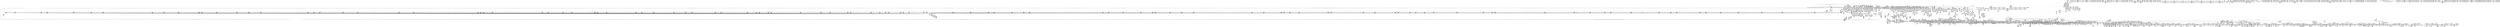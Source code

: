 digraph {
	CE0x4528350 [shape=record,shape=Mrecord,label="{CE0x4528350|__llvm_gcov_indirect_counter_increment:counter|*SummSource*}"]
	CE0x465b850 [shape=record,shape=Mrecord,label="{CE0x465b850|selinux_socket_bind:tmp127|security/selinux/hooks.c,4048|*SummSource*}"]
	CE0x45e68b0 [shape=record,shape=Mrecord,label="{CE0x45e68b0|selinux_socket_bind:node_perm.0}"]
	CE0x4460ee0 [shape=record,shape=Mrecord,label="{CE0x4460ee0|i64_5|*Constant*|*SummSink*}"]
	CE0x45e5040 [shape=record,shape=Mrecord,label="{CE0x45e5040|selinux_socket_bind:tmp90|security/selinux/hooks.c,4104|*SummSource*}"]
	CE0x5533470 [shape=record,shape=Mrecord,label="{CE0x5533470|selinux_socket_bind:lor.lhs.false29|*SummSource*}"]
	CE0x44bf9a0 [shape=record,shape=Mrecord,label="{CE0x44bf9a0|selinux_socket_bind:sid|security/selinux/hooks.c, 4056}"]
	CE0x443ead0 [shape=record,shape=Mrecord,label="{CE0x443ead0|16:_i16,_48:_%struct.net*,_720:_i32,_1216:_i8*,_:_CRE_870,871_}"]
	CE0x45dc3b0 [shape=record,shape=Mrecord,label="{CE0x45dc3b0|__llvm_gcov_indirect_counter_increment:counters|Function::__llvm_gcov_indirect_counter_increment&Arg::counters::}"]
	CE0x46c9df0 [shape=record,shape=Mrecord,label="{CE0x46c9df0|rcu_read_unlock:tmp12|include/linux/rcupdate.h,933|*SummSource*}"]
	CE0x4463850 [shape=record,shape=Mrecord,label="{CE0x4463850|%struct.sockaddr_in*_null|*Constant*|*SummSink*}"]
	CE0x44099c0 [shape=record,shape=Mrecord,label="{CE0x44099c0|16:_i16,_48:_%struct.net*,_720:_i32,_1216:_i8*,_:_CRE_539,540_}"]
	CE0x44c0e40 [shape=record,shape=Mrecord,label="{CE0x44c0e40|task_sid:tmp2|*SummSource*}"]
	CE0x46cc120 [shape=record,shape=Mrecord,label="{CE0x46cc120|i64*_getelementptr_inbounds_(_11_x_i64_,_11_x_i64_*___llvm_gcov_ctr132,_i64_0,_i64_9)|*Constant*}"]
	CE0x4658240 [shape=record,shape=Mrecord,label="{CE0x4658240|__preempt_count_add:tmp7|./arch/x86/include/asm/preempt.h,73}"]
	CE0x4574970 [shape=record,shape=Mrecord,label="{CE0x4574970|task_sid:tmp23|security/selinux/hooks.c,208|*SummSource*}"]
	CE0x43f9e30 [shape=record,shape=Mrecord,label="{CE0x43f9e30|16:_i16,_48:_%struct.net*,_720:_i32,_1216:_i8*,_:_CRE_113,114_}"]
	CE0x43dd660 [shape=record,shape=Mrecord,label="{CE0x43dd660|i64_1|*Constant*}"]
	CE0x44369b0 [shape=record,shape=Mrecord,label="{CE0x44369b0|16:_i16,_48:_%struct.net*,_720:_i32,_1216:_i8*,_:_CRE_12,16_|*MultipleSource*|Function::sock_has_perm&Arg::sk::|*LoadInst*|security/selinux/hooks.c,4034|security/selinux/hooks.c,4047}"]
	CE0x471f1b0 [shape=record,shape=Mrecord,label="{CE0x471f1b0|__preempt_count_sub:tmp2|*SummSink*}"]
	CE0x4573c00 [shape=record,shape=Mrecord,label="{CE0x4573c00|task_sid:tmp21|security/selinux/hooks.c,208|*SummSource*}"]
	CE0x43f08e0 [shape=record,shape=Mrecord,label="{CE0x43f08e0|selinux_socket_bind:if.end38|*SummSource*}"]
	CE0x460f070 [shape=record,shape=Mrecord,label="{CE0x460f070|selinux_socket_bind:call49|security/selinux/hooks.c,4082}"]
	CE0x442f9c0 [shape=record,shape=Mrecord,label="{CE0x442f9c0|16:_i16,_48:_%struct.net*,_720:_i32,_1216:_i8*,_:_CRE_581,582_}"]
	CE0x43ff690 [shape=record,shape=Mrecord,label="{CE0x43ff690|selinux_socket_bind:tmp54|security/selinux/hooks.c,4073|*SummSource*}"]
	CE0x453f0e0 [shape=record,shape=Mrecord,label="{CE0x453f0e0|task_sid:tmp13|security/selinux/hooks.c,208}"]
	CE0x4607fc0 [shape=record,shape=Mrecord,label="{CE0x4607fc0|selinux_socket_bind:tmp45|security/selinux/hooks.c,4073|*SummSink*}"]
	CE0x445f8a0 [shape=record,shape=Mrecord,label="{CE0x445f8a0|COLLAPSED:_SCMRE_34,35_}"]
	CE0x46b1d10 [shape=record,shape=Mrecord,label="{CE0x46b1d10|rcu_read_unlock:tmp6|include/linux/rcupdate.h,933|*SummSink*}"]
	CE0x4720170 [shape=record,shape=Mrecord,label="{CE0x4720170|__preempt_count_add:tmp3}"]
	CE0x44c5d40 [shape=record,shape=Mrecord,label="{CE0x44c5d40|selinux_socket_bind:tmp23|security/selinux/hooks.c,4058|*SummSink*}"]
	CE0x460cd30 [shape=record,shape=Mrecord,label="{CE0x460cd30|selinux_socket_bind:family47|security/selinux/hooks.c,4081|*SummSink*}"]
	CE0x4408f30 [shape=record,shape=Mrecord,label="{CE0x4408f30|16:_i16,_48:_%struct.net*,_720:_i32,_1216:_i8*,_:_CRE_528,536_|*MultipleSource*|Function::sock_has_perm&Arg::sk::|*LoadInst*|security/selinux/hooks.c,4034|security/selinux/hooks.c,4047}"]
	CE0x465dfe0 [shape=record,shape=Mrecord,label="{CE0x465dfe0|selinux_socket_bind:tmp129|security/selinux/hooks.c,4128|*SummSource*}"]
	CE0x44c0dd0 [shape=record,shape=Mrecord,label="{CE0x44c0dd0|task_sid:tmp2}"]
	CE0x46acf80 [shape=record,shape=Mrecord,label="{CE0x46acf80|i64*_getelementptr_inbounds_(_11_x_i64_,_11_x_i64_*___llvm_gcov_ctr127,_i64_0,_i64_1)|*Constant*|*SummSink*}"]
	CE0x44072e0 [shape=record,shape=Mrecord,label="{CE0x44072e0|16:_i16,_48:_%struct.net*,_720:_i32,_1216:_i8*,_:_CRE_369,370_}"]
	CE0x4400100 [shape=record,shape=Mrecord,label="{CE0x4400100|selinux_socket_bind:tmp14|security/selinux/hooks.c,4048}"]
	CE0x4607870 [shape=record,shape=Mrecord,label="{CE0x4607870|selinux_socket_bind:tmp44|security/selinux/hooks.c,4073}"]
	CE0x4461970 [shape=record,shape=Mrecord,label="{CE0x4461970|selinux_socket_bind:call15|security/selinux/hooks.c,4064|*SummSink*}"]
	CE0x45273f0 [shape=record,shape=Mrecord,label="{CE0x45273f0|__llvm_gcov_indirect_counter_increment:tmp2}"]
	CE0x452bbe0 [shape=record,shape=Mrecord,label="{CE0x452bbe0|task_sid:tmp6|security/selinux/hooks.c,208|*SummSource*}"]
	CE0x4630250 [shape=record,shape=Mrecord,label="{CE0x4630250|_call_void_lockdep_rcu_suspicious(i8*_getelementptr_inbounds_(_25_x_i8_,_25_x_i8_*_.str45,_i32_0,_i32_0),_i32_883,_i8*_getelementptr_inbounds_(_42_x_i8_,_42_x_i8_*_.str46,_i32_0,_i32_0))_#10,_!dbg_!27728|include/linux/rcupdate.h,882|*SummSource*}"]
	CE0x46c3900 [shape=record,shape=Mrecord,label="{CE0x46c3900|i64*_getelementptr_inbounds_(_4_x_i64_,_4_x_i64_*___llvm_gcov_ctr134,_i64_0,_i64_0)|*Constant*|*SummSink*}"]
	CE0x44264b0 [shape=record,shape=Mrecord,label="{CE0x44264b0|16:_i16,_48:_%struct.net*,_720:_i32,_1216:_i8*,_:_CRE_561,562_}"]
	CE0x4479c80 [shape=record,shape=Mrecord,label="{CE0x4479c80|selinux_socket_bind:err.0|*SummSource*}"]
	CE0x4421700 [shape=record,shape=Mrecord,label="{CE0x4421700|16:_i16,_48:_%struct.net*,_720:_i32,_1216:_i8*,_:_CRE_380,381_}"]
	CE0x46149f0 [shape=record,shape=Mrecord,label="{CE0x46149f0|selinux_socket_bind:u|security/selinux/hooks.c,4079}"]
	CE0x4607010 [shape=record,shape=Mrecord,label="{CE0x4607010|selinux_socket_bind:tmp43|security/selinux/hooks.c,4073}"]
	CE0x46067f0 [shape=record,shape=Mrecord,label="{CE0x46067f0|i64_14|*Constant*|*SummSink*}"]
	CE0x45f0220 [shape=record,shape=Mrecord,label="{CE0x45f0220|selinux_socket_bind:tmp98|security/selinux/hooks.c,4114|*SummSource*}"]
	CE0x44926f0 [shape=record,shape=Mrecord,label="{CE0x44926f0|selinux_socket_bind:tmp108|security/selinux/hooks.c,4120}"]
	CE0x4490a50 [shape=record,shape=Mrecord,label="{CE0x4490a50|selinux_socket_bind:net85|security/selinux/hooks.c,4120|*SummSink*}"]
	CE0x4575680 [shape=record,shape=Mrecord,label="{CE0x4575680|i64*_getelementptr_inbounds_(_13_x_i64_,_13_x_i64_*___llvm_gcov_ctr126,_i64_0,_i64_11)|*Constant*|*SummSink*}"]
	CE0x46aebf0 [shape=record,shape=Mrecord,label="{CE0x46aebf0|rcu_read_lock:tmp7|include/linux/rcupdate.h,882|*SummSink*}"]
	CE0x4470ce0 [shape=record,shape=Mrecord,label="{CE0x4470ce0|i32_23|*Constant*}"]
	CE0x4446c30 [shape=record,shape=Mrecord,label="{CE0x4446c30|task_sid:bb|*SummSource*}"]
	CE0x444c430 [shape=record,shape=Mrecord,label="{CE0x444c430|sock_has_perm:sk4|security/selinux/hooks.c,3974|*SummSink*}"]
	CE0x46e6390 [shape=record,shape=Mrecord,label="{CE0x46e6390|__preempt_count_sub:val|Function::__preempt_count_sub&Arg::val::|*SummSource*}"]
	CE0x442e050 [shape=record,shape=Mrecord,label="{CE0x442e050|16:_i16,_48:_%struct.net*,_720:_i32,_1216:_i8*,_:_CRE_263,264_}"]
	CE0x442fe70 [shape=record,shape=Mrecord,label="{CE0x442fe70|16:_i16,_48:_%struct.net*,_720:_i32,_1216:_i8*,_:_CRE_584,585_}"]
	CE0x4605cb0 [shape=record,shape=Mrecord,label="{CE0x4605cb0|selinux_socket_bind:tmp42|security/selinux/hooks.c,4073|*SummSource*}"]
	CE0x46f3610 [shape=record,shape=Mrecord,label="{CE0x46f3610|_call_void_asm_addl_$1,_%gs:$0_,_*m,ri,*m,_dirflag_,_fpsr_,_flags_(i32*___preempt_count,_i32_%sub,_i32*___preempt_count)_#3,_!dbg_!27717,_!srcloc_!27718|./arch/x86/include/asm/preempt.h,77}"]
	CE0x43dd8f0 [shape=record,shape=Mrecord,label="{CE0x43dd8f0|selinux_socket_bind:if.then51|*SummSink*}"]
	CE0x454f710 [shape=record,shape=Mrecord,label="{CE0x454f710|_call_void_mcount()_#3|*SummSink*}"]
	CE0x46a1e20 [shape=record,shape=Mrecord,label="{CE0x46a1e20|0:_i32,_4:_i32,_8:_i32,_12:_i32,_:_CMRE_4,8_|*MultipleSource*|security/selinux/hooks.c,196|*LoadInst*|security/selinux/hooks.c,196|security/selinux/hooks.c,197}"]
	CE0x46178c0 [shape=record,shape=Mrecord,label="{CE0x46178c0|task_sid:tmp16|security/selinux/hooks.c,208|*SummSource*}"]
	CE0x44b9dc0 [shape=record,shape=Mrecord,label="{CE0x44b9dc0|selinux_socket_bind:low|security/selinux/hooks.c, 4069|*SummSource*}"]
	CE0x45ee230 [shape=record,shape=Mrecord,label="{CE0x45ee230|selinux_socket_bind:call66|security/selinux/hooks.c,4114|*SummSink*}"]
	CE0x44b1460 [shape=record,shape=Mrecord,label="{CE0x44b1460|sock_has_perm:tmp12|security/selinux/hooks.c,3970|*SummSource*}"]
	CE0x46d8770 [shape=record,shape=Mrecord,label="{CE0x46d8770|%struct.lockdep_map*_null|*Constant*|*SummSink*}"]
	CE0x4536ee0 [shape=record,shape=Mrecord,label="{CE0x4536ee0|sock_net:__sk_common|include/net/sock.h,2214|*SummSource*}"]
	CE0x43eb900 [shape=record,shape=Mrecord,label="{CE0x43eb900|16:_i16,_48:_%struct.net*,_720:_i32,_1216:_i8*,_:_CRE_170,171_}"]
	CE0x44afdf0 [shape=record,shape=Mrecord,label="{CE0x44afdf0|sock_has_perm:tmp11|security/selinux/hooks.c,3970|*SummSource*}"]
	CE0x44afd80 [shape=record,shape=Mrecord,label="{CE0x44afd80|sock_has_perm:tmp11|security/selinux/hooks.c,3970}"]
	CE0x45b27c0 [shape=record,shape=Mrecord,label="{CE0x45b27c0|selinux_socket_bind:call92|security/selinux/hooks.c,4122}"]
	CE0x4444d30 [shape=record,shape=Mrecord,label="{CE0x4444d30|task_sid:do.end6}"]
	CE0x46b3900 [shape=record,shape=Mrecord,label="{CE0x46b3900|rcu_read_lock:land.lhs.true2|*SummSource*}"]
	CE0x4474980 [shape=record,shape=Mrecord,label="{CE0x4474980|COLLAPSED:_SCMRE_30,31_}"]
	CE0x46bea70 [shape=record,shape=Mrecord,label="{CE0x46bea70|rcu_read_unlock:do.body|*SummSink*}"]
	CE0x4466380 [shape=record,shape=Mrecord,label="{CE0x4466380|selinux_socket_bind:tmp38|security/selinux/hooks.c,4068}"]
	CE0x446b8b0 [shape=record,shape=Mrecord,label="{CE0x446b8b0|selinux_socket_bind:tmp48|security/selinux/hooks.c,4073|*SummSource*}"]
	CE0x46a40b0 [shape=record,shape=Mrecord,label="{CE0x46a40b0|i64*_getelementptr_inbounds_(_4_x_i64_,_4_x_i64_*___llvm_gcov_ctr128,_i64_0,_i64_3)|*Constant*|*SummSink*}"]
	CE0x4400250 [shape=record,shape=Mrecord,label="{CE0x4400250|selinux_socket_bind:if.end54}"]
	CE0x4605c40 [shape=record,shape=Mrecord,label="{CE0x4605c40|selinux_socket_bind:tmp42|security/selinux/hooks.c,4073}"]
	CE0x442c1b0 [shape=record,shape=Mrecord,label="{CE0x442c1b0|16:_i16,_48:_%struct.net*,_720:_i32,_1216:_i8*,_:_CRE_246,247_}"]
	CE0x462e0b0 [shape=record,shape=Mrecord,label="{CE0x462e0b0|i32_883|*Constant*|*SummSink*}"]
	CE0x453ca30 [shape=record,shape=Mrecord,label="{CE0x453ca30|read_pnet:tmp|*SummSink*}"]
	CE0x4401af0 [shape=record,shape=Mrecord,label="{CE0x4401af0|16:_i16,_48:_%struct.net*,_720:_i32,_1216:_i8*,_:_CRE_102,103_}"]
	CE0x447d380 [shape=record,shape=Mrecord,label="{CE0x447d380|i8_0|*Constant*}"]
	CE0x44c80f0 [shape=record,shape=Mrecord,label="{CE0x44c80f0|i64_8|*Constant*|*SummSource*}"]
	CE0x44cea00 [shape=record,shape=Mrecord,label="{CE0x44cea00|16:_i16,_48:_%struct.net*,_720:_i32,_1216:_i8*,_:_CRE_792,800_|*MultipleSource*|Function::sock_has_perm&Arg::sk::|*LoadInst*|security/selinux/hooks.c,4034|security/selinux/hooks.c,4047}"]
	CE0x454bbf0 [shape=record,shape=Mrecord,label="{CE0x454bbf0|task_sid:tmp14|security/selinux/hooks.c,208|*SummSource*}"]
	CE0x46ccdc0 [shape=record,shape=Mrecord,label="{CE0x46ccdc0|rcu_read_unlock:tmp20|include/linux/rcupdate.h,933|*SummSource*}"]
	CE0x471e990 [shape=record,shape=Mrecord,label="{CE0x471e990|__preempt_count_sub:do.body|*SummSource*}"]
	CE0x46c6030 [shape=record,shape=Mrecord,label="{CE0x46c6030|rcu_read_unlock:tmp7|include/linux/rcupdate.h,933|*SummSink*}"]
	CE0x43f3780 [shape=record,shape=Mrecord,label="{CE0x43f3780|selinux_socket_bind:skc_family|security/selinux/hooks.c,4047}"]
	CE0x46f2f60 [shape=record,shape=Mrecord,label="{CE0x46f2f60|GLOBAL:__preempt_count|Global_var:__preempt_count|*SummSource*}"]
	CE0x46b3120 [shape=record,shape=Mrecord,label="{CE0x46b3120|__rcu_read_lock:tmp3|*SummSource*}"]
	CE0x4609ba0 [shape=record,shape=Mrecord,label="{CE0x4609ba0|avc_has_perm:tsid|Function::avc_has_perm&Arg::tsid::}"]
	CE0x43fdf80 [shape=record,shape=Mrecord,label="{CE0x43fdf80|selinux_socket_bind:sk1|security/selinux/hooks.c,4034}"]
	CE0x45e4fd0 [shape=record,shape=Mrecord,label="{CE0x45e4fd0|i64*_getelementptr_inbounds_(_55_x_i64_,_55_x_i64_*___llvm_gcov_ctr350,_i64_0,_i64_37)|*Constant*|*SummSink*}"]
	CE0x4405a50 [shape=record,shape=Mrecord,label="{CE0x4405a50|16:_i16,_48:_%struct.net*,_720:_i32,_1216:_i8*,_:_CRE_204,205_}"]
	CE0x44120b0 [shape=record,shape=Mrecord,label="{CE0x44120b0|16:_i16,_48:_%struct.net*,_720:_i32,_1216:_i8*,_:_CRE_863,864_}"]
	CE0x45c5e40 [shape=record,shape=Mrecord,label="{CE0x45c5e40|i64**_getelementptr_inbounds_(_14_x_i64*_,_14_x_i64*_*___llvm_gcda_edge_table351,_i64_0,_i64_10)|*Constant*}"]
	CE0x46ba600 [shape=record,shape=Mrecord,label="{CE0x46ba600|_ret_void,_!dbg_!27719|./arch/x86/include/asm/preempt.h,73|*SummSink*}"]
	CE0x45d83a0 [shape=record,shape=Mrecord,label="{CE0x45d83a0|i32_255|*Constant*|*SummSource*}"]
	CE0x46d2ff0 [shape=record,shape=Mrecord,label="{CE0x46d2ff0|__rcu_read_lock:tmp2|*SummSink*}"]
	CE0x4483440 [shape=record,shape=Mrecord,label="{CE0x4483440|selinux_socket_bind:tmp31|security/selinux/hooks.c,4063|*SummSink*}"]
	CE0x46d2b20 [shape=record,shape=Mrecord,label="{CE0x46d2b20|rcu_lock_release:bb|*SummSink*}"]
	CE0x44bfb30 [shape=record,shape=Mrecord,label="{CE0x44bfb30|__fswab16:tmp2|*SummSink*}"]
	CE0x4410c60 [shape=record,shape=Mrecord,label="{CE0x4410c60|16:_i16,_48:_%struct.net*,_720:_i32,_1216:_i8*,_:_CRE_850,851_}"]
	CE0x45f06b0 [shape=record,shape=Mrecord,label="{CE0x45f06b0|selinux_socket_bind:sport71|security/selinux/hooks.c,4114|*SummSink*}"]
	CE0x46b99c0 [shape=record,shape=Mrecord,label="{CE0x46b99c0|i64*_getelementptr_inbounds_(_11_x_i64_,_11_x_i64_*___llvm_gcov_ctr132,_i64_0,_i64_1)|*Constant*|*SummSource*}"]
	CE0x4495f60 [shape=record,shape=Mrecord,label="{CE0x4495f60|selinux_socket_bind:sin6_addr88|security/selinux/hooks.c,4120}"]
	CE0x44c46e0 [shape=record,shape=Mrecord,label="{CE0x44c46e0|task_sid:land.lhs.true|*SummSource*}"]
	CE0x452cd40 [shape=record,shape=Mrecord,label="{CE0x452cd40|i64*_getelementptr_inbounds_(_2_x_i64_,_2_x_i64_*___llvm_gcov_ctr131,_i64_0,_i64_1)|*Constant*|*SummSource*}"]
	CE0x43de3b0 [shape=record,shape=Mrecord,label="{CE0x43de3b0|selinux_socket_bind:lor.lhs.false|*SummSink*}"]
	CE0x461b8c0 [shape=record,shape=Mrecord,label="{CE0x461b8c0|_call_void_lockdep_rcu_suspicious(i8*_getelementptr_inbounds_(_25_x_i8_,_25_x_i8_*_.str3,_i32_0,_i32_0),_i32_208,_i8*_getelementptr_inbounds_(_41_x_i8_,_41_x_i8_*_.str44,_i32_0,_i32_0))_#10,_!dbg_!27732|security/selinux/hooks.c,208|*SummSource*}"]
	CE0x4573c70 [shape=record,shape=Mrecord,label="{CE0x4573c70|task_sid:tmp21|security/selinux/hooks.c,208|*SummSink*}"]
	CE0x45b41e0 [shape=record,shape=Mrecord,label="{CE0x45b41e0|selinux_socket_bind:tmp116|security/selinux/hooks.c,4124}"]
	CE0x460b6c0 [shape=record,shape=Mrecord,label="{CE0x460b6c0|selinux_socket_bind:u45|security/selinux/hooks.c,4081|*SummSource*}"]
	CE0x44b7520 [shape=record,shape=Mrecord,label="{CE0x44b7520|sock_has_perm:tmp6|security/selinux/hooks.c,3969}"]
	CE0x46e0440 [shape=record,shape=Mrecord,label="{CE0x46e0440|__rcu_read_unlock:do.body|*SummSource*}"]
	CE0x454a300 [shape=record,shape=Mrecord,label="{CE0x454a300|_call_void_mcount()_#3}"]
	CE0x4497e50 [shape=record,shape=Mrecord,label="{CE0x4497e50|selinux_socket_bind:tmp115|security/selinux/hooks.c,4123}"]
	CE0x4405d70 [shape=record,shape=Mrecord,label="{CE0x4405d70|16:_i16,_48:_%struct.net*,_720:_i32,_1216:_i8*,_:_CRE_206,207_}"]
	CE0x4424d10 [shape=record,shape=Mrecord,label="{CE0x4424d10|16:_i16,_48:_%struct.net*,_720:_i32,_1216:_i8*,_:_CRE_357,358_}"]
	CE0x43eab30 [shape=record,shape=Mrecord,label="{CE0x43eab30|selinux_socket_bind:if.then61|*SummSource*}"]
	CE0x4527140 [shape=record,shape=Mrecord,label="{CE0x4527140|__llvm_gcov_indirect_counter_increment:tmp1|*SummSource*}"]
	CE0x4455a60 [shape=record,shape=Mrecord,label="{CE0x4455a60|16:_i16,_48:_%struct.net*,_720:_i32,_1216:_i8*,_:_CRE_1248,1256_|*MultipleSource*|Function::sock_has_perm&Arg::sk::|*LoadInst*|security/selinux/hooks.c,4034|security/selinux/hooks.c,4047}"]
	CE0x46bd250 [shape=record,shape=Mrecord,label="{CE0x46bd250|GLOBAL:rcu_read_unlock.__warned|Global_var:rcu_read_unlock.__warned|*SummSource*}"]
	CE0x45cb560 [shape=record,shape=Mrecord,label="{CE0x45cb560|selinux_socket_bind:tmp66}"]
	CE0x4537550 [shape=record,shape=Mrecord,label="{CE0x4537550|sock_net:skc_net|include/net/sock.h,2214}"]
	CE0x4468300 [shape=record,shape=Mrecord,label="{CE0x4468300|sock_net:entry|*SummSource*}"]
	CE0x4441650 [shape=record,shape=Mrecord,label="{CE0x4441650|sock_has_perm:type|security/selinux/hooks.c,3972|*SummSource*}"]
	CE0x454b530 [shape=record,shape=Mrecord,label="{CE0x454b530|i64_6|*Constant*}"]
	CE0x45db9a0 [shape=record,shape=Mrecord,label="{CE0x45db9a0|GLOBAL:__llvm_gcov_indirect_counter_increment|*Constant*}"]
	CE0x45e51a0 [shape=record,shape=Mrecord,label="{CE0x45e51a0|i32_33554432|*Constant*}"]
	CE0x45250a0 [shape=record,shape=Mrecord,label="{CE0x45250a0|__llvm_gcov_indirect_counter_increment:bb|*SummSource*}"]
	CE0x452b410 [shape=record,shape=Mrecord,label="{CE0x452b410|task_sid:real_cred|security/selinux/hooks.c,208|*SummSource*}"]
	CE0x4429930 [shape=record,shape=Mrecord,label="{CE0x4429930|16:_i16,_48:_%struct.net*,_720:_i32,_1216:_i8*,_:_CRE_692,693_}"]
	CE0x443a260 [shape=record,shape=Mrecord,label="{CE0x443a260|16:_i16,_48:_%struct.net*,_720:_i32,_1216:_i8*,_:_CRE_412,413_}"]
	CE0x44bcb10 [shape=record,shape=Mrecord,label="{CE0x44bcb10|16:_i16,_48:_%struct.net*,_720:_i32,_1216:_i8*,_:_CRE_115,116_}"]
	CE0x45b6980 [shape=record,shape=Mrecord,label="{CE0x45b6980|i64*_getelementptr_inbounds_(_55_x_i64_,_55_x_i64_*___llvm_gcov_ctr350,_i64_0,_i64_48)|*Constant*}"]
	CE0x46c0180 [shape=record,shape=Mrecord,label="{CE0x46c0180|__rcu_read_lock:tmp4|include/linux/rcupdate.h,239|*SummSink*}"]
	CE0x46e1b20 [shape=record,shape=Mrecord,label="{CE0x46e1b20|rcu_lock_acquire:tmp7|*SummSink*}"]
	CE0x462fcb0 [shape=record,shape=Mrecord,label="{CE0x462fcb0|rcu_read_lock:tmp18|include/linux/rcupdate.h,882|*SummSink*}"]
	CE0x45e9d90 [shape=record,shape=Mrecord,label="{CE0x45e9d90|selinux_socket_bind:tmp93|security/selinux/hooks.c,4109|*SummSource*}"]
	CE0x43df380 [shape=record,shape=Mrecord,label="{CE0x43df380|selinux_socket_bind:tmp1|*SummSink*}"]
	CE0x45dff10 [shape=record,shape=Mrecord,label="{CE0x45dff10|selinux_socket_bind:tmp86|security/selinux/hooks.c,4096|*SummSource*}"]
	CE0x4540610 [shape=record,shape=Mrecord,label="{CE0x4540610|COLLAPSED:_GCMRE___llvm_gcov_ctr127_internal_global_11_x_i64_zeroinitializer:_elem_0:default:}"]
	CE0x44752b0 [shape=record,shape=Mrecord,label="{CE0x44752b0|i64_4|*Constant*}"]
	CE0x46afcb0 [shape=record,shape=Mrecord,label="{CE0x46afcb0|rcu_read_lock:tobool1|include/linux/rcupdate.h,882}"]
	CE0x454dc00 [shape=record,shape=Mrecord,label="{CE0x454dc00|rcu_read_unlock:bb|*SummSink*}"]
	CE0x45eadf0 [shape=record,shape=Mrecord,label="{CE0x45eadf0|i64*_getelementptr_inbounds_(_55_x_i64_,_55_x_i64_*___llvm_gcov_ctr350,_i64_0,_i64_40)|*Constant*}"]
	CE0x4541060 [shape=record,shape=Mrecord,label="{CE0x4541060|i64*_getelementptr_inbounds_(_4_x_i64_,_4_x_i64_*___llvm_gcov_ctr128,_i64_0,_i64_1)|*Constant*}"]
	CE0x45e27b0 [shape=record,shape=Mrecord,label="{CE0x45e27b0|selinux_socket_bind:tmp88|security/selinux/hooks.c,4100|*SummSource*}"]
	CE0x4462e50 [shape=record,shape=Mrecord,label="{CE0x4462e50|selinux_socket_bind:tmp35|security/selinux/hooks.c,4065|*SummSource*}"]
	CE0x4615a50 [shape=record,shape=Mrecord,label="{CE0x4615a50|selinux_socket_bind:net39|security/selinux/hooks.c,4079|*SummSink*}"]
	CE0x44af910 [shape=record,shape=Mrecord,label="{CE0x44af910|selinux_socket_bind:tmp8|security/selinux/hooks.c,4040|*SummSource*}"]
	CE0x4465600 [shape=record,shape=Mrecord,label="{CE0x4465600|i64_13|*Constant*|*SummSource*}"]
	CE0x4617cf0 [shape=record,shape=Mrecord,label="{CE0x4617cf0|task_sid:tmp17|security/selinux/hooks.c,208|*SummSource*}"]
	CE0x4408a10 [shape=record,shape=Mrecord,label="{CE0x4408a10|16:_i16,_48:_%struct.net*,_720:_i32,_1216:_i8*,_:_CRE_512,520_|*MultipleSource*|Function::sock_has_perm&Arg::sk::|*LoadInst*|security/selinux/hooks.c,4034|security/selinux/hooks.c,4047}"]
	CE0x4403010 [shape=record,shape=Mrecord,label="{CE0x4403010|selinux_socket_bind:address|Function::selinux_socket_bind&Arg::address::}"]
	CE0x45c8ad0 [shape=record,shape=Mrecord,label="{CE0x45c8ad0|selinux_socket_bind:cmp31|security/selinux/hooks.c,4073|*SummSource*}"]
	CE0x45dd9b0 [shape=record,shape=Mrecord,label="{CE0x45dd9b0|selinux_socket_bind:tmp84|security/selinux/hooks.c,4092}"]
	CE0x46c46b0 [shape=record,shape=Mrecord,label="{CE0x46c46b0|__rcu_read_lock:tmp5|include/linux/rcupdate.h,239|*SummSource*}"]
	CE0x46f62a0 [shape=record,shape=Mrecord,label="{CE0x46f62a0|rcu_lock_acquire:indirectgoto|*SummSink*}"]
	CE0x4466cd0 [shape=record,shape=Mrecord,label="{CE0x4466cd0|selinux_socket_bind:tmp39|security/selinux/hooks.c,4068|*SummSink*}"]
	CE0x43fc0b0 [shape=record,shape=Mrecord,label="{CE0x43fc0b0|16:_i16,_48:_%struct.net*,_720:_i32,_1216:_i8*,_:_CRE_181,182_}"]
	CE0x46d7e70 [shape=record,shape=Mrecord,label="{CE0x46d7e70|__rcu_read_lock:tmp1|*SummSink*}"]
	CE0x46316b0 [shape=record,shape=Mrecord,label="{CE0x46316b0|i64*_getelementptr_inbounds_(_11_x_i64_,_11_x_i64_*___llvm_gcov_ctr127,_i64_0,_i64_10)|*Constant*}"]
	CE0x44c48d0 [shape=record,shape=Mrecord,label="{CE0x44c48d0|COLLAPSED:_SCMRE_45,46_}"]
	CE0x44ba0b0 [shape=record,shape=Mrecord,label="{CE0x44ba0b0|i32_1|*Constant*|*SummSink*}"]
	CE0x45b0d70 [shape=record,shape=Mrecord,label="{CE0x45b0d70|0:_i32,_:_SCMR:_elem_0:default:}"]
	CE0x45d4850 [shape=record,shape=Mrecord,label="{CE0x45d4850|selinux_socket_bind:tmp80|security/selinux/hooks.c,4087}"]
	CE0x440ed10 [shape=record,shape=Mrecord,label="{CE0x440ed10|16:_i16,_48:_%struct.net*,_720:_i32,_1216:_i8*,_:_CRE_717,718_}"]
	CE0x46af080 [shape=record,shape=Mrecord,label="{CE0x46af080|GLOBAL:rcu_read_lock.__warned|Global_var:rcu_read_lock.__warned|*SummSink*}"]
	CE0x462dec0 [shape=record,shape=Mrecord,label="{CE0x462dec0|i32_883|*Constant*}"]
	CE0x442f6a0 [shape=record,shape=Mrecord,label="{CE0x442f6a0|16:_i16,_48:_%struct.net*,_720:_i32,_1216:_i8*,_:_CRE_579,580_}"]
	CE0x4446370 [shape=record,shape=Mrecord,label="{CE0x4446370|__fswab16:conv3|include/uapi/linux/swab.h,53|*SummSource*}"]
	CE0x46bfdb0 [shape=record,shape=Mrecord,label="{CE0x46bfdb0|rcu_read_unlock:tmp13|include/linux/rcupdate.h,933|*SummSink*}"]
	CE0x4443990 [shape=record,shape=Mrecord,label="{CE0x4443990|sock_has_perm:tmp19|security/selinux/hooks.c,3977|*SummSink*}"]
	CE0x4471be0 [shape=record,shape=Mrecord,label="{CE0x4471be0|selinux_socket_bind:sk_protocol|security/selinux/hooks.c,4074|*SummSource*}"]
	CE0x44b5090 [shape=record,shape=Mrecord,label="{CE0x44b5090|i64*_getelementptr_inbounds_(_55_x_i64_,_55_x_i64_*___llvm_gcov_ctr350,_i64_0,_i64_3)|*Constant*|*SummSource*}"]
	CE0x44643b0 [shape=record,shape=Mrecord,label="{CE0x44643b0|selinux_socket_bind:addr6.0|*SummSink*}"]
	CE0x4401c80 [shape=record,shape=Mrecord,label="{CE0x4401c80|16:_i16,_48:_%struct.net*,_720:_i32,_1216:_i8*,_:_CRE_103,104_}"]
	CE0x4542640 [shape=record,shape=Mrecord,label="{CE0x4542640|GLOBAL:task_sid.__warned|Global_var:task_sid.__warned}"]
	CE0x4574cc0 [shape=record,shape=Mrecord,label="{CE0x4574cc0|task_sid:tmp23|security/selinux/hooks.c,208|*SummSink*}"]
	CE0x43e4d10 [shape=record,shape=Mrecord,label="{CE0x43e4d10|16:_i16,_48:_%struct.net*,_720:_i32,_1216:_i8*,_:_CRE_143,144_}"]
	CE0x45796b0 [shape=record,shape=Mrecord,label="{CE0x45796b0|_call_void_rcu_lock_acquire(%struct.lockdep_map*_rcu_lock_map)_#10,_!dbg_!27711|include/linux/rcupdate.h,881|*SummSource*}"]
	CE0x471ebf0 [shape=record,shape=Mrecord,label="{CE0x471ebf0|__preempt_count_sub:bb}"]
	CE0x46083b0 [shape=record,shape=Mrecord,label="{CE0x46083b0|selinux_socket_bind:tmp46|security/selinux/hooks.c,4073|*SummSource*}"]
	CE0x444c010 [shape=record,shape=Mrecord,label="{CE0x444c010|sock_has_perm:tmp15|security/selinux/hooks.c,3974|*SummSink*}"]
	CE0x4402e30 [shape=record,shape=Mrecord,label="{CE0x4402e30|i64*_getelementptr_inbounds_(_55_x_i64_,_55_x_i64_*___llvm_gcov_ctr350,_i64_0,_i64_10)|*Constant*|*SummSink*}"]
	CE0x4447d00 [shape=record,shape=Mrecord,label="{CE0x4447d00|_ret_void,_!dbg_!27735|include/linux/rcupdate.h,884|*SummSink*}"]
	CE0x44cd2f0 [shape=record,shape=Mrecord,label="{CE0x44cd2f0|16:_i16,_48:_%struct.net*,_720:_i32,_1216:_i8*,_:_CRE_736,740_|*MultipleSource*|Function::sock_has_perm&Arg::sk::|*LoadInst*|security/selinux/hooks.c,4034|security/selinux/hooks.c,4047}"]
	CE0x440eb80 [shape=record,shape=Mrecord,label="{CE0x440eb80|16:_i16,_48:_%struct.net*,_720:_i32,_1216:_i8*,_:_CRE_716,717_}"]
	CE0x46187a0 [shape=record,shape=Mrecord,label="{CE0x46187a0|i8*_getelementptr_inbounds_(_25_x_i8_,_25_x_i8_*_.str3,_i32_0,_i32_0)|*Constant*}"]
	CE0x4432110 [shape=record,shape=Mrecord,label="{CE0x4432110|16:_i16,_48:_%struct.net*,_720:_i32,_1216:_i8*,_:_CRE_813,814_}"]
	CE0x46c2960 [shape=record,shape=Mrecord,label="{CE0x46c2960|GLOBAL:lock_acquire|*Constant*}"]
	CE0x44005e0 [shape=record,shape=Mrecord,label="{CE0x44005e0|16:_i16,_48:_%struct.net*,_720:_i32,_1216:_i8*,_:_CRE_88,89_}"]
	CE0x4490bc0 [shape=record,shape=Mrecord,label="{CE0x4490bc0|selinux_socket_bind:tmp110|security/selinux/hooks.c,4120|*SummSource*}"]
	CE0x443b6b0 [shape=record,shape=Mrecord,label="{CE0x443b6b0|_call_void_mcount()_#3|*SummSink*}"]
	CE0x4400eb0 [shape=record,shape=Mrecord,label="{CE0x4400eb0|16:_i16,_48:_%struct.net*,_720:_i32,_1216:_i8*,_:_CRE_93,94_}"]
	CE0x44b19f0 [shape=record,shape=Mrecord,label="{CE0x44b19f0|selinux_socket_bind:tobool|security/selinux/hooks.c,4039|*SummSource*}"]
	CE0x445ef60 [shape=record,shape=Mrecord,label="{CE0x445ef60|selinux_socket_bind:sk_security|security/selinux/hooks.c,4050}"]
	CE0x4475380 [shape=record,shape=Mrecord,label="{CE0x4475380|selinux_socket_bind:cmp|security/selinux/hooks.c,4048}"]
	CE0x44112a0 [shape=record,shape=Mrecord,label="{CE0x44112a0|16:_i16,_48:_%struct.net*,_720:_i32,_1216:_i8*,_:_CRE_854,855_}"]
	CE0x4453120 [shape=record,shape=Mrecord,label="{CE0x4453120|16:_i16,_48:_%struct.net*,_720:_i32,_1216:_i8*,_:_CRE_1157,1158_}"]
	CE0x46f3370 [shape=record,shape=Mrecord,label="{CE0x46f3370|_call_void_asm_sideeffect_,_memory_,_dirflag_,_fpsr_,_flags_()_#3,_!dbg_!27711,_!srcloc_!27714|include/linux/rcupdate.h,244|*SummSource*}"]
	CE0x44c2af0 [shape=record,shape=Mrecord,label="{CE0x44c2af0|16:_i16,_48:_%struct.net*,_720:_i32,_1216:_i8*,_:_CRE_39,40_}"]
	CE0x454e210 [shape=record,shape=Mrecord,label="{CE0x454e210|task_sid:tmp4|*LoadInst*|security/selinux/hooks.c,208|*SummSink*}"]
	CE0x45bed30 [shape=record,shape=Mrecord,label="{CE0x45bed30|rcu_lock_release:tmp5|include/linux/rcupdate.h,423|*SummSink*}"]
	CE0x448fed0 [shape=record,shape=Mrecord,label="{CE0x448fed0|selinux_socket_bind:tmp110|security/selinux/hooks.c,4120}"]
	CE0x44c4600 [shape=record,shape=Mrecord,label="{CE0x44c4600|task_sid:do.body|*SummSink*}"]
	CE0x46df730 [shape=record,shape=Mrecord,label="{CE0x46df730|_call_void_mcount()_#3|*SummSource*}"]
	CE0x45c85e0 [shape=record,shape=Mrecord,label="{CE0x45c85e0|selinux_socket_bind:tmp57|security/selinux/hooks.c,4073|*SummSource*}"]
	CE0x43ee8c0 [shape=record,shape=Mrecord,label="{CE0x43ee8c0|selinux_socket_bind:sw.bb}"]
	CE0x44becd0 [shape=record,shape=Mrecord,label="{CE0x44becd0|i64*_getelementptr_inbounds_(_6_x_i64_,_6_x_i64_*___llvm_gcov_ctr327,_i64_0,_i64_0)|*Constant*|*SummSource*}"]
	CE0x4406ca0 [shape=record,shape=Mrecord,label="{CE0x4406ca0|16:_i16,_48:_%struct.net*,_720:_i32,_1216:_i8*,_:_CRE_365,366_}"]
	CE0x44569c0 [shape=record,shape=Mrecord,label="{CE0x44569c0|i32_3|*Constant*|*SummSource*}"]
	CE0x46183c0 [shape=record,shape=Mrecord,label="{CE0x46183c0|task_sid:tmp18|security/selinux/hooks.c,208}"]
	CE0x4538f50 [shape=record,shape=Mrecord,label="{CE0x4538f50|__llvm_gcov_indirect_counter_increment:exit|*SummSource*}"]
	CE0x44522f0 [shape=record,shape=Mrecord,label="{CE0x44522f0|16:_i16,_48:_%struct.net*,_720:_i32,_1216:_i8*,_:_CRE_1136,1140_|*MultipleSource*|Function::sock_has_perm&Arg::sk::|*LoadInst*|security/selinux/hooks.c,4034|security/selinux/hooks.c,4047}"]
	CE0x44448b0 [shape=record,shape=Mrecord,label="{CE0x44448b0|i64*_getelementptr_inbounds_(_2_x_i64_,_2_x_i64_*___llvm_gcov_ctr353,_i64_0,_i64_0)|*Constant*}"]
	CE0x4719fb0 [shape=record,shape=Mrecord,label="{CE0x4719fb0|_call_void_mcount()_#3}"]
	CE0x4403a30 [shape=record,shape=Mrecord,label="{CE0x4403a30|selinux_socket_bind:address|Function::selinux_socket_bind&Arg::address::|*SummSource*}"]
	CE0x46e6b40 [shape=record,shape=Mrecord,label="{CE0x46e6b40|i64*_getelementptr_inbounds_(_4_x_i64_,_4_x_i64_*___llvm_gcov_ctr134,_i64_0,_i64_3)|*Constant*|*SummSink*}"]
	CE0x44c49e0 [shape=record,shape=Mrecord,label="{CE0x44c49e0|COLLAPSED:_SCMRE_46,47_}"]
	CE0x4615270 [shape=record,shape=Mrecord,label="{CE0x4615270|selinux_socket_bind:call40|security/selinux/hooks.c,4080}"]
	CE0x44aef10 [shape=record,shape=Mrecord,label="{CE0x44aef10|i64*_getelementptr_inbounds_(_55_x_i64_,_55_x_i64_*___llvm_gcov_ctr350,_i64_0,_i64_3)|*Constant*}"]
	CE0x4439320 [shape=record,shape=Mrecord,label="{CE0x4439320|_call_void_mcount()_#3|*SummSource*}"]
	CE0x44737c0 [shape=record,shape=Mrecord,label="{CE0x44737c0|selinux_socket_bind:tobool36|security/selinux/hooks.c,4076|*SummSink*}"]
	CE0x46b1b30 [shape=record,shape=Mrecord,label="{CE0x46b1b30|rcu_read_unlock:tmp6|include/linux/rcupdate.h,933}"]
	CE0x45461a0 [shape=record,shape=Mrecord,label="{CE0x45461a0|rcu_read_lock:tmp14|include/linux/rcupdate.h,882}"]
	CE0x45e3400 [shape=record,shape=Mrecord,label="{CE0x45e3400|_call_void___llvm_gcov_indirect_counter_increment(i32*___llvm_gcov_global_state_pred352,_i64**_getelementptr_inbounds_(_14_x_i64*_,_14_x_i64*_*___llvm_gcda_edge_table351,_i64_0,_i64_0)),_!dbg_!27837|security/selinux/hooks.c,4104|*SummSink*}"]
	CE0x4450950 [shape=record,shape=Mrecord,label="{CE0x4450950|16:_i16,_48:_%struct.net*,_720:_i32,_1216:_i8*,_:_CRE_1048,1056_|*MultipleSource*|Function::sock_has_perm&Arg::sk::|*LoadInst*|security/selinux/hooks.c,4034|security/selinux/hooks.c,4047}"]
	CE0x440e6d0 [shape=record,shape=Mrecord,label="{CE0x440e6d0|16:_i16,_48:_%struct.net*,_720:_i32,_1216:_i8*,_:_CRE_713,714_}"]
	CE0x4442a10 [shape=record,shape=Mrecord,label="{CE0x4442a10|sock_has_perm:tmp14|security/selinux/hooks.c,3972}"]
	CE0x465bd30 [shape=record,shape=Mrecord,label="{CE0x465bd30|selinux_socket_bind:tmp128|security/selinux/hooks.c,4048|*SummSource*}"]
	CE0x4484350 [shape=record,shape=Mrecord,label="{CE0x4484350|selinux_socket_bind:tmp31|security/selinux/hooks.c,4063}"]
	CE0x44b0c80 [shape=record,shape=Mrecord,label="{CE0x44b0c80|sock_has_perm:bb|*SummSink*}"]
	CE0x442d560 [shape=record,shape=Mrecord,label="{CE0x442d560|16:_i16,_48:_%struct.net*,_720:_i32,_1216:_i8*,_:_CRE_256,257_}"]
	CE0x45ce1b0 [shape=record,shape=Mrecord,label="{CE0x45ce1b0|0:_i8,_8:_%struct.lsm_network_audit*,_24:_%struct.selinux_audit_data*,_:_SCMRE_0,1_|*MultipleSource*|security/selinux/hooks.c,4078|security/selinux/hooks.c, 4051}"]
	CE0x55334e0 [shape=record,shape=Mrecord,label="{CE0x55334e0|selinux_socket_bind:lor.lhs.false29|*SummSink*}"]
	CE0x45d9860 [shape=record,shape=Mrecord,label="{CE0x45d9860|selinux_socket_bind:conv56|security/selinux/hooks.c,4090|*SummSource*}"]
	CE0x443fa70 [shape=record,shape=Mrecord,label="{CE0x443fa70|16:_i16,_48:_%struct.net*,_720:_i32,_1216:_i8*,_:_CRE_880,888_|*MultipleSource*|Function::sock_has_perm&Arg::sk::|*LoadInst*|security/selinux/hooks.c,4034|security/selinux/hooks.c,4047}"]
	CE0x44124a0 [shape=record,shape=Mrecord,label="{CE0x44124a0|COLLAPSED:_GCMRE___llvm_gcov_ctr98_internal_global_2_x_i64_zeroinitializer:_elem_0:default:}"]
	CE0x45e6ad0 [shape=record,shape=Mrecord,label="{CE0x45e6ad0|selinux_socket_bind:node_perm.0|*SummSink*}"]
	CE0x446d950 [shape=record,shape=Mrecord,label="{CE0x446d950|selinux_socket_bind:tmp52|security/selinux/hooks.c,4073|*SummSource*}"]
	CE0x45d76c0 [shape=record,shape=Mrecord,label="{CE0x45d76c0|selinux_socket_bind:sclass55|security/selinux/hooks.c,4090|*SummSink*}"]
	CE0x444c2b0 [shape=record,shape=Mrecord,label="{CE0x444c2b0|sock_has_perm:sk4|security/selinux/hooks.c,3974|*SummSource*}"]
	CE0x4526a30 [shape=record,shape=Mrecord,label="{CE0x4526a30|GLOBAL:rcu_read_lock|*Constant*|*SummSource*}"]
	CE0x460c9b0 [shape=record,shape=Mrecord,label="{CE0x460c9b0|selinux_socket_bind:tmp69|security/selinux/hooks.c,4081|*SummSink*}"]
	CE0x454f4e0 [shape=record,shape=Mrecord,label="{CE0x454f4e0|task_sid:tobool|security/selinux/hooks.c,208|*SummSource*}"]
	CE0x440fb30 [shape=record,shape=Mrecord,label="{CE0x440fb30|16:_i16,_48:_%struct.net*,_720:_i32,_1216:_i8*,_:_CRE_839,840_}"]
	CE0x46b0ae0 [shape=record,shape=Mrecord,label="{CE0x46b0ae0|GLOBAL:__preempt_count|Global_var:__preempt_count}"]
	CE0x4484ff0 [shape=record,shape=Mrecord,label="{CE0x4484ff0|selinux_socket_bind:tmp68|security/selinux/hooks.c,4080|*SummSource*}"]
	CE0x45e9a10 [shape=record,shape=Mrecord,label="{CE0x45e9a10|selinux_socket_bind:tmp92|security/selinux/hooks.c,4109|*SummSource*}"]
	CE0x45ca2e0 [shape=record,shape=Mrecord,label="{CE0x45ca2e0|selinux_socket_bind:tmp60|security/selinux/hooks.c,4073|*SummSource*}"]
	CE0x44af690 [shape=record,shape=Mrecord,label="{CE0x44af690|rcu_read_lock:tmp5|include/linux/rcupdate.h,882}"]
	CE0x4491750 [shape=record,shape=Mrecord,label="{CE0x4491750|selinux_socket_bind:u84|security/selinux/hooks.c,4120|*SummSink*}"]
	CE0x45d2ad0 [shape=record,shape=Mrecord,label="{CE0x45d2ad0|i64*_getelementptr_inbounds_(_55_x_i64_,_55_x_i64_*___llvm_gcov_ctr350,_i64_0,_i64_27)|*Constant*}"]
	CE0x45787a0 [shape=record,shape=Mrecord,label="{CE0x45787a0|_ret_void,_!dbg_!27735|include/linux/rcupdate.h,938|*SummSink*}"]
	CE0x4721ef0 [shape=record,shape=Mrecord,label="{CE0x4721ef0|COLLAPSED:_GCMRE___llvm_gcov_ctr129_internal_global_4_x_i64_zeroinitializer:_elem_0:default:}"]
	CE0x448ff40 [shape=record,shape=Mrecord,label="{CE0x448ff40|selinux_socket_bind:u84|security/selinux/hooks.c,4120}"]
	CE0x45d99e0 [shape=record,shape=Mrecord,label="{CE0x45d99e0|i32_15|*Constant*}"]
	CE0x4424c10 [shape=record,shape=Mrecord,label="{CE0x4424c10|16:_i16,_48:_%struct.net*,_720:_i32,_1216:_i8*,_:_CRE_356,357_}"]
	CE0x465d260 [shape=record,shape=Mrecord,label="{CE0x465d260|selinux_socket_bind:tmp129|security/selinux/hooks.c,4128}"]
	CE0x440df00 [shape=record,shape=Mrecord,label="{CE0x440df00|16:_i16,_48:_%struct.net*,_720:_i32,_1216:_i8*,_:_CRE_708,709_}"]
	CE0x44b4b60 [shape=record,shape=Mrecord,label="{CE0x44b4b60|selinux_socket_bind:sock|Function::selinux_socket_bind&Arg::sock::|*SummSource*}"]
	CE0x43eb2c0 [shape=record,shape=Mrecord,label="{CE0x43eb2c0|16:_i16,_48:_%struct.net*,_720:_i32,_1216:_i8*,_:_CRE_166,167_}"]
	CE0x4579360 [shape=record,shape=Mrecord,label="{CE0x4579360|_call_void_rcu_lock_acquire(%struct.lockdep_map*_rcu_lock_map)_#10,_!dbg_!27711|include/linux/rcupdate.h,881|*SummSink*}"]
	CE0x452a270 [shape=record,shape=Mrecord,label="{CE0x452a270|i64_5|*Constant*}"]
	CE0x4404ac0 [shape=record,shape=Mrecord,label="{CE0x4404ac0|16:_i16,_48:_%struct.net*,_720:_i32,_1216:_i8*,_:_CRE_194,195_}"]
	CE0x4579570 [shape=record,shape=Mrecord,label="{CE0x4579570|GLOBAL:rcu_lock_acquire|*Constant*}"]
	CE0x462ee30 [shape=record,shape=Mrecord,label="{CE0x462ee30|i64*_getelementptr_inbounds_(_11_x_i64_,_11_x_i64_*___llvm_gcov_ctr127,_i64_0,_i64_9)|*Constant*|*SummSink*}"]
	CE0x44cca10 [shape=record,shape=Mrecord,label="{CE0x44cca10|16:_i16,_48:_%struct.net*,_720:_i32,_1216:_i8*,_:_CRE_720,724_|*MultipleSource*|Function::sock_has_perm&Arg::sk::|*LoadInst*|security/selinux/hooks.c,4034|security/selinux/hooks.c,4047}"]
	CE0x43eafa0 [shape=record,shape=Mrecord,label="{CE0x43eafa0|16:_i16,_48:_%struct.net*,_720:_i32,_1216:_i8*,_:_CRE_164,165_}"]
	CE0x46c4900 [shape=record,shape=Mrecord,label="{CE0x46c4900|rcu_read_unlock:do.end|*SummSource*}"]
	CE0x446da90 [shape=record,shape=Mrecord,label="{CE0x446da90|selinux_socket_bind:tmp52|security/selinux/hooks.c,4073|*SummSink*}"]
	CE0x46d2c30 [shape=record,shape=Mrecord,label="{CE0x46d2c30|i64*_getelementptr_inbounds_(_4_x_i64_,_4_x_i64_*___llvm_gcov_ctr133,_i64_0,_i64_0)|*Constant*}"]
	CE0x4460410 [shape=record,shape=Mrecord,label="{CE0x4460410|selinux_socket_bind:skc_family|security/selinux/hooks.c,4047|*SummSource*}"]
	CE0x44860b0 [shape=record,shape=Mrecord,label="{CE0x44860b0|selinux_socket_bind:sin6_port|security/selinux/hooks.c,4064|*SummSink*}"]
	CE0x43ecb20 [shape=record,shape=Mrecord,label="{CE0x43ecb20|16:_i16,_48:_%struct.net*,_720:_i32,_1216:_i8*,_:_CRE_81,82_}"]
	CE0x4402d80 [shape=record,shape=Mrecord,label="{CE0x4402d80|i64*_getelementptr_inbounds_(_55_x_i64_,_55_x_i64_*___llvm_gcov_ctr350,_i64_0,_i64_10)|*Constant*|*SummSource*}"]
	CE0x46b3680 [shape=record,shape=Mrecord,label="{CE0x46b3680|0:_i8,_:_GCMR_rcu_read_lock.__warned_internal_global_i8_0,_section_.data.unlikely_,_align_1:_elem_0:default:}"]
	CE0x45d5670 [shape=record,shape=Mrecord,label="{CE0x45d5670|selinux_socket_bind:tmp81|security/selinux/hooks.c,4088}"]
	CE0x4632f10 [shape=record,shape=Mrecord,label="{CE0x4632f10|rcu_read_unlock:tmp2}"]
	CE0x460a7a0 [shape=record,shape=Mrecord,label="{CE0x460a7a0|sock_has_perm:retval.0|*SummSource*}"]
	CE0x45e9900 [shape=record,shape=Mrecord,label="{CE0x45e9900|selinux_socket_bind:tmp96}"]
	CE0x44b05f0 [shape=record,shape=Mrecord,label="{CE0x44b05f0|get_current:tmp3|*SummSink*}"]
	CE0x453e170 [shape=record,shape=Mrecord,label="{CE0x453e170|rcu_read_lock:if.then|*SummSource*}"]
	CE0x4722db0 [shape=record,shape=Mrecord,label="{CE0x4722db0|i64*_getelementptr_inbounds_(_4_x_i64_,_4_x_i64_*___llvm_gcov_ctr129,_i64_0,_i64_2)|*Constant*}"]
	CE0x4614700 [shape=record,shape=Mrecord,label="{CE0x4614700|i8_2|*Constant*|*SummSource*}"]
	CE0x47373f0 [shape=record,shape=Mrecord,label="{CE0x47373f0|__preempt_count_sub:tmp1}"]
	CE0x44bf180 [shape=record,shape=Mrecord,label="{CE0x44bf180|selinux_socket_bind:low|security/selinux/hooks.c, 4069}"]
	CE0x46c5e20 [shape=record,shape=Mrecord,label="{CE0x46c5e20|rcu_lock_acquire:tmp4|include/linux/rcupdate.h,418}"]
	CE0x44ca540 [shape=record,shape=Mrecord,label="{CE0x44ca540|selinux_socket_bind:conv13|security/selinux/hooks.c,4060|*SummSource*}"]
	CE0x46c5e90 [shape=record,shape=Mrecord,label="{CE0x46c5e90|rcu_lock_acquire:tmp4|include/linux/rcupdate.h,418|*SummSource*}"]
	CE0x452eed0 [shape=record,shape=Mrecord,label="{CE0x452eed0|sock_has_perm:call|security/selinux/hooks.c,3967|*SummSink*}"]
	CE0x44b3910 [shape=record,shape=Mrecord,label="{CE0x44b3910|16:_i16,_48:_%struct.net*,_720:_i32,_1216:_i8*,_:_CRE_0,1_}"]
	CE0x461aff0 [shape=record,shape=Mrecord,label="{CE0x461aff0|i8_1|*Constant*|*SummSource*}"]
	CE0x43e8360 [shape=record,shape=Mrecord,label="{CE0x43e8360|selinux_socket_bind:if.then}"]
	CE0x45ddbb0 [shape=record,shape=Mrecord,label="{CE0x45ddbb0|i64*_getelementptr_inbounds_(_55_x_i64_,_55_x_i64_*___llvm_gcov_ctr350,_i64_0,_i64_34)|*Constant*|*SummSink*}"]
	CE0x4544960 [shape=record,shape=Mrecord,label="{CE0x4544960|cred_sid:tmp4|*LoadInst*|security/selinux/hooks.c,196}"]
	CE0x46acb90 [shape=record,shape=Mrecord,label="{CE0x46acb90|rcu_read_unlock:tmp1}"]
	CE0x453cb30 [shape=record,shape=Mrecord,label="{CE0x453cb30|read_pnet:tmp1}"]
	CE0x44b7e10 [shape=record,shape=Mrecord,label="{CE0x44b7e10|selinux_socket_bind:tmp15|security/selinux/hooks.c,4048|*SummSink*}"]
	CE0x471eb80 [shape=record,shape=Mrecord,label="{CE0x471eb80|__preempt_count_sub:do.body|*SummSink*}"]
	CE0x442d880 [shape=record,shape=Mrecord,label="{CE0x442d880|16:_i16,_48:_%struct.net*,_720:_i32,_1216:_i8*,_:_CRE_258,259_}"]
	CE0x46af160 [shape=record,shape=Mrecord,label="{CE0x46af160|rcu_read_unlock:tmp1|*SummSink*}"]
	CE0x46dd1c0 [shape=record,shape=Mrecord,label="{CE0x46dd1c0|__rcu_read_unlock:tmp4|include/linux/rcupdate.h,244|*SummSource*}"]
	CE0x4577f70 [shape=record,shape=Mrecord,label="{CE0x4577f70|cred_sid:cred|Function::cred_sid&Arg::cred::|*SummSource*}"]
	CE0x4473080 [shape=record,shape=Mrecord,label="{CE0x4473080|GLOBAL:sel_netport_sid|*Constant*}"]
	CE0x452a7b0 [shape=record,shape=Mrecord,label="{CE0x452a7b0|rcu_read_lock:tmp9|include/linux/rcupdate.h,882|*SummSink*}"]
	CE0x4464b80 [shape=record,shape=Mrecord,label="{CE0x4464b80|i16_0|*Constant*|*SummSink*}"]
	CE0x44afa80 [shape=record,shape=Mrecord,label="{CE0x44afa80|selinux_socket_bind:tmp8|security/selinux/hooks.c,4040|*SummSink*}"]
	CE0x440d410 [shape=record,shape=Mrecord,label="{CE0x440d410|16:_i16,_48:_%struct.net*,_720:_i32,_1216:_i8*,_:_CRE_701,702_}"]
	CE0x44bb500 [shape=record,shape=Mrecord,label="{CE0x44bb500|get_current:tmp|*SummSource*}"]
	CE0x4575dd0 [shape=record,shape=Mrecord,label="{CE0x4575dd0|task_sid:tmp25|security/selinux/hooks.c,208|*SummSink*}"]
	CE0x442cf20 [shape=record,shape=Mrecord,label="{CE0x442cf20|16:_i16,_48:_%struct.net*,_720:_i32,_1216:_i8*,_:_CRE_252,253_}"]
	CE0x4538130 [shape=record,shape=Mrecord,label="{CE0x4538130|COLLAPSED:_CMRE:_elem_0::|security/selinux/hooks.c,196}"]
	CE0x46c1e70 [shape=record,shape=Mrecord,label="{CE0x46c1e70|rcu_read_unlock:tmp4|include/linux/rcupdate.h,933|*SummSink*}"]
	CE0x4634fe0 [shape=record,shape=Mrecord,label="{CE0x4634fe0|_call_void_mcount()_#3|*SummSink*}"]
	CE0x4491b90 [shape=record,shape=Mrecord,label="{CE0x4491b90|selinux_socket_bind:u81|security/selinux/hooks.c,4118|*SummSource*}"]
	CE0x43e7880 [shape=record,shape=Mrecord,label="{CE0x43e7880|selinux_socket_bind:__sk_common|security/selinux/hooks.c,4047|*SummSource*}"]
	CE0x4449900 [shape=record,shape=Mrecord,label="{CE0x4449900|sock_has_perm:cleanup}"]
	CE0x43f4590 [shape=record,shape=Mrecord,label="{CE0x43f4590|16:_i16,_48:_%struct.net*,_720:_i32,_1216:_i8*,_:_CRE_229,230_}"]
	CE0x4425ce0 [shape=record,shape=Mrecord,label="{CE0x4425ce0|16:_i16,_48:_%struct.net*,_720:_i32,_1216:_i8*,_:_CRE_556,557_}"]
	CE0x45d7e10 [shape=record,shape=Mrecord,label="{CE0x45d7e10|selinux_socket_bind:bf.lshr|security/selinux/hooks.c,4074|*SummSource*}"]
	CE0x443b980 [shape=record,shape=Mrecord,label="{CE0x443b980|16:_i16,_48:_%struct.net*,_720:_i32,_1216:_i8*,_:_CRE_597,598_}"]
	CE0x4436bf0 [shape=record,shape=Mrecord,label="{CE0x4436bf0|sock_has_perm:tmp8|security/selinux/hooks.c,3969}"]
	CE0x45cb460 [shape=record,shape=Mrecord,label="{CE0x45cb460|i64_22|*Constant*|*SummSink*}"]
	CE0x4403690 [shape=record,shape=Mrecord,label="{CE0x4403690|selinux_socket_bind:tmp27|security/selinux/hooks.c,4059|*SummSink*}"]
	CE0x457b140 [shape=record,shape=Mrecord,label="{CE0x457b140|GLOBAL:rcu_read_unlock|*Constant*|*SummSource*}"]
	CE0x4461f70 [shape=record,shape=Mrecord,label="{CE0x4461f70|selinux_socket_bind:conv16|security/selinux/hooks.c,4064|*SummSink*}"]
	CE0x44c3e60 [shape=record,shape=Mrecord,label="{CE0x44c3e60|__fswab16:shl|include/uapi/linux/swab.h,53}"]
	CE0x43e9ad0 [shape=record,shape=Mrecord,label="{CE0x43e9ad0|16:_i16,_48:_%struct.net*,_720:_i32,_1216:_i8*,_:_CRE_75,76_}"]
	CE0x46de210 [shape=record,shape=Mrecord,label="{CE0x46de210|rcu_lock_release:tmp2|*SummSource*}"]
	CE0x4479270 [shape=record,shape=Mrecord,label="{CE0x4479270|i64_6|*Constant*}"]
	CE0x4418a50 [shape=record,shape=Mrecord,label="{CE0x4418a50|selinux_socket_bind:if.else|*SummSource*}"]
	CE0x45c9e20 [shape=record,shape=Mrecord,label="{CE0x45c9e20|selinux_socket_bind:tmp59|security/selinux/hooks.c,4073|*SummSink*}"]
	CE0x454e640 [shape=record,shape=Mrecord,label="{CE0x454e640|rcu_lock_acquire:map|Function::rcu_lock_acquire&Arg::map::|*SummSource*}"]
	CE0x45487e0 [shape=record,shape=Mrecord,label="{CE0x45487e0|i64_3|*Constant*|*SummSink*}"]
	CE0x44058c0 [shape=record,shape=Mrecord,label="{CE0x44058c0|16:_i16,_48:_%struct.net*,_720:_i32,_1216:_i8*,_:_CRE_203,204_}"]
	CE0x4437490 [shape=record,shape=Mrecord,label="{CE0x4437490|__fswab16:and|include/uapi/linux/swab.h,53}"]
	CE0x46e4e90 [shape=record,shape=Mrecord,label="{CE0x46e4e90|i64*_getelementptr_inbounds_(_4_x_i64_,_4_x_i64_*___llvm_gcov_ctr130,_i64_0,_i64_0)|*Constant*}"]
	CE0x44b5f90 [shape=record,shape=Mrecord,label="{CE0x44b5f90|sock_has_perm:tmp3|security/selinux/hooks.c,3964|*SummSource*}"]
	CE0x446bd90 [shape=record,shape=Mrecord,label="{CE0x446bd90|selinux_socket_bind:tmp49|security/selinux/hooks.c,4073}"]
	CE0x443f2a0 [shape=record,shape=Mrecord,label="{CE0x443f2a0|16:_i16,_48:_%struct.net*,_720:_i32,_1216:_i8*,_:_CRE_875,876_}"]
	CE0x46f3a80 [shape=record,shape=Mrecord,label="{CE0x46f3a80|rcu_lock_release:tmp1|*SummSource*}"]
	CE0x45bf360 [shape=record,shape=Mrecord,label="{CE0x45bf360|i32_1|*Constant*}"]
	CE0x4439620 [shape=record,shape=Mrecord,label="{CE0x4439620|i32_0|*Constant*}"]
	CE0x4549bb0 [shape=record,shape=Mrecord,label="{CE0x4549bb0|cred_sid:tmp3|*SummSink*}"]
	CE0x46f3a10 [shape=record,shape=Mrecord,label="{CE0x46f3a10|rcu_lock_release:tmp1}"]
	CE0x4421990 [shape=record,shape=Mrecord,label="{CE0x4421990|16:_i16,_48:_%struct.net*,_720:_i32,_1216:_i8*,_:_CRE_392,393_}"]
	CE0x46e4f70 [shape=record,shape=Mrecord,label="{CE0x46e4f70|i64*_getelementptr_inbounds_(_4_x_i64_,_4_x_i64_*___llvm_gcov_ctr130,_i64_0,_i64_0)|*Constant*|*SummSource*}"]
	CE0x448a830 [shape=record,shape=Mrecord,label="{CE0x448a830|selinux_socket_bind:conv75|security/selinux/hooks.c,4117}"]
	CE0x43eec50 [shape=record,shape=Mrecord,label="{CE0x43eec50|sock_has_perm:tmp6|security/selinux/hooks.c,3969|*SummSource*}"]
	CE0x44045b0 [shape=record,shape=Mrecord,label="{CE0x44045b0|16:_i16,_48:_%struct.net*,_720:_i32,_1216:_i8*,_:_CRE_71,72_}"]
	CE0x45cb180 [shape=record,shape=Mrecord,label="{CE0x45cb180|selinux_socket_bind:tmp62|security/selinux/hooks.c,4076|*SummSink*}"]
	CE0x44b7810 [shape=record,shape=Mrecord,label="{CE0x44b7810|sock_has_perm:cmp|security/selinux/hooks.c,3969}"]
	CE0x45486b0 [shape=record,shape=Mrecord,label="{CE0x45486b0|i64_0|*Constant*}"]
	CE0x4538710 [shape=record,shape=Mrecord,label="{CE0x4538710|__llvm_gcov_indirect_counter_increment:exit|*SummSink*}"]
	CE0x4714780 [shape=record,shape=Mrecord,label="{CE0x4714780|__preempt_count_sub:tmp4|./arch/x86/include/asm/preempt.h,77|*SummSource*}"]
	CE0x43e8100 [shape=record,shape=Mrecord,label="{CE0x43e8100|selinux_socket_bind:if.then|*SummSink*}"]
	CE0x44bebb0 [shape=record,shape=Mrecord,label="{CE0x44bebb0|i64*_getelementptr_inbounds_(_6_x_i64_,_6_x_i64_*___llvm_gcov_ctr327,_i64_0,_i64_0)|*Constant*}"]
	CE0x4537230 [shape=record,shape=Mrecord,label="{CE0x4537230|i32_9|*Constant*}"]
	CE0x43e3960 [shape=record,shape=Mrecord,label="{CE0x43e3960|16:_i16,_48:_%struct.net*,_720:_i32,_1216:_i8*,_:_CRE_383,384_}"]
	CE0x448a1d0 [shape=record,shape=Mrecord,label="{CE0x448a1d0|selinux_socket_bind:tmp99|security/selinux/hooks.c,4115|*SummSource*}"]
	CE0x4446de0 [shape=record,shape=Mrecord,label="{CE0x4446de0|task_sid:land.lhs.true2|*SummSource*}"]
	CE0x4547250 [shape=record,shape=Mrecord,label="{CE0x4547250|i64_7|*Constant*}"]
	CE0x4464090 [shape=record,shape=Mrecord,label="{CE0x4464090|selinux_socket_bind:snum.0}"]
	CE0x444f430 [shape=record,shape=Mrecord,label="{CE0x444f430|16:_i16,_48:_%struct.net*,_720:_i32,_1216:_i8*,_:_CRE_984,992_|*MultipleSource*|Function::sock_has_perm&Arg::sk::|*LoadInst*|security/selinux/hooks.c,4034|security/selinux/hooks.c,4047}"]
	CE0x4536b60 [shape=record,shape=Mrecord,label="{CE0x4536b60|__preempt_count_add:do.end}"]
	CE0x4539f60 [shape=record,shape=Mrecord,label="{CE0x4539f60|read_pnet:tmp3}"]
	CE0x46f2df0 [shape=record,shape=Mrecord,label="{CE0x46f2df0|GLOBAL:__preempt_count|Global_var:__preempt_count}"]
	CE0x453f050 [shape=record,shape=Mrecord,label="{CE0x453f050|task_sid:tmp11|security/selinux/hooks.c,208|*SummSink*}"]
	CE0x45de860 [shape=record,shape=Mrecord,label="{CE0x45de860|_call_void___llvm_gcov_indirect_counter_increment(i32*___llvm_gcov_global_state_pred352,_i64**_getelementptr_inbounds_(_14_x_i64*_,_14_x_i64*_*___llvm_gcda_edge_table351,_i64_0,_i64_4)),_!dbg_!27833|security/selinux/hooks.c,4096|*SummSink*}"]
	CE0x4546950 [shape=record,shape=Mrecord,label="{CE0x4546950|task_sid:tmp10|security/selinux/hooks.c,208|*SummSource*}"]
	CE0x45ee990 [shape=record,shape=Mrecord,label="{CE0x45ee990|selinux_socket_bind:conv68|security/selinux/hooks.c,4114}"]
	CE0x45efff0 [shape=record,shape=Mrecord,label="{CE0x45efff0|selinux_socket_bind:tmp99|security/selinux/hooks.c,4115}"]
	CE0x4538010 [shape=record,shape=Mrecord,label="{CE0x4538010|i32_22|*Constant*|*SummSink*}"]
	CE0x44c8160 [shape=record,shape=Mrecord,label="{CE0x44c8160|i64_8|*Constant*|*SummSink*}"]
	CE0x46c0490 [shape=record,shape=Mrecord,label="{CE0x46c0490|rcu_read_unlock:land.lhs.true2|*SummSource*}"]
	CE0x465b2d0 [shape=record,shape=Mrecord,label="{CE0x465b2d0|void_(i32*,_i32,_i32*)*_asm_addl_$1,_%gs:$0_,_*m,ri,*m,_dirflag_,_fpsr_,_flags_|*SummSink*}"]
	CE0x4454d90 [shape=record,shape=Mrecord,label="{CE0x4454d90|16:_i16,_48:_%struct.net*,_720:_i32,_1216:_i8*,_:_CRE_1216,1224_|*MultipleSource*|Function::sock_has_perm&Arg::sk::|*LoadInst*|security/selinux/hooks.c,4034|security/selinux/hooks.c,4047}"]
	CE0x465c830 [shape=record,shape=Mrecord,label="{CE0x465c830|selinux_socket_bind:err.2|*SummSink*}"]
	CE0x4433120 [shape=record,shape=Mrecord,label="{CE0x4433120|16:_i16,_48:_%struct.net*,_720:_i32,_1216:_i8*,_:_CRE_824,825_}"]
	CE0x45d3860 [shape=record,shape=Mrecord,label="{CE0x45d3860|selinux_socket_bind:tmp78|*SummSink*}"]
	CE0x46b06f0 [shape=record,shape=Mrecord,label="{CE0x46b06f0|_call_void_mcount()_#3}"]
	CE0x44bd840 [shape=record,shape=Mrecord,label="{CE0x44bd840|sock_has_perm:sk|Function::sock_has_perm&Arg::sk::|*SummSink*}"]
	CE0x46ca4a0 [shape=record,shape=Mrecord,label="{CE0x46ca4a0|i64*_getelementptr_inbounds_(_4_x_i64_,_4_x_i64_*___llvm_gcov_ctr129,_i64_0,_i64_3)|*Constant*}"]
	CE0x46d8110 [shape=record,shape=Mrecord,label="{CE0x46d8110|%struct.lockdep_map*_null|*Constant*}"]
	CE0x45c1320 [shape=record,shape=Mrecord,label="{CE0x45c1320|__preempt_count_add:tmp2}"]
	CE0x4403d90 [shape=record,shape=Mrecord,label="{CE0x4403d90|selinux_socket_bind:tmp28|security/selinux/hooks.c,4059}"]
	CE0x45c7b80 [shape=record,shape=Mrecord,label="{CE0x45c7b80|i64*_getelementptr_inbounds_(_55_x_i64_,_55_x_i64_*___llvm_gcov_ctr350,_i64_0,_i64_53)|*Constant*}"]
	CE0x46bfc80 [shape=record,shape=Mrecord,label="{CE0x46bfc80|rcu_read_unlock:tmp13|include/linux/rcupdate.h,933|*SummSource*}"]
	CE0x4411110 [shape=record,shape=Mrecord,label="{CE0x4411110|16:_i16,_48:_%struct.net*,_720:_i32,_1216:_i8*,_:_CRE_853,854_}"]
	CE0x46ba390 [shape=record,shape=Mrecord,label="{CE0x46ba390|rcu_read_unlock:tobool|include/linux/rcupdate.h,933|*SummSource*}"]
	CE0x4474250 [shape=record,shape=Mrecord,label="{CE0x4474250|COLLAPSED:_SCMRE_20,22_|*MultipleSource*|security/selinux/hooks.c,4052|security/selinux/hooks.c, 4052|security/selinux/hooks.c,4052}"]
	CE0x4472630 [shape=record,shape=Mrecord,label="{CE0x4472630|selinux_socket_bind:bf.clear|security/selinux/hooks.c,4074|*SummSink*}"]
	CE0x4616610 [shape=record,shape=Mrecord,label="{CE0x4616610|selinux_socket_bind:conv41|security/selinux/hooks.c,4080|*SummSink*}"]
	CE0x43fdff0 [shape=record,shape=Mrecord,label="{CE0x43fdff0|selinux_socket_bind:tmp2|*LoadInst*|security/selinux/hooks.c,4034}"]
	CE0x46d6000 [shape=record,shape=Mrecord,label="{CE0x46d6000|i64*_getelementptr_inbounds_(_4_x_i64_,_4_x_i64_*___llvm_gcov_ctr135,_i64_0,_i64_2)|*Constant*|*SummSource*}"]
	CE0x444b190 [shape=record,shape=Mrecord,label="{CE0x444b190|_call_void_rcu_read_lock()_#10,_!dbg_!27712|security/selinux/hooks.c,207|*SummSink*}"]
	CE0x44bcbd0 [shape=record,shape=Mrecord,label="{CE0x44bcbd0|16:_i16,_48:_%struct.net*,_720:_i32,_1216:_i8*,_:_CRE_116,117_}"]
	CE0x43e18a0 [shape=record,shape=Mrecord,label="{CE0x43e18a0|selinux_socket_bind:entry}"]
	CE0x46f6460 [shape=record,shape=Mrecord,label="{CE0x46f6460|rcu_lock_acquire:bb}"]
	CE0x46d9890 [shape=record,shape=Mrecord,label="{CE0x46d9890|rcu_lock_release:tmp}"]
	CE0x43fc560 [shape=record,shape=Mrecord,label="{CE0x43fc560|16:_i16,_48:_%struct.net*,_720:_i32,_1216:_i8*,_:_CRE_184,188_|*MultipleSource*|Function::sock_has_perm&Arg::sk::|*LoadInst*|security/selinux/hooks.c,4034|security/selinux/hooks.c,4047}"]
	CE0x44cc880 [shape=record,shape=Mrecord,label="{CE0x44cc880|16:_i16,_48:_%struct.net*,_720:_i32,_1216:_i8*,_:_CRE_719,720_}"]
	CE0x4449aa0 [shape=record,shape=Mrecord,label="{CE0x4449aa0|sock_has_perm:bb}"]
	CE0x46cf790 [shape=record,shape=Mrecord,label="{CE0x46cf790|GLOBAL:__rcu_read_unlock|*Constant*}"]
	CE0x46f5c40 [shape=record,shape=Mrecord,label="{CE0x46f5c40|__rcu_read_lock:do.body|*SummSink*}"]
	CE0x4467f90 [shape=record,shape=Mrecord,label="{CE0x4467f90|GLOBAL:sock_net|*Constant*|*SummSink*}"]
	CE0x453e5c0 [shape=record,shape=Mrecord,label="{CE0x453e5c0|task_sid:tobool4|security/selinux/hooks.c,208}"]
	CE0x4616050 [shape=record,shape=Mrecord,label="{CE0x4616050|selinux_socket_bind:call40|security/selinux/hooks.c,4080|*SummSink*}"]
	CE0x4479580 [shape=record,shape=Mrecord,label="{CE0x4479580|selinux_socket_bind:tmp53|security/selinux/hooks.c,4073|*SummSink*}"]
	CE0x44cc700 [shape=record,shape=Mrecord,label="{CE0x44cc700|__fswab16:entry|*SummSink*}"]
	CE0x4609530 [shape=record,shape=Mrecord,label="{CE0x4609530|sock_has_perm:call6|security/selinux/hooks.c,3976|*SummSink*}"]
	CE0x43ee2f0 [shape=record,shape=Mrecord,label="{CE0x43ee2f0|16:_i16,_48:_%struct.net*,_720:_i32,_1216:_i8*,_:_CRE_150,151_}"]
	CE0x45bfc20 [shape=record,shape=Mrecord,label="{CE0x45bfc20|i64_ptrtoint_(i8*_blockaddress(_rcu_lock_release,_%__here)_to_i64)|*Constant*|*SummSource*}"]
	CE0x45b53f0 [shape=record,shape=Mrecord,label="{CE0x45b53f0|selinux_socket_bind:tmp120}"]
	CE0x448eef0 [shape=record,shape=Mrecord,label="{CE0x448eef0|selinux_socket_bind:sin_addr79|security/selinux/hooks.c,4118|*SummSink*}"]
	CE0x460a5a0 [shape=record,shape=Mrecord,label="{CE0x460a5a0|sock_has_perm:retval.0}"]
	CE0x4e9dc70 [shape=record,shape=Mrecord,label="{CE0x4e9dc70|16:_i16,_48:_%struct.net*,_720:_i32,_1216:_i8*,_:_CRE_5,6_}"]
	CE0x46602c0 [shape=record,shape=Mrecord,label="{CE0x46602c0|get_current:tmp}"]
	CE0x45e0070 [shape=record,shape=Mrecord,label="{CE0x45e0070|_call_void___llvm_gcov_indirect_counter_increment(i32*___llvm_gcov_global_state_pred352,_i64**_getelementptr_inbounds_(_14_x_i64*_,_14_x_i64*_*___llvm_gcda_edge_table351,_i64_0,_i64_6)),_!dbg_!27835|security/selinux/hooks.c,4100}"]
	CE0x43e1200 [shape=record,shape=Mrecord,label="{CE0x43e1200|16:_i16,_48:_%struct.net*,_720:_i32,_1216:_i8*,_:_CRE_219,220_}"]
	CE0x45c9d10 [shape=record,shape=Mrecord,label="{CE0x45c9d10|selinux_socket_bind:tmp59|security/selinux/hooks.c,4073|*SummSource*}"]
	CE0x4615e40 [shape=record,shape=Mrecord,label="{CE0x4615e40|selinux_socket_bind:u43|security/selinux/hooks.c,4080|*SummSink*}"]
	CE0x45782e0 [shape=record,shape=Mrecord,label="{CE0x45782e0|_ret_i32_%tmp6,_!dbg_!27716|security/selinux/hooks.c,197|*SummSource*}"]
	CE0x60feac0 [shape=record,shape=Mrecord,label="{CE0x60feac0|selinux_socket_bind:cond.false|*SummSink*}"]
	CE0x46d16a0 [shape=record,shape=Mrecord,label="{CE0x46d16a0|rcu_lock_acquire:tmp5|include/linux/rcupdate.h,418|*SummSource*}"]
	CE0x461ad50 [shape=record,shape=Mrecord,label="{CE0x461ad50|i8_1|*Constant*}"]
	CE0x4615bc0 [shape=record,shape=Mrecord,label="{CE0x4615bc0|selinux_socket_bind:net44|security/selinux/hooks.c,4080|*SummSource*}"]
	CE0x45ec090 [shape=record,shape=Mrecord,label="{CE0x45ec090|selinux_socket_bind:type63|security/selinux/hooks.c,4112}"]
	CE0x465e500 [shape=record,shape=Mrecord,label="{CE0x465e500|selinux_socket_bind:tmp130|security/selinux/hooks.c,4128}"]
	CE0x4462c70 [shape=record,shape=Mrecord,label="{CE0x4462c70|selinux_socket_bind:sin6_addr|security/selinux/hooks.c,4065|*SummSink*}"]
	CE0x440b010 [shape=record,shape=Mrecord,label="{CE0x440b010|16:_i16,_48:_%struct.net*,_720:_i32,_1216:_i8*,_:_CRE_432,440_|*MultipleSource*|Function::sock_has_perm&Arg::sk::|*LoadInst*|security/selinux/hooks.c,4034|security/selinux/hooks.c,4047}"]
	CE0x45d4ba0 [shape=record,shape=Mrecord,label="{CE0x45d4ba0|selinux_socket_bind:tmp80|security/selinux/hooks.c,4087|*SummSource*}"]
	CE0x440cc40 [shape=record,shape=Mrecord,label="{CE0x440cc40|16:_i16,_48:_%struct.net*,_720:_i32,_1216:_i8*,_:_CRE_696,697_}"]
	CE0x46bd5d0 [shape=record,shape=Mrecord,label="{CE0x46bd5d0|i64*_getelementptr_inbounds_(_4_x_i64_,_4_x_i64_*___llvm_gcov_ctr128,_i64_0,_i64_2)|*Constant*|*SummSink*}"]
	CE0x44b1000 [shape=record,shape=Mrecord,label="{CE0x44b1000|selinux_socket_bind:tmp7|security/selinux/hooks.c,4040|*SummSource*}"]
	CE0x43ef910 [shape=record,shape=Mrecord,label="{CE0x43ef910|16:_i16,_48:_%struct.net*,_720:_i32,_1216:_i8*,_:_CRE_123,124_}"]
	CE0x43d0580 [shape=record,shape=Mrecord,label="{CE0x43d0580|selinux_socket_bind:lor.lhs.false}"]
	CE0x4493090 [shape=record,shape=Mrecord,label="{CE0x4493090|selinux_socket_bind:v4|security/selinux/hooks.c,4118}"]
	CE0x44bdf50 [shape=record,shape=Mrecord,label="{CE0x44bdf50|get_current:entry}"]
	CE0x4488b30 [shape=record,shape=Mrecord,label="{CE0x4488b30|selinux_socket_bind:tmp21|security/selinux/hooks.c,4052|*SummSource*}"]
	CE0x43e87e0 [shape=record,shape=Mrecord,label="{CE0x43e87e0|16:_i16,_48:_%struct.net*,_720:_i32,_1216:_i8*,_:_CRE_86,87_}"]
	CE0x46e0830 [shape=record,shape=Mrecord,label="{CE0x46e0830|__rcu_read_unlock:do.end}"]
	CE0x4439a90 [shape=record,shape=Mrecord,label="{CE0x4439a90|16:_i16,_48:_%struct.net*,_720:_i32,_1216:_i8*,_:_CRE_407,408_}"]
	CE0x46335e0 [shape=record,shape=Mrecord,label="{CE0x46335e0|rcu_read_unlock:tmp15|include/linux/rcupdate.h,933|*SummSink*}"]
	CE0x461bf90 [shape=record,shape=Mrecord,label="{CE0x461bf90|task_sid:tmp20|security/selinux/hooks.c,208}"]
	CE0x453b760 [shape=record,shape=Mrecord,label="{CE0x453b760|i64*_getelementptr_inbounds_(_13_x_i64_,_13_x_i64_*___llvm_gcov_ctr126,_i64_0,_i64_0)|*Constant*|*SummSource*}"]
	CE0x43e17f0 [shape=record,shape=Mrecord,label="{CE0x43e17f0|selinux_socket_bind:lor.lhs.false29}"]
	CE0x440f680 [shape=record,shape=Mrecord,label="{CE0x440f680|16:_i16,_48:_%struct.net*,_720:_i32,_1216:_i8*,_:_CRE_836,837_}"]
	CE0x43d0a20 [shape=record,shape=Mrecord,label="{CE0x43d0a20|selinux_socket_bind:sw.bb57}"]
	CE0x45740d0 [shape=record,shape=Mrecord,label="{CE0x45740d0|i64*_getelementptr_inbounds_(_13_x_i64_,_13_x_i64_*___llvm_gcov_ctr126,_i64_0,_i64_10)|*Constant*}"]
	CE0x453f870 [shape=record,shape=Mrecord,label="{CE0x453f870|rcu_read_lock:tmp11|include/linux/rcupdate.h,882|*SummSink*}"]
	CE0x4438d50 [shape=record,shape=Mrecord,label="{CE0x4438d50|32:_%struct.sock*,_:_CRE_24,32_|*MultipleSource*|Function::selinux_socket_bind&Arg::sock::|security/selinux/hooks.c,4034}"]
	CE0x45b2990 [shape=record,shape=Mrecord,label="{CE0x45b2990|selinux_socket_bind:call92|security/selinux/hooks.c,4122|*SummSource*}"]
	CE0x44213e0 [shape=record,shape=Mrecord,label="{CE0x44213e0|16:_i16,_48:_%struct.net*,_720:_i32,_1216:_i8*,_:_CRE_378,379_}"]
	CE0x4737380 [shape=record,shape=Mrecord,label="{CE0x4737380|i64_1|*Constant*}"]
	CE0x452a8f0 [shape=record,shape=Mrecord,label="{CE0x452a8f0|rcu_read_lock:entry}"]
	CE0x44ce4e0 [shape=record,shape=Mrecord,label="{CE0x44ce4e0|16:_i16,_48:_%struct.net*,_720:_i32,_1216:_i8*,_:_CRE_776,784_|*MultipleSource*|Function::sock_has_perm&Arg::sk::|*LoadInst*|security/selinux/hooks.c,4034|security/selinux/hooks.c,4047}"]
	CE0x4722580 [shape=record,shape=Mrecord,label="{CE0x4722580|__preempt_count_add:tmp5|./arch/x86/include/asm/preempt.h,72}"]
	CE0x45e6d30 [shape=record,shape=Mrecord,label="{CE0x45e6d30|selinux_socket_bind:call59|security/selinux/hooks.c,4108|*SummSource*}"]
	CE0x44c5370 [shape=record,shape=Mrecord,label="{CE0x44c5370|COLLAPSED:_SCMRE_55,56_}"]
	CE0x47235a0 [shape=record,shape=Mrecord,label="{CE0x47235a0|__preempt_count_add:tmp6|./arch/x86/include/asm/preempt.h,73|*SummSource*}"]
	CE0x444e050 [shape=record,shape=Mrecord,label="{CE0x444e050|16:_i16,_48:_%struct.net*,_720:_i32,_1216:_i8*,_:_CRE_944,948_|*MultipleSource*|Function::sock_has_perm&Arg::sk::|*LoadInst*|security/selinux/hooks.c,4034|security/selinux/hooks.c,4047}"]
	CE0x46a3610 [shape=record,shape=Mrecord,label="{CE0x46a3610|_call_void___rcu_read_lock()_#10,_!dbg_!27710|include/linux/rcupdate.h,879|*SummSource*}"]
	CE0x4487ac0 [shape=record,shape=Mrecord,label="{CE0x4487ac0|selinux_socket_bind:addrp.0}"]
	CE0x462df30 [shape=record,shape=Mrecord,label="{CE0x462df30|i32_883|*Constant*|*SummSource*}"]
	CE0x4461ab0 [shape=record,shape=Mrecord,label="{CE0x4461ab0|selinux_socket_bind:conv16|security/selinux/hooks.c,4064}"]
	CE0x44cbd00 [shape=record,shape=Mrecord,label="{CE0x44cbd00|selinux_socket_bind:call12|security/selinux/hooks.c,4060|*SummSource*}"]
	CE0x4428030 [shape=record,shape=Mrecord,label="{CE0x4428030|16:_i16,_48:_%struct.net*,_720:_i32,_1216:_i8*,_:_CRE_676,677_}"]
	CE0x4428fd0 [shape=record,shape=Mrecord,label="{CE0x4428fd0|16:_i16,_48:_%struct.net*,_720:_i32,_1216:_i8*,_:_CRE_686,687_}"]
	CE0x444a9a0 [shape=record,shape=Mrecord,label="{CE0x444a9a0|rcu_read_unlock:tobool1|include/linux/rcupdate.h,933|*SummSource*}"]
	CE0x47147f0 [shape=record,shape=Mrecord,label="{CE0x47147f0|__preempt_count_sub:tmp4|./arch/x86/include/asm/preempt.h,77|*SummSink*}"]
	CE0x44caf20 [shape=record,shape=Mrecord,label="{CE0x44caf20|selinux_socket_bind:sin_addr|security/selinux/hooks.c,4061|*SummSource*}"]
	CE0x4412380 [shape=record,shape=Mrecord,label="{CE0x4412380|sock_has_perm:if.end}"]
	CE0x448fcf0 [shape=record,shape=Mrecord,label="{CE0x448fcf0|selinux_socket_bind:net85|security/selinux/hooks.c,4120}"]
	CE0x45cd720 [shape=record,shape=Mrecord,label="{CE0x45cd720|i64*_getelementptr_inbounds_(_55_x_i64_,_55_x_i64_*___llvm_gcov_ctr350,_i64_0,_i64_24)|*Constant*|*SummSink*}"]
	CE0x4609a30 [shape=record,shape=Mrecord,label="{CE0x4609a30|avc_has_perm:ssid|Function::avc_has_perm&Arg::ssid::}"]
	CE0x45dde90 [shape=record,shape=Mrecord,label="{CE0x45dde90|selinux_socket_bind:tmp85|security/selinux/hooks.c,4092}"]
	CE0x44bf0a0 [shape=record,shape=Mrecord,label="{CE0x44bf0a0|GLOBAL:get_current|*Constant*}"]
	CE0x45cd790 [shape=record,shape=Mrecord,label="{CE0x45cd790|selinux_socket_bind:tmp66|*SummSink*}"]
	CE0x45cea70 [shape=record,shape=Mrecord,label="{CE0x45cea70|avc_has_perm:tsid|Function::avc_has_perm&Arg::tsid::}"]
	CE0x4436c60 [shape=record,shape=Mrecord,label="{CE0x4436c60|sock_has_perm:tmp8|security/selinux/hooks.c,3969|*SummSource*}"]
	CE0x43f0c60 [shape=record,shape=Mrecord,label="{CE0x43f0c60|i64*_getelementptr_inbounds_(_55_x_i64_,_55_x_i64_*___llvm_gcov_ctr350,_i64_0,_i64_0)|*Constant*|*SummSource*}"]
	CE0x442dec0 [shape=record,shape=Mrecord,label="{CE0x442dec0|16:_i16,_48:_%struct.net*,_720:_i32,_1216:_i8*,_:_CRE_262,263_}"]
	CE0x453ac00 [shape=record,shape=Mrecord,label="{CE0x453ac00|_call_void_mcount()_#3}"]
	CE0x43f3100 [shape=record,shape=Mrecord,label="{CE0x43f3100|16:_i16,_48:_%struct.net*,_720:_i32,_1216:_i8*,_:_CRE_671,672_}"]
	CE0x4483360 [shape=record,shape=Mrecord,label="{CE0x4483360|i64*_getelementptr_inbounds_(_55_x_i64_,_55_x_i64_*___llvm_gcov_ctr350,_i64_0,_i64_11)|*Constant*|*SummSink*}"]
	CE0x4470b70 [shape=record,shape=Mrecord,label="{CE0x4470b70|selinux_socket_bind:tmp61|security/selinux/hooks.c,4073|*SummSink*}"]
	CE0x46d8a00 [shape=record,shape=Mrecord,label="{CE0x46d8a00|i64_ptrtoint_(i8*_blockaddress(_rcu_lock_acquire,_%__here)_to_i64)|*Constant*|*SummSource*}"]
	CE0x4460560 [shape=record,shape=Mrecord,label="{CE0x4460560|selinux_socket_bind:tmp9|security/selinux/hooks.c,4047|*SummSource*}"]
	CE0x46e2710 [shape=record,shape=Mrecord,label="{CE0x46e2710|i8*_undef|*Constant*|*SummSink*}"]
	CE0x462cb90 [shape=record,shape=Mrecord,label="{CE0x462cb90|rcu_read_lock:tobool1|include/linux/rcupdate.h,882|*SummSink*}"]
	CE0x43fdf10 [shape=record,shape=Mrecord,label="{CE0x43fdf10|i32_5|*Constant*|*SummSink*}"]
	CE0x44afe60 [shape=record,shape=Mrecord,label="{CE0x44afe60|sock_has_perm:tmp11|security/selinux/hooks.c,3970|*SummSink*}"]
	CE0x4657ef0 [shape=record,shape=Mrecord,label="{CE0x4657ef0|i64*_getelementptr_inbounds_(_4_x_i64_,_4_x_i64_*___llvm_gcov_ctr135,_i64_0,_i64_3)|*Constant*|*SummSource*}"]
	CE0x4487c60 [shape=record,shape=Mrecord,label="{CE0x4487c60|selinux_socket_bind:tmp35|security/selinux/hooks.c,4065}"]
	CE0x43d1390 [shape=record,shape=Mrecord,label="{CE0x43d1390|selinux_socket_bind:cleanup.cont|*SummSource*}"]
	CE0x46198a0 [shape=record,shape=Mrecord,label="{CE0x46198a0|i32_208|*Constant*|*SummSink*}"]
	CE0x465b790 [shape=record,shape=Mrecord,label="{CE0x465b790|_ret_void,_!dbg_!27720|./arch/x86/include/asm/preempt.h,78}"]
	CE0x445fce0 [shape=record,shape=Mrecord,label="{CE0x445fce0|COLLAPSED:_SCMRE_38,39_}"]
	CE0x4465590 [shape=record,shape=Mrecord,label="{CE0x4465590|i64_13|*Constant*}"]
	CE0x44b0be0 [shape=record,shape=Mrecord,label="{CE0x44b0be0|sock_has_perm:bb|*SummSource*}"]
	CE0x46e9bd0 [shape=record,shape=Mrecord,label="{CE0x46e9bd0|_call_void_mcount()_#3|*SummSink*}"]
	CE0x461aeb0 [shape=record,shape=Mrecord,label="{CE0x461aeb0|task_sid:tmp19|security/selinux/hooks.c,208|*SummSource*}"]
	CE0x46a21c0 [shape=record,shape=Mrecord,label="{CE0x46a21c0|cred_sid:sid|security/selinux/hooks.c,197|*SummSink*}"]
	CE0x44728e0 [shape=record,shape=Mrecord,label="{CE0x44728e0|selinux_socket_bind:conv34|security/selinux/hooks.c,4074|*SummSource*}"]
	CE0x440b8b0 [shape=record,shape=Mrecord,label="{CE0x440b8b0|16:_i16,_48:_%struct.net*,_720:_i32,_1216:_i8*,_:_CRE_452,456_|*MultipleSource*|Function::sock_has_perm&Arg::sk::|*LoadInst*|security/selinux/hooks.c,4034|security/selinux/hooks.c,4047}"]
	CE0x43d0b80 [shape=record,shape=Mrecord,label="{CE0x43d0b80|selinux_socket_bind:tmp1}"]
	CE0x44b9840 [shape=record,shape=Mrecord,label="{CE0x44b9840|selinux_socket_bind:tmp6|security/selinux/hooks.c,4039|*SummSink*}"]
	CE0x43ef460 [shape=record,shape=Mrecord,label="{CE0x43ef460|16:_i16,_48:_%struct.net*,_720:_i32,_1216:_i8*,_:_CRE_120,121_}"]
	"CONST[source:0(mediator),value:0(static)][purpose:{operation}][SrcIdx:6]"
	CE0x457a680 [shape=record,shape=Mrecord,label="{CE0x457a680|rcu_read_lock:tmp6|include/linux/rcupdate.h,882|*SummSink*}"]
	CE0x4727540 [shape=record,shape=Mrecord,label="{CE0x4727540|i64*_getelementptr_inbounds_(_4_x_i64_,_4_x_i64_*___llvm_gcov_ctr135,_i64_0,_i64_1)|*Constant*|*SummSink*}"]
	CE0x46d3130 [shape=record,shape=Mrecord,label="{CE0x46d3130|i64*_getelementptr_inbounds_(_4_x_i64_,_4_x_i64_*___llvm_gcov_ctr128,_i64_0,_i64_0)|*Constant*|*SummSink*}"]
	CE0x460b830 [shape=record,shape=Mrecord,label="{CE0x460b830|selinux_socket_bind:u45|security/selinux/hooks.c,4081|*SummSink*}"]
	CE0x46c6150 [shape=record,shape=Mrecord,label="{CE0x46c6150|GLOBAL:rcu_read_unlock.__warned|Global_var:rcu_read_unlock.__warned}"]
	CE0x45bf1f0 [shape=record,shape=Mrecord,label="{CE0x45bf1f0|_call_void_lock_release(%struct.lockdep_map*_%map,_i32_1,_i64_ptrtoint_(i8*_blockaddress(_rcu_lock_release,_%__here)_to_i64))_#10,_!dbg_!27716|include/linux/rcupdate.h,423|*SummSink*}"]
	CE0x46df110 [shape=record,shape=Mrecord,label="{CE0x46df110|__rcu_read_unlock:bb|*SummSink*}"]
	CE0x44b5da0 [shape=record,shape=Mrecord,label="{CE0x44b5da0|sock_has_perm:tmp2|*LoadInst*|security/selinux/hooks.c,3964|*SummSink*}"]
	CE0x46cdab0 [shape=record,shape=Mrecord,label="{CE0x46cdab0|i64*_getelementptr_inbounds_(_11_x_i64_,_11_x_i64_*___llvm_gcov_ctr132,_i64_0,_i64_10)|*Constant*|*SummSink*}"]
	CE0x4401630 [shape=record,shape=Mrecord,label="{CE0x4401630|16:_i16,_48:_%struct.net*,_720:_i32,_1216:_i8*,_:_CRE_65,66_}"]
	CE0x43e51c0 [shape=record,shape=Mrecord,label="{CE0x43e51c0|16:_i16,_48:_%struct.net*,_720:_i32,_1216:_i8*,_:_CRE_146,147_}"]
	CE0x44279f0 [shape=record,shape=Mrecord,label="{CE0x44279f0|get_current:tmp|*SummSink*}"]
	CE0x471ea00 [shape=record,shape=Mrecord,label="{CE0x471ea00|__preempt_count_sub:do.end|*SummSink*}"]
	CE0x44031b0 [shape=record,shape=Mrecord,label="{CE0x44031b0|selinux_socket_bind:tmp27|security/selinux/hooks.c,4059}"]
	CE0x46ac9c0 [shape=record,shape=Mrecord,label="{CE0x46ac9c0|GLOBAL:rcu_lock_acquire|*Constant*|*SummSink*}"]
	CE0x4718cc0 [shape=record,shape=Mrecord,label="{CE0x4718cc0|__preempt_count_sub:tmp7|./arch/x86/include/asm/preempt.h,78|*SummSink*}"]
	CE0x45d4550 [shape=record,shape=Mrecord,label="{CE0x45d4550|i64*_getelementptr_inbounds_(_55_x_i64_,_55_x_i64_*___llvm_gcov_ctr350,_i64_0,_i64_28)|*Constant*|*SummSink*}"]
	CE0x444cca0 [shape=record,shape=Mrecord,label="{CE0x444cca0|i64*_getelementptr_inbounds_(_2_x_i64_,_2_x_i64_*___llvm_gcov_ctr98,_i64_0,_i64_1)|*Constant*|*SummSource*}"]
	CE0x45c8be0 [shape=record,shape=Mrecord,label="{CE0x45c8be0|selinux_socket_bind:cmp31|security/selinux/hooks.c,4073|*SummSink*}"]
	CE0x465b9d0 [shape=record,shape=Mrecord,label="{CE0x465b9d0|i64*_getelementptr_inbounds_(_55_x_i64_,_55_x_i64_*___llvm_gcov_ctr350,_i64_0,_i64_53)|*Constant*|*SummSource*}"]
	CE0x448e9a0 [shape=record,shape=Mrecord,label="{CE0x448e9a0|selinux_socket_bind:tmp105|security/selinux/hooks.c,4118|*SummSink*}"]
	CE0x45c0600 [shape=record,shape=Mrecord,label="{CE0x45c0600|i64*_getelementptr_inbounds_(_4_x_i64_,_4_x_i64_*___llvm_gcov_ctr133,_i64_0,_i64_3)|*Constant*|*SummSource*}"]
	CE0x45d1290 [shape=record,shape=Mrecord,label="{CE0x45d1290|i64_26|*Constant*|*SummSink*}"]
	CE0x4487540 [shape=record,shape=Mrecord,label="{CE0x4487540|i64_12|*Constant*}"]
	CE0x446e620 [shape=record,shape=Mrecord,label="{CE0x446e620|selinux_socket_bind:cmp27|security/selinux/hooks.c,4073|*SummSource*}"]
	CE0x4524e50 [shape=record,shape=Mrecord,label="{CE0x4524e50|__llvm_gcov_indirect_counter_increment:bb}"]
	CE0x44c5bc0 [shape=record,shape=Mrecord,label="{CE0x44c5bc0|selinux_socket_bind:tmp23|security/selinux/hooks.c,4058}"]
	CE0x46c47d0 [shape=record,shape=Mrecord,label="{CE0x46c47d0|rcu_read_unlock:do.end}"]
	CE0x4436710 [shape=record,shape=Mrecord,label="{CE0x4436710|16:_i16,_48:_%struct.net*,_720:_i32,_1216:_i8*,_:_CRE_7,8_}"]
	CE0x4426e10 [shape=record,shape=Mrecord,label="{CE0x4426e10|16:_i16,_48:_%struct.net*,_720:_i32,_1216:_i8*,_:_CRE_567,568_}"]
	CE0x4608130 [shape=record,shape=Mrecord,label="{CE0x4608130|selinux_socket_bind:tmp46|security/selinux/hooks.c,4073}"]
	CE0x4488750 [shape=record,shape=Mrecord,label="{CE0x4488750|selinux_socket_bind:tmp20|security/selinux/hooks.c,4052|*SummSink*}"]
	CE0x443bfc0 [shape=record,shape=Mrecord,label="{CE0x443bfc0|16:_i16,_48:_%struct.net*,_720:_i32,_1216:_i8*,_:_CRE_601,602_}"]
	CE0x4606ef0 [shape=record,shape=Mrecord,label="{CE0x4606ef0|i64_18|*Constant*}"]
	CE0x44cade0 [shape=record,shape=Mrecord,label="{CE0x44cade0|selinux_socket_bind:sin_addr|security/selinux/hooks.c,4061}"]
	CE0x462c270 [shape=record,shape=Mrecord,label="{CE0x462c270|read_pnet:bb|*SummSource*}"]
	CE0x45459d0 [shape=record,shape=Mrecord,label="{CE0x45459d0|cred_sid:tmp1|*SummSource*}"]
	CE0x4450390 [shape=record,shape=Mrecord,label="{CE0x4450390|16:_i16,_48:_%struct.net*,_720:_i32,_1216:_i8*,_:_CRE_1032,1040_|*MultipleSource*|Function::sock_has_perm&Arg::sk::|*LoadInst*|security/selinux/hooks.c,4034|security/selinux/hooks.c,4047}"]
	CE0x45ec2f0 [shape=record,shape=Mrecord,label="{CE0x45ec2f0|selinux_socket_bind:type63|security/selinux/hooks.c,4112|*SummSink*}"]
	CE0x447e240 [shape=record,shape=Mrecord,label="{CE0x447e240|COLLAPSED:_SCMRE_8,16_|*MultipleSource*|security/selinux/hooks.c,4052|security/selinux/hooks.c, 4052|security/selinux/hooks.c,4052}"]
	CE0x43dd5b0 [shape=record,shape=Mrecord,label="{CE0x43dd5b0|selinux_socket_bind:ad|security/selinux/hooks.c, 4051|*SummSource*}"]
	CE0x454ae20 [shape=record,shape=Mrecord,label="{CE0x454ae20|task_sid:call3|security/selinux/hooks.c,208|*SummSink*}"]
	CE0x43f4d60 [shape=record,shape=Mrecord,label="{CE0x43f4d60|16:_i16,_48:_%struct.net*,_720:_i32,_1216:_i8*,_:_CRE_234,235_}"]
	CE0x448b8c0 [shape=record,shape=Mrecord,label="{CE0x448b8c0|selinux_socket_bind:cmp76|security/selinux/hooks.c,4117|*SummSource*}"]
	CE0x442bb70 [shape=record,shape=Mrecord,label="{CE0x442bb70|16:_i16,_48:_%struct.net*,_720:_i32,_1216:_i8*,_:_CRE_242,243_}"]
	CE0x4635d30 [shape=record,shape=Mrecord,label="{CE0x4635d30|rcu_read_unlock:call3|include/linux/rcupdate.h,933}"]
	CE0x443e490 [shape=record,shape=Mrecord,label="{CE0x443e490|16:_i16,_48:_%struct.net*,_720:_i32,_1216:_i8*,_:_CRE_866,867_}"]
	CE0x45d84e0 [shape=record,shape=Mrecord,label="{CE0x45d84e0|i32_255|*Constant*|*SummSink*}"]
	CE0x4497070 [shape=record,shape=Mrecord,label="{CE0x4497070|selinux_socket_bind:tmp112|security/selinux/hooks.c,4120|*SummSink*}"]
	CE0x446dc40 [shape=record,shape=Mrecord,label="{CE0x446dc40|selinux_socket_bind:cond|security/selinux/hooks.c,4073}"]
	CE0x4471050 [shape=record,shape=Mrecord,label="{CE0x4471050|i32_23|*Constant*|*SummSource*}"]
	CE0x447bc90 [shape=record,shape=Mrecord,label="{CE0x447bc90|selinux_socket_bind:tmp56|security/selinux/hooks.c,4073|*SummSink*}"]
	CE0x45e7700 [shape=record,shape=Mrecord,label="{CE0x45e7700|selinux_socket_bind:tobool60|security/selinux/hooks.c,4109|*SummSource*}"]
	CE0x44477b0 [shape=record,shape=Mrecord,label="{CE0x44477b0|task_sid:task|Function::task_sid&Arg::task::|*SummSink*}"]
	CE0x43e9e10 [shape=record,shape=Mrecord,label="{CE0x43e9e10|selinux_socket_bind:if.end95}"]
	CE0x4723050 [shape=record,shape=Mrecord,label="{CE0x4723050|__preempt_count_add:bb|*SummSource*}"]
	CE0x471cc00 [shape=record,shape=Mrecord,label="{CE0x471cc00|__preempt_count_add:tmp|*SummSink*}"]
	CE0x44564a0 [shape=record,shape=Mrecord,label="{CE0x44564a0|16:_i16,_48:_%struct.net*,_720:_i32,_1216:_i8*,_:_CRE_1280,1288_|*MultipleSource*|Function::sock_has_perm&Arg::sk::|*LoadInst*|security/selinux/hooks.c,4034|security/selinux/hooks.c,4047}"]
	CE0x446cd70 [shape=record,shape=Mrecord,label="{CE0x446cd70|selinux_socket_bind:tmp50|security/selinux/hooks.c,4073|*SummSource*}"]
	CE0x471e260 [shape=record,shape=Mrecord,label="{CE0x471e260|i64*_getelementptr_inbounds_(_4_x_i64_,_4_x_i64_*___llvm_gcov_ctr135,_i64_0,_i64_3)|*Constant*|*SummSink*}"]
	CE0x460f7a0 [shape=record,shape=Mrecord,label="{CE0x460f7a0|selinux_socket_bind:tmp72|security/selinux/hooks.c,4083}"]
	CE0x46e0cd0 [shape=record,shape=Mrecord,label="{CE0x46e0cd0|rcu_lock_release:tmp4|include/linux/rcupdate.h,423|*SummSource*}"]
	CE0x45423b0 [shape=record,shape=Mrecord,label="{CE0x45423b0|_ret_void,_!dbg_!27717|include/linux/rcupdate.h,240}"]
	CE0x43dd450 [shape=record,shape=Mrecord,label="{CE0x43dd450|selinux_socket_bind:entry|*SummSink*}"]
	CE0x46cf220 [shape=record,shape=Mrecord,label="{CE0x46cf220|rcu_lock_release:entry|*SummSource*}"]
	CE0x444bee0 [shape=record,shape=Mrecord,label="{CE0x444bee0|sock_has_perm:tmp15|security/selinux/hooks.c,3974|*SummSource*}"]
	CE0x462c680 [shape=record,shape=Mrecord,label="{CE0x462c680|rcu_read_unlock:tmp8|include/linux/rcupdate.h,933|*SummSource*}"]
	CE0x46c2cd0 [shape=record,shape=Mrecord,label="{CE0x46c2cd0|GLOBAL:lock_acquire|*Constant*|*SummSource*}"]
	CE0x44b8d80 [shape=record,shape=Mrecord,label="{CE0x44b8d80|sock_has_perm:entry|*SummSource*}"]
	CE0x44aed30 [shape=record,shape=Mrecord,label="{CE0x44aed30|_call_void_mcount()_#3}"]
	CE0x46c15e0 [shape=record,shape=Mrecord,label="{CE0x46c15e0|rcu_read_unlock:land.lhs.true|*SummSink*}"]
	CE0x4462610 [shape=record,shape=Mrecord,label="{CE0x4462610|selinux_socket_bind:conv17|security/selinux/hooks.c,4064|*SummSink*}"]
	CE0x46cdb20 [shape=record,shape=Mrecord,label="{CE0x46cdb20|rcu_read_unlock:tmp21|include/linux/rcupdate.h,935|*SummSink*}"]
	CE0x43fe0d0 [shape=record,shape=Mrecord,label="{CE0x43fe0d0|selinux_socket_bind:cond.end|*SummSink*}"]
	CE0x45e8790 [shape=record,shape=Mrecord,label="{CE0x45e8790|i64_38|*Constant*|*SummSink*}"]
	CE0x45492c0 [shape=record,shape=Mrecord,label="{CE0x45492c0|_call_void_asm_sideeffect_,_memory_,_dirflag_,_fpsr_,_flags_()_#3,_!dbg_!27714,_!srcloc_!27715|include/linux/rcupdate.h,239|*SummSink*}"]
	CE0x46608a0 [shape=record,shape=Mrecord,label="{CE0x46608a0|sock_has_perm:if.end|*SummSink*}"]
	CE0x46d5ea0 [shape=record,shape=Mrecord,label="{CE0x46d5ea0|__rcu_read_unlock:tmp3}"]
	CE0x43f4bd0 [shape=record,shape=Mrecord,label="{CE0x43f4bd0|16:_i16,_48:_%struct.net*,_720:_i32,_1216:_i8*,_:_CRE_233,234_}"]
	CE0x43f1990 [shape=record,shape=Mrecord,label="{CE0x43f1990|16:_i16,_48:_%struct.net*,_720:_i32,_1216:_i8*,_:_CRE_656,657_}"]
	CE0x4633120 [shape=record,shape=Mrecord,label="{CE0x4633120|_call_void_asm_sideeffect_,_memory_,_dirflag_,_fpsr_,_flags_()_#3,_!dbg_!27714,_!srcloc_!27715|include/linux/rcupdate.h,239|*SummSource*}"]
	CE0x453cba0 [shape=record,shape=Mrecord,label="{CE0x453cba0|read_pnet:tmp1|*SummSource*}"]
	CE0x4533e10 [shape=record,shape=Mrecord,label="{CE0x4533e10|sock_has_perm:tmp16|security/selinux/hooks.c,3976|*SummSink*}"]
	CE0x452b970 [shape=record,shape=Mrecord,label="{CE0x452b970|GLOBAL:__llvm_gcov_ctr126|Global_var:__llvm_gcov_ctr126|*SummSink*}"]
	CE0x43fd4a0 [shape=record,shape=Mrecord,label="{CE0x43fd4a0|selinux_socket_bind:if.end62|*SummSink*}"]
	CE0x44c4e20 [shape=record,shape=Mrecord,label="{CE0x44c4e20|COLLAPSED:_SCMRE_50,51_}"]
	CE0x45e8ac0 [shape=record,shape=Mrecord,label="{CE0x45e8ac0|i64_39|*Constant*|*SummSource*}"]
	CE0x45c6390 [shape=record,shape=Mrecord,label="{CE0x45c6390|i64**_getelementptr_inbounds_(_14_x_i64*_,_14_x_i64*_*___llvm_gcda_edge_table351,_i64_0,_i64_10)|*Constant*|*SummSink*}"]
	CE0x4407150 [shape=record,shape=Mrecord,label="{CE0x4407150|16:_i16,_48:_%struct.net*,_720:_i32,_1216:_i8*,_:_CRE_368,369_}"]
	CE0x4489430 [shape=record,shape=Mrecord,label="{CE0x4489430|selinux_socket_bind:u72|security/selinux/hooks.c,4115|*SummSource*}"]
	CE0x44515d0 [shape=record,shape=Mrecord,label="{CE0x44515d0|16:_i16,_48:_%struct.net*,_720:_i32,_1216:_i8*,_:_CRE_1080,1088_|*MultipleSource*|Function::sock_has_perm&Arg::sk::|*LoadInst*|security/selinux/hooks.c,4034|security/selinux/hooks.c,4047}"]
	CE0x4464c90 [shape=record,shape=Mrecord,label="{CE0x4464c90|selinux_socket_bind:tobool19|security/selinux/hooks.c,4068|*SummSink*}"]
	CE0x4541510 [shape=record,shape=Mrecord,label="{CE0x4541510|rcu_read_lock:bb}"]
	CE0x43e82a0 [shape=record,shape=Mrecord,label="{CE0x43e82a0|selinux_socket_bind:if.end95|*SummSink*}"]
	CE0x4465d40 [shape=record,shape=Mrecord,label="{CE0x4465d40|selinux_socket_bind:tmp36|security/selinux/hooks.c,4068|*SummSource*}"]
	CE0x452b3a0 [shape=record,shape=Mrecord,label="{CE0x452b3a0|task_sid:real_cred|security/selinux/hooks.c,208}"]
	CE0x46bc820 [shape=record,shape=Mrecord,label="{CE0x46bc820|i64*_getelementptr_inbounds_(_4_x_i64_,_4_x_i64_*___llvm_gcov_ctr133,_i64_0,_i64_2)|*Constant*|*SummSource*}"]
	CE0x43ffed0 [shape=record,shape=Mrecord,label="{CE0x43ffed0|i64_6|*Constant*|*SummSink*}"]
	CE0x448d490 [shape=record,shape=Mrecord,label="{CE0x448d490|selinux_socket_bind:tmp103|security/selinux/hooks.c,4117|*SummSource*}"]
	CE0x45cf9e0 [shape=record,shape=Mrecord,label="{CE0x45cf9e0|avc_has_perm:requested|Function::avc_has_perm&Arg::requested::}"]
	CE0x448f060 [shape=record,shape=Mrecord,label="{CE0x448f060|selinux_socket_bind:s_addr80|security/selinux/hooks.c,4118}"]
	CE0x45280c0 [shape=record,shape=Mrecord,label="{CE0x45280c0|i64*_null|*Constant*}"]
	CE0x4606250 [shape=record,shape=Mrecord,label="{CE0x4606250|selinux_socket_bind:cmp25|security/selinux/hooks.c,4073|*SummSource*}"]
	CE0x45d0960 [shape=record,shape=Mrecord,label="{CE0x45d0960|selinux_socket_bind:tobool50|security/selinux/hooks.c,4085|*SummSource*}"]
	CE0x4427450 [shape=record,shape=Mrecord,label="{CE0x4427450|16:_i16,_48:_%struct.net*,_720:_i32,_1216:_i8*,_:_CRE_571,572_}"]
	CE0x45e8a50 [shape=record,shape=Mrecord,label="{CE0x45e8a50|i64_39|*Constant*}"]
	CE0x5533550 [shape=record,shape=Mrecord,label="{CE0x5533550|selinux_socket_bind:if.then20}"]
	CE0x45c6400 [shape=record,shape=Mrecord,label="{CE0x45c6400|i64*_getelementptr_inbounds_(_55_x_i64_,_55_x_i64_*___llvm_gcov_ctr350,_i64_0,_i64_52)|*Constant*}"]
	CE0x4577c70 [shape=record,shape=Mrecord,label="{CE0x4577c70|cred_sid:entry|*SummSink*}"]
	CE0x46aeb80 [shape=record,shape=Mrecord,label="{CE0x46aeb80|rcu_read_unlock:tmp4|include/linux/rcupdate.h,933|*SummSource*}"]
	CE0x448cc80 [shape=record,shape=Mrecord,label="{CE0x448cc80|selinux_socket_bind:tmp102|security/selinux/hooks.c,4117}"]
	CE0x4528fd0 [shape=record,shape=Mrecord,label="{CE0x4528fd0|__llvm_gcov_indirect_counter_increment:tmp5|*SummSource*}"]
	CE0x465f720 [shape=record,shape=Mrecord,label="{CE0x465f720|_call_void___llvm_gcov_indirect_counter_increment(i32*___llvm_gcov_global_state_pred352,_i64**_getelementptr_inbounds_(_14_x_i64*_,_14_x_i64*_*___llvm_gcda_edge_table351,_i64_0,_i64_8))}"]
	CE0x44653d0 [shape=record,shape=Mrecord,label="{CE0x44653d0|selinux_socket_bind:tmp36|security/selinux/hooks.c,4068|*SummSink*}"]
	CE0x44778f0 [shape=record,shape=Mrecord,label="{CE0x44778f0|selinux_socket_bind:conv4|security/selinux/hooks.c,4048|*SummSink*}"]
	CE0x461a0e0 [shape=record,shape=Mrecord,label="{CE0x461a0e0|i64*_getelementptr_inbounds_(_13_x_i64_,_13_x_i64_*___llvm_gcov_ctr126,_i64_0,_i64_9)|*Constant*}"]
	CE0x46bd380 [shape=record,shape=Mrecord,label="{CE0x46bd380|GLOBAL:rcu_read_unlock.__warned|Global_var:rcu_read_unlock.__warned|*SummSink*}"]
	CE0x444d2a0 [shape=record,shape=Mrecord,label="{CE0x444d2a0|sock_has_perm:net|security/selinux/hooks.c, 3966}"]
	CE0x444b9f0 [shape=record,shape=Mrecord,label="{CE0x444b9f0|sock_has_perm:net3|security/selinux/hooks.c,3974}"]
	CE0x4437500 [shape=record,shape=Mrecord,label="{CE0x4437500|__fswab16:and|include/uapi/linux/swab.h,53|*SummSink*}"]
	CE0x43eae10 [shape=record,shape=Mrecord,label="{CE0x43eae10|16:_i16,_48:_%struct.net*,_720:_i32,_1216:_i8*,_:_CRE_163,164_}"]
	CE0x46c5280 [shape=record,shape=Mrecord,label="{CE0x46c5280|rcu_read_unlock:tmp7|include/linux/rcupdate.h,933|*SummSource*}"]
	CE0x46b2c10 [shape=record,shape=Mrecord,label="{CE0x46b2c10|i64_2|*Constant*}"]
	CE0x44bae50 [shape=record,shape=Mrecord,label="{CE0x44bae50|i64*_getelementptr_inbounds_(_55_x_i64_,_55_x_i64_*___llvm_gcov_ctr350,_i64_0,_i64_3)|*Constant*|*SummSink*}"]
	CE0x445efd0 [shape=record,shape=Mrecord,label="{CE0x445efd0|selinux_socket_bind:sk_security|security/selinux/hooks.c,4050|*SummSource*}"]
	CE0x44aec60 [shape=record,shape=Mrecord,label="{CE0x44aec60|__fswab16:tmp3|*SummSink*}"]
	CE0x43f9320 [shape=record,shape=Mrecord,label="{CE0x43f9320|selinux_socket_bind:if.else83}"]
	CE0x440d8c0 [shape=record,shape=Mrecord,label="{CE0x440d8c0|16:_i16,_48:_%struct.net*,_720:_i32,_1216:_i8*,_:_CRE_704,705_}"]
	CE0x444ce40 [shape=record,shape=Mrecord,label="{CE0x444ce40|__fswab16:shr|include/uapi/linux/swab.h,53}"]
	CE0x4439f40 [shape=record,shape=Mrecord,label="{CE0x4439f40|16:_i16,_48:_%struct.net*,_720:_i32,_1216:_i8*,_:_CRE_410,411_}"]
	CE0x443a710 [shape=record,shape=Mrecord,label="{CE0x443a710|16:_i16,_48:_%struct.net*,_720:_i32,_1216:_i8*,_:_CRE_415,416_}"]
	CE0x4448220 [shape=record,shape=Mrecord,label="{CE0x4448220|sock_has_perm:sid|security/selinux/hooks.c,3969|*SummSource*}"]
	CE0x454c170 [shape=record,shape=Mrecord,label="{CE0x454c170|task_sid:tmp17|security/selinux/hooks.c,208}"]
	CE0x43fbc00 [shape=record,shape=Mrecord,label="{CE0x43fbc00|16:_i16,_48:_%struct.net*,_720:_i32,_1216:_i8*,_:_CRE_178,179_}"]
	CE0x46d0bf0 [shape=record,shape=Mrecord,label="{CE0x46d0bf0|_ret_void,_!dbg_!27717|include/linux/rcupdate.h,245|*SummSource*}"]
	CE0x45e05a0 [shape=record,shape=Mrecord,label="{CE0x45e05a0|selinux_socket_bind:tmp87|security/selinux/hooks.c,4096|*SummSource*}"]
	CE0x4547a70 [shape=record,shape=Mrecord,label="{CE0x4547a70|cred_sid:tmp2|*SummSink*}"]
	CE0x44436a0 [shape=record,shape=Mrecord,label="{CE0x44436a0|sock_has_perm:tmp19|security/selinux/hooks.c,3977}"]
	CE0x4495910 [shape=record,shape=Mrecord,label="{CE0x4495910|selinux_socket_bind:saddr87|security/selinux/hooks.c,4120|*SummSource*}"]
	CE0x45e8490 [shape=record,shape=Mrecord,label="{CE0x45e8490|selinux_socket_bind:tmp95|security/selinux/hooks.c,4109}"]
	CE0x4479c10 [shape=record,shape=Mrecord,label="{CE0x4479c10|selinux_socket_bind:err.0}"]
	CE0x45e7f60 [shape=record,shape=Mrecord,label="{CE0x45e7f60|selinux_socket_bind:tmp94|security/selinux/hooks.c,4109}"]
	CE0x443a8a0 [shape=record,shape=Mrecord,label="{CE0x443a8a0|16:_i16,_48:_%struct.net*,_720:_i32,_1216:_i8*,_:_CRE_416,417_}"]
	CE0x46c1ee0 [shape=record,shape=Mrecord,label="{CE0x46c1ee0|rcu_read_unlock:tmp5|include/linux/rcupdate.h,933}"]
	CE0x4461900 [shape=record,shape=Mrecord,label="{CE0x4461900|selinux_socket_bind:call15|security/selinux/hooks.c,4064|*SummSource*}"]
	CE0x465cf00 [shape=record,shape=Mrecord,label="{CE0x465cf00|_call_void___llvm_gcov_indirect_counter_increment(i32*___llvm_gcov_global_state_pred352,_i64**_getelementptr_inbounds_(_14_x_i64*_,_14_x_i64*_*___llvm_gcda_edge_table351,_i64_0,_i64_12)),_!dbg_!27892|security/selinux/hooks.c,4128|*SummSink*}"]
	CE0x45769f0 [shape=record,shape=Mrecord,label="{CE0x45769f0|task_sid:call7|security/selinux/hooks.c,208}"]
	CE0x46c5590 [shape=record,shape=Mrecord,label="{CE0x46c5590|__rcu_read_lock:tmp7|include/linux/rcupdate.h,240|*SummSource*}"]
	CE0x46ad730 [shape=record,shape=Mrecord,label="{CE0x46ad730|cred_sid:tmp6|security/selinux/hooks.c,197|*SummSource*}"]
	CE0x4452aa0 [shape=record,shape=Mrecord,label="{CE0x4452aa0|16:_i16,_48:_%struct.net*,_720:_i32,_1216:_i8*,_:_CRE_1153,1154_}"]
	CE0x46f2b50 [shape=record,shape=Mrecord,label="{CE0x46f2b50|rcu_lock_release:indirectgoto|*SummSink*}"]
	CE0x45cf6a0 [shape=record,shape=Mrecord,label="{CE0x45cf6a0|i32_2097152|*Constant*|*SummSink*}"]
	CE0x4410f80 [shape=record,shape=Mrecord,label="{CE0x4410f80|16:_i16,_48:_%struct.net*,_720:_i32,_1216:_i8*,_:_CRE_852,853_}"]
	CE0x4497180 [shape=record,shape=Mrecord,label="{CE0x4497180|i64_16|*Constant*}"]
	CE0x443a580 [shape=record,shape=Mrecord,label="{CE0x443a580|16:_i16,_48:_%struct.net*,_720:_i32,_1216:_i8*,_:_CRE_414,415_}"]
	CE0x4405e40 [shape=record,shape=Mrecord,label="{CE0x4405e40|get_current:tmp4|./arch/x86/include/asm/current.h,14}"]
	CE0x442d6f0 [shape=record,shape=Mrecord,label="{CE0x442d6f0|16:_i16,_48:_%struct.net*,_720:_i32,_1216:_i8*,_:_CRE_257,258_}"]
	CE0x45286d0 [shape=record,shape=Mrecord,label="{CE0x45286d0|i64*_null|*Constant*|*SummSource*}"]
	CE0x45dcdb0 [shape=record,shape=Mrecord,label="{CE0x45dcdb0|_ret_void|*SummSource*}"]
	CE0x447ac40 [shape=record,shape=Mrecord,label="{CE0x447ac40|_call_void___llvm_gcov_indirect_counter_increment(i32*___llvm_gcov_global_state_pred352,_i64**_getelementptr_inbounds_(_14_x_i64*_,_14_x_i64*_*___llvm_gcda_edge_table351,_i64_0,_i64_10)),_!dbg_!27889|security/selinux/hooks.c,4126}"]
	CE0x43eb770 [shape=record,shape=Mrecord,label="{CE0x43eb770|16:_i16,_48:_%struct.net*,_720:_i32,_1216:_i8*,_:_CRE_169,170_}"]
	CE0x442b080 [shape=record,shape=Mrecord,label="{CE0x442b080|16:_i16,_48:_%struct.net*,_720:_i32,_1216:_i8*,_:_CRE_235,236_}"]
	CE0x45c68e0 [shape=record,shape=Mrecord,label="{CE0x45c68e0|i64*_getelementptr_inbounds_(_55_x_i64_,_55_x_i64_*___llvm_gcov_ctr350,_i64_0,_i64_52)|*Constant*|*SummSink*}"]
	CE0x4631f20 [shape=record,shape=Mrecord,label="{CE0x4631f20|rcu_read_lock:tmp22|include/linux/rcupdate.h,884|*SummSource*}"]
	CE0x4422fd0 [shape=record,shape=Mrecord,label="{CE0x4422fd0|GLOBAL:__llvm_gcov_ctr327|Global_var:__llvm_gcov_ctr327|*SummSource*}"]
	CE0x44297a0 [shape=record,shape=Mrecord,label="{CE0x44297a0|16:_i16,_48:_%struct.net*,_720:_i32,_1216:_i8*,_:_CRE_691,692_}"]
	CE0x43e2d90 [shape=record,shape=Mrecord,label="{CE0x43e2d90|16:_i16,_48:_%struct.net*,_720:_i32,_1216:_i8*,_:_CRE_130,131_}"]
	CE0x45dfce0 [shape=record,shape=Mrecord,label="{CE0x45dfce0|i64*_getelementptr_inbounds_(_55_x_i64_,_55_x_i64_*___llvm_gcov_ctr350,_i64_0,_i64_35)|*Constant*|*SummSource*}"]
	CE0x4455540 [shape=record,shape=Mrecord,label="{CE0x4455540|16:_i16,_48:_%struct.net*,_720:_i32,_1216:_i8*,_:_CRE_1232,1240_|*MultipleSource*|Function::sock_has_perm&Arg::sk::|*LoadInst*|security/selinux/hooks.c,4034|security/selinux/hooks.c,4047}"]
	CE0x454e510 [shape=record,shape=Mrecord,label="{CE0x454e510|rcu_lock_acquire:map|Function::rcu_lock_acquire&Arg::map::}"]
	CE0x46193d0 [shape=record,shape=Mrecord,label="{CE0x46193d0|i32_208|*Constant*|*SummSource*}"]
	CE0x4427d10 [shape=record,shape=Mrecord,label="{CE0x4427d10|16:_i16,_48:_%struct.net*,_720:_i32,_1216:_i8*,_:_CRE_674,675_}"]
	CE0x444ecd0 [shape=record,shape=Mrecord,label="{CE0x444ecd0|16:_i16,_48:_%struct.net*,_720:_i32,_1216:_i8*,_:_CRE_970,972_|*MultipleSource*|Function::sock_has_perm&Arg::sk::|*LoadInst*|security/selinux/hooks.c,4034|security/selinux/hooks.c,4047}"]
	CE0x46acc00 [shape=record,shape=Mrecord,label="{CE0x46acc00|rcu_read_unlock:tmp1|*SummSource*}"]
	CE0x44267d0 [shape=record,shape=Mrecord,label="{CE0x44267d0|16:_i16,_48:_%struct.net*,_720:_i32,_1216:_i8*,_:_CRE_563,564_}"]
	CE0x452d210 [shape=record,shape=Mrecord,label="{CE0x452d210|_ret_void,_!dbg_!27735|include/linux/rcupdate.h,884|*SummSource*}"]
	CE0x44c9020 [shape=record,shape=Mrecord,label="{CE0x44c9020|selinux_socket_bind:tmp28|security/selinux/hooks.c,4059|*SummSink*}"]
	CE0x443fc00 [shape=record,shape=Mrecord,label="{CE0x443fc00|16:_i16,_48:_%struct.net*,_720:_i32,_1216:_i8*,_:_CRE_888,892_|*MultipleSource*|Function::sock_has_perm&Arg::sk::|*LoadInst*|security/selinux/hooks.c,4034|security/selinux/hooks.c,4047}"]
	CE0x44c7f00 [shape=record,shape=Mrecord,label="{CE0x44c7f00|selinux_socket_bind:cmp9|security/selinux/hooks.c,4058|*SummSink*}"]
	CE0x43e2280 [shape=record,shape=Mrecord,label="{CE0x43e2280|16:_i16,_48:_%struct.net*,_720:_i32,_1216:_i8*,_:_CRE_135,136_}"]
	CE0x45e0b60 [shape=record,shape=Mrecord,label="{CE0x45e0b60|_call_void___llvm_gcov_indirect_counter_increment(i32*___llvm_gcov_global_state_pred352,_i64**_getelementptr_inbounds_(_14_x_i64*_,_14_x_i64*_*___llvm_gcda_edge_table351,_i64_0,_i64_6)),_!dbg_!27835|security/selinux/hooks.c,4100|*SummSink*}"]
	CE0x465b340 [shape=record,shape=Mrecord,label="{CE0x465b340|GLOBAL:__preempt_count_sub|*Constant*|*SummSource*}"]
	CE0x43e91f0 [shape=record,shape=Mrecord,label="{CE0x43e91f0|16:_i16,_48:_%struct.net*,_720:_i32,_1216:_i8*,_:_CRE_57,58_}"]
	CE0x4445fe0 [shape=record,shape=Mrecord,label="{CE0x4445fe0|sock_has_perm:cmp|security/selinux/hooks.c,3969|*SummSource*}"]
	CE0x4632ff0 [shape=record,shape=Mrecord,label="{CE0x4632ff0|rcu_read_unlock:tmp2|*SummSink*}"]
	CE0x4493b50 [shape=record,shape=Mrecord,label="{CE0x4493b50|i64*_getelementptr_inbounds_(_55_x_i64_,_55_x_i64_*___llvm_gcov_ctr350,_i64_0,_i64_44)|*Constant*}"]
	CE0x448dd60 [shape=record,shape=Mrecord,label="{CE0x448dd60|selinux_socket_bind:tmp104|security/selinux/hooks.c,4118|*SummSource*}"]
	CE0x45c0da0 [shape=record,shape=Mrecord,label="{CE0x45c0da0|i64*_getelementptr_inbounds_(_55_x_i64_,_55_x_i64_*___llvm_gcov_ctr350,_i64_0,_i64_48)|*Constant*|*SummSource*}"]
	CE0x4528bb0 [shape=record,shape=Mrecord,label="{CE0x4528bb0|__llvm_gcov_indirect_counter_increment:tmp3|*SummSource*}"]
	CE0x46c49c0 [shape=record,shape=Mrecord,label="{CE0x46c49c0|rcu_read_unlock:do.end|*SummSink*}"]
	CE0x60fea20 [shape=record,shape=Mrecord,label="{CE0x60fea20|selinux_socket_bind:cond.false|*SummSource*}"]
	CE0x46d2960 [shape=record,shape=Mrecord,label="{CE0x46d2960|i32_0|*Constant*}"]
	CE0x4722ee0 [shape=record,shape=Mrecord,label="{CE0x4722ee0|__preempt_count_add:bb}"]
	CE0x462f650 [shape=record,shape=Mrecord,label="{CE0x462f650|rcu_read_lock:tmp17|include/linux/rcupdate.h,882|*SummSink*}"]
	CE0x4472a40 [shape=record,shape=Mrecord,label="{CE0x4472a40|selinux_socket_bind:conv34|security/selinux/hooks.c,4074|*SummSink*}"]
	CE0x43e8970 [shape=record,shape=Mrecord,label="{CE0x43e8970|16:_i16,_48:_%struct.net*,_720:_i32,_1216:_i8*,_:_CRE_87,88_}"]
	CE0x4412c50 [shape=record,shape=Mrecord,label="{CE0x4412c50|_call_void_mcount()_#3|*SummSink*}"]
	CE0x45d3740 [shape=record,shape=Mrecord,label="{CE0x45d3740|selinux_socket_bind:tmp78|*SummSource*}"]
	CE0x4471340 [shape=record,shape=Mrecord,label="{CE0x4471340|selinux_socket_bind:bf.load|security/selinux/hooks.c,4074}"]
	CE0x45ca560 [shape=record,shape=Mrecord,label="{CE0x45ca560|selinux_socket_bind:tmp61|security/selinux/hooks.c,4073}"]
	CE0x446bbe0 [shape=record,shape=Mrecord,label="{CE0x446bbe0|selinux_socket_bind:tmp48|security/selinux/hooks.c,4073|*SummSink*}"]
	CE0x4660d90 [shape=record,shape=Mrecord,label="{CE0x4660d90|__fswab16:shl|include/uapi/linux/swab.h,53|*SummSink*}"]
	CE0x4548580 [shape=record,shape=Mrecord,label="{CE0x4548580|i64_3|*Constant*|*SummSource*}"]
	CE0x454ba10 [shape=record,shape=Mrecord,label="{CE0x454ba10|task_sid:tmp14|security/selinux/hooks.c,208|*SummSink*}"]
	CE0x4427650 [shape=record,shape=Mrecord,label="{CE0x4427650|16:_i16,_48:_%struct.net*,_720:_i32,_1216:_i8*,_:_CRE_573,574_}"]
	CE0x462cd00 [shape=record,shape=Mrecord,label="{CE0x462cd00|i64_4|*Constant*}"]
	CE0x46d0670 [shape=record,shape=Mrecord,label="{CE0x46d0670|__rcu_read_unlock:entry|*SummSink*}"]
	CE0x4446a30 [shape=record,shape=Mrecord,label="{CE0x4446a30|sock_has_perm:ad|security/selinux/hooks.c, 3965}"]
	CE0x446d430 [shape=record,shape=Mrecord,label="{CE0x446d430|selinux_socket_bind:tmp51|security/selinux/hooks.c,4073|*SummSink*}"]
	CE0x43d0fa0 [shape=record,shape=Mrecord,label="{CE0x43d0fa0|selinux_socket_bind:out}"]
	CE0x46c5700 [shape=record,shape=Mrecord,label="{CE0x46c5700|__rcu_read_lock:tmp7|include/linux/rcupdate.h,240|*SummSink*}"]
	CE0x4534440 [shape=record,shape=Mrecord,label="{CE0x4534440|sock_has_perm:tmp17|security/selinux/hooks.c,3976|*SummSource*}"]
	CE0x443c2e0 [shape=record,shape=Mrecord,label="{CE0x443c2e0|16:_i16,_48:_%struct.net*,_720:_i32,_1216:_i8*,_:_CRE_603,604_}"]
	CE0x4469380 [shape=record,shape=Mrecord,label="{CE0x4469380|_call_void_inet_get_local_port_range(%struct.net*_%call21,_i32*_%low,_i32*_%high)_#10,_!dbg_!27773|security/selinux/hooks.c,4071|*SummSink*}"]
	CE0x471f0d0 [shape=record,shape=Mrecord,label="{CE0x471f0d0|__preempt_count_sub:tmp2}"]
	CE0x45e21d0 [shape=record,shape=Mrecord,label="{CE0x45e21d0|i64*_getelementptr_inbounds_(_55_x_i64_,_55_x_i64_*___llvm_gcov_ctr350,_i64_0,_i64_36)|*Constant*}"]
	CE0x44b1870 [shape=record,shape=Mrecord,label="{CE0x44b1870|selinux_socket_bind:tobool|security/selinux/hooks.c,4039}"]
	CE0x4533c10 [shape=record,shape=Mrecord,label="{CE0x4533c10|sock_has_perm:tmp16|security/selinux/hooks.c,3976|*SummSource*}"]
	CE0x4432e00 [shape=record,shape=Mrecord,label="{CE0x4432e00|16:_i16,_48:_%struct.net*,_720:_i32,_1216:_i8*,_:_CRE_822,823_}"]
	CE0x44ba6b0 [shape=record,shape=Mrecord,label="{CE0x44ba6b0|i32_1024|*Constant*|*SummSource*}"]
	CE0x45e2ff0 [shape=record,shape=Mrecord,label="{CE0x45e2ff0|selinux_socket_bind:tmp89|security/selinux/hooks.c,4100|*SummSink*}"]
	CE0x44604f0 [shape=record,shape=Mrecord,label="{CE0x44604f0|selinux_socket_bind:tmp9|security/selinux/hooks.c,4047}"]
	CE0x460b9f0 [shape=record,shape=Mrecord,label="{CE0x460b9f0|selinux_socket_bind:tmp70|security/selinux/hooks.c,4082|*SummSink*}"]
	CE0x45dfea0 [shape=record,shape=Mrecord,label="{CE0x45dfea0|i64*_getelementptr_inbounds_(_55_x_i64_,_55_x_i64_*___llvm_gcov_ctr350,_i64_0,_i64_35)|*Constant*|*SummSink*}"]
	CE0x43e33d0 [shape=record,shape=Mrecord,label="{CE0x43e33d0|16:_i16,_48:_%struct.net*,_720:_i32,_1216:_i8*,_:_CRE_134,135_}"]
	CE0x4436d70 [shape=record,shape=Mrecord,label="{CE0x4436d70|sock_has_perm:tmp9|security/selinux/hooks.c,3969}"]
	CE0x4423490 [shape=record,shape=Mrecord,label="{CE0x4423490|16:_i16,_48:_%struct.net*,_720:_i32,_1216:_i8*,_:_CRE_304,312_|*MultipleSource*|Function::sock_has_perm&Arg::sk::|*LoadInst*|security/selinux/hooks.c,4034|security/selinux/hooks.c,4047}"]
	CE0x457a550 [shape=record,shape=Mrecord,label="{CE0x457a550|rcu_read_lock:tmp6|include/linux/rcupdate.h,882|*SummSource*}"]
	CE0x4460340 [shape=record,shape=Mrecord,label="{CE0x4460340|COLLAPSED:_SCMRE_44,45_}"]
	CE0x44043d0 [shape=record,shape=Mrecord,label="{CE0x44043d0|16:_i16,_48:_%struct.net*,_720:_i32,_1216:_i8*,_:_CRE_70,71_}"]
	CE0x4605240 [shape=record,shape=Mrecord,label="{CE0x4605240|selinux_socket_bind:conv24|security/selinux/hooks.c,4073|*SummSink*}"]
	CE0x4432ae0 [shape=record,shape=Mrecord,label="{CE0x4432ae0|16:_i16,_48:_%struct.net*,_720:_i32,_1216:_i8*,_:_CRE_820,821_}"]
	CE0x4415550 [shape=record,shape=Mrecord,label="{CE0x4415550|selinux_socket_bind:if.then37}"]
	CE0x45c1100 [shape=record,shape=Mrecord,label="{CE0x45c1100|selinux_socket_bind:tmp123|security/selinux/hooks.c,4126}"]
	CE0x44b76a0 [shape=record,shape=Mrecord,label="{CE0x44b76a0|sock_has_perm:tmp6|security/selinux/hooks.c,3969|*SummSink*}"]
	"CONST[source:2(external),value:2(dynamic)][purpose:{subject}][SrcIdx:7]"
	CE0x44bd040 [shape=record,shape=Mrecord,label="{CE0x44bd040|__fswab16:conv1|include/uapi/linux/swab.h,53|*SummSink*}"]
	CE0x43f06f0 [shape=record,shape=Mrecord,label="{CE0x43f06f0|selinux_socket_bind:if.end18|*SummSource*}"]
	CE0x4432010 [shape=record,shape=Mrecord,label="{CE0x4432010|16:_i16,_48:_%struct.net*,_720:_i32,_1216:_i8*,_:_CRE_812,813_}"]
	CE0x43e9fb0 [shape=record,shape=Mrecord,label="{CE0x43e9fb0|i64*_getelementptr_inbounds_(_2_x_i64_,_2_x_i64_*___llvm_gcov_ctr98,_i64_0,_i64_1)|*Constant*|*SummSink*}"]
	CE0x43f2de0 [shape=record,shape=Mrecord,label="{CE0x43f2de0|16:_i16,_48:_%struct.net*,_720:_i32,_1216:_i8*,_:_CRE_669,670_}"]
	CE0x45d6c90 [shape=record,shape=Mrecord,label="{CE0x45d6c90|GLOBAL:__llvm_gcov_global_state_pred352|Global_var:__llvm_gcov_global_state_pred352|*SummSink*}"]
	CE0x4420650 [shape=record,shape=Mrecord,label="{CE0x4420650|selinux_socket_bind:tmp18|security/selinux/hooks.c,4050|*SummSource*}"]
	CE0x46c3970 [shape=record,shape=Mrecord,label="{CE0x46c3970|i64*_getelementptr_inbounds_(_4_x_i64_,_4_x_i64_*___llvm_gcov_ctr128,_i64_0,_i64_0)|*Constant*}"]
	CE0x43f00e0 [shape=record,shape=Mrecord,label="{CE0x43f00e0|selinux_socket_bind:_max1|security/selinux/hooks.c, 4073|*SummSource*}"]
	CE0x4476680 [shape=record,shape=Mrecord,label="{CE0x4476680|selinux_socket_bind:tmp11|security/selinux/hooks.c,4048|*SummSource*}"]
	CE0x4538ca0 [shape=record,shape=Mrecord,label="{CE0x4538ca0|read_pnet:tmp|*SummSource*}"]
	CE0x44ccba0 [shape=record,shape=Mrecord,label="{CE0x44ccba0|16:_i16,_48:_%struct.net*,_720:_i32,_1216:_i8*,_:_CRE_724,728_|*MultipleSource*|Function::sock_has_perm&Arg::sk::|*LoadInst*|security/selinux/hooks.c,4034|security/selinux/hooks.c,4047}"]
	CE0x46cacc0 [shape=record,shape=Mrecord,label="{CE0x46cacc0|_call_void_lockdep_rcu_suspicious(i8*_getelementptr_inbounds_(_25_x_i8_,_25_x_i8_*_.str45,_i32_0,_i32_0),_i32_934,_i8*_getelementptr_inbounds_(_44_x_i8_,_44_x_i8_*_.str47,_i32_0,_i32_0))_#10,_!dbg_!27726|include/linux/rcupdate.h,933|*SummSink*}"]
	CE0x4537420 [shape=record,shape=Mrecord,label="{CE0x4537420|i32_9|*Constant*|*SummSink*}"]
	CE0x43e8d90 [shape=record,shape=Mrecord,label="{CE0x43e8d90|selinux_socket_bind:net|security/selinux/hooks.c, 4052}"]
	CE0x446b610 [shape=record,shape=Mrecord,label="{CE0x446b610|selinux_socket_bind:tmp47|security/selinux/hooks.c,4073|*SummSink*}"]
	CE0x44b7220 [shape=record,shape=Mrecord,label="{CE0x44b7220|i32_-1|*Constant*}"]
	CE0x45e5340 [shape=record,shape=Mrecord,label="{CE0x45e5340|selinux_socket_bind:tmp91|security/selinux/hooks.c,4104}"]
	CE0x4539d10 [shape=record,shape=Mrecord,label="{CE0x4539d10|read_pnet:tmp2|*SummSource*}"]
	CE0x46a2440 [shape=record,shape=Mrecord,label="{CE0x46a2440|rcu_read_unlock:tmp14|include/linux/rcupdate.h,933|*SummSource*}"]
	CE0x448f5c0 [shape=record,shape=Mrecord,label="{CE0x448f5c0|selinux_socket_bind:s_addr80|security/selinux/hooks.c,4118|*SummSource*}"]
	CE0x45780b0 [shape=record,shape=Mrecord,label="{CE0x45780b0|_ret_i32_%tmp6,_!dbg_!27716|security/selinux/hooks.c,197}"]
	CE0x44179f0 [shape=record,shape=Mrecord,label="{CE0x44179f0|selinux_socket_bind:cond.true|*SummSink*}"]
	CE0x4426fa0 [shape=record,shape=Mrecord,label="{CE0x4426fa0|16:_i16,_48:_%struct.net*,_720:_i32,_1216:_i8*,_:_CRE_568,569_}"]
	CE0x4630fe0 [shape=record,shape=Mrecord,label="{CE0x4630fe0|rcu_read_lock:tmp20|include/linux/rcupdate.h,882|*SummSource*}"]
	CE0x44b6720 [shape=record,shape=Mrecord,label="{CE0x44b6720|__fswab16:tmp2}"]
	CE0x43eb130 [shape=record,shape=Mrecord,label="{CE0x43eb130|16:_i16,_48:_%struct.net*,_720:_i32,_1216:_i8*,_:_CRE_165,166_}"]
	CE0x4412be0 [shape=record,shape=Mrecord,label="{CE0x4412be0|_call_void_mcount()_#3|*SummSource*}"]
	CE0x46ba010 [shape=record,shape=Mrecord,label="{CE0x46ba010|GLOBAL:__preempt_count_add|*Constant*|*SummSink*}"]
	CE0x46f5bb0 [shape=record,shape=Mrecord,label="{CE0x46f5bb0|__rcu_read_lock:do.body|*SummSource*}"]
	CE0x43e7810 [shape=record,shape=Mrecord,label="{CE0x43e7810|selinux_socket_bind:__sk_common|security/selinux/hooks.c,4047}"]
	CE0x446c7a0 [shape=record,shape=Mrecord,label="{CE0x446c7a0|i64*_getelementptr_inbounds_(_55_x_i64_,_55_x_i64_*___llvm_gcov_ctr350,_i64_0,_i64_17)|*Constant*}"]
	CE0x4453320 [shape=record,shape=Mrecord,label="{CE0x4453320|16:_i16,_48:_%struct.net*,_720:_i32,_1216:_i8*,_:_CRE_1159,1160_}"]
	CE0x4407dd0 [shape=record,shape=Mrecord,label="{CE0x4407dd0|16:_i16,_48:_%struct.net*,_720:_i32,_1216:_i8*,_:_CRE_376,377_}"]
	CE0x45bf680 [shape=record,shape=Mrecord,label="{CE0x45bf680|GLOBAL:lock_release|*Constant*|*SummSource*}"]
	CE0x44892a0 [shape=record,shape=Mrecord,label="{CE0x44892a0|COLLAPSED:_SCMRE_0,4_|*MultipleSource*|security/selinux/hooks.c,4052|security/selinux/hooks.c, 4052|security/selinux/hooks.c,4052}"]
	CE0x45d0e40 [shape=record,shape=Mrecord,label="{CE0x45d0e40|i64_25|*Constant*|*SummSink*}"]
	CE0x46cc880 [shape=record,shape=Mrecord,label="{CE0x46cc880|rcu_read_unlock:tmp19|include/linux/rcupdate.h,933}"]
	CE0x46bd890 [shape=record,shape=Mrecord,label="{CE0x46bd890|i64*_getelementptr_inbounds_(_4_x_i64_,_4_x_i64_*___llvm_gcov_ctr128,_i64_0,_i64_2)|*Constant*|*SummSource*}"]
	CE0x45c69c0 [shape=record,shape=Mrecord,label="{CE0x45c69c0|selinux_socket_bind:tmp126|security/selinux/hooks.c,4126}"]
	CE0x44c5480 [shape=record,shape=Mrecord,label="{CE0x44c5480|i32_8|*Constant*}"]
	CE0x44661d0 [shape=record,shape=Mrecord,label="{CE0x44661d0|selinux_socket_bind:tmp37|security/selinux/hooks.c,4068|*SummSink*}"]
	CE0x454d460 [shape=record,shape=Mrecord,label="{CE0x454d460|cred_sid:tmp}"]
	CE0x44b5ab0 [shape=record,shape=Mrecord,label="{CE0x44b5ab0|i32_5|*Constant*}"]
	CE0x45b4c40 [shape=record,shape=Mrecord,label="{CE0x45b4c40|selinux_socket_bind:tmp118|security/selinux/hooks.c,4124|*SummSource*}"]
	CE0x461b930 [shape=record,shape=Mrecord,label="{CE0x461b930|_call_void_lockdep_rcu_suspicious(i8*_getelementptr_inbounds_(_25_x_i8_,_25_x_i8_*_.str3,_i32_0,_i32_0),_i32_208,_i8*_getelementptr_inbounds_(_41_x_i8_,_41_x_i8_*_.str44,_i32_0,_i32_0))_#10,_!dbg_!27732|security/selinux/hooks.c,208|*SummSink*}"]
	CE0x4538bc0 [shape=record,shape=Mrecord,label="{CE0x4538bc0|read_pnet:tmp}"]
	CE0x440e540 [shape=record,shape=Mrecord,label="{CE0x440e540|16:_i16,_48:_%struct.net*,_720:_i32,_1216:_i8*,_:_CRE_712,713_}"]
	CE0x4465c70 [shape=record,shape=Mrecord,label="{CE0x4465c70|selinux_socket_bind:tmp36|security/selinux/hooks.c,4068}"]
	CE0x4439c20 [shape=record,shape=Mrecord,label="{CE0x4439c20|16:_i16,_48:_%struct.net*,_720:_i32,_1216:_i8*,_:_CRE_408,409_}"]
	CE0x45261e0 [shape=record,shape=Mrecord,label="{CE0x45261e0|_ret_%struct.net*_%tmp4,_!dbg_!27713|include/net/net_namespace.h,265|*SummSource*}"]
	CE0x441b000 [shape=record,shape=Mrecord,label="{CE0x441b000|selinux_socket_bind:if.then11}"]
	CE0x44b79a0 [shape=record,shape=Mrecord,label="{CE0x44b79a0|selinux_socket_bind:tmp14|security/selinux/hooks.c,4048|*SummSource*}"]
	CE0x43ef2d0 [shape=record,shape=Mrecord,label="{CE0x43ef2d0|16:_i16,_48:_%struct.net*,_720:_i32,_1216:_i8*,_:_CRE_119,120_}"]
	CE0x4474eb0 [shape=record,shape=Mrecord,label="{CE0x4474eb0|i32_2|*Constant*|*SummSink*}"]
	CE0x442b9e0 [shape=record,shape=Mrecord,label="{CE0x442b9e0|16:_i16,_48:_%struct.net*,_720:_i32,_1216:_i8*,_:_CRE_241,242_}"]
	CE0x4461640 [shape=record,shape=Mrecord,label="{CE0x4461640|selinux_socket_bind:u6_addr8|security/selinux/hooks.c,4065}"]
	CE0x45df850 [shape=record,shape=Mrecord,label="{CE0x45df850|i64**_getelementptr_inbounds_(_14_x_i64*_,_14_x_i64*_*___llvm_gcda_edge_table351,_i64_0,_i64_4)|*Constant*|*SummSource*}"]
	CE0x46190c0 [shape=record,shape=Mrecord,label="{CE0x46190c0|i32_208|*Constant*}"]
	CE0x43f27a0 [shape=record,shape=Mrecord,label="{CE0x43f27a0|16:_i16,_48:_%struct.net*,_720:_i32,_1216:_i8*,_:_CRE_665,666_}"]
	CE0x4636eb0 [shape=record,shape=Mrecord,label="{CE0x4636eb0|rcu_read_lock:tmp16|include/linux/rcupdate.h,882|*SummSource*}"]
	CE0x44b9ef0 [shape=record,shape=Mrecord,label="{CE0x44b9ef0|selinux_socket_bind:low|security/selinux/hooks.c, 4069|*SummSink*}"]
	CE0x453e480 [shape=record,shape=Mrecord,label="{CE0x453e480|task_sid:tmp13|security/selinux/hooks.c,208|*SummSource*}"]
	CE0x4476380 [shape=record,shape=Mrecord,label="{CE0x4476380|selinux_socket_bind:tmp10|security/selinux/hooks.c,4048|*SummSource*}"]
	CE0x4616bc0 [shape=record,shape=Mrecord,label="{CE0x4616bc0|selinux_socket_bind:conv42|security/selinux/hooks.c,4080|*SummSink*}"]
	CE0x46d5ca0 [shape=record,shape=Mrecord,label="{CE0x46d5ca0|__rcu_read_unlock:tmp2}"]
	CE0x44cc370 [shape=record,shape=Mrecord,label="{CE0x44cc370|GLOBAL:__fswab16|*Constant*|*SummSink*}"]
	CE0x4422930 [shape=record,shape=Mrecord,label="{CE0x4422930|16:_i16,_48:_%struct.net*,_720:_i32,_1216:_i8*,_:_CRE_402,403_}"]
	CE0x4464290 [shape=record,shape=Mrecord,label="{CE0x4464290|selinux_socket_bind:addr6.0|*SummSource*}"]
	CE0x45d98d0 [shape=record,shape=Mrecord,label="{CE0x45d98d0|selinux_socket_bind:conv56|security/selinux/hooks.c,4090|*SummSink*}"]
	CE0x45c93c0 [shape=record,shape=Mrecord,label="{CE0x45c93c0|i64_21|*Constant*}"]
	CE0x4411c00 [shape=record,shape=Mrecord,label="{CE0x4411c00|16:_i16,_48:_%struct.net*,_720:_i32,_1216:_i8*,_:_CRE_860,861_}"]
	CE0x4495690 [shape=record,shape=Mrecord,label="{CE0x4495690|selinux_socket_bind:v6|security/selinux/hooks.c,4120|*SummSource*}"]
	CE0x46e0c60 [shape=record,shape=Mrecord,label="{CE0x46e0c60|rcu_lock_release:tmp4|include/linux/rcupdate.h,423}"]
	CE0x47202f0 [shape=record,shape=Mrecord,label="{CE0x47202f0|__preempt_count_add:tmp3|*SummSource*}"]
	CE0x46cb7e0 [shape=record,shape=Mrecord,label="{CE0x46cb7e0|i32_934|*Constant*|*SummSink*}"]
	CE0x4425380 [shape=record,shape=Mrecord,label="{CE0x4425380|16:_i16,_48:_%struct.net*,_720:_i32,_1216:_i8*,_:_CRE_550,551_}"]
	CE0x4468d90 [shape=record,shape=Mrecord,label="{CE0x4468d90|GLOBAL:inet_get_local_port_range|*Constant*}"]
	CE0x45cd670 [shape=record,shape=Mrecord,label="{CE0x45cd670|i64*_getelementptr_inbounds_(_55_x_i64_,_55_x_i64_*___llvm_gcov_ctr350,_i64_0,_i64_24)|*Constant*|*SummSource*}"]
	CE0x447a9e0 [shape=record,shape=Mrecord,label="{CE0x447a9e0|selinux_socket_bind:tmp124|security/selinux/hooks.c,4126|*SummSource*}"]
	CE0x45cc330 [shape=record,shape=Mrecord,label="{CE0x45cc330|selinux_socket_bind:tmp65|security/selinux/hooks.c,4076}"]
	CE0x460c3d0 [shape=record,shape=Mrecord,label="{CE0x460c3d0|selinux_socket_bind:net46|security/selinux/hooks.c,4081|*SummSource*}"]
	CE0x44920a0 [shape=record,shape=Mrecord,label="{CE0x44920a0|selinux_socket_bind:net82|security/selinux/hooks.c,4118}"]
	CE0x4449600 [shape=record,shape=Mrecord,label="{CE0x4449600|__fswab16:or|include/uapi/linux/swab.h,53}"]
	CE0x45b5ea0 [shape=record,shape=Mrecord,label="{CE0x45b5ea0|i64*_getelementptr_inbounds_(_55_x_i64_,_55_x_i64_*___llvm_gcov_ctr350,_i64_0,_i64_47)|*Constant*|*SummSink*}"]
	CE0x46d1de0 [shape=record,shape=Mrecord,label="{CE0x46d1de0|i64*_getelementptr_inbounds_(_4_x_i64_,_4_x_i64_*___llvm_gcov_ctr134,_i64_0,_i64_3)|*Constant*}"]
	CE0x46b8e30 [shape=record,shape=Mrecord,label="{CE0x46b8e30|i32_1|*Constant*}"]
	CE0x44c5eb0 [shape=record,shape=Mrecord,label="{CE0x44c5eb0|selinux_socket_bind:tmp24|security/selinux/hooks.c,4058}"]
	CE0x45488b0 [shape=record,shape=Mrecord,label="{CE0x45488b0|task_sid:tmp5|security/selinux/hooks.c,208}"]
	CE0x4421b20 [shape=record,shape=Mrecord,label="{CE0x4421b20|16:_i16,_48:_%struct.net*,_720:_i32,_1216:_i8*,_:_CRE_393,394_}"]
	CE0x454b3f0 [shape=record,shape=Mrecord,label="{CE0x454b3f0|task_sid:tobool4|security/selinux/hooks.c,208|*SummSink*}"]
	CE0x444fe70 [shape=record,shape=Mrecord,label="{CE0x444fe70|16:_i16,_48:_%struct.net*,_720:_i32,_1216:_i8*,_:_CRE_1016,1024_|*MultipleSource*|Function::sock_has_perm&Arg::sk::|*LoadInst*|security/selinux/hooks.c,4034|security/selinux/hooks.c,4047}"]
	CE0x46d0600 [shape=record,shape=Mrecord,label="{CE0x46d0600|__rcu_read_unlock:entry|*SummSource*}"]
	CE0x4718830 [shape=record,shape=Mrecord,label="{CE0x4718830|i64*_getelementptr_inbounds_(_4_x_i64_,_4_x_i64_*___llvm_gcov_ctr135,_i64_0,_i64_2)|*Constant*}"]
	CE0x4609900 [shape=record,shape=Mrecord,label="{CE0x4609900|avc_has_perm:entry}"]
	CE0x46e44e0 [shape=record,shape=Mrecord,label="{CE0x46e44e0|i64*_getelementptr_inbounds_(_4_x_i64_,_4_x_i64_*___llvm_gcov_ctr128,_i64_0,_i64_0)|*Constant*|*SummSource*}"]
	CE0x46cbc90 [shape=record,shape=Mrecord,label="{CE0x46cbc90|i8*_getelementptr_inbounds_(_44_x_i8_,_44_x_i8_*_.str47,_i32_0,_i32_0)|*Constant*|*SummSource*}"]
	CE0x4442f00 [shape=record,shape=Mrecord,label="{CE0x4442f00|i64*_getelementptr_inbounds_(_6_x_i64_,_6_x_i64_*___llvm_gcov_ctr327,_i64_0,_i64_5)|*Constant*|*SummSink*}"]
	CE0x4411a70 [shape=record,shape=Mrecord,label="{CE0x4411a70|16:_i16,_48:_%struct.net*,_720:_i32,_1216:_i8*,_:_CRE_859,860_}"]
	CE0x45d8910 [shape=record,shape=Mrecord,label="{CE0x45d8910|GLOBAL:__llvm_gcov_indirect_counter_increment|*Constant*|*SummSink*}"]
	CE0x460b5b0 [shape=record,shape=Mrecord,label="{CE0x460b5b0|selinux_socket_bind:u45|security/selinux/hooks.c,4081}"]
	CE0x448a4b0 [shape=record,shape=Mrecord,label="{CE0x448a4b0|selinux_socket_bind:family74|security/selinux/hooks.c,4115|*SummSource*}"]
	CE0x43f1400 [shape=record,shape=Mrecord,label="{CE0x43f1400|16:_i16,_48:_%struct.net*,_720:_i32,_1216:_i8*,_:_CRE_651,652_}"]
	CE0x45b0ab0 [shape=record,shape=Mrecord,label="{CE0x45b0ab0|0:_i32,_:_SCRE:_elem_0:default:}"]
	CE0x443d950 [shape=record,shape=Mrecord,label="{CE0x443d950|16:_i16,_48:_%struct.net*,_720:_i32,_1216:_i8*,_:_CRE_648,649_}"]
	CE0x453eac0 [shape=record,shape=Mrecord,label="{CE0x453eac0|rcu_read_lock:tmp|*SummSource*}"]
	CE0x453a110 [shape=record,shape=Mrecord,label="{CE0x453a110|task_sid:tmp3}"]
	CE0x4474610 [shape=record,shape=Mrecord,label="{CE0x4474610|COLLAPSED:_SCMRE_26,27_}"]
	CE0x4433440 [shape=record,shape=Mrecord,label="{CE0x4433440|16:_i16,_48:_%struct.net*,_720:_i32,_1216:_i8*,_:_CRE_826,827_}"]
	CE0x4491d00 [shape=record,shape=Mrecord,label="{CE0x4491d00|selinux_socket_bind:u81|security/selinux/hooks.c,4118|*SummSink*}"]
	CE0x453f5a0 [shape=record,shape=Mrecord,label="{CE0x453f5a0|task_sid:call3|security/selinux/hooks.c,208}"]
	CE0x4423e40 [shape=record,shape=Mrecord,label="{CE0x4423e40|16:_i16,_48:_%struct.net*,_720:_i32,_1216:_i8*,_:_CRE_336,344_|*MultipleSource*|Function::sock_has_perm&Arg::sk::|*LoadInst*|security/selinux/hooks.c,4034|security/selinux/hooks.c,4047}"]
	CE0x4471190 [shape=record,shape=Mrecord,label="{CE0x4471190|i32_23|*Constant*|*SummSink*}"]
	CE0x4441210 [shape=record,shape=Mrecord,label="{CE0x4441210|16:_i16,_48:_%struct.net*,_720:_i32,_1216:_i8*,_:_CRE_30,31_}"]
	CE0x4406e30 [shape=record,shape=Mrecord,label="{CE0x4406e30|16:_i16,_48:_%struct.net*,_720:_i32,_1216:_i8*,_:_CRE_366,367_}"]
	CE0x44722d0 [shape=record,shape=Mrecord,label="{CE0x44722d0|selinux_socket_bind:bf.load|security/selinux/hooks.c,4074|*SummSink*}"]
	CE0x46c96e0 [shape=record,shape=Mrecord,label="{CE0x46c96e0|rcu_lock_acquire:indirectgoto}"]
	CE0x471d940 [shape=record,shape=Mrecord,label="{CE0x471d940|i64*_getelementptr_inbounds_(_4_x_i64_,_4_x_i64_*___llvm_gcov_ctr129,_i64_0,_i64_1)|*Constant*|*SummSink*}"]
	CE0x44cb090 [shape=record,shape=Mrecord,label="{CE0x44cb090|selinux_socket_bind:sin_addr|security/selinux/hooks.c,4061|*SummSink*}"]
	CE0x45b1ac0 [shape=record,shape=Mrecord,label="{CE0x45b1ac0|selinux_socket_bind:tmp114|security/selinux/hooks.c,4122|*SummSink*}"]
	CE0x44617e0 [shape=record,shape=Mrecord,label="{CE0x44617e0|selinux_socket_bind:in6_u|security/selinux/hooks.c,4065|*SummSource*}"]
	CE0x43e2a40 [shape=record,shape=Mrecord,label="{CE0x43e2a40|16:_i16,_48:_%struct.net*,_720:_i32,_1216:_i8*,_:_CRE_140,141_}"]
	CE0x4490730 [shape=record,shape=Mrecord,label="{CE0x4490730|selinux_socket_bind:u84|security/selinux/hooks.c,4120|*SummSource*}"]
	CE0x44b4d40 [shape=record,shape=Mrecord,label="{CE0x44b4d40|task_sid:entry|*SummSink*}"]
	CE0x44b6650 [shape=record,shape=Mrecord,label="{CE0x44b6650|__fswab16:tmp1|*SummSink*}"]
	CE0x46e1390 [shape=record,shape=Mrecord,label="{CE0x46e1390|rcu_lock_release:__here|*SummSource*}"]
	CE0x440e220 [shape=record,shape=Mrecord,label="{CE0x440e220|16:_i16,_48:_%struct.net*,_720:_i32,_1216:_i8*,_:_CRE_710,711_}"]
	CE0x4452f70 [shape=record,shape=Mrecord,label="{CE0x4452f70|16:_i16,_48:_%struct.net*,_720:_i32,_1216:_i8*,_:_CRE_1155,1156_}"]
	CE0x452c040 [shape=record,shape=Mrecord,label="{CE0x452c040|rcu_read_lock:do.body}"]
	CE0x4547f70 [shape=record,shape=Mrecord,label="{CE0x4547f70|GLOBAL:__llvm_gcov_ctr126|Global_var:__llvm_gcov_ctr126}"]
	CE0x4435090 [shape=record,shape=Mrecord,label="{CE0x4435090|get_current:entry|*SummSource*}"]
	CE0x4401040 [shape=record,shape=Mrecord,label="{CE0x4401040|16:_i16,_48:_%struct.net*,_720:_i32,_1216:_i8*,_:_CRE_94,95_}"]
	CE0x43fd220 [shape=record,shape=Mrecord,label="{CE0x43fd220|16:_i16,_48:_%struct.net*,_720:_i32,_1216:_i8*,_:_CRE_100,101_}"]
	CE0x43ec990 [shape=record,shape=Mrecord,label="{CE0x43ec990|16:_i16,_48:_%struct.net*,_720:_i32,_1216:_i8*,_:_CRE_80,81_}"]
	CE0x46ccbe0 [shape=record,shape=Mrecord,label="{CE0x46ccbe0|rcu_read_unlock:tmp20|include/linux/rcupdate.h,933}"]
	CE0x45d45c0 [shape=record,shape=Mrecord,label="{CE0x45d45c0|selinux_socket_bind:tmp79|security/selinux/hooks.c,4087|*SummSource*}"]
	CE0x460ea40 [shape=record,shape=Mrecord,label="{CE0x460ea40|selinux_socket_bind:tmp71|security/selinux/hooks.c,4082|*SummSource*}"]
	CE0x4717770 [shape=record,shape=Mrecord,label="{CE0x4717770|i64*_getelementptr_inbounds_(_4_x_i64_,_4_x_i64_*___llvm_gcov_ctr129,_i64_0,_i64_1)|*Constant*}"]
	CE0x4402180 [shape=record,shape=Mrecord,label="{CE0x4402180|selinux_socket_bind:tmp25|security/selinux/hooks.c,4058|*SummSink*}"]
	CE0x43e5350 [shape=record,shape=Mrecord,label="{CE0x43e5350|16:_i16,_48:_%struct.net*,_720:_i32,_1216:_i8*,_:_CRE_147,148_}"]
	CE0x442be90 [shape=record,shape=Mrecord,label="{CE0x442be90|16:_i16,_48:_%struct.net*,_720:_i32,_1216:_i8*,_:_CRE_244,245_}"]
	CE0x4633bd0 [shape=record,shape=Mrecord,label="{CE0x4633bd0|i64*_getelementptr_inbounds_(_11_x_i64_,_11_x_i64_*___llvm_gcov_ctr132,_i64_0,_i64_8)|*Constant*}"]
	CE0x45e5dd0 [shape=record,shape=Mrecord,label="{CE0x45e5dd0|selinux_socket_bind:call59|security/selinux/hooks.c,4108}"]
	CE0x45c0cc0 [shape=record,shape=Mrecord,label="{CE0x45c0cc0|rcu_lock_release:tmp7}"]
	CE0x43cfd70 [shape=record,shape=Mrecord,label="{CE0x43cfd70|selinux_socket_bind:tmp}"]
	CE0x4444e00 [shape=record,shape=Mrecord,label="{CE0x4444e00|sock_net:tmp|*SummSink*}"]
	CE0x44b0e60 [shape=record,shape=Mrecord,label="{CE0x44b0e60|sock_has_perm:if.then|*SummSource*}"]
	CE0x43ea1d0 [shape=record,shape=Mrecord,label="{CE0x43ea1d0|32:_%struct.sock*,_:_CRE_40,48_|*MultipleSource*|Function::selinux_socket_bind&Arg::sock::|security/selinux/hooks.c,4034}"]
	CE0x46f5d70 [shape=record,shape=Mrecord,label="{CE0x46f5d70|COLLAPSED:_GCMRE___llvm_gcov_ctr134_internal_global_4_x_i64_zeroinitializer:_elem_0:default:}"]
	CE0x4529ce0 [shape=record,shape=Mrecord,label="{CE0x4529ce0|task_sid:tmp|*SummSink*}"]
	CE0x4660c10 [shape=record,shape=Mrecord,label="{CE0x4660c10|__fswab16:conv1|include/uapi/linux/swab.h,53}"]
	CE0x440d280 [shape=record,shape=Mrecord,label="{CE0x440d280|16:_i16,_48:_%struct.net*,_720:_i32,_1216:_i8*,_:_CRE_700,701_}"]
	CE0x46e47d0 [shape=record,shape=Mrecord,label="{CE0x46e47d0|__rcu_read_unlock:tmp7|include/linux/rcupdate.h,245}"]
	CE0x44755e0 [shape=record,shape=Mrecord,label="{CE0x44755e0|selinux_socket_bind:cmp|security/selinux/hooks.c,4048|*SummSink*}"]
	CE0x460adb0 [shape=record,shape=Mrecord,label="{CE0x460adb0|i64*_getelementptr_inbounds_(_6_x_i64_,_6_x_i64_*___llvm_gcov_ctr327,_i64_0,_i64_5)|*Constant*|*SummSource*}"]
	CE0x46e6fe0 [shape=record,shape=Mrecord,label="{CE0x46e6fe0|__rcu_read_unlock:tmp6|include/linux/rcupdate.h,245|*SummSink*}"]
	CE0x45ca3f0 [shape=record,shape=Mrecord,label="{CE0x45ca3f0|selinux_socket_bind:tmp60|security/selinux/hooks.c,4073|*SummSink*}"]
	CE0x44332b0 [shape=record,shape=Mrecord,label="{CE0x44332b0|16:_i16,_48:_%struct.net*,_720:_i32,_1216:_i8*,_:_CRE_825,826_}"]
	CE0x4636b90 [shape=record,shape=Mrecord,label="{CE0x4636b90|rcu_read_lock:tmp15|include/linux/rcupdate.h,882|*SummSink*}"]
	CE0x46300d0 [shape=record,shape=Mrecord,label="{CE0x46300d0|_call_void_lockdep_rcu_suspicious(i8*_getelementptr_inbounds_(_25_x_i8_,_25_x_i8_*_.str45,_i32_0,_i32_0),_i32_883,_i8*_getelementptr_inbounds_(_42_x_i8_,_42_x_i8_*_.str46,_i32_0,_i32_0))_#10,_!dbg_!27728|include/linux/rcupdate.h,882}"]
	CE0x45cd800 [shape=record,shape=Mrecord,label="{CE0x45cd800|selinux_socket_bind:tmp67}"]
	CE0x43d1a70 [shape=record,shape=Mrecord,label="{CE0x43d1a70|selinux_socket_bind:cleanup.cont}"]
	CE0x4439db0 [shape=record,shape=Mrecord,label="{CE0x4439db0|16:_i16,_48:_%struct.net*,_720:_i32,_1216:_i8*,_:_CRE_409,410_}"]
	CE0x45ddd80 [shape=record,shape=Mrecord,label="{CE0x45ddd80|_call_void___llvm_gcov_indirect_counter_increment(i32*___llvm_gcov_global_state_pred352,_i64**_getelementptr_inbounds_(_14_x_i64*_,_14_x_i64*_*___llvm_gcda_edge_table351,_i64_0,_i64_4)),_!dbg_!27833|security/selinux/hooks.c,4096}"]
	CE0x4494460 [shape=record,shape=Mrecord,label="{CE0x4494460|selinux_socket_bind:tmp109|security/selinux/hooks.c,4120}"]
	CE0x43efba0 [shape=record,shape=Mrecord,label="{CE0x43efba0|selinux_socket_bind:unreachable|*SummSource*}"]
	CE0x43d04d0 [shape=record,shape=Mrecord,label="{CE0x43d04d0|selinux_socket_bind:tmp|*SummSink*}"]
	CE0x454fb20 [shape=record,shape=Mrecord,label="{CE0x454fb20|task_sid:tmp|*SummSource*}"]
	CE0x44b3600 [shape=record,shape=Mrecord,label="{CE0x44b3600|__fswab16:tmp|*SummSource*}"]
	CE0x45e0750 [shape=record,shape=Mrecord,label="{CE0x45e0750|selinux_socket_bind:tmp87|security/selinux/hooks.c,4096|*SummSink*}"]
	CE0x454f2a0 [shape=record,shape=Mrecord,label="{CE0x454f2a0|task_sid:call|security/selinux/hooks.c,208|*SummSink*}"]
	CE0x45c8250 [shape=record,shape=Mrecord,label="{CE0x45c8250|selinux_socket_bind:tmp125|security/selinux/hooks.c,4126}"]
	CE0x43ea740 [shape=record,shape=Mrecord,label="{CE0x43ea740|selinux_socket_bind:if.then61|*SummSink*}"]
	CE0x4430640 [shape=record,shape=Mrecord,label="{CE0x4430640|16:_i16,_48:_%struct.net*,_720:_i32,_1216:_i8*,_:_CRE_589,590_}"]
	CE0x43ece40 [shape=record,shape=Mrecord,label="{CE0x43ece40|16:_i16,_48:_%struct.net*,_720:_i32,_1216:_i8*,_:_CRE_83,84_}"]
	CE0x45d4450 [shape=record,shape=Mrecord,label="{CE0x45d4450|i64*_getelementptr_inbounds_(_55_x_i64_,_55_x_i64_*___llvm_gcov_ctr350,_i64_0,_i64_28)|*Constant*|*SummSource*}"]
	CE0x45381a0 [shape=record,shape=Mrecord,label="{CE0x45381a0|cred_sid:security|security/selinux/hooks.c,196}"]
	CE0x46dd5a0 [shape=record,shape=Mrecord,label="{CE0x46dd5a0|_call_void_mcount()_#3|*SummSink*}"]
	CE0x460ff30 [shape=record,shape=Mrecord,label="{CE0x460ff30|i32_(i32,_i32,_i16,_i32,_%struct.common_audit_data*)*_bitcast_(i32_(i32,_i32,_i16,_i32,_%struct.common_audit_data.495*)*_avc_has_perm_to_i32_(i32,_i32,_i16,_i32,_%struct.common_audit_data*)*)|*Constant*}"]
	CE0x45d1a20 [shape=record,shape=Mrecord,label="{CE0x45d1a20|selinux_socket_bind:tmp74|security/selinux/hooks.c,4085|*SummSink*}"]
	CE0x44479e0 [shape=record,shape=Mrecord,label="{CE0x44479e0|_ret_i32_%call7,_!dbg_!27749|security/selinux/hooks.c,210|*SummSource*}"]
	CE0x4434730 [shape=record,shape=Mrecord,label="{CE0x4434730|16:_i16,_48:_%struct.net*,_720:_i32,_1216:_i8*,_:_CRE_24,25_}"]
	CE0x4409bc0 [shape=record,shape=Mrecord,label="{CE0x4409bc0|16:_i16,_48:_%struct.net*,_720:_i32,_1216:_i8*,_:_CRE_541,542_}"]
	CE0x46049e0 [shape=record,shape=Mrecord,label="{CE0x46049e0|selinux_socket_bind:cmp23|security/selinux/hooks.c,4073}"]
	CE0x4449d50 [shape=record,shape=Mrecord,label="{CE0x4449d50|i64*_getelementptr_inbounds_(_2_x_i64_,_2_x_i64_*___llvm_gcov_ctr354,_i64_0,_i64_1)|*Constant*}"]
	CE0x43de880 [shape=record,shape=Mrecord,label="{CE0x43de880|i32_5|*Constant*|*SummSource*}"]
	CE0x44c8850 [shape=record,shape=Mrecord,label="{CE0x44c8850|selinux_socket_bind:tmp24|security/selinux/hooks.c,4058|*SummSink*}"]
	CE0x44be100 [shape=record,shape=Mrecord,label="{CE0x44be100|get_current:entry|*SummSink*}"]
	CE0x46118c0 [shape=record,shape=Mrecord,label="{CE0x46118c0|selinux_socket_bind:type|security/selinux/hooks.c,4078|*SummSink*}"]
	CE0x43e5030 [shape=record,shape=Mrecord,label="{CE0x43e5030|16:_i16,_48:_%struct.net*,_720:_i32,_1216:_i8*,_:_CRE_145,146_}"]
	CE0x46bcf70 [shape=record,shape=Mrecord,label="{CE0x46bcf70|rcu_lock_release:bb}"]
	CE0x45dc2a0 [shape=record,shape=Mrecord,label="{CE0x45dc2a0|__llvm_gcov_indirect_counter_increment:predecessor|Function::__llvm_gcov_indirect_counter_increment&Arg::predecessor::|*SummSink*}"]
	CE0x46dca10 [shape=record,shape=Mrecord,label="{CE0x46dca10|__rcu_read_unlock:tmp1}"]
	CE0x44256a0 [shape=record,shape=Mrecord,label="{CE0x44256a0|16:_i16,_48:_%struct.net*,_720:_i32,_1216:_i8*,_:_CRE_552,553_}"]
	CE0x44107b0 [shape=record,shape=Mrecord,label="{CE0x44107b0|16:_i16,_48:_%struct.net*,_720:_i32,_1216:_i8*,_:_CRE_847,848_}"]
	CE0x4533fb0 [shape=record,shape=Mrecord,label="{CE0x4533fb0|i32_4|*Constant*}"]
	CE0x442c4d0 [shape=record,shape=Mrecord,label="{CE0x442c4d0|16:_i16,_48:_%struct.net*,_720:_i32,_1216:_i8*,_:_CRE_248,249_}"]
	CE0x471f750 [shape=record,shape=Mrecord,label="{CE0x471f750|__preempt_count_sub:sub|./arch/x86/include/asm/preempt.h,77}"]
	CE0x46c5f00 [shape=record,shape=Mrecord,label="{CE0x46c5f00|rcu_lock_acquire:tmp4|include/linux/rcupdate.h,418|*SummSink*}"]
	CE0x44b2e60 [shape=record,shape=Mrecord,label="{CE0x44b2e60|__fswab16:conv|include/uapi/linux/swab.h,53}"]
	CE0x44c17a0 [shape=record,shape=Mrecord,label="{CE0x44c17a0|selinux_socket_bind:call2|security/selinux/hooks.c,4038|*SummSink*}"]
	CE0x447e370 [shape=record,shape=Mrecord,label="{CE0x447e370|GLOBAL:current_task|Global_var:current_task}"]
	CE0x471d740 [shape=record,shape=Mrecord,label="{CE0x471d740|__rcu_read_unlock:tmp4|include/linux/rcupdate.h,244|*SummSink*}"]
	CE0x4444f00 [shape=record,shape=Mrecord,label="{CE0x4444f00|sock_net:tmp1|*SummSource*}"]
	CE0x45e49f0 [shape=record,shape=Mrecord,label="{CE0x45e49f0|i64**_getelementptr_inbounds_(_14_x_i64*_,_14_x_i64*_*___llvm_gcda_edge_table351,_i64_0,_i64_0)|*Constant*|*SummSink*}"]
	CE0x4485100 [shape=record,shape=Mrecord,label="{CE0x4485100|selinux_socket_bind:tmp68|security/selinux/hooks.c,4080|*SummSink*}"]
	CE0x45dcc40 [shape=record,shape=Mrecord,label="{CE0x45dcc40|__llvm_gcov_indirect_counter_increment:counters|Function::__llvm_gcov_indirect_counter_increment&Arg::counters::|*SummSink*}"]
	CE0x4579e80 [shape=record,shape=Mrecord,label="{CE0x4579e80|rcu_read_lock:tmp3}"]
	CE0x443d110 [shape=record,shape=Mrecord,label="{CE0x443d110|16:_i16,_48:_%struct.net*,_720:_i32,_1216:_i8*,_:_CRE_624,632_|*MultipleSource*|Function::sock_has_perm&Arg::sk::|*LoadInst*|security/selinux/hooks.c,4034|security/selinux/hooks.c,4047}"]
	CE0x4534660 [shape=record,shape=Mrecord,label="{CE0x4534660|sock_has_perm:tmp17|security/selinux/hooks.c,3976}"]
	CE0x4525f60 [shape=record,shape=Mrecord,label="{CE0x4525f60|read_pnet:pnet|Function::read_pnet&Arg::pnet::|*SummSink*}"]
	CE0x4446110 [shape=record,shape=Mrecord,label="{CE0x4446110|sock_has_perm:cmp|security/selinux/hooks.c,3969|*SummSink*}"]
	CE0x4436860 [shape=record,shape=Mrecord,label="{CE0x4436860|16:_i16,_48:_%struct.net*,_720:_i32,_1216:_i8*,_:_CRE_8,12_|*MultipleSource*|Function::sock_has_perm&Arg::sk::|*LoadInst*|security/selinux/hooks.c,4034|security/selinux/hooks.c,4047}"]
	CE0x4419d30 [shape=record,shape=Mrecord,label="{CE0x4419d30|selinux_socket_bind:if.then11|*SummSink*}"]
	CE0x44b8a50 [shape=record,shape=Mrecord,label="{CE0x44b8a50|sock_has_perm:if.end|*SummSource*}"]
	CE0x43debf0 [shape=record,shape=Mrecord,label="{CE0x43debf0|selinux_socket_bind:if.end96|*SummSource*}"]
	CE0x4548f50 [shape=record,shape=Mrecord,label="{CE0x4548f50|task_sid:tmp8|security/selinux/hooks.c,208|*SummSink*}"]
	CE0x4450e20 [shape=record,shape=Mrecord,label="{CE0x4450e20|16:_i16,_48:_%struct.net*,_720:_i32,_1216:_i8*,_:_CRE_1064,1072_|*MultipleSource*|Function::sock_has_perm&Arg::sk::|*LoadInst*|security/selinux/hooks.c,4034|security/selinux/hooks.c,4047}"]
	CE0x46f4a50 [shape=record,shape=Mrecord,label="{CE0x46f4a50|rcu_lock_acquire:__here|*SummSink*}"]
	CE0x4528220 [shape=record,shape=Mrecord,label="{CE0x4528220|__llvm_gcov_indirect_counter_increment:counter}"]
	CE0x4439900 [shape=record,shape=Mrecord,label="{CE0x4439900|16:_i16,_48:_%struct.net*,_720:_i32,_1216:_i8*,_:_CRE_406,407_}"]
	CE0x46bd4f0 [shape=record,shape=Mrecord,label="{CE0x46bd4f0|rcu_read_unlock:tmp8|include/linux/rcupdate.h,933}"]
	CE0x46c8e30 [shape=record,shape=Mrecord,label="{CE0x46c8e30|rcu_read_unlock:tmp18|include/linux/rcupdate.h,933|*SummSource*}"]
	CE0x4432f90 [shape=record,shape=Mrecord,label="{CE0x4432f90|16:_i16,_48:_%struct.net*,_720:_i32,_1216:_i8*,_:_CRE_823,824_}"]
	CE0x46ba930 [shape=record,shape=Mrecord,label="{CE0x46ba930|rcu_read_unlock:if.then}"]
	CE0x447bb50 [shape=record,shape=Mrecord,label="{CE0x447bb50|selinux_socket_bind:tmp56|security/selinux/hooks.c,4073|*SummSource*}"]
	CE0x443cc40 [shape=record,shape=Mrecord,label="{CE0x443cc40|16:_i16,_48:_%struct.net*,_720:_i32,_1216:_i8*,_:_CRE_612,616_|*MultipleSource*|Function::sock_has_perm&Arg::sk::|*LoadInst*|security/selinux/hooks.c,4034|security/selinux/hooks.c,4047}"]
	CE0x4460660 [shape=record,shape=Mrecord,label="{CE0x4460660|i32_10|*Constant*}"]
	CE0x443e7b0 [shape=record,shape=Mrecord,label="{CE0x443e7b0|16:_i16,_48:_%struct.net*,_720:_i32,_1216:_i8*,_:_CRE_868,869_}"]
	CE0x4464f20 [shape=record,shape=Mrecord,label="{CE0x4464f20|selinux_socket_bind:tobool19|security/selinux/hooks.c,4068|*SummSource*}"]
	CE0x4471b70 [shape=record,shape=Mrecord,label="{CE0x4471b70|selinux_socket_bind:sk_protocol|security/selinux/hooks.c,4074}"]
	CE0x4577ae0 [shape=record,shape=Mrecord,label="{CE0x4577ae0|cred_sid:entry|*SummSource*}"]
	CE0x46b2c80 [shape=record,shape=Mrecord,label="{CE0x46b2c80|i64_3|*Constant*}"]
	CE0x46dece0 [shape=record,shape=Mrecord,label="{CE0x46dece0|i8*_undef|*Constant*}"]
	CE0x4410940 [shape=record,shape=Mrecord,label="{CE0x4410940|16:_i16,_48:_%struct.net*,_720:_i32,_1216:_i8*,_:_CRE_848,849_}"]
	CE0x4421570 [shape=record,shape=Mrecord,label="{CE0x4421570|16:_i16,_48:_%struct.net*,_720:_i32,_1216:_i8*,_:_CRE_379,380_}"]
	CE0x43f9150 [shape=record,shape=Mrecord,label="{CE0x43f9150|32:_%struct.sock*,_:_CRE_8,16_|*MultipleSource*|Function::selinux_socket_bind&Arg::sock::|security/selinux/hooks.c,4034}"]
	CE0x4411d90 [shape=record,shape=Mrecord,label="{CE0x4411d90|16:_i16,_48:_%struct.net*,_720:_i32,_1216:_i8*,_:_CRE_861,862_}"]
	CE0x4495620 [shape=record,shape=Mrecord,label="{CE0x4495620|selinux_socket_bind:v6|security/selinux/hooks.c,4120}"]
	CE0x46051d0 [shape=record,shape=Mrecord,label="{CE0x46051d0|selinux_socket_bind:conv24|security/selinux/hooks.c,4073|*SummSource*}"]
	CE0x46f5aa0 [shape=record,shape=Mrecord,label="{CE0x46f5aa0|__rcu_read_unlock:tmp|*SummSource*}"]
	CE0x4474380 [shape=record,shape=Mrecord,label="{CE0x4474380|COLLAPSED:_SCMRE_24,25_}"]
	CE0x43ff2b0 [shape=record,shape=Mrecord,label="{CE0x43ff2b0|selinux_socket_bind:tmp53|security/selinux/hooks.c,4073|*SummSource*}"]
	CE0x43e3fa0 [shape=record,shape=Mrecord,label="{CE0x43e3fa0|16:_i16,_48:_%struct.net*,_720:_i32,_1216:_i8*,_:_CRE_387,388_}"]
	CE0x4463c80 [shape=record,shape=Mrecord,label="{CE0x4463c80|selinux_socket_bind:addr4.0|*SummSink*}"]
	CE0x43fd660 [shape=record,shape=Mrecord,label="{CE0x43fd660|16:_i16,_48:_%struct.net*,_720:_i32,_1216:_i8*,_:_CRE_2,3_}"]
	CE0x4631a70 [shape=record,shape=Mrecord,label="{CE0x4631a70|i64*_getelementptr_inbounds_(_11_x_i64_,_11_x_i64_*___llvm_gcov_ctr127,_i64_0,_i64_10)|*Constant*|*SummSource*}"]
	CE0x43e0d50 [shape=record,shape=Mrecord,label="{CE0x43e0d50|16:_i16,_48:_%struct.net*,_720:_i32,_1216:_i8*,_:_CRE_216,217_}"]
	CE0x43e3c80 [shape=record,shape=Mrecord,label="{CE0x43e3c80|16:_i16,_48:_%struct.net*,_720:_i32,_1216:_i8*,_:_CRE_385,386_}"]
	CE0x4489f70 [shape=record,shape=Mrecord,label="{CE0x4489f70|selinux_socket_bind:tmp101|security/selinux/hooks.c,4117}"]
	CE0x46e3180 [shape=record,shape=Mrecord,label="{CE0x46e3180|rcu_lock_acquire:bb|*SummSink*}"]
	CE0x445f470 [shape=record,shape=Mrecord,label="{CE0x445f470|selinux_socket_bind:tmp18|security/selinux/hooks.c,4050}"]
	CE0x45366f0 [shape=record,shape=Mrecord,label="{CE0x45366f0|i64*_getelementptr_inbounds_(_4_x_i64_,_4_x_i64_*___llvm_gcov_ctr135,_i64_0,_i64_1)|*Constant*}"]
	CE0x452ee40 [shape=record,shape=Mrecord,label="{CE0x452ee40|sock_has_perm:call|security/selinux/hooks.c,3967|*SummSource*}"]
	CE0x4406fc0 [shape=record,shape=Mrecord,label="{CE0x4406fc0|16:_i16,_48:_%struct.net*,_720:_i32,_1216:_i8*,_:_CRE_367,368_}"]
	CE0x45e3390 [shape=record,shape=Mrecord,label="{CE0x45e3390|_call_void___llvm_gcov_indirect_counter_increment(i32*___llvm_gcov_global_state_pred352,_i64**_getelementptr_inbounds_(_14_x_i64*_,_14_x_i64*_*___llvm_gcda_edge_table351,_i64_0,_i64_0)),_!dbg_!27837|security/selinux/hooks.c,4104|*SummSource*}"]
	CE0x46d27c0 [shape=record,shape=Mrecord,label="{CE0x46d27c0|_call_void_lock_acquire(%struct.lockdep_map*_%map,_i32_0,_i32_0,_i32_2,_i32_0,_%struct.lockdep_map*_null,_i64_ptrtoint_(i8*_blockaddress(_rcu_lock_acquire,_%__here)_to_i64))_#10,_!dbg_!27716|include/linux/rcupdate.h,418|*SummSource*}"]
	CE0x46e4900 [shape=record,shape=Mrecord,label="{CE0x46e4900|__rcu_read_unlock:tmp7|include/linux/rcupdate.h,245|*SummSource*}"]
	CE0x4452810 [shape=record,shape=Mrecord,label="{CE0x4452810|16:_i16,_48:_%struct.net*,_720:_i32,_1216:_i8*,_:_CRE_1152,1153_}"]
	CE0x46b0de0 [shape=record,shape=Mrecord,label="{CE0x46b0de0|rcu_read_lock:tmp7|include/linux/rcupdate.h,882|*SummSource*}"]
	CE0x4722670 [shape=record,shape=Mrecord,label="{CE0x4722670|__preempt_count_sub:tmp3|*SummSource*}"]
	CE0x453c6a0 [shape=record,shape=Mrecord,label="{CE0x453c6a0|GLOBAL:task_sid|*Constant*}"]
	CE0x4537d90 [shape=record,shape=Mrecord,label="{CE0x4537d90|task_sid:do.end|*SummSource*}"]
	CE0x443aee0 [shape=record,shape=Mrecord,label="{CE0x443aee0|16:_i16,_48:_%struct.net*,_720:_i32,_1216:_i8*,_:_CRE_420,421_}"]
	CE0x45e8320 [shape=record,shape=Mrecord,label="{CE0x45e8320|selinux_socket_bind:tmp94|security/selinux/hooks.c,4109|*SummSink*}"]
	CE0x44281c0 [shape=record,shape=Mrecord,label="{CE0x44281c0|16:_i16,_48:_%struct.net*,_720:_i32,_1216:_i8*,_:_CRE_677,678_}"]
	CE0x453dc70 [shape=record,shape=Mrecord,label="{CE0x453dc70|i64*_getelementptr_inbounds_(_13_x_i64_,_13_x_i64_*___llvm_gcov_ctr126,_i64_0,_i64_1)|*Constant*}"]
	CE0x4475b00 [shape=record,shape=Mrecord,label="{CE0x4475b00|i64_5|*Constant*|*SummSource*}"]
	CE0x4433c10 [shape=record,shape=Mrecord,label="{CE0x4433c10|16:_i16,_48:_%struct.net*,_720:_i32,_1216:_i8*,_:_CRE_831,832_}"]
	CE0x460a350 [shape=record,shape=Mrecord,label="{CE0x460a350|avc_has_perm:auditdata|Function::avc_has_perm&Arg::auditdata::}"]
	CE0x4488e10 [shape=record,shape=Mrecord,label="{CE0x4488e10|i8_0|*Constant*|*SummSource*}"]
	CE0x454c0a0 [shape=record,shape=Mrecord,label="{CE0x454c0a0|task_sid:tmp15|security/selinux/hooks.c,208|*SummSink*}"]
	CE0x45d0410 [shape=record,shape=Mrecord,label="{CE0x45d0410|selinux_socket_bind:tobool50|security/selinux/hooks.c,4085|*SummSink*}"]
	CE0x442bd00 [shape=record,shape=Mrecord,label="{CE0x442bd00|16:_i16,_48:_%struct.net*,_720:_i32,_1216:_i8*,_:_CRE_243,244_}"]
	CE0x4420960 [shape=record,shape=Mrecord,label="{CE0x4420960|GLOBAL:current_task|Global_var:current_task|*SummSink*}"]
	CE0x46d5e10 [shape=record,shape=Mrecord,label="{CE0x46d5e10|__rcu_read_unlock:tmp2|*SummSink*}"]
	CE0x4574470 [shape=record,shape=Mrecord,label="{CE0x4574470|i64*_getelementptr_inbounds_(_13_x_i64_,_13_x_i64_*___llvm_gcov_ctr126,_i64_0,_i64_10)|*Constant*|*SummSource*}"]
	CE0x4427a60 [shape=record,shape=Mrecord,label="{CE0x4427a60|i64_1|*Constant*}"]
	CE0x4540c50 [shape=record,shape=Mrecord,label="{CE0x4540c50|i64*_getelementptr_inbounds_(_11_x_i64_,_11_x_i64_*___llvm_gcov_ctr127,_i64_0,_i64_0)|*Constant*}"]
	CE0x44bb9c0 [shape=record,shape=Mrecord,label="{CE0x44bb9c0|_ret_%struct.task_struct*_%tmp4,_!dbg_!27714|./arch/x86/include/asm/current.h,14|*SummSource*}"]
	CE0x465de50 [shape=record,shape=Mrecord,label="{CE0x465de50|i64*_getelementptr_inbounds_(_55_x_i64_,_55_x_i64_*___llvm_gcov_ctr350,_i64_0,_i64_54)|*Constant*}"]
	CE0x465c9e0 [shape=record,shape=Mrecord,label="{CE0x465c9e0|_call_void___llvm_gcov_indirect_counter_increment(i32*___llvm_gcov_global_state_pred352,_i64**_getelementptr_inbounds_(_14_x_i64*_,_14_x_i64*_*___llvm_gcda_edge_table351,_i64_0,_i64_12)),_!dbg_!27892|security/selinux/hooks.c,4128}"]
	CE0x4578f50 [shape=record,shape=Mrecord,label="{CE0x4578f50|cred_sid:tmp5|security/selinux/hooks.c,196}"]
	CE0x44632c0 [shape=record,shape=Mrecord,label="{CE0x44632c0|selinux_socket_bind:addrp.0|*SummSink*}"]
	CE0x4721e80 [shape=record,shape=Mrecord,label="{CE0x4721e80|__preempt_count_add:tmp}"]
	CE0x43f87a0 [shape=record,shape=Mrecord,label="{CE0x43f87a0|selinux_socket_bind:tmp4|security/selinux/hooks.c,4039|*SummSink*}"]
	CE0x45391a0 [shape=record,shape=Mrecord,label="{CE0x45391a0|__llvm_gcov_indirect_counter_increment:tmp6|*SummSource*}"]
	CE0x45d5b10 [shape=record,shape=Mrecord,label="{CE0x45d5b10|i64*_getelementptr_inbounds_(_55_x_i64_,_55_x_i64_*___llvm_gcov_ctr350,_i64_0,_i64_29)|*Constant*|*SummSource*}"]
	CE0x44902e0 [shape=record,shape=Mrecord,label="{CE0x44902e0|selinux_socket_bind:tmp106|security/selinux/hooks.c,4118|*SummSource*}"]
	CE0x4441010 [shape=record,shape=Mrecord,label="{CE0x4441010|i64*_getelementptr_inbounds_(_2_x_i64_,_2_x_i64_*___llvm_gcov_ctr353,_i64_0,_i64_0)|*Constant*|*SummSink*}"]
	CE0x44c3df0 [shape=record,shape=Mrecord,label="{CE0x44c3df0|i32_8|*Constant*}"]
	CE0x4486220 [shape=record,shape=Mrecord,label="{CE0x4486220|selinux_socket_bind:call15|security/selinux/hooks.c,4064}"]
	CE0x4473750 [shape=record,shape=Mrecord,label="{CE0x4473750|selinux_socket_bind:tobool36|security/selinux/hooks.c,4076}"]
	CE0x4540860 [shape=record,shape=Mrecord,label="{CE0x4540860|i32_77|*Constant*|*SummSink*}"]
	CE0x45cb340 [shape=record,shape=Mrecord,label="{CE0x45cb340|i64_22|*Constant*}"]
	CE0x45dfac0 [shape=record,shape=Mrecord,label="{CE0x45dfac0|selinux_socket_bind:tmp86|security/selinux/hooks.c,4096}"]
	CE0x444b5b0 [shape=record,shape=Mrecord,label="{CE0x444b5b0|sock_has_perm:u2|security/selinux/hooks.c,3974|*SummSource*}"]
	CE0x46e2bd0 [shape=record,shape=Mrecord,label="{CE0x46e2bd0|rcu_lock_release:indirectgoto}"]
	CE0x4432310 [shape=record,shape=Mrecord,label="{CE0x4432310|16:_i16,_48:_%struct.net*,_720:_i32,_1216:_i8*,_:_CRE_815,816_}"]
	CE0x443f110 [shape=record,shape=Mrecord,label="{CE0x443f110|16:_i16,_48:_%struct.net*,_720:_i32,_1216:_i8*,_:_CRE_874,875_}"]
	CE0x440a850 [shape=record,shape=Mrecord,label="{CE0x440a850|sock_has_perm:sk_security|security/selinux/hooks.c,3964}"]
	CE0x46c2140 [shape=record,shape=Mrecord,label="{CE0x46c2140|i64*_getelementptr_inbounds_(_4_x_i64_,_4_x_i64_*___llvm_gcov_ctr130,_i64_0,_i64_2)|*Constant*|*SummSource*}"]
	CE0x4485c20 [shape=record,shape=Mrecord,label="{CE0x4485c20|selinux_socket_bind:sin6_port|security/selinux/hooks.c,4064}"]
	CE0x452e850 [shape=record,shape=Mrecord,label="{CE0x452e850|sock_has_perm:tmp4|security/selinux/hooks.c,3966|*SummSource*}"]
	CE0x46cb520 [shape=record,shape=Mrecord,label="{CE0x46cb520|i32_934|*Constant*|*SummSource*}"]
	CE0x4447740 [shape=record,shape=Mrecord,label="{CE0x4447740|task_sid:task|Function::task_sid&Arg::task::|*SummSource*}"]
	CE0x45c5700 [shape=record,shape=Mrecord,label="{CE0x45c5700|selinux_socket_bind:tmp123|security/selinux/hooks.c,4126|*SummSink*}"]
	CE0x45e2e40 [shape=record,shape=Mrecord,label="{CE0x45e2e40|selinux_socket_bind:tmp89|security/selinux/hooks.c,4100|*SummSource*}"]
	CE0x45f0960 [shape=record,shape=Mrecord,label="{CE0x45f0960|selinux_socket_bind:family74|security/selinux/hooks.c,4115}"]
	CE0x4488300 [shape=record,shape=Mrecord,label="{CE0x4488300|selinux_socket_bind:tmp20|security/selinux/hooks.c,4052}"]
	CE0x46c91a0 [shape=record,shape=Mrecord,label="{CE0x46c91a0|__rcu_read_lock:tmp1|*SummSource*}"]
	CE0x448a310 [shape=record,shape=Mrecord,label="{CE0x448a310|selinux_socket_bind:tmp99|security/selinux/hooks.c,4115|*SummSink*}"]
	CE0x44cdaa0 [shape=record,shape=Mrecord,label="{CE0x44cdaa0|16:_i16,_48:_%struct.net*,_720:_i32,_1216:_i8*,_:_CRE_760,764_|*MultipleSource*|Function::sock_has_perm&Arg::sk::|*LoadInst*|security/selinux/hooks.c,4034|security/selinux/hooks.c,4047}"]
	CE0x4723610 [shape=record,shape=Mrecord,label="{CE0x4723610|__preempt_count_add:tmp6|./arch/x86/include/asm/preempt.h,73|*SummSink*}"]
	CE0x45b3000 [shape=record,shape=Mrecord,label="{CE0x45b3000|selinux_socket_bind:tobool93|security/selinux/hooks.c,4124|*SummSource*}"]
	CE0x44af390 [shape=record,shape=Mrecord,label="{CE0x44af390|GLOBAL:__llvm_gcov_ctr127|Global_var:__llvm_gcov_ctr127|*SummSource*}"]
	CE0x44bdab0 [shape=record,shape=Mrecord,label="{CE0x44bdab0|i64*_getelementptr_inbounds_(_2_x_i64_,_2_x_i64_*___llvm_gcov_ctr353,_i64_0,_i64_1)|*Constant*|*SummSink*}"]
	CE0x4429de0 [shape=record,shape=Mrecord,label="{CE0x4429de0|16:_i16,_48:_%struct.net*,_720:_i32,_1216:_i8*,_:_CRE_695,696_}"]
	CE0x4404290 [shape=record,shape=Mrecord,label="{CE0x4404290|selinux_socket_bind:sw.default|*SummSink*}"]
	CE0x43e6880 [shape=record,shape=Mrecord,label="{CE0x43e6880|selinux_socket_bind:if.end|*SummSource*}"]
	CE0x43d7220 [shape=record,shape=Mrecord,label="{CE0x43d7220|selinux_socket_bind:cond.end}"]
	CE0x44c4af0 [shape=record,shape=Mrecord,label="{CE0x44c4af0|COLLAPSED:_SCMRE_47,48_}"]
	CE0x4440440 [shape=record,shape=Mrecord,label="{CE0x4440440|16:_i16,_48:_%struct.net*,_720:_i32,_1216:_i8*,_:_CRE_900,904_|*MultipleSource*|Function::sock_has_perm&Arg::sk::|*LoadInst*|security/selinux/hooks.c,4034|security/selinux/hooks.c,4047}"]
	CE0x447c1b0 [shape=record,shape=Mrecord,label="{CE0x447c1b0|selinux_socket_bind:conv30|security/selinux/hooks.c,4073|*SummSink*}"]
	CE0x4529650 [shape=record,shape=Mrecord,label="{CE0x4529650|sock_net:skc_net|include/net/sock.h,2214|*SummSink*}"]
	CE0x43f8fb0 [shape=record,shape=Mrecord,label="{CE0x43f8fb0|16:_i16,_48:_%struct.net*,_720:_i32,_1216:_i8*,_:_CRE_56,57_}"]
	CE0x443e170 [shape=record,shape=Mrecord,label="{CE0x443e170|16:_i16,_48:_%struct.net*,_720:_i32,_1216:_i8*,_:_CRE_864,865_}"]
	CE0x43e72f0 [shape=record,shape=Mrecord,label="{CE0x43e72f0|16:_i16,_48:_%struct.net*,_720:_i32,_1216:_i8*,_:_CRE_78,79_}"]
	CE0x44be6e0 [shape=record,shape=Mrecord,label="{CE0x44be6e0|sock_has_perm:task|Function::sock_has_perm&Arg::task::|*SummSource*}"]
	CE0x45272a0 [shape=record,shape=Mrecord,label="{CE0x45272a0|__llvm_gcov_indirect_counter_increment:tmp1|*SummSink*}"]
	CE0x4444e90 [shape=record,shape=Mrecord,label="{CE0x4444e90|sock_net:tmp1}"]
	CE0x44bac70 [shape=record,shape=Mrecord,label="{CE0x44bac70|i64*_getelementptr_inbounds_(_2_x_i64_,_2_x_i64_*___llvm_gcov_ctr353,_i64_0,_i64_1)|*Constant*|*SummSource*}"]
	CE0x4435cb0 [shape=record,shape=Mrecord,label="{CE0x4435cb0|sock_has_perm:net|security/selinux/hooks.c, 3966|*SummSink*}"]
	CE0x43e0260 [shape=record,shape=Mrecord,label="{CE0x43e0260|16:_i16,_48:_%struct.net*,_720:_i32,_1216:_i8*,_:_CRE_209,210_}"]
	CE0x45b1580 [shape=record,shape=Mrecord,label="{CE0x45b1580|selinux_socket_bind:tmp113|security/selinux/hooks.c,4122|*SummSink*}"]
	CE0x447aae0 [shape=record,shape=Mrecord,label="{CE0x447aae0|selinux_socket_bind:tmp124|security/selinux/hooks.c,4126|*SummSink*}"]
	CE0x44552b0 [shape=record,shape=Mrecord,label="{CE0x44552b0|16:_i16,_48:_%struct.net*,_720:_i32,_1216:_i8*,_:_CRE_1228,1232_|*MultipleSource*|Function::sock_has_perm&Arg::sk::|*LoadInst*|security/selinux/hooks.c,4034|security/selinux/hooks.c,4047}"]
	CE0x46be5c0 [shape=record,shape=Mrecord,label="{CE0x46be5c0|_call_void___preempt_count_add(i32_1)_#10,_!dbg_!27711|include/linux/rcupdate.h,239|*SummSource*}"]
	CE0x46e4df0 [shape=record,shape=Mrecord,label="{CE0x46e4df0|__preempt_count_add:do.body|*SummSink*}"]
	CE0x465e330 [shape=record,shape=Mrecord,label="{CE0x465e330|i64*_getelementptr_inbounds_(_55_x_i64_,_55_x_i64_*___llvm_gcov_ctr350,_i64_0,_i64_54)|*Constant*|*SummSink*}"]
	CE0x45c6950 [shape=record,shape=Mrecord,label="{CE0x45c6950|selinux_socket_bind:tmp125|security/selinux/hooks.c,4126|*SummSink*}"]
	CE0x4431f10 [shape=record,shape=Mrecord,label="{CE0x4431f10|16:_i16,_48:_%struct.net*,_720:_i32,_1216:_i8*,_:_CRE_811,812_}"]
	CE0x45ce940 [shape=record,shape=Mrecord,label="{CE0x45ce940|avc_has_perm:ssid|Function::avc_has_perm&Arg::ssid::|*SummSource*}"]
	CE0x43d1c80 [shape=record,shape=Mrecord,label="{CE0x43d1c80|selinux_socket_bind:cond.end|*SummSource*}"]
	CE0x4604490 [shape=record,shape=Mrecord,label="{CE0x4604490|selinux_socket_bind:conv22|security/selinux/hooks.c,4073|*SummSink*}"]
	CE0x45298e0 [shape=record,shape=Mrecord,label="{CE0x45298e0|sock_net:call|include/net/sock.h,2214|*SummSource*}"]
	CE0x454c6a0 [shape=record,shape=Mrecord,label="{CE0x454c6a0|rcu_read_lock:do.end}"]
	CE0x44415e0 [shape=record,shape=Mrecord,label="{CE0x44415e0|sock_has_perm:type|security/selinux/hooks.c,3972}"]
	CE0x4631b20 [shape=record,shape=Mrecord,label="{CE0x4631b20|i64*_getelementptr_inbounds_(_11_x_i64_,_11_x_i64_*___llvm_gcov_ctr127,_i64_0,_i64_10)|*Constant*|*SummSink*}"]
	CE0x46d96b0 [shape=record,shape=Mrecord,label="{CE0x46d96b0|__rcu_read_lock:tmp|*SummSource*}"]
	CE0x46bd040 [shape=record,shape=Mrecord,label="{CE0x46bd040|rcu_lock_release:bb|*SummSource*}"]
	CE0x4576ee0 [shape=record,shape=Mrecord,label="{CE0x4576ee0|task_sid:tmp27|security/selinux/hooks.c,208|*SummSink*}"]
	CE0x4448950 [shape=record,shape=Mrecord,label="{CE0x4448950|sock_has_perm:tmp1}"]
	CE0x43ff620 [shape=record,shape=Mrecord,label="{CE0x43ff620|selinux_socket_bind:tmp54|security/selinux/hooks.c,4073}"]
	CE0x4409ac0 [shape=record,shape=Mrecord,label="{CE0x4409ac0|16:_i16,_48:_%struct.net*,_720:_i32,_1216:_i8*,_:_CRE_540,541_}"]
	CE0x4454350 [shape=record,shape=Mrecord,label="{CE0x4454350|16:_i16,_48:_%struct.net*,_720:_i32,_1216:_i8*,_:_CRE_1196,1200_|*MultipleSource*|Function::sock_has_perm&Arg::sk::|*LoadInst*|security/selinux/hooks.c,4034|security/selinux/hooks.c,4047}"]
	CE0x452beb0 [shape=record,shape=Mrecord,label="{CE0x452beb0|rcu_read_lock:if.end|*SummSource*}"]
	CE0x4407470 [shape=record,shape=Mrecord,label="{CE0x4407470|16:_i16,_48:_%struct.net*,_720:_i32,_1216:_i8*,_:_CRE_370,371_}"]
	CE0x4463250 [shape=record,shape=Mrecord,label="{CE0x4463250|selinux_socket_bind:addrp.0|*SummSource*}"]
	CE0x43fef00 [shape=record,shape=Mrecord,label="{CE0x43fef00|i64_19|*Constant*|*SummSource*}"]
	CE0x444a510 [shape=record,shape=Mrecord,label="{CE0x444a510|sock_net:tmp2|*SummSource*}"]
	CE0x4e9dd80 [shape=record,shape=Mrecord,label="{CE0x4e9dd80|16:_i16,_48:_%struct.net*,_720:_i32,_1216:_i8*,_:_CRE_6,7_}"]
	CE0x452cab0 [shape=record,shape=Mrecord,label="{CE0x452cab0|i64*_getelementptr_inbounds_(_2_x_i64_,_2_x_i64_*___llvm_gcov_ctr131,_i64_0,_i64_1)|*Constant*}"]
	CE0x4634b80 [shape=record,shape=Mrecord,label="{CE0x4634b80|_ret_void,_!dbg_!27717|include/linux/rcupdate.h,419|*SummSink*}"]
	CE0x44683f0 [shape=record,shape=Mrecord,label="{CE0x44683f0|sock_net:entry|*SummSink*}"]
	CE0x4463eb0 [shape=record,shape=Mrecord,label="{CE0x4463eb0|%struct.sockaddr_in6*_null|*Constant*|*SummSource*}"]
	CE0x453c1a0 [shape=record,shape=Mrecord,label="{CE0x453c1a0|task_sid:tobool1|security/selinux/hooks.c,208}"]
	CE0x45331c0 [shape=record,shape=Mrecord,label="{CE0x45331c0|sock_has_perm:sid5|security/selinux/hooks.c,3976|*SummSource*}"]
	CE0x44118e0 [shape=record,shape=Mrecord,label="{CE0x44118e0|16:_i16,_48:_%struct.net*,_720:_i32,_1216:_i8*,_:_CRE_858,859_}"]
	CE0x471a120 [shape=record,shape=Mrecord,label="{CE0x471a120|__preempt_count_sub:tmp1|*SummSource*}"]
	CE0x45e9970 [shape=record,shape=Mrecord,label="{CE0x45e9970|selinux_socket_bind:tmp92|security/selinux/hooks.c,4109}"]
	CE0x43e8650 [shape=record,shape=Mrecord,label="{CE0x43e8650|16:_i16,_48:_%struct.net*,_720:_i32,_1216:_i8*,_:_CRE_85,86_}"]
	CE0x46b9ba0 [shape=record,shape=Mrecord,label="{CE0x46b9ba0|i64*_getelementptr_inbounds_(_11_x_i64_,_11_x_i64_*___llvm_gcov_ctr132,_i64_0,_i64_1)|*Constant*|*SummSink*}"]
	CE0x44bf6b0 [shape=record,shape=Mrecord,label="{CE0x44bf6b0|sock_has_perm:tmp12|security/selinux/hooks.c,3970}"]
	CE0x4447880 [shape=record,shape=Mrecord,label="{CE0x4447880|_ret_i32_%call7,_!dbg_!27749|security/selinux/hooks.c,210}"]
	CE0x4492b10 [shape=record,shape=Mrecord,label="{CE0x4492b10|selinux_socket_bind:fam|security/selinux/hooks.c,4118|*SummSource*}"]
	CE0x46e0540 [shape=record,shape=Mrecord,label="{CE0x46e0540|i64_1|*Constant*}"]
	CE0x4617220 [shape=record,shape=Mrecord,label="{CE0x4617220|selinux_socket_bind:u43|security/selinux/hooks.c,4080|*SummSource*}"]
	CE0x454da30 [shape=record,shape=Mrecord,label="{CE0x454da30|rcu_read_unlock:bb}"]
	CE0x46189f0 [shape=record,shape=Mrecord,label="{CE0x46189f0|i8*_getelementptr_inbounds_(_25_x_i8_,_25_x_i8_*_.str3,_i32_0,_i32_0)|*Constant*|*SummSource*}"]
	CE0x4577d50 [shape=record,shape=Mrecord,label="{CE0x4577d50|cred_sid:cred|Function::cred_sid&Arg::cred::}"]
	CE0x44b59e0 [shape=record,shape=Mrecord,label="{CE0x44b59e0|i32_0|*Constant*|*SummSink*}"]
	CE0x4409f50 [shape=record,shape=Mrecord,label="{CE0x4409f50|16:_i16,_48:_%struct.net*,_720:_i32,_1216:_i8*,_:_CRE_544,545_}"]
	CE0x4485fa0 [shape=record,shape=Mrecord,label="{CE0x4485fa0|selinux_socket_bind:sin6_port|security/selinux/hooks.c,4064|*SummSource*}"]
	CE0x43fb480 [shape=record,shape=Mrecord,label="{CE0x43fb480|_call_void_mcount()_#3|*SummSink*}"]
	CE0x440f9a0 [shape=record,shape=Mrecord,label="{CE0x440f9a0|16:_i16,_48:_%struct.net*,_720:_i32,_1216:_i8*,_:_CRE_838,839_}"]
	CE0x43fddd0 [shape=record,shape=Mrecord,label="{CE0x43fddd0|16:_i16,_48:_%struct.net*,_720:_i32,_1216:_i8*,_:_CRE_59,60_}"]
	CE0x440ca50 [shape=record,shape=Mrecord,label="{CE0x440ca50|16:_i16,_48:_%struct.net*,_720:_i32,_1216:_i8*,_:_CRE_480,488_|*MultipleSource*|Function::sock_has_perm&Arg::sk::|*LoadInst*|security/selinux/hooks.c,4034|security/selinux/hooks.c,4047}"]
	CE0x44001e0 [shape=record,shape=Mrecord,label="{CE0x44001e0|selinux_socket_bind:sw.epilog|*SummSink*}"]
	CE0x45d23e0 [shape=record,shape=Mrecord,label="{CE0x45d23e0|selinux_socket_bind:tmp76|security/selinux/hooks.c,4085|*SummSource*}"]
	CE0x46107f0 [shape=record,shape=Mrecord,label="{CE0x46107f0|avc_has_perm:entry|*SummSource*}"]
	CE0x43f8e20 [shape=record,shape=Mrecord,label="{CE0x43f8e20|16:_i16,_48:_%struct.net*,_720:_i32,_1216:_i8*,_:_CRE_48,56_|*MultipleSource*|Function::sock_has_perm&Arg::sk::|*LoadInst*|security/selinux/hooks.c,4034|security/selinux/hooks.c,4047}"]
	CE0x4541a50 [shape=record,shape=Mrecord,label="{CE0x4541a50|rcu_read_unlock:do.body}"]
	CE0x4407920 [shape=record,shape=Mrecord,label="{CE0x4407920|16:_i16,_48:_%struct.net*,_720:_i32,_1216:_i8*,_:_CRE_373,374_}"]
	CE0x46a30c0 [shape=record,shape=Mrecord,label="{CE0x46a30c0|rcu_read_unlock:call|include/linux/rcupdate.h,933}"]
	CE0x46c1ba0 [shape=record,shape=Mrecord,label="{CE0x46c1ba0|rcu_lock_acquire:tmp1|*SummSink*}"]
	CE0x43dfa50 [shape=record,shape=Mrecord,label="{CE0x43dfa50|selinux_socket_bind:high|security/selinux/hooks.c, 4069|*SummSink*}"]
	CE0x43f74f0 [shape=record,shape=Mrecord,label="{CE0x43f74f0|selinux_socket_bind:tmp5|security/selinux/hooks.c,4039|*SummSource*}"]
	CE0x45e5880 [shape=record,shape=Mrecord,label="{CE0x45e5880|selinux_socket_bind:tmp91|security/selinux/hooks.c,4104|*SummSink*}"]
	CE0x45e5f80 [shape=record,shape=Mrecord,label="{CE0x45e5f80|i32_4194304|*Constant*}"]
	CE0x465ce10 [shape=record,shape=Mrecord,label="{CE0x465ce10|_call_void___llvm_gcov_indirect_counter_increment(i32*___llvm_gcov_global_state_pred352,_i64**_getelementptr_inbounds_(_14_x_i64*_,_14_x_i64*_*___llvm_gcda_edge_table351,_i64_0,_i64_12)),_!dbg_!27892|security/selinux/hooks.c,4128|*SummSource*}"]
	CE0x46d2f80 [shape=record,shape=Mrecord,label="{CE0x46d2f80|__rcu_read_lock:tmp2|*SummSource*}"]
	CE0x4635bc0 [shape=record,shape=Mrecord,label="{CE0x4635bc0|rcu_read_unlock:tmp12|include/linux/rcupdate.h,933|*SummSink*}"]
	CE0x43f0540 [shape=record,shape=Mrecord,label="{CE0x43f0540|selinux_socket_bind:if.end38|*SummSink*}"]
	CE0x46057f0 [shape=record,shape=Mrecord,label="{CE0x46057f0|selinux_socket_bind:tmp41|security/selinux/hooks.c,4073|*SummSource*}"]
	CE0x442f380 [shape=record,shape=Mrecord,label="{CE0x442f380|16:_i16,_48:_%struct.net*,_720:_i32,_1216:_i8*,_:_CRE_577,578_}"]
	CE0x4496c40 [shape=record,shape=Mrecord,label="{CE0x4496c40|selinux_socket_bind:tmp111|security/selinux/hooks.c,4120|*SummSink*}"]
	CE0x44c09e0 [shape=record,shape=Mrecord,label="{CE0x44c09e0|selinux_socket_bind:sid|security/selinux/hooks.c, 4056|*SummSink*}"]
	CE0x4452580 [shape=record,shape=Mrecord,label="{CE0x4452580|16:_i16,_48:_%struct.net*,_720:_i32,_1216:_i8*,_:_CRE_1144,1152_|*MultipleSource*|Function::sock_has_perm&Arg::sk::|*LoadInst*|security/selinux/hooks.c,4034|security/selinux/hooks.c,4047}"]
	CE0x46d9900 [shape=record,shape=Mrecord,label="{CE0x46d9900|COLLAPSED:_GCMRE___llvm_gcov_ctr133_internal_global_4_x_i64_zeroinitializer:_elem_0:default:}"]
	CE0x443ec60 [shape=record,shape=Mrecord,label="{CE0x443ec60|16:_i16,_48:_%struct.net*,_720:_i32,_1216:_i8*,_:_CRE_871,872_}"]
	CE0x43fd090 [shape=record,shape=Mrecord,label="{CE0x43fd090|16:_i16,_48:_%struct.net*,_720:_i32,_1216:_i8*,_:_CRE_99,100_}"]
	CE0x44b41b0 [shape=record,shape=Mrecord,label="{CE0x44b41b0|i64_0|*Constant*|*SummSink*}"]
	CE0x45d62c0 [shape=record,shape=Mrecord,label="{CE0x45d62c0|selinux_socket_bind:tmp82|security/selinux/hooks.c,4088|*SummSource*}"]
	CE0x457a9f0 [shape=record,shape=Mrecord,label="{CE0x457a9f0|GLOBAL:rcu_read_unlock|*Constant*}"]
	CE0x44096e0 [shape=record,shape=Mrecord,label="{CE0x44096e0|16:_i16,_48:_%struct.net*,_720:_i32,_1216:_i8*,_:_CRE_538,539_}"]
	CE0x4723530 [shape=record,shape=Mrecord,label="{CE0x4723530|__preempt_count_add:tmp6|./arch/x86/include/asm/preempt.h,73}"]
	CE0x46170b0 [shape=record,shape=Mrecord,label="{CE0x46170b0|selinux_socket_bind:u43|security/selinux/hooks.c,4080}"]
	CE0x471e920 [shape=record,shape=Mrecord,label="{CE0x471e920|__preempt_count_sub:do.body}"]
	CE0x44671f0 [shape=record,shape=Mrecord,label="{CE0x44671f0|selinux_socket_bind:call21|security/selinux/hooks.c,4071|*SummSink*}"]
	CE0x45cba70 [shape=record,shape=Mrecord,label="{CE0x45cba70|selinux_socket_bind:tmp63|security/selinux/hooks.c,4076}"]
	CE0x460d4b0 [shape=record,shape=Mrecord,label="{CE0x460d4b0|selinux_socket_bind:sid48|security/selinux/hooks.c,4082}"]
	CE0x4720a40 [shape=record,shape=Mrecord,label="{CE0x4720a40|_call_void_asm_addl_$1,_%gs:$0_,_*m,ri,*m,_dirflag_,_fpsr_,_flags_(i32*___preempt_count,_i32_%sub,_i32*___preempt_count)_#3,_!dbg_!27717,_!srcloc_!27718|./arch/x86/include/asm/preempt.h,77|*SummSink*}"]
	CE0x4604c60 [shape=record,shape=Mrecord,label="{CE0x4604c60|selinux_socket_bind:cmp23|security/selinux/hooks.c,4073|*SummSource*}"]
	CE0x471d100 [shape=record,shape=Mrecord,label="{CE0x471d100|i64*_getelementptr_inbounds_(_4_x_i64_,_4_x_i64_*___llvm_gcov_ctr134,_i64_0,_i64_0)|*Constant*}"]
	CE0x44be8d0 [shape=record,shape=Mrecord,label="{CE0x44be8d0|sock_has_perm:sk|Function::sock_has_perm&Arg::sk::}"]
	CE0x44027a0 [shape=record,shape=Mrecord,label="{CE0x44027a0|selinux_socket_bind:tmp26|security/selinux/hooks.c,4059}"]
	CE0x46d1f60 [shape=record,shape=Mrecord,label="{CE0x46d1f60|i64*_getelementptr_inbounds_(_4_x_i64_,_4_x_i64_*___llvm_gcov_ctr134,_i64_0,_i64_3)|*Constant*|*SummSource*}"]
	CE0x43ffc60 [shape=record,shape=Mrecord,label="{CE0x43ffc60|selinux_socket_bind:tmp55|security/selinux/hooks.c,4073|*SummSource*}"]
	CE0x453bfd0 [shape=record,shape=Mrecord,label="{CE0x453bfd0|0:_i8,_:_GCMR_task_sid.__warned_internal_global_i8_0,_section_.data.unlikely_,_align_1:_elem_0:default:}"]
	CE0x4411430 [shape=record,shape=Mrecord,label="{CE0x4411430|16:_i16,_48:_%struct.net*,_720:_i32,_1216:_i8*,_:_CRE_855,856_}"]
	CE0x461a150 [shape=record,shape=Mrecord,label="{CE0x461a150|i64*_getelementptr_inbounds_(_13_x_i64_,_13_x_i64_*___llvm_gcov_ctr126,_i64_0,_i64_9)|*Constant*|*SummSource*}"]
	CE0x454c4f0 [shape=record,shape=Mrecord,label="{CE0x454c4f0|rcu_read_lock:do.body|*SummSource*}"]
	CE0x45cbbf0 [shape=record,shape=Mrecord,label="{CE0x45cbbf0|selinux_socket_bind:tmp63|security/selinux/hooks.c,4076|*SummSink*}"]
	CE0x4409cc0 [shape=record,shape=Mrecord,label="{CE0x4409cc0|16:_i16,_48:_%struct.net*,_720:_i32,_1216:_i8*,_:_CRE_542,543_}"]
	CE0x443c600 [shape=record,shape=Mrecord,label="{CE0x443c600|16:_i16,_48:_%struct.net*,_720:_i32,_1216:_i8*,_:_CRE_605,606_}"]
	CE0x46b1640 [shape=record,shape=Mrecord,label="{CE0x46b1640|i32_0|*Constant*}"]
	CE0x43e3af0 [shape=record,shape=Mrecord,label="{CE0x43e3af0|16:_i16,_48:_%struct.net*,_720:_i32,_1216:_i8*,_:_CRE_384,385_}"]
	CE0x43ebdb0 [shape=record,shape=Mrecord,label="{CE0x43ebdb0|16:_i16,_48:_%struct.net*,_720:_i32,_1216:_i8*,_:_CRE_173,174_}"]
	CE0x4421e40 [shape=record,shape=Mrecord,label="{CE0x4421e40|16:_i16,_48:_%struct.net*,_720:_i32,_1216:_i8*,_:_CRE_395,396_}"]
	CE0x4630900 [shape=record,shape=Mrecord,label="{CE0x4630900|GLOBAL:lockdep_rcu_suspicious|*Constant*}"]
	CE0x46ba080 [shape=record,shape=Mrecord,label="{CE0x46ba080|_call_void___preempt_count_add(i32_1)_#10,_!dbg_!27711|include/linux/rcupdate.h,239}"]
	CE0x47184c0 [shape=record,shape=Mrecord,label="{CE0x47184c0|__preempt_count_sub:tmp}"]
	CE0x440bb40 [shape=record,shape=Mrecord,label="{CE0x440bb40|16:_i16,_48:_%struct.net*,_720:_i32,_1216:_i8*,_:_CRE_456,458_|*MultipleSource*|Function::sock_has_perm&Arg::sk::|*LoadInst*|security/selinux/hooks.c,4034|security/selinux/hooks.c,4047}"]
	"CONST[source:1(input),value:2(dynamic)][purpose:{object}][SrcIdx:4]"
	CE0x4614840 [shape=record,shape=Mrecord,label="{CE0x4614840|selinux_socket_bind:u|security/selinux/hooks.c,4079|*SummSource*}"]
	CE0x462f570 [shape=record,shape=Mrecord,label="{CE0x462f570|rcu_read_lock:tmp17|include/linux/rcupdate.h,882}"]
	CE0x44bd6a0 [shape=record,shape=Mrecord,label="{CE0x44bd6a0|sock_has_perm:sk|Function::sock_has_perm&Arg::sk::|*SummSource*}"]
	CE0x4488000 [shape=record,shape=Mrecord,label="{CE0x4488000|selinux_socket_bind:tmp19|security/selinux/hooks.c,4050}"]
	CE0x44bccd0 [shape=record,shape=Mrecord,label="{CE0x44bccd0|16:_i16,_48:_%struct.net*,_720:_i32,_1216:_i8*,_:_CRE_117,118_}"]
	CE0x4451d80 [shape=record,shape=Mrecord,label="{CE0x4451d80|16:_i16,_48:_%struct.net*,_720:_i32,_1216:_i8*,_:_CRE_1112,1128_|*MultipleSource*|Function::sock_has_perm&Arg::sk::|*LoadInst*|security/selinux/hooks.c,4034|security/selinux/hooks.c,4047}"]
	CE0x465f850 [shape=record,shape=Mrecord,label="{CE0x465f850|_call_void___llvm_gcov_indirect_counter_increment(i32*___llvm_gcov_global_state_pred352,_i64**_getelementptr_inbounds_(_14_x_i64*_,_14_x_i64*_*___llvm_gcda_edge_table351,_i64_0,_i64_8))|*SummSource*}"]
	CE0x44be7e0 [shape=record,shape=Mrecord,label="{CE0x44be7e0|sock_has_perm:task|Function::sock_has_perm&Arg::task::|*SummSink*}"]
	CE0x43efb30 [shape=record,shape=Mrecord,label="{CE0x43efb30|selinux_socket_bind:unreachable}"]
	CE0x45d0230 [shape=record,shape=Mrecord,label="{CE0x45d0230|_ret_i32_%retval.0,_!dbg_!27728|security/selinux/avc.c,775|*SummSink*}"]
	CE0x43d0970 [shape=record,shape=Mrecord,label="{CE0x43d0970|selinux_socket_bind:if.then94}"]
	CE0x453fb30 [shape=record,shape=Mrecord,label="{CE0x453fb30|rcu_read_lock:tmp12|include/linux/rcupdate.h,882|*SummSource*}"]
	CE0x454fa40 [shape=record,shape=Mrecord,label="{CE0x454fa40|task_sid:tmp}"]
	CE0x43f9ac0 [shape=record,shape=Mrecord,label="{CE0x43f9ac0|16:_i16,_48:_%struct.net*,_720:_i32,_1216:_i8*,_:_CRE_112,113_}"]
	CE0x4428cb0 [shape=record,shape=Mrecord,label="{CE0x4428cb0|16:_i16,_48:_%struct.net*,_720:_i32,_1216:_i8*,_:_CRE_684,685_}"]
	CE0x45ea7d0 [shape=record,shape=Mrecord,label="{CE0x45ea7d0|selinux_socket_bind:tmp95|security/selinux/hooks.c,4109|*SummSource*}"]
	CE0x45cc1c0 [shape=record,shape=Mrecord,label="{CE0x45cc1c0|selinux_socket_bind:tmp64|security/selinux/hooks.c,4076|*SummSink*}"]
	CE0x4633a60 [shape=record,shape=Mrecord,label="{CE0x4633a60|rcu_read_unlock:tmp16|include/linux/rcupdate.h,933|*SummSink*}"]
	CE0x460fd80 [shape=record,shape=Mrecord,label="{CE0x460fd80|selinux_socket_bind:call49|security/selinux/hooks.c,4082|*SummSource*}"]
	CE0x4439770 [shape=record,shape=Mrecord,label="{CE0x4439770|16:_i16,_48:_%struct.net*,_720:_i32,_1216:_i8*,_:_CRE_405,406_}"]
	"CONST[source:0(mediator),value:2(dynamic)][purpose:{subject}]"
	CE0x4482ee0 [shape=record,shape=Mrecord,label="{CE0x4482ee0|selinux_socket_bind:s_addr|security/selinux/hooks.c,4061|*SummSource*}"]
	CE0x44973c0 [shape=record,shape=Mrecord,label="{CE0x44973c0|i64_16|*Constant*|*SummSource*}"]
	CE0x45e4e10 [shape=record,shape=Mrecord,label="{CE0x45e4e10|i64*_getelementptr_inbounds_(_55_x_i64_,_55_x_i64_*___llvm_gcov_ctr350,_i64_0,_i64_37)|*Constant*|*SummSource*}"]
	CE0x44978a0 [shape=record,shape=Mrecord,label="{CE0x44978a0|selinux_socket_bind:sid90|security/selinux/hooks.c,4122}"]
	CE0x44ce250 [shape=record,shape=Mrecord,label="{CE0x44ce250|16:_i16,_48:_%struct.net*,_720:_i32,_1216:_i8*,_:_CRE_772,776_|*MultipleSource*|Function::sock_has_perm&Arg::sk::|*LoadInst*|security/selinux/hooks.c,4034|security/selinux/hooks.c,4047}"]
	CE0x44bde10 [shape=record,shape=Mrecord,label="{CE0x44bde10|__fswab16:tmp2|*SummSource*}"]
	CE0x4717020 [shape=record,shape=Mrecord,label="{CE0x4717020|__preempt_count_add:tmp4|./arch/x86/include/asm/preempt.h,72|*SummSource*}"]
	CE0x4464eb0 [shape=record,shape=Mrecord,label="{CE0x4464eb0|selinux_socket_bind:tobool19|security/selinux/hooks.c,4068}"]
	CE0x44424c0 [shape=record,shape=Mrecord,label="{CE0x44424c0|sock_has_perm:net1|security/selinux/hooks.c,3973|*SummSource*}"]
	CE0x47145d0 [shape=record,shape=Mrecord,label="{CE0x47145d0|i64*_getelementptr_inbounds_(_4_x_i64_,_4_x_i64_*___llvm_gcov_ctr135,_i64_0,_i64_1)|*Constant*|*SummSource*}"]
	CE0x44b6290 [shape=record,shape=Mrecord,label="{CE0x44b6290|sock_has_perm:perms|Function::sock_has_perm&Arg::perms::|*SummSink*}"]
	CE0x45d4150 [shape=record,shape=Mrecord,label="{CE0x45d4150|selinux_socket_bind:tmp79|security/selinux/hooks.c,4087}"]
	CE0x45428d0 [shape=record,shape=Mrecord,label="{CE0x45428d0|GLOBAL:task_sid.__warned|Global_var:task_sid.__warned|*SummSink*}"]
	CE0x45e67e0 [shape=record,shape=Mrecord,label="{CE0x45e67e0|i32_4194304|*Constant*|*SummSink*}"]
	CE0x4e9da50 [shape=record,shape=Mrecord,label="{CE0x4e9da50|16:_i16,_48:_%struct.net*,_720:_i32,_1216:_i8*,_:_CRE_3,4_}"]
	CE0x452b0a0 [shape=record,shape=Mrecord,label="{CE0x452b0a0|__rcu_read_lock:entry|*SummSource*}"]
	CE0x4472450 [shape=record,shape=Mrecord,label="{CE0x4472450|selinux_socket_bind:bf.lshr|security/selinux/hooks.c,4074}"]
	CE0x46e2860 [shape=record,shape=Mrecord,label="{CE0x46e2860|rcu_lock_release:__here}"]
	CE0x45ee340 [shape=record,shape=Mrecord,label="{CE0x45ee340|selinux_socket_bind:conv67|security/selinux/hooks.c,4114}"]
	CE0x4406660 [shape=record,shape=Mrecord,label="{CE0x4406660|16:_i16,_48:_%struct.net*,_720:_i32,_1216:_i8*,_:_CRE_361,362_}"]
	CE0x45e2360 [shape=record,shape=Mrecord,label="{CE0x45e2360|selinux_socket_bind:tmp88|security/selinux/hooks.c,4100}"]
	CE0x443f750 [shape=record,shape=Mrecord,label="{CE0x443f750|16:_i16,_48:_%struct.net*,_720:_i32,_1216:_i8*,_:_CRE_878,879_}"]
	CE0x440f4a0 [shape=record,shape=Mrecord,label="{CE0x440f4a0|16:_i16,_48:_%struct.net*,_720:_i32,_1216:_i8*,_:_CRE_835,836_}"]
	CE0x4545280 [shape=record,shape=Mrecord,label="{CE0x4545280|_ret_void,_!dbg_!27717|include/linux/rcupdate.h,419}"]
	CE0x44420e0 [shape=record,shape=Mrecord,label="{CE0x44420e0|sock_has_perm:u|security/selinux/hooks.c,3973|*SummSource*}"]
	CE0x43f1cb0 [shape=record,shape=Mrecord,label="{CE0x43f1cb0|16:_i16,_48:_%struct.net*,_720:_i32,_1216:_i8*,_:_CRE_658,659_}"]
	CE0x454ee30 [shape=record,shape=Mrecord,label="{CE0x454ee30|COLLAPSED:_GCMRE___llvm_gcov_ctr131_internal_global_2_x_i64_zeroinitializer:_elem_0:default:}"]
	CE0x442b530 [shape=record,shape=Mrecord,label="{CE0x442b530|16:_i16,_48:_%struct.net*,_720:_i32,_1216:_i8*,_:_CRE_238,239_}"]
	CE0x556a540 [shape=record,shape=Mrecord,label="{CE0x556a540|selinux_socket_bind:if.end53|*SummSink*}"]
	CE0x4483dd0 [shape=record,shape=Mrecord,label="{CE0x4483dd0|selinux_socket_bind:tmp30|security/selinux/hooks.c,4061|*SummSource*}"]
	CE0x440c530 [shape=record,shape=Mrecord,label="{CE0x440c530|16:_i16,_48:_%struct.net*,_720:_i32,_1216:_i8*,_:_CRE_472,476_|*MultipleSource*|Function::sock_has_perm&Arg::sk::|*LoadInst*|security/selinux/hooks.c,4034|security/selinux/hooks.c,4047}"]
	CE0x4579180 [shape=record,shape=Mrecord,label="{CE0x4579180|cred_sid:tmp5|security/selinux/hooks.c,196|*SummSink*}"]
	CE0x4449590 [shape=record,shape=Mrecord,label="{CE0x4449590|__fswab16:shr|include/uapi/linux/swab.h,53|*SummSink*}"]
	CE0x45ede20 [shape=record,shape=Mrecord,label="{CE0x45ede20|selinux_socket_bind:net70|security/selinux/hooks.c,4114|*SummSource*}"]
	CE0x4441d90 [shape=record,shape=Mrecord,label="{CE0x4441d90|sock_has_perm:u|security/selinux/hooks.c,3973}"]
	CE0x4471cc0 [shape=record,shape=Mrecord,label="{CE0x4471cc0|selinux_socket_bind:sk_protocol|security/selinux/hooks.c,4074|*SummSink*}"]
	CE0x4476940 [shape=record,shape=Mrecord,label="{CE0x4476940|selinux_socket_bind:tmp12|security/selinux/hooks.c,4048}"]
	CE0x4417920 [shape=record,shape=Mrecord,label="{CE0x4417920|selinux_socket_bind:cond.true|*SummSource*}"]
	CE0x45e0210 [shape=record,shape=Mrecord,label="{CE0x45e0210|selinux_socket_bind:tmp87|security/selinux/hooks.c,4096}"]
	CE0x46beae0 [shape=record,shape=Mrecord,label="{CE0x46beae0|rcu_read_unlock:if.end}"]
	CE0x443be30 [shape=record,shape=Mrecord,label="{CE0x443be30|16:_i16,_48:_%struct.net*,_720:_i32,_1216:_i8*,_:_CRE_600,601_}"]
	CE0x441ae70 [shape=record,shape=Mrecord,label="{CE0x441ae70|selinux_socket_bind:if.end52|*SummSource*}"]
	CE0x4444610 [shape=record,shape=Mrecord,label="{CE0x4444610|__fswab16:bb|*SummSource*}"]
	CE0x45eb600 [shape=record,shape=Mrecord,label="{CE0x45eb600|i64*_getelementptr_inbounds_(_55_x_i64_,_55_x_i64_*___llvm_gcov_ctr350,_i64_0,_i64_40)|*Constant*|*SummSink*}"]
	CE0x43ff1a0 [shape=record,shape=Mrecord,label="{CE0x43ff1a0|selinux_socket_bind:tmp53|security/selinux/hooks.c,4073}"]
	CE0x43faa70 [shape=record,shape=Mrecord,label="{CE0x43faa70|selinux_socket_bind:tmp3|security/selinux/hooks.c,4039|*SummSink*}"]
	CE0x4548450 [shape=record,shape=Mrecord,label="{CE0x4548450|GLOBAL:rcu_lock_map|Global_var:rcu_lock_map|*SummSink*}"]
	CE0x440a760 [shape=record,shape=Mrecord,label="{CE0x440a760|i32_59|*Constant*}"]
	CE0x46b9190 [shape=record,shape=Mrecord,label="{CE0x46b9190|rcu_read_unlock:tmp3|*SummSink*}"]
	CE0x44bd290 [shape=record,shape=Mrecord,label="{CE0x44bd290|i64_2|*Constant*}"]
	CE0x44936d0 [shape=record,shape=Mrecord,label="{CE0x44936d0|selinux_socket_bind:saddr|security/selinux/hooks.c,4118|*SummSink*}"]
	CE0x43f1fd0 [shape=record,shape=Mrecord,label="{CE0x43f1fd0|16:_i16,_48:_%struct.net*,_720:_i32,_1216:_i8*,_:_CRE_660,661_}"]
	CE0x43f22f0 [shape=record,shape=Mrecord,label="{CE0x43f22f0|16:_i16,_48:_%struct.net*,_720:_i32,_1216:_i8*,_:_CRE_662,663_}"]
	CE0x44540c0 [shape=record,shape=Mrecord,label="{CE0x44540c0|16:_i16,_48:_%struct.net*,_720:_i32,_1216:_i8*,_:_CRE_1192,1196_|*MultipleSource*|Function::sock_has_perm&Arg::sk::|*LoadInst*|security/selinux/hooks.c,4034|security/selinux/hooks.c,4047}"]
	CE0x4615fe0 [shape=record,shape=Mrecord,label="{CE0x4615fe0|selinux_socket_bind:call40|security/selinux/hooks.c,4080|*SummSource*}"]
	CE0x4421250 [shape=record,shape=Mrecord,label="{CE0x4421250|16:_i16,_48:_%struct.net*,_720:_i32,_1216:_i8*,_:_CRE_377,378_}"]
	CE0x4548de0 [shape=record,shape=Mrecord,label="{CE0x4548de0|task_sid:tmp8|security/selinux/hooks.c,208|*SummSource*}"]
	CE0x4482940 [shape=record,shape=Mrecord,label="{CE0x4482940|__fswab16:val|Function::__fswab16&Arg::val::|*SummSink*}"]
	CE0x4454630 [shape=record,shape=Mrecord,label="{CE0x4454630|16:_i16,_48:_%struct.net*,_720:_i32,_1216:_i8*,_:_CRE_1200,1208_|*MultipleSource*|Function::sock_has_perm&Arg::sk::|*LoadInst*|security/selinux/hooks.c,4034|security/selinux/hooks.c,4047}"]
	CE0x46b9720 [shape=record,shape=Mrecord,label="{CE0x46b9720|__preempt_count_add:entry}"]
	CE0x45265d0 [shape=record,shape=Mrecord,label="{CE0x45265d0|i32_-1|*Constant*|*SummSink*}"]
	CE0x44bba30 [shape=record,shape=Mrecord,label="{CE0x44bba30|sock_net:bb|*SummSink*}"]
	CE0x44c4750 [shape=record,shape=Mrecord,label="{CE0x44c4750|task_sid:land.lhs.true|*SummSink*}"]
	CE0x4406980 [shape=record,shape=Mrecord,label="{CE0x4406980|16:_i16,_48:_%struct.net*,_720:_i32,_1216:_i8*,_:_CRE_363,364_}"]
	CE0x44c3980 [shape=record,shape=Mrecord,label="{CE0x44c3980|GLOBAL:task_sid|*Constant*|*SummSource*}"]
	CE0x444d550 [shape=record,shape=Mrecord,label="{CE0x444d550|sock_has_perm:ad|security/selinux/hooks.c, 3965|*SummSink*}"]
	CE0x43f8100 [shape=record,shape=Mrecord,label="{CE0x43f8100|16:_i16,_48:_%struct.net*,_720:_i32,_1216:_i8*,_:_CRE_129,130_}"]
	CE0x440fe50 [shape=record,shape=Mrecord,label="{CE0x440fe50|16:_i16,_48:_%struct.net*,_720:_i32,_1216:_i8*,_:_CRE_841,842_}"]
	CE0x44949b0 [shape=record,shape=Mrecord,label="{CE0x44949b0|selinux_socket_bind:tmp109|security/selinux/hooks.c,4120|*SummSink*}"]
	CE0x43f3290 [shape=record,shape=Mrecord,label="{CE0x43f3290|16:_i16,_48:_%struct.net*,_720:_i32,_1216:_i8*,_:_CRE_672,673_}"]
	CE0x465c6f0 [shape=record,shape=Mrecord,label="{CE0x465c6f0|selinux_socket_bind:err.2|*SummSource*}"]
	CE0x44c4f30 [shape=record,shape=Mrecord,label="{CE0x44c4f30|COLLAPSED:_SCMRE_51,52_}"]
	CE0x443b200 [shape=record,shape=Mrecord,label="{CE0x443b200|16:_i16,_48:_%struct.net*,_720:_i32,_1216:_i8*,_:_CRE_422,423_}"]
	CE0x442c020 [shape=record,shape=Mrecord,label="{CE0x442c020|16:_i16,_48:_%struct.net*,_720:_i32,_1216:_i8*,_:_CRE_245,246_}"]
	CE0x4479440 [shape=record,shape=Mrecord,label="{CE0x4479440|i64_18|*Constant*|*SummSink*}"]
	CE0x46618c0 [shape=record,shape=Mrecord,label="{CE0x46618c0|task_sid:tmp4|*LoadInst*|security/selinux/hooks.c,208|*SummSource*}"]
	CE0x46d8b60 [shape=record,shape=Mrecord,label="{CE0x46d8b60|i64_ptrtoint_(i8*_blockaddress(_rcu_lock_acquire,_%__here)_to_i64)|*Constant*|*SummSink*}"]
	CE0x44bf8c0 [shape=record,shape=Mrecord,label="{CE0x44bf8c0|selinux_socket_bind:call|security/selinux/hooks.c,4038}"]
	CE0x44b06b0 [shape=record,shape=Mrecord,label="{CE0x44b06b0|_call_void_mcount()_#3}"]
	CE0x4577470 [shape=record,shape=Mrecord,label="{CE0x4577470|task_sid:call7|security/selinux/hooks.c,208|*SummSink*}"]
	CE0x43ef5f0 [shape=record,shape=Mrecord,label="{CE0x43ef5f0|16:_i16,_48:_%struct.net*,_720:_i32,_1216:_i8*,_:_CRE_121,122_}"]
	CE0x44376b0 [shape=record,shape=Mrecord,label="{CE0x44376b0|16:_i16,_48:_%struct.net*,_720:_i32,_1216:_i8*,_:_CRE_18,19_|*MultipleSource*|Function::sock_has_perm&Arg::sk::|*LoadInst*|security/selinux/hooks.c,4034|security/selinux/hooks.c,4047}"]
	CE0x4634d00 [shape=record,shape=Mrecord,label="{CE0x4634d00|rcu_read_lock:call|include/linux/rcupdate.h,882|*SummSource*}"]
	CE0x45b6560 [shape=record,shape=Mrecord,label="{CE0x45b6560|selinux_socket_bind:tmp122|security/selinux/hooks.c,4126}"]
	CE0x44284e0 [shape=record,shape=Mrecord,label="{CE0x44284e0|16:_i16,_48:_%struct.net*,_720:_i32,_1216:_i8*,_:_CRE_679,680_}"]
	CE0x445f570 [shape=record,shape=Mrecord,label="{CE0x445f570|COLLAPSED:_SCMRE_31,32_}"]
	CE0x44b15d0 [shape=record,shape=Mrecord,label="{CE0x44b15d0|sock_has_perm:tmp12|security/selinux/hooks.c,3970|*SummSink*}"]
	CE0x45455d0 [shape=record,shape=Mrecord,label="{CE0x45455d0|task_sid:do.end6|*SummSource*}"]
	CE0x440bd80 [shape=record,shape=Mrecord,label="{CE0x440bd80|16:_i16,_48:_%struct.net*,_720:_i32,_1216:_i8*,_:_CRE_460,464_|*MultipleSource*|Function::sock_has_perm&Arg::sk::|*LoadInst*|security/selinux/hooks.c,4034|security/selinux/hooks.c,4047}"]
	CE0x4477290 [shape=record,shape=Mrecord,label="{CE0x4477290|selinux_socket_bind:tmp13|security/selinux/hooks.c,4048|*SummSink*}"]
	CE0x43ea0c0 [shape=record,shape=Mrecord,label="{CE0x43ea0c0|32:_%struct.sock*,_:_CRE_32,40_|*MultipleSource*|Function::selinux_socket_bind&Arg::sock::|security/selinux/hooks.c,4034}"]
	CE0x46baaa0 [shape=record,shape=Mrecord,label="{CE0x46baaa0|rcu_read_unlock:if.then|*SummSource*}"]
	CE0x46e1680 [shape=record,shape=Mrecord,label="{CE0x46e1680|rcu_lock_acquire:tmp6|*SummSink*}"]
	CE0x457ac10 [shape=record,shape=Mrecord,label="{CE0x457ac10|_call_void_rcu_read_unlock()_#10,_!dbg_!27748|security/selinux/hooks.c,209|*SummSource*}"]
	CE0x4526dc0 [shape=record,shape=Mrecord,label="{CE0x4526dc0|__llvm_gcov_indirect_counter_increment:tmp|*SummSource*}"]
	CE0x440e090 [shape=record,shape=Mrecord,label="{CE0x440e090|16:_i16,_48:_%struct.net*,_720:_i32,_1216:_i8*,_:_CRE_709,710_}"]
	CE0x45e6fc0 [shape=record,shape=Mrecord,label="{CE0x45e6fc0|GLOBAL:sel_netnode_sid|*Constant*}"]
	CE0x46b2fd0 [shape=record,shape=Mrecord,label="{CE0x46b2fd0|__rcu_read_lock:tmp3}"]
	CE0x454f640 [shape=record,shape=Mrecord,label="{CE0x454f640|_call_void_mcount()_#3|*SummSource*}"]
	CE0x4479dc0 [shape=record,shape=Mrecord,label="{CE0x4479dc0|selinux_socket_bind:err.0|*SummSink*}"]
	CE0x443dd50 [shape=record,shape=Mrecord,label="{CE0x443dd50|get_current:tmp1}"]
	CE0x43f3910 [shape=record,shape=Mrecord,label="{CE0x43f3910|16:_i16,_48:_%struct.net*,_720:_i32,_1216:_i8*,_:_CRE_221,222_}"]
	CE0x4619ad0 [shape=record,shape=Mrecord,label="{CE0x4619ad0|i8*_getelementptr_inbounds_(_41_x_i8_,_41_x_i8_*_.str44,_i32_0,_i32_0)|*Constant*}"]
	CE0x4435de0 [shape=record,shape=Mrecord,label="{CE0x4435de0|_call_void_mcount()_#3}"]
	CE0x45456d0 [shape=record,shape=Mrecord,label="{CE0x45456d0|task_sid:do.end6|*SummSink*}"]
	CE0x462e790 [shape=record,shape=Mrecord,label="{CE0x462e790|i8*_getelementptr_inbounds_(_42_x_i8_,_42_x_i8_*_.str46,_i32_0,_i32_0)|*Constant*}"]
	CE0x4723830 [shape=record,shape=Mrecord,label="{CE0x4723830|__preempt_count_sub:tmp1|*SummSink*}"]
	CE0x454aeb0 [shape=record,shape=Mrecord,label="{CE0x454aeb0|task_sid:tobool4|security/selinux/hooks.c,208|*SummSource*}"]
	CE0x443e940 [shape=record,shape=Mrecord,label="{CE0x443e940|16:_i16,_48:_%struct.net*,_720:_i32,_1216:_i8*,_:_CRE_869,870_}"]
	CE0x46cca10 [shape=record,shape=Mrecord,label="{CE0x46cca10|rcu_read_unlock:tmp19|include/linux/rcupdate.h,933|*SummSink*}"]
	CE0x44335d0 [shape=record,shape=Mrecord,label="{CE0x44335d0|16:_i16,_48:_%struct.net*,_720:_i32,_1216:_i8*,_:_CRE_827,828_}"]
	CE0x45cb790 [shape=record,shape=Mrecord,label="{CE0x45cb790|selinux_socket_bind:tmp62|security/selinux/hooks.c,4076|*SummSource*}"]
	CE0x46d0430 [shape=record,shape=Mrecord,label="{CE0x46d0430|GLOBAL:__rcu_read_unlock|*Constant*|*SummSource*}"]
	CE0x43e03f0 [shape=record,shape=Mrecord,label="{CE0x43e03f0|16:_i16,_48:_%struct.net*,_720:_i32,_1216:_i8*,_:_CRE_210,211_}"]
	CE0x44b42c0 [shape=record,shape=Mrecord,label="{CE0x44b42c0|selinux_socket_bind:tmp4|security/selinux/hooks.c,4039}"]
	CE0x44b0980 [shape=record,shape=Mrecord,label="{CE0x44b0980|GLOBAL:__llvm_gcov_ctr350|Global_var:__llvm_gcov_ctr350|*SummSink*}"]
	CE0x446c240 [shape=record,shape=Mrecord,label="{CE0x446c240|selinux_socket_bind:tmp49|security/selinux/hooks.c,4073|*SummSink*}"]
	CE0x43e6bf0 [shape=record,shape=Mrecord,label="{CE0x43e6bf0|16:_i16,_48:_%struct.net*,_720:_i32,_1216:_i8*,_:_CRE_60,61_}"]
	CE0x4405180 [shape=record,shape=Mrecord,label="{CE0x4405180|16:_i16,_48:_%struct.net*,_720:_i32,_1216:_i8*,_:_CRE_198,199_}"]
	CE0x4467330 [shape=record,shape=Mrecord,label="{CE0x4467330|GLOBAL:sock_net|*Constant*}"]
	CE0x45756f0 [shape=record,shape=Mrecord,label="{CE0x45756f0|task_sid:tmp24|security/selinux/hooks.c,208|*SummSource*}"]
	CE0x446e8d0 [shape=record,shape=Mrecord,label="{CE0x446e8d0|i64_18|*Constant*|*SummSource*}"]
	CE0x454c030 [shape=record,shape=Mrecord,label="{CE0x454c030|task_sid:tmp15|security/selinux/hooks.c,208|*SummSource*}"]
	CE0x45d2520 [shape=record,shape=Mrecord,label="{CE0x45d2520|selinux_socket_bind:tmp76|security/selinux/hooks.c,4085|*SummSink*}"]
	CE0x45d18a0 [shape=record,shape=Mrecord,label="{CE0x45d18a0|selinux_socket_bind:tmp74|security/selinux/hooks.c,4085}"]
	CE0x440da50 [shape=record,shape=Mrecord,label="{CE0x440da50|16:_i16,_48:_%struct.net*,_720:_i32,_1216:_i8*,_:_CRE_705,706_}"]
	CE0x44cec90 [shape=record,shape=Mrecord,label="{CE0x44cec90|16:_i16,_48:_%struct.net*,_720:_i32,_1216:_i8*,_:_CRE_800,804_|*MultipleSource*|Function::sock_has_perm&Arg::sk::|*LoadInst*|security/selinux/hooks.c,4034|security/selinux/hooks.c,4047}"]
	CE0x43f0070 [shape=record,shape=Mrecord,label="{CE0x43f0070|selinux_socket_bind:_max2|security/selinux/hooks.c, 4073}"]
	CE0x46c1970 [shape=record,shape=Mrecord,label="{CE0x46c1970|rcu_lock_acquire:tmp1}"]
	CE0x454a1f0 [shape=record,shape=Mrecord,label="{CE0x454a1f0|__rcu_read_lock:tmp3|*SummSink*}"]
	CE0x44828d0 [shape=record,shape=Mrecord,label="{CE0x44828d0|__fswab16:val|Function::__fswab16&Arg::val::|*SummSource*}"]
	CE0x46b90f0 [shape=record,shape=Mrecord,label="{CE0x46b90f0|rcu_read_unlock:tmp3|*SummSource*}"]
	CE0x4550290 [shape=record,shape=Mrecord,label="{CE0x4550290|task_sid:tobool1|security/selinux/hooks.c,208|*SummSource*}"]
	CE0x465bb40 [shape=record,shape=Mrecord,label="{CE0x465bb40|selinux_socket_bind:tmp127|security/selinux/hooks.c,4048|*SummSink*}"]
	CE0x4464840 [shape=record,shape=Mrecord,label="{CE0x4464840|i16_0|*Constant*}"]
	CE0x4529970 [shape=record,shape=Mrecord,label="{CE0x4529970|sock_net:call|include/net/sock.h,2214|*SummSink*}"]
	CE0x4544a90 [shape=record,shape=Mrecord,label="{CE0x4544a90|cred_sid:tmp4|*LoadInst*|security/selinux/hooks.c,196|*SummSource*}"]
	CE0x4631d80 [shape=record,shape=Mrecord,label="{CE0x4631d80|rcu_read_lock:tmp22|include/linux/rcupdate.h,884}"]
	CE0x443abc0 [shape=record,shape=Mrecord,label="{CE0x443abc0|16:_i16,_48:_%struct.net*,_720:_i32,_1216:_i8*,_:_CRE_418,419_}"]
	CE0x46e5790 [shape=record,shape=Mrecord,label="{CE0x46e5790|i64*_getelementptr_inbounds_(_4_x_i64_,_4_x_i64_*___llvm_gcov_ctr130,_i64_0,_i64_2)|*Constant*}"]
	CE0x45d0fb0 [shape=record,shape=Mrecord,label="{CE0x45d0fb0|selinux_socket_bind:tmp73|security/selinux/hooks.c,4085|*SummSink*}"]
	CE0x45e2ab0 [shape=record,shape=Mrecord,label="{CE0x45e2ab0|selinux_socket_bind:tmp89|security/selinux/hooks.c,4100}"]
	CE0x44040c0 [shape=record,shape=Mrecord,label="{CE0x44040c0|selinux_socket_bind:sw.default}"]
	CE0x45d2160 [shape=record,shape=Mrecord,label="{CE0x45d2160|selinux_socket_bind:tmp76|security/selinux/hooks.c,4085}"]
	CE0x46e1c20 [shape=record,shape=Mrecord,label="{CE0x46e1c20|i8*_undef|*Constant*}"]
	CE0x448edb0 [shape=record,shape=Mrecord,label="{CE0x448edb0|selinux_socket_bind:sin_addr79|security/selinux/hooks.c,4118|*SummSource*}"]
	CE0x46c9750 [shape=record,shape=Mrecord,label="{CE0x46c9750|rcu_lock_acquire:indirectgoto|*SummSource*}"]
	CE0x43f1800 [shape=record,shape=Mrecord,label="{CE0x43f1800|16:_i16,_48:_%struct.net*,_720:_i32,_1216:_i8*,_:_CRE_655,656_}"]
	CE0x47375e0 [shape=record,shape=Mrecord,label="{CE0x47375e0|__preempt_count_sub:tmp|*SummSink*}"]
	CE0x4494c70 [shape=record,shape=Mrecord,label="{CE0x4494c70|selinux_socket_bind:saddr87|security/selinux/hooks.c,4120}"]
	CE0x4404300 [shape=record,shape=Mrecord,label="{CE0x4404300|i64*_getelementptr_inbounds_(_55_x_i64_,_55_x_i64_*___llvm_gcov_ctr350,_i64_0,_i64_0)|*Constant*}"]
	CE0x44744e0 [shape=record,shape=Mrecord,label="{CE0x44744e0|COLLAPSED:_SCMRE_25,26_}"]
	CE0x465dd70 [shape=record,shape=Mrecord,label="{CE0x465dd70|i64**_getelementptr_inbounds_(_14_x_i64*_,_14_x_i64*_*___llvm_gcda_edge_table351,_i64_0,_i64_12)|*Constant*|*SummSource*}"]
	CE0x46360a0 [shape=record,shape=Mrecord,label="{CE0x46360a0|rcu_read_unlock:call3|include/linux/rcupdate.h,933|*SummSource*}"]
	CE0x444fbe0 [shape=record,shape=Mrecord,label="{CE0x444fbe0|16:_i16,_48:_%struct.net*,_720:_i32,_1216:_i8*,_:_CRE_1008,1016_|*MultipleSource*|Function::sock_has_perm&Arg::sk::|*LoadInst*|security/selinux/hooks.c,4034|security/selinux/hooks.c,4047}"]
	CE0x4420f30 [shape=record,shape=Mrecord,label="{CE0x4420f30|sock_has_perm:tmp}"]
	CE0x4543f40 [shape=record,shape=Mrecord,label="{CE0x4543f40|_ret_void,_!dbg_!27717|include/linux/rcupdate.h,240|*SummSink*}"]
	CE0x45de7f0 [shape=record,shape=Mrecord,label="{CE0x45de7f0|_call_void___llvm_gcov_indirect_counter_increment(i32*___llvm_gcov_global_state_pred352,_i64**_getelementptr_inbounds_(_14_x_i64*_,_14_x_i64*_*___llvm_gcda_edge_table351,_i64_0,_i64_4)),_!dbg_!27833|security/selinux/hooks.c,4096|*SummSource*}"]
	CE0x44692a0 [shape=record,shape=Mrecord,label="{CE0x44692a0|_call_void_inet_get_local_port_range(%struct.net*_%call21,_i32*_%low,_i32*_%high)_#10,_!dbg_!27773|security/selinux/hooks.c,4071|*SummSource*}"]
	CE0x44b0820 [shape=record,shape=Mrecord,label="{CE0x44b0820|GLOBAL:__llvm_gcov_ctr350|Global_var:__llvm_gcov_ctr350}"]
	CE0x44ba2e0 [shape=record,shape=Mrecord,label="{CE0x44ba2e0|i32_255|*Constant*}"]
	CE0x44b1210 [shape=record,shape=Mrecord,label="{CE0x44b1210|selinux_socket_bind:tmp7|security/selinux/hooks.c,4040|*SummSink*}"]
	CE0x453cac0 [shape=record,shape=Mrecord,label="{CE0x453cac0|i64_1|*Constant*}"]
	CE0x4451860 [shape=record,shape=Mrecord,label="{CE0x4451860|16:_i16,_48:_%struct.net*,_720:_i32,_1216:_i8*,_:_CRE_1088,1104_|*MultipleSource*|Function::sock_has_perm&Arg::sk::|*LoadInst*|security/selinux/hooks.c,4034|security/selinux/hooks.c,4047}"]
	CE0x46b02c0 [shape=record,shape=Mrecord,label="{CE0x46b02c0|GLOBAL:__llvm_gcov_ctr132|Global_var:__llvm_gcov_ctr132|*SummSink*}"]
	CE0x46c5c20 [shape=record,shape=Mrecord,label="{CE0x46c5c20|i64*_getelementptr_inbounds_(_4_x_i64_,_4_x_i64_*___llvm_gcov_ctr130,_i64_0,_i64_2)|*Constant*|*SummSink*}"]
	"CONST[source:1(input),value:2(dynamic)][purpose:{object}][SrcIdx:5]"
	CE0x4475960 [shape=record,shape=Mrecord,label="{CE0x4475960|i64_5|*Constant*}"]
	CE0x46ce720 [shape=record,shape=Mrecord,label="{CE0x46ce720|_call_void_rcu_lock_release(%struct.lockdep_map*_rcu_lock_map)_#10,_!dbg_!27733|include/linux/rcupdate.h,935}"]
	CE0x43fb350 [shape=record,shape=Mrecord,label="{CE0x43fb350|selinux_socket_bind:_max2|security/selinux/hooks.c, 4073|*SummSink*}"]
	CE0x44777b0 [shape=record,shape=Mrecord,label="{CE0x44777b0|selinux_socket_bind:conv4|security/selinux/hooks.c,4048|*SummSource*}"]
	CE0x445f9b0 [shape=record,shape=Mrecord,label="{CE0x445f9b0|COLLAPSED:_SCMRE_35,36_}"]
	CE0x46cc190 [shape=record,shape=Mrecord,label="{CE0x46cc190|i64*_getelementptr_inbounds_(_11_x_i64_,_11_x_i64_*___llvm_gcov_ctr132,_i64_0,_i64_9)|*Constant*|*SummSource*}"]
	CE0x46f33e0 [shape=record,shape=Mrecord,label="{CE0x46f33e0|_call_void_asm_sideeffect_,_memory_,_dirflag_,_fpsr_,_flags_()_#3,_!dbg_!27711,_!srcloc_!27714|include/linux/rcupdate.h,244|*SummSink*}"]
	CE0x45b0e30 [shape=record,shape=Mrecord,label="{CE0x45b0e30|0:_i32,_:_SCMR:_elem_0:default:}"]
	CE0x452e440 [shape=record,shape=Mrecord,label="{CE0x452e440|sock_has_perm:tmp3|security/selinux/hooks.c,3964|*SummSink*}"]
	CE0x453dbb0 [shape=record,shape=Mrecord,label="{CE0x453dbb0|task_sid:tmp1|*SummSource*}"]
	CE0x4537610 [shape=record,shape=Mrecord,label="{CE0x4537610|GLOBAL:read_pnet|*Constant*}"]
	CE0x46cd750 [shape=record,shape=Mrecord,label="{CE0x46cd750|rcu_read_unlock:tmp21|include/linux/rcupdate.h,935|*SummSource*}"]
	CE0x45e97e0 [shape=record,shape=Mrecord,label="{CE0x45e97e0|i64_38|*Constant*|*SummSource*}"]
	CE0x4482b70 [shape=record,shape=Mrecord,label="{CE0x4482b70|_ret_i16_%conv3,_!dbg_!27720|include/uapi/linux/swab.h,53|*SummSource*}"]
	CE0x44064d0 [shape=record,shape=Mrecord,label="{CE0x44064d0|16:_i16,_48:_%struct.net*,_720:_i32,_1216:_i8*,_:_CRE_360,361_}"]
	CE0x46374b0 [shape=record,shape=Mrecord,label="{CE0x46374b0|i64*_getelementptr_inbounds_(_11_x_i64_,_11_x_i64_*___llvm_gcov_ctr127,_i64_0,_i64_8)|*Constant*|*SummSource*}"]
	CE0x45cb680 [shape=record,shape=Mrecord,label="{CE0x45cb680|selinux_socket_bind:tmp62|security/selinux/hooks.c,4076}"]
	CE0x43fa7d0 [shape=record,shape=Mrecord,label="{CE0x43fa7d0|selinux_socket_bind:if.end52}"]
	CE0x445fac0 [shape=record,shape=Mrecord,label="{CE0x445fac0|COLLAPSED:_SCMRE_36,37_}"]
	CE0x45d4d10 [shape=record,shape=Mrecord,label="{CE0x45d4d10|selinux_socket_bind:tmp80|security/selinux/hooks.c,4087|*SummSink*}"]
	CE0x46af3f0 [shape=record,shape=Mrecord,label="{CE0x46af3f0|i64*_getelementptr_inbounds_(_11_x_i64_,_11_x_i64_*___llvm_gcov_ctr132,_i64_0,_i64_1)|*Constant*}"]
	CE0x442d0b0 [shape=record,shape=Mrecord,label="{CE0x442d0b0|16:_i16,_48:_%struct.net*,_720:_i32,_1216:_i8*,_:_CRE_253,254_}"]
	CE0x4453640 [shape=record,shape=Mrecord,label="{CE0x4453640|16:_i16,_48:_%struct.net*,_720:_i32,_1216:_i8*,_:_CRE_1164,1168_|*MultipleSource*|Function::sock_has_perm&Arg::sk::|*LoadInst*|security/selinux/hooks.c,4034|security/selinux/hooks.c,4047}"]
	CE0x45e50b0 [shape=record,shape=Mrecord,label="{CE0x45e50b0|selinux_socket_bind:tmp90|security/selinux/hooks.c,4104|*SummSink*}"]
	CE0x4444370 [shape=record,shape=Mrecord,label="{CE0x4444370|__fswab16:bb}"]
	CE0x46096a0 [shape=record,shape=Mrecord,label="{CE0x46096a0|i32_(i32,_i32,_i16,_i32,_%struct.common_audit_data*)*_bitcast_(i32_(i32,_i32,_i16,_i32,_%struct.common_audit_data.495*)*_avc_has_perm_to_i32_(i32,_i32,_i16,_i32,_%struct.common_audit_data*)*)|*Constant*}"]
	CE0x444f1a0 [shape=record,shape=Mrecord,label="{CE0x444f1a0|16:_i16,_48:_%struct.net*,_720:_i32,_1216:_i8*,_:_CRE_976,980_|*MultipleSource*|Function::sock_has_perm&Arg::sk::|*LoadInst*|security/selinux/hooks.c,4034|security/selinux/hooks.c,4047}"]
	CE0x46bf450 [shape=record,shape=Mrecord,label="{CE0x46bf450|i64*_getelementptr_inbounds_(_4_x_i64_,_4_x_i64_*___llvm_gcov_ctr130,_i64_0,_i64_1)|*Constant*}"]
	CE0x4578690 [shape=record,shape=Mrecord,label="{CE0x4578690|_ret_void,_!dbg_!27735|include/linux/rcupdate.h,938|*SummSource*}"]
	CE0x43fc6f0 [shape=record,shape=Mrecord,label="{CE0x43fc6f0|16:_i16,_48:_%struct.net*,_720:_i32,_1216:_i8*,_:_CRE_192,193_}"]
	CE0x45eba00 [shape=record,shape=Mrecord,label="{CE0x45eba00|selinux_socket_bind:tmp97|*SummSink*}"]
	CE0x471db00 [shape=record,shape=Mrecord,label="{CE0x471db00|_call_void_asm_sideeffect_,_memory_,_dirflag_,_fpsr_,_flags_()_#3,_!dbg_!27711,_!srcloc_!27714|include/linux/rcupdate.h,244}"]
	CE0x45d6f80 [shape=record,shape=Mrecord,label="{CE0x45d6f80|0:_i32,_:_GCMR___llvm_gcov_global_state_pred352_internal_unnamed_addr_global_i32_-1:_elem_0:default:}"]
	CE0x44616b0 [shape=record,shape=Mrecord,label="{CE0x44616b0|selinux_socket_bind:in6_u|security/selinux/hooks.c,4065}"]
	CE0x4412880 [shape=record,shape=Mrecord,label="{CE0x4412880|sock_net:tmp3|*SummSink*}"]
	CE0x443a3f0 [shape=record,shape=Mrecord,label="{CE0x443a3f0|16:_i16,_48:_%struct.net*,_720:_i32,_1216:_i8*,_:_CRE_413,414_}"]
	CE0x4405be0 [shape=record,shape=Mrecord,label="{CE0x4405be0|16:_i16,_48:_%struct.net*,_720:_i32,_1216:_i8*,_:_CRE_205,206_}"]
	CE0x4541680 [shape=record,shape=Mrecord,label="{CE0x4541680|rcu_read_lock:bb|*SummSource*}"]
	CE0x4548170 [shape=record,shape=Mrecord,label="{CE0x4548170|GLOBAL:rcu_lock_map|Global_var:rcu_lock_map}"]
	CE0x44bb210 [shape=record,shape=Mrecord,label="{CE0x44bb210|COLLAPSED:_GCMRE_current_task_external_global_%struct.task_struct*:_elem_0:default:}"]
	CE0x46a2fa0 [shape=record,shape=Mrecord,label="{CE0x46a2fa0|_call_void_mcount()_#3|*SummSink*}"]
	CE0x460a9c0 [shape=record,shape=Mrecord,label="{CE0x460a9c0|sock_has_perm:retval.0|*SummSink*}"]
	CE0x447b740 [shape=record,shape=Mrecord,label="{CE0x447b740|i64_19|*Constant*}"]
	CE0x46d32d0 [shape=record,shape=Mrecord,label="{CE0x46d32d0|COLLAPSED:_GCMRE___llvm_gcov_ctr128_internal_global_4_x_i64_zeroinitializer:_elem_0:default:}"]
	CE0x4630e00 [shape=record,shape=Mrecord,label="{CE0x4630e00|rcu_read_lock:tmp20|include/linux/rcupdate.h,882}"]
	CE0x47203f0 [shape=record,shape=Mrecord,label="{CE0x47203f0|__preempt_count_add:tmp3|*SummSink*}"]
	CE0x465b180 [shape=record,shape=Mrecord,label="{CE0x465b180|void_(i32*,_i32,_i32*)*_asm_addl_$1,_%gs:$0_,_*m,ri,*m,_dirflag_,_fpsr_,_flags_|*SummSource*}"]
	CE0x46d9ef0 [shape=record,shape=Mrecord,label="{CE0x46d9ef0|i64*_getelementptr_inbounds_(_4_x_i64_,_4_x_i64_*___llvm_gcov_ctr128,_i64_0,_i64_1)|*Constant*|*SummSink*}"]
	CE0x4610560 [shape=record,shape=Mrecord,label="{CE0x4610560|avc_has_perm:entry}"]
	CE0x44b6a70 [shape=record,shape=Mrecord,label="{CE0x44b6a70|selinux_socket_bind:tmp16|security/selinux/hooks.c,4048|*SummSource*}"]
	CE0x448aed0 [shape=record,shape=Mrecord,label="{CE0x448aed0|selinux_socket_bind:conv75|security/selinux/hooks.c,4117|*SummSink*}"]
	CE0x46ce8c0 [shape=record,shape=Mrecord,label="{CE0x46ce8c0|_call_void_rcu_lock_release(%struct.lockdep_map*_rcu_lock_map)_#10,_!dbg_!27733|include/linux/rcupdate.h,935|*SummSink*}"]
	"CONST[source:0(mediator),value:2(dynamic)][purpose:{object}]"
	CE0x4527710 [shape=record,shape=Mrecord,label="{CE0x4527710|__llvm_gcov_indirect_counter_increment:tmp2|*SummSource*}"]
	CE0x4575580 [shape=record,shape=Mrecord,label="{CE0x4575580|i64*_getelementptr_inbounds_(_13_x_i64_,_13_x_i64_*___llvm_gcov_ctr126,_i64_0,_i64_11)|*Constant*|*SummSource*}"]
	CE0x471ee60 [shape=record,shape=Mrecord,label="{CE0x471ee60|i64*_getelementptr_inbounds_(_4_x_i64_,_4_x_i64_*___llvm_gcov_ctr134,_i64_0,_i64_2)|*Constant*|*SummSink*}"]
	CE0x43f48b0 [shape=record,shape=Mrecord,label="{CE0x43f48b0|16:_i16,_48:_%struct.net*,_720:_i32,_1216:_i8*,_:_CRE_231,232_}"]
	CE0x442f060 [shape=record,shape=Mrecord,label="{CE0x442f060|16:_i16,_48:_%struct.net*,_720:_i32,_1216:_i8*,_:_CRE_575,576_}"]
	CE0x46c4c80 [shape=record,shape=Mrecord,label="{CE0x46c4c80|rcu_lock_release:tmp3}"]
	CE0x4472080 [shape=record,shape=Mrecord,label="{CE0x4472080|selinux_socket_bind:bf.load|security/selinux/hooks.c,4074|*SummSource*}"]
	CE0x4484820 [shape=record,shape=Mrecord,label="{CE0x4484820|selinux_socket_bind:tmp32|security/selinux/hooks.c,4063|*SummSource*}"]
	CE0x45388e0 [shape=record,shape=Mrecord,label="{CE0x45388e0|__llvm_gcov_indirect_counter_increment:bb4|*SummSink*}"]
	CE0x45758e0 [shape=record,shape=Mrecord,label="{CE0x45758e0|task_sid:tmp26|security/selinux/hooks.c,208}"]
	CE0x45b6100 [shape=record,shape=Mrecord,label="{CE0x45b6100|selinux_socket_bind:tmp121|*SummSource*}"]
	CE0x45c0790 [shape=record,shape=Mrecord,label="{CE0x45c0790|i64*_getelementptr_inbounds_(_4_x_i64_,_4_x_i64_*___llvm_gcov_ctr133,_i64_0,_i64_3)|*Constant*|*SummSink*}"]
	CE0x448e570 [shape=record,shape=Mrecord,label="{CE0x448e570|selinux_socket_bind:tmp105|security/selinux/hooks.c,4118|*SummSource*}"]
	CE0x45d7f50 [shape=record,shape=Mrecord,label="{CE0x45d7f50|selinux_socket_bind:bf.lshr|security/selinux/hooks.c,4074|*SummSink*}"]
	CE0x461a340 [shape=record,shape=Mrecord,label="{CE0x461a340|i64*_getelementptr_inbounds_(_13_x_i64_,_13_x_i64_*___llvm_gcov_ctr126,_i64_0,_i64_9)|*Constant*|*SummSink*}"]
	CE0x448cf90 [shape=record,shape=Mrecord,label="{CE0x448cf90|selinux_socket_bind:tmp102|security/selinux/hooks.c,4117|*SummSource*}"]
	CE0x44b9270 [shape=record,shape=Mrecord,label="{CE0x44b9270|sock_has_perm:sk_security|security/selinux/hooks.c,3964|*SummSource*}"]
	CE0x4660b60 [shape=record,shape=Mrecord,label="{CE0x4660b60|__fswab16:shl|include/uapi/linux/swab.h,53|*SummSource*}"]
	CE0x44bd0d0 [shape=record,shape=Mrecord,label="{CE0x44bd0d0|i32_65280|*Constant*}"]
	CE0x454d990 [shape=record,shape=Mrecord,label="{CE0x454d990|rcu_read_unlock:if.end|*SummSink*}"]
	CE0x452bb70 [shape=record,shape=Mrecord,label="{CE0x452bb70|task_sid:tmp6|security/selinux/hooks.c,208}"]
	CE0x471dcf0 [shape=record,shape=Mrecord,label="{CE0x471dcf0|__rcu_read_unlock:tmp5|include/linux/rcupdate.h,244|*SummSource*}"]
	CE0x45de2a0 [shape=record,shape=Mrecord,label="{CE0x45de2a0|selinux_socket_bind:tmp85|security/selinux/hooks.c,4092|*SummSource*}"]
	CE0x45c6c50 [shape=record,shape=Mrecord,label="{CE0x45c6c50|selinux_socket_bind:tmp126|security/selinux/hooks.c,4126|*SummSink*}"]
	CE0x46bc1a0 [shape=record,shape=Mrecord,label="{CE0x46bc1a0|rcu_lock_acquire:tmp2|*SummSource*}"]
	CE0x4427130 [shape=record,shape=Mrecord,label="{CE0x4427130|16:_i16,_48:_%struct.net*,_720:_i32,_1216:_i8*,_:_CRE_569,570_}"]
	CE0x43e3640 [shape=record,shape=Mrecord,label="{CE0x43e3640|16:_i16,_48:_%struct.net*,_720:_i32,_1216:_i8*,_:_CRE_381,382_}"]
	CE0x45e69a0 [shape=record,shape=Mrecord,label="{CE0x45e69a0|selinux_socket_bind:node_perm.0|*SummSource*}"]
	CE0x46d1010 [shape=record,shape=Mrecord,label="{CE0x46d1010|_ret_void,_!dbg_!27717|include/linux/rcupdate.h,245|*SummSink*}"]
	CE0x4488fc0 [shape=record,shape=Mrecord,label="{CE0x4488fc0|i8_0|*Constant*|*SummSink*}"]
	CE0x46d2750 [shape=record,shape=Mrecord,label="{CE0x46d2750|_call_void_lock_acquire(%struct.lockdep_map*_%map,_i32_0,_i32_0,_i32_2,_i32_0,_%struct.lockdep_map*_null,_i64_ptrtoint_(i8*_blockaddress(_rcu_lock_acquire,_%__here)_to_i64))_#10,_!dbg_!27716|include/linux/rcupdate.h,418}"]
	CE0x46e4a70 [shape=record,shape=Mrecord,label="{CE0x46e4a70|__rcu_read_unlock:tmp7|include/linux/rcupdate.h,245|*SummSink*}"]
	CE0x44017c0 [shape=record,shape=Mrecord,label="{CE0x44017c0|16:_i16,_48:_%struct.net*,_720:_i32,_1216:_i8*,_:_CRE_66,67_}"]
	CE0x4474190 [shape=record,shape=Mrecord,label="{CE0x4474190|i64_23|*Constant*|*SummSource*}"]
	CE0x4635a30 [shape=record,shape=Mrecord,label="{CE0x4635a30|__preempt_count_add:val|Function::__preempt_count_add&Arg::val::|*SummSource*}"]
	CE0x453b660 [shape=record,shape=Mrecord,label="{CE0x453b660|i64*_getelementptr_inbounds_(_13_x_i64_,_13_x_i64_*___llvm_gcov_ctr126,_i64_0,_i64_0)|*Constant*}"]
	CE0x440e3b0 [shape=record,shape=Mrecord,label="{CE0x440e3b0|16:_i16,_48:_%struct.net*,_720:_i32,_1216:_i8*,_:_CRE_711,712_}"]
	CE0x43d0420 [shape=record,shape=Mrecord,label="{CE0x43d0420|selinux_socket_bind:cleanup.cont|*SummSink*}"]
	CE0x46becd0 [shape=record,shape=Mrecord,label="{CE0x46becd0|__rcu_read_lock:tmp6|include/linux/rcupdate.h,240}"]
	CE0x4482e70 [shape=record,shape=Mrecord,label="{CE0x4482e70|selinux_socket_bind:s_addr|security/selinux/hooks.c,4061}"]
	CE0x45dc990 [shape=record,shape=Mrecord,label="{CE0x45dc990|i64**_getelementptr_inbounds_(_14_x_i64*_,_14_x_i64*_*___llvm_gcda_edge_table351,_i64_0,_i64_2)|*Constant*|*SummSource*}"]
	CE0x4443820 [shape=record,shape=Mrecord,label="{CE0x4443820|sock_has_perm:tmp19|security/selinux/hooks.c,3977|*SummSource*}"]
	CE0x43f6fb0 [shape=record,shape=Mrecord,label="{CE0x43f6fb0|selinux_socket_bind:if.then78|*SummSink*}"]
	CE0x44caa60 [shape=record,shape=Mrecord,label="{CE0x44caa60|selinux_socket_bind:conv14|security/selinux/hooks.c,4060|*SummSink*}"]
	CE0x44c1490 [shape=record,shape=Mrecord,label="{CE0x44c1490|sock_has_perm:tmp8|security/selinux/hooks.c,3969|*SummSink*}"]
	CE0x43d0ce0 [shape=record,shape=Mrecord,label="{CE0x43d0ce0|selinux_socket_bind:sw.epilog}"]
	CE0x4442450 [shape=record,shape=Mrecord,label="{CE0x4442450|sock_has_perm:net1|security/selinux/hooks.c,3973}"]
	CE0x4544d30 [shape=record,shape=Mrecord,label="{CE0x4544d30|task_sid:tobool|security/selinux/hooks.c,208|*SummSink*}"]
	CE0x46f5d00 [shape=record,shape=Mrecord,label="{CE0x46f5d00|__rcu_read_unlock:tmp}"]
	CE0x45d0c70 [shape=record,shape=Mrecord,label="{CE0x45d0c70|i64_25|*Constant*}"]
	CE0x448f900 [shape=record,shape=Mrecord,label="{CE0x448f900|selinux_socket_bind:tmp106|security/selinux/hooks.c,4118}"]
	CE0x444e2e0 [shape=record,shape=Mrecord,label="{CE0x444e2e0|16:_i16,_48:_%struct.net*,_720:_i32,_1216:_i8*,_:_CRE_952,960_|*MultipleSource*|Function::sock_has_perm&Arg::sk::|*LoadInst*|security/selinux/hooks.c,4034|security/selinux/hooks.c,4047}"]
	CE0x44115c0 [shape=record,shape=Mrecord,label="{CE0x44115c0|16:_i16,_48:_%struct.net*,_720:_i32,_1216:_i8*,_:_CRE_856,857_}"]
	CE0x44b20b0 [shape=record,shape=Mrecord,label="{CE0x44b20b0|selinux_socket_bind:call2|security/selinux/hooks.c,4038}"]
	CE0x45e2580 [shape=record,shape=Mrecord,label="{CE0x45e2580|i64*_getelementptr_inbounds_(_55_x_i64_,_55_x_i64_*___llvm_gcov_ctr350,_i64_0,_i64_36)|*Constant*|*SummSource*}"]
	CE0x43f1600 [shape=record,shape=Mrecord,label="{CE0x43f1600|16:_i16,_48:_%struct.net*,_720:_i32,_1216:_i8*,_:_CRE_653,654_}"]
	CE0x4579b80 [shape=record,shape=Mrecord,label="{CE0x4579b80|rcu_read_lock:tmp2|*SummSource*}"]
	CE0x46c8be0 [shape=record,shape=Mrecord,label="{CE0x46c8be0|rcu_read_unlock:tmp18|include/linux/rcupdate.h,933}"]
	CE0x447d090 [shape=record,shape=Mrecord,label="{CE0x447d090|i32_59|*Constant*|*SummSource*}"]
	CE0x453a9c0 [shape=record,shape=Mrecord,label="{CE0x453a9c0|task_sid:tmp7|security/selinux/hooks.c,208|*SummSink*}"]
	CE0x46c19e0 [shape=record,shape=Mrecord,label="{CE0x46c19e0|rcu_lock_acquire:tmp1|*SummSource*}"]
	CE0x4415470 [shape=record,shape=Mrecord,label="{CE0x4415470|selinux_socket_bind:if.then7|*SummSink*}"]
	CE0x45cbae0 [shape=record,shape=Mrecord,label="{CE0x45cbae0|selinux_socket_bind:tmp63|security/selinux/hooks.c,4076|*SummSource*}"]
	CE0x46cfde0 [shape=record,shape=Mrecord,label="{CE0x46cfde0|_call_void___rcu_read_unlock()_#10,_!dbg_!27734|include/linux/rcupdate.h,937|*SummSource*}"]
	CE0x45ecca0 [shape=record,shape=Mrecord,label="{CE0x45ecca0|selinux_socket_bind:u64|security/selinux/hooks.c,4113}"]
	CE0x4578860 [shape=record,shape=Mrecord,label="{CE0x4578860|i64*_getelementptr_inbounds_(_2_x_i64_,_2_x_i64_*___llvm_gcov_ctr355,_i64_0,_i64_0)|*Constant*}"]
	CE0x444ab10 [shape=record,shape=Mrecord,label="{CE0x444ab10|rcu_read_unlock:tobool1|include/linux/rcupdate.h,933|*SummSink*}"]
	CE0x457b500 [shape=record,shape=Mrecord,label="{CE0x457b500|read_pnet:bb}"]
	CE0x46e1900 [shape=record,shape=Mrecord,label="{CE0x46e1900|rcu_lock_acquire:tmp7}"]
	CE0x45292a0 [shape=record,shape=Mrecord,label="{CE0x45292a0|__llvm_gcov_indirect_counter_increment:tmp6}"]
	CE0x4422480 [shape=record,shape=Mrecord,label="{CE0x4422480|16:_i16,_48:_%struct.net*,_720:_i32,_1216:_i8*,_:_CRE_399,400_}"]
	CE0x4426960 [shape=record,shape=Mrecord,label="{CE0x4426960|16:_i16,_48:_%struct.net*,_720:_i32,_1216:_i8*,_:_CRE_564,565_}"]
	CE0x4536a20 [shape=record,shape=Mrecord,label="{CE0x4536a20|i64*_getelementptr_inbounds_(_4_x_i64_,_4_x_i64_*___llvm_gcov_ctr135,_i64_0,_i64_0)|*Constant*|*SummSource*}"]
	CE0x44b3ec0 [shape=record,shape=Mrecord,label="{CE0x44b3ec0|sock_net:bb|*SummSource*}"]
	CE0x46af720 [shape=record,shape=Mrecord,label="{CE0x46af720|i64*_getelementptr_inbounds_(_4_x_i64_,_4_x_i64_*___llvm_gcov_ctr128,_i64_0,_i64_3)|*Constant*|*SummSource*}"]
	CE0x45ef490 [shape=record,shape=Mrecord,label="{CE0x45ef490|selinux_socket_bind:u69|security/selinux/hooks.c,4114|*SummSource*}"]
	CE0x465f2c0 [shape=record,shape=Mrecord,label="{CE0x465f2c0|get_current:bb|*SummSource*}"]
	CE0x4421cb0 [shape=record,shape=Mrecord,label="{CE0x4421cb0|16:_i16,_48:_%struct.net*,_720:_i32,_1216:_i8*,_:_CRE_394,395_}"]
	CE0x45e7320 [shape=record,shape=Mrecord,label="{CE0x45e7320|GLOBAL:sel_netnode_sid|*Constant*|*SummSource*}"]
	CE0x4492240 [shape=record,shape=Mrecord,label="{CE0x4492240|selinux_socket_bind:net82|security/selinux/hooks.c,4118|*SummSink*}"]
	CE0x4526030 [shape=record,shape=Mrecord,label="{CE0x4526030|_ret_%struct.net*_%tmp4,_!dbg_!27713|include/net/net_namespace.h,265}"]
	CE0x43f2610 [shape=record,shape=Mrecord,label="{CE0x43f2610|16:_i16,_48:_%struct.net*,_720:_i32,_1216:_i8*,_:_CRE_664,665_}"]
	CE0x4455f80 [shape=record,shape=Mrecord,label="{CE0x4455f80|16:_i16,_48:_%struct.net*,_720:_i32,_1216:_i8*,_:_CRE_1264,1272_|*MultipleSource*|Function::sock_has_perm&Arg::sk::|*LoadInst*|security/selinux/hooks.c,4034|security/selinux/hooks.c,4047}"]
	CE0x453c040 [shape=record,shape=Mrecord,label="{CE0x453c040|task_sid:tmp9|security/selinux/hooks.c,208|*SummSource*}"]
	CE0x454f820 [shape=record,shape=Mrecord,label="{CE0x454f820|GLOBAL:__rcu_read_lock|*Constant*}"]
	CE0x46b0c70 [shape=record,shape=Mrecord,label="{CE0x46b0c70|rcu_read_lock:tmp7|include/linux/rcupdate.h,882}"]
	CE0x4527e20 [shape=record,shape=Mrecord,label="{CE0x4527e20|0:_i64*,_array:_GCR___llvm_gcda_edge_table351_internal_unnamed_addr_constant_14_x_i64*_i64*_getelementptr_inbounds_(_55_x_i64_,_55_x_i64_*___llvm_gcov_ctr350,_i64_0,_i64_30),_i64*_null,_i64*_getelementptr_inbounds_(_55_x_i64_,_55_x_i64_*___llvm_gcov_ctr350,_i64_0,_i64_31),_i64*_null,_i64*_getelementptr_inbounds_(_55_x_i64_,_55_x_i64_*___llvm_gcov_ctr350,_i64_0,_i64_32),_i64*_null,_i64*_getelementptr_inbounds_(_55_x_i64_,_55_x_i64_*___llvm_gcov_ctr350,_i64_0,_i64_33),_i64*_null,_i64*_null,_i64*_getelementptr_inbounds_(_55_x_i64_,_55_x_i64_*___llvm_gcov_ctr350,_i64_0,_i64_49),_i64*_null,_i64*_getelementptr_inbounds_(_55_x_i64_,_55_x_i64_*___llvm_gcov_ctr350,_i64_0,_i64_50),_i64*_null,_i64*_getelementptr_inbounds_(_55_x_i64_,_55_x_i64_*___llvm_gcov_ctr350,_i64_0,_i64_51)_:_elem_0::}"]
	CE0x461ab20 [shape=record,shape=Mrecord,label="{CE0x461ab20|task_sid:tmp18|security/selinux/hooks.c,208|*SummSink*}"]
	CE0x447de30 [shape=record,shape=Mrecord,label="{CE0x447de30|i64*_getelementptr_inbounds_(_6_x_i64_,_6_x_i64_*___llvm_gcov_ctr327,_i64_0,_i64_3)|*Constant*}"]
	CE0x442d240 [shape=record,shape=Mrecord,label="{CE0x442d240|16:_i16,_48:_%struct.net*,_720:_i32,_1216:_i8*,_:_CRE_254,255_}"]
	CE0x442fce0 [shape=record,shape=Mrecord,label="{CE0x442fce0|16:_i16,_48:_%struct.net*,_720:_i32,_1216:_i8*,_:_CRE_583,584_}"]
	CE0x46be550 [shape=record,shape=Mrecord,label="{CE0x46be550|0:_i8,_:_GCMR_rcu_read_unlock.__warned_internal_global_i8_0,_section_.data.unlikely_,_align_1:_elem_0:default:}"]
	CE0x443d430 [shape=record,shape=Mrecord,label="{CE0x443d430|16:_i16,_48:_%struct.net*,_720:_i32,_1216:_i8*,_:_CRE_632,640_|*MultipleSource*|Function::sock_has_perm&Arg::sk::|*LoadInst*|security/selinux/hooks.c,4034|security/selinux/hooks.c,4047}"]
	CE0x4608f70 [shape=record,shape=Mrecord,label="{CE0x4608f70|sock_has_perm:tmp17|security/selinux/hooks.c,3976|*SummSink*}"]
	CE0x46afe50 [shape=record,shape=Mrecord,label="{CE0x46afe50|rcu_read_lock:tmp8|include/linux/rcupdate.h,882|*SummSink*}"]
	CE0x443b7f0 [shape=record,shape=Mrecord,label="{CE0x443b7f0|16:_i16,_48:_%struct.net*,_720:_i32,_1216:_i8*,_:_CRE_596,597_}"]
	CE0x43de1a0 [shape=record,shape=Mrecord,label="{CE0x43de1a0|selinux_socket_bind:ad|security/selinux/hooks.c, 4051}"]
	CE0x443e620 [shape=record,shape=Mrecord,label="{CE0x443e620|16:_i16,_48:_%struct.net*,_720:_i32,_1216:_i8*,_:_CRE_867,868_}"]
	CE0x44c4670 [shape=record,shape=Mrecord,label="{CE0x44c4670|task_sid:land.lhs.true}"]
	CE0x443f8e0 [shape=record,shape=Mrecord,label="{CE0x443f8e0|16:_i16,_48:_%struct.net*,_720:_i32,_1216:_i8*,_:_CRE_879,880_}"]
	CE0x4632940 [shape=record,shape=Mrecord,label="{CE0x4632940|cred_sid:bb|*SummSink*}"]
	CE0x454bb20 [shape=record,shape=Mrecord,label="{CE0x454bb20|task_sid:tmp15|security/selinux/hooks.c,208}"]
	CE0x46dca80 [shape=record,shape=Mrecord,label="{CE0x46dca80|__rcu_read_unlock:tmp1|*SummSource*}"]
	CE0x43e1f70 [shape=record,shape=Mrecord,label="{CE0x43e1f70|selinux_socket_bind:high|security/selinux/hooks.c, 4069|*SummSource*}"]
	CE0x43fa6e0 [shape=record,shape=Mrecord,label="{CE0x43fa6e0|selinux_socket_bind:if.end18|*SummSink*}"]
	CE0x46303c0 [shape=record,shape=Mrecord,label="{CE0x46303c0|i8*_getelementptr_inbounds_(_25_x_i8_,_25_x_i8_*_.str45,_i32_0,_i32_0)|*Constant*|*SummSink*}"]
	CE0x4542250 [shape=record,shape=Mrecord,label="{CE0x4542250|_call_void_rcu_lock_acquire(%struct.lockdep_map*_rcu_lock_map)_#10,_!dbg_!27711|include/linux/rcupdate.h,881}"]
	CE0x4525840 [shape=record,shape=Mrecord,label="{CE0x4525840|GLOBAL:read_pnet|*Constant*|*SummSource*}"]
	CE0x453e090 [shape=record,shape=Mrecord,label="{CE0x453e090|rcu_read_lock:if.then}"]
	CE0x44c7e20 [shape=record,shape=Mrecord,label="{CE0x44c7e20|selinux_socket_bind:cmp9|security/selinux/hooks.c,4058|*SummSource*}"]
	CE0x44960d0 [shape=record,shape=Mrecord,label="{CE0x44960d0|selinux_socket_bind:sin6_addr88|security/selinux/hooks.c,4120|*SummSource*}"]
	CE0x4424310 [shape=record,shape=Mrecord,label="{CE0x4424310|16:_i16,_48:_%struct.net*,_720:_i32,_1216:_i8*,_:_CRE_352,353_}"]
	CE0x43e0580 [shape=record,shape=Mrecord,label="{CE0x43e0580|16:_i16,_48:_%struct.net*,_720:_i32,_1216:_i8*,_:_CRE_211,212_}"]
	CE0x4431330 [shape=record,shape=Mrecord,label="{CE0x4431330|get_current:tmp3|*SummSource*}"]
	CE0x4631b90 [shape=record,shape=Mrecord,label="{CE0x4631b90|rcu_read_lock:tmp21|include/linux/rcupdate.h,884|*SummSink*}"]
	CE0x45dbfc0 [shape=record,shape=Mrecord,label="{CE0x45dbfc0|__llvm_gcov_indirect_counter_increment:entry|*SummSink*}"]
	CE0x44bd4f0 [shape=record,shape=Mrecord,label="{CE0x44bd4f0|sock_has_perm:tmp7|security/selinux/hooks.c,3969}"]
	CE0x43e6970 [shape=record,shape=Mrecord,label="{CE0x43e6970|selinux_socket_bind:if.end|*SummSink*}"]
	CE0x44ba9f0 [shape=record,shape=Mrecord,label="{CE0x44ba9f0|i64*_getelementptr_inbounds_(_2_x_i64_,_2_x_i64_*___llvm_gcov_ctr353,_i64_0,_i64_1)|*Constant*}"]
	CE0x46148b0 [shape=record,shape=Mrecord,label="{CE0x46148b0|i8_2|*Constant*|*SummSink*}"]
	CE0x440cb60 [shape=record,shape=Mrecord,label="{CE0x440cb60|get_current:tmp2|*SummSink*}"]
	CE0x452a560 [shape=record,shape=Mrecord,label="{CE0x452a560|rcu_read_lock:tmp10|include/linux/rcupdate.h,882}"]
	CE0x45b3ae0 [shape=record,shape=Mrecord,label="{CE0x45b3ae0|i64_46|*Constant*}"]
	CE0x46377a0 [shape=record,shape=Mrecord,label="{CE0x46377a0|i64*_getelementptr_inbounds_(_11_x_i64_,_11_x_i64_*___llvm_gcov_ctr127,_i64_0,_i64_8)|*Constant*|*SummSink*}"]
	CE0x443cab0 [shape=record,shape=Mrecord,label="{CE0x443cab0|16:_i16,_48:_%struct.net*,_720:_i32,_1216:_i8*,_:_CRE_608,612_|*MultipleSource*|Function::sock_has_perm&Arg::sk::|*LoadInst*|security/selinux/hooks.c,4034|security/selinux/hooks.c,4047}"]
	CE0x43d5810 [shape=record,shape=Mrecord,label="{CE0x43d5810|selinux_socket_bind:if.then33|*SummSource*}"]
	CE0x44c2bf0 [shape=record,shape=Mrecord,label="{CE0x44c2bf0|sock_has_perm:tmp7|security/selinux/hooks.c,3969|*SummSource*}"]
	CE0x45e7630 [shape=record,shape=Mrecord,label="{CE0x45e7630|selinux_socket_bind:tobool60|security/selinux/hooks.c,4109}"]
	CE0x443cdd0 [shape=record,shape=Mrecord,label="{CE0x443cdd0|16:_i16,_48:_%struct.net*,_720:_i32,_1216:_i8*,_:_CRE_616,620_|*MultipleSource*|Function::sock_has_perm&Arg::sk::|*LoadInst*|security/selinux/hooks.c,4034|security/selinux/hooks.c,4047}"]
	CE0x4432630 [shape=record,shape=Mrecord,label="{CE0x4432630|16:_i16,_48:_%struct.net*,_720:_i32,_1216:_i8*,_:_CRE_817,818_}"]
	CE0x4576690 [shape=record,shape=Mrecord,label="{CE0x4576690|i64*_getelementptr_inbounds_(_13_x_i64_,_13_x_i64_*___llvm_gcov_ctr126,_i64_0,_i64_12)|*Constant*|*SummSource*}"]
	CE0x46d1cf0 [shape=record,shape=Mrecord,label="{CE0x46d1cf0|i64*_getelementptr_inbounds_(_4_x_i64_,_4_x_i64_*___llvm_gcov_ctr133,_i64_0,_i64_1)|*Constant*}"]
	CE0x46b29f0 [shape=record,shape=Mrecord,label="{CE0x46b29f0|rcu_read_lock:tobool|include/linux/rcupdate.h,882|*SummSource*}"]
	CE0x45387a0 [shape=record,shape=Mrecord,label="{CE0x45387a0|__llvm_gcov_indirect_counter_increment:bb4}"]
	CE0x45d0ce0 [shape=record,shape=Mrecord,label="{CE0x45d0ce0|i64_25|*Constant*|*SummSource*}"]
	CE0x43e42c0 [shape=record,shape=Mrecord,label="{CE0x43e42c0|16:_i16,_48:_%struct.net*,_720:_i32,_1216:_i8*,_:_CRE_389,390_}"]
	CE0x47377f0 [shape=record,shape=Mrecord,label="{CE0x47377f0|__preempt_count_sub:tmp|*SummSource*}"]
	CE0x457b380 [shape=record,shape=Mrecord,label="{CE0x457b380|rcu_read_unlock:entry|*SummSink*}"]
	CE0x4537a90 [shape=record,shape=Mrecord,label="{CE0x4537a90|task_sid:if.then|*SummSource*}"]
	CE0x46358a0 [shape=record,shape=Mrecord,label="{CE0x46358a0|__preempt_count_add:val|Function::__preempt_count_add&Arg::val::|*SummSink*}"]
	CE0x4401960 [shape=record,shape=Mrecord,label="{CE0x4401960|16:_i16,_48:_%struct.net*,_720:_i32,_1216:_i8*,_:_CRE_101,102_}"]
	CE0x43f7930 [shape=record,shape=Mrecord,label="{CE0x43f7930|16:_i16,_48:_%struct.net*,_720:_i32,_1216:_i8*,_:_CRE_124,125_}"]
	CE0x46079f0 [shape=record,shape=Mrecord,label="{CE0x46079f0|selinux_socket_bind:tmp44|security/selinux/hooks.c,4073|*SummSink*}"]
	CE0x44c85d0 [shape=record,shape=Mrecord,label="{CE0x44c85d0|i64_9|*Constant*|*SummSource*}"]
	CE0x4436380 [shape=record,shape=Mrecord,label="{CE0x4436380|__fswab16:conv|include/uapi/linux/swab.h,53|*SummSink*}"]
	CE0x4630c90 [shape=record,shape=Mrecord,label="{CE0x4630c90|rcu_read_lock:tmp19|include/linux/rcupdate.h,882|*SummSink*}"]
	CE0x4473920 [shape=record,shape=Mrecord,label="{CE0x4473920|selinux_socket_bind:tobool36|security/selinux/hooks.c,4076|*SummSource*}"]
	CE0x46f39a0 [shape=record,shape=Mrecord,label="{CE0x46f39a0|i64_1|*Constant*}"]
	CE0x45da820 [shape=record,shape=Mrecord,label="{CE0x45da820|i32_44|*Constant*|*SummSource*}"]
	CE0x4400db0 [shape=record,shape=Mrecord,label="{CE0x4400db0|16:_i16,_48:_%struct.net*,_720:_i32,_1216:_i8*,_:_CRE_92,93_}"]
	CE0x46c00a0 [shape=record,shape=Mrecord,label="{CE0x46c00a0|__rcu_read_lock:tmp4|include/linux/rcupdate.h,239}"]
	CE0x45d9210 [shape=record,shape=Mrecord,label="{CE0x45d9210|selinux_socket_bind:tmp83|security/selinux/hooks.c,4090|*SummSource*}"]
	CE0x4411750 [shape=record,shape=Mrecord,label="{CE0x4411750|16:_i16,_48:_%struct.net*,_720:_i32,_1216:_i8*,_:_CRE_857,858_}"]
	CE0x46afad0 [shape=record,shape=Mrecord,label="{CE0x46afad0|rcu_read_lock:tmp8|include/linux/rcupdate.h,882|*SummSource*}"]
	CE0x452b110 [shape=record,shape=Mrecord,label="{CE0x452b110|i32_77|*Constant*|*SummSource*}"]
	CE0x4544100 [shape=record,shape=Mrecord,label="{CE0x4544100|cred_sid:security|security/selinux/hooks.c,196|*SummSource*}"]
	CE0x443fd90 [shape=record,shape=Mrecord,label="{CE0x443fd90|16:_i16,_48:_%struct.net*,_720:_i32,_1216:_i8*,_:_CRE_892,896_|*MultipleSource*|Function::sock_has_perm&Arg::sk::|*LoadInst*|security/selinux/hooks.c,4034|security/selinux/hooks.c,4047}"]
	CE0x46c4e60 [shape=record,shape=Mrecord,label="{CE0x46c4e60|rcu_lock_release:tmp3|*SummSource*}"]
	CE0x44bff40 [shape=record,shape=Mrecord,label="{CE0x44bff40|selinux_socket_bind:tobool|security/selinux/hooks.c,4039|*SummSink*}"]
	CE0x43f2ac0 [shape=record,shape=Mrecord,label="{CE0x43f2ac0|16:_i16,_48:_%struct.net*,_720:_i32,_1216:_i8*,_:_CRE_667,668_}"]
	CE0x44910d0 [shape=record,shape=Mrecord,label="{CE0x44910d0|selinux_socket_bind:tmp110|security/selinux/hooks.c,4120|*SummSink*}"]
	CE0x43d15a0 [shape=record,shape=Mrecord,label="{CE0x43d15a0|selinux_socket_bind:bb|*SummSink*}"]
	CE0x43d5ec0 [shape=record,shape=Mrecord,label="{CE0x43d5ec0|selinux_socket_bind:if.end89|*SummSink*}"]
	CE0x452bf50 [shape=record,shape=Mrecord,label="{CE0x452bf50|rcu_read_lock:if.end|*SummSink*}"]
	CE0x4402ea0 [shape=record,shape=Mrecord,label="{CE0x4402ea0|selinux_socket_bind:tmp26|security/selinux/hooks.c,4059|*SummSource*}"]
	CE0x46179c0 [shape=record,shape=Mrecord,label="{CE0x46179c0|i64*_getelementptr_inbounds_(_13_x_i64_,_13_x_i64_*___llvm_gcov_ctr126,_i64_0,_i64_8)|*Constant*}"]
	CE0x43fcd70 [shape=record,shape=Mrecord,label="{CE0x43fcd70|16:_i16,_48:_%struct.net*,_720:_i32,_1216:_i8*,_:_CRE_97,98_}"]
	CE0x46dd2a0 [shape=record,shape=Mrecord,label="{CE0x46dd2a0|_call_void_mcount()_#3}"]
	CE0x45ecb90 [shape=record,shape=Mrecord,label="{CE0x45ecb90|selinux_socket_bind:call66|security/selinux/hooks.c,4114}"]
	CE0x45c22e0 [shape=record,shape=Mrecord,label="{CE0x45c22e0|__preempt_count_sub:tmp5|./arch/x86/include/asm/preempt.h,77}"]
	CE0x4474c20 [shape=record,shape=Mrecord,label="{CE0x4474c20|i32_2|*Constant*|*SummSource*}"]
	CE0x44cd810 [shape=record,shape=Mrecord,label="{CE0x44cd810|16:_i16,_48:_%struct.net*,_720:_i32,_1216:_i8*,_:_CRE_752,760_|*MultipleSource*|Function::sock_has_perm&Arg::sk::|*LoadInst*|security/selinux/hooks.c,4034|security/selinux/hooks.c,4047}"]
	CE0x45cbda0 [shape=record,shape=Mrecord,label="{CE0x45cbda0|selinux_socket_bind:tmp64|security/selinux/hooks.c,4076}"]
	CE0x4492110 [shape=record,shape=Mrecord,label="{CE0x4492110|selinux_socket_bind:net82|security/selinux/hooks.c,4118|*SummSource*}"]
	CE0x46bff20 [shape=record,shape=Mrecord,label="{CE0x46bff20|rcu_read_unlock:tmp14|include/linux/rcupdate.h,933}"]
	CE0x46c6e70 [shape=record,shape=Mrecord,label="{CE0x46c6e70|_call_void_asm_addl_$1,_%gs:$0_,_*m,ri,*m,_dirflag_,_fpsr_,_flags_(i32*___preempt_count,_i32_%val,_i32*___preempt_count)_#3,_!dbg_!27714,_!srcloc_!27717|./arch/x86/include/asm/preempt.h,72|*SummSource*}"]
	CE0x471f140 [shape=record,shape=Mrecord,label="{CE0x471f140|__preempt_count_sub:tmp2|*SummSource*}"]
	CE0x446cde0 [shape=record,shape=Mrecord,label="{CE0x446cde0|selinux_socket_bind:tmp50|security/selinux/hooks.c,4073|*SummSink*}"]
	CE0x5f24e20 [shape=record,shape=Mrecord,label="{CE0x5f24e20|selinux_socket_bind:if.then20|*SummSink*}"]
	CE0x4422ac0 [shape=record,shape=Mrecord,label="{CE0x4422ac0|16:_i16,_48:_%struct.net*,_720:_i32,_1216:_i8*,_:_CRE_403,404_}"]
	CE0x452adb0 [shape=record,shape=Mrecord,label="{CE0x452adb0|__rcu_read_lock:entry}"]
	CE0x4606d50 [shape=record,shape=Mrecord,label="{CE0x4606d50|i64_15|*Constant*|*SummSource*}"]
	CE0x4450620 [shape=record,shape=Mrecord,label="{CE0x4450620|16:_i16,_48:_%struct.net*,_720:_i32,_1216:_i8*,_:_CRE_1040,1048_|*MultipleSource*|Function::sock_has_perm&Arg::sk::|*LoadInst*|security/selinux/hooks.c,4034|security/selinux/hooks.c,4047}"]
	CE0x4549470 [shape=record,shape=Mrecord,label="{CE0x4549470|i64*_getelementptr_inbounds_(_4_x_i64_,_4_x_i64_*___llvm_gcov_ctr128,_i64_0,_i64_3)|*Constant*}"]
	CE0x4478c40 [shape=record,shape=Mrecord,label="{CE0x4478c40|selinux_socket_bind:cmp5|security/selinux/hooks.c,4048|*SummSource*}"]
	CE0x448c210 [shape=record,shape=Mrecord,label="{CE0x448c210|selinux_socket_bind:tmp100|security/selinux/hooks.c,4117|*SummSource*}"]
	CE0x448b640 [shape=record,shape=Mrecord,label="{CE0x448b640|i64_42|*Constant*}"]
	CE0x4494dc0 [shape=record,shape=Mrecord,label="{CE0x4494dc0|selinux_socket_bind:fam86|security/selinux/hooks.c,4120}"]
	CE0x45eb6e0 [shape=record,shape=Mrecord,label="{CE0x45eb6e0|selinux_socket_bind:tmp97}"]
	CE0x47376f0 [shape=record,shape=Mrecord,label="{CE0x47376f0|i64*_getelementptr_inbounds_(_4_x_i64_,_4_x_i64_*___llvm_gcov_ctr129,_i64_0,_i64_0)|*Constant*|*SummSink*}"]
	CE0x4423690 [shape=record,shape=Mrecord,label="{CE0x4423690|16:_i16,_48:_%struct.net*,_720:_i32,_1216:_i8*,_:_CRE_312,316_|*MultipleSource*|Function::sock_has_perm&Arg::sk::|*LoadInst*|security/selinux/hooks.c,4034|security/selinux/hooks.c,4047}"]
	CE0x4407600 [shape=record,shape=Mrecord,label="{CE0x4407600|16:_i16,_48:_%struct.net*,_720:_i32,_1216:_i8*,_:_CRE_371,372_}"]
	CE0x440cf60 [shape=record,shape=Mrecord,label="{CE0x440cf60|16:_i16,_48:_%struct.net*,_720:_i32,_1216:_i8*,_:_CRE_698,699_}"]
	CE0x4527be0 [shape=record,shape=Mrecord,label="{CE0x4527be0|i64*_getelementptr_inbounds_(_2_x_i64_,_2_x_i64_*___llvm_gcov_ctr355,_i64_0,_i64_0)|*Constant*|*SummSink*}"]
	CE0x448d740 [shape=record,shape=Mrecord,label="{CE0x448d740|selinux_socket_bind:tmp104|security/selinux/hooks.c,4118}"]
	CE0x46a2570 [shape=record,shape=Mrecord,label="{CE0x46a2570|rcu_read_unlock:tmp14|include/linux/rcupdate.h,933|*SummSink*}"]
	CE0x43e2720 [shape=record,shape=Mrecord,label="{CE0x43e2720|16:_i16,_48:_%struct.net*,_720:_i32,_1216:_i8*,_:_CRE_138,139_}"]
	CE0x45e8210 [shape=record,shape=Mrecord,label="{CE0x45e8210|selinux_socket_bind:tmp94|security/selinux/hooks.c,4109|*SummSource*}"]
	CE0x45d1ff0 [shape=record,shape=Mrecord,label="{CE0x45d1ff0|selinux_socket_bind:tmp75|security/selinux/hooks.c,4085|*SummSink*}"]
	CE0x45ef9c0 [shape=record,shape=Mrecord,label="{CE0x45ef9c0|selinux_socket_bind:net70|security/selinux/hooks.c,4114|*SummSink*}"]
	CE0x4525ef0 [shape=record,shape=Mrecord,label="{CE0x4525ef0|read_pnet:pnet|Function::read_pnet&Arg::pnet::|*SummSource*}"]
	CE0x44747f0 [shape=record,shape=Mrecord,label="{CE0x44747f0|COLLAPSED:_SCMRE_28,29_}"]
	CE0x442e370 [shape=record,shape=Mrecord,label="{CE0x442e370|16:_i16,_48:_%struct.net*,_720:_i32,_1216:_i8*,_:_CRE_272,280_|*MultipleSource*|Function::sock_has_perm&Arg::sk::|*LoadInst*|security/selinux/hooks.c,4034|security/selinux/hooks.c,4047}"]
	CE0x453f9e0 [shape=record,shape=Mrecord,label="{CE0x453f9e0|rcu_read_lock:tmp12|include/linux/rcupdate.h,882}"]
	CE0x44c0390 [shape=record,shape=Mrecord,label="{CE0x44c0390|rcu_read_lock:tmp4|include/linux/rcupdate.h,882|*SummSink*}"]
	CE0x4422ea0 [shape=record,shape=Mrecord,label="{CE0x4422ea0|GLOBAL:__llvm_gcov_ctr327|Global_var:__llvm_gcov_ctr327}"]
	CE0x4483010 [shape=record,shape=Mrecord,label="{CE0x4483010|selinux_socket_bind:s_addr|security/selinux/hooks.c,4061|*SummSink*}"]
	CE0x46c9130 [shape=record,shape=Mrecord,label="{CE0x46c9130|__rcu_read_lock:tmp1}"]
	CE0x4616190 [shape=record,shape=Mrecord,label="{CE0x4616190|selinux_socket_bind:conv41|security/selinux/hooks.c,4080}"]
	CE0x46f5650 [shape=record,shape=Mrecord,label="{CE0x46f5650|i64*_getelementptr_inbounds_(_4_x_i64_,_4_x_i64_*___llvm_gcov_ctr134,_i64_0,_i64_0)|*Constant*|*SummSource*}"]
	CE0x454dfd0 [shape=record,shape=Mrecord,label="{CE0x454dfd0|i64*_getelementptr_inbounds_(_11_x_i64_,_11_x_i64_*___llvm_gcov_ctr127,_i64_0,_i64_1)|*Constant*}"]
	CE0x4528740 [shape=record,shape=Mrecord,label="{CE0x4528740|i64*_null|*Constant*|*SummSink*}"]
	CE0x46158b0 [shape=record,shape=Mrecord,label="{CE0x46158b0|selinux_socket_bind:net39|security/selinux/hooks.c,4079|*SummSource*}"]
	CE0x45ef1e0 [shape=record,shape=Mrecord,label="{CE0x45ef1e0|selinux_socket_bind:sport71|security/selinux/hooks.c,4114}"]
	CE0x44b8f60 [shape=record,shape=Mrecord,label="{CE0x44b8f60|sock_has_perm:entry|*SummSink*}"]
	CE0x45da730 [shape=record,shape=Mrecord,label="{CE0x45da730|i32_44|*Constant*}"]
	CE0x44b2920 [shape=record,shape=Mrecord,label="{CE0x44b2920|i64_2|*Constant*}"]
	CE0x45b5a10 [shape=record,shape=Mrecord,label="{CE0x45b5a10|selinux_socket_bind:tmp120|*SummSource*}"]
	CE0x44345f0 [shape=record,shape=Mrecord,label="{CE0x44345f0|16:_i16,_48:_%struct.net*,_720:_i32,_1216:_i8*,_:_CRE_20,24_|*MultipleSource*|Function::sock_has_perm&Arg::sk::|*LoadInst*|security/selinux/hooks.c,4034|security/selinux/hooks.c,4047}"]
	CE0x440e9f0 [shape=record,shape=Mrecord,label="{CE0x440e9f0|16:_i16,_48:_%struct.net*,_720:_i32,_1216:_i8*,_:_CRE_715,716_}"]
	CE0x462f5e0 [shape=record,shape=Mrecord,label="{CE0x462f5e0|rcu_read_lock:tmp17|include/linux/rcupdate.h,882|*SummSource*}"]
	CE0x440b350 [shape=record,shape=Mrecord,label="{CE0x440b350|16:_i16,_48:_%struct.net*,_720:_i32,_1216:_i8*,_:_CRE_440,448_|*MultipleSource*|Function::sock_has_perm&Arg::sk::|*LoadInst*|security/selinux/hooks.c,4034|security/selinux/hooks.c,4047}"]
	CE0x46a26e0 [shape=record,shape=Mrecord,label="{CE0x46a26e0|rcu_read_unlock:tmp15|include/linux/rcupdate.h,933}"]
	CE0x4412fe0 [shape=record,shape=Mrecord,label="{CE0x4412fe0|32:_%struct.sock*,_:_CRE_16,24_|*MultipleSource*|Function::selinux_socket_bind&Arg::sock::|security/selinux/hooks.c,4034}"]
	CE0x46bc0c0 [shape=record,shape=Mrecord,label="{CE0x46bc0c0|rcu_read_unlock:tmp}"]
	CE0x446b480 [shape=record,shape=Mrecord,label="{CE0x446b480|i64*_getelementptr_inbounds_(_55_x_i64_,_55_x_i64_*___llvm_gcov_ctr350,_i64_0,_i64_16)|*Constant*|*SummSource*}"]
	CE0x44620e0 [shape=record,shape=Mrecord,label="{CE0x44620e0|selinux_socket_bind:conv17|security/selinux/hooks.c,4064}"]
	CE0x45c90d0 [shape=record,shape=Mrecord,label="{CE0x45c90d0|i64_20|*Constant*|*SummSink*}"]
	CE0x4444c60 [shape=record,shape=Mrecord,label="{CE0x4444c60|task_sid:do.body5|*SummSink*}"]
	CE0x46cf9d0 [shape=record,shape=Mrecord,label="{CE0x46cf9d0|_ret_void,_!dbg_!27717|include/linux/rcupdate.h,424}"]
	CE0x447c2f0 [shape=record,shape=Mrecord,label="{CE0x447c2f0|i64_20|*Constant*}"]
	CE0x453b8d0 [shape=record,shape=Mrecord,label="{CE0x453b8d0|i64*_getelementptr_inbounds_(_13_x_i64_,_13_x_i64_*___llvm_gcov_ctr126,_i64_0,_i64_0)|*Constant*|*SummSink*}"]
	CE0x44bef70 [shape=record,shape=Mrecord,label="{CE0x44bef70|selinux_socket_bind:tmp2|*LoadInst*|security/selinux/hooks.c,4034|*SummSource*}"]
	CE0x45b1770 [shape=record,shape=Mrecord,label="{CE0x45b1770|selinux_socket_bind:tmp114|security/selinux/hooks.c,4122|*SummSource*}"]
	CE0x46100a0 [shape=record,shape=Mrecord,label="{CE0x46100a0|i32_(i32,_i32,_i16,_i32,_%struct.common_audit_data*)*_bitcast_(i32_(i32,_i32,_i16,_i32,_%struct.common_audit_data.495*)*_avc_has_perm_to_i32_(i32,_i32,_i16,_i32,_%struct.common_audit_data*)*)|*Constant*|*SummSource*}"]
	CE0x4426640 [shape=record,shape=Mrecord,label="{CE0x4426640|16:_i16,_48:_%struct.net*,_720:_i32,_1216:_i8*,_:_CRE_562,563_}"]
	CE0x448d210 [shape=record,shape=Mrecord,label="{CE0x448d210|selinux_socket_bind:tmp103|security/selinux/hooks.c,4117}"]
	CE0x444bbe0 [shape=record,shape=Mrecord,label="{CE0x444bbe0|sock_has_perm:net3|security/selinux/hooks.c,3974|*SummSink*}"]
	CE0x4610c50 [shape=record,shape=Mrecord,label="{CE0x4610c50|avc_has_perm:entry|*SummSink*}"]
	CE0x45eb860 [shape=record,shape=Mrecord,label="{CE0x45eb860|selinux_socket_bind:tmp97|*SummSource*}"]
	CE0x444a910 [shape=record,shape=Mrecord,label="{CE0x444a910|rcu_read_unlock:tobool1|include/linux/rcupdate.h,933}"]
	CE0x440f810 [shape=record,shape=Mrecord,label="{CE0x440f810|16:_i16,_48:_%struct.net*,_720:_i32,_1216:_i8*,_:_CRE_837,838_}"]
	CE0x46fee10 [shape=record,shape=Mrecord,label="{CE0x46fee10|rcu_lock_release:tmp5|include/linux/rcupdate.h,423}"]
	CE0x45cf0b0 [shape=record,shape=Mrecord,label="{CE0x45cf0b0|avc_has_perm:tclass|Function::avc_has_perm&Arg::tclass::|*SummSource*}"]
	CE0x43d0790 [shape=record,shape=Mrecord,label="{CE0x43d0790|selinux_socket_bind:out|*SummSink*}"]
	CE0x4634f70 [shape=record,shape=Mrecord,label="{CE0x4634f70|_call_void_mcount()_#3|*SummSource*}"]
	CE0x44c5040 [shape=record,shape=Mrecord,label="{CE0x44c5040|COLLAPSED:_SCMRE_52,53_}"]
	CE0x4428e40 [shape=record,shape=Mrecord,label="{CE0x4428e40|16:_i16,_48:_%struct.net*,_720:_i32,_1216:_i8*,_:_CRE_685,686_}"]
	CE0x452a960 [shape=record,shape=Mrecord,label="{CE0x452a960|rcu_read_lock:entry|*SummSource*}"]
	CE0x45f0e40 [shape=record,shape=Mrecord,label="{CE0x45f0e40|selinux_socket_bind:u72|security/selinux/hooks.c,4115}"]
	CE0x4605fa0 [shape=record,shape=Mrecord,label="{CE0x4605fa0|selinux_socket_bind:cmp25|security/selinux/hooks.c,4073}"]
	CE0x46cc9a0 [shape=record,shape=Mrecord,label="{CE0x46cc9a0|rcu_read_unlock:tmp19|include/linux/rcupdate.h,933|*SummSource*}"]
	CE0x4484920 [shape=record,shape=Mrecord,label="{CE0x4484920|selinux_socket_bind:tmp68|security/selinux/hooks.c,4080}"]
	CE0x43fdb30 [shape=record,shape=Mrecord,label="{CE0x43fdb30|16:_i16,_48:_%struct.net*,_720:_i32,_1216:_i8*,_:_CRE_58,59_}"]
	CE0x4576800 [shape=record,shape=Mrecord,label="{CE0x4576800|task_sid:tmp26|security/selinux/hooks.c,208|*SummSource*}"]
	CE0x457a210 [shape=record,shape=Mrecord,label="{CE0x457a210|cred_sid:sid|security/selinux/hooks.c,197|*SummSource*}"]
	CE0x44041c0 [shape=record,shape=Mrecord,label="{CE0x44041c0|selinux_socket_bind:sw.default|*SummSource*}"]
	CE0x44b0d40 [shape=record,shape=Mrecord,label="{CE0x44b0d40|sock_has_perm:if.then}"]
	CE0x444f6c0 [shape=record,shape=Mrecord,label="{CE0x444f6c0|16:_i16,_48:_%struct.net*,_720:_i32,_1216:_i8*,_:_CRE_992,1000_|*MultipleSource*|Function::sock_has_perm&Arg::sk::|*LoadInst*|security/selinux/hooks.c,4034|security/selinux/hooks.c,4047}"]
	CE0x4456210 [shape=record,shape=Mrecord,label="{CE0x4456210|16:_i16,_48:_%struct.net*,_720:_i32,_1216:_i8*,_:_CRE_1272,1280_|*MultipleSource*|Function::sock_has_perm&Arg::sk::|*LoadInst*|security/selinux/hooks.c,4034|security/selinux/hooks.c,4047}"]
	CE0x457b020 [shape=record,shape=Mrecord,label="{CE0x457b020|rcu_read_unlock:entry}"]
	CE0x4466e80 [shape=record,shape=Mrecord,label="{CE0x4466e80|selinux_socket_bind:call21|security/selinux/hooks.c,4071|*SummSource*}"]
	CE0x46b0f60 [shape=record,shape=Mrecord,label="{CE0x46b0f60|GLOBAL:rcu_read_lock.__warned|Global_var:rcu_read_lock.__warned}"]
	CE0x4472c00 [shape=record,shape=Mrecord,label="{CE0x4472c00|selinux_socket_bind:call35|security/selinux/hooks.c,4074}"]
	CE0x43ee610 [shape=record,shape=Mrecord,label="{CE0x43ee610|16:_i16,_48:_%struct.net*,_720:_i32,_1216:_i8*,_:_CRE_152,153_}"]
	CE0x4546270 [shape=record,shape=Mrecord,label="{CE0x4546270|rcu_read_lock:tmp13|include/linux/rcupdate.h,882|*SummSource*}"]
	CE0x44c9510 [shape=record,shape=Mrecord,label="{CE0x44c9510|selinux_socket_bind:call12|security/selinux/hooks.c,4060}"]
	CE0x44b9fd0 [shape=record,shape=Mrecord,label="{CE0x44b9fd0|i32_1|*Constant*}"]
	CE0x442fb50 [shape=record,shape=Mrecord,label="{CE0x442fb50|16:_i16,_48:_%struct.net*,_720:_i32,_1216:_i8*,_:_CRE_582,583_}"]
	CE0x44c5c30 [shape=record,shape=Mrecord,label="{CE0x44c5c30|selinux_socket_bind:tmp23|security/selinux/hooks.c,4058|*SummSource*}"]
	CE0x4540dc0 [shape=record,shape=Mrecord,label="{CE0x4540dc0|i64*_getelementptr_inbounds_(_11_x_i64_,_11_x_i64_*___llvm_gcov_ctr127,_i64_0,_i64_0)|*Constant*|*SummSource*}"]
	CE0x46c88e0 [shape=record,shape=Mrecord,label="{CE0x46c88e0|rcu_read_unlock:tmp17|include/linux/rcupdate.h,933|*SummSource*}"]
	CE0x444d1e0 [shape=record,shape=Mrecord,label="{CE0x444d1e0|sock_has_perm:ad|security/selinux/hooks.c, 3965|*SummSource*}"]
	CE0x4549060 [shape=record,shape=Mrecord,label="{CE0x4549060|task_sid:tmp9|security/selinux/hooks.c,208}"]
	CE0x457a180 [shape=record,shape=Mrecord,label="{CE0x457a180|cred_sid:sid|security/selinux/hooks.c,197}"]
	CE0x47200a0 [shape=record,shape=Mrecord,label="{CE0x47200a0|__preempt_count_add:tmp2|*SummSink*}"]
	CE0x4615cd0 [shape=record,shape=Mrecord,label="{CE0x4615cd0|selinux_socket_bind:net44|security/selinux/hooks.c,4080|*SummSink*}"]
	CE0x45dc610 [shape=record,shape=Mrecord,label="{CE0x45dc610|i64**_getelementptr_inbounds_(_14_x_i64*_,_14_x_i64*_*___llvm_gcda_edge_table351,_i64_0,_i64_2)|*Constant*}"]
	CE0x43e5530 [shape=record,shape=Mrecord,label="{CE0x43e5530|selinux_socket_bind:if.then37|*SummSource*}"]
	CE0x43e7970 [shape=record,shape=Mrecord,label="{CE0x43e7970|selinux_socket_bind:__sk_common|security/selinux/hooks.c,4047|*SummSink*}"]
	CE0x43e4130 [shape=record,shape=Mrecord,label="{CE0x43e4130|16:_i16,_48:_%struct.net*,_720:_i32,_1216:_i8*,_:_CRE_388,389_}"]
	CE0x43f75d0 [shape=record,shape=Mrecord,label="{CE0x43f75d0|32:_%struct.sock*,_:_CRE_0,4_|*MultipleSource*|Function::selinux_socket_bind&Arg::sock::|security/selinux/hooks.c,4034}"]
	CE0x43f7f70 [shape=record,shape=Mrecord,label="{CE0x43f7f70|16:_i16,_48:_%struct.net*,_720:_i32,_1216:_i8*,_:_CRE_128,129_}"]
	CE0x4617d60 [shape=record,shape=Mrecord,label="{CE0x4617d60|task_sid:tmp17|security/selinux/hooks.c,208|*SummSink*}"]
	CE0x46d95b0 [shape=record,shape=Mrecord,label="{CE0x46d95b0|rcu_lock_acquire:__here|*SummSource*}"]
	CE0x46f5790 [shape=record,shape=Mrecord,label="{CE0x46f5790|i64*_getelementptr_inbounds_(_4_x_i64_,_4_x_i64_*___llvm_gcov_ctr134,_i64_0,_i64_1)|*Constant*|*SummSource*}"]
	CE0x442b850 [shape=record,shape=Mrecord,label="{CE0x442b850|16:_i16,_48:_%struct.net*,_720:_i32,_1216:_i8*,_:_CRE_240,241_}"]
	CE0x4546880 [shape=record,shape=Mrecord,label="{CE0x4546880|task_sid:tmp11|security/selinux/hooks.c,208}"]
	CE0x465e3a0 [shape=record,shape=Mrecord,label="{CE0x465e3a0|selinux_socket_bind:tmp129|security/selinux/hooks.c,4128|*SummSink*}"]
	CE0x43f07f0 [shape=record,shape=Mrecord,label="{CE0x43f07f0|selinux_socket_bind:if.end38}"]
	CE0x4420d20 [shape=record,shape=Mrecord,label="{CE0x4420d20|i64*_getelementptr_inbounds_(_6_x_i64_,_6_x_i64_*___llvm_gcov_ctr327,_i64_0,_i64_0)|*Constant*|*SummSink*}"]
	CE0x4486960 [shape=record,shape=Mrecord,label="{CE0x4486960|selinux_socket_bind:tmp34|security/selinux/hooks.c,4064}"]
	CE0x45bf610 [shape=record,shape=Mrecord,label="{CE0x45bf610|GLOBAL:lock_release|*Constant*}"]
	CE0x45f04a0 [shape=record,shape=Mrecord,label="{CE0x45f04a0|selinux_socket_bind:sport71|security/selinux/hooks.c,4114|*SummSource*}"]
	CE0x4430190 [shape=record,shape=Mrecord,label="{CE0x4430190|16:_i16,_48:_%struct.net*,_720:_i32,_1216:_i8*,_:_CRE_586,587_}"]
	CE0x45751e0 [shape=record,shape=Mrecord,label="{CE0x45751e0|i64*_getelementptr_inbounds_(_13_x_i64_,_13_x_i64_*___llvm_gcov_ctr126,_i64_0,_i64_11)|*Constant*}"]
	CE0x43ea530 [shape=record,shape=Mrecord,label="{CE0x43ea530|selinux_socket_bind:cleanup}"]
	CE0x46d9340 [shape=record,shape=Mrecord,label="{CE0x46d9340|i64*_getelementptr_inbounds_(_4_x_i64_,_4_x_i64_*___llvm_gcov_ctr130,_i64_0,_i64_3)|*Constant*|*SummSink*}"]
	CE0x4435f20 [shape=record,shape=Mrecord,label="{CE0x4435f20|16:_i16,_48:_%struct.net*,_720:_i32,_1216:_i8*,_:_CRE_26,27_}"]
	CE0x4606390 [shape=record,shape=Mrecord,label="{CE0x4606390|selinux_socket_bind:cmp25|security/selinux/hooks.c,4073|*SummSink*}"]
	CE0x46c0d50 [shape=record,shape=Mrecord,label="{CE0x46c0d50|rcu_read_unlock:call|include/linux/rcupdate.h,933|*SummSink*}"]
	CE0x4445a60 [shape=record,shape=Mrecord,label="{CE0x4445a60|i64*_getelementptr_inbounds_(_6_x_i64_,_6_x_i64_*___llvm_gcov_ctr327,_i64_0,_i64_3)|*Constant*|*SummSink*}"]
	CE0x454d3c0 [shape=record,shape=Mrecord,label="{CE0x454d3c0|i64*_getelementptr_inbounds_(_2_x_i64_,_2_x_i64_*___llvm_gcov_ctr131,_i64_0,_i64_0)|*Constant*|*SummSink*}"]
	CE0x44933a0 [shape=record,shape=Mrecord,label="{CE0x44933a0|selinux_socket_bind:saddr|security/selinux/hooks.c,4118}"]
	CE0x44951e0 [shape=record,shape=Mrecord,label="{CE0x44951e0|selinux_socket_bind:fam86|security/selinux/hooks.c,4120|*SummSink*}"]
	CE0x43dd710 [shape=record,shape=Mrecord,label="{CE0x43dd710|selinux_socket_bind:sw.bb|*SummSink*}"]
	CE0x465fdf0 [shape=record,shape=Mrecord,label="{CE0x465fdf0|i64**_getelementptr_inbounds_(_14_x_i64*_,_14_x_i64*_*___llvm_gcda_edge_table351,_i64_0,_i64_8)|*Constant*}"]
	CE0x44c8ea0 [shape=record,shape=Mrecord,label="{CE0x44c8ea0|selinux_socket_bind:tmp28|security/selinux/hooks.c,4059|*SummSource*}"]
	CE0x46d1110 [shape=record,shape=Mrecord,label="{CE0x46d1110|__rcu_read_lock:bb}"]
	CE0x45b40e0 [shape=record,shape=Mrecord,label="{CE0x45b40e0|i64_45|*Constant*|*SummSink*}"]
	CE0x45ccc10 [shape=record,shape=Mrecord,label="{CE0x45ccc10|i64*_getelementptr_inbounds_(_55_x_i64_,_55_x_i64_*___llvm_gcov_ctr350,_i64_0,_i64_24)|*Constant*}"]
	CE0x43f7640 [shape=record,shape=Mrecord,label="{CE0x43f7640|32:_%struct.sock*,_:_CRE_4,6_|*MultipleSource*|Function::selinux_socket_bind&Arg::sock::|security/selinux/hooks.c,4034}"]
	CE0x43f40e0 [shape=record,shape=Mrecord,label="{CE0x43f40e0|16:_i16,_48:_%struct.net*,_720:_i32,_1216:_i8*,_:_CRE_226,227_}"]
	CE0x461af20 [shape=record,shape=Mrecord,label="{CE0x461af20|task_sid:tmp19|security/selinux/hooks.c,208|*SummSink*}"]
	CE0x462c2e0 [shape=record,shape=Mrecord,label="{CE0x462c2e0|read_pnet:bb|*SummSink*}"]
	CE0x4630c20 [shape=record,shape=Mrecord,label="{CE0x4630c20|rcu_read_lock:tmp19|include/linux/rcupdate.h,882|*SummSource*}"]
	CE0x45c8790 [shape=record,shape=Mrecord,label="{CE0x45c8790|selinux_socket_bind:tmp57|security/selinux/hooks.c,4073|*SummSink*}"]
	CE0x4618ac0 [shape=record,shape=Mrecord,label="{CE0x4618ac0|i8*_getelementptr_inbounds_(_25_x_i8_,_25_x_i8_*_.str3,_i32_0,_i32_0)|*Constant*|*SummSink*}"]
	CE0x44b64e0 [shape=record,shape=Mrecord,label="{CE0x44b64e0|__fswab16:tmp|*SummSink*}"]
	CE0x4441f30 [shape=record,shape=Mrecord,label="{CE0x4441f30|sock_has_perm:u|security/selinux/hooks.c,3973|*SummSink*}"]
	CE0x45c2810 [shape=record,shape=Mrecord,label="{CE0x45c2810|__preempt_count_add:bb|*SummSink*}"]
	CE0x45d8030 [shape=record,shape=Mrecord,label="{CE0x45d8030|i32_255|*Constant*}"]
	CE0x44af250 [shape=record,shape=Mrecord,label="{CE0x44af250|selinux_socket_bind:tmp6|security/selinux/hooks.c,4039}"]
	CE0x45b62a0 [shape=record,shape=Mrecord,label="{CE0x45b62a0|selinux_socket_bind:tmp121|*SummSink*}"]
	CE0x46ae8e0 [shape=record,shape=Mrecord,label="{CE0x46ae8e0|GLOBAL:__llvm_gcov_ctr132|Global_var:__llvm_gcov_ctr132|*SummSource*}"]
	CE0x46c0110 [shape=record,shape=Mrecord,label="{CE0x46c0110|__rcu_read_lock:tmp4|include/linux/rcupdate.h,239|*SummSource*}"]
	CE0x444ea90 [shape=record,shape=Mrecord,label="{CE0x444ea90|16:_i16,_48:_%struct.net*,_720:_i32,_1216:_i8*,_:_CRE_968,970_|*MultipleSource*|Function::sock_has_perm&Arg::sk::|*LoadInst*|security/selinux/hooks.c,4034|security/selinux/hooks.c,4047}"]
	CE0x4436ed0 [shape=record,shape=Mrecord,label="{CE0x4436ed0|16:_i16,_48:_%struct.net*,_720:_i32,_1216:_i8*,_:_CRE_32,33_}"]
	CE0x44304b0 [shape=record,shape=Mrecord,label="{CE0x44304b0|16:_i16,_48:_%struct.net*,_720:_i32,_1216:_i8*,_:_CRE_588,589_}"]
	CE0x46e1610 [shape=record,shape=Mrecord,label="{CE0x46e1610|rcu_lock_acquire:tmp6|*SummSource*}"]
	CE0x4631820 [shape=record,shape=Mrecord,label="{CE0x4631820|rcu_read_lock:tmp21|include/linux/rcupdate.h,884|*SummSource*}"]
	CE0x44bbe90 [shape=record,shape=Mrecord,label="{CE0x44bbe90|_ret_i32_%retval.0,_!dbg_!27740|security/selinux/hooks.c,3977|*SummSource*}"]
	CE0x46f3910 [shape=record,shape=Mrecord,label="{CE0x46f3910|rcu_lock_release:tmp|*SummSink*}"]
	CE0x46f3fa0 [shape=record,shape=Mrecord,label="{CE0x46f3fa0|__preempt_count_sub:bb|*SummSource*}"]
	CE0x44055a0 [shape=record,shape=Mrecord,label="{CE0x44055a0|16:_i16,_48:_%struct.net*,_720:_i32,_1216:_i8*,_:_CRE_201,202_}"]
	CE0x462cb00 [shape=record,shape=Mrecord,label="{CE0x462cb00|rcu_read_lock:tobool1|include/linux/rcupdate.h,882|*SummSource*}"]
	CE0x4525c40 [shape=record,shape=Mrecord,label="{CE0x4525c40|read_pnet:entry|*SummSink*}"]
	CE0x471d010 [shape=record,shape=Mrecord,label="{CE0x471d010|i64*_getelementptr_inbounds_(_4_x_i64_,_4_x_i64_*___llvm_gcov_ctr129,_i64_0,_i64_1)|*Constant*|*SummSource*}"]
	CE0x444a580 [shape=record,shape=Mrecord,label="{CE0x444a580|sock_net:tmp2|*SummSink*}"]
	CE0x46084f0 [shape=record,shape=Mrecord,label="{CE0x46084f0|selinux_socket_bind:tmp46|security/selinux/hooks.c,4073|*SummSink*}"]
	CE0x46c34e0 [shape=record,shape=Mrecord,label="{CE0x46c34e0|rcu_read_unlock:tmp11|include/linux/rcupdate.h,933}"]
	CE0x43dff40 [shape=record,shape=Mrecord,label="{CE0x43dff40|16:_i16,_48:_%struct.net*,_720:_i32,_1216:_i8*,_:_CRE_207,208_}"]
	CE0x46b8d20 [shape=record,shape=Mrecord,label="{CE0x46b8d20|__preempt_count_add:entry|*SummSink*}"]
	CE0x44480f0 [shape=record,shape=Mrecord,label="{CE0x44480f0|_ret_i32_%call7,_!dbg_!27749|security/selinux/hooks.c,210|*SummSink*}"]
	CE0x45747d0 [shape=record,shape=Mrecord,label="{CE0x45747d0|task_sid:tmp24|security/selinux/hooks.c,208}"]
	CE0x4444740 [shape=record,shape=Mrecord,label="{CE0x4444740|__fswab16:bb|*SummSink*}"]
	CE0x46ca630 [shape=record,shape=Mrecord,label="{CE0x46ca630|i64*_getelementptr_inbounds_(_4_x_i64_,_4_x_i64_*___llvm_gcov_ctr129,_i64_0,_i64_3)|*Constant*|*SummSink*}"]
	CE0x444cf40 [shape=record,shape=Mrecord,label="{CE0x444cf40|__fswab16:and2|include/uapi/linux/swab.h,53|*SummSource*}"]
	CE0x45e2740 [shape=record,shape=Mrecord,label="{CE0x45e2740|i64*_getelementptr_inbounds_(_55_x_i64_,_55_x_i64_*___llvm_gcov_ctr350,_i64_0,_i64_36)|*Constant*|*SummSink*}"]
	CE0x444c180 [shape=record,shape=Mrecord,label="{CE0x444c180|sock_has_perm:sk4|security/selinux/hooks.c,3974}"]
	CE0x46d9970 [shape=record,shape=Mrecord,label="{CE0x46d9970|rcu_lock_release:tmp|*SummSource*}"]
	CE0x46de050 [shape=record,shape=Mrecord,label="{CE0x46de050|COLLAPSED:_GCMRE___llvm_gcov_ctr130_internal_global_4_x_i64_zeroinitializer:_elem_0:default:}"]
	CE0x46b05c0 [shape=record,shape=Mrecord,label="{CE0x46b05c0|rcu_lock_acquire:tmp3|*SummSource*}"]
	CE0x44c2d40 [shape=record,shape=Mrecord,label="{CE0x44c2d40|i64_0|*Constant*}"]
	CE0x44cc020 [shape=record,shape=Mrecord,label="{CE0x44cc020|GLOBAL:__fswab16|*Constant*|*SummSource*}"]
	CE0x44bcdd0 [shape=record,shape=Mrecord,label="{CE0x44bcdd0|16:_i16,_48:_%struct.net*,_720:_i32,_1216:_i8*,_:_CRE_118,119_}"]
	CE0x4472dd0 [shape=record,shape=Mrecord,label="{CE0x4472dd0|selinux_socket_bind:call35|security/selinux/hooks.c,4074|*SummSource*}"]
	CE0x4631280 [shape=record,shape=Mrecord,label="{CE0x4631280|rcu_read_lock:tmp21|include/linux/rcupdate.h,884}"]
	CE0x4633930 [shape=record,shape=Mrecord,label="{CE0x4633930|rcu_read_unlock:tmp16|include/linux/rcupdate.h,933|*SummSource*}"]
	CE0x465e170 [shape=record,shape=Mrecord,label="{CE0x465e170|i64*_getelementptr_inbounds_(_55_x_i64_,_55_x_i64_*___llvm_gcov_ctr350,_i64_0,_i64_54)|*Constant*|*SummSource*}"]
	CE0x440acf0 [shape=record,shape=Mrecord,label="{CE0x440acf0|16:_i16,_48:_%struct.net*,_720:_i32,_1216:_i8*,_:_CRE_424,428_|*MultipleSource*|Function::sock_has_perm&Arg::sk::|*LoadInst*|security/selinux/hooks.c,4034|security/selinux/hooks.c,4047}"]
	CE0x471a970 [shape=record,shape=Mrecord,label="{CE0x471a970|__preempt_count_sub:do.end}"]
	CE0x4431c30 [shape=record,shape=Mrecord,label="{CE0x4431c30|16:_i16,_48:_%struct.net*,_720:_i32,_1216:_i8*,_:_CRE_810,811_}"]
	CE0x4722b60 [shape=record,shape=Mrecord,label="{CE0x4722b60|i64*_getelementptr_inbounds_(_4_x_i64_,_4_x_i64_*___llvm_gcov_ctr129,_i64_0,_i64_2)|*Constant*|*SummSink*}"]
	CE0x440d0f0 [shape=record,shape=Mrecord,label="{CE0x440d0f0|16:_i16,_48:_%struct.net*,_720:_i32,_1216:_i8*,_:_CRE_699,700_}"]
	CE0x46cd5e0 [shape=record,shape=Mrecord,label="{CE0x46cd5e0|i64*_getelementptr_inbounds_(_11_x_i64_,_11_x_i64_*___llvm_gcov_ctr132,_i64_0,_i64_10)|*Constant*}"]
	CE0x46dbbe0 [shape=record,shape=Mrecord,label="{CE0x46dbbe0|__preempt_count_sub:tmp6|./arch/x86/include/asm/preempt.h,78|*SummSink*}"]
	CE0x46bf1b0 [shape=record,shape=Mrecord,label="{CE0x46bf1b0|i64*_getelementptr_inbounds_(_11_x_i64_,_11_x_i64_*___llvm_gcov_ctr132,_i64_0,_i64_0)|*Constant*|*SummSink*}"]
	CE0x43f3aa0 [shape=record,shape=Mrecord,label="{CE0x43f3aa0|16:_i16,_48:_%struct.net*,_720:_i32,_1216:_i8*,_:_CRE_222,223_}"]
	CE0x43f7070 [shape=record,shape=Mrecord,label="{CE0x43f7070|selinux_socket_bind:if.end}"]
	CE0x46364d0 [shape=record,shape=Mrecord,label="{CE0x46364d0|rcu_read_lock:tmp14|include/linux/rcupdate.h,882|*SummSource*}"]
	CE0x4475650 [shape=record,shape=Mrecord,label="{CE0x4475650|i64_4|*Constant*|*SummSource*}"]
	CE0x45b1030 [shape=record,shape=Mrecord,label="{CE0x45b1030|selinux_socket_bind:tmp40|security/selinux/hooks.c,4073|*SummSink*}"]
	CE0x43dd2f0 [shape=record,shape=Mrecord,label="{CE0x43dd2f0|selinux_socket_bind:sw.epilog|*SummSource*}"]
	CE0x4448680 [shape=record,shape=Mrecord,label="{CE0x4448680|__fswab16:or|include/uapi/linux/swab.h,53|*SummSink*}"]
	CE0x43f7850 [shape=record,shape=Mrecord,label="{CE0x43f7850|selinux_socket_bind:sw.bb|*SummSource*}"]
	CE0x45dbb30 [shape=record,shape=Mrecord,label="{CE0x45dbb30|GLOBAL:__llvm_gcov_indirect_counter_increment|*Constant*|*SummSource*}"]
	CE0x442b6c0 [shape=record,shape=Mrecord,label="{CE0x442b6c0|16:_i16,_48:_%struct.net*,_720:_i32,_1216:_i8*,_:_CRE_239,240_}"]
	CE0x4525a40 [shape=record,shape=Mrecord,label="{CE0x4525a40|read_pnet:entry}"]
	CE0x4529b80 [shape=record,shape=Mrecord,label="{CE0x4529b80|sock_net:call|include/net/sock.h,2214}"]
	CE0x4634450 [shape=record,shape=Mrecord,label="{CE0x4634450|rcu_read_lock:tmp6|include/linux/rcupdate.h,882}"]
	CE0x4419df0 [shape=record,shape=Mrecord,label="{CE0x4419df0|selinux_socket_bind:if.else}"]
	CE0x444ba60 [shape=record,shape=Mrecord,label="{CE0x444ba60|sock_has_perm:net3|security/selinux/hooks.c,3974|*SummSource*}"]
	CE0x46c14d0 [shape=record,shape=Mrecord,label="{CE0x46c14d0|rcu_read_unlock:land.lhs.true|*SummSource*}"]
	CE0x44c5260 [shape=record,shape=Mrecord,label="{CE0x44c5260|COLLAPSED:_SCMRE_54,55_}"]
	CE0x46e4760 [shape=record,shape=Mrecord,label="{CE0x46e4760|__preempt_count_add:do.body}"]
	CE0x4463ba0 [shape=record,shape=Mrecord,label="{CE0x4463ba0|selinux_socket_bind:addr4.0|*SummSource*}"]
	CE0x43d9460 [shape=record,shape=Mrecord,label="{CE0x43d9460|16:_i16,_48:_%struct.net*,_720:_i32,_1216:_i8*,_:_CRE_159,160_}"]
	CE0x452eb90 [shape=record,shape=Mrecord,label="{CE0x452eb90|sock_has_perm:tmp5|security/selinux/hooks.c,3966|*SummSource*}"]
	CE0x452cf90 [shape=record,shape=Mrecord,label="{CE0x452cf90|i32_0|*Constant*}"]
	CE0x4576fb0 [shape=record,shape=Mrecord,label="{CE0x4576fb0|GLOBAL:cred_sid|*Constant*}"]
	CE0x44888f0 [shape=record,shape=Mrecord,label="{CE0x44888f0|selinux_socket_bind:tmp21|security/selinux/hooks.c,4052}"]
	CE0x460e0b0 [shape=record,shape=Mrecord,label="{CE0x460e0b0|16:_i32,_24:_i16,_:_CRE_24,26_|*MultipleSource*|security/selinux/hooks.c,4082|security/selinux/hooks.c,4050|security/selinux/hooks.c,4050}"]
	CE0x44557d0 [shape=record,shape=Mrecord,label="{CE0x44557d0|16:_i16,_48:_%struct.net*,_720:_i32,_1216:_i8*,_:_CRE_1240,1248_|*MultipleSource*|Function::sock_has_perm&Arg::sk::|*LoadInst*|security/selinux/hooks.c,4034|security/selinux/hooks.c,4047}"]
	CE0x44c68b0 [shape=record,shape=Mrecord,label="{CE0x44c68b0|selinux_socket_bind:conv8|security/selinux/hooks.c,4058|*SummSource*}"]
	CE0x44bc830 [shape=record,shape=Mrecord,label="{CE0x44bc830|16:_i16,_48:_%struct.net*,_720:_i32,_1216:_i8*,_:_CRE_114,115_}"]
	CE0x4454b50 [shape=record,shape=Mrecord,label="{CE0x4454b50|16:_i16,_48:_%struct.net*,_720:_i32,_1216:_i8*,_:_CRE_1212,1216_|*MultipleSource*|Function::sock_has_perm&Arg::sk::|*LoadInst*|security/selinux/hooks.c,4034|security/selinux/hooks.c,4047}"]
	CE0x43cfd00 [shape=record,shape=Mrecord,label="{CE0x43cfd00|i64*_getelementptr_inbounds_(_55_x_i64_,_55_x_i64_*___llvm_gcov_ctr350,_i64_0,_i64_0)|*Constant*|*SummSink*}"]
	CE0x460be20 [shape=record,shape=Mrecord,label="{CE0x460be20|16:_i32,_24:_i16,_:_CRE_16,20_|*MultipleSource*|security/selinux/hooks.c,4082|security/selinux/hooks.c,4050|security/selinux/hooks.c,4050}"]
	CE0x452ea30 [shape=record,shape=Mrecord,label="{CE0x452ea30|sock_has_perm:tmp5|security/selinux/hooks.c,3966}"]
	CE0x453f510 [shape=record,shape=Mrecord,label="{CE0x453f510|task_sid:tmp12|security/selinux/hooks.c,208|*SummSink*}"]
	CE0x44091c0 [shape=record,shape=Mrecord,label="{CE0x44091c0|16:_i16,_48:_%struct.net*,_720:_i32,_1216:_i8*,_:_CRE_536,537_}"]
	CE0x46c6e00 [shape=record,shape=Mrecord,label="{CE0x46c6e00|_call_void_asm_addl_$1,_%gs:$0_,_*m,ri,*m,_dirflag_,_fpsr_,_flags_(i32*___preempt_count,_i32_%val,_i32*___preempt_count)_#3,_!dbg_!27714,_!srcloc_!27717|./arch/x86/include/asm/preempt.h,72}"]
	CE0x452d6e0 [shape=record,shape=Mrecord,label="{CE0x452d6e0|task_sid:tmp1|*SummSink*}"]
	CE0x442cd90 [shape=record,shape=Mrecord,label="{CE0x442cd90|16:_i16,_48:_%struct.net*,_720:_i32,_1216:_i8*,_:_CRE_251,252_}"]
	CE0x45b4930 [shape=record,shape=Mrecord,label="{CE0x45b4930|selinux_socket_bind:tmp118|security/selinux/hooks.c,4124}"]
	CE0x453a660 [shape=record,shape=Mrecord,label="{CE0x453a660|read_pnet:tmp3|*SummSource*}"]
	CE0x4436130 [shape=record,shape=Mrecord,label="{CE0x4436130|16:_i16,_48:_%struct.net*,_720:_i32,_1216:_i8*,_:_CRE_28,29_}"]
	CE0x4465b50 [shape=record,shape=Mrecord,label="{CE0x4465b50|selinux_socket_bind:call21|security/selinux/hooks.c,4071}"]
	CE0x4722770 [shape=record,shape=Mrecord,label="{CE0x4722770|__preempt_count_sub:tmp3|*SummSink*}"]
	CE0x44941d0 [shape=record,shape=Mrecord,label="{CE0x44941d0|i64*_getelementptr_inbounds_(_55_x_i64_,_55_x_i64_*___llvm_gcov_ctr350,_i64_0,_i64_44)|*Constant*|*SummSource*}"]
	CE0x440a0e0 [shape=record,shape=Mrecord,label="{CE0x440a0e0|16:_i16,_48:_%struct.net*,_720:_i32,_1216:_i8*,_:_CRE_545,546_}"]
	CE0x45b2ad0 [shape=record,shape=Mrecord,label="{CE0x45b2ad0|selinux_socket_bind:call92|security/selinux/hooks.c,4122|*SummSink*}"]
	CE0x46ba590 [shape=record,shape=Mrecord,label="{CE0x46ba590|_ret_void,_!dbg_!27719|./arch/x86/include/asm/preempt.h,73|*SummSource*}"]
	CE0x46bab70 [shape=record,shape=Mrecord,label="{CE0x46bab70|rcu_read_unlock:if.then|*SummSink*}"]
	CE0x4407790 [shape=record,shape=Mrecord,label="{CE0x4407790|16:_i16,_48:_%struct.net*,_720:_i32,_1216:_i8*,_:_CRE_372,373_}"]
	CE0x448b750 [shape=record,shape=Mrecord,label="{CE0x448b750|selinux_socket_bind:cmp76|security/selinux/hooks.c,4117}"]
	CE0x45eee30 [shape=record,shape=Mrecord,label="{CE0x45eee30|selinux_socket_bind:conv68|security/selinux/hooks.c,4114|*SummSink*}"]
	CE0x4610f80 [shape=record,shape=Mrecord,label="{CE0x4610f80|selinux_socket_bind:type|security/selinux/hooks.c,4078}"]
	CE0x4526720 [shape=record,shape=Mrecord,label="{CE0x4526720|__llvm_gcov_indirect_counter_increment:tmp1}"]
	CE0x453ff10 [shape=record,shape=Mrecord,label="{CE0x453ff10|task_sid:tmp7|security/selinux/hooks.c,208}"]
	CE0x452bd40 [shape=record,shape=Mrecord,label="{CE0x452bd40|read_pnet:tmp4|include/net/net_namespace.h,265|*SummSink*}"]
	CE0x4440080 [shape=record,shape=Mrecord,label="{CE0x4440080|16:_i16,_48:_%struct.net*,_720:_i32,_1216:_i8*,_:_CRE_896,900_|*MultipleSource*|Function::sock_has_perm&Arg::sk::|*LoadInst*|security/selinux/hooks.c,4034|security/selinux/hooks.c,4047}"]
	CE0x44690a0 [shape=record,shape=Mrecord,label="{CE0x44690a0|_call_void_inet_get_local_port_range(%struct.net*_%call21,_i32*_%low,_i32*_%high)_#10,_!dbg_!27773|security/selinux/hooks.c,4071}"]
	CE0x4636340 [shape=record,shape=Mrecord,label="{CE0x4636340|rcu_read_unlock:tmp13|include/linux/rcupdate.h,933}"]
	CE0x46e6e60 [shape=record,shape=Mrecord,label="{CE0x46e6e60|__rcu_read_unlock:tmp6|include/linux/rcupdate.h,245|*SummSource*}"]
	CE0x44c6610 [shape=record,shape=Mrecord,label="{CE0x44c6610|i64_56|*Constant*|*SummSink*}"]
	CE0x43f4a40 [shape=record,shape=Mrecord,label="{CE0x43f4a40|16:_i16,_48:_%struct.net*,_720:_i32,_1216:_i8*,_:_CRE_232,233_}"]
	CE0x4410300 [shape=record,shape=Mrecord,label="{CE0x4410300|16:_i16,_48:_%struct.net*,_720:_i32,_1216:_i8*,_:_CRE_844,845_}"]
	CE0x4435100 [shape=record,shape=Mrecord,label="{CE0x4435100|GLOBAL:get_current|*Constant*|*SummSink*}"]
	CE0x4465a80 [shape=record,shape=Mrecord,label="{CE0x4465a80|i64_13|*Constant*|*SummSink*}"]
	CE0x4477150 [shape=record,shape=Mrecord,label="{CE0x4477150|selinux_socket_bind:tmp13|security/selinux/hooks.c,4048|*SummSource*}"]
	CE0x44896e0 [shape=record,shape=Mrecord,label="{CE0x44896e0|i64_42|*Constant*|*SummSink*}"]
	CE0x4426320 [shape=record,shape=Mrecord,label="{CE0x4426320|16:_i16,_48:_%struct.net*,_720:_i32,_1216:_i8*,_:_CRE_560,561_}"]
	CE0x4452010 [shape=record,shape=Mrecord,label="{CE0x4452010|16:_i16,_48:_%struct.net*,_720:_i32,_1216:_i8*,_:_CRE_1128,1136_|*MultipleSource*|Function::sock_has_perm&Arg::sk::|*LoadInst*|security/selinux/hooks.c,4034|security/selinux/hooks.c,4047}"]
	CE0x45372a0 [shape=record,shape=Mrecord,label="{CE0x45372a0|i32_9|*Constant*|*SummSource*}"]
	CE0x43f4270 [shape=record,shape=Mrecord,label="{CE0x43f4270|16:_i16,_48:_%struct.net*,_720:_i32,_1216:_i8*,_:_CRE_227,228_}"]
	CE0x4615b50 [shape=record,shape=Mrecord,label="{CE0x4615b50|selinux_socket_bind:net44|security/selinux/hooks.c,4080}"]
	CE0x44ba040 [shape=record,shape=Mrecord,label="{CE0x44ba040|i32_1|*Constant*|*SummSource*}"]
	CE0x4477aa0 [shape=record,shape=Mrecord,label="{CE0x4477aa0|i32_10|*Constant*|*SummSource*}"]
	CE0x46ad2f0 [shape=record,shape=Mrecord,label="{CE0x46ad2f0|rcu_read_lock:tmp2}"]
	CE0x4488610 [shape=record,shape=Mrecord,label="{CE0x4488610|selinux_socket_bind:tmp20|security/selinux/hooks.c,4052|*SummSource*}"]
	CE0x43fead0 [shape=record,shape=Mrecord,label="{CE0x43fead0|selinux_socket_bind:sw.bb58}"]
	CE0x44cd020 [shape=record,shape=Mrecord,label="{CE0x44cd020|16:_i16,_48:_%struct.net*,_720:_i32,_1216:_i8*,_:_CRE_732,736_|*MultipleSource*|Function::sock_has_perm&Arg::sk::|*LoadInst*|security/selinux/hooks.c,4034|security/selinux/hooks.c,4047}"]
	CE0x452e590 [shape=record,shape=Mrecord,label="{CE0x452e590|sock_has_perm:tmp4|security/selinux/hooks.c,3966}"]
	CE0x45e7df0 [shape=record,shape=Mrecord,label="{CE0x45e7df0|selinux_socket_bind:tmp93|security/selinux/hooks.c,4109|*SummSink*}"]
	CE0x4544bc0 [shape=record,shape=Mrecord,label="{CE0x4544bc0|cred_sid:tmp4|*LoadInst*|security/selinux/hooks.c,196|*SummSink*}"]
	CE0x4460230 [shape=record,shape=Mrecord,label="{CE0x4460230|COLLAPSED:_SCMRE_43,44_}"]
	CE0x45d9b50 [shape=record,shape=Mrecord,label="{CE0x45d9b50|i32_15|*Constant*|*SummSource*}"]
	CE0x44c3b30 [shape=record,shape=Mrecord,label="{CE0x44c3b30|task_sid:entry}"]
	CE0x44259c0 [shape=record,shape=Mrecord,label="{CE0x44259c0|16:_i16,_48:_%struct.net*,_720:_i32,_1216:_i8*,_:_CRE_554,555_}"]
	CE0x46c8f60 [shape=record,shape=Mrecord,label="{CE0x46c8f60|rcu_read_unlock:tmp18|include/linux/rcupdate.h,933|*SummSink*}"]
	CE0x46c9050 [shape=record,shape=Mrecord,label="{CE0x46c9050|__rcu_read_lock:tmp|*SummSink*}"]
	CE0x4463070 [shape=record,shape=Mrecord,label="{CE0x4463070|selinux_socket_bind:tmp35|security/selinux/hooks.c,4065|*SummSink*}"]
	CE0x4550400 [shape=record,shape=Mrecord,label="{CE0x4550400|task_sid:tobool1|security/selinux/hooks.c,208|*SummSink*}"]
	CE0x45d35d0 [shape=record,shape=Mrecord,label="{CE0x45d35d0|selinux_socket_bind:tmp77|*SummSink*}"]
	CE0x43e2f20 [shape=record,shape=Mrecord,label="{CE0x43e2f20|16:_i16,_48:_%struct.net*,_720:_i32,_1216:_i8*,_:_CRE_131,132_}"]
	CE0x43eb5e0 [shape=record,shape=Mrecord,label="{CE0x43eb5e0|16:_i16,_48:_%struct.net*,_720:_i32,_1216:_i8*,_:_CRE_168,169_}"]
	CE0x46d1300 [shape=record,shape=Mrecord,label="{CE0x46d1300|__rcu_read_lock:bb|*SummSink*}"]
	CE0x44c89c0 [shape=record,shape=Mrecord,label="{CE0x44c89c0|selinux_socket_bind:tmp25|security/selinux/hooks.c,4058}"]
	CE0x44ba7e0 [shape=record,shape=Mrecord,label="{CE0x44ba7e0|i32_1024|*Constant*|*SummSink*}"]
	CE0x4410ad0 [shape=record,shape=Mrecord,label="{CE0x4410ad0|16:_i16,_48:_%struct.net*,_720:_i32,_1216:_i8*,_:_CRE_849,850_}"]
	CE0x44c9fa0 [shape=record,shape=Mrecord,label="{CE0x44c9fa0|selinux_socket_bind:tmp29|security/selinux/hooks.c,4060|*SummSink*}"]
	CE0x46c0660 [shape=record,shape=Mrecord,label="{CE0x46c0660|i64*_getelementptr_inbounds_(_11_x_i64_,_11_x_i64_*___llvm_gcov_ctr132,_i64_0,_i64_0)|*Constant*}"]
	CE0x4431710 [shape=record,shape=Mrecord,label="{CE0x4431710|16:_i16,_48:_%struct.net*,_720:_i32,_1216:_i8*,_:_CRE_808,809_}"]
	CE0x44cbeb0 [shape=record,shape=Mrecord,label="{CE0x44cbeb0|GLOBAL:__fswab16|*Constant*}"]
	CE0x44496d0 [shape=record,shape=Mrecord,label="{CE0x44496d0|__fswab16:or|include/uapi/linux/swab.h,53|*SummSource*}"]
	CE0x4526470 [shape=record,shape=Mrecord,label="{CE0x4526470|__llvm_gcov_indirect_counter_increment:exit}"]
	CE0x4449970 [shape=record,shape=Mrecord,label="{CE0x4449970|sock_has_perm:cleanup|*SummSource*}"]
	CE0x462e8c0 [shape=record,shape=Mrecord,label="{CE0x462e8c0|i8*_getelementptr_inbounds_(_42_x_i8_,_42_x_i8_*_.str46,_i32_0,_i32_0)|*Constant*|*SummSink*}"]
	CE0x45d5ca0 [shape=record,shape=Mrecord,label="{CE0x45d5ca0|selinux_socket_bind:tmp81|security/selinux/hooks.c,4088|*SummSink*}"]
	CE0x4605df0 [shape=record,shape=Mrecord,label="{CE0x4605df0|selinux_socket_bind:tmp42|security/selinux/hooks.c,4073|*SummSink*}"]
	CE0x448b220 [shape=record,shape=Mrecord,label="{CE0x448b220|selinux_socket_bind:cmp76|security/selinux/hooks.c,4117|*SummSink*}"]
	CE0x45b3170 [shape=record,shape=Mrecord,label="{CE0x45b3170|selinux_socket_bind:tobool93|security/selinux/hooks.c,4124|*SummSink*}"]
	CE0x45dcd40 [shape=record,shape=Mrecord,label="{CE0x45dcd40|_ret_void}"]
	CE0x44645e0 [shape=record,shape=Mrecord,label="{CE0x44645e0|selinux_socket_bind:snum.0|*SummSource*}"]
	CE0x453c370 [shape=record,shape=Mrecord,label="{CE0x453c370|task_sid:tmp9|security/selinux/hooks.c,208|*SummSink*}"]
	CE0x46c9230 [shape=record,shape=Mrecord,label="{CE0x46c9230|i64*_getelementptr_inbounds_(_4_x_i64_,_4_x_i64_*___llvm_gcov_ctr134,_i64_0,_i64_1)|*Constant*}"]
	CE0x43fab50 [shape=record,shape=Mrecord,label="{CE0x43fab50|selinux_socket_bind:tmp3|security/selinux/hooks.c,4039|*SummSource*}"]
	CE0x46ba130 [shape=record,shape=Mrecord,label="{CE0x46ba130|rcu_read_unlock:tmp4|include/linux/rcupdate.h,933}"]
	CE0x43e0710 [shape=record,shape=Mrecord,label="{CE0x43e0710|16:_i16,_48:_%struct.net*,_720:_i32,_1216:_i8*,_:_CRE_212,213_}"]
	CE0x4636a10 [shape=record,shape=Mrecord,label="{CE0x4636a10|rcu_read_lock:tmp15|include/linux/rcupdate.h,882|*SummSource*}"]
	CE0x4461c20 [shape=record,shape=Mrecord,label="{CE0x4461c20|selinux_socket_bind:conv16|security/selinux/hooks.c,4064|*SummSource*}"]
	CE0x43e9940 [shape=record,shape=Mrecord,label="{CE0x43e9940|16:_i16,_48:_%struct.net*,_720:_i32,_1216:_i8*,_:_CRE_74,75_}"]
	CE0x4525d20 [shape=record,shape=Mrecord,label="{CE0x4525d20|read_pnet:pnet|Function::read_pnet&Arg::pnet::}"]
	CE0x45d34b0 [shape=record,shape=Mrecord,label="{CE0x45d34b0|i64*_getelementptr_inbounds_(_55_x_i64_,_55_x_i64_*___llvm_gcov_ctr350,_i64_0,_i64_27)|*Constant*|*SummSource*}"]
	CE0x45b21c0 [shape=record,shape=Mrecord,label="{CE0x45b21c0|selinux_socket_bind:sclass91|security/selinux/hooks.c,4123|*SummSink*}"]
	CE0x43edfd0 [shape=record,shape=Mrecord,label="{CE0x43edfd0|16:_i16,_48:_%struct.net*,_720:_i32,_1216:_i8*,_:_CRE_148,149_}"]
	CE0x45c9630 [shape=record,shape=Mrecord,label="{CE0x45c9630|i64_21|*Constant*|*SummSink*}"]
	CE0x46cdd10 [shape=record,shape=Mrecord,label="{CE0x46cdd10|rcu_read_unlock:tmp22|include/linux/rcupdate.h,935}"]
	CE0x4442af0 [shape=record,shape=Mrecord,label="{CE0x4442af0|sock_has_perm:tmp14|security/selinux/hooks.c,3972|*SummSource*}"]
	CE0x44bfa70 [shape=record,shape=Mrecord,label="{CE0x44bfa70|selinux_socket_bind:sid|security/selinux/hooks.c, 4056|*SummSource*}"]
	CE0x46bc210 [shape=record,shape=Mrecord,label="{CE0x46bc210|rcu_lock_acquire:tmp2|*SummSink*}"]
	CE0x46cf080 [shape=record,shape=Mrecord,label="{CE0x46cf080|GLOBAL:rcu_lock_release|*Constant*|*SummSource*}"]
	CE0x46c9a40 [shape=record,shape=Mrecord,label="{CE0x46c9a40|rcu_read_unlock:tmp11|include/linux/rcupdate.h,933|*SummSink*}"]
	CE0x45b6a90 [shape=record,shape=Mrecord,label="{CE0x45b6a90|selinux_socket_bind:tmp122|security/selinux/hooks.c,4126|*SummSource*}"]
	CE0x440d5a0 [shape=record,shape=Mrecord,label="{CE0x440d5a0|16:_i16,_48:_%struct.net*,_720:_i32,_1216:_i8*,_:_CRE_702,703_}"]
	CE0x43e2400 [shape=record,shape=Mrecord,label="{CE0x43e2400|16:_i16,_48:_%struct.net*,_720:_i32,_1216:_i8*,_:_CRE_136,137_}"]
	CE0x4404f80 [shape=record,shape=Mrecord,label="{CE0x4404f80|16:_i16,_48:_%struct.net*,_720:_i32,_1216:_i8*,_:_CRE_196,197_}"]
	CE0x45b2ef0 [shape=record,shape=Mrecord,label="{CE0x45b2ef0|selinux_socket_bind:tobool93|security/selinux/hooks.c,4124}"]
	CE0x440dbe0 [shape=record,shape=Mrecord,label="{CE0x440dbe0|16:_i16,_48:_%struct.net*,_720:_i32,_1216:_i8*,_:_CRE_706,707_}"]
	CE0x43ef780 [shape=record,shape=Mrecord,label="{CE0x43ef780|16:_i16,_48:_%struct.net*,_720:_i32,_1216:_i8*,_:_CRE_122,123_}"]
	CE0x44c5780 [shape=record,shape=Mrecord,label="{CE0x44c5780|i64_9|*Constant*|*SummSink*}"]
	CE0x4466910 [shape=record,shape=Mrecord,label="{CE0x4466910|selinux_socket_bind:tmp39|security/selinux/hooks.c,4068}"]
	CE0x43f0600 [shape=record,shape=Mrecord,label="{CE0x43f0600|selinux_socket_bind:if.end18}"]
	CE0x43e7160 [shape=record,shape=Mrecord,label="{CE0x43e7160|16:_i16,_48:_%struct.net*,_720:_i32,_1216:_i8*,_:_CRE_77,78_}"]
	CE0x45457e0 [shape=record,shape=Mrecord,label="{CE0x45457e0|task_sid:if.then}"]
	CE0x43e0ee0 [shape=record,shape=Mrecord,label="{CE0x43e0ee0|16:_i16,_48:_%struct.net*,_720:_i32,_1216:_i8*,_:_CRE_217,218_}"]
	"CONST[source:2(external),value:0(static)][purpose:{operation}][SrcIdx:3]"
	CE0x46cb2d0 [shape=record,shape=Mrecord,label="{CE0x46cb2d0|i32_934|*Constant*}"]
	CE0x4614b60 [shape=record,shape=Mrecord,label="{CE0x4614b60|selinux_socket_bind:u|security/selinux/hooks.c,4079|*SummSink*}"]
	CE0x454f470 [shape=record,shape=Mrecord,label="{CE0x454f470|task_sid:tobool|security/selinux/hooks.c,208}"]
	CE0x453da80 [shape=record,shape=Mrecord,label="{CE0x453da80|task_sid:tmp1}"]
	CE0x46deb70 [shape=record,shape=Mrecord,label="{CE0x46deb70|rcu_lock_release:tmp7|*SummSource*}"]
	CE0x44b9f60 [shape=record,shape=Mrecord,label="{CE0x44b9f60|selinux_socket_bind:high|security/selinux/hooks.c, 4069}"]
	CE0x461b4c0 [shape=record,shape=Mrecord,label="{CE0x461b4c0|_call_void_lockdep_rcu_suspicious(i8*_getelementptr_inbounds_(_25_x_i8_,_25_x_i8_*_.str3,_i32_0,_i32_0),_i32_208,_i8*_getelementptr_inbounds_(_41_x_i8_,_41_x_i8_*_.str44,_i32_0,_i32_0))_#10,_!dbg_!27732|security/selinux/hooks.c,208}"]
	CE0x45b0f70 [shape=record,shape=Mrecord,label="{CE0x45b0f70|selinux_socket_bind:tmp40|security/selinux/hooks.c,4073}"]
	CE0x45e4a60 [shape=record,shape=Mrecord,label="{CE0x45e4a60|i64*_getelementptr_inbounds_(_55_x_i64_,_55_x_i64_*___llvm_gcov_ctr350,_i64_0,_i64_37)|*Constant*}"]
	CE0x4403aa0 [shape=record,shape=Mrecord,label="{CE0x4403aa0|selinux_socket_bind:address|Function::selinux_socket_bind&Arg::address::|*SummSink*}"]
	CE0x45eecf0 [shape=record,shape=Mrecord,label="{CE0x45eecf0|selinux_socket_bind:conv68|security/selinux/hooks.c,4114|*SummSource*}"]
	CE0x43e0bc0 [shape=record,shape=Mrecord,label="{CE0x43e0bc0|16:_i16,_48:_%struct.net*,_720:_i32,_1216:_i8*,_:_CRE_215,216_}"]
	CE0x454ff00 [shape=record,shape=Mrecord,label="{CE0x454ff00|cred_sid:tmp|*SummSink*}"]
	CE0x4635790 [shape=record,shape=Mrecord,label="{CE0x4635790|__preempt_count_add:val|Function::__preempt_count_add&Arg::val::}"]
	CE0x4486cb0 [shape=record,shape=Mrecord,label="{CE0x4486cb0|selinux_socket_bind:tmp34|security/selinux/hooks.c,4064|*SummSink*}"]
	CE0x447cbd0 [shape=record,shape=Mrecord,label="{CE0x447cbd0|selinux_socket_bind:tmp17|security/selinux/hooks.c,4048|*SummSink*}"]
	CE0x4448a30 [shape=record,shape=Mrecord,label="{CE0x4448a30|sock_has_perm:tmp1|*SummSink*}"]
	CE0x471ef60 [shape=record,shape=Mrecord,label="{CE0x471ef60|_call_void_mcount()_#3}"]
	CE0x44b6160 [shape=record,shape=Mrecord,label="{CE0x44b6160|sock_has_perm:perms|Function::sock_has_perm&Arg::perms::|*SummSource*}"]
	CE0x4440e50 [shape=record,shape=Mrecord,label="{CE0x4440e50|i64*_getelementptr_inbounds_(_2_x_i64_,_2_x_i64_*___llvm_gcov_ctr353,_i64_0,_i64_0)|*Constant*|*SummSource*}"]
	CE0x4616780 [shape=record,shape=Mrecord,label="{CE0x4616780|selinux_socket_bind:conv42|security/selinux/hooks.c,4080}"]
	CE0x4412690 [shape=record,shape=Mrecord,label="{CE0x4412690|sock_net:tmp3}"]
	CE0x44687c0 [shape=record,shape=Mrecord,label="{CE0x44687c0|sock_net:sk|Function::sock_net&Arg::sk::|*SummSink*}"]
	CE0x45e9d20 [shape=record,shape=Mrecord,label="{CE0x45e9d20|selinux_socket_bind:tmp93|security/selinux/hooks.c,4109}"]
	CE0x44292f0 [shape=record,shape=Mrecord,label="{CE0x44292f0|16:_i16,_48:_%struct.net*,_720:_i32,_1216:_i8*,_:_CRE_688,689_}"]
	CE0x4495070 [shape=record,shape=Mrecord,label="{CE0x4495070|selinux_socket_bind:fam86|security/selinux/hooks.c,4120|*SummSource*}"]
	CE0x4577a10 [shape=record,shape=Mrecord,label="{CE0x4577a10|cred_sid:entry}"]
	CE0x44925e0 [shape=record,shape=Mrecord,label="{CE0x44925e0|selinux_socket_bind:tmp107|security/selinux/hooks.c,4118|*SummSink*}"]
	CE0x46d1180 [shape=record,shape=Mrecord,label="{CE0x46d1180|__rcu_read_lock:bb|*SummSource*}"]
	CE0x45b5f10 [shape=record,shape=Mrecord,label="{CE0x45b5f10|selinux_socket_bind:tmp120|*SummSink*}"]
	CE0x462d5e0 [shape=record,shape=Mrecord,label="{CE0x462d5e0|i8*_getelementptr_inbounds_(_25_x_i8_,_25_x_i8_*_.str45,_i32_0,_i32_0)|*Constant*}"]
	CE0x4616330 [shape=record,shape=Mrecord,label="{CE0x4616330|selinux_socket_bind:conv41|security/selinux/hooks.c,4080|*SummSource*}"]
	CE0x45b5df0 [shape=record,shape=Mrecord,label="{CE0x45b5df0|i64*_getelementptr_inbounds_(_55_x_i64_,_55_x_i64_*___llvm_gcov_ctr350,_i64_0,_i64_47)|*Constant*|*SummSource*}"]
	CE0x46a4320 [shape=record,shape=Mrecord,label="{CE0x46a4320|rcu_read_lock:land.lhs.true}"]
	CE0x45eaf30 [shape=record,shape=Mrecord,label="{CE0x45eaf30|selinux_socket_bind:tmp96|*SummSource*}"]
	CE0x453ea10 [shape=record,shape=Mrecord,label="{CE0x453ea10|task_sid:call3|security/selinux/hooks.c,208|*SummSource*}"]
	CE0x46cfd70 [shape=record,shape=Mrecord,label="{CE0x46cfd70|_call_void___rcu_read_unlock()_#10,_!dbg_!27734|include/linux/rcupdate.h,937}"]
	CE0x45c1390 [shape=record,shape=Mrecord,label="{CE0x45c1390|__preempt_count_add:tmp2|*SummSource*}"]
	CE0x46e5ad0 [shape=record,shape=Mrecord,label="{CE0x46e5ad0|rcu_lock_release:tmp1|*SummSink*}"]
	CE0x4718b00 [shape=record,shape=Mrecord,label="{CE0x4718b00|__preempt_count_sub:tmp7|./arch/x86/include/asm/preempt.h,78|*SummSource*}"]
	CE0x443bca0 [shape=record,shape=Mrecord,label="{CE0x443bca0|16:_i16,_48:_%struct.net*,_720:_i32,_1216:_i8*,_:_CRE_599,600_}"]
	CE0x45475b0 [shape=record,shape=Mrecord,label="{CE0x45475b0|task_sid:land.lhs.true2|*SummSink*}"]
	CE0x4439480 [shape=record,shape=Mrecord,label="{CE0x4439480|_call_void_mcount()_#3|*SummSink*}"]
	CE0x45ca7e0 [shape=record,shape=Mrecord,label="{CE0x45ca7e0|selinux_socket_bind:tmp61|security/selinux/hooks.c,4073|*SummSource*}"]
	CE0x45d1390 [shape=record,shape=Mrecord,label="{CE0x45d1390|selinux_socket_bind:tmp77}"]
	CE0x4429480 [shape=record,shape=Mrecord,label="{CE0x4429480|16:_i16,_48:_%struct.net*,_720:_i32,_1216:_i8*,_:_CRE_689,690_}"]
	CE0x46a3c70 [shape=record,shape=Mrecord,label="{CE0x46a3c70|rcu_read_lock:tobool|include/linux/rcupdate.h,882}"]
	CE0x4474120 [shape=record,shape=Mrecord,label="{CE0x4474120|i64_23|*Constant*}"]
	CE0x45dc0e0 [shape=record,shape=Mrecord,label="{CE0x45dc0e0|__llvm_gcov_indirect_counter_increment:predecessor|Function::__llvm_gcov_indirect_counter_increment&Arg::predecessor::|*SummSource*}"]
	CE0x45ceda0 [shape=record,shape=Mrecord,label="{CE0x45ceda0|avc_has_perm:tsid|Function::avc_has_perm&Arg::tsid::|*SummSink*}"]
	CE0x4542c80 [shape=record,shape=Mrecord,label="{CE0x4542c80|rcu_read_lock:tmp10|include/linux/rcupdate.h,882|*SummSource*}"]
	CE0x4421800 [shape=record,shape=Mrecord,label="{CE0x4421800|16:_i16,_48:_%struct.net*,_720:_i32,_1216:_i8*,_:_CRE_391,392_}"]
	CE0x4430e10 [shape=record,shape=Mrecord,label="{CE0x4430e10|16:_i16,_48:_%struct.net*,_720:_i32,_1216:_i8*,_:_CRE_594,595_}"]
	CE0x45c0ea0 [shape=record,shape=Mrecord,label="{CE0x45c0ea0|i64*_getelementptr_inbounds_(_55_x_i64_,_55_x_i64_*___llvm_gcov_ctr350,_i64_0,_i64_48)|*Constant*|*SummSink*}"]
	CE0x44c7ca0 [shape=record,shape=Mrecord,label="{CE0x44c7ca0|i64_8|*Constant*}"]
	CE0x45cf1e0 [shape=record,shape=Mrecord,label="{CE0x45cf1e0|avc_has_perm:tclass|Function::avc_has_perm&Arg::tclass::|*SummSink*}"]
	CE0x4432210 [shape=record,shape=Mrecord,label="{CE0x4432210|16:_i16,_48:_%struct.net*,_720:_i32,_1216:_i8*,_:_CRE_814,815_}"]
	CE0x5f24fa0 [shape=record,shape=Mrecord,label="{CE0x5f24fa0|selinux_socket_bind:if.end53|*SummSource*}"]
	CE0x43e8040 [shape=record,shape=Mrecord,label="{CE0x43e8040|selinux_socket_bind:if.then|*SummSource*}"]
	CE0x46e2ed0 [shape=record,shape=Mrecord,label="{CE0x46e2ed0|void_(i32*,_i32,_i32*)*_asm_addl_$1,_%gs:$0_,_*m,ri,*m,_dirflag_,_fpsr_,_flags_}"]
	CE0x45f0330 [shape=record,shape=Mrecord,label="{CE0x45f0330|selinux_socket_bind:tmp98|security/selinux/hooks.c,4114|*SummSink*}"]
	CE0x45504d0 [shape=record,shape=Mrecord,label="{CE0x45504d0|i64_4|*Constant*}"]
	CE0x453b980 [shape=record,shape=Mrecord,label="{CE0x453b980|i64*_getelementptr_inbounds_(_2_x_i64_,_2_x_i64_*___llvm_gcov_ctr355,_i64_0,_i64_1)|*Constant*|*SummSource*}"]
	CE0x4433da0 [shape=record,shape=Mrecord,label="{CE0x4433da0|16:_i16,_48:_%struct.net*,_720:_i32,_1216:_i8*,_:_CRE_832,833_}"]
	CE0x454e890 [shape=record,shape=Mrecord,label="{CE0x454e890|rcu_read_lock:call|include/linux/rcupdate.h,882}"]
	CE0x44371f0 [shape=record,shape=Mrecord,label="{CE0x44371f0|16:_i16,_48:_%struct.net*,_720:_i32,_1216:_i8*,_:_CRE_34,35_}"]
	CE0x4478f00 [shape=record,shape=Mrecord,label="{CE0x4478f00|i64_7|*Constant*|*SummSource*}"]
	CE0x457b660 [shape=record,shape=Mrecord,label="{CE0x457b660|_ret_void,_!dbg_!27735|include/linux/rcupdate.h,938}"]
	CE0x46c5460 [shape=record,shape=Mrecord,label="{CE0x46c5460|__rcu_read_lock:tmp7|include/linux/rcupdate.h,240}"]
	CE0x43fefb0 [shape=record,shape=Mrecord,label="{CE0x43fefb0|i64_19|*Constant*|*SummSink*}"]
	CE0x46c5810 [shape=record,shape=Mrecord,label="{CE0x46c5810|rcu_read_unlock:tmp10|include/linux/rcupdate.h,933}"]
	CE0x4536c70 [shape=record,shape=Mrecord,label="{CE0x4536c70|__preempt_count_add:do.end|*SummSink*}"]
	CE0x45495c0 [shape=record,shape=Mrecord,label="{CE0x45495c0|task_sid:tmp5|security/selinux/hooks.c,208|*SummSource*}"]
	CE0x4442c60 [shape=record,shape=Mrecord,label="{CE0x4442c60|sock_has_perm:tmp14|security/selinux/hooks.c,3972|*SummSink*}"]
	CE0x453e4f0 [shape=record,shape=Mrecord,label="{CE0x453e4f0|task_sid:tmp13|security/selinux/hooks.c,208|*SummSink*}"]
	CE0x44b7d00 [shape=record,shape=Mrecord,label="{CE0x44b7d00|selinux_socket_bind:tmp15|security/selinux/hooks.c,4048|*SummSource*}"]
	CE0x4488c70 [shape=record,shape=Mrecord,label="{CE0x4488c70|selinux_socket_bind:tmp21|security/selinux/hooks.c,4052|*SummSink*}"]
	CE0x4533c80 [shape=record,shape=Mrecord,label="{CE0x4533c80|sock_has_perm:tmp16|security/selinux/hooks.c,3976}"]
	CE0x45d5bc0 [shape=record,shape=Mrecord,label="{CE0x45d5bc0|i64*_getelementptr_inbounds_(_55_x_i64_,_55_x_i64_*___llvm_gcov_ctr350,_i64_0,_i64_29)|*Constant*|*SummSink*}"]
	CE0x4444000 [shape=record,shape=Mrecord,label="{CE0x4444000|sock_has_perm:tmp20|security/selinux/hooks.c,3977}"]
	CE0x46327c0 [shape=record,shape=Mrecord,label="{CE0x46327c0|cred_sid:bb|*SummSource*}"]
	CE0x453fcb0 [shape=record,shape=Mrecord,label="{CE0x453fcb0|rcu_read_lock:tmp12|include/linux/rcupdate.h,882|*SummSink*}"]
	CE0x454eea0 [shape=record,shape=Mrecord,label="{CE0x454eea0|cred_sid:tmp|*SummSource*}"]
	CE0x44cb690 [shape=record,shape=Mrecord,label="{CE0x44cb690|selinux_socket_bind:conv13|security/selinux/hooks.c,4060}"]
	CE0x452c2e0 [shape=record,shape=Mrecord,label="{CE0x452c2e0|read_pnet:tmp4|include/net/net_namespace.h,265}"]
	CE0x46a42b0 [shape=record,shape=Mrecord,label="{CE0x46a42b0|rcu_read_lock:land.lhs.true2|*SummSink*}"]
	CE0x4616f70 [shape=record,shape=Mrecord,label="{CE0x4616f70|i32_4|*Constant*}"]
	CE0x4401e10 [shape=record,shape=Mrecord,label="{CE0x4401e10|16:_i16,_48:_%struct.net*,_720:_i32,_1216:_i8*,_:_CRE_104,108_|*MultipleSource*|Function::sock_has_perm&Arg::sk::|*LoadInst*|security/selinux/hooks.c,4034|security/selinux/hooks.c,4047}"]
	CE0x4460010 [shape=record,shape=Mrecord,label="{CE0x4460010|COLLAPSED:_SCMRE_41,42_}"]
	CE0x4539a20 [shape=record,shape=Mrecord,label="{CE0x4539a20|task_sid:do.body}"]
	CE0x465b680 [shape=record,shape=Mrecord,label="{CE0x465b680|__preempt_count_sub:entry|*SummSink*}"]
	CE0x43e4450 [shape=record,shape=Mrecord,label="{CE0x43e4450|16:_i16,_48:_%struct.net*,_720:_i32,_1216:_i8*,_:_CRE_390,391_}"]
	CE0x440ae80 [shape=record,shape=Mrecord,label="{CE0x440ae80|16:_i16,_48:_%struct.net*,_720:_i32,_1216:_i8*,_:_CRE_428,432_|*MultipleSource*|Function::sock_has_perm&Arg::sk::|*LoadInst*|security/selinux/hooks.c,4034|security/selinux/hooks.c,4047}"]
	CE0x4534880 [shape=record,shape=Mrecord,label="{CE0x4534880|sock_has_perm:sclass|security/selinux/hooks.c,3976|*SummSource*}"]
	CE0x4661520 [shape=record,shape=Mrecord,label="{CE0x4661520|task_sid:real_cred|security/selinux/hooks.c,208|*SummSink*}"]
	CE0x4542f20 [shape=record,shape=Mrecord,label="{CE0x4542f20|rcu_read_lock:tmp11|include/linux/rcupdate.h,882}"]
	CE0x46c1e00 [shape=record,shape=Mrecord,label="{CE0x46c1e00|rcu_read_unlock:tobool|include/linux/rcupdate.h,933|*SummSink*}"]
	CE0x4618fa0 [shape=record,shape=Mrecord,label="{CE0x4618fa0|GLOBAL:lockdep_rcu_suspicious|*Constant*|*SummSink*}"]
	CE0x440a400 [shape=record,shape=Mrecord,label="{CE0x440a400|16:_i16,_48:_%struct.net*,_720:_i32,_1216:_i8*,_:_CRE_547,548_}"]
	CE0x43f9260 [shape=record,shape=Mrecord,label="{CE0x43f9260|selinux_socket_bind:cleanup|*SummSink*}"]
	CE0x43ddc60 [shape=record,shape=Mrecord,label="{CE0x43ddc60|selinux_socket_bind:entry|*SummSource*}"]
	CE0x44c67e0 [shape=record,shape=Mrecord,label="{CE0x44c67e0|selinux_socket_bind:conv8|security/selinux/hooks.c,4058}"]
	CE0x43e9e80 [shape=record,shape=Mrecord,label="{CE0x43e9e80|selinux_socket_bind:if.end95|*SummSource*}"]
	CE0x43e6f40 [shape=record,shape=Mrecord,label="{CE0x43e6f40|16:_i16,_48:_%struct.net*,_720:_i32,_1216:_i8*,_:_CRE_63,64_}"]
	CE0x443e300 [shape=record,shape=Mrecord,label="{CE0x443e300|16:_i16,_48:_%struct.net*,_720:_i32,_1216:_i8*,_:_CRE_865,866_}"]
	CE0x45453d0 [shape=record,shape=Mrecord,label="{CE0x45453d0|_ret_void,_!dbg_!27717|include/linux/rcupdate.h,419|*SummSource*}"]
	CE0x43faae0 [shape=record,shape=Mrecord,label="{CE0x43faae0|selinux_socket_bind:tmp3|security/selinux/hooks.c,4039}"]
	CE0x44272c0 [shape=record,shape=Mrecord,label="{CE0x44272c0|16:_i16,_48:_%struct.net*,_720:_i32,_1216:_i8*,_:_CRE_570,571_}"]
	CE0x4543a50 [shape=record,shape=Mrecord,label="{CE0x4543a50|_call_void_mcount()_#3|*SummSource*}"]
	CE0x442e1e0 [shape=record,shape=Mrecord,label="{CE0x442e1e0|16:_i16,_48:_%struct.net*,_720:_i32,_1216:_i8*,_:_CRE_264,272_|*MultipleSource*|Function::sock_has_perm&Arg::sk::|*LoadInst*|security/selinux/hooks.c,4034|security/selinux/hooks.c,4047}"]
	CE0x46d1540 [shape=record,shape=Mrecord,label="{CE0x46d1540|rcu_lock_acquire:tmp5|include/linux/rcupdate.h,418}"]
	CE0x45d6470 [shape=record,shape=Mrecord,label="{CE0x45d6470|selinux_socket_bind:tmp82|security/selinux/hooks.c,4088|*SummSink*}"]
	CE0x46de280 [shape=record,shape=Mrecord,label="{CE0x46de280|rcu_lock_release:tmp2|*SummSink*}"]
	CE0x4604380 [shape=record,shape=Mrecord,label="{CE0x4604380|selinux_socket_bind:conv22|security/selinux/hooks.c,4073|*SummSource*}"]
	CE0x4477440 [shape=record,shape=Mrecord,label="{CE0x4477440|selinux_socket_bind:conv4|security/selinux/hooks.c,4048}"]
	CE0x462fb30 [shape=record,shape=Mrecord,label="{CE0x462fb30|rcu_read_lock:tmp18|include/linux/rcupdate.h,882|*SummSource*}"]
	CE0x4526340 [shape=record,shape=Mrecord,label="{CE0x4526340|_ret_%struct.net*_%tmp4,_!dbg_!27713|include/net/net_namespace.h,265|*SummSink*}"]
	CE0x4579770 [shape=record,shape=Mrecord,label="{CE0x4579770|cred_sid:tmp5|security/selinux/hooks.c,196|*SummSource*}"]
	CE0x4430000 [shape=record,shape=Mrecord,label="{CE0x4430000|16:_i16,_48:_%struct.net*,_720:_i32,_1216:_i8*,_:_CRE_585,586_}"]
	CE0x462c890 [shape=record,shape=Mrecord,label="{CE0x462c890|rcu_read_unlock:tmp9|include/linux/rcupdate.h,933}"]
	CE0x43f2c50 [shape=record,shape=Mrecord,label="{CE0x43f2c50|16:_i16,_48:_%struct.net*,_720:_i32,_1216:_i8*,_:_CRE_668,669_}"]
	CE0x44c20c0 [shape=record,shape=Mrecord,label="{CE0x44c20c0|i32_0|*Constant*}"]
	CE0x45b14a0 [shape=record,shape=Mrecord,label="{CE0x45b14a0|selinux_socket_bind:sid90|security/selinux/hooks.c,4122|*SummSink*}"]
	CE0x462eb90 [shape=record,shape=Mrecord,label="{CE0x462eb90|i64*_getelementptr_inbounds_(_11_x_i64_,_11_x_i64_*___llvm_gcov_ctr127,_i64_0,_i64_9)|*Constant*}"]
	CE0x46b2660 [shape=record,shape=Mrecord,label="{CE0x46b2660|cred_sid:tmp6|security/selinux/hooks.c,197|*SummSink*}"]
	CE0x445ff00 [shape=record,shape=Mrecord,label="{CE0x445ff00|COLLAPSED:_SCMRE_40,41_}"]
	CE0x46c5980 [shape=record,shape=Mrecord,label="{CE0x46c5980|rcu_read_unlock:tmp10|include/linux/rcupdate.h,933|*SummSource*}"]
	CE0x452b540 [shape=record,shape=Mrecord,label="{CE0x452b540|i64*_getelementptr_inbounds_(_2_x_i64_,_2_x_i64_*___llvm_gcov_ctr131,_i64_0,_i64_1)|*Constant*|*SummSink*}"]
	CE0x44cc4e0 [shape=record,shape=Mrecord,label="{CE0x44cc4e0|__fswab16:entry}"]
	CE0x43f7ac0 [shape=record,shape=Mrecord,label="{CE0x43f7ac0|16:_i16,_48:_%struct.net*,_720:_i32,_1216:_i8*,_:_CRE_125,126_}"]
	CE0x452b330 [shape=record,shape=Mrecord,label="{CE0x452b330|task_sid:tmp4|*LoadInst*|security/selinux/hooks.c,208}"]
	CE0x45d4040 [shape=record,shape=Mrecord,label="{CE0x45d4040|i64*_getelementptr_inbounds_(_55_x_i64_,_55_x_i64_*___llvm_gcov_ctr350,_i64_0,_i64_28)|*Constant*}"]
	CE0x44854e0 [shape=record,shape=Mrecord,label="{CE0x44854e0|i32_4|*Constant*|*SummSink*}"]
	CE0x45b58a0 [shape=record,shape=Mrecord,label="{CE0x45b58a0|i64*_getelementptr_inbounds_(_55_x_i64_,_55_x_i64_*___llvm_gcov_ctr350,_i64_0,_i64_47)|*Constant*}"]
	CE0x45cfda0 [shape=record,shape=Mrecord,label="{CE0x45cfda0|avc_has_perm:auditdata|Function::avc_has_perm&Arg::auditdata::|*SummSource*}"]
	CE0x443ef80 [shape=record,shape=Mrecord,label="{CE0x443ef80|16:_i16,_48:_%struct.net*,_720:_i32,_1216:_i8*,_:_CRE_873,874_}"]
	CE0x46e2d50 [shape=record,shape=Mrecord,label="{CE0x46e2d50|_call_void_asm_addl_$1,_%gs:$0_,_*m,ri,*m,_dirflag_,_fpsr_,_flags_(i32*___preempt_count,_i32_%val,_i32*___preempt_count)_#3,_!dbg_!27714,_!srcloc_!27717|./arch/x86/include/asm/preempt.h,72|*SummSink*}"]
	CE0x43f2160 [shape=record,shape=Mrecord,label="{CE0x43f2160|16:_i16,_48:_%struct.net*,_720:_i32,_1216:_i8*,_:_CRE_661,662_}"]
	CE0x45e2910 [shape=record,shape=Mrecord,label="{CE0x45e2910|_call_void___llvm_gcov_indirect_counter_increment(i32*___llvm_gcov_global_state_pred352,_i64**_getelementptr_inbounds_(_14_x_i64*_,_14_x_i64*_*___llvm_gcda_edge_table351,_i64_0,_i64_0)),_!dbg_!27837|security/selinux/hooks.c,4104}"]
	CE0x44833d0 [shape=record,shape=Mrecord,label="{CE0x44833d0|selinux_socket_bind:tmp31|security/selinux/hooks.c,4063|*SummSource*}"]
	CE0x44131f0 [shape=record,shape=Mrecord,label="{CE0x44131f0|selinux_socket_bind:ad|security/selinux/hooks.c, 4051|*SummSink*}"]
	CE0x46306f0 [shape=record,shape=Mrecord,label="{CE0x46306f0|_call_void_lockdep_rcu_suspicious(i8*_getelementptr_inbounds_(_25_x_i8_,_25_x_i8_*_.str45,_i32_0,_i32_0),_i32_883,_i8*_getelementptr_inbounds_(_42_x_i8_,_42_x_i8_*_.str46,_i32_0,_i32_0))_#10,_!dbg_!27728|include/linux/rcupdate.h,882|*SummSink*}"]
	CE0x46cf680 [shape=record,shape=Mrecord,label="{CE0x46cf680|rcu_lock_release:map|Function::rcu_lock_release&Arg::map::|*SummSink*}"]
	CE0x45e20f0 [shape=record,shape=Mrecord,label="{CE0x45e20f0|i64**_getelementptr_inbounds_(_14_x_i64*_,_14_x_i64*_*___llvm_gcda_edge_table351,_i64_0,_i64_6)|*Constant*|*SummSource*}"]
	CE0x44ce770 [shape=record,shape=Mrecord,label="{CE0x44ce770|16:_i16,_48:_%struct.net*,_720:_i32,_1216:_i8*,_:_CRE_784,792_|*MultipleSource*|Function::sock_has_perm&Arg::sk::|*LoadInst*|security/selinux/hooks.c,4034|security/selinux/hooks.c,4047}"]
	CE0x4429610 [shape=record,shape=Mrecord,label="{CE0x4429610|16:_i16,_48:_%struct.net*,_720:_i32,_1216:_i8*,_:_CRE_690,691_}"]
	CE0x44be190 [shape=record,shape=Mrecord,label="{CE0x44be190|_ret_%struct.task_struct*_%tmp4,_!dbg_!27714|./arch/x86/include/asm/current.h,14}"]
	CE0x45378e0 [shape=record,shape=Mrecord,label="{CE0x45378e0|__llvm_gcov_indirect_counter_increment:pred|*SummSource*}"]
	CE0x44b4e00 [shape=record,shape=Mrecord,label="{CE0x44b4e00|task_sid:task|Function::task_sid&Arg::task::}"]
	CE0x44b3590 [shape=record,shape=Mrecord,label="{CE0x44b3590|COLLAPSED:_GCMRE___llvm_gcov_ctr353_internal_global_2_x_i64_zeroinitializer:_elem_0:default:}"]
	CE0x44b6570 [shape=record,shape=Mrecord,label="{CE0x44b6570|__fswab16:tmp1}"]
	CE0x444cdd0 [shape=record,shape=Mrecord,label="{CE0x444cdd0|__fswab16:and2|include/uapi/linux/swab.h,53}"]
	CE0x444a0e0 [shape=record,shape=Mrecord,label="{CE0x444a0e0|i64*_getelementptr_inbounds_(_2_x_i64_,_2_x_i64_*___llvm_gcov_ctr354,_i64_0,_i64_1)|*Constant*|*SummSink*}"]
	CE0x4422160 [shape=record,shape=Mrecord,label="{CE0x4422160|16:_i16,_48:_%struct.net*,_720:_i32,_1216:_i8*,_:_CRE_397,398_}"]
	CE0x443f5c0 [shape=record,shape=Mrecord,label="{CE0x443f5c0|16:_i16,_48:_%struct.net*,_720:_i32,_1216:_i8*,_:_CRE_877,878_}"]
	CE0x46be710 [shape=record,shape=Mrecord,label="{CE0x46be710|GLOBAL:__preempt_count_add|*Constant*}"]
	CE0x46c2fa0 [shape=record,shape=Mrecord,label="{CE0x46c2fa0|GLOBAL:lock_acquire|*Constant*|*SummSink*}"]
	CE0x43de0f0 [shape=record,shape=Mrecord,label="{CE0x43de0f0|selinux_socket_bind:bb|*SummSource*}"]
	CE0x4529130 [shape=record,shape=Mrecord,label="{CE0x4529130|__llvm_gcov_indirect_counter_increment:tmp5|*SummSink*}"]
	CE0x4483f70 [shape=record,shape=Mrecord,label="{CE0x4483f70|selinux_socket_bind:tmp30|security/selinux/hooks.c,4061|*SummSink*}"]
	CE0x44b4c80 [shape=record,shape=Mrecord,label="{CE0x44b4c80|task_sid:entry|*SummSource*}"]
	CE0x46b8ac0 [shape=record,shape=Mrecord,label="{CE0x46b8ac0|rcu_read_unlock:tmp9|include/linux/rcupdate.h,933|*SummSource*}"]
	CE0x46a48f0 [shape=record,shape=Mrecord,label="{CE0x46a48f0|rcu_read_lock:if.end}"]
	CE0x4721fd0 [shape=record,shape=Mrecord,label="{CE0x4721fd0|_call_void_mcount()_#3|*SummSource*}"]
	CE0x447c4a0 [shape=record,shape=Mrecord,label="{CE0x447c4a0|selinux_socket_bind:tmp57|security/selinux/hooks.c,4073}"]
	CE0x4468750 [shape=record,shape=Mrecord,label="{CE0x4468750|sock_net:sk|Function::sock_net&Arg::sk::|*SummSource*}"]
	CE0x4536fe0 [shape=record,shape=Mrecord,label="{CE0x4536fe0|sock_net:__sk_common|include/net/sock.h,2214|*SummSink*}"]
	CE0x443b5b0 [shape=record,shape=Mrecord,label="{CE0x443b5b0|_call_void_mcount()_#3|*SummSource*}"]
	CE0x4537b60 [shape=record,shape=Mrecord,label="{CE0x4537b60|task_sid:if.then|*SummSink*}"]
	CE0x452af40 [shape=record,shape=Mrecord,label="{CE0x452af40|GLOBAL:__rcu_read_lock|*Constant*|*SummSink*}"]
	CE0x44b1fd0 [shape=record,shape=Mrecord,label="{CE0x44b1fd0|GLOBAL:sock_has_perm|*Constant*}"]
	CE0x45c52b0 [shape=record,shape=Mrecord,label="{CE0x45c52b0|selinux_socket_bind:tmp123|security/selinux/hooks.c,4126|*SummSource*}"]
	CE0x4637030 [shape=record,shape=Mrecord,label="{CE0x4637030|rcu_read_lock:tmp16|include/linux/rcupdate.h,882|*SummSink*}"]
	CE0x460c670 [shape=record,shape=Mrecord,label="{CE0x460c670|selinux_socket_bind:tmp69|security/selinux/hooks.c,4081}"]
	CE0x46adaa0 [shape=record,shape=Mrecord,label="{CE0x46adaa0|rcu_lock_acquire:entry|*SummSource*}"]
	CE0x45dcf60 [shape=record,shape=Mrecord,label="{CE0x45dcf60|_ret_void|*SummSink*}"]
	CE0x444e570 [shape=record,shape=Mrecord,label="{CE0x444e570|16:_i16,_48:_%struct.net*,_720:_i32,_1216:_i8*,_:_CRE_960,964_|*MultipleSource*|Function::sock_has_perm&Arg::sk::|*LoadInst*|security/selinux/hooks.c,4034|security/selinux/hooks.c,4047}"]
	CE0x46a3310 [shape=record,shape=Mrecord,label="{CE0x46a3310|_call_void___rcu_read_lock()_#10,_!dbg_!27710|include/linux/rcupdate.h,879|*SummSink*}"]
	CE0x45c7510 [shape=record,shape=Mrecord,label="{CE0x45c7510|selinux_socket_bind:err.1|*SummSink*}"]
	CE0x43efed0 [shape=record,shape=Mrecord,label="{CE0x43efed0|selinux_socket_bind:if.end89|*SummSource*}"]
	CE0x4636650 [shape=record,shape=Mrecord,label="{CE0x4636650|rcu_read_lock:tmp14|include/linux/rcupdate.h,882|*SummSink*}"]
	CE0x46c16f0 [shape=record,shape=Mrecord,label="{CE0x46c16f0|rcu_read_unlock:land.lhs.true2}"]
	CE0x44b2040 [shape=record,shape=Mrecord,label="{CE0x44b2040|selinux_socket_bind:call2|security/selinux/hooks.c,4038|*SummSource*}"]
	CE0x44c82a0 [shape=record,shape=Mrecord,label="{CE0x44c82a0|selinux_socket_bind:tmp22|security/selinux/hooks.c,4058|*SummSink*}"]
	CE0x45b4000 [shape=record,shape=Mrecord,label="{CE0x45b4000|i64_45|*Constant*}"]
	CE0x4408540 [shape=record,shape=Mrecord,label="{CE0x4408540|16:_i16,_48:_%struct.net*,_720:_i32,_1216:_i8*,_:_CRE_488,496_|*MultipleSource*|Function::sock_has_perm&Arg::sk::|*LoadInst*|security/selinux/hooks.c,4034|security/selinux/hooks.c,4047}"]
	CE0x43fee10 [shape=record,shape=Mrecord,label="{CE0x43fee10|i64_6|*Constant*|*SummSource*}"]
	CE0x45cc0b0 [shape=record,shape=Mrecord,label="{CE0x45cc0b0|selinux_socket_bind:tmp64|security/selinux/hooks.c,4076|*SummSource*}"]
	CE0x46b9550 [shape=record,shape=Mrecord,label="{CE0x46b9550|GLOBAL:__preempt_count_add|*Constant*|*SummSource*}"]
	CE0x454b460 [shape=record,shape=Mrecord,label="{CE0x454b460|i64_7|*Constant*}"]
	CE0x45dabc0 [shape=record,shape=Mrecord,label="{CE0x45dabc0|_call_void___llvm_gcov_indirect_counter_increment(i32*___llvm_gcov_global_state_pred352,_i64**_getelementptr_inbounds_(_14_x_i64*_,_14_x_i64*_*___llvm_gcda_edge_table351,_i64_0,_i64_2)),_!dbg_!27829|security/selinux/hooks.c,4092|*SummSink*}"]
	CE0x4453020 [shape=record,shape=Mrecord,label="{CE0x4453020|16:_i16,_48:_%struct.net*,_720:_i32,_1216:_i8*,_:_CRE_1156,1157_}"]
	CE0x44c56a0 [shape=record,shape=Mrecord,label="{CE0x44c56a0|i32_8|*Constant*|*SummSink*}"]
	CE0x44bc310 [shape=record,shape=Mrecord,label="{CE0x44bc310|i64*_getelementptr_inbounds_(_6_x_i64_,_6_x_i64_*___llvm_gcov_ctr327,_i64_0,_i64_4)|*Constant*}"]
	CE0x44b7110 [shape=record,shape=Mrecord,label="{CE0x44b7110|__llvm_gcov_indirect_counter_increment:pred|*SummSink*}"]
	CE0x44624d0 [shape=record,shape=Mrecord,label="{CE0x44624d0|selinux_socket_bind:conv17|security/selinux/hooks.c,4064|*SummSource*}"]
	CE0x45d8650 [shape=record,shape=Mrecord,label="{CE0x45d8650|selinux_socket_bind:conv34|security/selinux/hooks.c,4074}"]
	CE0x4526d00 [shape=record,shape=Mrecord,label="{CE0x4526d00|__llvm_gcov_indirect_counter_increment:tmp}"]
	CE0x443c470 [shape=record,shape=Mrecord,label="{CE0x443c470|16:_i16,_48:_%struct.net*,_720:_i32,_1216:_i8*,_:_CRE_604,605_}"]
	CE0x4543ac0 [shape=record,shape=Mrecord,label="{CE0x4543ac0|_call_void_mcount()_#3|*SummSink*}"]
	CE0x44bf850 [shape=record,shape=Mrecord,label="{CE0x44bf850|selinux_socket_bind:call|security/selinux/hooks.c,4038|*SummSource*}"]
	CE0x44c7140 [shape=record,shape=Mrecord,label="{CE0x44c7140|selinux_socket_bind:tmp22|security/selinux/hooks.c,4058|*SummSource*}"]
	CE0x4633750 [shape=record,shape=Mrecord,label="{CE0x4633750|rcu_read_unlock:tmp16|include/linux/rcupdate.h,933}"]
	CE0x43e56c0 [shape=record,shape=Mrecord,label="{CE0x43e56c0|selinux_socket_bind:if.end62}"]
	CE0x43f3dc0 [shape=record,shape=Mrecord,label="{CE0x43f3dc0|16:_i16,_48:_%struct.net*,_720:_i32,_1216:_i8*,_:_CRE_224,225_}"]
	CE0x4e9db60 [shape=record,shape=Mrecord,label="{CE0x4e9db60|16:_i16,_48:_%struct.net*,_720:_i32,_1216:_i8*,_:_CRE_4,5_}"]
	CE0x5533610 [shape=record,shape=Mrecord,label="{CE0x5533610|selinux_socket_bind:if.then20|*SummSource*}"]
	CE0x443d670 [shape=record,shape=Mrecord,label="{CE0x443d670|16:_i16,_48:_%struct.net*,_720:_i32,_1216:_i8*,_:_CRE_640,644_|*MultipleSource*|Function::sock_has_perm&Arg::sk::|*LoadInst*|security/selinux/hooks.c,4034|security/selinux/hooks.c,4047}"]
	CE0x4606e80 [shape=record,shape=Mrecord,label="{CE0x4606e80|selinux_socket_bind:tmp43|security/selinux/hooks.c,4073|*SummSink*}"]
	CE0x45e7490 [shape=record,shape=Mrecord,label="{CE0x45e7490|GLOBAL:sel_netnode_sid|*Constant*|*SummSink*}"]
	CE0x4493100 [shape=record,shape=Mrecord,label="{CE0x4493100|selinux_socket_bind:v4|security/selinux/hooks.c,4118|*SummSource*}"]
	CE0x44b0f90 [shape=record,shape=Mrecord,label="{CE0x44b0f90|selinux_socket_bind:tmp7|security/selinux/hooks.c,4040}"]
	CE0x43e9c60 [shape=record,shape=Mrecord,label="{CE0x43e9c60|16:_i16,_48:_%struct.net*,_720:_i32,_1216:_i8*,_:_CRE_76,77_}"]
	CE0x43ebc20 [shape=record,shape=Mrecord,label="{CE0x43ebc20|16:_i16,_48:_%struct.net*,_720:_i32,_1216:_i8*,_:_CRE_172,173_}"]
	CE0x4474b90 [shape=record,shape=Mrecord,label="{CE0x4474b90|selinux_socket_bind:conv|security/selinux/hooks.c,4048|*SummSink*}"]
	CE0x4460760 [shape=record,shape=Mrecord,label="{CE0x4460760|selinux_socket_bind:tmp10|security/selinux/hooks.c,4048}"]
	CE0x46bed40 [shape=record,shape=Mrecord,label="{CE0x46bed40|__rcu_read_lock:tmp6|include/linux/rcupdate.h,240|*SummSource*}"]
	CE0x453aee0 [shape=record,shape=Mrecord,label="{CE0x453aee0|_call_void_mcount()_#3|*SummSource*}"]
	CE0x46bc480 [shape=record,shape=Mrecord,label="{CE0x46bc480|rcu_lock_acquire:tmp3}"]
	CE0x43ec2d0 [shape=record,shape=Mrecord,label="{CE0x43ec2d0|16:_i16,_48:_%struct.net*,_720:_i32,_1216:_i8*,_:_CRE_68,69_}"]
	CE0x43e8e80 [shape=record,shape=Mrecord,label="{CE0x43e8e80|selinux_socket_bind:net|security/selinux/hooks.c, 4052|*SummSource*}"]
	CE0x46619a0 [shape=record,shape=Mrecord,label="{CE0x46619a0|sock_has_perm:tmp13|security/selinux/hooks.c,3972|*SummSource*}"]
	CE0x448ca00 [shape=record,shape=Mrecord,label="{CE0x448ca00|selinux_socket_bind:tmp101|security/selinux/hooks.c,4117|*SummSource*}"]
	CE0x4542db0 [shape=record,shape=Mrecord,label="{CE0x4542db0|rcu_read_lock:tmp10|include/linux/rcupdate.h,882|*SummSink*}"]
	CE0x4485ab0 [shape=record,shape=Mrecord,label="{CE0x4485ab0|selinux_socket_bind:tmp33|security/selinux/hooks.c,4063|*SummSink*}"]
	CE0x46e5270 [shape=record,shape=Mrecord,label="{CE0x46e5270|i64*_getelementptr_inbounds_(_4_x_i64_,_4_x_i64_*___llvm_gcov_ctr134,_i64_0,_i64_2)|*Constant*|*SummSource*}"]
	CE0x444bd10 [shape=record,shape=Mrecord,label="{CE0x444bd10|sock_has_perm:tmp15|security/selinux/hooks.c,3974}"]
	CE0x46047a0 [shape=record,shape=Mrecord,label="{CE0x46047a0|selinux_socket_bind:tmp40|security/selinux/hooks.c,4073|*SummSource*}"]
	CE0x44537d0 [shape=record,shape=Mrecord,label="{CE0x44537d0|16:_i16,_48:_%struct.net*,_720:_i32,_1216:_i8*,_:_CRE_1168,1176_|*MultipleSource*|Function::sock_has_perm&Arg::sk::|*LoadInst*|security/selinux/hooks.c,4034|security/selinux/hooks.c,4047}"]
	CE0x4576790 [shape=record,shape=Mrecord,label="{CE0x4576790|i64*_getelementptr_inbounds_(_13_x_i64_,_13_x_i64_*___llvm_gcov_ctr126,_i64_0,_i64_12)|*Constant*|*SummSink*}"]
	CE0x4476d60 [shape=record,shape=Mrecord,label="{CE0x4476d60|selinux_socket_bind:tmp12|security/selinux/hooks.c,4048|*SummSink*}"]
	CE0x453b290 [shape=record,shape=Mrecord,label="{CE0x453b290|_call_void_mcount()_#3|*SummSource*}"]
	CE0x462fe20 [shape=record,shape=Mrecord,label="{CE0x462fe20|i8_1|*Constant*}"]
	CE0x4479f70 [shape=record,shape=Mrecord,label="{CE0x4479f70|selinux_socket_bind:cleanup.dest.slot.0}"]
	CE0x43e37d0 [shape=record,shape=Mrecord,label="{CE0x43e37d0|16:_i16,_48:_%struct.net*,_720:_i32,_1216:_i8*,_:_CRE_382,383_}"]
	CE0x46ad900 [shape=record,shape=Mrecord,label="{CE0x46ad900|GLOBAL:rcu_lock_acquire|*Constant*|*SummSource*}"]
	CE0x44167b0 [shape=record,shape=Mrecord,label="{CE0x44167b0|selinux_socket_bind:if.then7|*SummSource*}"]
	CE0x4496dc0 [shape=record,shape=Mrecord,label="{CE0x4496dc0|selinux_socket_bind:tmp112|security/selinux/hooks.c,4120}"]
	CE0x43e4b80 [shape=record,shape=Mrecord,label="{CE0x43e4b80|16:_i16,_48:_%struct.net*,_720:_i32,_1216:_i8*,_:_CRE_142,143_}"]
	CE0x46dd530 [shape=record,shape=Mrecord,label="{CE0x46dd530|_call_void_mcount()_#3|*SummSource*}"]
	CE0x4573af0 [shape=record,shape=Mrecord,label="{CE0x4573af0|task_sid:tmp22|security/selinux/hooks.c,208}"]
	CE0x45c0a40 [shape=record,shape=Mrecord,label="{CE0x45c0a40|rcu_lock_release:tmp6|*SummSink*}"]
	CE0x45e5c20 [shape=record,shape=Mrecord,label="{CE0x45e5c20|i32_33554432|*Constant*|*SummSource*}"]
	CE0x4430fa0 [shape=record,shape=Mrecord,label="{CE0x4430fa0|16:_i16,_48:_%struct.net*,_720:_i32,_1216:_i8*,_:_CRE_595,596_}"]
	CE0x4542080 [shape=record,shape=Mrecord,label="{CE0x4542080|__rcu_read_lock:entry|*SummSink*}"]
	CE0x46119a0 [shape=record,shape=Mrecord,label="{CE0x46119a0|i8_2|*Constant*}"]
	CE0x442e500 [shape=record,shape=Mrecord,label="{CE0x442e500|16:_i16,_48:_%struct.net*,_720:_i32,_1216:_i8*,_:_CRE_280,288_|*MultipleSource*|Function::sock_has_perm&Arg::sk::|*LoadInst*|security/selinux/hooks.c,4034|security/selinux/hooks.c,4047}"]
	CE0x4446b10 [shape=record,shape=Mrecord,label="{CE0x4446b10|task_sid:bb}"]
	CE0x43fba70 [shape=record,shape=Mrecord,label="{CE0x43fba70|16:_i16,_48:_%struct.net*,_720:_i32,_1216:_i8*,_:_CRE_177,178_}"]
	CE0x45b3e40 [shape=record,shape=Mrecord,label="{CE0x45b3e40|selinux_socket_bind:tmp117|security/selinux/hooks.c,4124}"]
	CE0x4529580 [shape=record,shape=Mrecord,label="{CE0x4529580|sock_net:skc_net|include/net/sock.h,2214|*SummSource*}"]
	CE0x4537f10 [shape=record,shape=Mrecord,label="{CE0x4537f10|i32_22|*Constant*|*SummSource*}"]
	CE0x4429160 [shape=record,shape=Mrecord,label="{CE0x4429160|16:_i16,_48:_%struct.net*,_720:_i32,_1216:_i8*,_:_CRE_687,688_}"]
	CE0x45ec1e0 [shape=record,shape=Mrecord,label="{CE0x45ec1e0|selinux_socket_bind:type63|security/selinux/hooks.c,4112|*SummSource*}"]
	CE0x4469310 [shape=record,shape=Mrecord,label="{CE0x4469310|GLOBAL:inet_get_local_port_range|*Constant*|*SummSink*}"]
	CE0x453a290 [shape=record,shape=Mrecord,label="{CE0x453a290|task_sid:tmp3|*SummSource*}"]
	CE0x448c6c0 [shape=record,shape=Mrecord,label="{CE0x448c6c0|selinux_socket_bind:tmp100|security/selinux/hooks.c,4117|*SummSink*}"]
	CE0x45cc5b0 [shape=record,shape=Mrecord,label="{CE0x45cc5b0|selinux_socket_bind:tmp65|security/selinux/hooks.c,4076|*SummSource*}"]
	CE0x448a6f0 [shape=record,shape=Mrecord,label="{CE0x448a6f0|selinux_socket_bind:family74|security/selinux/hooks.c,4115|*SummSink*}"]
	CE0x44c91c0 [shape=record,shape=Mrecord,label="{CE0x44c91c0|selinux_socket_bind:sin_port|security/selinux/hooks.c,4060}"]
	CE0x44ca670 [shape=record,shape=Mrecord,label="{CE0x44ca670|selinux_socket_bind:conv13|security/selinux/hooks.c,4060|*SummSink*}"]
	CE0x46cdeb0 [shape=record,shape=Mrecord,label="{CE0x46cdeb0|rcu_read_unlock:tmp22|include/linux/rcupdate.h,935|*SummSource*}"]
	CE0x46f5a10 [shape=record,shape=Mrecord,label="{CE0x46f5a10|__rcu_read_lock:do.body}"]
	CE0x43e6db0 [shape=record,shape=Mrecord,label="{CE0x43e6db0|16:_i16,_48:_%struct.net*,_720:_i32,_1216:_i8*,_:_CRE_62,63_}"]
	CE0x460bd40 [shape=record,shape=Mrecord,label="{CE0x460bd40|selinux_socket_bind:sid48|security/selinux/hooks.c,4082|*SummSink*}"]
	CE0x43d9780 [shape=record,shape=Mrecord,label="{CE0x43d9780|16:_i16,_48:_%struct.net*,_720:_i32,_1216:_i8*,_:_CRE_161,162_}"]
	CE0x448d5d0 [shape=record,shape=Mrecord,label="{CE0x448d5d0|selinux_socket_bind:tmp103|security/selinux/hooks.c,4117|*SummSink*}"]
	CE0x44bb620 [shape=record,shape=Mrecord,label="{CE0x44bb620|_ret_%struct.task_struct*_%tmp4,_!dbg_!27714|./arch/x86/include/asm/current.h,14|*SummSink*}"]
	CE0x4475be0 [shape=record,shape=Mrecord,label="{CE0x4475be0|selinux_socket_bind:tmp32|security/selinux/hooks.c,4063|*SummSink*}"]
	CE0x4402660 [shape=record,shape=Mrecord,label="{CE0x4402660|i64*_getelementptr_inbounds_(_55_x_i64_,_55_x_i64_*___llvm_gcov_ctr350,_i64_0,_i64_10)|*Constant*}"]
	CE0x43fb2e0 [shape=record,shape=Mrecord,label="{CE0x43fb2e0|_call_void_mcount()_#3|*SummSource*}"]
	CE0x46c8870 [shape=record,shape=Mrecord,label="{CE0x46c8870|rcu_read_unlock:tmp17|include/linux/rcupdate.h,933}"]
	CE0x45d2c10 [shape=record,shape=Mrecord,label="{CE0x45d2c10|selinux_socket_bind:tmp77|*SummSource*}"]
	CE0x4430960 [shape=record,shape=Mrecord,label="{CE0x4430960|16:_i16,_48:_%struct.net*,_720:_i32,_1216:_i8*,_:_CRE_591,592_}"]
	CE0x4468500 [shape=record,shape=Mrecord,label="{CE0x4468500|sock_net:sk|Function::sock_net&Arg::sk::}"]
	CE0x442dd30 [shape=record,shape=Mrecord,label="{CE0x442dd30|16:_i16,_48:_%struct.net*,_720:_i32,_1216:_i8*,_:_CRE_261,262_}"]
	CE0x43e21a0 [shape=record,shape=Mrecord,label="{CE0x43e21a0|selinux_socket_bind:if.else83|*SummSink*}"]
	CE0x4541360 [shape=record,shape=Mrecord,label="{CE0x4541360|rcu_read_lock:do.end|*SummSource*}"]
	CE0x4721730 [shape=record,shape=Mrecord,label="{CE0x4721730|__preempt_count_add:tmp5|./arch/x86/include/asm/preempt.h,72|*SummSink*}"]
	CE0x448ed40 [shape=record,shape=Mrecord,label="{CE0x448ed40|selinux_socket_bind:sin_addr79|security/selinux/hooks.c,4118}"]
	CE0x46d3260 [shape=record,shape=Mrecord,label="{CE0x46d3260|__rcu_read_lock:tmp}"]
	CE0x43ea950 [shape=record,shape=Mrecord,label="{CE0x43ea950|selinux_socket_bind:if.then94|*SummSource*}"]
	CE0x46103f0 [shape=record,shape=Mrecord,label="{CE0x46103f0|i32_(i32,_i32,_i16,_i32,_%struct.common_audit_data*)*_bitcast_(i32_(i32,_i32,_i16,_i32,_%struct.common_audit_data.495*)*_avc_has_perm_to_i32_(i32,_i32,_i16,_i32,_%struct.common_audit_data*)*)|*Constant*|*SummSink*}"]
	CE0x465c380 [shape=record,shape=Mrecord,label="{CE0x465c380|selinux_socket_bind:err.2}"]
	CE0x44b2cc0 [shape=record,shape=Mrecord,label="{CE0x44b2cc0|_call_void_mcount()_#3|*SummSource*}"]
	CE0x452d970 [shape=record,shape=Mrecord,label="{CE0x452d970|i64*_getelementptr_inbounds_(_13_x_i64_,_13_x_i64_*___llvm_gcov_ctr126,_i64_0,_i64_1)|*Constant*|*SummSink*}"]
	CE0x43d10d0 [shape=record,shape=Mrecord,label="{CE0x43d10d0|selinux_socket_bind:sw.bb57|*SummSink*}"]
	CE0x45dd8b0 [shape=record,shape=Mrecord,label="{CE0x45dd8b0|i64*_getelementptr_inbounds_(_55_x_i64_,_55_x_i64_*___llvm_gcov_ctr350,_i64_0,_i64_34)|*Constant*}"]
	CE0x443c790 [shape=record,shape=Mrecord,label="{CE0x443c790|16:_i16,_48:_%struct.net*,_720:_i32,_1216:_i8*,_:_CRE_606,607_}"]
	CE0x46c81c0 [shape=record,shape=Mrecord,label="{CE0x46c81c0|i64*_getelementptr_inbounds_(_11_x_i64_,_11_x_i64_*___llvm_gcov_ctr132,_i64_0,_i64_8)|*Constant*|*SummSource*}"]
	CE0x44b3d10 [shape=record,shape=Mrecord,label="{CE0x44b3d10|sock_net:bb}"]
	CE0x43ec460 [shape=record,shape=Mrecord,label="{CE0x43ec460|16:_i16,_48:_%struct.net*,_720:_i32,_1216:_i8*,_:_CRE_69,70_}"]
	CE0x448e140 [shape=record,shape=Mrecord,label="{CE0x448e140|i64*_getelementptr_inbounds_(_55_x_i64_,_55_x_i64_*___llvm_gcov_ctr350,_i64_0,_i64_43)|*Constant*|*SummSource*}"]
	CE0x45d93d0 [shape=record,shape=Mrecord,label="{CE0x45d93d0|selinux_socket_bind:tmp83|security/selinux/hooks.c,4090|*SummSink*}"]
	CE0x4404740 [shape=record,shape=Mrecord,label="{CE0x4404740|16:_i16,_48:_%struct.net*,_720:_i32,_1216:_i8*,_:_CRE_72,73_}"]
	CE0x45b47c0 [shape=record,shape=Mrecord,label="{CE0x45b47c0|selinux_socket_bind:tmp117|security/selinux/hooks.c,4124|*SummSink*}"]
	CE0x46e6700 [shape=record,shape=Mrecord,label="{CE0x46e6700|_ret_void,_!dbg_!27720|./arch/x86/include/asm/preempt.h,78|*SummSource*}"]
	CE0x43e2bd0 [shape=record,shape=Mrecord,label="{CE0x43e2bd0|16:_i16,_48:_%struct.net*,_720:_i32,_1216:_i8*,_:_CRE_141,142_}"]
	CE0x4478b60 [shape=record,shape=Mrecord,label="{CE0x4478b60|selinux_socket_bind:cmp5|security/selinux/hooks.c,4048}"]
	CE0x453af50 [shape=record,shape=Mrecord,label="{CE0x453af50|_call_void_mcount()_#3|*SummSink*}"]
	CE0x4657c30 [shape=record,shape=Mrecord,label="{CE0x4657c30|i64*_getelementptr_inbounds_(_4_x_i64_,_4_x_i64_*___llvm_gcov_ctr135,_i64_0,_i64_3)|*Constant*}"]
	CE0x47186d0 [shape=record,shape=Mrecord,label="{CE0x47186d0|__preempt_count_sub:tmp4|./arch/x86/include/asm/preempt.h,77}"]
	CE0x45745e0 [shape=record,shape=Mrecord,label="{CE0x45745e0|task_sid:tmp22|security/selinux/hooks.c,208|*SummSource*}"]
	CE0x46ac1a0 [shape=record,shape=Mrecord,label="{CE0x46ac1a0|rcu_read_lock:land.lhs.true|*SummSource*}"]
	CE0x43e20d0 [shape=record,shape=Mrecord,label="{CE0x43e20d0|selinux_socket_bind:if.else83|*SummSource*}"]
	CE0x46bc540 [shape=record,shape=Mrecord,label="{CE0x46bc540|i64*_getelementptr_inbounds_(_4_x_i64_,_4_x_i64_*___llvm_gcov_ctr133,_i64_0,_i64_2)|*Constant*}"]
	CE0x45762f0 [shape=record,shape=Mrecord,label="{CE0x45762f0|i64*_getelementptr_inbounds_(_13_x_i64_,_13_x_i64_*___llvm_gcov_ctr126,_i64_0,_i64_12)|*Constant*}"]
	CE0x43e28b0 [shape=record,shape=Mrecord,label="{CE0x43e28b0|16:_i16,_48:_%struct.net*,_720:_i32,_1216:_i8*,_:_CRE_139,140_}"]
	CE0x4427ea0 [shape=record,shape=Mrecord,label="{CE0x4427ea0|16:_i16,_48:_%struct.net*,_720:_i32,_1216:_i8*,_:_CRE_675,676_}"]
	CE0x43f7480 [shape=record,shape=Mrecord,label="{CE0x43f7480|selinux_socket_bind:tmp5|security/selinux/hooks.c,4039}"]
	CE0x4476ed0 [shape=record,shape=Mrecord,label="{CE0x4476ed0|selinux_socket_bind:tmp13|security/selinux/hooks.c,4048}"]
	CE0x4494280 [shape=record,shape=Mrecord,label="{CE0x4494280|i64*_getelementptr_inbounds_(_55_x_i64_,_55_x_i64_*___llvm_gcov_ctr350,_i64_0,_i64_44)|*Constant*|*SummSink*}"]
	CE0x47180d0 [shape=record,shape=Mrecord,label="{CE0x47180d0|i64*_getelementptr_inbounds_(_4_x_i64_,_4_x_i64_*___llvm_gcov_ctr135,_i64_0,_i64_0)|*Constant*|*SummSink*}"]
	CE0x4546f60 [shape=record,shape=Mrecord,label="{CE0x4546f60|rcu_read_lock:call3|include/linux/rcupdate.h,882|*SummSource*}"]
	CE0x44957a0 [shape=record,shape=Mrecord,label="{CE0x44957a0|selinux_socket_bind:v6|security/selinux/hooks.c,4120|*SummSink*}"]
	CE0x4425b50 [shape=record,shape=Mrecord,label="{CE0x4425b50|16:_i16,_48:_%struct.net*,_720:_i32,_1216:_i8*,_:_CRE_555,556_}"]
	CE0x45d9f30 [shape=record,shape=Mrecord,label="{CE0x45d9f30|i32_15|*Constant*|*SummSink*}"]
	CE0x443ad50 [shape=record,shape=Mrecord,label="{CE0x443ad50|16:_i16,_48:_%struct.net*,_720:_i32,_1216:_i8*,_:_CRE_419,420_}"]
	CE0x43d0190 [shape=record,shape=Mrecord,label="{CE0x43d0190|selinux_socket_bind:out|*SummSource*}"]
	CE0x43e15e0 [shape=record,shape=Mrecord,label="{CE0x43e15e0|selinux_socket_bind:tmp1|*SummSource*}"]
	CE0x4444f70 [shape=record,shape=Mrecord,label="{CE0x4444f70|sock_net:tmp1|*SummSink*}"]
	CE0x46d04a0 [shape=record,shape=Mrecord,label="{CE0x46d04a0|__rcu_read_unlock:entry}"]
	CE0x46e64a0 [shape=record,shape=Mrecord,label="{CE0x46e64a0|__preempt_count_sub:val|Function::__preempt_count_sub&Arg::val::|*SummSink*}"]
	CE0x4407ab0 [shape=record,shape=Mrecord,label="{CE0x4407ab0|16:_i16,_48:_%struct.net*,_720:_i32,_1216:_i8*,_:_CRE_374,375_}"]
	CE0x43e3e10 [shape=record,shape=Mrecord,label="{CE0x43e3e10|16:_i16,_48:_%struct.net*,_720:_i32,_1216:_i8*,_:_CRE_386,387_}"]
	CE0x4484da0 [shape=record,shape=Mrecord,label="{CE0x4484da0|selinux_socket_bind:sport|security/selinux/hooks.c,4080|*SummSource*}"]
	CE0x46d5da0 [shape=record,shape=Mrecord,label="{CE0x46d5da0|__rcu_read_unlock:tmp2|*SummSource*}"]
	CE0x44b1cf0 [shape=record,shape=Mrecord,label="{CE0x44b1cf0|%struct.task_struct*_(%struct.task_struct**)*_asm_movq_%gs:$_1:P_,$0_,_r,im,_dirflag_,_fpsr_,_flags_|*SummSource*}"]
	CE0x453b030 [shape=record,shape=Mrecord,label="{CE0x453b030|_call_void_mcount()_#3}"]
	CE0x4432c70 [shape=record,shape=Mrecord,label="{CE0x4432c70|16:_i16,_48:_%struct.net*,_720:_i32,_1216:_i8*,_:_CRE_821,822_}"]
	CE0x45e4bf0 [shape=record,shape=Mrecord,label="{CE0x45e4bf0|selinux_socket_bind:tmp90|security/selinux/hooks.c,4104}"]
	"CONST[source:2(external),value:0(static)][purpose:{operation}][SrcIdx:0]"
	CE0x4496620 [shape=record,shape=Mrecord,label="{CE0x4496620|selinux_socket_bind:tmp111|security/selinux/hooks.c,4120}"]
	CE0x46603e0 [shape=record,shape=Mrecord,label="{CE0x46603e0|i64*_getelementptr_inbounds_(_2_x_i64_,_2_x_i64_*___llvm_gcov_ctr98,_i64_0,_i64_0)|*Constant*}"]
	CE0x454fab0 [shape=record,shape=Mrecord,label="{CE0x454fab0|COLLAPSED:_GCMRE___llvm_gcov_ctr126_internal_global_13_x_i64_zeroinitializer:_elem_0:default:}"]
	CE0x45daaf0 [shape=record,shape=Mrecord,label="{CE0x45daaf0|_call_void___llvm_gcov_indirect_counter_increment(i32*___llvm_gcov_global_state_pred352,_i64**_getelementptr_inbounds_(_14_x_i64*_,_14_x_i64*_*___llvm_gcda_edge_table351,_i64_0,_i64_2)),_!dbg_!27829|security/selinux/hooks.c,4092|*SummSource*}"]
	CE0x43f1700 [shape=record,shape=Mrecord,label="{CE0x43f1700|16:_i16,_48:_%struct.net*,_720:_i32,_1216:_i8*,_:_CRE_654,655_}"]
	CE0x43f3300 [shape=record,shape=Mrecord,label="{CE0x43f3300|16:_i16,_48:_%struct.net*,_720:_i32,_1216:_i8*,_:_CRE_673,674_}"]
	CE0x46c4530 [shape=record,shape=Mrecord,label="{CE0x46c4530|__rcu_read_lock:tmp5|include/linux/rcupdate.h,239}"]
	CE0x4449030 [shape=record,shape=Mrecord,label="{CE0x4449030|COLLAPSED:_GCMRE___llvm_gcov_ctr354_internal_global_2_x_i64_zeroinitializer:_elem_0:default:}"]
	CE0x4437e60 [shape=record,shape=Mrecord,label="{CE0x4437e60|i64*_getelementptr_inbounds_(_2_x_i64_,_2_x_i64_*___llvm_gcov_ctr98,_i64_0,_i64_0)|*Constant*|*SummSink*}"]
	CE0x4490de0 [shape=record,shape=Mrecord,label="{CE0x4490de0|selinux_socket_bind:tmp115|security/selinux/hooks.c,4123|*SummSink*}"]
	CE0x4608b50 [shape=record,shape=Mrecord,label="{CE0x4608b50|selinux_socket_bind:tmp47|security/selinux/hooks.c,4073}"]
	CE0x47215d0 [shape=record,shape=Mrecord,label="{CE0x47215d0|__preempt_count_add:tmp5|./arch/x86/include/asm/preempt.h,72|*SummSource*}"]
	CE0x45e5c90 [shape=record,shape=Mrecord,label="{CE0x45e5c90|i32_33554432|*Constant*|*SummSink*}"]
	CE0x46e0a60 [shape=record,shape=Mrecord,label="{CE0x46e0a60|i64*_getelementptr_inbounds_(_4_x_i64_,_4_x_i64_*___llvm_gcov_ctr133,_i64_0,_i64_2)|*Constant*|*SummSink*}"]
	CE0x46ca850 [shape=record,shape=Mrecord,label="{CE0x46ca850|_call_void_lockdep_rcu_suspicious(i8*_getelementptr_inbounds_(_25_x_i8_,_25_x_i8_*_.str45,_i32_0,_i32_0),_i32_934,_i8*_getelementptr_inbounds_(_44_x_i8_,_44_x_i8_*_.str47,_i32_0,_i32_0))_#10,_!dbg_!27726|include/linux/rcupdate.h,933}"]
	CE0x46c1900 [shape=record,shape=Mrecord,label="{CE0x46c1900|rcu_lock_acquire:tmp|*SummSink*}"]
	CE0x45efb30 [shape=record,shape=Mrecord,label="{CE0x45efb30|selinux_socket_bind:tmp98|security/selinux/hooks.c,4114}"]
	CE0x4474fa0 [shape=record,shape=Mrecord,label="{CE0x4474fa0|selinux_socket_bind:cmp|security/selinux/hooks.c,4048|*SummSource*}"]
	CE0x448cb10 [shape=record,shape=Mrecord,label="{CE0x448cb10|selinux_socket_bind:tmp101|security/selinux/hooks.c,4117|*SummSink*}"]
	CE0x46e2c90 [shape=record,shape=Mrecord,label="{CE0x46e2c90|rcu_lock_release:indirectgoto|*SummSource*}"]
	CE0x45da2b0 [shape=record,shape=Mrecord,label="{CE0x45da2b0|i32_16|*Constant*|*SummSource*}"]
	CE0x4450be0 [shape=record,shape=Mrecord,label="{CE0x4450be0|16:_i16,_48:_%struct.net*,_720:_i32,_1216:_i8*,_:_CRE_1056,1064_|*MultipleSource*|Function::sock_has_perm&Arg::sk::|*LoadInst*|security/selinux/hooks.c,4034|security/selinux/hooks.c,4047}"]
	CE0x44319a0 [shape=record,shape=Mrecord,label="{CE0x44319a0|16:_i16,_48:_%struct.net*,_720:_i32,_1216:_i8*,_:_CRE_809,810_}"]
	CE0x4525200 [shape=record,shape=Mrecord,label="{CE0x4525200|__llvm_gcov_indirect_counter_increment:bb|*SummSink*}"]
	CE0x44757f0 [shape=record,shape=Mrecord,label="{CE0x44757f0|selinux_socket_bind:tmp10|security/selinux/hooks.c,4048|*SummSink*}"]
	"CONST[source:0(mediator),value:0(static)][purpose:{operation}]"
	CE0x43d95f0 [shape=record,shape=Mrecord,label="{CE0x43d95f0|16:_i16,_48:_%struct.net*,_720:_i32,_1216:_i8*,_:_CRE_160,161_}"]
	CE0x44629c0 [shape=record,shape=Mrecord,label="{CE0x44629c0|selinux_socket_bind:sin6_addr|security/selinux/hooks.c,4065}"]
	CE0x43f2930 [shape=record,shape=Mrecord,label="{CE0x43f2930|16:_i16,_48:_%struct.net*,_720:_i32,_1216:_i8*,_:_CRE_666,667_}"]
	CE0x46ce350 [shape=record,shape=Mrecord,label="{CE0x46ce350|rcu_read_unlock:tmp22|include/linux/rcupdate.h,935|*SummSink*}"]
	CE0x454dcf0 [shape=record,shape=Mrecord,label="{CE0x454dcf0|rcu_read_lock:tmp1}"]
	CE0x46a35a0 [shape=record,shape=Mrecord,label="{CE0x46a35a0|_call_void___rcu_read_lock()_#10,_!dbg_!27710|include/linux/rcupdate.h,879}"]
	CE0x45ed1f0 [shape=record,shape=Mrecord,label="{CE0x45ed1f0|selinux_socket_bind:net65|security/selinux/hooks.c,4113|*SummSink*}"]
	CE0x4421010 [shape=record,shape=Mrecord,label="{CE0x4421010|sock_has_perm:tmp|*SummSource*}"]
	CE0x4579490 [shape=record,shape=Mrecord,label="{CE0x4579490|rcu_lock_acquire:entry}"]
	CE0x4544dc0 [shape=record,shape=Mrecord,label="{CE0x4544dc0|i64_2|*Constant*}"]
	CE0x46054f0 [shape=record,shape=Mrecord,label="{CE0x46054f0|selinux_socket_bind:tmp41|security/selinux/hooks.c,4073}"]
	CE0x45c8a60 [shape=record,shape=Mrecord,label="{CE0x45c8a60|selinux_socket_bind:cmp31|security/selinux/hooks.c,4073}"]
	CE0x4487980 [shape=record,shape=Mrecord,label="{CE0x4487980|selinux_socket_bind:u6_addr8|security/selinux/hooks.c,4065|*SummSink*}"]
	CE0x4437900 [shape=record,shape=Mrecord,label="{CE0x4437900|16:_i16,_48:_%struct.net*,_720:_i32,_1216:_i8*,_:_CRE_19,20_|*MultipleSource*|Function::sock_has_perm&Arg::sk::|*LoadInst*|security/selinux/hooks.c,4034|security/selinux/hooks.c,4047}"]
	CE0x4548b70 [shape=record,shape=Mrecord,label="{CE0x4548b70|i64_0|*Constant*}"]
	CE0x44734e0 [shape=record,shape=Mrecord,label="{CE0x44734e0|GLOBAL:sel_netport_sid|*Constant*|*SummSink*}"]
	CE0x4575760 [shape=record,shape=Mrecord,label="{CE0x4575760|task_sid:tmp24|security/selinux/hooks.c,208|*SummSink*}"]
	CE0x46cab90 [shape=record,shape=Mrecord,label="{CE0x46cab90|_call_void_lockdep_rcu_suspicious(i8*_getelementptr_inbounds_(_25_x_i8_,_25_x_i8_*_.str45,_i32_0,_i32_0),_i32_934,_i8*_getelementptr_inbounds_(_44_x_i8_,_44_x_i8_*_.str47,_i32_0,_i32_0))_#10,_!dbg_!27726|include/linux/rcupdate.h,933|*SummSource*}"]
	CE0x43ee160 [shape=record,shape=Mrecord,label="{CE0x43ee160|16:_i16,_48:_%struct.net*,_720:_i32,_1216:_i8*,_:_CRE_149,150_}"]
	CE0x460d670 [shape=record,shape=Mrecord,label="{CE0x460d670|selinux_socket_bind:sid48|security/selinux/hooks.c,4082|*SummSource*}"]
	CE0x4660170 [shape=record,shape=Mrecord,label="{CE0x4660170|i64**_getelementptr_inbounds_(_14_x_i64*_,_14_x_i64*_*___llvm_gcda_edge_table351,_i64_0,_i64_8)|*Constant*|*SummSource*}"]
	CE0x43f3c30 [shape=record,shape=Mrecord,label="{CE0x43f3c30|16:_i16,_48:_%struct.net*,_720:_i32,_1216:_i8*,_:_CRE_223,224_}"]
	CE0x46acac0 [shape=record,shape=Mrecord,label="{CE0x46acac0|rcu_lock_acquire:entry|*SummSink*}"]
	CE0x46f50e0 [shape=record,shape=Mrecord,label="{CE0x46f50e0|__rcu_read_unlock:tmp|*SummSink*}"]
	CE0x45c6590 [shape=record,shape=Mrecord,label="{CE0x45c6590|selinux_socket_bind:tmp125|security/selinux/hooks.c,4126|*SummSource*}"]
	CE0x442c340 [shape=record,shape=Mrecord,label="{CE0x442c340|16:_i16,_48:_%struct.net*,_720:_i32,_1216:_i8*,_:_CRE_247,248_}"]
	CE0x4405410 [shape=record,shape=Mrecord,label="{CE0x4405410|16:_i16,_48:_%struct.net*,_720:_i32,_1216:_i8*,_:_CRE_200,201_}"]
	CE0x44bf720 [shape=record,shape=Mrecord,label="{CE0x44bf720|selinux_socket_bind:tmp2|*LoadInst*|security/selinux/hooks.c,4034|*SummSink*}"]
	CE0x440f1a0 [shape=record,shape=Mrecord,label="{CE0x440f1a0|i64*_getelementptr_inbounds_(_2_x_i64_,_2_x_i64_*___llvm_gcov_ctr98,_i64_0,_i64_1)|*Constant*}"]
	CE0x461a890 [shape=record,shape=Mrecord,label="{CE0x461a890|task_sid:tmp18|security/selinux/hooks.c,208|*SummSource*}"]
	"CONST[source:2(external),value:0(static)][purpose:{operation}][SrcIdx:1]"
	CE0x45cdb20 [shape=record,shape=Mrecord,label="{CE0x45cdb20|selinux_socket_bind:tmp67|*SummSink*}"]
	CE0x45ed180 [shape=record,shape=Mrecord,label="{CE0x45ed180|selinux_socket_bind:net65|security/selinux/hooks.c,4113}"]
	CE0x43d8fb0 [shape=record,shape=Mrecord,label="{CE0x43d8fb0|16:_i16,_48:_%struct.net*,_720:_i32,_1216:_i8*,_:_CRE_156,157_}"]
	CE0x45b4070 [shape=record,shape=Mrecord,label="{CE0x45b4070|i64_45|*Constant*|*SummSource*}"]
	CE0x43fd3e0 [shape=record,shape=Mrecord,label="{CE0x43fd3e0|selinux_socket_bind:if.end62|*SummSource*}"]
	CE0x4468890 [shape=record,shape=Mrecord,label="{CE0x4468890|_ret_%struct.net*_%call,_!dbg_!27715|include/net/sock.h,2214}"]
	CE0x45eddb0 [shape=record,shape=Mrecord,label="{CE0x45eddb0|selinux_socket_bind:net70|security/selinux/hooks.c,4114}"]
	CE0x444b040 [shape=record,shape=Mrecord,label="{CE0x444b040|_call_void_rcu_read_lock()_#10,_!dbg_!27712|security/selinux/hooks.c,207|*SummSource*}"]
	CE0x43ff950 [shape=record,shape=Mrecord,label="{CE0x43ff950|selinux_socket_bind:tmp55|security/selinux/hooks.c,4073}"]
	CE0x45ef320 [shape=record,shape=Mrecord,label="{CE0x45ef320|selinux_socket_bind:u69|security/selinux/hooks.c,4114}"]
	CE0x44431e0 [shape=record,shape=Mrecord,label="{CE0x44431e0|sock_has_perm:tmp18|security/selinux/hooks.c,3977|*SummSink*}"]
	CE0x440c2a0 [shape=record,shape=Mrecord,label="{CE0x440c2a0|16:_i16,_48:_%struct.net*,_720:_i32,_1216:_i8*,_:_CRE_468,472_|*MultipleSource*|Function::sock_has_perm&Arg::sk::|*LoadInst*|security/selinux/hooks.c,4034|security/selinux/hooks.c,4047}"]
	CE0x43f8c90 [shape=record,shape=Mrecord,label="{CE0x43f8c90|16:_i16,_48:_%struct.net*,_720:_i32,_1216:_i8*,_:_CRE_40,48_|*MultipleSource*|Function::sock_has_perm&Arg::sk::|*LoadInst*|security/selinux/hooks.c,4034|security/selinux/hooks.c,4047}"]
	CE0x46e5890 [shape=record,shape=Mrecord,label="{CE0x46e5890|i64*_getelementptr_inbounds_(_4_x_i64_,_4_x_i64_*___llvm_gcov_ctr133,_i64_0,_i64_1)|*Constant*|*SummSource*}"]
	CE0x440a270 [shape=record,shape=Mrecord,label="{CE0x440a270|16:_i16,_48:_%struct.net*,_720:_i32,_1216:_i8*,_:_CRE_546,547_}"]
	CE0x46df5b0 [shape=record,shape=Mrecord,label="{CE0x46df5b0|__rcu_read_unlock:tmp3|*SummSource*}"]
	CE0x44b6f70 [shape=record,shape=Mrecord,label="{CE0x44b6f70|selinux_socket_bind:tmp17|security/selinux/hooks.c,4048|*SummSource*}"]
	CE0x4542800 [shape=record,shape=Mrecord,label="{CE0x4542800|GLOBAL:task_sid.__warned|Global_var:task_sid.__warned|*SummSource*}"]
	CE0x471cd10 [shape=record,shape=Mrecord,label="{CE0x471cd10|__rcu_read_unlock:do.body|*SummSink*}"]
	CE0x556a630 [shape=record,shape=Mrecord,label="{CE0x556a630|selinux_socket_bind:cond.false}"]
	CE0x4440960 [shape=record,shape=Mrecord,label="{CE0x4440960|16:_i16,_48:_%struct.net*,_720:_i32,_1216:_i8*,_:_CRE_912,920_|*MultipleSource*|Function::sock_has_perm&Arg::sk::|*LoadInst*|security/selinux/hooks.c,4034|security/selinux/hooks.c,4047}"]
	CE0x4433a80 [shape=record,shape=Mrecord,label="{CE0x4433a80|16:_i16,_48:_%struct.net*,_720:_i32,_1216:_i8*,_:_CRE_830,831_}"]
	CE0x44c5150 [shape=record,shape=Mrecord,label="{CE0x44c5150|COLLAPSED:_SCMRE_53,54_}"]
	CE0x46059a0 [shape=record,shape=Mrecord,label="{CE0x46059a0|selinux_socket_bind:tmp41|security/selinux/hooks.c,4073|*SummSink*}"]
	CE0x43d58e0 [shape=record,shape=Mrecord,label="{CE0x43d58e0|selinux_socket_bind:if.then33|*SummSink*}"]
	CE0x45377b0 [shape=record,shape=Mrecord,label="{CE0x45377b0|__llvm_gcov_indirect_counter_increment:pred}"]
	CE0x4539300 [shape=record,shape=Mrecord,label="{CE0x4539300|__llvm_gcov_indirect_counter_increment:tmp6|*SummSink*}"]
	CE0x4447050 [shape=record,shape=Mrecord,label="{CE0x4447050|sock_has_perm:sid|security/selinux/hooks.c,3969}"]
	CE0x4546340 [shape=record,shape=Mrecord,label="{CE0x4546340|rcu_read_lock:tmp13|include/linux/rcupdate.h,882|*SummSink*}"]
	CE0x43dee00 [shape=record,shape=Mrecord,label="{CE0x43dee00|selinux_socket_bind:if.then51}"]
	CE0x44003a0 [shape=record,shape=Mrecord,label="{CE0x44003a0|selinux_socket_bind:if.end54|*SummSink*}"]
	CE0x443df60 [shape=record,shape=Mrecord,label="{CE0x443df60|get_current:tmp1|*SummSource*}"]
	CE0x4635380 [shape=record,shape=Mrecord,label="{CE0x4635380|_call_void___preempt_count_sub(i32_1)_#10,_!dbg_!27715|include/linux/rcupdate.h,244|*SummSink*}"]
	CE0x45b5f80 [shape=record,shape=Mrecord,label="{CE0x45b5f80|selinux_socket_bind:tmp121}"]
	CE0x46d91b0 [shape=record,shape=Mrecord,label="{CE0x46d91b0|i64*_getelementptr_inbounds_(_4_x_i64_,_4_x_i64_*___llvm_gcov_ctr130,_i64_0,_i64_3)|*Constant*|*SummSource*}"]
	CE0x4606930 [shape=record,shape=Mrecord,label="{CE0x4606930|i64_15|*Constant*|*SummSink*}"]
	CE0x43d1650 [shape=record,shape=Mrecord,label="{CE0x43d1650|selinux_socket_bind:lor.lhs.false|*SummSource*}"]
	CE0x4436a80 [shape=record,shape=Mrecord,label="{CE0x4436a80|GLOBAL:__llvm_gcov_ctr327|Global_var:__llvm_gcov_ctr327|*SummSink*}"]
	CE0x452ed70 [shape=record,shape=Mrecord,label="{CE0x452ed70|sock_has_perm:call|security/selinux/hooks.c,3967}"]
	CE0x43fb750 [shape=record,shape=Mrecord,label="{CE0x43fb750|16:_i16,_48:_%struct.net*,_720:_i32,_1216:_i8*,_:_CRE_175,176_}"]
	CE0x4460120 [shape=record,shape=Mrecord,label="{CE0x4460120|COLLAPSED:_SCMRE_42,43_}"]
	CE0x465b410 [shape=record,shape=Mrecord,label="{CE0x465b410|__preempt_count_sub:entry|*SummSource*}"]
	CE0x44af0b0 [shape=record,shape=Mrecord,label="{CE0x44af0b0|selinux_socket_bind:tmp5|security/selinux/hooks.c,4039|*SummSink*}"]
	CE0x44935a0 [shape=record,shape=Mrecord,label="{CE0x44935a0|selinux_socket_bind:saddr|security/selinux/hooks.c,4118|*SummSource*}"]
	CE0x444f950 [shape=record,shape=Mrecord,label="{CE0x444f950|16:_i16,_48:_%struct.net*,_720:_i32,_1216:_i8*,_:_CRE_1000,1008_|*MultipleSource*|Function::sock_has_perm&Arg::sk::|*LoadInst*|security/selinux/hooks.c,4034|security/selinux/hooks.c,4047}"]
	CE0x43fcbe0 [shape=record,shape=Mrecord,label="{CE0x43fcbe0|16:_i16,_48:_%struct.net*,_720:_i32,_1216:_i8*,_:_CRE_96,97_}"]
	CE0x46cea30 [shape=record,shape=Mrecord,label="{CE0x46cea30|rcu_lock_release:entry}"]
	CE0x46d0b30 [shape=record,shape=Mrecord,label="{CE0x46d0b30|_ret_void,_!dbg_!27717|include/linux/rcupdate.h,245}"]
	CE0x4413180 [shape=record,shape=Mrecord,label="{CE0x4413180|_call_void_mcount()_#3}"]
	CE0x45dff80 [shape=record,shape=Mrecord,label="{CE0x45dff80|selinux_socket_bind:tmp86|security/selinux/hooks.c,4096|*SummSink*}"]
	CE0x44c3a10 [shape=record,shape=Mrecord,label="{CE0x44c3a10|GLOBAL:task_sid|*Constant*|*SummSink*}"]
	CE0x43eecc0 [shape=record,shape=Mrecord,label="{CE0x43eecc0|sock_has_perm:sid|security/selinux/hooks.c,3969|*SummSink*}"]
	CE0x454d260 [shape=record,shape=Mrecord,label="{CE0x454d260|i64*_getelementptr_inbounds_(_2_x_i64_,_2_x_i64_*___llvm_gcov_ctr131,_i64_0,_i64_0)|*Constant*|*SummSource*}"]
	CE0x46c2010 [shape=record,shape=Mrecord,label="{CE0x46c2010|GLOBAL:__llvm_gcov_ctr132|Global_var:__llvm_gcov_ctr132}"]
	CE0x4460a10 [shape=record,shape=Mrecord,label="{CE0x4460a10|i32_2|*Constant*}"]
	CE0x43f7290 [shape=record,shape=Mrecord,label="{CE0x43f7290|selinux_socket_bind:call|security/selinux/hooks.c,4038|*SummSink*}"]
	CE0x4466690 [shape=record,shape=Mrecord,label="{CE0x4466690|selinux_socket_bind:tmp38|security/selinux/hooks.c,4068|*SummSource*}"]
	CE0x44208d0 [shape=record,shape=Mrecord,label="{CE0x44208d0|GLOBAL:current_task|Global_var:current_task|*SummSource*}"]
	CE0x454dec0 [shape=record,shape=Mrecord,label="{CE0x454dec0|rcu_read_lock:tmp1|*SummSource*}"]
	CE0x4546600 [shape=record,shape=Mrecord,label="{CE0x4546600|task_sid:tmp10|security/selinux/hooks.c,208}"]
	CE0x45d3640 [shape=record,shape=Mrecord,label="{CE0x45d3640|selinux_socket_bind:tmp78}"]
	CE0x43fc3d0 [shape=record,shape=Mrecord,label="{CE0x43fc3d0|16:_i16,_48:_%struct.net*,_720:_i32,_1216:_i8*,_:_CRE_183,184_}"]
	CE0x45403c0 [shape=record,shape=Mrecord,label="{CE0x45403c0|i64*_getelementptr_inbounds_(_11_x_i64_,_11_x_i64_*___llvm_gcov_ctr127,_i64_0,_i64_0)|*Constant*|*SummSink*}"]
	CE0x46c1110 [shape=record,shape=Mrecord,label="{CE0x46c1110|__rcu_read_lock:tmp5|include/linux/rcupdate.h,239|*SummSink*}"]
	CE0x4544fe0 [shape=record,shape=Mrecord,label="{CE0x4544fe0|i64_3|*Constant*}"]
	CE0x44bbf70 [shape=record,shape=Mrecord,label="{CE0x44bbf70|_ret_i32_%retval.0,_!dbg_!27740|security/selinux/hooks.c,3977|*SummSink*}"]
	CE0x4433760 [shape=record,shape=Mrecord,label="{CE0x4433760|16:_i16,_48:_%struct.net*,_720:_i32,_1216:_i8*,_:_CRE_828,829_}"]
	CE0x45480e0 [shape=record,shape=Mrecord,label="{CE0x45480e0|GLOBAL:__llvm_gcov_ctr126|Global_var:__llvm_gcov_ctr126|*SummSource*}"]
	CE0x4430af0 [shape=record,shape=Mrecord,label="{CE0x4430af0|16:_i16,_48:_%struct.net*,_720:_i32,_1216:_i8*,_:_CRE_592,593_}"]
	CE0x4493230 [shape=record,shape=Mrecord,label="{CE0x4493230|selinux_socket_bind:v4|security/selinux/hooks.c,4118|*SummSink*}"]
	CE0x44c2050 [shape=record,shape=Mrecord,label="{CE0x44c2050|selinux_socket_bind:sock|Function::selinux_socket_bind&Arg::sock::}"]
	CE0x461b380 [shape=record,shape=Mrecord,label="{CE0x461b380|i8_1|*Constant*|*SummSink*}"]
	CE0x4537c70 [shape=record,shape=Mrecord,label="{CE0x4537c70|task_sid:do.end}"]
	CE0x4484c90 [shape=record,shape=Mrecord,label="{CE0x4484c90|selinux_socket_bind:family47|security/selinux/hooks.c,4081}"]
	CE0x47155a0 [shape=record,shape=Mrecord,label="{CE0x47155a0|__preempt_count_sub:bb|*SummSink*}"]
	CE0x445fbd0 [shape=record,shape=Mrecord,label="{CE0x445fbd0|COLLAPSED:_SCMRE_37,38_}"]
	CE0x43e30b0 [shape=record,shape=Mrecord,label="{CE0x43e30b0|16:_i16,_48:_%struct.net*,_720:_i32,_1216:_i8*,_:_CRE_132,133_}"]
	CE0x4604af0 [shape=record,shape=Mrecord,label="{CE0x4604af0|selinux_socket_bind:cmp23|security/selinux/hooks.c,4073|*SummSink*}"]
	CE0x45d1bd0 [shape=record,shape=Mrecord,label="{CE0x45d1bd0|selinux_socket_bind:tmp75|security/selinux/hooks.c,4085}"]
	CE0x46cf5c0 [shape=record,shape=Mrecord,label="{CE0x46cf5c0|rcu_lock_release:map|Function::rcu_lock_release&Arg::map::|*SummSource*}"]
	CE0x46c2510 [shape=record,shape=Mrecord,label="{CE0x46c2510|i64*_getelementptr_inbounds_(_4_x_i64_,_4_x_i64_*___llvm_gcov_ctr133,_i64_0,_i64_0)|*Constant*|*SummSource*}"]
	CE0x4443170 [shape=record,shape=Mrecord,label="{CE0x4443170|sock_has_perm:tmp18|security/selinux/hooks.c,3977|*SummSource*}"]
	CE0x4486f10 [shape=record,shape=Mrecord,label="{CE0x4486f10|selinux_socket_bind:in6_u|security/selinux/hooks.c,4065|*SummSink*}"]
	CE0x43e9760 [shape=record,shape=Mrecord,label="{CE0x43e9760|get_current:tmp2}"]
	CE0x43e6cb0 [shape=record,shape=Mrecord,label="{CE0x43e6cb0|16:_i16,_48:_%struct.net*,_720:_i32,_1216:_i8*,_:_CRE_61,62_}"]
	CE0x446cd00 [shape=record,shape=Mrecord,label="{CE0x446cd00|i64*_getelementptr_inbounds_(_55_x_i64_,_55_x_i64_*___llvm_gcov_ctr350,_i64_0,_i64_17)|*Constant*|*SummSink*}"]
	CE0x46601e0 [shape=record,shape=Mrecord,label="{CE0x46601e0|i64**_getelementptr_inbounds_(_14_x_i64*_,_14_x_i64*_*___llvm_gcda_edge_table351,_i64_0,_i64_8)|*Constant*|*SummSink*}"]
	CE0x4425230 [shape=record,shape=Mrecord,label="{CE0x4425230|16:_i16,_48:_%struct.net*,_720:_i32,_1216:_i8*,_:_CRE_549,550_}"]
	CE0x442eed0 [shape=record,shape=Mrecord,label="{CE0x442eed0|16:_i16,_48:_%struct.net*,_720:_i32,_1216:_i8*,_:_CRE_574,575_}"]
	CE0x46dfc60 [shape=record,shape=Mrecord,label="{CE0x46dfc60|__preempt_count_add:tmp1|*SummSource*}"]
	CE0x4717090 [shape=record,shape=Mrecord,label="{CE0x4717090|__preempt_count_add:tmp4|./arch/x86/include/asm/preempt.h,72|*SummSink*}"]
	CE0x44641d0 [shape=record,shape=Mrecord,label="{CE0x44641d0|selinux_socket_bind:addr6.0}"]
	CE0x460ec30 [shape=record,shape=Mrecord,label="{CE0x460ec30|selinux_socket_bind:sclass|security/selinux/hooks.c,4083}"]
	CE0x454ab60 [shape=record,shape=Mrecord,label="{CE0x454ab60|rcu_read_lock:tmp3|*SummSink*}"]
	CE0x46d8270 [shape=record,shape=Mrecord,label="{CE0x46d8270|i64*_getelementptr_inbounds_(_4_x_i64_,_4_x_i64_*___llvm_gcov_ctr130,_i64_0,_i64_3)|*Constant*}"]
	CE0x46f5ec0 [shape=record,shape=Mrecord,label="{CE0x46f5ec0|i64*_getelementptr_inbounds_(_4_x_i64_,_4_x_i64_*___llvm_gcov_ctr128,_i64_0,_i64_1)|*Constant*|*SummSource*}"]
	CE0x43ebf40 [shape=record,shape=Mrecord,label="{CE0x43ebf40|16:_i16,_48:_%struct.net*,_720:_i32,_1216:_i8*,_:_CRE_174,175_}"]
	CE0x4408ca0 [shape=record,shape=Mrecord,label="{CE0x4408ca0|16:_i16,_48:_%struct.net*,_720:_i32,_1216:_i8*,_:_CRE_520,528_|*MultipleSource*|Function::sock_has_perm&Arg::sk::|*LoadInst*|security/selinux/hooks.c,4034|security/selinux/hooks.c,4047}"]
	CE0x446c8b0 [shape=record,shape=Mrecord,label="{CE0x446c8b0|selinux_socket_bind:tmp50|security/selinux/hooks.c,4073}"]
	CE0x44390b0 [shape=record,shape=Mrecord,label="{CE0x44390b0|i32_65280|*Constant*|*SummSink*}"]
	CE0x4450100 [shape=record,shape=Mrecord,label="{CE0x4450100|16:_i16,_48:_%struct.net*,_720:_i32,_1216:_i8*,_:_CRE_1024,1032_|*MultipleSource*|Function::sock_has_perm&Arg::sk::|*LoadInst*|security/selinux/hooks.c,4034|security/selinux/hooks.c,4047}"]
	CE0x46cfac0 [shape=record,shape=Mrecord,label="{CE0x46cfac0|_ret_void,_!dbg_!27717|include/linux/rcupdate.h,424|*SummSource*}"]
	CE0x46b08d0 [shape=record,shape=Mrecord,label="{CE0x46b08d0|void_(i32*,_i32,_i32*)*_asm_addl_$1,_%gs:$0_,_*m,ri,*m,_dirflag_,_fpsr_,_flags_}"]
	CE0x4537680 [shape=record,shape=Mrecord,label="{CE0x4537680|__llvm_gcov_indirect_counter_increment:bb4|*SummSource*}"]
	CE0x465d830 [shape=record,shape=Mrecord,label="{CE0x465d830|i64**_getelementptr_inbounds_(_14_x_i64*_,_14_x_i64*_*___llvm_gcda_edge_table351,_i64_0,_i64_12)|*Constant*}"]
	CE0x442b210 [shape=record,shape=Mrecord,label="{CE0x442b210|16:_i16,_48:_%struct.net*,_720:_i32,_1216:_i8*,_:_CRE_236,237_}"]
	CE0x442dba0 [shape=record,shape=Mrecord,label="{CE0x442dba0|16:_i16,_48:_%struct.net*,_720:_i32,_1216:_i8*,_:_CRE_260,261_}"]
	CE0x4476790 [shape=record,shape=Mrecord,label="{CE0x4476790|selinux_socket_bind:tmp11|security/selinux/hooks.c,4048|*SummSink*}"]
	CE0x46c3370 [shape=record,shape=Mrecord,label="{CE0x46c3370|rcu_read_unlock:tmp10|include/linux/rcupdate.h,933|*SummSink*}"]
	CE0x4448dc0 [shape=record,shape=Mrecord,label="{CE0x4448dc0|i64*_getelementptr_inbounds_(_2_x_i64_,_2_x_i64_*___llvm_gcov_ctr354,_i64_0,_i64_0)|*Constant*|*SummSink*}"]
	CE0x460fdf0 [shape=record,shape=Mrecord,label="{CE0x460fdf0|selinux_socket_bind:call49|security/selinux/hooks.c,4082|*SummSink*}"]
	CE0x45d90d0 [shape=record,shape=Mrecord,label="{CE0x45d90d0|selinux_socket_bind:conv56|security/selinux/hooks.c,4090}"]
	CE0x43fbd90 [shape=record,shape=Mrecord,label="{CE0x43fbd90|16:_i16,_48:_%struct.net*,_720:_i32,_1216:_i8*,_:_CRE_179,180_}"]
	CE0x4609da0 [shape=record,shape=Mrecord,label="{CE0x4609da0|avc_has_perm:tclass|Function::avc_has_perm&Arg::tclass::}"]
	CE0x44bbd20 [shape=record,shape=Mrecord,label="{CE0x44bbd20|i64*_getelementptr_inbounds_(_2_x_i64_,_2_x_i64_*___llvm_gcov_ctr354,_i64_0,_i64_0)|*Constant*}"]
	CE0x4540b40 [shape=record,shape=Mrecord,label="{CE0x4540b40|rcu_read_lock:bb|*SummSink*}"]
	CE0x4430320 [shape=record,shape=Mrecord,label="{CE0x4430320|16:_i16,_48:_%struct.net*,_720:_i32,_1216:_i8*,_:_CRE_587,588_}"]
	CE0x444b480 [shape=record,shape=Mrecord,label="{CE0x444b480|sock_has_perm:u2|security/selinux/hooks.c,3974}"]
	CE0x43d92d0 [shape=record,shape=Mrecord,label="{CE0x43d92d0|16:_i16,_48:_%struct.net*,_720:_i32,_1216:_i8*,_:_CRE_158,159_}"]
	CE0x45476a0 [shape=record,shape=Mrecord,label="{CE0x45476a0|task_sid:if.end}"]
	CE0x452ec20 [shape=record,shape=Mrecord,label="{CE0x452ec20|sock_has_perm:tmp5|security/selinux/hooks.c,3966|*SummSink*}"]
	CE0x4430c80 [shape=record,shape=Mrecord,label="{CE0x4430c80|16:_i16,_48:_%struct.net*,_720:_i32,_1216:_i8*,_:_CRE_593,594_}"]
	CE0x4490440 [shape=record,shape=Mrecord,label="{CE0x4490440|selinux_socket_bind:tmp106|security/selinux/hooks.c,4118|*SummSink*}"]
	CE0x46bedb0 [shape=record,shape=Mrecord,label="{CE0x46bedb0|__rcu_read_lock:tmp6|include/linux/rcupdate.h,240|*SummSink*}"]
	CE0x43dfc80 [shape=record,shape=Mrecord,label="{CE0x43dfc80|selinux_socket_bind:_max1|security/selinux/hooks.c, 4073}"]
	CE0x4578440 [shape=record,shape=Mrecord,label="{CE0x4578440|_ret_i32_%tmp6,_!dbg_!27716|security/selinux/hooks.c,197|*SummSink*}"]
	CE0x446c100 [shape=record,shape=Mrecord,label="{CE0x446c100|selinux_socket_bind:tmp49|security/selinux/hooks.c,4073|*SummSource*}"]
	CE0x45b4ec0 [shape=record,shape=Mrecord,label="{CE0x45b4ec0|selinux_socket_bind:tmp119|security/selinux/hooks.c,4124}"]
	CE0x46bb6b0 [shape=record,shape=Mrecord,label="{CE0x46bb6b0|rcu_read_unlock:tmp8|include/linux/rcupdate.h,933|*SummSink*}"]
	CE0x44c2430 [shape=record,shape=Mrecord,label="{CE0x44c2430|i64*_getelementptr_inbounds_(_2_x_i64_,_2_x_i64_*___llvm_gcov_ctr355,_i64_0,_i64_1)|*Constant*}"]
	CE0x4429c50 [shape=record,shape=Mrecord,label="{CE0x4429c50|16:_i16,_48:_%struct.net*,_720:_i32,_1216:_i8*,_:_CRE_694,695_}"]
	CE0x44b2510 [shape=record,shape=Mrecord,label="{CE0x44b2510|sock_has_perm:tmp9|security/selinux/hooks.c,3969|*SummSink*}"]
	CE0x46e7140 [shape=record,shape=Mrecord,label="{CE0x46e7140|__rcu_read_unlock:do.end|*SummSource*}"]
	CE0x45d5fc0 [shape=record,shape=Mrecord,label="{CE0x45d5fc0|selinux_socket_bind:tmp82|security/selinux/hooks.c,4088}"]
	CE0x4488160 [shape=record,shape=Mrecord,label="{CE0x4488160|selinux_socket_bind:tmp19|security/selinux/hooks.c,4050|*SummSink*}"]
	CE0x46c9910 [shape=record,shape=Mrecord,label="{CE0x46c9910|rcu_read_unlock:tmp11|include/linux/rcupdate.h,933|*SummSource*}"]
	CE0x4474740 [shape=record,shape=Mrecord,label="{CE0x4474740|COLLAPSED:_SCMRE_27,28_}"]
	CE0x4609400 [shape=record,shape=Mrecord,label="{CE0x4609400|sock_has_perm:call6|security/selinux/hooks.c,3976|*SummSource*}"]
	CE0x45cf970 [shape=record,shape=Mrecord,label="{CE0x45cf970|_ret_i32_%retval.0,_!dbg_!27728|security/selinux/avc.c,775}"]
	CE0x4617930 [shape=record,shape=Mrecord,label="{CE0x4617930|task_sid:tmp16|security/selinux/hooks.c,208|*SummSink*}"]
	CE0x44b3520 [shape=record,shape=Mrecord,label="{CE0x44b3520|__fswab16:tmp}"]
	CE0x46b3890 [shape=record,shape=Mrecord,label="{CE0x46b3890|rcu_read_lock:land.lhs.true2}"]
	CE0x447cd80 [shape=record,shape=Mrecord,label="{CE0x447cd80|i32_59|*Constant*}"]
	CE0x45d75a0 [shape=record,shape=Mrecord,label="{CE0x45d75a0|selinux_socket_bind:sclass55|security/selinux/hooks.c,4090}"]
	CE0x447e2b0 [shape=record,shape=Mrecord,label="{CE0x447e2b0|get_current:tmp4|./arch/x86/include/asm/current.h,14|*SummSink*}"]
	CE0x442cc10 [shape=record,shape=Mrecord,label="{CE0x442cc10|16:_i16,_48:_%struct.net*,_720:_i32,_1216:_i8*,_:_CRE_250,251_}"]
	CE0x45c24a0 [shape=record,shape=Mrecord,label="{CE0x45c24a0|__preempt_count_sub:tmp5|./arch/x86/include/asm/preempt.h,77|*SummSource*}"]
	CE0x44b2ad0 [shape=record,shape=Mrecord,label="{CE0x44b2ad0|i64_2|*Constant*|*SummSink*}"]
	CE0x460e9d0 [shape=record,shape=Mrecord,label="{CE0x460e9d0|selinux_socket_bind:tmp71|security/selinux/hooks.c,4082}"]
	CE0x4497830 [shape=record,shape=Mrecord,label="{CE0x4497830|selinux_socket_bind:tmp113|security/selinux/hooks.c,4122}"]
	CE0x43fcf00 [shape=record,shape=Mrecord,label="{CE0x43fcf00|16:_i16,_48:_%struct.net*,_720:_i32,_1216:_i8*,_:_CRE_98,99_}"]
	CE0x46bbe80 [shape=record,shape=Mrecord,label="{CE0x46bbe80|rcu_read_unlock:tmp|*SummSink*}"]
	CE0x46345c0 [shape=record,shape=Mrecord,label="{CE0x46345c0|rcu_read_lock:tmp5|include/linux/rcupdate.h,882|*SummSink*}"]
	CE0x45b4300 [shape=record,shape=Mrecord,label="{CE0x45b4300|selinux_socket_bind:tmp116|security/selinux/hooks.c,4124|*SummSource*}"]
	CE0x43e9340 [shape=record,shape=Mrecord,label="{CE0x43e9340|selinux_socket_bind:sk1|security/selinux/hooks.c,4034|*SummSink*}"]
	CE0x44c7070 [shape=record,shape=Mrecord,label="{CE0x44c7070|selinux_socket_bind:tmp22|security/selinux/hooks.c,4058}"]
	CE0x46cfc30 [shape=record,shape=Mrecord,label="{CE0x46cfc30|_ret_void,_!dbg_!27717|include/linux/rcupdate.h,424|*SummSink*}"]
	CE0x448e260 [shape=record,shape=Mrecord,label="{CE0x448e260|selinux_socket_bind:tmp104|security/selinux/hooks.c,4118|*SummSink*}"]
	CE0x43f1b20 [shape=record,shape=Mrecord,label="{CE0x43f1b20|16:_i16,_48:_%struct.net*,_720:_i32,_1216:_i8*,_:_CRE_657,658_}"]
	CE0x44240d0 [shape=record,shape=Mrecord,label="{CE0x44240d0|16:_i16,_48:_%struct.net*,_720:_i32,_1216:_i8*,_:_CRE_344,348_|*MultipleSource*|Function::sock_has_perm&Arg::sk::|*LoadInst*|security/selinux/hooks.c,4034|security/selinux/hooks.c,4047}"]
	CE0x44c4d10 [shape=record,shape=Mrecord,label="{CE0x44c4d10|COLLAPSED:_SCMRE_49,50_}"]
	CE0x46c90c0 [shape=record,shape=Mrecord,label="{CE0x46c90c0|i64_1|*Constant*}"]
	CE0x45d7730 [shape=record,shape=Mrecord,label="{CE0x45d7730|selinux_socket_bind:sclass55|security/selinux/hooks.c,4090|*SummSource*}"]
	CE0x4533330 [shape=record,shape=Mrecord,label="{CE0x4533330|sock_has_perm:sid5|security/selinux/hooks.c,3976|*SummSink*}"]
	CE0x4436070 [shape=record,shape=Mrecord,label="{CE0x4436070|16:_i16,_48:_%struct.net*,_720:_i32,_1216:_i8*,_:_CRE_27,28_}"]
	CE0x46ba2b0 [shape=record,shape=Mrecord,label="{CE0x46ba2b0|rcu_read_unlock:tobool|include/linux/rcupdate.h,933}"]
	CE0x44357d0 [shape=record,shape=Mrecord,label="{CE0x44357d0|16:_i16,_48:_%struct.net*,_720:_i32,_1216:_i8*,_:_CRE_1,2_}"]
	CE0x45df500 [shape=record,shape=Mrecord,label="{CE0x45df500|i64**_getelementptr_inbounds_(_14_x_i64*_,_14_x_i64*_*___llvm_gcda_edge_table351,_i64_0,_i64_4)|*Constant*}"]
	CE0x45c1930 [shape=record,shape=Mrecord,label="{CE0x45c1930|_call_void_mcount()_#3|*SummSink*}"]
	CE0x43cfe50 [shape=record,shape=Mrecord,label="{CE0x43cfe50|selinux_socket_bind:tmp|*SummSource*}"]
	CE0x4545960 [shape=record,shape=Mrecord,label="{CE0x4545960|cred_sid:tmp1}"]
	CE0x43f7de0 [shape=record,shape=Mrecord,label="{CE0x43f7de0|16:_i16,_48:_%struct.net*,_720:_i32,_1216:_i8*,_:_CRE_127,128_}"]
	"CONST[source:2(external),value:0(static)][purpose:{operation}][SrcIdx:2]"
	CE0x44510b0 [shape=record,shape=Mrecord,label="{CE0x44510b0|16:_i16,_48:_%struct.net*,_720:_i32,_1216:_i8*,_:_CRE_1072,1076_|*MultipleSource*|Function::sock_has_perm&Arg::sk::|*LoadInst*|security/selinux/hooks.c,4034|security/selinux/hooks.c,4047}"]
	CE0x446cc50 [shape=record,shape=Mrecord,label="{CE0x446cc50|i64*_getelementptr_inbounds_(_55_x_i64_,_55_x_i64_*___llvm_gcov_ctr350,_i64_0,_i64_17)|*Constant*|*SummSource*}"]
	CE0x45283e0 [shape=record,shape=Mrecord,label="{CE0x45283e0|__llvm_gcov_indirect_counter_increment:counter|*SummSink*}"]
	CE0x448bdf0 [shape=record,shape=Mrecord,label="{CE0x448bdf0|i64_41|*Constant*}"]
	CE0x4441110 [shape=record,shape=Mrecord,label="{CE0x4441110|16:_i16,_48:_%struct.net*,_720:_i32,_1216:_i8*,_:_CRE_29,30_}"]
	CE0x443c150 [shape=record,shape=Mrecord,label="{CE0x443c150|16:_i16,_48:_%struct.net*,_720:_i32,_1216:_i8*,_:_CRE_602,603_}"]
	CE0x44499e0 [shape=record,shape=Mrecord,label="{CE0x44499e0|sock_has_perm:cleanup|*SummSink*}"]
	CE0x460a0a0 [shape=record,shape=Mrecord,label="{CE0x460a0a0|_ret_i32_%retval.0,_!dbg_!27728|security/selinux/avc.c,775}"]
	CE0x44875b0 [shape=record,shape=Mrecord,label="{CE0x44875b0|i64_12|*Constant*|*SummSource*}"]
	CE0x440dd70 [shape=record,shape=Mrecord,label="{CE0x440dd70|16:_i16,_48:_%struct.net*,_720:_i32,_1216:_i8*,_:_CRE_707,708_}"]
	CE0x4526e30 [shape=record,shape=Mrecord,label="{CE0x4526e30|__llvm_gcov_indirect_counter_increment:tmp|*SummSink*}"]
	CE0x4608a10 [shape=record,shape=Mrecord,label="{CE0x4608a10|i64*_getelementptr_inbounds_(_55_x_i64_,_55_x_i64_*___llvm_gcov_ctr350,_i64_0,_i64_16)|*Constant*}"]
	CE0x46c8950 [shape=record,shape=Mrecord,label="{CE0x46c8950|rcu_read_unlock:tmp17|include/linux/rcupdate.h,933|*SummSink*}"]
	CE0x45b5280 [shape=record,shape=Mrecord,label="{CE0x45b5280|selinux_socket_bind:tmp119|security/selinux/hooks.c,4124|*SummSink*}"]
	CE0x45288a0 [shape=record,shape=Mrecord,label="{CE0x45288a0|__llvm_gcov_indirect_counter_increment:tmp5}"]
	CE0x4421fd0 [shape=record,shape=Mrecord,label="{CE0x4421fd0|16:_i16,_48:_%struct.net*,_720:_i32,_1216:_i8*,_:_CRE_396,397_}"]
	CE0x44418a0 [shape=record,shape=Mrecord,label="{CE0x44418a0|i8_2|*Constant*}"]
	CE0x44c8410 [shape=record,shape=Mrecord,label="{CE0x44c8410|i64_9|*Constant*}"]
	CE0x4400cf0 [shape=record,shape=Mrecord,label="{CE0x4400cf0|16:_i16,_48:_%struct.net*,_720:_i32,_1216:_i8*,_:_CRE_91,92_}"]
	CE0x44c5590 [shape=record,shape=Mrecord,label="{CE0x44c5590|i32_8|*Constant*|*SummSource*}"]
	CE0x43f1e40 [shape=record,shape=Mrecord,label="{CE0x43f1e40|16:_i16,_48:_%struct.net*,_720:_i32,_1216:_i8*,_:_CRE_659,660_}"]
	CE0x4545a40 [shape=record,shape=Mrecord,label="{CE0x4545a40|cred_sid:tmp1|*SummSink*}"]
	CE0x4483860 [shape=record,shape=Mrecord,label="{CE0x4483860|selinux_socket_bind:tmp32|security/selinux/hooks.c,4063}"]
	CE0x4401fa0 [shape=record,shape=Mrecord,label="{CE0x4401fa0|16:_i16,_48:_%struct.net*,_720:_i32,_1216:_i8*,_:_CRE_108,112_|*MultipleSource*|Function::sock_has_perm&Arg::sk::|*LoadInst*|security/selinux/hooks.c,4034|security/selinux/hooks.c,4047}"]
	CE0x4408780 [shape=record,shape=Mrecord,label="{CE0x4408780|16:_i16,_48:_%struct.net*,_720:_i32,_1216:_i8*,_:_CRE_496,512_|*MultipleSource*|Function::sock_has_perm&Arg::sk::|*LoadInst*|security/selinux/hooks.c,4034|security/selinux/hooks.c,4047}"]
	CE0x4466050 [shape=record,shape=Mrecord,label="{CE0x4466050|selinux_socket_bind:tmp37|security/selinux/hooks.c,4068}"]
	CE0x440e860 [shape=record,shape=Mrecord,label="{CE0x440e860|16:_i16,_48:_%struct.net*,_720:_i32,_1216:_i8*,_:_CRE_714,715_}"]
	CE0x43d0ad0 [shape=record,shape=Mrecord,label="{CE0x43d0ad0|selinux_socket_bind:if.end89}"]
	CE0x4488070 [shape=record,shape=Mrecord,label="{CE0x4488070|selinux_socket_bind:tmp19|security/selinux/hooks.c,4050|*SummSource*}"]
	CE0x46cbd40 [shape=record,shape=Mrecord,label="{CE0x46cbd40|i8*_getelementptr_inbounds_(_44_x_i8_,_44_x_i8_*_.str47,_i32_0,_i32_0)|*Constant*|*SummSink*}"]
	CE0x471a050 [shape=record,shape=Mrecord,label="{CE0x471a050|i64*_getelementptr_inbounds_(_4_x_i64_,_4_x_i64_*___llvm_gcov_ctr129,_i64_0,_i64_0)|*Constant*}"]
	CE0x4478f70 [shape=record,shape=Mrecord,label="{CE0x4478f70|i64_7|*Constant*|*SummSink*}"]
	CE0x4547540 [shape=record,shape=Mrecord,label="{CE0x4547540|task_sid:land.lhs.true2}"]
	CE0x453eed0 [shape=record,shape=Mrecord,label="{CE0x453eed0|task_sid:tmp12|security/selinux/hooks.c,208}"]
	CE0x44b01c0 [shape=record,shape=Mrecord,label="{CE0x44b01c0|16:_i16,_48:_%struct.net*,_720:_i32,_1216:_i8*,_:_CRE_36,37_}"]
	CE0x46cbc20 [shape=record,shape=Mrecord,label="{CE0x46cbc20|i8*_getelementptr_inbounds_(_44_x_i8_,_44_x_i8_*_.str47,_i32_0,_i32_0)|*Constant*}"]
	CE0x4722c50 [shape=record,shape=Mrecord,label="{CE0x4722c50|__preempt_count_add:tmp4|./arch/x86/include/asm/preempt.h,72}"]
	CE0x460ef00 [shape=record,shape=Mrecord,label="{CE0x460ef00|selinux_socket_bind:sclass|security/selinux/hooks.c,4083|*SummSink*}"]
	CE0x46e3210 [shape=record,shape=Mrecord,label="{CE0x46e3210|rcu_lock_acquire:__here}"]
	CE0x46b8b30 [shape=record,shape=Mrecord,label="{CE0x46b8b30|rcu_read_unlock:tmp9|include/linux/rcupdate.h,933|*SummSink*}"]
	CE0x4410620 [shape=record,shape=Mrecord,label="{CE0x4410620|16:_i16,_48:_%struct.net*,_720:_i32,_1216:_i8*,_:_CRE_846,847_}"]
	CE0x44b1d80 [shape=record,shape=Mrecord,label="{CE0x44b1d80|%struct.task_struct*_(%struct.task_struct**)*_asm_movq_%gs:$_1:P_,$0_,_r,im,_dirflag_,_fpsr_,_flags_|*SummSink*}"]
	CE0x462eea0 [shape=record,shape=Mrecord,label="{CE0x462eea0|rcu_read_lock:tmp19|include/linux/rcupdate.h,882}"]
	CE0x465e6a0 [shape=record,shape=Mrecord,label="{CE0x465e6a0|selinux_socket_bind:tmp130|security/selinux/hooks.c,4128|*SummSource*}"]
	CE0x452c680 [shape=record,shape=Mrecord,label="{CE0x452c680|GLOBAL:rcu_read_lock|*Constant*}"]
	CE0x43f86a0 [shape=record,shape=Mrecord,label="{CE0x43f86a0|get_current:tmp4|./arch/x86/include/asm/current.h,14|*SummSource*}"]
	CE0x4525b60 [shape=record,shape=Mrecord,label="{CE0x4525b60|read_pnet:entry|*SummSource*}"]
	CE0x4486ac0 [shape=record,shape=Mrecord,label="{CE0x4486ac0|selinux_socket_bind:tmp34|security/selinux/hooks.c,4064|*SummSource*}"]
	CE0x45cf810 [shape=record,shape=Mrecord,label="{CE0x45cf810|avc_has_perm:requested|Function::avc_has_perm&Arg::requested::|*SummSink*}"]
	CE0x45cc6f0 [shape=record,shape=Mrecord,label="{CE0x45cc6f0|selinux_socket_bind:tmp65|security/selinux/hooks.c,4076|*SummSink*}"]
	CE0x45da240 [shape=record,shape=Mrecord,label="{CE0x45da240|i32_16|*Constant*}"]
	CE0x44231b0 [shape=record,shape=Mrecord,label="{CE0x44231b0|16:_i16,_48:_%struct.net*,_720:_i32,_1216:_i8*,_:_CRE_288,304_|*MultipleSource*|Function::sock_has_perm&Arg::sk::|*LoadInst*|security/selinux/hooks.c,4034|security/selinux/hooks.c,4047}"]
	CE0x43fa930 [shape=record,shape=Mrecord,label="{CE0x43fa930|i64_0|*Constant*}"]
	CE0x454e380 [shape=record,shape=Mrecord,label="{CE0x454e380|task_sid:call|security/selinux/hooks.c,208}"]
	CE0x4410490 [shape=record,shape=Mrecord,label="{CE0x4410490|16:_i16,_48:_%struct.net*,_720:_i32,_1216:_i8*,_:_CRE_845,846_}"]
	CE0x43ff080 [shape=record,shape=Mrecord,label="{CE0x43ff080|selinux_socket_bind:conv30|security/selinux/hooks.c,4073}"]
	CE0x4453b10 [shape=record,shape=Mrecord,label="{CE0x4453b10|16:_i16,_48:_%struct.net*,_720:_i32,_1216:_i8*,_:_CRE_1176,1184_|*MultipleSource*|Function::sock_has_perm&Arg::sk::|*LoadInst*|security/selinux/hooks.c,4034|security/selinux/hooks.c,4047}"]
	CE0x44660c0 [shape=record,shape=Mrecord,label="{CE0x44660c0|selinux_socket_bind:tmp37|security/selinux/hooks.c,4068|*SummSource*}"]
	CE0x44413a0 [shape=record,shape=Mrecord,label="{CE0x44413a0|16:_i16,_48:_%struct.net*,_720:_i32,_1216:_i8*,_:_CRE_31,32_}"]
	CE0x44340c0 [shape=record,shape=Mrecord,label="{CE0x44340c0|16:_i16,_48:_%struct.net*,_720:_i32,_1216:_i8*,_:_CRE_834,835_}"]
	CE0x44b26b0 [shape=record,shape=Mrecord,label="{CE0x44b26b0|sock_has_perm:tmp10|security/selinux/hooks.c,3969}"]
	CE0x452a6e0 [shape=record,shape=Mrecord,label="{CE0x452a6e0|rcu_read_lock:tmp9|include/linux/rcupdate.h,882|*SummSource*}"]
	CE0x44c9db0 [shape=record,shape=Mrecord,label="{CE0x44c9db0|selinux_socket_bind:tmp29|security/selinux/hooks.c,4060|*SummSource*}"]
	CE0x45e56d0 [shape=record,shape=Mrecord,label="{CE0x45e56d0|selinux_socket_bind:tmp91|security/selinux/hooks.c,4104|*SummSource*}"]
	CE0x45db650 [shape=record,shape=Mrecord,label="{CE0x45db650|__llvm_gcov_indirect_counter_increment:predecessor|Function::__llvm_gcov_indirect_counter_increment&Arg::predecessor::}"]
	CE0x4577400 [shape=record,shape=Mrecord,label="{CE0x4577400|task_sid:call7|security/selinux/hooks.c,208|*SummSource*}"]
	CE0x4451af0 [shape=record,shape=Mrecord,label="{CE0x4451af0|16:_i16,_48:_%struct.net*,_720:_i32,_1216:_i8*,_:_CRE_1104,1112_|*MultipleSource*|Function::sock_has_perm&Arg::sk::|*LoadInst*|security/selinux/hooks.c,4034|security/selinux/hooks.c,4047}"]
	CE0x46be630 [shape=record,shape=Mrecord,label="{CE0x46be630|_call_void___preempt_count_add(i32_1)_#10,_!dbg_!27711|include/linux/rcupdate.h,239|*SummSink*}"]
	CE0x4535a90 [shape=record,shape=Mrecord,label="{CE0x4535a90|__preempt_count_sub:tmp3}"]
	CE0x43d14f0 [shape=record,shape=Mrecord,label="{CE0x43d14f0|i64_1|*Constant*|*SummSink*}"]
	CE0x45d1170 [shape=record,shape=Mrecord,label="{CE0x45d1170|i64_26|*Constant*}"]
	CE0x46ac270 [shape=record,shape=Mrecord,label="{CE0x46ac270|rcu_read_lock:land.lhs.true|*SummSink*}"]
	CE0x45779a0 [shape=record,shape=Mrecord,label="{CE0x45779a0|GLOBAL:cred_sid|*Constant*|*SummSink*}"]
	CE0x440a590 [shape=record,shape=Mrecord,label="{CE0x440a590|16:_i16,_48:_%struct.net*,_720:_i32,_1216:_i8*,_:_CRE_548,549_}"]
	CE0x43f89d0 [shape=record,shape=Mrecord,label="{CE0x43f89d0|selinux_socket_bind:if.then78}"]
	CE0x460b100 [shape=record,shape=Mrecord,label="{CE0x460b100|selinux_socket_bind:sport|security/selinux/hooks.c,4080}"]
	CE0x4579bf0 [shape=record,shape=Mrecord,label="{CE0x4579bf0|rcu_read_lock:tmp2|*SummSink*}"]
	CE0x44787b0 [shape=record,shape=Mrecord,label="{CE0x44787b0|selinux_socket_bind:cmp5|security/selinux/hooks.c,4048|*SummSink*}"]
	CE0x43f02e0 [shape=record,shape=Mrecord,label="{CE0x43f02e0|selinux_socket_bind:_max2|security/selinux/hooks.c, 4073|*SummSource*}"]
	CE0x45441d0 [shape=record,shape=Mrecord,label="{CE0x45441d0|cred_sid:security|security/selinux/hooks.c,196|*SummSink*}"]
	CE0x44b5970 [shape=record,shape=Mrecord,label="{CE0x44b5970|i32_0|*Constant*|*SummSource*}"]
	CE0x45cef10 [shape=record,shape=Mrecord,label="{CE0x45cef10|avc_has_perm:tclass|Function::avc_has_perm&Arg::tclass::}"]
	CE0x440ab70 [shape=record,shape=Mrecord,label="{CE0x440ab70|16:_i16,_48:_%struct.net*,_720:_i32,_1216:_i8*,_:_CRE_423,424_}"]
	CE0x43fec80 [shape=record,shape=Mrecord,label="{CE0x43fec80|selinux_socket_bind:sw.bb58|*SummSink*}"]
	CE0x4548390 [shape=record,shape=Mrecord,label="{CE0x4548390|GLOBAL:rcu_lock_map|Global_var:rcu_lock_map|*SummSource*}"]
	CE0x446d100 [shape=record,shape=Mrecord,label="{CE0x446d100|selinux_socket_bind:tmp51|security/selinux/hooks.c,4073|*SummSource*}"]
	CE0x46b8fa0 [shape=record,shape=Mrecord,label="{CE0x46b8fa0|_ret_void,_!dbg_!27719|./arch/x86/include/asm/preempt.h,73}"]
	CE0x4418b40 [shape=record,shape=Mrecord,label="{CE0x4418b40|selinux_socket_bind:cond.true}"]
	CE0x4453e30 [shape=record,shape=Mrecord,label="{CE0x4453e30|16:_i16,_48:_%struct.net*,_720:_i32,_1216:_i8*,_:_CRE_1184,1192_|*MultipleSource*|Function::sock_has_perm&Arg::sk::|*LoadInst*|security/selinux/hooks.c,4034|security/selinux/hooks.c,4047}"]
	CE0x45e6ea0 [shape=record,shape=Mrecord,label="{CE0x45e6ea0|selinux_socket_bind:call59|security/selinux/hooks.c,4108|*SummSink*}"]
	CE0x44362c0 [shape=record,shape=Mrecord,label="{CE0x44362c0|__fswab16:conv|include/uapi/linux/swab.h,53|*SummSource*}"]
	CE0x465b480 [shape=record,shape=Mrecord,label="{CE0x465b480|__preempt_count_sub:entry}"]
	CE0x446b530 [shape=record,shape=Mrecord,label="{CE0x446b530|i64*_getelementptr_inbounds_(_55_x_i64_,_55_x_i64_*___llvm_gcov_ctr350,_i64_0,_i64_16)|*Constant*|*SummSink*}"]
	CE0x454aac0 [shape=record,shape=Mrecord,label="{CE0x454aac0|rcu_read_lock:tmp3|*SummSource*}"]
	CE0x46cf360 [shape=record,shape=Mrecord,label="{CE0x46cf360|rcu_lock_release:map|Function::rcu_lock_release&Arg::map::}"]
	CE0x44852a0 [shape=record,shape=Mrecord,label="{CE0x44852a0|i32_4|*Constant*|*SummSource*}"]
	CE0x4618f30 [shape=record,shape=Mrecord,label="{CE0x4618f30|GLOBAL:lockdep_rcu_suspicious|*Constant*|*SummSource*}"]
	CE0x43e1070 [shape=record,shape=Mrecord,label="{CE0x43e1070|16:_i16,_48:_%struct.net*,_720:_i32,_1216:_i8*,_:_CRE_218,219_}"]
	CE0x4410170 [shape=record,shape=Mrecord,label="{CE0x4410170|16:_i16,_48:_%struct.net*,_720:_i32,_1216:_i8*,_:_CRE_843,844_}"]
	CE0x46aef00 [shape=record,shape=Mrecord,label="{CE0x46aef00|GLOBAL:rcu_read_lock.__warned|Global_var:rcu_read_lock.__warned|*SummSource*}"]
	CE0x46d0e90 [shape=record,shape=Mrecord,label="{CE0x46d0e90|GLOBAL:rcu_lock_release|*Constant*}"]
	CE0x471e330 [shape=record,shape=Mrecord,label="{CE0x471e330|__preempt_count_add:do.end|*SummSource*}"]
	CE0x471a870 [shape=record,shape=Mrecord,label="{CE0x471a870|__preempt_count_sub:tmp6|./arch/x86/include/asm/preempt.h,78|*SummSource*}"]
	CE0x43e3240 [shape=record,shape=Mrecord,label="{CE0x43e3240|16:_i16,_48:_%struct.net*,_720:_i32,_1216:_i8*,_:_CRE_133,134_}"]
	CE0x460c500 [shape=record,shape=Mrecord,label="{CE0x460c500|selinux_socket_bind:net46|security/selinux/hooks.c,4081|*SummSink*}"]
	CE0x46bf2c0 [shape=record,shape=Mrecord,label="{CE0x46bf2c0|COLLAPSED:_GCMRE___llvm_gcov_ctr132_internal_global_11_x_i64_zeroinitializer:_elem_0:default:}"]
	CE0x44b7fc0 [shape=record,shape=Mrecord,label="{CE0x44b7fc0|selinux_socket_bind:tmp16|security/selinux/hooks.c,4048}"]
	CE0x4619b90 [shape=record,shape=Mrecord,label="{CE0x4619b90|i8*_getelementptr_inbounds_(_41_x_i8_,_41_x_i8_*_.str44,_i32_0,_i32_0)|*Constant*|*SummSource*}"]
	CE0x44b0890 [shape=record,shape=Mrecord,label="{CE0x44b0890|GLOBAL:__llvm_gcov_ctr350|Global_var:__llvm_gcov_ctr350|*SummSource*}"]
	CE0x45d5c30 [shape=record,shape=Mrecord,label="{CE0x45d5c30|selinux_socket_bind:tmp81|security/selinux/hooks.c,4088|*SummSource*}"]
	CE0x45efdf0 [shape=record,shape=Mrecord,label="{CE0x45efdf0|selinux_socket_bind:u72|security/selinux/hooks.c,4115|*SummSink*}"]
	CE0x447a5e0 [shape=record,shape=Mrecord,label="{CE0x447a5e0|selinux_socket_bind:cleanup.dest.slot.0|*SummSink*}"]
	CE0x44275e0 [shape=record,shape=Mrecord,label="{CE0x44275e0|16:_i16,_48:_%struct.net*,_720:_i32,_1216:_i8*,_:_CRE_572,573_}"]
	CE0x4545eb0 [shape=record,shape=Mrecord,label="{CE0x4545eb0|i64_6|*Constant*}"]
	CE0x45efc30 [shape=record,shape=Mrecord,label="{CE0x45efc30|selinux_socket_bind:net73|security/selinux/hooks.c,4115}"]
	CE0x44b9200 [shape=record,shape=Mrecord,label="{CE0x44b9200|sock_has_perm:sk_security|security/selinux/hooks.c,3964|*SummSink*}"]
	CE0x4541ae0 [shape=record,shape=Mrecord,label="{CE0x4541ae0|rcu_read_unlock:do.body|*SummSource*}"]
	CE0x46c8460 [shape=record,shape=Mrecord,label="{CE0x46c8460|i64*_getelementptr_inbounds_(_11_x_i64_,_11_x_i64_*___llvm_gcov_ctr132,_i64_0,_i64_8)|*Constant*|*SummSink*}"]
	CE0x453a300 [shape=record,shape=Mrecord,label="{CE0x453a300|task_sid:tmp3|*SummSink*}"]
	CE0x465efd0 [shape=record,shape=Mrecord,label="{CE0x465efd0|_ret_i32_%err.2,_!dbg_!27893|security/selinux/hooks.c,4128|*SummSource*}"]
	CE0x43d1700 [shape=record,shape=Mrecord,label="{CE0x43d1700|i64_1|*Constant*|*SummSource*}"]
	CE0x4468b70 [shape=record,shape=Mrecord,label="{CE0x4468b70|_ret_%struct.net*_%call,_!dbg_!27715|include/net/sock.h,2214|*SummSink*}"]
	CE0x43f4720 [shape=record,shape=Mrecord,label="{CE0x43f4720|16:_i16,_48:_%struct.net*,_720:_i32,_1216:_i8*,_:_CRE_230,231_}"]
	CE0x46e0d40 [shape=record,shape=Mrecord,label="{CE0x46e0d40|rcu_lock_release:tmp4|include/linux/rcupdate.h,423|*SummSink*}"]
	CE0x44beaf0 [shape=record,shape=Mrecord,label="{CE0x44beaf0|sock_has_perm:if.then|*SummSink*}"]
	CE0x446e2b0 [shape=record,shape=Mrecord,label="{CE0x446e2b0|selinux_socket_bind:cmp27|security/selinux/hooks.c,4073}"]
	CE0x444b720 [shape=record,shape=Mrecord,label="{CE0x444b720|sock_has_perm:u2|security/selinux/hooks.c,3974|*SummSink*}"]
	CE0x45c9210 [shape=record,shape=Mrecord,label="{CE0x45c9210|selinux_socket_bind:tmp58|security/selinux/hooks.c,4073|*SummSink*}"]
	CE0x46d28f0 [shape=record,shape=Mrecord,label="{CE0x46d28f0|_call_void_lock_acquire(%struct.lockdep_map*_%map,_i32_0,_i32_0,_i32_2,_i32_0,_%struct.lockdep_map*_null,_i64_ptrtoint_(i8*_blockaddress(_rcu_lock_acquire,_%__here)_to_i64))_#10,_!dbg_!27716|include/linux/rcupdate.h,418|*SummSink*}"]
	CE0x45e2160 [shape=record,shape=Mrecord,label="{CE0x45e2160|i64**_getelementptr_inbounds_(_14_x_i64*_,_14_x_i64*_*___llvm_gcda_edge_table351,_i64_0,_i64_6)|*Constant*|*SummSink*}"]
	CE0x45d5530 [shape=record,shape=Mrecord,label="{CE0x45d5530|i64*_getelementptr_inbounds_(_55_x_i64_,_55_x_i64_*___llvm_gcov_ctr350,_i64_0,_i64_29)|*Constant*}"]
	CE0x4426190 [shape=record,shape=Mrecord,label="{CE0x4426190|16:_i16,_48:_%struct.net*,_720:_i32,_1216:_i8*,_:_CRE_559,560_}"]
	CE0x45ea910 [shape=record,shape=Mrecord,label="{CE0x45ea910|selinux_socket_bind:tmp95|security/selinux/hooks.c,4109|*SummSink*}"]
	CE0x4541190 [shape=record,shape=Mrecord,label="{CE0x4541190|task_sid:tmp5|security/selinux/hooks.c,208|*SummSink*}"]
	CE0x453f4a0 [shape=record,shape=Mrecord,label="{CE0x453f4a0|task_sid:tmp12|security/selinux/hooks.c,208|*SummSource*}"]
	CE0x44be390 [shape=record,shape=Mrecord,label="{CE0x44be390|sock_has_perm:tmp10|security/selinux/hooks.c,3969|*SummSource*}"]
	CE0x46c0a80 [shape=record,shape=Mrecord,label="{CE0x46c0a80|_call_void___preempt_count_sub(i32_1)_#10,_!dbg_!27715|include/linux/rcupdate.h,244|*SummSource*}"]
	CE0x453d250 [shape=record,shape=Mrecord,label="{CE0x453d250|sock_net:tmp|*SummSource*}"]
	CE0x443edf0 [shape=record,shape=Mrecord,label="{CE0x443edf0|16:_i16,_48:_%struct.net*,_720:_i32,_1216:_i8*,_:_CRE_872,873_}"]
	CE0x440c010 [shape=record,shape=Mrecord,label="{CE0x440c010|16:_i16,_48:_%struct.net*,_720:_i32,_1216:_i8*,_:_CRE_464,468_|*MultipleSource*|Function::sock_has_perm&Arg::sk::|*LoadInst*|security/selinux/hooks.c,4034|security/selinux/hooks.c,4047}"]
	CE0x4432950 [shape=record,shape=Mrecord,label="{CE0x4432950|16:_i16,_48:_%struct.net*,_720:_i32,_1216:_i8*,_:_CRE_819,820_}"]
	CE0x453a6d0 [shape=record,shape=Mrecord,label="{CE0x453a6d0|read_pnet:tmp3|*SummSink*}"]
	CE0x43ffd70 [shape=record,shape=Mrecord,label="{CE0x43ffd70|selinux_socket_bind:tmp55|security/selinux/hooks.c,4073|*SummSink*}"]
	CE0x45dc870 [shape=record,shape=Mrecord,label="{CE0x45dc870|__llvm_gcov_indirect_counter_increment:counters|Function::__llvm_gcov_indirect_counter_increment&Arg::counters::|*SummSource*}"]
	CE0x5f24ee0 [shape=record,shape=Mrecord,label="{CE0x5f24ee0|selinux_socket_bind:if.end53}"]
	CE0x44bc380 [shape=record,shape=Mrecord,label="{CE0x44bc380|i64*_getelementptr_inbounds_(_6_x_i64_,_6_x_i64_*___llvm_gcov_ctr327,_i64_0,_i64_4)|*Constant*|*SummSource*}"]
	CE0x453b300 [shape=record,shape=Mrecord,label="{CE0x453b300|_call_void_mcount()_#3|*SummSink*}"]
	CE0x43d8e20 [shape=record,shape=Mrecord,label="{CE0x43d8e20|16:_i16,_48:_%struct.net*,_720:_i32,_1216:_i8*,_:_CRE_155,156_}"]
	CE0x43f1500 [shape=record,shape=Mrecord,label="{CE0x43f1500|16:_i16,_48:_%struct.net*,_720:_i32,_1216:_i8*,_:_CRE_652,653_}"]
	CE0x4718940 [shape=record,shape=Mrecord,label="{CE0x4718940|__preempt_count_sub:tmp7|./arch/x86/include/asm/preempt.h,78}"]
	CE0x46cee20 [shape=record,shape=Mrecord,label="{CE0x46cee20|GLOBAL:rcu_lock_release|*Constant*|*SummSink*}"]
	CE0x46d9d60 [shape=record,shape=Mrecord,label="{CE0x46d9d60|i64*_getelementptr_inbounds_(_4_x_i64_,_4_x_i64_*___llvm_gcov_ctr130,_i64_0,_i64_0)|*Constant*|*SummSink*}"]
	CE0x43df430 [shape=record,shape=Mrecord,label="{CE0x43df430|selinux_socket_bind:if.then51|*SummSource*}"]
	CE0x4460480 [shape=record,shape=Mrecord,label="{CE0x4460480|selinux_socket_bind:skc_family|security/selinux/hooks.c,4047|*SummSink*}"]
	CE0x45cfd30 [shape=record,shape=Mrecord,label="{CE0x45cfd30|avc_has_perm:auditdata|Function::avc_has_perm&Arg::auditdata::}"]
	CE0x4607ba0 [shape=record,shape=Mrecord,label="{CE0x4607ba0|selinux_socket_bind:tmp45|security/selinux/hooks.c,4073}"]
	CE0x4437cd0 [shape=record,shape=Mrecord,label="{CE0x4437cd0|get_current:tmp1|*SummSink*}"]
	CE0x44c1930 [shape=record,shape=Mrecord,label="{CE0x44c1930|GLOBAL:sock_has_perm|*Constant*|*SummSink*}"]
	CE0x44bf930 [shape=record,shape=Mrecord,label="{CE0x44bf930|selinux_socket_bind:net|security/selinux/hooks.c, 4052|*SummSink*}"]
	CE0x46ae260 [shape=record,shape=Mrecord,label="{CE0x46ae260|rcu_read_unlock:tmp3}"]
	CE0x4474ab0 [shape=record,shape=Mrecord,label="{CE0x4474ab0|selinux_socket_bind:conv|security/selinux/hooks.c,4048}"]
	CE0x4409dc0 [shape=record,shape=Mrecord,label="{CE0x4409dc0|16:_i16,_48:_%struct.net*,_720:_i32,_1216:_i8*,_:_CRE_543,544_}"]
	CE0x465f110 [shape=record,shape=Mrecord,label="{CE0x465f110|_ret_i32_%err.2,_!dbg_!27893|security/selinux/hooks.c,4128|*SummSink*}"]
	CE0x440fcc0 [shape=record,shape=Mrecord,label="{CE0x440fcc0|16:_i16,_48:_%struct.net*,_720:_i32,_1216:_i8*,_:_CRE_840,841_}"]
	CE0x46af0f0 [shape=record,shape=Mrecord,label="{CE0x46af0f0|rcu_read_lock:tmp8|include/linux/rcupdate.h,882}"]
	CE0x4401830 [shape=record,shape=Mrecord,label="{CE0x4401830|16:_i16,_48:_%struct.net*,_720:_i32,_1216:_i8*,_:_CRE_67,68_}"]
	CE0x46367c0 [shape=record,shape=Mrecord,label="{CE0x46367c0|rcu_read_lock:tmp15|include/linux/rcupdate.h,882}"]
	CE0x4437590 [shape=record,shape=Mrecord,label="{CE0x4437590|__fswab16:and|include/uapi/linux/swab.h,53|*SummSource*}"]
	CE0x46d0280 [shape=record,shape=Mrecord,label="{CE0x46d0280|GLOBAL:__rcu_read_unlock|*Constant*|*SummSink*}"]
	CE0x4577540 [shape=record,shape=Mrecord,label="{CE0x4577540|GLOBAL:cred_sid|*Constant*|*SummSource*}"]
	CE0x44c8740 [shape=record,shape=Mrecord,label="{CE0x44c8740|selinux_socket_bind:tmp24|security/selinux/hooks.c,4058|*SummSource*}"]
	CE0x4538320 [shape=record,shape=Mrecord,label="{CE0x4538320|i64_1|*Constant*}"]
	CE0x45b1690 [shape=record,shape=Mrecord,label="{CE0x45b1690|selinux_socket_bind:tmp114|security/selinux/hooks.c,4122}"]
	CE0x46c4ad0 [shape=record,shape=Mrecord,label="{CE0x46c4ad0|rcu_read_unlock:land.lhs.true}"]
	CE0x46371a0 [shape=record,shape=Mrecord,label="{CE0x46371a0|i64*_getelementptr_inbounds_(_11_x_i64_,_11_x_i64_*___llvm_gcov_ctr127,_i64_0,_i64_8)|*Constant*}"]
	CE0x44b7490 [shape=record,shape=Mrecord,label="{CE0x44b7490|i32_-1|*Constant*|*SummSource*}"]
	CE0x44cc640 [shape=record,shape=Mrecord,label="{CE0x44cc640|__fswab16:entry|*SummSource*}"]
	CE0x443f430 [shape=record,shape=Mrecord,label="{CE0x443f430|16:_i16,_48:_%struct.net*,_720:_i32,_1216:_i8*,_:_CRE_876,877_}"]
	CE0x4606540 [shape=record,shape=Mrecord,label="{CE0x4606540|i64_14|*Constant*|*SummSource*}"]
	CE0x442f1f0 [shape=record,shape=Mrecord,label="{CE0x442f1f0|16:_i16,_48:_%struct.net*,_720:_i32,_1216:_i8*,_:_CRE_576,577_}"]
	CE0x46a47e0 [shape=record,shape=Mrecord,label="{CE0x46a47e0|rcu_read_lock:if.then|*SummSink*}"]
	CE0x453fe20 [shape=record,shape=Mrecord,label="{CE0x453fe20|rcu_read_lock:call3|include/linux/rcupdate.h,882}"]
	CE0x4547990 [shape=record,shape=Mrecord,label="{CE0x4547990|cred_sid:tmp2}"]
	CE0x4423bb0 [shape=record,shape=Mrecord,label="{CE0x4423bb0|16:_i16,_48:_%struct.net*,_720:_i32,_1216:_i8*,_:_CRE_328,336_|*MultipleSource*|Function::sock_has_perm&Arg::sk::|*LoadInst*|security/selinux/hooks.c,4034|security/selinux/hooks.c,4047}"]
	CE0x45df8c0 [shape=record,shape=Mrecord,label="{CE0x45df8c0|i64**_getelementptr_inbounds_(_14_x_i64*_,_14_x_i64*_*___llvm_gcda_edge_table351,_i64_0,_i64_4)|*Constant*|*SummSink*}"]
	CE0x43fc880 [shape=record,shape=Mrecord,label="{CE0x43fc880|16:_i16,_48:_%struct.net*,_720:_i32,_1216:_i8*,_:_CRE_193,194_}"]
	CE0x43eba90 [shape=record,shape=Mrecord,label="{CE0x43eba90|16:_i16,_48:_%struct.net*,_720:_i32,_1216:_i8*,_:_CRE_171,172_}"]
	CE0x444dd70 [shape=record,shape=Mrecord,label="{CE0x444dd70|16:_i16,_48:_%struct.net*,_720:_i32,_1216:_i8*,_:_CRE_936,944_|*MultipleSource*|Function::sock_has_perm&Arg::sk::|*LoadInst*|security/selinux/hooks.c,4034|security/selinux/hooks.c,4047}"]
	CE0x440c7c0 [shape=record,shape=Mrecord,label="{CE0x440c7c0|16:_i16,_48:_%struct.net*,_720:_i32,_1216:_i8*,_:_CRE_476,480_|*MultipleSource*|Function::sock_has_perm&Arg::sk::|*LoadInst*|security/selinux/hooks.c,4034|security/selinux/hooks.c,4047}"]
	CE0x4489550 [shape=record,shape=Mrecord,label="{CE0x4489550|selinux_socket_bind:net73|security/selinux/hooks.c,4115|*SummSink*}"]
	CE0x45d3560 [shape=record,shape=Mrecord,label="{CE0x45d3560|i64*_getelementptr_inbounds_(_55_x_i64_,_55_x_i64_*___llvm_gcov_ctr350,_i64_0,_i64_27)|*Constant*|*SummSink*}"]
	CE0x45e66c0 [shape=record,shape=Mrecord,label="{CE0x45e66c0|i32_4194304|*Constant*|*SummSource*}"]
	CE0x447b8d0 [shape=record,shape=Mrecord,label="{CE0x447b8d0|selinux_socket_bind:tmp56|security/selinux/hooks.c,4073}"]
	CE0x45c6720 [shape=record,shape=Mrecord,label="{CE0x45c6720|i64*_getelementptr_inbounds_(_55_x_i64_,_55_x_i64_*___llvm_gcov_ctr350,_i64_0,_i64_52)|*Constant*|*SummSource*}"]
	CE0x4536e40 [shape=record,shape=Mrecord,label="{CE0x4536e40|sock_net:__sk_common|include/net/sock.h,2214}"]
	CE0x46a2f30 [shape=record,shape=Mrecord,label="{CE0x46a2f30|_call_void_mcount()_#3|*SummSource*}"]
	CE0x43e9da0 [shape=record,shape=Mrecord,label="{CE0x43e9da0|selinux_socket_bind:unreachable|*SummSink*}"]
	CE0x443b070 [shape=record,shape=Mrecord,label="{CE0x443b070|16:_i16,_48:_%struct.net*,_720:_i32,_1216:_i8*,_:_CRE_421,422_}"]
	CE0x4489670 [shape=record,shape=Mrecord,label="{CE0x4489670|i64_42|*Constant*|*SummSource*}"]
	CE0x4420b10 [shape=record,shape=Mrecord,label="{CE0x4420b10|COLLAPSED:_SCMRE_16,18_|*MultipleSource*|security/selinux/hooks.c,4052|security/selinux/hooks.c, 4052|security/selinux/hooks.c,4052}"]
	CE0x45b4d50 [shape=record,shape=Mrecord,label="{CE0x45b4d50|selinux_socket_bind:tmp118|security/selinux/hooks.c,4124|*SummSink*}"]
	CE0x4657870 [shape=record,shape=Mrecord,label="{CE0x4657870|i64*_getelementptr_inbounds_(_4_x_i64_,_4_x_i64_*___llvm_gcov_ctr129,_i64_0,_i64_2)|*Constant*|*SummSource*}"]
	CE0x44c4c00 [shape=record,shape=Mrecord,label="{CE0x44c4c00|COLLAPSED:_SCMRE_48,49_}"]
	CE0x45405a0 [shape=record,shape=Mrecord,label="{CE0x45405a0|rcu_read_lock:tmp}"]
	CE0x4489100 [shape=record,shape=Mrecord,label="{CE0x4489100|selinux_socket_bind:conv8|security/selinux/hooks.c,4058|*SummSink*}"]
	CE0x46e55d0 [shape=record,shape=Mrecord,label="{CE0x46e55d0|_call_void_mcount()_#3|*SummSource*}"]
	CE0x46d8580 [shape=record,shape=Mrecord,label="{CE0x46d8580|%struct.lockdep_map*_null|*Constant*|*SummSource*}"]
	CE0x443c920 [shape=record,shape=Mrecord,label="{CE0x443c920|16:_i16,_48:_%struct.net*,_720:_i32,_1216:_i8*,_:_CRE_607,608_}"]
	CE0x447a4f0 [shape=record,shape=Mrecord,label="{CE0x447a4f0|selinux_socket_bind:cleanup.dest.slot.0|*SummSource*}"]
	CE0x454c590 [shape=record,shape=Mrecord,label="{CE0x454c590|rcu_read_lock:do.body|*SummSink*}"]
	CE0x45b2050 [shape=record,shape=Mrecord,label="{CE0x45b2050|selinux_socket_bind:sclass91|security/selinux/hooks.c,4123|*SummSource*}"]
	CE0x44207d0 [shape=record,shape=Mrecord,label="{CE0x44207d0|selinux_socket_bind:tmp18|security/selinux/hooks.c,4050|*SummSink*}"]
	CE0x4412980 [shape=record,shape=Mrecord,label="{CE0x4412980|_call_void_mcount()_#3}"]
	CE0x46cf2f0 [shape=record,shape=Mrecord,label="{CE0x46cf2f0|rcu_lock_release:entry|*SummSink*}"]
	CE0x446cf60 [shape=record,shape=Mrecord,label="{CE0x446cf60|selinux_socket_bind:tmp51|security/selinux/hooks.c,4073}"]
	CE0x453b550 [shape=record,shape=Mrecord,label="{CE0x453b550|task_sid:do.end|*SummSink*}"]
	CE0x4528c70 [shape=record,shape=Mrecord,label="{CE0x4528c70|__llvm_gcov_indirect_counter_increment:tmp3|*SummSink*}"]
	CE0x4575250 [shape=record,shape=Mrecord,label="{CE0x4575250|task_sid:tmp25|security/selinux/hooks.c,208}"]
	CE0x462e850 [shape=record,shape=Mrecord,label="{CE0x462e850|i8*_getelementptr_inbounds_(_42_x_i8_,_42_x_i8_*_.str46,_i32_0,_i32_0)|*Constant*|*SummSource*}"]
	CE0x45c8d90 [shape=record,shape=Mrecord,label="{CE0x45c8d90|i64_20|*Constant*|*SummSource*}"]
	CE0x4400a60 [shape=record,shape=Mrecord,label="{CE0x4400a60|16:_i16,_48:_%struct.net*,_720:_i32,_1216:_i8*,_:_CRE_90,91_}"]
	CE0x47221d0 [shape=record,shape=Mrecord,label="{CE0x47221d0|_call_void_mcount()_#3|*SummSink*}"]
	CE0x46dd150 [shape=record,shape=Mrecord,label="{CE0x46dd150|__rcu_read_unlock:tmp4|include/linux/rcupdate.h,244}"]
	CE0x45b3b50 [shape=record,shape=Mrecord,label="{CE0x45b3b50|i64_46|*Constant*|*SummSource*}"]
	CE0x4400330 [shape=record,shape=Mrecord,label="{CE0x4400330|selinux_socket_bind:if.end54|*SummSource*}"]
	CE0x46debe0 [shape=record,shape=Mrecord,label="{CE0x46debe0|rcu_lock_release:tmp7|*SummSink*}"]
	CE0x45c9850 [shape=record,shape=Mrecord,label="{CE0x45c9850|selinux_socket_bind:tmp58|security/selinux/hooks.c,4073}"]
	CE0x46350f0 [shape=record,shape=Mrecord,label="{CE0x46350f0|i64*_getelementptr_inbounds_(_4_x_i64_,_4_x_i64_*___llvm_gcov_ctr128,_i64_0,_i64_2)|*Constant*}"]
	CE0x460c8a0 [shape=record,shape=Mrecord,label="{CE0x460c8a0|selinux_socket_bind:tmp69|security/selinux/hooks.c,4081|*SummSource*}"]
	CE0x45c7060 [shape=record,shape=Mrecord,label="{CE0x45c7060|selinux_socket_bind:err.1}"]
	CE0x4402f10 [shape=record,shape=Mrecord,label="{CE0x4402f10|selinux_socket_bind:tmp26|security/selinux/hooks.c,4059|*SummSink*}"]
	CE0x46c26f0 [shape=record,shape=Mrecord,label="{CE0x46c26f0|i64*_getelementptr_inbounds_(_4_x_i64_,_4_x_i64_*___llvm_gcov_ctr133,_i64_0,_i64_0)|*Constant*|*SummSink*}"]
	CE0x4617e30 [shape=record,shape=Mrecord,label="{CE0x4617e30|i64*_getelementptr_inbounds_(_13_x_i64_,_13_x_i64_*___llvm_gcov_ctr126,_i64_0,_i64_8)|*Constant*|*SummSource*}"]
	CE0x46e6280 [shape=record,shape=Mrecord,label="{CE0x46e6280|__preempt_count_sub:val|Function::__preempt_count_sub&Arg::val::}"]
	CE0x46ddfe0 [shape=record,shape=Mrecord,label="{CE0x46ddfe0|rcu_lock_acquire:tmp}"]
	CE0x46152e0 [shape=record,shape=Mrecord,label="{CE0x46152e0|selinux_socket_bind:net39|security/selinux/hooks.c,4079}"]
	CE0x443bb10 [shape=record,shape=Mrecord,label="{CE0x443bb10|16:_i16,_48:_%struct.net*,_720:_i32,_1216:_i8*,_:_CRE_598,599_}"]
	CE0x4449fb0 [shape=record,shape=Mrecord,label="{CE0x4449fb0|i64*_getelementptr_inbounds_(_2_x_i64_,_2_x_i64_*___llvm_gcov_ctr354,_i64_0,_i64_1)|*Constant*|*SummSource*}"]
	CE0x4607eb0 [shape=record,shape=Mrecord,label="{CE0x4607eb0|selinux_socket_bind:tmp45|security/selinux/hooks.c,4073|*SummSource*}"]
	CE0x443a0d0 [shape=record,shape=Mrecord,label="{CE0x443a0d0|16:_i16,_48:_%struct.net*,_720:_i32,_1216:_i8*,_:_CRE_411,412_}"]
	CE0x454e7c0 [shape=record,shape=Mrecord,label="{CE0x454e7c0|rcu_lock_acquire:map|Function::rcu_lock_acquire&Arg::map::|*SummSink*}"]
	CE0x44014a0 [shape=record,shape=Mrecord,label="{CE0x44014a0|16:_i16,_48:_%struct.net*,_720:_i32,_1216:_i8*,_:_CRE_64,65_}"]
	CE0x454f140 [shape=record,shape=Mrecord,label="{CE0x454f140|task_sid:call|security/selinux/hooks.c,208|*SummSource*}"]
	CE0x46334b0 [shape=record,shape=Mrecord,label="{CE0x46334b0|rcu_read_unlock:tmp15|include/linux/rcupdate.h,933|*SummSource*}"]
	CE0x4428800 [shape=record,shape=Mrecord,label="{CE0x4428800|16:_i16,_48:_%struct.net*,_720:_i32,_1216:_i8*,_:_CRE_681,682_}"]
	CE0x461a820 [shape=record,shape=Mrecord,label="{CE0x461a820|task_sid:tmp19|security/selinux/hooks.c,208}"]
	CE0x4540730 [shape=record,shape=Mrecord,label="{CE0x4540730|i32_77|*Constant*}"]
	CE0x452a3f0 [shape=record,shape=Mrecord,label="{CE0x452a3f0|rcu_read_lock:tmp9|include/linux/rcupdate.h,882}"]
	CE0x448bfb0 [shape=record,shape=Mrecord,label="{CE0x448bfb0|i64_41|*Constant*|*SummSource*}"]
	CE0x4429ac0 [shape=record,shape=Mrecord,label="{CE0x4429ac0|16:_i16,_48:_%struct.net*,_720:_i32,_1216:_i8*,_:_CRE_693,694_}"]
	CE0x4494580 [shape=record,shape=Mrecord,label="{CE0x4494580|selinux_socket_bind:tmp109|security/selinux/hooks.c,4120|*SummSource*}"]
	CE0x44af7d0 [shape=record,shape=Mrecord,label="{CE0x44af7d0|selinux_socket_bind:tmp8|security/selinux/hooks.c,4040}"]
	CE0x45bf050 [shape=record,shape=Mrecord,label="{CE0x45bf050|_call_void_lock_release(%struct.lockdep_map*_%map,_i32_1,_i64_ptrtoint_(i8*_blockaddress(_rcu_lock_release,_%__here)_to_i64))_#10,_!dbg_!27716|include/linux/rcupdate.h,423}"]
	CE0x448e1f0 [shape=record,shape=Mrecord,label="{CE0x448e1f0|i64*_getelementptr_inbounds_(_55_x_i64_,_55_x_i64_*___llvm_gcov_ctr350,_i64_0,_i64_43)|*Constant*|*SummSink*}"]
	CE0x46cff10 [shape=record,shape=Mrecord,label="{CE0x46cff10|_call_void___rcu_read_unlock()_#10,_!dbg_!27734|include/linux/rcupdate.h,937|*SummSink*}"]
	CE0x46bf710 [shape=record,shape=Mrecord,label="{CE0x46bf710|i64*_getelementptr_inbounds_(_4_x_i64_,_4_x_i64_*___llvm_gcov_ctr130,_i64_0,_i64_1)|*Constant*|*SummSource*}"]
	CE0x46e1430 [shape=record,shape=Mrecord,label="{CE0x46e1430|rcu_lock_release:__here|*SummSink*}"]
	CE0x4453220 [shape=record,shape=Mrecord,label="{CE0x4453220|16:_i16,_48:_%struct.net*,_720:_i32,_1216:_i8*,_:_CRE_1158,1159_}"]
	CE0x44af500 [shape=record,shape=Mrecord,label="{CE0x44af500|GLOBAL:__llvm_gcov_ctr127|Global_var:__llvm_gcov_ctr127|*SummSink*}"]
	CE0x448d0a0 [shape=record,shape=Mrecord,label="{CE0x448d0a0|selinux_socket_bind:tmp102|security/selinux/hooks.c,4117|*SummSink*}"]
	CE0x4416630 [shape=record,shape=Mrecord,label="{CE0x4416630|selinux_socket_bind:if.then7}"]
	CE0x45c73d0 [shape=record,shape=Mrecord,label="{CE0x45c73d0|selinux_socket_bind:err.1|*SummSource*}"]
	CE0x460f8e0 [shape=record,shape=Mrecord,label="{CE0x460f8e0|selinux_socket_bind:tmp72|security/selinux/hooks.c,4083|*SummSource*}"]
	CE0x4433f30 [shape=record,shape=Mrecord,label="{CE0x4433f30|16:_i16,_48:_%struct.net*,_720:_i32,_1216:_i8*,_:_CRE_833,834_}"]
	CE0x45bf8e0 [shape=record,shape=Mrecord,label="{CE0x45bf8e0|GLOBAL:lock_release|*Constant*|*SummSink*}"]
	CE0x44635a0 [shape=record,shape=Mrecord,label="{CE0x44635a0|%struct.sockaddr_in*_null|*Constant*|*SummSource*}"]
	CE0x4497500 [shape=record,shape=Mrecord,label="{CE0x4497500|i64_16|*Constant*|*SummSink*}"]
	CE0x43f8380 [shape=record,shape=Mrecord,label="{CE0x43f8380|COLLAPSED:_SCMRE_18,20_|*MultipleSource*|security/selinux/hooks.c,4052|security/selinux/hooks.c, 4052|security/selinux/hooks.c,4052}"]
	CE0x465bbb0 [shape=record,shape=Mrecord,label="{CE0x465bbb0|selinux_socket_bind:tmp128|security/selinux/hooks.c,4048}"]
	CE0x4472f10 [shape=record,shape=Mrecord,label="{CE0x4472f10|selinux_socket_bind:call35|security/selinux/hooks.c,4074|*SummSink*}"]
	CE0x4406340 [shape=record,shape=Mrecord,label="{CE0x4406340|16:_i16,_48:_%struct.net*,_720:_i32,_1216:_i8*,_:_CRE_359,360_}"]
	CE0x45b46b0 [shape=record,shape=Mrecord,label="{CE0x45b46b0|selinux_socket_bind:tmp117|security/selinux/hooks.c,4124|*SummSource*}"]
	CE0x4661a10 [shape=record,shape=Mrecord,label="{CE0x4661a10|sock_has_perm:tmp13|security/selinux/hooks.c,3972|*SummSink*}"]
	CE0x45e4980 [shape=record,shape=Mrecord,label="{CE0x45e4980|i64**_getelementptr_inbounds_(_14_x_i64*_,_14_x_i64*_*___llvm_gcda_edge_table351,_i64_0,_i64_0)|*Constant*|*SummSource*}"]
	CE0x4576870 [shape=record,shape=Mrecord,label="{CE0x4576870|task_sid:tmp26|security/selinux/hooks.c,208|*SummSink*}"]
	CE0x460fa80 [shape=record,shape=Mrecord,label="{CE0x460fa80|selinux_socket_bind:tmp72|security/selinux/hooks.c,4083|*SummSink*}"]
	CE0x43ee480 [shape=record,shape=Mrecord,label="{CE0x43ee480|16:_i16,_48:_%struct.net*,_720:_i32,_1216:_i8*,_:_CRE_151,152_}"]
	CE0x462f8e0 [shape=record,shape=Mrecord,label="{CE0x462f8e0|rcu_read_lock:tmp18|include/linux/rcupdate.h,882}"]
	CE0x45cafe0 [shape=record,shape=Mrecord,label="{CE0x45cafe0|i64_23|*Constant*|*SummSink*}"]
	CE0x4540030 [shape=record,shape=Mrecord,label="{CE0x4540030|task_sid:tmp6|security/selinux/hooks.c,208|*SummSink*}"]
	CE0x4727fd0 [shape=record,shape=Mrecord,label="{CE0x4727fd0|i64*_getelementptr_inbounds_(_4_x_i64_,_4_x_i64_*___llvm_gcov_ctr135,_i64_0,_i64_2)|*Constant*|*SummSink*}"]
	CE0x4404e80 [shape=record,shape=Mrecord,label="{CE0x4404e80|16:_i16,_48:_%struct.net*,_720:_i32,_1216:_i8*,_:_CRE_195,196_}"]
	CE0x44859a0 [shape=record,shape=Mrecord,label="{CE0x44859a0|selinux_socket_bind:tmp33|security/selinux/hooks.c,4063|*SummSource*}"]
	CE0x4576b90 [shape=record,shape=Mrecord,label="{CE0x4576b90|task_sid:tmp27|security/selinux/hooks.c,208|*SummSource*}"]
	CE0x4446f20 [shape=record,shape=Mrecord,label="{CE0x4446f20|i32_2|*Constant*}"]
	CE0x43cfde0 [shape=record,shape=Mrecord,label="{CE0x43cfde0|COLLAPSED:_GCMRE___llvm_gcov_ctr350_internal_global_55_x_i64_zeroinitializer:_elem_0:default:}"]
	CE0x442c660 [shape=record,shape=Mrecord,label="{CE0x442c660|16:_i16,_48:_%struct.net*,_720:_i32,_1216:_i8*,_:_CRE_249,250_}"]
	CE0x43ee7a0 [shape=record,shape=Mrecord,label="{CE0x43ee7a0|16:_i16,_48:_%struct.net*,_720:_i32,_1216:_i8*,_:_CRE_153,154_}"]
	CE0x43eb450 [shape=record,shape=Mrecord,label="{CE0x43eb450|16:_i16,_48:_%struct.net*,_720:_i32,_1216:_i8*,_:_CRE_167,168_}"]
	CE0x471de60 [shape=record,shape=Mrecord,label="{CE0x471de60|__rcu_read_unlock:tmp5|include/linux/rcupdate.h,244|*SummSink*}"]
	CE0x4438f50 [shape=record,shape=Mrecord,label="{CE0x4438f50|i32_65280|*Constant*|*SummSource*}"]
	CE0x4423920 [shape=record,shape=Mrecord,label="{CE0x4423920|16:_i16,_48:_%struct.net*,_720:_i32,_1216:_i8*,_:_CRE_320,328_|*MultipleSource*|Function::sock_has_perm&Arg::sk::|*LoadInst*|security/selinux/hooks.c,4034|security/selinux/hooks.c,4047}"]
	CE0x447a670 [shape=record,shape=Mrecord,label="{CE0x447a670|selinux_socket_bind:tmp124|security/selinux/hooks.c,4126}"]
	CE0x46182f0 [shape=record,shape=Mrecord,label="{CE0x46182f0|i64*_getelementptr_inbounds_(_13_x_i64_,_13_x_i64_*___llvm_gcov_ctr126,_i64_0,_i64_8)|*Constant*|*SummSink*}"]
	CE0x4424b10 [shape=record,shape=Mrecord,label="{CE0x4424b10|16:_i16,_48:_%struct.net*,_720:_i32,_1216:_i8*,_:_CRE_355,356_}"]
	CE0x44646f0 [shape=record,shape=Mrecord,label="{CE0x44646f0|selinux_socket_bind:snum.0|*SummSink*}"]
	CE0x44ba980 [shape=record,shape=Mrecord,label="{CE0x44ba980|sock_has_perm:perms|Function::sock_has_perm&Arg::perms::}"]
	CE0x45cd980 [shape=record,shape=Mrecord,label="{CE0x45cd980|selinux_socket_bind:tmp67|*SummSource*}"]
	CE0x4444200 [shape=record,shape=Mrecord,label="{CE0x4444200|sock_has_perm:tmp20|security/selinux/hooks.c,3977|*SummSink*}"]
	CE0x444d120 [shape=record,shape=Mrecord,label="{CE0x444d120|__fswab16:shr|include/uapi/linux/swab.h,53|*SummSource*}"]
	CE0x44391e0 [shape=record,shape=Mrecord,label="{CE0x44391e0|__fswab16:and2|include/uapi/linux/swab.h,53|*SummSink*}"]
	CE0x43e7480 [shape=record,shape=Mrecord,label="{CE0x43e7480|16:_i16,_48:_%struct.net*,_720:_i32,_1216:_i8*,_:_CRE_79,80_}"]
	CE0x462ecd0 [shape=record,shape=Mrecord,label="{CE0x462ecd0|i64*_getelementptr_inbounds_(_11_x_i64_,_11_x_i64_*___llvm_gcov_ctr127,_i64_0,_i64_9)|*Constant*|*SummSource*}"]
	CE0x4417840 [shape=record,shape=Mrecord,label="{CE0x4417840|selinux_socket_bind:if.else|*SummSink*}"]
	CE0x4660250 [shape=record,shape=Mrecord,label="{CE0x4660250|get_current:bb|*SummSink*}"]
	CE0x45bfab0 [shape=record,shape=Mrecord,label="{CE0x45bfab0|i64_ptrtoint_(i8*_blockaddress(_rcu_lock_release,_%__here)_to_i64)|*Constant*}"]
	CE0x45cfaa0 [shape=record,shape=Mrecord,label="{CE0x45cfaa0|avc_has_perm:requested|Function::avc_has_perm&Arg::requested::|*SummSource*}"]
	CE0x44832b0 [shape=record,shape=Mrecord,label="{CE0x44832b0|i64*_getelementptr_inbounds_(_55_x_i64_,_55_x_i64_*___llvm_gcov_ctr350,_i64_0,_i64_11)|*Constant*|*SummSource*}"]
	CE0x44b65e0 [shape=record,shape=Mrecord,label="{CE0x44b65e0|__fswab16:tmp1|*SummSource*}"]
	CE0x452dc10 [shape=record,shape=Mrecord,label="{CE0x452dc10|task_sid:do.body|*SummSource*}"]
	CE0x44489c0 [shape=record,shape=Mrecord,label="{CE0x44489c0|sock_has_perm:tmp1|*SummSource*}"]
	CE0x457ab30 [shape=record,shape=Mrecord,label="{CE0x457ab30|_call_void_rcu_read_unlock()_#10,_!dbg_!27748|security/selinux/hooks.c,209}"]
	CE0x4538c30 [shape=record,shape=Mrecord,label="{CE0x4538c30|COLLAPSED:_GCMRE___llvm_gcov_ctr355_internal_global_2_x_i64_zeroinitializer:_elem_0:default:}"]
	CE0x43f7c50 [shape=record,shape=Mrecord,label="{CE0x43f7c50|16:_i16,_48:_%struct.net*,_720:_i32,_1216:_i8*,_:_CRE_126,127_}"]
	CE0x4406b10 [shape=record,shape=Mrecord,label="{CE0x4406b10|16:_i16,_48:_%struct.net*,_720:_i32,_1216:_i8*,_:_CRE_364,365_}"]
	CE0x45bfd80 [shape=record,shape=Mrecord,label="{CE0x45bfd80|i64*_getelementptr_inbounds_(_4_x_i64_,_4_x_i64_*___llvm_gcov_ctr133,_i64_0,_i64_3)|*Constant*}"]
	CE0x46c0cb0 [shape=record,shape=Mrecord,label="{CE0x46c0cb0|rcu_read_unlock:call|include/linux/rcupdate.h,933|*SummSource*}"]
	CE0x442f510 [shape=record,shape=Mrecord,label="{CE0x442f510|16:_i16,_48:_%struct.net*,_720:_i32,_1216:_i8*,_:_CRE_578,579_}"]
	CE0x4444bc0 [shape=record,shape=Mrecord,label="{CE0x4444bc0|task_sid:do.body5|*SummSource*}"]
	CE0x44b6cf0 [shape=record,shape=Mrecord,label="{CE0x44b6cf0|selinux_socket_bind:tmp17|security/selinux/hooks.c,4048}"]
	CE0x46d7fa0 [shape=record,shape=Mrecord,label="{CE0x46d7fa0|i32_2|*Constant*}"]
	CE0x46d19c0 [shape=record,shape=Mrecord,label="{CE0x46d19c0|i64*_getelementptr_inbounds_(_4_x_i64_,_4_x_i64_*___llvm_gcov_ctr133,_i64_0,_i64_1)|*Constant*|*SummSink*}"]
	CE0x44011d0 [shape=record,shape=Mrecord,label="{CE0x44011d0|16:_i16,_48:_%struct.net*,_720:_i32,_1216:_i8*,_:_CRE_95,96_}"]
	CE0x44976a0 [shape=record,shape=Mrecord,label="{CE0x44976a0|selinux_socket_bind:sid90|security/selinux/hooks.c,4122|*SummSource*}"]
	CE0x4722880 [shape=record,shape=Mrecord,label="{CE0x4722880|__preempt_count_add:tmp1|*SummSink*}"]
	CE0x440cdd0 [shape=record,shape=Mrecord,label="{CE0x440cdd0|16:_i16,_48:_%struct.net*,_720:_i32,_1216:_i8*,_:_CRE_697,698_}"]
	CE0x442f830 [shape=record,shape=Mrecord,label="{CE0x442f830|16:_i16,_48:_%struct.net*,_720:_i32,_1216:_i8*,_:_CRE_580,581_}"]
	CE0x4482e00 [shape=record,shape=Mrecord,label="{CE0x4482e00|selinux_socket_bind:conv14|security/selinux/hooks.c,4060}"]
	CE0x4605380 [shape=record,shape=Mrecord,label="{CE0x4605380|i64_14|*Constant*}"]
	CE0x4444a70 [shape=record,shape=Mrecord,label="{CE0x4444a70|task_sid:do.body5}"]
	CE0x43e97f0 [shape=record,shape=Mrecord,label="{CE0x43e97f0|16:_i16,_48:_%struct.net*,_720:_i32,_1216:_i8*,_:_CRE_73,74_}"]
	CE0x4482cd0 [shape=record,shape=Mrecord,label="{CE0x4482cd0|_ret_i16_%conv3,_!dbg_!27720|include/uapi/linux/swab.h,53|*SummSink*}"]
	CE0x461c0e0 [shape=record,shape=Mrecord,label="{CE0x461c0e0|task_sid:tmp21|security/selinux/hooks.c,208}"]
	CE0x45b5140 [shape=record,shape=Mrecord,label="{CE0x45b5140|selinux_socket_bind:tmp119|security/selinux/hooks.c,4124|*SummSource*}"]
	CE0x44548c0 [shape=record,shape=Mrecord,label="{CE0x44548c0|16:_i16,_48:_%struct.net*,_720:_i32,_1216:_i8*,_:_CRE_1208,1212_|*MultipleSource*|Function::sock_has_perm&Arg::sk::|*LoadInst*|security/selinux/hooks.c,4034|security/selinux/hooks.c,4047}"]
	CE0x46c9bb0 [shape=record,shape=Mrecord,label="{CE0x46c9bb0|rcu_read_unlock:tmp12|include/linux/rcupdate.h,933}"]
	CE0x4428670 [shape=record,shape=Mrecord,label="{CE0x4428670|16:_i16,_48:_%struct.net*,_720:_i32,_1216:_i8*,_:_CRE_680,681_}"]
	CE0x46df480 [shape=record,shape=Mrecord,label="{CE0x46df480|__rcu_read_unlock:bb|*SummSource*}"]
	CE0x43e84c0 [shape=record,shape=Mrecord,label="{CE0x43e84c0|16:_i16,_48:_%struct.net*,_720:_i32,_1216:_i8*,_:_CRE_84,85_}"]
	CE0x46e1ab0 [shape=record,shape=Mrecord,label="{CE0x46e1ab0|rcu_lock_acquire:tmp7|*SummSource*}"]
	CE0x45c6320 [shape=record,shape=Mrecord,label="{CE0x45c6320|i64**_getelementptr_inbounds_(_14_x_i64*_,_14_x_i64*_*___llvm_gcda_edge_table351,_i64_0,_i64_10)|*Constant*|*SummSource*}"]
	CE0x465f9c0 [shape=record,shape=Mrecord,label="{CE0x465f9c0|_call_void___llvm_gcov_indirect_counter_increment(i32*___llvm_gcov_global_state_pred352,_i64**_getelementptr_inbounds_(_14_x_i64*_,_14_x_i64*_*___llvm_gcda_edge_table351,_i64_0,_i64_8))|*SummSink*}"]
	CE0x44923b0 [shape=record,shape=Mrecord,label="{CE0x44923b0|selinux_socket_bind:tmp107|security/selinux/hooks.c,4118|*SummSource*}"]
	CE0x440ffe0 [shape=record,shape=Mrecord,label="{CE0x440ffe0|16:_i16,_48:_%struct.net*,_720:_i32,_1216:_i8*,_:_CRE_842,843_}"]
	CE0x452aed0 [shape=record,shape=Mrecord,label="{CE0x452aed0|GLOBAL:__rcu_read_lock|*Constant*|*SummSource*}"]
	CE0x460cb20 [shape=record,shape=Mrecord,label="{CE0x460cb20|selinux_socket_bind:family47|security/selinux/hooks.c,4081|*SummSource*}"]
	CE0x45eb550 [shape=record,shape=Mrecord,label="{CE0x45eb550|i64*_getelementptr_inbounds_(_55_x_i64_,_55_x_i64_*___llvm_gcov_ctr350,_i64_0,_i64_40)|*Constant*|*SummSource*}"]
	CE0x452e8e0 [shape=record,shape=Mrecord,label="{CE0x452e8e0|sock_has_perm:tmp4|security/selinux/hooks.c,3966|*SummSink*}"]
	CE0x43f3f50 [shape=record,shape=Mrecord,label="{CE0x43f3f50|16:_i16,_48:_%struct.net*,_720:_i32,_1216:_i8*,_:_CRE_225,226_}"]
	CE0x46beb50 [shape=record,shape=Mrecord,label="{CE0x46beb50|rcu_read_unlock:if.end|*SummSource*}"]
	CE0x4455cf0 [shape=record,shape=Mrecord,label="{CE0x4455cf0|16:_i16,_48:_%struct.net*,_720:_i32,_1216:_i8*,_:_CRE_1256,1264_|*MultipleSource*|Function::sock_has_perm&Arg::sk::|*LoadInst*|security/selinux/hooks.c,4034|security/selinux/hooks.c,4047}"]
	CE0x4485620 [shape=record,shape=Mrecord,label="{CE0x4485620|selinux_socket_bind:sport|security/selinux/hooks.c,4080|*SummSink*}"]
	CE0x44034e0 [shape=record,shape=Mrecord,label="{CE0x44034e0|selinux_socket_bind:tmp27|security/selinux/hooks.c,4059|*SummSource*}"]
	CE0x43deeb0 [shape=record,shape=Mrecord,label="{CE0x43deeb0|selinux_socket_bind:if.then94|*SummSink*}"]
	CE0x43e5600 [shape=record,shape=Mrecord,label="{CE0x43e5600|selinux_socket_bind:if.then37|*SummSink*}"]
	CE0x460c360 [shape=record,shape=Mrecord,label="{CE0x460c360|selinux_socket_bind:net46|security/selinux/hooks.c,4081}"]
	CE0x43f1170 [shape=record,shape=Mrecord,label="{CE0x43f1170|16:_i16,_48:_%struct.net*,_720:_i32,_1216:_i8*,_:_CRE_650,651_}"]
	CE0x4466b90 [shape=record,shape=Mrecord,label="{CE0x4466b90|selinux_socket_bind:tmp39|security/selinux/hooks.c,4068|*SummSource*}"]
	CE0x45da8f0 [shape=record,shape=Mrecord,label="{CE0x45da8f0|i32_44|*Constant*|*SummSink*}"]
	CE0x45507a0 [shape=record,shape=Mrecord,label="{CE0x45507a0|i64_5|*Constant*}"]
	CE0x45da9d0 [shape=record,shape=Mrecord,label="{CE0x45da9d0|_call_void___llvm_gcov_indirect_counter_increment(i32*___llvm_gcov_global_state_pred352,_i64**_getelementptr_inbounds_(_14_x_i64*_,_14_x_i64*_*___llvm_gcda_edge_table351,_i64_0,_i64_2)),_!dbg_!27829|security/selinux/hooks.c,4092}"]
	CE0x4487910 [shape=record,shape=Mrecord,label="{CE0x4487910|selinux_socket_bind:u6_addr8|security/selinux/hooks.c,4065|*SummSource*}"]
	CE0x44ca890 [shape=record,shape=Mrecord,label="{CE0x44ca890|selinux_socket_bind:conv14|security/selinux/hooks.c,4060|*SummSource*}"]
	CE0x45c9ca0 [shape=record,shape=Mrecord,label="{CE0x45c9ca0|selinux_socket_bind:tmp59|security/selinux/hooks.c,4073}"]
	CE0x44b2d90 [shape=record,shape=Mrecord,label="{CE0x44b2d90|_call_void_mcount()_#3|*SummSink*}"]
	CE0x5628490 [shape=record,shape=Mrecord,label="{CE0x5628490|selinux_socket_bind:cleanup|*SummSource*}"]
	CE0x45ece10 [shape=record,shape=Mrecord,label="{CE0x45ece10|selinux_socket_bind:u64|security/selinux/hooks.c,4113|*SummSource*}"]
	CE0x45477d0 [shape=record,shape=Mrecord,label="{CE0x45477d0|task_sid:if.end|*SummSource*}"]
	CE0x445f790 [shape=record,shape=Mrecord,label="{CE0x445f790|COLLAPSED:_SCMRE_33,34_}"]
	CE0x43e08a0 [shape=record,shape=Mrecord,label="{CE0x43e08a0|16:_i16,_48:_%struct.net*,_720:_i32,_1216:_i8*,_:_CRE_213,214_}"]
	CE0x46ba7e0 [shape=record,shape=Mrecord,label="{CE0x46ba7e0|_call_void_asm_sideeffect_,_memory_,_dirflag_,_fpsr_,_flags_()_#3,_!dbg_!27714,_!srcloc_!27715|include/linux/rcupdate.h,239}"]
	CE0x44c6500 [shape=record,shape=Mrecord,label="{CE0x44c6500|i64_56|*Constant*}"]
	CE0x4443100 [shape=record,shape=Mrecord,label="{CE0x4443100|sock_has_perm:tmp18|security/selinux/hooks.c,3977}"]
	CE0x47208f0 [shape=record,shape=Mrecord,label="{CE0x47208f0|_call_void_asm_addl_$1,_%gs:$0_,_*m,ri,*m,_dirflag_,_fpsr_,_flags_(i32*___preempt_count,_i32_%sub,_i32*___preempt_count)_#3,_!dbg_!27717,_!srcloc_!27718|./arch/x86/include/asm/preempt.h,77|*SummSource*}"]
	CE0x43e4ea0 [shape=record,shape=Mrecord,label="{CE0x43e4ea0|16:_i16,_48:_%struct.net*,_720:_i32,_1216:_i8*,_:_CRE_144,145_}"]
	CE0x471e610 [shape=record,shape=Mrecord,label="{CE0x471e610|__preempt_count_add:tmp7|./arch/x86/include/asm/preempt.h,73|*SummSink*}"]
	CE0x45dbe00 [shape=record,shape=Mrecord,label="{CE0x45dbe00|__llvm_gcov_indirect_counter_increment:entry}"]
	CE0x45c0f10 [shape=record,shape=Mrecord,label="{CE0x45c0f10|selinux_socket_bind:tmp122|security/selinux/hooks.c,4126|*SummSink*}"]
	CE0x44826d0 [shape=record,shape=Mrecord,label="{CE0x44826d0|__fswab16:val|Function::__fswab16&Arg::val::}"]
	CE0x4463ab0 [shape=record,shape=Mrecord,label="{CE0x4463ab0|selinux_socket_bind:addr4.0}"]
	CE0x446e100 [shape=record,shape=Mrecord,label="{CE0x446e100|selinux_socket_bind:cond|security/selinux/hooks.c,4073|*SummSink*}"]
	CE0x457b310 [shape=record,shape=Mrecord,label="{CE0x457b310|rcu_read_unlock:entry|*SummSource*}"]
	CE0x43d9140 [shape=record,shape=Mrecord,label="{CE0x43d9140|16:_i16,_48:_%struct.net*,_720:_i32,_1216:_i8*,_:_CRE_157,158_}"]
	CE0x44bd9b0 [shape=record,shape=Mrecord,label="{CE0x44bd9b0|i32_1024|*Constant*}"]
	CE0x454ac70 [shape=record,shape=Mrecord,label="{CE0x454ac70|_call_void_mcount()_#3}"]
	CE0x46d1810 [shape=record,shape=Mrecord,label="{CE0x46d1810|rcu_lock_acquire:tmp5|include/linux/rcupdate.h,418|*SummSink*}"]
	CE0x462d8a0 [shape=record,shape=Mrecord,label="{CE0x462d8a0|i8*_getelementptr_inbounds_(_25_x_i8_,_25_x_i8_*_.str45,_i32_0,_i32_0)|*Constant*|*SummSource*}"]
	CE0x465bed0 [shape=record,shape=Mrecord,label="{CE0x465bed0|selinux_socket_bind:tmp128|security/selinux/hooks.c,4048|*SummSink*}"]
	CE0x43d0630 [shape=record,shape=Mrecord,label="{CE0x43d0630|selinux_socket_bind:sw.bb57|*SummSource*}"]
	CE0x44534b0 [shape=record,shape=Mrecord,label="{CE0x44534b0|16:_i16,_48:_%struct.net*,_720:_i32,_1216:_i8*,_:_CRE_1160,1162_|*MultipleSource*|Function::sock_has_perm&Arg::sk::|*LoadInst*|security/selinux/hooks.c,4034|security/selinux/hooks.c,4047}"]
	CE0x46d5510 [shape=record,shape=Mrecord,label="{CE0x46d5510|__rcu_read_unlock:tmp1|*SummSink*}"]
	CE0x43e2590 [shape=record,shape=Mrecord,label="{CE0x43e2590|16:_i16,_48:_%struct.net*,_720:_i32,_1216:_i8*,_:_CRE_137,138_}"]
	CE0x465af30 [shape=record,shape=Mrecord,label="{CE0x465af30|GLOBAL:__preempt_count|Global_var:__preempt_count|*SummSink*}"]
	CE0x441af40 [shape=record,shape=Mrecord,label="{CE0x441af40|selinux_socket_bind:if.end52|*SummSink*}"]
	CE0x44ccd30 [shape=record,shape=Mrecord,label="{CE0x44ccd30|16:_i16,_48:_%struct.net*,_720:_i32,_1216:_i8*,_:_CRE_728,732_|*MultipleSource*|Function::sock_has_perm&Arg::sk::|*LoadInst*|security/selinux/hooks.c,4034|security/selinux/hooks.c,4047}"]
	CE0x4464a70 [shape=record,shape=Mrecord,label="{CE0x4464a70|i16_0|*Constant*|*SummSource*}"]
	CE0x4420fa0 [shape=record,shape=Mrecord,label="{CE0x4420fa0|COLLAPSED:_GCMRE___llvm_gcov_ctr327_internal_global_6_x_i64_zeroinitializer:_elem_0:default:}"]
	CE0x4400770 [shape=record,shape=Mrecord,label="{CE0x4400770|16:_i16,_48:_%struct.net*,_720:_i32,_1216:_i8*,_:_CRE_89,90_}"]
	CE0x4452d30 [shape=record,shape=Mrecord,label="{CE0x4452d30|16:_i16,_48:_%struct.net*,_720:_i32,_1216:_i8*,_:_CRE_1154,1155_}"]
	CE0x44348c0 [shape=record,shape=Mrecord,label="{CE0x44348c0|16:_i16,_48:_%struct.net*,_720:_i32,_1216:_i8*,_:_CRE_25,26_}"]
	CE0x44c2960 [shape=record,shape=Mrecord,label="{CE0x44c2960|16:_i16,_48:_%struct.net*,_720:_i32,_1216:_i8*,_:_CRE_38,39_}"]
	CE0x44667a0 [shape=record,shape=Mrecord,label="{CE0x44667a0|selinux_socket_bind:tmp38|security/selinux/hooks.c,4068|*SummSink*}"]
	CE0x4492c80 [shape=record,shape=Mrecord,label="{CE0x4492c80|selinux_socket_bind:fam|security/selinux/hooks.c,4118|*SummSink*}"]
	CE0x43fb8e0 [shape=record,shape=Mrecord,label="{CE0x43fb8e0|16:_i16,_48:_%struct.net*,_720:_i32,_1216:_i8*,_:_CRE_176,177_}"]
	CE0x4482a10 [shape=record,shape=Mrecord,label="{CE0x4482a10|_ret_i16_%conv3,_!dbg_!27720|include/uapi/linux/swab.h,53}"]
	CE0x46dc270 [shape=record,shape=Mrecord,label="{CE0x46dc270|GLOBAL:__preempt_count_sub|*Constant*|*SummSink*}"]
	CE0x4492860 [shape=record,shape=Mrecord,label="{CE0x4492860|selinux_socket_bind:fam|security/selinux/hooks.c,4118}"]
	CE0x45efca0 [shape=record,shape=Mrecord,label="{CE0x45efca0|selinux_socket_bind:net73|security/selinux/hooks.c,4115|*SummSource*}"]
	CE0x4473370 [shape=record,shape=Mrecord,label="{CE0x4473370|GLOBAL:sel_netport_sid|*Constant*|*SummSource*}"]
	CE0x44b9040 [shape=record,shape=Mrecord,label="{CE0x44b9040|sock_has_perm:task|Function::sock_has_perm&Arg::task::}"]
	CE0x4526ae0 [shape=record,shape=Mrecord,label="{CE0x4526ae0|GLOBAL:rcu_read_lock|*Constant*|*SummSink*}"]
	CE0x46fef90 [shape=record,shape=Mrecord,label="{CE0x46fef90|rcu_lock_release:tmp5|include/linux/rcupdate.h,423|*SummSource*}"]
	CE0x4537ea0 [shape=record,shape=Mrecord,label="{CE0x4537ea0|i32_22|*Constant*}"]
	CE0x45e2820 [shape=record,shape=Mrecord,label="{CE0x45e2820|selinux_socket_bind:tmp88|security/selinux/hooks.c,4100|*SummSink*}"]
	CE0x44324a0 [shape=record,shape=Mrecord,label="{CE0x44324a0|16:_i16,_48:_%struct.net*,_720:_i32,_1216:_i8*,_:_CRE_816,817_}"]
	CE0x43f01e0 [shape=record,shape=Mrecord,label="{CE0x43f01e0|selinux_socket_bind:_max1|security/selinux/hooks.c, 4073|*SummSink*}"]
	CE0x45c1a40 [shape=record,shape=Mrecord,label="{CE0x45c1a40|__preempt_count_add:tmp|*SummSource*}"]
	CE0x4547a00 [shape=record,shape=Mrecord,label="{CE0x4547a00|cred_sid:tmp2|*SummSource*}"]
	CE0x44756c0 [shape=record,shape=Mrecord,label="{CE0x44756c0|i64_4|*Constant*|*SummSink*}"]
	CE0x4440720 [shape=record,shape=Mrecord,label="{CE0x4440720|16:_i16,_48:_%struct.net*,_720:_i32,_1216:_i8*,_:_CRE_904,912_|*MultipleSource*|Function::sock_has_perm&Arg::sk::|*LoadInst*|security/selinux/hooks.c,4034|security/selinux/hooks.c,4047}"]
	CE0x44338f0 [shape=record,shape=Mrecord,label="{CE0x44338f0|16:_i16,_48:_%struct.net*,_720:_i32,_1216:_i8*,_:_CRE_829,830_}"]
	CE0x43f8a40 [shape=record,shape=Mrecord,label="{CE0x43f8a40|selinux_socket_bind:if.then78|*SummSource*}"]
	CE0x44c2e50 [shape=record,shape=Mrecord,label="{CE0x44c2e50|sock_has_perm:tmp7|security/selinux/hooks.c,3969|*SummSink*}"]
	CE0x4425830 [shape=record,shape=Mrecord,label="{CE0x4425830|16:_i16,_48:_%struct.net*,_720:_i32,_1216:_i8*,_:_CRE_553,554_}"]
	CE0x4616a80 [shape=record,shape=Mrecord,label="{CE0x4616a80|selinux_socket_bind:conv42|security/selinux/hooks.c,4080|*SummSource*}"]
	CE0x4425510 [shape=record,shape=Mrecord,label="{CE0x4425510|16:_i16,_48:_%struct.net*,_720:_i32,_1216:_i8*,_:_CRE_551,552_}"]
	CE0x4635510 [shape=record,shape=Mrecord,label="{CE0x4635510|GLOBAL:__preempt_count_sub|*Constant*}"]
	CE0x4632750 [shape=record,shape=Mrecord,label="{CE0x4632750|cred_sid:bb}"]
	CE0x44b5d30 [shape=record,shape=Mrecord,label="{CE0x44b5d30|sock_has_perm:tmp2|*LoadInst*|security/selinux/hooks.c,3964|*SummSource*}"]
	CE0x452d2f0 [shape=record,shape=Mrecord,label="{CE0x452d2f0|read_pnet:tmp4|include/net/net_namespace.h,265|*SummSource*}"]
	CE0x46ae440 [shape=record,shape=Mrecord,label="{CE0x46ae440|i64*_getelementptr_inbounds_(_4_x_i64_,_4_x_i64_*___llvm_gcov_ctr130,_i64_0,_i64_1)|*Constant*|*SummSink*}"]
	CE0x44c9370 [shape=record,shape=Mrecord,label="{CE0x44c9370|selinux_socket_bind:sin_port|security/selinux/hooks.c,4060|*SummSink*}"]
	CE0x44b9190 [shape=record,shape=Mrecord,label="{CE0x44b9190|sock_has_perm:tmp2|*LoadInst*|security/selinux/hooks.c,3964}"]
	CE0x4534150 [shape=record,shape=Mrecord,label="{CE0x4534150|sock_has_perm:sclass|security/selinux/hooks.c,3976}"]
	CE0x4442620 [shape=record,shape=Mrecord,label="{CE0x4442620|sock_has_perm:net1|security/selinux/hooks.c,3973|*SummSink*}"]
	CE0x45b1f40 [shape=record,shape=Mrecord,label="{CE0x45b1f40|selinux_socket_bind:sclass91|security/selinux/hooks.c,4123}"]
	CE0x44307d0 [shape=record,shape=Mrecord,label="{CE0x44307d0|16:_i16,_48:_%struct.net*,_720:_i32,_1216:_i8*,_:_CRE_590,591_}"]
	CE0x45d6c20 [shape=record,shape=Mrecord,label="{CE0x45d6c20|GLOBAL:__llvm_gcov_global_state_pred352|Global_var:__llvm_gcov_global_state_pred352|*SummSource*}"]
	CE0x447af10 [shape=record,shape=Mrecord,label="{CE0x447af10|_call_void___llvm_gcov_indirect_counter_increment(i32*___llvm_gcov_global_state_pred352,_i64**_getelementptr_inbounds_(_14_x_i64*_,_14_x_i64*_*___llvm_gcda_edge_table351,_i64_0,_i64_10)),_!dbg_!27889|security/selinux/hooks.c,4126|*SummSource*}"]
	CE0x45e4630 [shape=record,shape=Mrecord,label="{CE0x45e4630|i64**_getelementptr_inbounds_(_14_x_i64*_,_14_x_i64*_*___llvm_gcda_edge_table351,_i64_0,_i64_0)|*Constant*}"]
	CE0x444a4a0 [shape=record,shape=Mrecord,label="{CE0x444a4a0|sock_net:tmp2}"]
	CE0x4435550 [shape=record,shape=Mrecord,label="{CE0x4435550|get_current:tmp3}"]
	CE0x45e7770 [shape=record,shape=Mrecord,label="{CE0x45e7770|selinux_socket_bind:tobool60|security/selinux/hooks.c,4109|*SummSink*}"]
	CE0x4539ca0 [shape=record,shape=Mrecord,label="{CE0x4539ca0|read_pnet:tmp2}"]
	CE0x46bc130 [shape=record,shape=Mrecord,label="{CE0x46bc130|rcu_lock_acquire:tmp2}"]
	CE0x45c1ce0 [shape=record,shape=Mrecord,label="{CE0x45c1ce0|__preempt_count_sub:tmp5|./arch/x86/include/asm/preempt.h,77|*SummSink*}"]
	CE0x45d9140 [shape=record,shape=Mrecord,label="{CE0x45d9140|selinux_socket_bind:tmp83|security/selinux/hooks.c,4090}"]
	CE0x4606ca0 [shape=record,shape=Mrecord,label="{CE0x4606ca0|i64_15|*Constant*}"]
	CE0x4610ae0 [shape=record,shape=Mrecord,label="{CE0x4610ae0|avc_has_perm:ssid|Function::avc_has_perm&Arg::ssid::}"]
	CE0x45ddb20 [shape=record,shape=Mrecord,label="{CE0x45ddb20|i64*_getelementptr_inbounds_(_55_x_i64_,_55_x_i64_*___llvm_gcov_ctr350,_i64_0,_i64_34)|*Constant*|*SummSource*}"]
	CE0x44488c0 [shape=record,shape=Mrecord,label="{CE0x44488c0|sock_has_perm:tmp|*SummSink*}"]
	CE0x44bfba0 [shape=record,shape=Mrecord,label="{CE0x44bfba0|__fswab16:tmp3}"]
	CE0x4448fc0 [shape=record,shape=Mrecord,label="{CE0x4448fc0|sock_net:tmp}"]
	CE0x4618e00 [shape=record,shape=Mrecord,label="{CE0x4618e00|GLOBAL:lockdep_rcu_suspicious|*Constant*}"]
	CE0x43e00d0 [shape=record,shape=Mrecord,label="{CE0x43e00d0|16:_i16,_48:_%struct.net*,_720:_i32,_1216:_i8*,_:_CRE_208,209_}"]
	CE0x45b0950 [shape=record,shape=Mrecord,label="{CE0x45b0950|0:_i32,_:_SCRE:_elem_0:default:}"]
	CE0x46d2f10 [shape=record,shape=Mrecord,label="{CE0x46d2f10|__rcu_read_lock:tmp2}"]
	CE0x46e4d80 [shape=record,shape=Mrecord,label="{CE0x46e4d80|__preempt_count_add:do.body|*SummSource*}"]
	CE0x4435020 [shape=record,shape=Mrecord,label="{CE0x4435020|GLOBAL:get_current|*Constant*|*SummSource*}"]
	CE0x46e1e90 [shape=record,shape=Mrecord,label="{CE0x46e1e90|i8*_undef|*Constant*|*SummSource*}"]
	CE0x4437060 [shape=record,shape=Mrecord,label="{CE0x4437060|16:_i16,_48:_%struct.net*,_720:_i32,_1216:_i8*,_:_CRE_33,34_}"]
	CE0x452d800 [shape=record,shape=Mrecord,label="{CE0x452d800|i64*_getelementptr_inbounds_(_13_x_i64_,_13_x_i64_*___llvm_gcov_ctr126,_i64_0,_i64_1)|*Constant*|*SummSource*}"]
	CE0x453efe0 [shape=record,shape=Mrecord,label="{CE0x453efe0|task_sid:tmp11|security/selinux/hooks.c,208|*SummSource*}"]
	CE0x4578570 [shape=record,shape=Mrecord,label="{CE0x4578570|_call_void_rcu_read_unlock()_#10,_!dbg_!27748|security/selinux/hooks.c,209|*SummSink*}"]
	CE0x4474b20 [shape=record,shape=Mrecord,label="{CE0x4474b20|selinux_socket_bind:conv|security/selinux/hooks.c,4048|*SummSource*}"]
	CE0x4528980 [shape=record,shape=Mrecord,label="{CE0x4528980|__llvm_gcov_indirect_counter_increment:tmp3}"]
	CE0x4543e30 [shape=record,shape=Mrecord,label="{CE0x4543e30|_ret_void,_!dbg_!27717|include/linux/rcupdate.h,240|*SummSource*}"]
	CE0x4419c60 [shape=record,shape=Mrecord,label="{CE0x4419c60|selinux_socket_bind:if.then11|*SummSource*}"]
	CE0x45cf5c0 [shape=record,shape=Mrecord,label="{CE0x45cf5c0|i32_2097152|*Constant*|*SummSource*}"]
	CE0x448c020 [shape=record,shape=Mrecord,label="{CE0x448c020|i64_41|*Constant*|*SummSink*}"]
	CE0x4533040 [shape=record,shape=Mrecord,label="{CE0x4533040|sock_has_perm:sid5|security/selinux/hooks.c,3976}"]
	CE0x45c00c0 [shape=record,shape=Mrecord,label="{CE0x45c00c0|i64_ptrtoint_(i8*_blockaddress(_rcu_lock_release,_%__here)_to_i64)|*Constant*|*SummSink*}"]
	CE0x4578990 [shape=record,shape=Mrecord,label="{CE0x4578990|i64*_getelementptr_inbounds_(_2_x_i64_,_2_x_i64_*___llvm_gcov_ctr355,_i64_0,_i64_0)|*Constant*|*SummSource*}"]
	CE0x45382b0 [shape=record,shape=Mrecord,label="{CE0x45382b0|rcu_read_lock:tmp|*SummSink*}"]
	CE0x4428990 [shape=record,shape=Mrecord,label="{CE0x4428990|16:_i16,_48:_%struct.net*,_720:_i32,_1216:_i8*,_:_CRE_682,683_}"]
	CE0x43ff7a0 [shape=record,shape=Mrecord,label="{CE0x43ff7a0|selinux_socket_bind:tmp54|security/selinux/hooks.c,4073|*SummSink*}"]
	CE0x45cec70 [shape=record,shape=Mrecord,label="{CE0x45cec70|avc_has_perm:tsid|Function::avc_has_perm&Arg::tsid::|*SummSource*}"]
	CE0x471f940 [shape=record,shape=Mrecord,label="{CE0x471f940|__preempt_count_sub:sub|./arch/x86/include/asm/preempt.h,77|*SummSource*}"]
	CE0x4490920 [shape=record,shape=Mrecord,label="{CE0x4490920|selinux_socket_bind:net85|security/selinux/hooks.c,4120|*SummSource*}"]
	CE0x4495e30 [shape=record,shape=Mrecord,label="{CE0x4495e30|selinux_socket_bind:saddr87|security/selinux/hooks.c,4120|*SummSink*}"]
	CE0x4446d20 [shape=record,shape=Mrecord,label="{CE0x4446d20|task_sid:bb|*SummSink*}"]
	CE0x453a850 [shape=record,shape=Mrecord,label="{CE0x453a850|task_sid:tmp7|security/selinux/hooks.c,208|*SummSource*}"]
	CE0x4575a80 [shape=record,shape=Mrecord,label="{CE0x4575a80|task_sid:tmp25|security/selinux/hooks.c,208|*SummSource*}"]
	CE0x4473230 [shape=record,shape=Mrecord,label="{CE0x4473230|0:_i32,_:_SCRE:_elem_0:default:}"]
	CE0x44b0030 [shape=record,shape=Mrecord,label="{CE0x44b0030|16:_i16,_48:_%struct.net*,_720:_i32,_1216:_i8*,_:_CRE_35,36_}"]
	CE0x440b620 [shape=record,shape=Mrecord,label="{CE0x440b620|16:_i16,_48:_%struct.net*,_720:_i32,_1216:_i8*,_:_CRE_448,452_|*MultipleSource*|Function::sock_has_perm&Arg::sk::|*LoadInst*|security/selinux/hooks.c,4034|security/selinux/hooks.c,4047}"]
	CE0x440caf0 [shape=record,shape=Mrecord,label="{CE0x440caf0|get_current:tmp2|*SummSource*}"]
	CE0x46e05b0 [shape=record,shape=Mrecord,label="{CE0x46e05b0|__preempt_count_add:tmp1}"]
	CE0x457b1b0 [shape=record,shape=Mrecord,label="{CE0x457b1b0|GLOBAL:rcu_read_unlock|*Constant*|*SummSink*}"]
	CE0x4634340 [shape=record,shape=Mrecord,label="{CE0x4634340|rcu_read_lock:tmp5|include/linux/rcupdate.h,882|*SummSource*}"]
	CE0x43fbf20 [shape=record,shape=Mrecord,label="{CE0x43fbf20|16:_i16,_48:_%struct.net*,_720:_i32,_1216:_i8*,_:_CRE_180,181_}"]
	CE0x45b43d0 [shape=record,shape=Mrecord,label="{CE0x45b43d0|selinux_socket_bind:tmp116|security/selinux/hooks.c,4124|*SummSink*}"]
	CE0x4407c40 [shape=record,shape=Mrecord,label="{CE0x4407c40|16:_i16,_48:_%struct.net*,_720:_i32,_1216:_i8*,_:_CRE_375,376_}"]
	CE0x45738c0 [shape=record,shape=Mrecord,label="{CE0x45738c0|task_sid:tmp20|security/selinux/hooks.c,208|*SummSink*}"]
	CE0x45c1830 [shape=record,shape=Mrecord,label="{CE0x45c1830|_call_void_mcount()_#3|*SummSource*}"]
	CE0x447b020 [shape=record,shape=Mrecord,label="{CE0x447b020|_call_void___llvm_gcov_indirect_counter_increment(i32*___llvm_gcov_global_state_pred352,_i64**_getelementptr_inbounds_(_14_x_i64*_,_14_x_i64*_*___llvm_gcda_edge_table351,_i64_0,_i64_10)),_!dbg_!27889|security/selinux/hooks.c,4126|*SummSink*}"]
	CE0x45b3c80 [shape=record,shape=Mrecord,label="{CE0x45b3c80|i64_46|*Constant*|*SummSink*}"]
	CE0x43febb0 [shape=record,shape=Mrecord,label="{CE0x43febb0|selinux_socket_bind:sw.bb58|*SummSource*}"]
	CE0x4468a50 [shape=record,shape=Mrecord,label="{CE0x4468a50|_ret_%struct.net*_%call,_!dbg_!27715|include/net/sock.h,2214|*SummSource*}"]
	CE0x4412810 [shape=record,shape=Mrecord,label="{CE0x4412810|sock_net:tmp3|*SummSource*}"]
	CE0x4631110 [shape=record,shape=Mrecord,label="{CE0x4631110|rcu_read_lock:tmp20|include/linux/rcupdate.h,882|*SummSink*}"]
	CE0x44c7d10 [shape=record,shape=Mrecord,label="{CE0x44c7d10|selinux_socket_bind:cmp9|security/selinux/hooks.c,4058}"]
	CE0x442b3a0 [shape=record,shape=Mrecord,label="{CE0x442b3a0|16:_i16,_48:_%struct.net*,_720:_i32,_1216:_i8*,_:_CRE_237,238_}"]
	CE0x4574140 [shape=record,shape=Mrecord,label="{CE0x4574140|task_sid:tmp23|security/selinux/hooks.c,208}"]
	CE0x457a010 [shape=record,shape=Mrecord,label="{CE0x457a010|i32_1|*Constant*}"]
	CE0x43f8810 [shape=record,shape=Mrecord,label="{CE0x43f8810|selinux_socket_bind:tmp4|security/selinux/hooks.c,4039|*SummSource*}"]
	CE0x4451340 [shape=record,shape=Mrecord,label="{CE0x4451340|16:_i16,_48:_%struct.net*,_720:_i32,_1216:_i8*,_:_CRE_1076,1080_|*MultipleSource*|Function::sock_has_perm&Arg::sk::|*LoadInst*|security/selinux/hooks.c,4034|security/selinux/hooks.c,4047}"]
	CE0x4472550 [shape=record,shape=Mrecord,label="{CE0x4472550|selinux_socket_bind:bf.clear|security/selinux/hooks.c,4074}"]
	CE0x43fc240 [shape=record,shape=Mrecord,label="{CE0x43fc240|16:_i16,_48:_%struct.net*,_720:_i32,_1216:_i8*,_:_CRE_182,183_}"]
	CE0x444ef10 [shape=record,shape=Mrecord,label="{CE0x444ef10|16:_i16,_48:_%struct.net*,_720:_i32,_1216:_i8*,_:_CRE_972,976_|*MultipleSource*|Function::sock_has_perm&Arg::sk::|*LoadInst*|security/selinux/hooks.c,4034|security/selinux/hooks.c,4047}"]
	CE0x43f0ee0 [shape=record,shape=Mrecord,label="{CE0x43f0ee0|16:_i16,_48:_%struct.net*,_720:_i32,_1216:_i8*,_:_CRE_649,650_}"]
	CE0x442da10 [shape=record,shape=Mrecord,label="{CE0x442da10|16:_i16,_48:_%struct.net*,_720:_i32,_1216:_i8*,_:_CRE_259,260_}"]
	CE0x46e5160 [shape=record,shape=Mrecord,label="{CE0x46e5160|i64*_getelementptr_inbounds_(_4_x_i64_,_4_x_i64_*___llvm_gcov_ctr134,_i64_0,_i64_2)|*Constant*}"]
	CE0x44786a0 [shape=record,shape=Mrecord,label="{CE0x44786a0|i32_10|*Constant*|*SummSink*}"]
	CE0x4604970 [shape=record,shape=Mrecord,label="{CE0x4604970|selinux_socket_bind:conv24|security/selinux/hooks.c,4073}"]
	CE0x46bf330 [shape=record,shape=Mrecord,label="{CE0x46bf330|rcu_read_unlock:tmp|*SummSource*}"]
	CE0x43eac80 [shape=record,shape=Mrecord,label="{CE0x43eac80|16:_i16,_48:_%struct.net*,_720:_i32,_1216:_i8*,_:_CRE_220,221_}"]
	CE0x448dbf0 [shape=record,shape=Mrecord,label="{CE0x448dbf0|i64*_getelementptr_inbounds_(_55_x_i64_,_55_x_i64_*___llvm_gcov_ctr350,_i64_0,_i64_43)|*Constant*}"]
	CE0x44681c0 [shape=record,shape=Mrecord,label="{CE0x44681c0|sock_net:entry}"]
	CE0x45c9960 [shape=record,shape=Mrecord,label="{CE0x45c9960|selinux_socket_bind:tmp58|security/selinux/hooks.c,4073|*SummSource*}"]
	CE0x46c08c0 [shape=record,shape=Mrecord,label="{CE0x46c08c0|_call_void___preempt_count_sub(i32_1)_#10,_!dbg_!27715|include/linux/rcupdate.h,244}"]
	CE0x4737280 [shape=record,shape=Mrecord,label="{CE0x4737280|i64*_getelementptr_inbounds_(_4_x_i64_,_4_x_i64_*___llvm_gcov_ctr129,_i64_0,_i64_0)|*Constant*|*SummSource*}"]
	CE0x45cb3b0 [shape=record,shape=Mrecord,label="{CE0x45cb3b0|i64_22|*Constant*|*SummSource*}"]
	CE0x44b0af0 [shape=record,shape=Mrecord,label="{CE0x44b0af0|i64_0|*Constant*|*SummSource*}"]
	CE0x46cc380 [shape=record,shape=Mrecord,label="{CE0x46cc380|i64*_getelementptr_inbounds_(_11_x_i64_,_11_x_i64_*___llvm_gcov_ctr132,_i64_0,_i64_9)|*Constant*|*SummSink*}"]
	CE0x46c4ed0 [shape=record,shape=Mrecord,label="{CE0x46c4ed0|rcu_lock_release:tmp3|*SummSink*}"]
	CE0x44674e0 [shape=record,shape=Mrecord,label="{CE0x44674e0|GLOBAL:sock_net|*Constant*|*SummSource*}"]
	CE0x4425e70 [shape=record,shape=Mrecord,label="{CE0x4425e70|16:_i16,_48:_%struct.net*,_720:_i32,_1216:_i8*,_:_CRE_557,558_}"]
	CE0x4410df0 [shape=record,shape=Mrecord,label="{CE0x4410df0|16:_i16,_48:_%struct.net*,_720:_i32,_1216:_i8*,_:_CRE_851,852_}"]
	CE0x4574650 [shape=record,shape=Mrecord,label="{CE0x4574650|task_sid:tmp22|security/selinux/hooks.c,208|*SummSink*}"]
	CE0x46e6770 [shape=record,shape=Mrecord,label="{CE0x46e6770|_ret_void,_!dbg_!27720|./arch/x86/include/asm/preempt.h,78|*SummSink*}"]
	CE0x44b6b80 [shape=record,shape=Mrecord,label="{CE0x44b6b80|selinux_socket_bind:tmp16|security/selinux/hooks.c,4048|*SummSink*}"]
	CE0x44067f0 [shape=record,shape=Mrecord,label="{CE0x44067f0|16:_i16,_48:_%struct.net*,_720:_i32,_1216:_i8*,_:_CRE_362,363_}"]
	CE0x44bce80 [shape=record,shape=Mrecord,label="{CE0x44bce80|__fswab16:conv1|include/uapi/linux/swab.h,53|*SummSource*}"]
	CE0x460a810 [shape=record,shape=Mrecord,label="{CE0x460a810|i64*_getelementptr_inbounds_(_6_x_i64_,_6_x_i64_*___llvm_gcov_ctr327,_i64_0,_i64_5)|*Constant*}"]
	CE0x4574570 [shape=record,shape=Mrecord,label="{CE0x4574570|i64*_getelementptr_inbounds_(_13_x_i64_,_13_x_i64_*___llvm_gcov_ctr126,_i64_0,_i64_10)|*Constant*|*SummSink*}"]
	CE0x46e5ca0 [shape=record,shape=Mrecord,label="{CE0x46e5ca0|rcu_lock_acquire:bb|*SummSource*}"]
	CE0x4463400 [shape=record,shape=Mrecord,label="{CE0x4463400|%struct.sockaddr_in*_null|*Constant*}"]
	CE0x4546730 [shape=record,shape=Mrecord,label="{CE0x4546730|task_sid:tmp10|security/selinux/hooks.c,208|*SummSink*}"]
	CE0x44c8c40 [shape=record,shape=Mrecord,label="{CE0x44c8c40|selinux_socket_bind:tmp25|security/selinux/hooks.c,4058|*SummSource*}"]
	CE0x46a3de0 [shape=record,shape=Mrecord,label="{CE0x46a3de0|rcu_read_lock:tobool|include/linux/rcupdate.h,882|*SummSink*}"]
	CE0x45e8b30 [shape=record,shape=Mrecord,label="{CE0x45e8b30|i64_39|*Constant*|*SummSink*}"]
	CE0x448a9d0 [shape=record,shape=Mrecord,label="{CE0x448a9d0|selinux_socket_bind:conv75|security/selinux/hooks.c,4117|*SummSource*}"]
	CE0x46d1a80 [shape=record,shape=Mrecord,label="{CE0x46d1a80|rcu_lock_release:tmp2}"]
	CE0x4484210 [shape=record,shape=Mrecord,label="{CE0x4484210|i64*_getelementptr_inbounds_(_55_x_i64_,_55_x_i64_*___llvm_gcov_ctr350,_i64_0,_i64_11)|*Constant*}"]
	CE0x44cbd70 [shape=record,shape=Mrecord,label="{CE0x44cbd70|selinux_socket_bind:call12|security/selinux/hooks.c,4060|*SummSink*}"]
	CE0x446dff0 [shape=record,shape=Mrecord,label="{CE0x446dff0|selinux_socket_bind:cond|security/selinux/hooks.c,4073|*SummSource*}"]
	CE0x465ef60 [shape=record,shape=Mrecord,label="{CE0x465ef60|_ret_i32_%err.2,_!dbg_!27893|security/selinux/hooks.c,4128}"]
	CE0x4632f80 [shape=record,shape=Mrecord,label="{CE0x4632f80|rcu_read_unlock:tmp2|*SummSource*}"]
	CE0x4405080 [shape=record,shape=Mrecord,label="{CE0x4405080|16:_i16,_48:_%struct.net*,_720:_i32,_1216:_i8*,_:_CRE_197,198_}"]
	CE0x45e1da0 [shape=record,shape=Mrecord,label="{CE0x45e1da0|i64**_getelementptr_inbounds_(_14_x_i64*_,_14_x_i64*_*___llvm_gcda_edge_table351,_i64_0,_i64_6)|*Constant*}"]
	CE0x444e800 [shape=record,shape=Mrecord,label="{CE0x444e800|16:_i16,_48:_%struct.net*,_720:_i32,_1216:_i8*,_:_CRE_964,968_|*MultipleSource*|Function::sock_has_perm&Arg::sk::|*LoadInst*|security/selinux/hooks.c,4034|security/selinux/hooks.c,4047}"]
	CE0x45edb60 [shape=record,shape=Mrecord,label="{CE0x45edb60|selinux_socket_bind:net65|security/selinux/hooks.c,4113|*SummSource*}"]
	CE0x4607530 [shape=record,shape=Mrecord,label="{CE0x4607530|selinux_socket_bind:tmp43|security/selinux/hooks.c,4073|*SummSource*}"]
	CE0x4426c80 [shape=record,shape=Mrecord,label="{CE0x4426c80|16:_i16,_48:_%struct.net*,_720:_i32,_1216:_i8*,_:_CRE_566,567_}"]
	CE0x4548d10 [shape=record,shape=Mrecord,label="{CE0x4548d10|rcu_read_lock:tmp4|include/linux/rcupdate.h,882|*SummSource*}"]
	CE0x4527870 [shape=record,shape=Mrecord,label="{CE0x4527870|__llvm_gcov_indirect_counter_increment:tmp2|*SummSink*}"]
	CE0x465fb20 [shape=record,shape=Mrecord,label="{CE0x465fb20|get_current:bb}"]
	CE0x460e320 [shape=record,shape=Mrecord,label="{CE0x460e320|selinux_socket_bind:tmp70|security/selinux/hooks.c,4082}"]
	CE0x4420a20 [shape=record,shape=Mrecord,label="{CE0x4420a20|%struct.task_struct*_(%struct.task_struct**)*_asm_movq_%gs:$_1:P_,$0_,_r,im,_dirflag_,_fpsr_,_flags_}"]
	CE0x445f0b0 [shape=record,shape=Mrecord,label="{CE0x445f0b0|selinux_socket_bind:sk_security|security/selinux/hooks.c,4050|*SummSink*}"]
	CE0x471db70 [shape=record,shape=Mrecord,label="{CE0x471db70|__rcu_read_unlock:tmp5|include/linux/rcupdate.h,244}"]
	CE0x452d170 [shape=record,shape=Mrecord,label="{CE0x452d170|_ret_void,_!dbg_!27735|include/linux/rcupdate.h,884}"]
	CE0x45e8930 [shape=record,shape=Mrecord,label="{CE0x45e8930|selinux_socket_bind:tmp92|security/selinux/hooks.c,4109|*SummSink*}"]
	CE0x4660450 [shape=record,shape=Mrecord,label="{CE0x4660450|i64*_getelementptr_inbounds_(_2_x_i64_,_2_x_i64_*___llvm_gcov_ctr98,_i64_0,_i64_0)|*Constant*|*SummSource*}"]
	CE0x4476610 [shape=record,shape=Mrecord,label="{CE0x4476610|selinux_socket_bind:tmp11|security/selinux/hooks.c,4048}"]
	CE0x4485930 [shape=record,shape=Mrecord,label="{CE0x4485930|selinux_socket_bind:tmp33|security/selinux/hooks.c,4063}"]
	CE0x4468c90 [shape=record,shape=Mrecord,label="{CE0x4468c90|GLOBAL:inet_get_local_port_range|*Constant*|*SummSource*}"]
	CE0x4525960 [shape=record,shape=Mrecord,label="{CE0x4525960|GLOBAL:read_pnet|*Constant*|*SummSink*}"]
	CE0x44cd580 [shape=record,shape=Mrecord,label="{CE0x44cd580|16:_i16,_48:_%struct.net*,_720:_i32,_1216:_i8*,_:_CRE_744,752_|*MultipleSource*|Function::sock_has_perm&Arg::sk::|*LoadInst*|security/selinux/hooks.c,4034|security/selinux/hooks.c,4047}"]
	CE0x45bf0c0 [shape=record,shape=Mrecord,label="{CE0x45bf0c0|_call_void_lock_release(%struct.lockdep_map*_%map,_i32_1,_i64_ptrtoint_(i8*_blockaddress(_rcu_lock_release,_%__here)_to_i64))_#10,_!dbg_!27716|include/linux/rcupdate.h,423|*SummSource*}"]
	CE0x4727d40 [shape=record,shape=Mrecord,label="{CE0x4727d40|__preempt_count_sub:do.end|*SummSource*}"]
	CE0x440eea0 [shape=record,shape=Mrecord,label="{CE0x440eea0|16:_i16,_48:_%struct.net*,_720:_i32,_1216:_i8*,_:_CRE_718,719_}"]
	CE0x46ce790 [shape=record,shape=Mrecord,label="{CE0x46ce790|_call_void_rcu_lock_release(%struct.lockdep_map*_rcu_lock_map)_#10,_!dbg_!27733|include/linux/rcupdate.h,935|*SummSource*}"]
	CE0x45ed110 [shape=record,shape=Mrecord,label="{CE0x45ed110|selinux_socket_bind:u64|security/selinux/hooks.c,4113|*SummSink*}"]
	CE0x43dea90 [shape=record,shape=Mrecord,label="{CE0x43dea90|selinux_socket_bind:bb}"]
	CE0x4483c90 [shape=record,shape=Mrecord,label="{CE0x4483c90|selinux_socket_bind:tmp30|security/selinux/hooks.c,4061}"]
	CE0x45de450 [shape=record,shape=Mrecord,label="{CE0x45de450|selinux_socket_bind:tmp85|security/selinux/hooks.c,4092|*SummSink*}"]
	CE0x4548a00 [shape=record,shape=Mrecord,label="{CE0x4548a00|rcu_read_lock:tmp4|include/linux/rcupdate.h,882}"]
	CE0x4426000 [shape=record,shape=Mrecord,label="{CE0x4426000|16:_i16,_48:_%struct.net*,_720:_i32,_1216:_i8*,_:_CRE_558,559_}"]
	CE0x45dbe70 [shape=record,shape=Mrecord,label="{CE0x45dbe70|__llvm_gcov_indirect_counter_increment:entry|*SummSource*}"]
	CE0x4529d50 [shape=record,shape=Mrecord,label="{CE0x4529d50|i64_1|*Constant*}"]
	CE0x44c2670 [shape=record,shape=Mrecord,label="{CE0x44c2670|read_pnet:tmp1|*SummSink*}"]
	CE0x4577fe0 [shape=record,shape=Mrecord,label="{CE0x4577fe0|cred_sid:cred|Function::cred_sid&Arg::cred::|*SummSink*}"]
	CE0x44b54a0 [shape=record,shape=Mrecord,label="{CE0x44b54a0|i64*_getelementptr_inbounds_(_6_x_i64_,_6_x_i64_*___llvm_gcov_ctr327,_i64_0,_i64_4)|*Constant*|*SummSink*}"]
	CE0x4409450 [shape=record,shape=Mrecord,label="{CE0x4409450|16:_i16,_48:_%struct.net*,_720:_i32,_1216:_i8*,_:_CRE_537,538_}"]
	CE0x460edf0 [shape=record,shape=Mrecord,label="{CE0x460edf0|selinux_socket_bind:sclass|security/selinux/hooks.c,4083|*SummSource*}"]
	CE0x4609200 [shape=record,shape=Mrecord,label="{CE0x4609200|sock_has_perm:call6|security/selinux/hooks.c,3976}"]
	CE0x443aa30 [shape=record,shape=Mrecord,label="{CE0x443aa30|16:_i16,_48:_%struct.net*,_720:_i32,_1216:_i8*,_:_CRE_417,418_}"]
	CE0x46b1fc0 [shape=record,shape=Mrecord,label="{CE0x46b1fc0|i64*_getelementptr_inbounds_(_11_x_i64_,_11_x_i64_*___llvm_gcov_ctr127,_i64_0,_i64_1)|*Constant*|*SummSource*}"]
	CE0x453f6f0 [shape=record,shape=Mrecord,label="{CE0x453f6f0|rcu_read_lock:tmp11|include/linux/rcupdate.h,882|*SummSource*}"]
	CE0x44c6570 [shape=record,shape=Mrecord,label="{CE0x44c6570|i64_56|*Constant*|*SummSource*}"]
	CE0x45d1910 [shape=record,shape=Mrecord,label="{CE0x45d1910|selinux_socket_bind:tmp74|security/selinux/hooks.c,4085|*SummSource*}"]
	CE0x44964b0 [shape=record,shape=Mrecord,label="{CE0x44964b0|selinux_socket_bind:sin6_addr88|security/selinux/hooks.c,4120|*SummSink*}"]
	CE0x465dde0 [shape=record,shape=Mrecord,label="{CE0x465dde0|i64**_getelementptr_inbounds_(_14_x_i64*_,_14_x_i64*_*___llvm_gcda_edge_table351,_i64_0,_i64_12)|*Constant*|*SummSink*}"]
	CE0x46defc0 [shape=record,shape=Mrecord,label="{CE0x46defc0|__rcu_read_unlock:bb}"]
	CE0x44905a0 [shape=record,shape=Mrecord,label="{CE0x44905a0|selinux_socket_bind:tmp107|security/selinux/hooks.c,4118}"]
	CE0x46df670 [shape=record,shape=Mrecord,label="{CE0x46df670|__rcu_read_unlock:tmp3|*SummSink*}"]
	CE0x448e3d0 [shape=record,shape=Mrecord,label="{CE0x448e3d0|selinux_socket_bind:tmp105|security/selinux/hooks.c,4118}"]
	CE0x4456730 [shape=record,shape=Mrecord,label="{CE0x4456730|i32_3|*Constant*}"]
	CE0x45dcbd0 [shape=record,shape=Mrecord,label="{CE0x45dcbd0|i64**_getelementptr_inbounds_(_14_x_i64*_,_14_x_i64*_*___llvm_gcda_edge_table351,_i64_0,_i64_2)|*Constant*|*SummSink*}"]
	CE0x45d15c0 [shape=record,shape=Mrecord,label="{CE0x45d15c0|selinux_socket_bind:tmp73|security/selinux/hooks.c,4085|*SummSource*}"]
	CE0x44b4af0 [shape=record,shape=Mrecord,label="{CE0x44b4af0|selinux_socket_bind:sock|Function::selinux_socket_bind&Arg::sock::|*SummSink*}"]
	CE0x44cdd30 [shape=record,shape=Mrecord,label="{CE0x44cdd30|16:_i16,_48:_%struct.net*,_720:_i32,_1216:_i8*,_:_CRE_764,768_|*MultipleSource*|Function::sock_has_perm&Arg::sk::|*LoadInst*|security/selinux/hooks.c,4034|security/selinux/hooks.c,4047}"]
	CE0x45c0720 [shape=record,shape=Mrecord,label="{CE0x45c0720|rcu_lock_release:tmp6}"]
	CE0x4462b00 [shape=record,shape=Mrecord,label="{CE0x4462b00|selinux_socket_bind:sin6_addr|security/selinux/hooks.c,4065|*SummSource*}"]
	CE0x4491a50 [shape=record,shape=Mrecord,label="{CE0x4491a50|selinux_socket_bind:u81|security/selinux/hooks.c,4118}"]
	CE0x4424830 [shape=record,shape=Mrecord,label="{CE0x4424830|16:_i16,_48:_%struct.net*,_720:_i32,_1216:_i8*,_:_CRE_354,355_}"]
	CE0x43eccb0 [shape=record,shape=Mrecord,label="{CE0x43eccb0|16:_i16,_48:_%struct.net*,_720:_i32,_1216:_i8*,_:_CRE_82,83_}"]
	CE0x45d1ee0 [shape=record,shape=Mrecord,label="{CE0x45d1ee0|selinux_socket_bind:tmp75|security/selinux/hooks.c,4085|*SummSource*}"]
	CE0x46d88c0 [shape=record,shape=Mrecord,label="{CE0x46d88c0|i64_ptrtoint_(i8*_blockaddress(_rcu_lock_acquire,_%__here)_to_i64)|*Constant*}"]
	CE0x4411f20 [shape=record,shape=Mrecord,label="{CE0x4411f20|16:_i16,_48:_%struct.net*,_720:_i32,_1216:_i8*,_:_CRE_862,863_}"]
	CE0x45ccd50 [shape=record,shape=Mrecord,label="{CE0x45ccd50|selinux_socket_bind:tmp66|*SummSource*}"]
	CE0x4611090 [shape=record,shape=Mrecord,label="{CE0x4611090|selinux_socket_bind:type|security/selinux/hooks.c,4078|*SummSource*}"]
	CE0x43e0a30 [shape=record,shape=Mrecord,label="{CE0x43e0a30|16:_i16,_48:_%struct.net*,_720:_i32,_1216:_i8*,_:_CRE_214,215_}"]
	CE0x4546030 [shape=record,shape=Mrecord,label="{CE0x4546030|rcu_read_lock:tmp13|include/linux/rcupdate.h,882}"]
	CE0x471e1f0 [shape=record,shape=Mrecord,label="{CE0x471e1f0|__preempt_count_sub:tmp6|./arch/x86/include/asm/preempt.h,78}"]
	CE0x4456c50 [shape=record,shape=Mrecord,label="{CE0x4456c50|i32_3|*Constant*|*SummSink*}"]
	CE0x43d8c40 [shape=record,shape=Mrecord,label="{CE0x43d8c40|16:_i16,_48:_%struct.net*,_720:_i32,_1216:_i8*,_:_CRE_154,155_}"]
	CE0x45c76c0 [shape=record,shape=Mrecord,label="{CE0x45c76c0|selinux_socket_bind:tmp127|security/selinux/hooks.c,4048}"]
	CE0x46ccf40 [shape=record,shape=Mrecord,label="{CE0x46ccf40|rcu_read_unlock:tmp20|include/linux/rcupdate.h,933|*SummSink*}"]
	CE0x46361d0 [shape=record,shape=Mrecord,label="{CE0x46361d0|rcu_read_unlock:call3|include/linux/rcupdate.h,933|*SummSink*}"]
	CE0x447e0a0 [shape=record,shape=Mrecord,label="{CE0x447e0a0|i64*_getelementptr_inbounds_(_6_x_i64_,_6_x_i64_*___llvm_gcov_ctr327,_i64_0,_i64_3)|*Constant*|*SummSource*}"]
	CE0x46de8f0 [shape=record,shape=Mrecord,label="{CE0x46de8f0|__rcu_read_lock:do.end}"]
	CE0x46cda00 [shape=record,shape=Mrecord,label="{CE0x46cda00|i64*_getelementptr_inbounds_(_11_x_i64_,_11_x_i64_*___llvm_gcov_ctr132,_i64_0,_i64_10)|*Constant*|*SummSource*}"]
	CE0x45d0070 [shape=record,shape=Mrecord,label="{CE0x45d0070|_ret_i32_%retval.0,_!dbg_!27728|security/selinux/avc.c,775|*SummSource*}"]
	CE0x46f6070 [shape=record,shape=Mrecord,label="{CE0x46f6070|i64*_getelementptr_inbounds_(_4_x_i64_,_4_x_i64_*___llvm_gcov_ctr134,_i64_0,_i64_1)|*Constant*|*SummSink*}"]
	CE0x44969f0 [shape=record,shape=Mrecord,label="{CE0x44969f0|selinux_socket_bind:tmp111|security/selinux/hooks.c,4120|*SummSource*}"]
	CE0x44b61d0 [shape=record,shape=Mrecord,label="{CE0x44b61d0|_ret_i32_%retval.0,_!dbg_!27740|security/selinux/hooks.c,3977}"]
	CE0x44b7c90 [shape=record,shape=Mrecord,label="{CE0x44b7c90|selinux_socket_bind:tmp15|security/selinux/hooks.c,4048}"]
	CE0x45edd40 [shape=record,shape=Mrecord,label="{CE0x45edd40|selinux_socket_bind:u69|security/selinux/hooks.c,4114|*SummSink*}"]
	CE0x4632410 [shape=record,shape=Mrecord,label="{CE0x4632410|rcu_read_lock:tmp22|include/linux/rcupdate.h,884|*SummSink*}"]
	CE0x46e5640 [shape=record,shape=Mrecord,label="{CE0x46e5640|_call_void_mcount()_#3|*SummSink*}"]
	CE0x4661930 [shape=record,shape=Mrecord,label="{CE0x4661930|sock_has_perm:tmp13|security/selinux/hooks.c,3972}"]
	CE0x454bf20 [shape=record,shape=Mrecord,label="{CE0x454bf20|task_sid:tmp16|security/selinux/hooks.c,208}"]
	CE0x4636d00 [shape=record,shape=Mrecord,label="{CE0x4636d00|rcu_read_lock:tmp16|include/linux/rcupdate.h,882}"]
	CE0x4440ba0 [shape=record,shape=Mrecord,label="{CE0x4440ba0|16:_i16,_48:_%struct.net*,_720:_i32,_1216:_i8*,_:_CRE_920,936_|*MultipleSource*|Function::sock_has_perm&Arg::sk::|*LoadInst*|security/selinux/hooks.c,4034|security/selinux/hooks.c,4047}"]
	CE0x45d11e0 [shape=record,shape=Mrecord,label="{CE0x45d11e0|i64_26|*Constant*|*SummSource*}"]
	CE0x46ca430 [shape=record,shape=Mrecord,label="{CE0x46ca430|i64*_getelementptr_inbounds_(_4_x_i64_,_4_x_i64_*___llvm_gcov_ctr129,_i64_0,_i64_3)|*Constant*|*SummSource*}"]
	CE0x4405280 [shape=record,shape=Mrecord,label="{CE0x4405280|16:_i16,_48:_%struct.net*,_720:_i32,_1216:_i8*,_:_CRE_199,200_}"]
	CE0x46c5040 [shape=record,shape=Mrecord,label="{CE0x46c5040|rcu_read_unlock:tmp7|include/linux/rcupdate.h,933}"]
	CE0x46b96b0 [shape=record,shape=Mrecord,label="{CE0x46b96b0|__preempt_count_add:entry|*SummSource*}"]
	CE0x4576360 [shape=record,shape=Mrecord,label="{CE0x4576360|task_sid:tmp27|security/selinux/hooks.c,208}"]
	CE0x446d5e0 [shape=record,shape=Mrecord,label="{CE0x446d5e0|selinux_socket_bind:tmp52|security/selinux/hooks.c,4073}"]
	CE0x45c09d0 [shape=record,shape=Mrecord,label="{CE0x45c09d0|rcu_lock_release:tmp6|*SummSource*}"]
	CE0x45c9580 [shape=record,shape=Mrecord,label="{CE0x45c9580|i64_21|*Constant*|*SummSource*}"]
	CE0x44605f0 [shape=record,shape=Mrecord,label="{CE0x44605f0|selinux_socket_bind:tmp9|security/selinux/hooks.c,4047|*SummSink*}"]
	CE0x43de5c0 [shape=record,shape=Mrecord,label="{CE0x43de5c0|selinux_socket_bind:if.end96|*SummSink*}"]
	CE0x45d14b0 [shape=record,shape=Mrecord,label="{CE0x45d14b0|selinux_socket_bind:tmp73|security/selinux/hooks.c,4085}"]
	CE0x4422610 [shape=record,shape=Mrecord,label="{CE0x4422610|16:_i16,_48:_%struct.net*,_720:_i32,_1216:_i8*,_:_CRE_400,401_}"]
	CE0x465bad0 [shape=record,shape=Mrecord,label="{CE0x465bad0|i64*_getelementptr_inbounds_(_55_x_i64_,_55_x_i64_*___llvm_gcov_ctr350,_i64_0,_i64_53)|*Constant*|*SummSink*}"]
	CE0x46d92d0 [shape=record,shape=Mrecord,label="{CE0x46d92d0|rcu_lock_acquire:tmp6}"]
	CE0x4539d80 [shape=record,shape=Mrecord,label="{CE0x4539d80|read_pnet:tmp2|*SummSink*}"]
	CE0x4493c60 [shape=record,shape=Mrecord,label="{CE0x4493c60|selinux_socket_bind:tmp108|security/selinux/hooks.c,4120|*SummSource*}"]
	CE0x45e78d0 [shape=record,shape=Mrecord,label="{CE0x45e78d0|i64_38|*Constant*}"]
	CE0x46de0c0 [shape=record,shape=Mrecord,label="{CE0x46de0c0|rcu_lock_acquire:tmp|*SummSource*}"]
	CE0x4463910 [shape=record,shape=Mrecord,label="{CE0x4463910|%struct.sockaddr_in6*_null|*Constant*}"]
	CE0x43df220 [shape=record,shape=Mrecord,label="{CE0x43df220|selinux_socket_bind:if.end96}"]
	CE0x446b5a0 [shape=record,shape=Mrecord,label="{CE0x446b5a0|selinux_socket_bind:tmp47|security/selinux/hooks.c,4073|*SummSource*}"]
	CE0x4435b30 [shape=record,shape=Mrecord,label="{CE0x4435b30|sock_has_perm:net|security/selinux/hooks.c, 3966|*SummSource*}"]
	CE0x4720760 [shape=record,shape=Mrecord,label="{CE0x4720760|__preempt_count_sub:sub|./arch/x86/include/asm/preempt.h,77|*SummSink*}"]
	CE0x44725c0 [shape=record,shape=Mrecord,label="{CE0x44725c0|selinux_socket_bind:bf.clear|security/selinux/hooks.c,4074|*SummSource*}"]
	CE0x4446790 [shape=record,shape=Mrecord,label="{CE0x4446790|i32_1|*Constant*}"]
	CE0x45cf350 [shape=record,shape=Mrecord,label="{CE0x45cf350|i32_2097152|*Constant*}"]
	CE0x45d4630 [shape=record,shape=Mrecord,label="{CE0x45d4630|selinux_socket_bind:tmp79|security/selinux/hooks.c,4087|*SummSink*}"]
	CE0x45d5e20 [shape=record,shape=Mrecord,label="{CE0x45d5e20|GLOBAL:__llvm_gcov_global_state_pred352|Global_var:__llvm_gcov_global_state_pred352}"]
	CE0x4478960 [shape=record,shape=Mrecord,label="{CE0x4478960|i64_7|*Constant*}"]
	CE0x4448750 [shape=record,shape=Mrecord,label="{CE0x4448750|__fswab16:conv3|include/uapi/linux/swab.h,53}"]
	CE0x43fae30 [shape=record,shape=Mrecord,label="{CE0x43fae30|16:_i16,_48:_%struct.net*,_720:_i32,_1216:_i8*,_:_CRE_16,18_|*MultipleSource*|Function::sock_has_perm&Arg::sk::|*LoadInst*|security/selinux/hooks.c,4034|security/selinux/hooks.c,4047}"]
	CE0x44c9230 [shape=record,shape=Mrecord,label="{CE0x44c9230|selinux_socket_bind:sin_port|security/selinux/hooks.c,4060|*SummSource*}"]
	CE0x446e760 [shape=record,shape=Mrecord,label="{CE0x446e760|selinux_socket_bind:cmp27|security/selinux/hooks.c,4073|*SummSink*}"]
	CE0x44c0eb0 [shape=record,shape=Mrecord,label="{CE0x44c0eb0|task_sid:tmp2|*SummSink*}"]
	CE0x461c150 [shape=record,shape=Mrecord,label="{CE0x461c150|task_sid:tmp20|security/selinux/hooks.c,208|*SummSource*}"]
	CE0x46e6df0 [shape=record,shape=Mrecord,label="{CE0x46e6df0|__rcu_read_unlock:tmp6|include/linux/rcupdate.h,245}"]
	CE0x45478c0 [shape=record,shape=Mrecord,label="{CE0x45478c0|task_sid:if.end|*SummSink*}"]
	CE0x45499f0 [shape=record,shape=Mrecord,label="{CE0x45499f0|cred_sid:tmp3}"]
	CE0x4479100 [shape=record,shape=Mrecord,label="{CE0x4479100|selinux_socket_bind:tmp14|security/selinux/hooks.c,4048|*SummSink*}"]
	CE0x4446490 [shape=record,shape=Mrecord,label="{CE0x4446490|__fswab16:conv3|include/uapi/linux/swab.h,53|*SummSink*}"]
	CE0x452ac60 [shape=record,shape=Mrecord,label="{CE0x452ac60|rcu_read_lock:entry|*SummSink*}"]
	CE0x46b92a0 [shape=record,shape=Mrecord,label="{CE0x46b92a0|_call_void_mcount()_#3}"]
	CE0x44b21b0 [shape=record,shape=Mrecord,label="{CE0x44b21b0|GLOBAL:sock_has_perm|*Constant*|*SummSource*}"]
	CE0x46b0630 [shape=record,shape=Mrecord,label="{CE0x46b0630|rcu_lock_acquire:tmp3|*SummSink*}"]
	CE0x45cfef0 [shape=record,shape=Mrecord,label="{CE0x45cfef0|avc_has_perm:auditdata|Function::avc_has_perm&Arg::auditdata::|*SummSink*}"]
	CE0x444afd0 [shape=record,shape=Mrecord,label="{CE0x444afd0|_call_void_rcu_read_lock()_#10,_!dbg_!27712|security/selinux/hooks.c,207}"]
	CE0x46cd0b0 [shape=record,shape=Mrecord,label="{CE0x46cd0b0|rcu_read_unlock:tmp21|include/linux/rcupdate.h,935}"]
	CE0x44bfeb0 [shape=record,shape=Mrecord,label="{CE0x44bfeb0|__fswab16:tmp3|*SummSource*}"]
	CE0x44b9700 [shape=record,shape=Mrecord,label="{CE0x44b9700|selinux_socket_bind:tmp6|security/selinux/hooks.c,4039|*SummSource*}"]
	CE0x460e4e0 [shape=record,shape=Mrecord,label="{CE0x460e4e0|selinux_socket_bind:tmp70|security/selinux/hooks.c,4082|*SummSource*}"]
	CE0x43e93b0 [shape=record,shape=Mrecord,label="{CE0x43e93b0|selinux_socket_bind:sk1|security/selinux/hooks.c,4034|*SummSource*}"]
	CE0x45eb670 [shape=record,shape=Mrecord,label="{CE0x45eb670|selinux_socket_bind:tmp96|*SummSink*}"]
	CE0x4497ec0 [shape=record,shape=Mrecord,label="{CE0x4497ec0|selinux_socket_bind:tmp115|security/selinux/hooks.c,4123|*SummSource*}"]
	CE0x46b1a20 [shape=record,shape=Mrecord,label="{CE0x46b1a20|rcu_read_unlock:tmp5|include/linux/rcupdate.h,933|*SummSink*}"]
	CE0x46b1ca0 [shape=record,shape=Mrecord,label="{CE0x46b1ca0|rcu_read_unlock:tmp6|include/linux/rcupdate.h,933|*SummSource*}"]
	CE0x46e0650 [shape=record,shape=Mrecord,label="{CE0x46e0650|__rcu_read_unlock:do.body}"]
	CE0x447be40 [shape=record,shape=Mrecord,label="{CE0x447be40|selinux_socket_bind:conv30|security/selinux/hooks.c,4073|*SummSource*}"]
	CE0x4428350 [shape=record,shape=Mrecord,label="{CE0x4428350|16:_i16,_48:_%struct.net*,_720:_i32,_1216:_i8*,_:_CRE_678,679_}"]
	CE0x46b1e40 [shape=record,shape=Mrecord,label="{CE0x46b1e40|rcu_read_lock:tmp1|*SummSink*}"]
	CE0x45ddc90 [shape=record,shape=Mrecord,label="{CE0x45ddc90|selinux_socket_bind:tmp84|security/selinux/hooks.c,4092|*SummSink*}"]
	CE0x45ee820 [shape=record,shape=Mrecord,label="{CE0x45ee820|selinux_socket_bind:conv67|security/selinux/hooks.c,4114|*SummSink*}"]
	CE0x46c0580 [shape=record,shape=Mrecord,label="{CE0x46c0580|rcu_read_unlock:land.lhs.true2|*SummSink*}"]
	CE0x447d1d0 [shape=record,shape=Mrecord,label="{CE0x447d1d0|i32_59|*Constant*|*SummSink*}"]
	CE0x46d13e0 [shape=record,shape=Mrecord,label="{CE0x46d13e0|__rcu_read_lock:do.end|*SummSource*}"]
	CE0x44327c0 [shape=record,shape=Mrecord,label="{CE0x44327c0|16:_i16,_48:_%struct.net*,_720:_i32,_1216:_i8*,_:_CRE_818,819_}"]
	CE0x45b0c10 [shape=record,shape=Mrecord,label="{CE0x45b0c10|selinux_socket_bind:conv22|security/selinux/hooks.c,4073}"]
	CE0x46078e0 [shape=record,shape=Mrecord,label="{CE0x46078e0|selinux_socket_bind:tmp44|security/selinux/hooks.c,4073|*SummSource*}"]
	CE0x4549b40 [shape=record,shape=Mrecord,label="{CE0x4549b40|cred_sid:tmp3|*SummSource*}"]
	CE0x471f6e0 [shape=record,shape=Mrecord,label="{CE0x471f6e0|i32_0|*Constant*}"]
	CE0x43fd810 [shape=record,shape=Mrecord,label="{CE0x43fd810|16:_i16,_48:_%struct.net*,_720:_i32,_1216:_i8*,_:_CRE_162,163_}"]
	CE0x465ebc0 [shape=record,shape=Mrecord,label="{CE0x465ebc0|selinux_socket_bind:tmp130|security/selinux/hooks.c,4128|*SummSink*}"]
	CE0x45e0af0 [shape=record,shape=Mrecord,label="{CE0x45e0af0|_call_void___llvm_gcov_indirect_counter_increment(i32*___llvm_gcov_global_state_pred352,_i64**_getelementptr_inbounds_(_14_x_i64*_,_14_x_i64*_*___llvm_gcda_edge_table351,_i64_0,_i64_6)),_!dbg_!27835|security/selinux/hooks.c,4100|*SummSource*}"]
	CE0x46b1560 [shape=record,shape=Mrecord,label="{CE0x46b1560|rcu_read_lock:call|include/linux/rcupdate.h,882|*SummSink*}"]
	CE0x4441730 [shape=record,shape=Mrecord,label="{CE0x4441730|sock_has_perm:type|security/selinux/hooks.c,3972|*SummSink*}"]
	CE0x44245a0 [shape=record,shape=Mrecord,label="{CE0x44245a0|16:_i16,_48:_%struct.net*,_720:_i32,_1216:_i8*,_:_CRE_353,354_}"]
	CE0x4541400 [shape=record,shape=Mrecord,label="{CE0x4541400|rcu_read_lock:do.end|*SummSink*}"]
	CE0x4487250 [shape=record,shape=Mrecord,label="{CE0x4487250|i64_12|*Constant*|*SummSink*}"]
	CE0x453aa50 [shape=record,shape=Mrecord,label="{CE0x453aa50|task_sid:tmp8|security/selinux/hooks.c,208}"]
	CE0x44b23e0 [shape=record,shape=Mrecord,label="{CE0x44b23e0|sock_has_perm:tmp9|security/selinux/hooks.c,3969|*SummSource*}"]
	CE0x45ddc20 [shape=record,shape=Mrecord,label="{CE0x45ddc20|selinux_socket_bind:tmp84|security/selinux/hooks.c,4092|*SummSource*}"]
	CE0x442d3d0 [shape=record,shape=Mrecord,label="{CE0x442d3d0|16:_i16,_48:_%struct.net*,_720:_i32,_1216:_i8*,_:_CRE_255,256_}"]
	CE0x45c6ab0 [shape=record,shape=Mrecord,label="{CE0x45c6ab0|selinux_socket_bind:tmp126|security/selinux/hooks.c,4126|*SummSource*}"]
	CE0x4496f60 [shape=record,shape=Mrecord,label="{CE0x4496f60|selinux_socket_bind:tmp112|security/selinux/hooks.c,4120|*SummSource*}"]
	CE0x44cdfc0 [shape=record,shape=Mrecord,label="{CE0x44cdfc0|16:_i16,_48:_%struct.net*,_720:_i32,_1216:_i8*,_:_CRE_768,770_|*MultipleSource*|Function::sock_has_perm&Arg::sk::|*LoadInst*|security/selinux/hooks.c,4034|security/selinux/hooks.c,4047}"]
	CE0x43df4e0 [shape=record,shape=Mrecord,label="{CE0x43df4e0|selinux_socket_bind:if.then61}"]
	CE0x43f2480 [shape=record,shape=Mrecord,label="{CE0x43f2480|16:_i16,_48:_%struct.net*,_720:_i32,_1216:_i8*,_:_CRE_663,664_}"]
	CE0x4426af0 [shape=record,shape=Mrecord,label="{CE0x4426af0|16:_i16,_48:_%struct.net*,_720:_i32,_1216:_i8*,_:_CRE_565,566_}"]
	CE0x45b1510 [shape=record,shape=Mrecord,label="{CE0x45b1510|selinux_socket_bind:tmp113|security/selinux/hooks.c,4122|*SummSource*}"]
	CE0x4405730 [shape=record,shape=Mrecord,label="{CE0x4405730|16:_i16,_48:_%struct.net*,_720:_i32,_1216:_i8*,_:_CRE_202,203_}"]
	CE0x44c9c80 [shape=record,shape=Mrecord,label="{CE0x44c9c80|selinux_socket_bind:tmp29|security/selinux/hooks.c,4060}"]
	CE0x4444070 [shape=record,shape=Mrecord,label="{CE0x4444070|sock_has_perm:tmp20|security/selinux/hooks.c,3977|*SummSource*}"]
	CE0x44c0670 [shape=record,shape=Mrecord,label="{CE0x44c0670|GLOBAL:__llvm_gcov_ctr127|Global_var:__llvm_gcov_ctr127}"]
	CE0x43f4400 [shape=record,shape=Mrecord,label="{CE0x43f4400|16:_i16,_48:_%struct.net*,_720:_i32,_1216:_i8*,_:_CRE_228,229_}"]
	CE0x45da0a0 [shape=record,shape=Mrecord,label="{CE0x45da0a0|i32_16|*Constant*|*SummSink*}"]
	CE0x4619c40 [shape=record,shape=Mrecord,label="{CE0x4619c40|i8*_getelementptr_inbounds_(_41_x_i8_,_41_x_i8_*_.str44,_i32_0,_i32_0)|*Constant*|*SummSink*}"]
	CE0x4422c50 [shape=record,shape=Mrecord,label="{CE0x4422c50|16:_i16,_48:_%struct.net*,_720:_i32,_1216:_i8*,_:_CRE_404,405_}"]
	CE0x4718530 [shape=record,shape=Mrecord,label="{CE0x4718530|COLLAPSED:_GCMRE___llvm_gcov_ctr135_internal_global_4_x_i64_zeroinitializer:_elem_0:default:}"]
	CE0x440d730 [shape=record,shape=Mrecord,label="{CE0x440d730|16:_i16,_48:_%struct.net*,_720:_i32,_1216:_i8*,_:_CRE_703,704_}"]
	CE0x45ce9b0 [shape=record,shape=Mrecord,label="{CE0x45ce9b0|avc_has_perm:ssid|Function::avc_has_perm&Arg::ssid::|*SummSink*}"]
	CE0x46f59a0 [shape=record,shape=Mrecord,label="{CE0x46f59a0|__rcu_read_lock:do.end|*SummSink*}"]
	CE0x460a1d0 [shape=record,shape=Mrecord,label="{CE0x460a1d0|avc_has_perm:requested|Function::avc_has_perm&Arg::requested::}"]
	CE0x4455020 [shape=record,shape=Mrecord,label="{CE0x4455020|16:_i16,_48:_%struct.net*,_720:_i32,_1216:_i8*,_:_CRE_1224,1228_|*MultipleSource*|Function::sock_has_perm&Arg::sk::|*LoadInst*|security/selinux/hooks.c,4034|security/selinux/hooks.c,4047}"]
	CE0x445f680 [shape=record,shape=Mrecord,label="{CE0x445f680|COLLAPSED:_SCMRE_32,33_}"]
	CE0x45c9fd0 [shape=record,shape=Mrecord,label="{CE0x45c9fd0|selinux_socket_bind:tmp60|security/selinux/hooks.c,4073}"]
	CE0x45d07c0 [shape=record,shape=Mrecord,label="{CE0x45d07c0|selinux_socket_bind:tobool50|security/selinux/hooks.c,4085}"]
	CE0x44bbd90 [shape=record,shape=Mrecord,label="{CE0x44bbd90|i64*_getelementptr_inbounds_(_2_x_i64_,_2_x_i64_*___llvm_gcov_ctr354,_i64_0,_i64_0)|*Constant*|*SummSource*}"]
	CE0x4632ab0 [shape=record,shape=Mrecord,label="{CE0x4632ab0|i64*_getelementptr_inbounds_(_2_x_i64_,_2_x_i64_*___llvm_gcov_ctr131,_i64_0,_i64_0)|*Constant*}"]
	CE0x460eb50 [shape=record,shape=Mrecord,label="{CE0x460eb50|selinux_socket_bind:tmp71|security/selinux/hooks.c,4082|*SummSink*}"]
	CE0x44942f0 [shape=record,shape=Mrecord,label="{CE0x44942f0|selinux_socket_bind:tmp108|security/selinux/hooks.c,4120|*SummSink*}"]
	CE0x44227a0 [shape=record,shape=Mrecord,label="{CE0x44227a0|16:_i16,_48:_%struct.net*,_720:_i32,_1216:_i8*,_:_CRE_401,402_}"]
	CE0x43f2f70 [shape=record,shape=Mrecord,label="{CE0x43f2f70|16:_i16,_48:_%struct.net*,_720:_i32,_1216:_i8*,_:_CRE_670,671_}"]
	CE0x45ee4e0 [shape=record,shape=Mrecord,label="{CE0x45ee4e0|selinux_socket_bind:conv67|security/selinux/hooks.c,4114|*SummSource*}"]
	CE0x4406250 [shape=record,shape=Mrecord,label="{CE0x4406250|16:_i16,_48:_%struct.net*,_720:_i32,_1216:_i8*,_:_CRE_358,359_}"]
	CE0x46c0790 [shape=record,shape=Mrecord,label="{CE0x46c0790|i64*_getelementptr_inbounds_(_11_x_i64_,_11_x_i64_*___llvm_gcov_ctr132,_i64_0,_i64_0)|*Constant*|*SummSource*}"]
	CE0x46b19b0 [shape=record,shape=Mrecord,label="{CE0x46b19b0|rcu_read_unlock:tmp5|include/linux/rcupdate.h,933|*SummSource*}"]
	CE0x45edc40 [shape=record,shape=Mrecord,label="{CE0x45edc40|selinux_socket_bind:call66|security/selinux/hooks.c,4114|*SummSource*}"]
	CE0x454b8e0 [shape=record,shape=Mrecord,label="{CE0x454b8e0|task_sid:tmp14|security/selinux/hooks.c,208}"]
	CE0x44b2990 [shape=record,shape=Mrecord,label="{CE0x44b2990|i64_2|*Constant*|*SummSource*}"]
	CE0x44748a0 [shape=record,shape=Mrecord,label="{CE0x44748a0|COLLAPSED:_SCMRE_29,30_}"]
	CE0x46e0900 [shape=record,shape=Mrecord,label="{CE0x46e0900|__rcu_read_unlock:do.end|*SummSink*}"]
	CE0x45470e0 [shape=record,shape=Mrecord,label="{CE0x45470e0|rcu_read_lock:call3|include/linux/rcupdate.h,882|*SummSink*}"]
	CE0x4476c50 [shape=record,shape=Mrecord,label="{CE0x4476c50|selinux_socket_bind:tmp12|security/selinux/hooks.c,4048|*SummSource*}"]
	CE0x453ba90 [shape=record,shape=Mrecord,label="{CE0x453ba90|i64*_getelementptr_inbounds_(_2_x_i64_,_2_x_i64_*___llvm_gcov_ctr355,_i64_0,_i64_1)|*Constant*|*SummSink*}"]
	CE0x4658400 [shape=record,shape=Mrecord,label="{CE0x4658400|__preempt_count_add:tmp7|./arch/x86/include/asm/preempt.h,73|*SummSource*}"]
	CE0x44c1a40 [shape=record,shape=Mrecord,label="{CE0x44c1a40|sock_has_perm:entry}"]
	CE0x4428b20 [shape=record,shape=Mrecord,label="{CE0x4428b20|16:_i16,_48:_%struct.net*,_720:_i32,_1216:_i8*,_:_CRE_683,684_}"]
	CE0x44be540 [shape=record,shape=Mrecord,label="{CE0x44be540|sock_has_perm:tmp10|security/selinux/hooks.c,3969|*SummSink*}"]
	CE0x448c0f0 [shape=record,shape=Mrecord,label="{CE0x448c0f0|selinux_socket_bind:tmp100|security/selinux/hooks.c,4117}"]
	CE0x47255f0 [shape=record,shape=Mrecord,label="{CE0x47255f0|i64*_getelementptr_inbounds_(_4_x_i64_,_4_x_i64_*___llvm_gcov_ctr135,_i64_0,_i64_0)|*Constant*}"]
	CE0x46ad5c0 [shape=record,shape=Mrecord,label="{CE0x46ad5c0|cred_sid:tmp6|security/selinux/hooks.c,197}"]
	CE0x45342d0 [shape=record,shape=Mrecord,label="{CE0x45342d0|sock_has_perm:sclass|security/selinux/hooks.c,3976|*SummSink*}"]
	CE0x448f780 [shape=record,shape=Mrecord,label="{CE0x448f780|selinux_socket_bind:s_addr80|security/selinux/hooks.c,4118|*SummSink*}"]
	CE0x44c27e0 [shape=record,shape=Mrecord,label="{CE0x44c27e0|16:_i16,_48:_%struct.net*,_720:_i32,_1216:_i8*,_:_CRE_37,38_}"]
	CE0x45df930 [shape=record,shape=Mrecord,label="{CE0x45df930|i64*_getelementptr_inbounds_(_55_x_i64_,_55_x_i64_*___llvm_gcov_ctr350,_i64_0,_i64_35)|*Constant*}"]
	CE0x454db10 [shape=record,shape=Mrecord,label="{CE0x454db10|rcu_read_unlock:bb|*SummSource*}"]
	CE0x445fdf0 [shape=record,shape=Mrecord,label="{CE0x445fdf0|COLLAPSED:_SCMRE_39,40_}"]
	CE0x43e69e0 [shape=record,shape=Mrecord,label="{CE0x43e69e0|selinux_socket_bind:if.then33}"]
	CE0x4463f80 [shape=record,shape=Mrecord,label="{CE0x4463f80|%struct.sockaddr_in6*_null|*Constant*|*SummSink*}"]
	CE0x446b710 [shape=record,shape=Mrecord,label="{CE0x446b710|selinux_socket_bind:tmp48|security/selinux/hooks.c,4073}"]
	CE0x471e400 [shape=record,shape=Mrecord,label="{CE0x471e400|_call_void_mcount()_#3}"]
	CE0x44222f0 [shape=record,shape=Mrecord,label="{CE0x44222f0|16:_i16,_48:_%struct.net*,_720:_i32,_1216:_i8*,_:_CRE_398,399_}"]
	CE0x4549cb0 [shape=record,shape=Mrecord,label="{CE0x4549cb0|_call_void_mcount()_#3}"]
	CE0x44b5eb0 [shape=record,shape=Mrecord,label="{CE0x44b5eb0|sock_has_perm:tmp3|security/selinux/hooks.c,3964}"]
	CE0x43dee00 -> CE0x43dd8f0
	CE0x4444f00 -> CE0x4444e90
	CE0x44b65e0 -> CE0x44b6570
	CE0x4472c00 -> CE0x4473750
	CE0x444b480 -> CE0x444b9f0
	CE0x440e090 -> CE0x452c2e0
	CE0x4460a10 -> CE0x45f0960
	CE0x44537d0 -> CE0x452c2e0
	CE0x43e7160 -> CE0x452c2e0
	CE0x452d170 -> CE0x4447d00
	CE0x46a3c70 -> CE0x46a3de0
	CE0x46ce720 -> CE0x46ce8c0
	"CONST[source:1(input),value:2(dynamic)][purpose:{object}][SrcIdx:4]" -> CE0x44b4b60
	CE0x44892a0 -> CE0x44c9c80
	CE0x4476940 -> CE0x4476ed0
	CE0x452ed70 -> CE0x452eed0
	CE0x461a0e0 -> CE0x461a340
	CE0x44c3df0 -> CE0x444ce40
	CE0x465f2c0 -> CE0x465fb20
	CE0x447d380 -> CE0x44c4d10
	CE0x44245a0 -> CE0x452c2e0
	CE0x45d4ba0 -> CE0x45d4850
	CE0x4405d70 -> CE0x452c2e0
	CE0x46374b0 -> CE0x46371a0
	CE0x45d75a0 -> CE0x45d76c0
	CE0x4422c50 -> CE0x452c2e0
	CE0x43f1b20 -> CE0x452c2e0
	CE0x43cfde0 -> CE0x45c8250
	CE0x4432110 -> CE0x452c2e0
	CE0x46c8be0 -> CE0x46bf2c0
	CE0x43dd660 -> CE0x465e500
	CE0x4488b30 -> CE0x44888f0
	CE0x46a30c0 -> CE0x46c0d50
	CE0x45d5fc0 -> CE0x45d6470
	CE0x465efd0 -> CE0x465ef60
	CE0x4609da0 -> CE0x45cf1e0
	CE0x43ff080 -> CE0x447c1b0
	CE0x46327c0 -> CE0x4632750
	CE0x4464840 -> CE0x4464b80
	CE0x44926f0 -> CE0x44942f0
	CE0x44c20c0 -> CE0x460b100
	CE0x457a010 -> CE0x457a180
	CE0x45381a0 -> CE0x4544960
	CE0x4447880 -> CE0x44480f0
	CE0x43febb0 -> CE0x43fead0
	CE0x4463400 -> CE0x4463ab0
	CE0x45ddb20 -> CE0x45dd8b0
	CE0x4537c70 -> CE0x453b550
	CE0x44b9fd0 -> CE0x448ff40
	CE0x45366f0 -> CE0x471f0d0
	CE0x446cd70 -> CE0x446c8b0
	CE0x4444370 -> CE0x4444740
	CE0x46179c0 -> CE0x46182f0
	CE0x4449970 -> CE0x4449900
	CE0x442fe70 -> CE0x452c2e0
	CE0x4432310 -> CE0x452c2e0
	CE0x448c0f0 -> CE0x448c6c0
	CE0x46b1640 -> CE0x46a3c70
	CE0x44b20b0 -> CE0x465c380
	CE0x465d260 -> CE0x465e500
	CE0x43dd5b0 -> CE0x43de1a0
	CE0x44624d0 -> CE0x44620e0
	CE0x45cb560 -> CE0x45cd800
	CE0x45dcdb0 -> CE0x45dcd40
	CE0x44292f0 -> CE0x452c2e0
	CE0x448e3d0 -> CE0x448e9a0
	CE0x457ac10 -> CE0x457ab30
	CE0x4474c20 -> CE0x46d7fa0
	CE0x44091c0 -> CE0x452c2e0
	CE0x453f6f0 -> CE0x4542f20
	CE0x45e0210 -> CE0x45e0750
	CE0x46b3680 -> CE0x46af0f0
	CE0x4542800 -> CE0x4542640
	CE0x4579b80 -> CE0x46ad2f0
	CE0x4432630 -> CE0x452c2e0
	CE0x44c91c0 -> CE0x44c9370
	CE0x46fef90 -> CE0x46fee10
	CE0x457a180 -> CE0x46a21c0
	CE0x46350f0 -> CE0x46c00a0
	CE0x44b3ec0 -> CE0x44b3d10
	CE0x44324a0 -> CE0x452c2e0
	CE0x4434730 -> CE0x452c2e0
	CE0x46d0b30 -> CE0x46d1010
	CE0x4440ba0 -> CE0x452c2e0
	CE0x43d0a20 -> CE0x43d10d0
	CE0x44b2990 -> CE0x46b2c10
	CE0x46096a0 -> CE0x46103f0
	CE0x4495620 -> CE0x44957a0
	CE0x454b8e0 -> CE0x454bb20
	CE0x4529d50 -> CE0x453aa50
	CE0x4449600 -> CE0x4448750
	CE0x44448b0 -> CE0x44b3520
	CE0x47255f0 -> CE0x47184c0
	CE0x45dfac0 -> CE0x45e0210
	CE0x4544fe0 -> CE0x45488b0
	CE0x46d8580 -> CE0x46d8110
	CE0x4630e00 -> CE0x4631110
	CE0x43e3c80 -> CE0x452c2e0
	CE0x4427a60 -> CE0x44bfba0
	CE0x4529d50 -> CE0x4576360
	CE0x452ea30 -> CE0x452ec20
	CE0x43f0600 -> CE0x43fa6e0
	CE0x44c20c0 -> CE0x45f0960
	CE0x4446c30 -> CE0x4446b10
	CE0x45cf970 -> CE0x460f070
	CE0x465d830 -> CE0x465dde0
	CE0x45c1320 -> CE0x4720170
	CE0x44bd9b0 -> CE0x44ba7e0
	CE0x46e1610 -> CE0x46d92d0
	CE0x4548580 -> CE0x46b2c80
	CE0x454b530 -> CE0x454b8e0
	CE0x43dd660 -> CE0x45b4ec0
	CE0x44c0670 -> CE0x45461a0
	CE0x43fa930 -> CE0x45cba70
	CE0x46e0540 -> CE0x4720170
	CE0x45dd9b0 -> CE0x45ddc90
	CE0x46f39a0 -> CE0x46d5ea0
	CE0x44752b0 -> CE0x4460760
	CE0x4476940 -> CE0x4476d60
	CE0x4419df0 -> CE0x4417840
	CE0x43fb750 -> CE0x452c2e0
	CE0x4451340 -> CE0x452c2e0
	CE0x46c90c0 -> CE0x46c9130
	CE0x44064d0 -> CE0x452c2e0
	CE0x4450950 -> CE0x452c2e0
	CE0x43ff690 -> CE0x43ff620
	CE0x4534880 -> CE0x4534150
	CE0x43f3f50 -> CE0x452c2e0
	CE0x4441110 -> CE0x452c2e0
	CE0x44c20c0 -> CE0x45d6f80
	CE0x4548170 -> CE0x4548450
	CE0x4494dc0 -> CE0x44951e0
	CE0x45bfd80 -> CE0x45c0790
	CE0x4723530 -> CE0x4658240
	"CONST[source:1(input),value:2(dynamic)][purpose:{object}][SrcIdx:4]" -> CE0x4412fe0
	CE0x45c52b0 -> CE0x45c1100
	CE0x43de1a0 -> CE0x45ecca0
	CE0x43cfde0 -> CE0x4608b50
	CE0x44ccd30 -> CE0x452c2e0
	CE0x4634340 -> CE0x44af690
	CE0x46bf2c0 -> CE0x46cd0b0
	CE0x45f04a0 -> CE0x45ef1e0
	CE0x4657c30 -> CE0x471e1f0
	CE0x45eb550 -> CE0x45eadf0
	CE0x45780b0 -> CE0x45769f0
	CE0x465b9d0 -> CE0x45c7b80
	CE0x43fdb30 -> CE0x452c2e0
	CE0x43dd660 -> CE0x43faae0
	CE0x44017c0 -> CE0x452c2e0
	CE0x46cab90 -> CE0x46ca850
	CE0x43eb450 -> CE0x452c2e0
	CE0x46b2fd0 -> CE0x46d32d0
	CE0x454c030 -> CE0x454bb20
	CE0x44b6cf0 -> CE0x43cfde0
	CE0x46ca4a0 -> CE0x46ca630
	CE0x44c89c0 -> CE0x43cfde0
	CE0x43e0d50 -> CE0x452c2e0
	CE0x452cab0 -> CE0x4547990
	CE0x447ac40 -> CE0x447b020
	CE0x4461c20 -> CE0x4461ab0
	CE0x452b110 -> CE0x4540730
	CE0x45273f0 -> CE0x4527870
	CE0x46d1540 -> CE0x46de050
	CE0x4573af0 -> CE0x4574140
	CE0x4440e50 -> CE0x44448b0
	CE0x4496620 -> CE0x4496c40
	CE0x45331c0 -> CE0x4533040
	CE0x45efc30 -> CE0x4489550
	CE0x45e8a50 -> CE0x45e9970
	CE0x45d9210 -> CE0x45d9140
	CE0x43ff2b0 -> CE0x43ff1a0
	CE0x453f0e0 -> CE0x453e4f0
	CE0x45dde90 -> CE0x43cfde0
	CE0x453da80 -> CE0x452d6e0
	CE0x4614840 -> CE0x46149f0
	CE0x43cfde0 -> CE0x448d740
	CE0x444cf40 -> CE0x444cdd0
	CE0x453aa50 -> CE0x454fab0
	CE0x43f8e20 -> CE0x452c2e0
	CE0x4446790 -> CE0x44b7810
	CE0x4447050 -> CE0x43eecc0
	CE0x44b42c0 -> CE0x43f7480
	CE0x448f900 -> CE0x4490440
	CE0x44522f0 -> CE0x452c2e0
	CE0x46dca80 -> CE0x46dca10
	CE0x45dcd40 -> CE0x45da9d0
	CE0x452bb70 -> CE0x453ff10
	CE0x45504d0 -> CE0x4546600
	CE0x4421250 -> CE0x452c2e0
	CE0x442f9c0 -> CE0x452c2e0
	CE0x4718530 -> CE0x471f0d0
	CE0x4442af0 -> CE0x4442a10
	CE0x46bf710 -> CE0x46bf450
	CE0x44b5970 -> CE0x46b1640
	CE0x4425380 -> CE0x452c2e0
	CE0x45b41e0 -> CE0x45b3e40
	CE0x44c3df0 -> CE0x44c3e60
	CE0x46d95b0 -> CE0x46e3210
	CE0x46fee10 -> CE0x46d9900
	CE0x4721ef0 -> CE0x45c1320
	CE0x44264b0 -> CE0x452c2e0
	CE0x44418a0 -> CE0x46148b0
	CE0x46b96b0 -> CE0x46b9720
	CE0x43dd660 -> CE0x447b8d0
	CE0x4406b10 -> CE0x452c2e0
	CE0x43f7480 -> CE0x44af0b0
	CE0x44b7220 -> CE0x45265d0
	CE0x4573c00 -> CE0x461c0e0
	CE0x44272c0 -> CE0x452c2e0
	CE0x465e6a0 -> CE0x465e500
	CE0x446b710 -> CE0x43cfde0
	CE0x453dc70 -> CE0x44c0dd0
	CE0x43e97f0 -> CE0x452c2e0
	CE0x43fc0b0 -> CE0x452c2e0
	CE0x443aa30 -> CE0x452c2e0
	CE0x46ad900 -> CE0x4579570
	CE0x46cf9d0 -> CE0x46ce720
	CE0x45b53f0 -> CE0x45b5f80
	CE0x4579e80 -> CE0x4540610
	CE0x4476ed0 -> CE0x43cfde0
	CE0x43ff950 -> CE0x43ffd70
	CE0x4493100 -> CE0x4493090
	CE0x46149f0 -> CE0x4614b60
	CE0x453ea10 -> CE0x453f5a0
	CE0x453fb30 -> CE0x453f9e0
	CE0x46e6e60 -> CE0x46e6df0
	CE0x44c2960 -> CE0x452c2e0
	CE0x4484c90 -> CE0x460cd30
	CE0x44b9fd0 -> CE0x45ecca0
	CE0x465b480 -> CE0x465b680
	CE0x44c6500 -> CE0x44c6610
	CE0x43e0710 -> CE0x452c2e0
	CE0x448d740 -> CE0x448e3d0
	CE0x4575a80 -> CE0x4575250
	CE0x43faae0 -> CE0x44b42c0
	CE0x43d0b80 -> CE0x43df380
	CE0x4407600 -> CE0x452c2e0
	CE0x440c2a0 -> CE0x452c2e0
	CE0x43fd810 -> CE0x452c2e0
	CE0x44635a0 -> CE0x4463400
	CE0x43f0070 -> CE0x4605c40
	CE0x4422ea0 -> CE0x4436a80
	CE0x44c2430 -> CE0x453ba90
	CE0x44cdfc0 -> CE0x452c2e0
	CE0x4544100 -> CE0x45381a0
	CE0x457a180 -> CE0x46ad5c0
	CE0x44c20c0 -> CE0x448f060
	CE0x44c0dd0 -> CE0x453a110
	CE0x4407470 -> CE0x452c2e0
	CE0x4427450 -> CE0x452c2e0
	CE0x4540dc0 -> CE0x4540c50
	CE0x4576800 -> CE0x45758e0
	CE0x4405730 -> CE0x452c2e0
	CE0x44c3e60 -> CE0x4660d90
	CE0x43e3fa0 -> CE0x452c2e0
	CE0x443c150 -> CE0x452c2e0
	CE0x46602c0 -> CE0x443dd50
	CE0x4444d30 -> CE0x45456d0
	CE0x4604970 -> CE0x4605240
	CE0x43e2400 -> CE0x452c2e0
	CE0x44616b0 -> CE0x4486f10
	CE0x45ece10 -> CE0x45ecca0
	CE0x4427a60 -> CE0x4444e90
	CE0x45eecf0 -> CE0x45ee990
	CE0x4466380 -> CE0x4466910
	CE0x4448750 -> CE0x4446490
	CE0x46c0660 -> CE0x46bf1b0
	CE0x462eb90 -> CE0x462eea0
	CE0x4460230 -> CE0x45e5dd0
	CE0x4439900 -> CE0x452c2e0
	CE0x440a760 -> CE0x440a850
	CE0x4451d80 -> CE0x452c2e0
	CE0x454bf20 -> CE0x4617930
	CE0x4549b40 -> CE0x45499f0
	CE0x43d1700 -> CE0x4529d50
	CE0x442c4d0 -> CE0x452c2e0
	CE0x43f8100 -> CE0x452c2e0
	CE0x4636a10 -> CE0x46367c0
	CE0x452e590 -> CE0x452e8e0
	CE0x4401630 -> CE0x452c2e0
	CE0x4495620 -> CE0x4494c70
	CE0x46ba390 -> CE0x46ba2b0
	CE0x4412690 -> CE0x4449030
	CE0x46f3a10 -> CE0x46e5ad0
	CE0x43efb30 -> CE0x43e9da0
	CE0x4472c00 -> CE0x4479c10
	CE0x44bfba0 -> CE0x44aec60
	CE0x43ec990 -> CE0x452c2e0
	CE0x4488000 -> CE0x45d75a0
	CE0x45c6320 -> CE0x45c5e40
	CE0x4448950 -> CE0x4448a30
	CE0x440fb30 -> CE0x452c2e0
	CE0x43dff40 -> CE0x452c2e0
	CE0x453b660 -> CE0x453b8d0
	CE0x45453d0 -> CE0x4545280
	CE0x44bf850 -> CE0x44bf8c0
	CE0x4526030 -> CE0x4529b80
	CE0x45e2360 -> CE0x45e2ab0
	CE0x43e6bf0 -> CE0x452c2e0
	CE0x453fe20 -> CE0x4546030
	CE0x556a630 -> CE0x60feac0
	CE0x4718530 -> CE0x47186d0
	CE0x45c0cc0 -> CE0x46debe0
	CE0x446dc40 -> CE0x446e100
	CE0x45dc610 -> CE0x45dc3b0
	CE0x43ea950 -> CE0x43d0970
	CE0x44b0820 -> CE0x45b3e40
	CE0x454fab0 -> CE0x453eed0
	CE0x43f40e0 -> CE0x452c2e0
	CE0x4540610 -> CE0x4542f20
	CE0x447a4f0 -> CE0x4479f70
	CE0x4411c00 -> CE0x452c2e0
	CE0x46ba7e0 -> CE0x45492c0
	CE0x46d32d0 -> CE0x46d2f10
	CE0x4412be0 -> CE0x4412980
	CE0x4411750 -> CE0x452c2e0
	CE0x46d2f10 -> CE0x46b2fd0
	CE0x4461ab0 -> CE0x4461f70
	CE0x4533c10 -> CE0x4533c80
	CE0x4610ae0 -> CE0x45ce9b0
	CE0x440e540 -> CE0x452c2e0
	CE0x4542250 -> CE0x4579360
	CE0x43dd660 -> CE0x43d14f0
	CE0x46e4900 -> CE0x46e47d0
	CE0x4536ee0 -> CE0x4536e40
	CE0x457a010 -> CE0x44ba0b0
	CE0x4543e30 -> CE0x45423b0
	"CONST[source:1(input),value:2(dynamic)][purpose:{object}][SrcIdx:5]" -> CE0x44748a0
	CE0x4452f70 -> CE0x452c2e0
	CE0x45756f0 -> CE0x45747d0
	CE0x46aef00 -> CE0x46b0f60
	CE0x4425b50 -> CE0x452c2e0
	CE0x44be190 -> CE0x44bf8c0
	CE0x4472450 -> CE0x4472550
	CE0x43fee10 -> CE0x4545eb0
	CE0x44c4af0 -> CE0x45e5dd0
	CE0x43cfde0 -> CE0x43f7480
	CE0x4538320 -> CE0x46c8be0
	CE0x4425ce0 -> CE0x452c2e0
	CE0x445ef60 -> CE0x445f470
	CE0x452ee40 -> CE0x452ed70
	CE0x4549060 -> CE0x453c370
	CE0x4422ea0 -> CE0x4436bf0
	CE0x44c9510 -> CE0x44cb690
	CE0x46e1e90 -> CE0x46e1c20
	CE0x443ef80 -> CE0x452c2e0
	CE0x45eddb0 -> CE0x45ef9c0
	CE0x44c2050 -> CE0x43fdf80
	CE0x442f510 -> CE0x452c2e0
	CE0x43efed0 -> CE0x43d0ad0
	CE0x44479e0 -> CE0x4447880
	CE0x4528fd0 -> CE0x45288a0
	CE0x44c3980 -> CE0x453c6a0
	CE0x46d32d0 -> CE0x46d3260
	CE0x43e72f0 -> CE0x452c2e0
	CE0x47184c0 -> CE0x47375e0
	CE0x44b3d10 -> CE0x44bba30
	CE0x44b0820 -> CE0x44b0980
	CE0x46c4530 -> CE0x46c1110
	CE0x44b9fd0 -> CE0x43dfc80
	CE0x43fcbe0 -> CE0x452c2e0
	CE0x46bff20 -> CE0x46a2570
	CE0x4424b10 -> CE0x452c2e0
	CE0x45eb6e0 -> CE0x43cfde0
	CE0x443cdd0 -> CE0x452c2e0
	CE0x461bf90 -> CE0x45738c0
	CE0x4616780 -> CE0x4474250
	CE0x4450be0 -> CE0x452c2e0
	CE0x44c5bc0 -> CE0x44c5eb0
	CE0x46de050 -> CE0x46bc130
	CE0x43e2f20 -> CE0x452c2e0
	CE0x45f0960 -> CE0x448a6f0
	CE0x43cfde0 -> CE0x44027a0
	CE0x45d1bd0 -> CE0x45d1ff0
	CE0x45efb30 -> CE0x45f0330
	CE0x453ff10 -> CE0x453a9c0
	CE0x453b760 -> CE0x453b660
	CE0x4455f80 -> CE0x452c2e0
	CE0x443c920 -> CE0x452c2e0
	CE0x4632f80 -> CE0x4632f10
	CE0x43fd660 -> CE0x452c2e0
	CE0x47373f0 -> CE0x4718530
	CE0x443b5b0 -> CE0x44b06b0
	CE0x44b5f90 -> CE0x44b5eb0
	CE0x45d83a0 -> CE0x44ba2e0
	CE0x4401830 -> CE0x452c2e0
	CE0x4439620 -> CE0x4536e40
	CE0x4437900 -> CE0x452c2e0
	CE0x4463910 -> CE0x4463f80
	CE0x44cdd30 -> CE0x452c2e0
	CE0x4548b70 -> CE0x452a560
	CE0x44cca10 -> CE0x4471340
	CE0x45df930 -> CE0x45dfea0
	CE0x44c20c0 -> CE0x45ec090
	CE0x442dd30 -> CE0x452c2e0
	CE0x4437060 -> CE0x452c2e0
	CE0x4538320 -> CE0x454dcf0
	CE0x43e00d0 -> CE0x452c2e0
	CE0x44b0820 -> CE0x4476610
	CE0x4605cb0 -> CE0x4605c40
	CE0x43ecb20 -> CE0x452c2e0
	CE0x4427ea0 -> CE0x452c2e0
	CE0x4606540 -> CE0x4605380
	"CONST[source:1(input),value:2(dynamic)][purpose:{object}][SrcIdx:5]" -> CE0x4474740
	CE0x46c90c0 -> CE0x46d1540
	CE0x46c2140 -> CE0x46e5790
	CE0x43dd660 -> CE0x44af250
	CE0x4537550 -> CE0x4529650
	CE0x4468750 -> CE0x4468500
	CE0x4430000 -> CE0x452c2e0
	CE0x43dfc80 -> CE0x43f01e0
	CE0x4497e50 -> CE0x45cef10
	CE0x447d380 -> CE0x445fce0
	CE0x46d04a0 -> CE0x46d0670
	CE0x4542640 -> CE0x45428d0
	CE0x44905a0 -> CE0x4492860
	CE0x4609ba0 -> CE0x45ceda0
	CE0x46d2f80 -> CE0x46d2f10
	CE0x45c09d0 -> CE0x45c0720
	CE0x44bce80 -> CE0x4660c10
	CE0x44cec90 -> CE0x452c2e0
	CE0x45e1da0 -> CE0x45dc3b0
	CE0x4460a10 -> CE0x448b750
	CE0x43cfde0 -> CE0x45cbda0
	CE0x457a550 -> CE0x4634450
	CE0x46d1de0 -> CE0x46e6b40
	CE0x446b480 -> CE0x4608a10
	CE0x45e9900 -> CE0x45eb670
	CE0x4474380 -> CE0x45e5dd0
	CE0x4460a10 -> CE0x44cade0
	CE0x4525ef0 -> CE0x4525d20
	CE0x446dc40 -> CE0x446e2b0
	CE0x45d1910 -> CE0x45d18a0
	CE0x440a850 -> CE0x44b9190
	CE0x44c8410 -> CE0x44c7070
	CE0x46334b0 -> CE0x46a26e0
	CE0x46cf360 -> CE0x46cf680
	CE0x4540730 -> CE0x452b3a0
	CE0x45495c0 -> CE0x45488b0
	CE0x4415550 -> CE0x43e5600
	CE0x45486b0 -> CE0x4546880
	CE0x4470ce0 -> CE0x4471190
	CE0x447d380 -> CE0x445ff00
	CE0x46c9bb0 -> CE0x4635bc0
	CE0x46d9900 -> CE0x46d1a80
	CE0x44926f0 -> CE0x4494460
	CE0x4402660 -> CE0x4402e30
	CE0x43fa930 -> CE0x45d18a0
	CE0x45b58a0 -> CE0x45b5ea0
	CE0x4718b00 -> CE0x4718940
	CE0x4616190 -> CE0x4616780
	CE0x45eadf0 -> CE0x45eb600
	CE0x4454350 -> CE0x452c2e0
	CE0x4658400 -> CE0x4658240
	CE0x460f070 -> CE0x45d07c0
	CE0x45dfac0 -> CE0x45dff80
	CE0x4400100 -> CE0x44b7c90
	CE0x447c4a0 -> CE0x45c8790
	CE0x454b530 -> CE0x43ffed0
	CE0x462cd00 -> CE0x452a3f0
	CE0x44cc020 -> CE0x44cbeb0
	CE0x43f2c50 -> CE0x452c2e0
	CE0x45dc3b0 -> CE0x45dcc40
	CE0x43fc560 -> CE0x452c2e0
	CE0x4444e90 -> CE0x4444f70
	CE0x4428cb0 -> CE0x452c2e0
	CE0x44c1a40 -> CE0x44b8f60
	CE0x4618f30 -> CE0x4630900
	CE0x4633930 -> CE0x4633750
	CE0x43fbc00 -> CE0x452c2e0
	CE0x46e0cd0 -> CE0x46e0c60
	CE0x442c340 -> CE0x452c2e0
	CE0x4722670 -> CE0x4535a90
	CE0x4474120 -> CE0x45cafe0
	CE0x446dff0 -> CE0x446dc40
	CE0x45b5a10 -> CE0x45b53f0
	CE0x44bf6b0 -> CE0x44b15d0
	CE0x44031b0 -> CE0x43cfde0
	CE0x45dd8b0 -> CE0x45ddbb0
	CE0x44027a0 -> CE0x4402f10
	CE0x43fcf00 -> CE0x452c2e0
	CE0x44b2920 -> CE0x44b2ad0
	CE0x4497e50 -> CE0x4490de0
	CE0x4435550 -> CE0x44b05f0
	CE0x44297a0 -> CE0x452c2e0
	CE0x4474ab0 -> CE0x4475380
	CE0x4578860 -> CE0x4538bc0
	CE0x45dcd40 -> CE0x465f720
	CE0x4478960 -> CE0x4478f70
	CE0x43ffc60 -> CE0x43ff950
	CE0x45ecca0 -> CE0x45ed110
	CE0x46cf9d0 -> CE0x46cfc30
	CE0x4493c60 -> CE0x44926f0
	CE0x460ec30 -> CE0x460f7a0
	CE0x44b0820 -> CE0x4489f70
	CE0x465dd70 -> CE0x465d830
	CE0x43e4b80 -> CE0x452c2e0
	CE0x4538320 -> CE0x46c5040
	CE0x45e8ac0 -> CE0x45e8a50
	CE0x4607530 -> CE0x4607010
	CE0x4722db0 -> CE0x4722b60
	CE0x44973c0 -> CE0x4497180
	CE0x46f3a10 -> CE0x46d9900
	CE0x460fa80 -> "CONST[source:0(mediator),value:2(dynamic)][purpose:{object}]"
	CE0x44041c0 -> CE0x44040c0
	CE0x44307d0 -> CE0x452c2e0
	CE0x44b6a70 -> CE0x44b7fc0
	CE0x45e4a60 -> CE0x45e4bf0
	CE0x44115c0 -> CE0x452c2e0
	CE0x46f5790 -> CE0x46c9230
	CE0x44c9db0 -> CE0x44c9c80
	CE0x448cc80 -> CE0x448d0a0
	CE0x46de050 -> CE0x46ddfe0
	CE0x43f2610 -> CE0x452c2e0
	CE0x44660c0 -> CE0x4466050
	CE0x4446a30 -> CE0x460a350
	CE0x43de1a0 -> CE0x4491a50
	CE0x45c76c0 -> CE0x465bbb0
	CE0x46cfde0 -> CE0x46cfd70
	CE0x46b3900 -> CE0x46b3890
	CE0x46d8270 -> CE0x46d9340
	CE0x45486b0 -> CE0x44b41b0
	CE0x43dd660 -> CE0x45d4850
	CE0x45e9a10 -> CE0x45e9970
	CE0x4474120 -> CE0x45cb680
	CE0x43e8e80 -> CE0x43e8d90
	CE0x45c1100 -> CE0x43cfde0
	CE0x4446a30 -> CE0x44415e0
	CE0x46193d0 -> CE0x46190c0
	CE0x452cd40 -> CE0x452cab0
	CE0x46beae0 -> CE0x454d990
	CE0x46f5d70 -> CE0x46f5d00
	CE0x448e3d0 -> CE0x43cfde0
	CE0x4473230 -> CE0x45e5dd0
	CE0x444a510 -> CE0x444a4a0
	CE0x454fab0 -> CE0x461bf90
	CE0x45dde90 -> CE0x45de450
	CE0x440a270 -> CE0x452c2e0
	CE0x45486b0 -> CE0x452bb70
	CE0x46cf080 -> CE0x46d0e90
	CE0x4471340 -> CE0x44722d0
	CE0x440dd70 -> CE0x452c2e0
	CE0x471f750 -> CE0x4720760
	CE0x45eb6e0 -> CE0x45eba00
	CE0x44b01c0 -> CE0x452c2e0
	CE0x45de7f0 -> CE0x45ddd80
	CE0x43f4d60 -> CE0x452c2e0
	CE0x46c9750 -> CE0x46c96e0
	CE0x46364d0 -> CE0x45461a0
	CE0x44b1460 -> CE0x44bf6b0
	CE0x4443100 -> CE0x44431e0
	CE0x4549060 -> CE0x453c1a0
	CE0x43e0260 -> CE0x452c2e0
	CE0x462d8a0 -> CE0x462d5e0
	CE0x46f3fa0 -> CE0x471ebf0
	CE0x45461a0 -> CE0x4636650
	CE0x4534660 -> CE0x4608f70
	"CONST[source:1(input),value:2(dynamic)][purpose:{object}][SrcIdx:5]" -> CE0x445ff00
	CE0x4660c10 -> CE0x444cdd0
	CE0x45c6400 -> CE0x45c68e0
	CE0x44c20c0 -> CE0x4495f60
	CE0x4578690 -> CE0x457b660
	CE0x46c16f0 -> CE0x46c0580
	CE0x44304b0 -> CE0x452c2e0
	CE0x4432010 -> CE0x452c2e0
	CE0x43f4bd0 -> CE0x452c2e0
	CE0x43fbf20 -> CE0x452c2e0
	CE0x4630e00 -> CE0x4540610
	CE0x46d1110 -> CE0x46d1300
	CE0x45c69c0 -> CE0x43cfde0
	CE0x4420fa0 -> CE0x4436d70
	CE0x44bfeb0 -> CE0x44bfba0
	CE0x443b200 -> CE0x452c2e0
	CE0x45480e0 -> CE0x4547f70
	CE0x44bf9a0 -> CE0x45b1690
	CE0x454e380 -> CE0x454f2a0
	CE0x43fae30 -> CE0x44604f0
	CE0x44b79a0 -> CE0x4400100
	CE0x45292a0 -> CE0x4539300
	CE0x4430960 -> CE0x452c2e0
	CE0x44b9fd0 -> CE0x46149f0
	CE0x44bd290 -> CE0x44bd4f0
	CE0x4546950 -> CE0x4546600
	CE0x4423690 -> CE0x452c2e0
	CE0x452a560 -> CE0x4542db0
	CE0x44bd4f0 -> CE0x44c2e50
	CE0x4427a60 -> CE0x443dd50
	CE0x43eba90 -> CE0x452c2e0
	CE0x43e8d90 -> CE0x447a670
	"CONST[source:1(input),value:2(dynamic)][purpose:{object}][SrcIdx:5]" -> CE0x44c4d10
	CE0x4548390 -> CE0x4548170
	CE0x448ff40 -> CE0x4491750
	CE0x448d210 -> CE0x448d5d0
	CE0x444a910 -> CE0x462c890
	CE0x45e2910 -> CE0x45e3400
	CE0x46c3970 -> CE0x46d3130
	CE0x45da2b0 -> CE0x45da240
	CE0x46af0f0 -> CE0x46afe50
	CE0x4426e10 -> CE0x452c2e0
	CE0x44bb210 -> CE0x4405e40
	CE0x460be20 -> CE0x4533c80
	CE0x4538f50 -> CE0x4526470
	CE0x44b6570 -> CE0x44b6650
	CE0x45288a0 -> CE0x45292a0
	CE0x44067f0 -> CE0x452c2e0
	CE0x445fbd0 -> CE0x45e5dd0
	CE0x5533550 -> CE0x5f24e20
	CE0x4634d00 -> CE0x454e890
	CE0x46bc820 -> CE0x46bc540
	CE0x4605380 -> CE0x46067f0
	CE0x45c9d10 -> CE0x45c9ca0
	CE0x45455d0 -> CE0x4444d30
	CE0x46ddfe0 -> CE0x46c1900
	CE0x447d380 -> CE0x445f790
	CE0x46f5d70 -> CE0x46e6df0
	CE0x453dc70 -> CE0x452d970
	CE0x46d1540 -> CE0x46d1810
	CE0x442cd90 -> CE0x452c2e0
	CE0x4436d70 -> CE0x44b2510
	CE0x44bdf50 -> CE0x44be100
	CE0x4545eb0 -> CE0x43ffed0
	CE0x444a9a0 -> CE0x444a910
	CE0x46c9130 -> CE0x46d32d0
	CE0x43f7c50 -> CE0x452c2e0
	CE0x45e21d0 -> CE0x45e2360
	CE0x4410f80 -> CE0x452c2e0
	CE0x44b3910 -> CE0x452c2e0
	CE0x444f430 -> CE0x452c2e0
	CE0x46d3260 -> CE0x46c9050
	CE0x448f900 -> CE0x4474980
	CE0x45d18a0 -> CE0x45d1bd0
	CE0x46603e0 -> CE0x46602c0
	CE0x452a3f0 -> CE0x452a560
	CE0x448b8c0 -> CE0x448b750
	CE0x460a0a0 -> CE0x45d0230
	CE0x4619b90 -> CE0x4619ad0
	CE0x45507a0 -> CE0x4460ee0
	CE0x4401040 -> CE0x452c2e0
	CE0x4549470 -> CE0x46becd0
	CE0x4443100 -> CE0x44436a0
	CE0x44031b0 -> CE0x4403690
	CE0x44b9fd0 -> CE0x44ba0b0
	CE0x453c040 -> CE0x4549060
	CE0x45d7e10 -> CE0x4472450
	CE0x45e78d0 -> CE0x45e8790
	CE0x462dec0 -> CE0x462e0b0
	CE0x4409f50 -> CE0x452c2e0
	CE0x4431330 -> CE0x4435550
	CE0x46b19b0 -> CE0x46c1ee0
	CE0x4484da0 -> CE0x460b100
	CE0x44ba9f0 -> CE0x44b6720
	CE0x43ef780 -> CE0x452c2e0
	CE0x4494460 -> CE0x43cfde0
	CE0x454f820 -> CE0x452af40
	CE0x46dece0 -> CE0x46e2710
	CE0x46c0110 -> CE0x46c00a0
	CE0x45b1690 -> CE0x45b1ac0
	CE0x45bf050 -> CE0x45bf1f0
	CE0x4494c70 -> CE0x4495e30
	CE0x453f9e0 -> CE0x4540610
	CE0x43de1a0 -> CE0x46149f0
	"CONST[source:1(input),value:2(dynamic)][purpose:{object}][SrcIdx:4]" -> CE0x43ea0c0
	CE0x447d380 -> CE0x43f8380
	CE0x44011d0 -> CE0x452c2e0
	CE0x4433440 -> CE0x452c2e0
	CE0x46300d0 -> CE0x46306f0
	CE0x444d2a0 -> CE0x4435cb0
	CE0x43df220 -> CE0x43de5c0
	CE0x4547f70 -> CE0x452b970
	CE0x443c790 -> CE0x452c2e0
	CE0x4541510 -> CE0x4540b40
	CE0x4721fd0 -> CE0x4719fb0
	CE0x45b3ae0 -> CE0x45b3c80
	CE0x4608b50 -> CE0x446b610
	CE0x4475650 -> CE0x44752b0
	CE0x43fa930 -> CE0x4466050
	CE0x443e300 -> CE0x452c2e0
	CE0x43e9e10 -> CE0x43e82a0
	CE0x44027a0 -> CE0x44031b0
	CE0x45e21d0 -> CE0x45e2740
	CE0x44b0af0 -> CE0x45486b0
	CE0x4545eb0 -> CE0x4636340
	CE0x46c3970 -> CE0x46d3260
	CE0x44c3e60 -> CE0x4449600
	CE0x43cfde0 -> CE0x44b7fc0
	CE0x44bccd0 -> CE0x452c2e0
	CE0x4538320 -> CE0x4636d00
	CE0x43f1fd0 -> CE0x452c2e0
	CE0x46d8a00 -> CE0x46d88c0
	CE0x444e570 -> CE0x452c2e0
	CE0x46b0ae0 -> CE0x465af30
	CE0x43cfde0 -> CE0x45dfac0
	CE0x46b9550 -> CE0x46be710
	CE0x4576b90 -> CE0x4576360
	CE0x4544960 -> CE0x4578f50
	CE0x465b790 -> CE0x46e6770
	CE0x443f2a0 -> CE0x452c2e0
	CE0x4536b60 -> CE0x4536c70
	CE0x44b8a50 -> CE0x4412380
	CE0x4631f20 -> CE0x4631d80
	CE0x4537a90 -> CE0x45457e0
	CE0x4449fb0 -> CE0x4449d50
	CE0x45e2ab0 -> CE0x45e2ff0
	CE0x460b6c0 -> CE0x460b5b0
	CE0x46bc480 -> CE0x46de050
	CE0x4631d80 -> CE0x4632410
	CE0x44c8740 -> CE0x44c5eb0
	CE0x43f2ac0 -> CE0x452c2e0
	CE0x4484ff0 -> CE0x4484920
	CE0x4462b00 -> CE0x44629c0
	CE0x45efb30 -> CE0x45ef1e0
	CE0x4443170 -> CE0x4443100
	CE0x45c7b80 -> CE0x465bad0
	CE0x4548a00 -> CE0x44c0390
	CE0x4544dc0 -> CE0x44b2ad0
	CE0x46049e0 -> CE0x4604af0
	CE0x4548580 -> CE0x4544fe0
	CE0x45ecb90 -> CE0x45ee340
	CE0x43e6cb0 -> CE0x452c2e0
	CE0x453f9e0 -> CE0x453fcb0
	CE0x44c20c0 -> CE0x45d75a0
	CE0x44c9230 -> CE0x44c91c0
	CE0x460adb0 -> CE0x460a810
	CE0x46e2c90 -> CE0x46e2bd0
	CE0x44c85d0 -> CE0x44c8410
	CE0x44b23e0 -> CE0x4436d70
	CE0x461a820 -> CE0x461af20
	CE0x4546880 -> CE0x453f050
	CE0x4431c30 -> CE0x452c2e0
	CE0x43dd660 -> CE0x45cd800
	CE0x465f720 -> CE0x465f9c0
	CE0x453eed0 -> CE0x453f510
	CE0x45dcd40 -> CE0x45ddd80
	CE0x44c46e0 -> CE0x44c4670
	CE0x4463400 -> CE0x4463850
	"CONST[source:1(input),value:2(dynamic)][purpose:{object}][SrcIdx:4]" -> CE0x43f75d0
	CE0x45b0f70 -> CE0x45b0e30
	CE0x4526dc0 -> CE0x4526d00
	CE0x44cbd00 -> CE0x44c9510
	CE0x452b330 -> CE0x454e210
	CE0x4421010 -> CE0x4420f30
	CE0x43de880 -> CE0x44b5ab0
	CE0x4407dd0 -> CE0x452c2e0
	CE0x4408540 -> CE0x452c2e0
	CE0x4439620 -> CE0x460a5a0
	CE0x4411430 -> CE0x452c2e0
	CE0x440d730 -> CE0x452c2e0
	CE0x44ba040 -> CE0x45bf360
	CE0x4737380 -> CE0x43d14f0
	CE0x4482a10 -> CE0x4482cd0
	CE0x4436ed0 -> CE0x452c2e0
	CE0x4436710 -> CE0x452c2e0
	CE0x44c5150 -> CE0x45e5dd0
	CE0x4548b70 -> CE0x46c1ee0
	CE0x460b5b0 -> CE0x460c360
	CE0x44c2d40 -> CE0x4436bf0
	CE0x44c20c0 -> CE0x45b2ef0
	CE0x465d260 -> CE0x465e3a0
	CE0x44ba980 -> CE0x460a1d0
	CE0x4405e40 -> CE0x44be190
	CE0x45e3390 -> CE0x45e2910
	CE0x45499f0 -> CE0x4549bb0
	CE0x4444e90 -> CE0x4449030
	CE0x454bf20 -> CE0x454c170
	CE0x4404ac0 -> CE0x452c2e0
	CE0x4538c30 -> CE0x4539ca0
	CE0x447d380 -> CE0x4460120
	CE0x44c20c0 -> CE0x460b5b0
	CE0x440ab70 -> CE0x452c2e0
	CE0x4426190 -> CE0x452c2e0
	CE0x44345f0 -> CE0x452c2e0
	CE0x46cb2d0 -> CE0x46cb7e0
	CE0x4538ca0 -> CE0x4538bc0
	CE0x45e6fc0 -> CE0x45e7490
	CE0x43cfde0 -> CE0x4466380
	CE0x4464f20 -> CE0x4464eb0
	CE0x43f3290 -> CE0x452c2e0
	CE0x4631820 -> CE0x4631280
	CE0x4429480 -> CE0x452c2e0
	CE0x43efba0 -> CE0x43efb30
	CE0x448d490 -> CE0x448d210
	CE0x43ee2f0 -> CE0x452c2e0
	CE0x45b4000 -> CE0x45b41e0
	CE0x45e6d30 -> CE0x45e5dd0
	CE0x440f810 -> CE0x452c2e0
	CE0x4484920 -> CE0x460b100
	CE0x44b4e00 -> CE0x452b3a0
	CE0x43dd660 -> CE0x45e0210
	CE0x4406980 -> CE0x452c2e0
	CE0x44267d0 -> CE0x452c2e0
	CE0x454bb20 -> CE0x454bf20
	CE0x460e9d0 -> CE0x45cea70
	CE0x44b9270 -> CE0x440a850
	CE0x4527140 -> CE0x4526720
	CE0x454dcf0 -> CE0x46b1e40
	CE0x44c20c0 -> CE0x45b1f40
	CE0x4529d50 -> CE0x454c170
	CE0x4400250 -> CE0x44003a0
	CE0x440d5a0 -> CE0x452c2e0
	"CONST[source:1(input),value:2(dynamic)][purpose:{object}][SrcIdx:5]" -> CE0x44744e0
	CE0x444a910 -> CE0x444ab10
	CE0x46df5b0 -> CE0x46d5ea0
	"CONST[source:1(input),value:2(dynamic)][purpose:{object}][SrcIdx:5]" -> CE0x4474610
	CE0x442cf20 -> CE0x452c2e0
	CE0x4737380 -> CE0x47373f0
	CE0x44c9c80 -> CE0x44826d0
	CE0x454da30 -> CE0x454dc00
	CE0x46c34e0 -> CE0x46c9a40
	CE0x465b790 -> CE0x46c08c0
	CE0x471e920 -> CE0x471eb80
	CE0x4460a10 -> CE0x4475380
	CE0x4448750 -> CE0x4482a10
	CE0x44c4d10 -> CE0x45e5dd0
	CE0x44af690 -> CE0x4634450
	CE0x452d210 -> CE0x452d170
	CE0x43fdff0 -> CE0x4468500
	CE0x457b310 -> CE0x457b020
	CE0x4538320 -> CE0x46cdd10
	CE0x4528980 -> CE0x4528c70
	CE0x442f6a0 -> CE0x452c2e0
	CE0x454fb20 -> CE0x454fa40
	CE0x4533040 -> CE0x4533330
	CE0x4525840 -> CE0x4537610
	CE0x43f3300 -> CE0x452c2e0
	CE0x4409bc0 -> CE0x452c2e0
	CE0x46bc540 -> CE0x46e0c60
	CE0x454ee30 -> CE0x4547990
	CE0x43e8d90 -> CE0x4488300
	CE0x43fef00 -> CE0x447b740
	CE0x4616f70 -> CE0x45ef1e0
	CE0x46cd750 -> CE0x46cd0b0
	CE0x45cef10 -> CE0x45cf1e0
	CE0x460c360 -> CE0x460c670
	CE0x46d2960 -> CE0x44b59e0
	CE0x46d32d0 -> CE0x46c00a0
	CE0x44cc4e0 -> CE0x44cc700
	CE0x444d1e0 -> CE0x4446a30
	CE0x45eb860 -> CE0x45eb6e0
	CE0x4420650 -> CE0x445f470
	CE0x446e620 -> CE0x446e2b0
	CE0x447af10 -> CE0x447ac40
	CE0x462e790 -> CE0x462e8c0
	CE0x46d7fa0 -> CE0x4474eb0
	CE0x4468500 -> CE0x4536e40
	CE0x460d4b0 -> CE0x460e320
	CE0x4541680 -> CE0x4541510
	CE0x443a710 -> CE0x452c2e0
	CE0x46cc880 -> CE0x46cca10
	CE0x44cb690 -> CE0x4482e00
	CE0x460ff30 -> CE0x46103f0
	CE0x4420fa0 -> CE0x4443100
	CE0x4527e20 -> CE0x4528220
	CE0x4537550 -> CE0x4525d20
	CE0x4474fa0 -> CE0x4475380
	CE0x4435020 -> CE0x44bf0a0
	CE0x44b2990 -> CE0x44b2920
	CE0x44ba040 -> CE0x44b9fd0
	CE0x45377b0 -> CE0x44b7110
	CE0x454fa40 -> CE0x4529ce0
	CE0x4493b50 -> CE0x4494280
	CE0x465c9e0 -> CE0x465cf00
	CE0x4453e30 -> CE0x452c2e0
	CE0x44604f0 -> CE0x4477440
	CE0x45cc5b0 -> CE0x45cc330
	CE0x4435550 -> CE0x44124a0
	CE0x45ee990 -> CE0x45eee30
	CE0x4482e00 -> CE0x4464090
	CE0x4722580 -> CE0x4721ef0
	CE0x4426320 -> CE0x452c2e0
	CE0x442b530 -> CE0x452c2e0
	CE0x471db70 -> CE0x471de60
	CE0x44bbd20 -> CE0x4448fc0
	CE0x44005e0 -> CE0x452c2e0
	CE0x4430fa0 -> CE0x452c2e0
	CE0x46cb520 -> CE0x46cb2d0
	CE0x46c1970 -> CE0x46c1ba0
	CE0x44892a0 -> CE0x45e5dd0
	CE0x43d1700 -> CE0x46f39a0
	CE0x4484350 -> CE0x4483860
	CE0x44348c0 -> CE0x452c2e0
	CE0x43f3780 -> CE0x4460480
	CE0x45d1bd0 -> CE0x45d2160
	CE0x46183c0 -> CE0x461ab20
	CE0x46cdd10 -> CE0x46bf2c0
	CE0x4409dc0 -> CE0x452c2e0
	"CONST[source:1(input),value:2(dynamic)][purpose:{object}][SrcIdx:5]" -> CE0x44892a0
	CE0x46bc540 -> CE0x46e0a60
	CE0x4420fa0 -> CE0x4420f30
	CE0x4722c50 -> CE0x4722580
	CE0x442be90 -> CE0x452c2e0
	CE0x46d1a80 -> CE0x46de280
	CE0x43d1700 -> CE0x4538320
	CE0x44920a0 -> CE0x44905a0
	CE0x44674e0 -> CE0x4467330
	CE0x4455540 -> CE0x452c2e0
	CE0x452a270 -> CE0x462c890
	CE0x4446790 -> CE0x4441d90
	CE0x46e0540 -> CE0x43d14f0
	CE0x462cd00 -> CE0x462c890
	CE0x44b9fd0 -> CE0x44bf180
	CE0x4428b20 -> CE0x452c2e0
	CE0x460d4b0 -> CE0x460bd40
	CE0x4428350 -> CE0x452c2e0
	CE0x4476c50 -> CE0x4476940
	CE0x4431f10 -> CE0x452c2e0
	CE0x44604f0 -> CE0x4420b10
	CE0x4633120 -> CE0x46ba7e0
	CE0x461a890 -> CE0x46183c0
	CE0x448ff40 -> CE0x448fcf0
	CE0x4446f20 -> CE0x4447050
	CE0x447b8d0 -> CE0x43cfde0
	CE0x4616f70 -> CE0x45d75a0
	CE0x45c24a0 -> CE0x45c22e0
	CE0x44bf180 -> CE0x44b9ef0
	CE0x4526030 -> CE0x4526340
	CE0x452e850 -> CE0x452e590
	CE0x443fa70 -> CE0x452c2e0
	CE0x43d0ad0 -> CE0x43d5ec0
	CE0x45e2360 -> CE0x45e2820
	CE0x43e3e10 -> CE0x452c2e0
	CE0x45b2ef0 -> CE0x45b41e0
	CE0x45efc30 -> CE0x45efff0
	CE0x4484210 -> CE0x4483360
	CE0x45dd8b0 -> CE0x45dd9b0
	CE0x45c7060 -> CE0x45c7510
	CE0x4542f20 -> CE0x453f870
	CE0x45bf0c0 -> CE0x45bf050
	CE0x45cfda0 -> CE0x45cfd30
	CE0x43d1c80 -> CE0x43d7220
	CE0x448d210 -> CE0x43cfde0
	CE0x457ab30 -> CE0x4578570
	CE0x4635d30 -> CE0x46361d0
	CE0x44b0be0 -> CE0x4449aa0
	CE0x4541060 -> CE0x46d2f10
	CE0x46602c0 -> CE0x44279f0
	CE0x4412810 -> CE0x4412690
	CE0x46ad5c0 -> CE0x45780b0
	CE0x46cd5e0 -> CE0x46cd0b0
	CE0x45b0ab0 -> CE0x447c4a0
	CE0x442da10 -> CE0x452c2e0
	CE0x45cba70 -> CE0x45cbbf0
	CE0x46c8870 -> CE0x46c8950
	CE0x454b460 -> CE0x4478f70
	CE0x4449900 -> CE0x44499e0
	CE0x4544a90 -> CE0x4544960
	CE0x46c4530 -> CE0x46d32d0
	CE0x4577540 -> CE0x4576fb0
	CE0x448cf90 -> CE0x448cc80
	CE0x4609400 -> CE0x4609200
	CE0x44b9190 -> CE0x44b5eb0
	CE0x4529580 -> CE0x4537550
	CE0x44c5260 -> CE0x45e5dd0
	CE0x4455020 -> CE0x452c2e0
	CE0x447c4a0 -> CE0x45c8a60
	CE0x4529d50 -> CE0x43d14f0
	CE0x44b20b0 -> CE0x44c17a0
	CE0x461c150 -> CE0x461bf90
	CE0x45b0e30 -> CE0x446d5e0
	CE0x452adb0 -> CE0x4542080
	CE0x4456210 -> CE0x452c2e0
	CE0x44c20c0 -> CE0x45d07c0
	CE0x4633750 -> CE0x4633a60
	CE0x465d830 -> CE0x45dc3b0
	CE0x43de1a0 -> CE0x4610f80
	CE0x45b5df0 -> CE0x45b58a0
	CE0x4540c50 -> CE0x45405a0
	CE0x46b2fd0 -> CE0x454a1f0
	CE0x46b0de0 -> CE0x46b0c70
	CE0x4446790 -> CE0x444d2a0
	CE0x448ed40 -> CE0x448eef0
	CE0x43e8d90 -> CE0x44bf930
	CE0x4606ef0 -> CE0x43ff1a0
	CE0x453ac00 -> CE0x453af50
	CE0x44014a0 -> CE0x452c2e0
	CE0x43f3aa0 -> CE0x452c2e0
	CE0x4435f20 -> CE0x452c2e0
	CE0x43e3af0 -> CE0x452c2e0
	CE0x46bf2c0 -> CE0x46b1b30
	CE0x43e18a0 -> CE0x43dd450
	CE0x44b3520 -> CE0x44b64e0
	CE0x45d6c20 -> CE0x45d5e20
	CE0x448cc80 -> CE0x448d210
	CE0x471dcf0 -> CE0x471db70
	CE0x4483860 -> CE0x4475be0
	CE0x45d9860 -> CE0x45d90d0
	CE0x44caf20 -> CE0x44cade0
	"CONST[source:1(input),value:2(dynamic)][purpose:{object}][SrcIdx:5]" -> CE0x445f8a0
	CE0x4495910 -> CE0x4494c70
	CE0x444ce40 -> CE0x4449590
	CE0x442b850 -> CE0x452c2e0
	CE0x448e570 -> CE0x448e3d0
	CE0x45bfab0 -> CE0x45c00c0
	CE0x447d380 -> CE0x447e240
	CE0x4403010 -> CE0x4403aa0
	CE0x45d18a0 -> CE0x45d1a20
	CE0x4441d90 -> CE0x4442450
	CE0x444c2b0 -> CE0x444c180
	CE0x460cb20 -> CE0x4484c90
	CE0x465bbb0 -> CE0x465bed0
	CE0x44b9fd0 -> CE0x43f0070
	CE0x4446a30 -> CE0x4441d90
	CE0x4482e70 -> CE0x4483010
	CE0x442d240 -> CE0x452c2e0
	CE0x43eb2c0 -> CE0x452c2e0
	CE0x448f060 -> CE0x448f900
	CE0x46c4900 -> CE0x46c47d0
	CE0x448b640 -> CE0x44896e0
	CE0x45ef320 -> CE0x45edd40
	CE0x4418b40 -> CE0x44179f0
	CE0x44af390 -> CE0x44c0670
	CE0x43dd660 -> CE0x45cc330
	CE0x4485930 -> CE0x4485c20
	CE0x46e4e90 -> CE0x46d9d60
	CE0x4606d50 -> CE0x4606ca0
	CE0x44b9fd0 -> CE0x4485c20
	CE0x43cfde0 -> CE0x45b53f0
	CE0x43d0580 -> CE0x43de3b0
	CE0x440e860 -> CE0x452c2e0
	CE0x43f7f70 -> CE0x452c2e0
	CE0x44b2040 -> CE0x44b20b0
	CE0x460e320 -> CE0x4610ae0
	CE0x4538c30 -> CE0x4538bc0
	CE0x45e5c20 -> CE0x45e51a0
	CE0x457a9f0 -> CE0x457b1b0
	CE0x4482ee0 -> CE0x4482e70
	CE0x45dc3b0 -> CE0x45273f0
	CE0x4657c30 -> CE0x471e260
	CE0x46cf790 -> CE0x46d0280
	CE0x44c20c0 -> CE0x45ecca0
	CE0x4446790 -> CE0x444b480
	CE0x4718530 -> CE0x47184c0
	CE0x452a270 -> CE0x452a3f0
	CE0x43f00e0 -> CE0x43dfc80
	CE0x4606ca0 -> CE0x4607010
	CE0x4529d50 -> CE0x4575250
	CE0x448c210 -> CE0x448c0f0
	CE0x4449600 -> CE0x4448680
	CE0x4658240 -> CE0x471e610
	CE0x43dd660 -> CE0x45dde90
	CE0x43ff1a0 -> CE0x43ff620
	CE0x460c670 -> CE0x460c9b0
	CE0x46c5e20 -> CE0x46d1540
	"CONST[source:1(input),value:2(dynamic)][purpose:{object}][SrcIdx:5]" -> CE0x44c5370
	CE0x44c2050 -> CE0x44b4af0
	CE0x4419c60 -> CE0x441b000
	CE0x45b1f40 -> CE0x45b21c0
	CE0x4486220 -> CE0x4461ab0
	CE0x452b3a0 -> CE0x4661520
	CE0x45cea70 -> CE0x45ceda0
	CE0x44cd810 -> CE0x452c2e0
	CE0x44b9040 -> CE0x44b4e00
	CE0x465b850 -> CE0x45c76c0
	CE0x465f850 -> CE0x465f720
	CE0x46b29f0 -> CE0x46a3c70
	CE0x43e9c60 -> CE0x452c2e0
	CE0x46cfac0 -> CE0x46cf9d0
	CE0x440a590 -> CE0x452c2e0
	CE0x447d380 -> CE0x44c5150
	"CONST[source:1(input),value:2(dynamic)][purpose:{object}][SrcIdx:5]" -> CE0x44c5150
	CE0x453c1a0 -> CE0x4550400
	CE0x44b0af0 -> CE0x4548b70
	CE0x4475650 -> CE0x462cd00
	CE0x461a0e0 -> CE0x461bf90
	CE0x442d6f0 -> CE0x452c2e0
	CE0x4464090 -> CE0x43ff080
	CE0x46e1900 -> CE0x46de050
	CE0x44c20c0 -> CE0x445ef60
	CE0x45b6560 -> CE0x45c1100
	CE0x45b6a90 -> CE0x45b6560
	CE0x448e140 -> CE0x448dbf0
	CE0x46a35a0 -> CE0x46a3310
	CE0x44bd0d0 -> CE0x444cdd0
	CE0x453bfd0 -> CE0x4549060
	CE0x43fa930 -> CE0x44b42c0
	CE0x45c7b80 -> CE0x45c76c0
	CE0x44cade0 -> CE0x4482e70
	CE0x4465b50 -> CE0x44671f0
	CE0x45e20f0 -> CE0x45e1da0
	CE0x45dcd40 -> CE0x465c9e0
	CE0x44b5970 -> CE0x471f6e0
	CE0x43eb900 -> CE0x452c2e0
	CE0x4465c70 -> CE0x4466050
	CE0x442b080 -> CE0x452c2e0
	CE0x43f22f0 -> CE0x452c2e0
	CE0x443bfc0 -> CE0x452c2e0
	CE0x453f5a0 -> CE0x453e5c0
	CE0x44be6e0 -> CE0x44b9040
	CE0x43d0630 -> CE0x43d0a20
	CE0x45780b0 -> CE0x4578440
	CE0x444ef10 -> CE0x452c2e0
	CE0x46ccdc0 -> CE0x46ccbe0
	CE0x4464090 -> CE0x44646f0
	CE0x44058c0 -> CE0x452c2e0
	CE0x4475b00 -> CE0x4475960
	CE0x43f2f70 -> CE0x452c2e0
	CE0x44bf8c0 -> CE0x43f7290
	CE0x4410490 -> CE0x452c2e0
	CE0x46f2f60 -> CE0x46f2df0
	CE0x46d5da0 -> CE0x46d5ca0
	CE0x4461ab0 -> CE0x44620e0
	CE0x447d380 -> CE0x44744e0
	CE0x460b5b0 -> CE0x460b830
	CE0x4615b50 -> CE0x4615cd0
	CE0x454e890 -> CE0x46a3c70
	"CONST[source:1(input),value:2(dynamic)][purpose:{object}][SrcIdx:5]" -> CE0x44c4c00
	CE0x460f070 -> CE0x460fdf0
	CE0x46ca430 -> CE0x46ca4a0
	CE0x4493090 -> CE0x4493230
	CE0x43e51c0 -> CE0x452c2e0
	CE0x4468a50 -> CE0x4468890
	CE0x45769f0 -> CE0x4577470
	CE0x447d380 -> CE0x445f9b0
	CE0x46f5d00 -> CE0x46dca10
	CE0x461ad50 -> CE0x453bfd0
	CE0x43ff620 -> CE0x43ff7a0
	CE0x44b0f90 -> CE0x44b1210
	CE0x440ffe0 -> CE0x452c2e0
	CE0x4440720 -> CE0x452c2e0
	CE0x46b1ca0 -> CE0x46b1b30
	CE0x4492860 -> CE0x4493090
	CE0x45405a0 -> CE0x454dcf0
	CE0x4608130 -> CE0x46084f0
	CE0x45ccd50 -> CE0x45cb560
	CE0x4454d90 -> CE0x452c2e0
	CE0x46cc9a0 -> CE0x46cc880
	CE0x471a120 -> CE0x47373f0
	CE0x45cf6a0 -> "CONST[source:0(mediator),value:0(static)][purpose:{operation}]"
	CE0x4460760 -> CE0x44757f0
	CE0x4616f70 -> CE0x460ec30
	CE0x60fea20 -> CE0x556a630
	CE0x45499f0 -> CE0x454ee30
	CE0x46f39a0 -> CE0x46fee10
	CE0x45e4bf0 -> CE0x45e5340
	CE0x44124a0 -> CE0x43e9760
	CE0x4471340 -> CE0x4472450
	CE0x4e9db60 -> CE0x452c2e0
	CE0x45ee4e0 -> CE0x45ee340
	CE0x452cf90 -> CE0x44b59e0
	CE0x46b2c10 -> CE0x46ba130
	CE0x5f24ee0 -> CE0x556a540
	CE0x43e28b0 -> CE0x452c2e0
	CE0x4579770 -> CE0x4578f50
	CE0x4537680 -> CE0x45387a0
	CE0x44b9fd0 -> CE0x44b9f60
	CE0x44ba040 -> CE0x4446790
	CE0x43eec50 -> CE0x44b7520
	CE0x453aa50 -> CE0x4548f50
	CE0x4540610 -> CE0x462f570
	CE0x4446de0 -> CE0x4547540
	CE0x4495f60 -> CE0x4496dc0
	CE0x4464090 -> CE0x4472c00
	CE0x43e2280 -> CE0x452c2e0
	CE0x4490730 -> CE0x448ff40
	"CONST[source:1(input),value:2(dynamic)][purpose:{object}][SrcIdx:5]" -> CE0x44c5260
	CE0x45b3e40 -> CE0x45b4930
	CE0x452d170 -> CE0x444afd0
	CE0x45c0600 -> CE0x45bfd80
	CE0x45b1510 -> CE0x4497830
	"CONST[source:1(input),value:2(dynamic)][purpose:{object}][SrcIdx:5]" -> CE0x4460340
	CE0x46ddfe0 -> CE0x46c1970
	CE0x4537f10 -> CE0x4537ea0
	CE0x44b26b0 -> CE0x44be540
	CE0x4422ac0 -> CE0x452c2e0
	CE0x4545960 -> CE0x454ee30
	CE0x46ba2b0 -> CE0x46c1e00
	CE0x44b9fd0 -> CE0x4491a50
	CE0x4440440 -> CE0x452c2e0
	CE0x46e0c60 -> CE0x46e0d40
	CE0x4407920 -> CE0x452c2e0
	CE0x46e2ed0 -> CE0x465b2d0
	CE0x4497180 -> CE0x4497500
	CE0x44bbd20 -> CE0x4448dc0
	CE0x4474c20 -> CE0x4460a10
	CE0x4427a60 -> CE0x45292a0
	CE0x44c20c0 -> CE0x4610f80
	CE0x4528bb0 -> CE0x4528980
	CE0x462c270 -> CE0x457b500
	CE0x46e0c60 -> CE0x46fee10
	CE0x45d4850 -> CE0x43cfde0
	CE0x43e91f0 -> CE0x452c2e0
	CE0x46e0650 -> CE0x471cd10
	CE0x4609200 -> CE0x460a5a0
	"CONST[source:1(input),value:2(dynamic)][purpose:{object}][SrcIdx:5]" -> CE0x4474250
	CE0x44bcb10 -> CE0x452c2e0
	CE0x43dd660 -> CE0x45d3640
	CE0x46ba130 -> CE0x46c1e70
	CE0x43d1700 -> CE0x43dd660
	CE0x4717020 -> CE0x4722c50
	CE0x45477d0 -> CE0x45476a0
	CE0x443aee0 -> CE0x452c2e0
	CE0x4422930 -> CE0x452c2e0
	CE0x44aef10 -> CE0x44b0f90
	CE0x4446790 -> CE0x444c180
	CE0x46ba930 -> CE0x46bab70
	CE0x4538130 -> CE0x4544960
	CE0x46b2c80 -> CE0x46ba130
	CE0x4475380 -> CE0x4460760
	CE0x47215d0 -> CE0x4722580
	CE0x43fa930 -> CE0x4476610
	CE0x45db650 -> CE0x45377b0
	CE0x46367c0 -> CE0x4636d00
	CE0x45e5f80 -> CE0x45e67e0
	CE0x4478f00 -> CE0x454b460
	CE0x43e30b0 -> CE0x452c2e0
	CE0x442e1e0 -> CE0x452c2e0
	CE0x46c5e90 -> CE0x46c5e20
	CE0x4661930 -> CE0x4661a10
	CE0x43e7810 -> CE0x43e7970
	CE0x4494580 -> CE0x4494460
	CE0x45457e0 -> CE0x4537b60
	CE0x43fa930 -> CE0x4489f70
	CE0x46f39a0 -> CE0x43d14f0
	CE0x4465590 -> CE0x4465c70
	CE0x46bd4f0 -> CE0x444a910
	CE0x44b6160 -> CE0x44ba980
	CE0x45ccc10 -> CE0x45cd720
	CE0x43dd660 -> CE0x4466910
	CE0x443c470 -> CE0x452c2e0
	CE0x46c2010 -> CE0x46bff20
	"CONST[source:1(input),value:2(dynamic)][purpose:{object}][SrcIdx:5]" -> CE0x4474980
	CE0x46c9130 -> CE0x46d7e70
	CE0x442e500 -> CE0x452c2e0
	CE0x4538320 -> CE0x45499f0
	CE0x43ef460 -> CE0x452c2e0
	CE0x4432950 -> CE0x452c2e0
	CE0x4538320 -> CE0x4633750
	CE0x4525d20 -> CE0x4525f60
	CE0x447d380 -> CE0x4420b10
	CE0x460e320 -> CE0x460b9f0
	CE0x461c0e0 -> CE0x4573c70
	CE0x4539f60 -> CE0x453a6d0
	CE0x45c76c0 -> CE0x465bb40
	CE0x4660450 -> CE0x46603e0
	CE0x43f08e0 -> CE0x43f07f0
	CE0x46a26e0 -> CE0x4633750
	CE0x45e27b0 -> CE0x45e2360
	CE0x46bc130 -> CE0x46bc210
	CE0x43df4e0 -> CE0x43ea740
	CE0x445f680 -> CE0x45e5dd0
	CE0x44327c0 -> CE0x452c2e0
	CE0x46f5ec0 -> CE0x4541060
	CE0x44b5970 -> CE0x4439620
	CE0x460edf0 -> CE0x460ec30
	CE0x44b3520 -> CE0x44b6570
	CE0x43ebf40 -> CE0x452c2e0
	CE0x43ef2d0 -> CE0x452c2e0
	CE0x44c0670 -> CE0x44af500
	CE0x4525b60 -> CE0x4525a40
	CE0x4616a80 -> CE0x4616780
	CE0x443be30 -> CE0x452c2e0
	CE0x46b8e30 -> CE0x4635790
	CE0x4427a60 -> CE0x4435550
	CE0x44b5ab0 -> CE0x43fdf10
	CE0x447c2f0 -> CE0x45c9850
	CE0x44875b0 -> CE0x4487540
	CE0x44cbeb0 -> CE0x44cc370
	CE0x460a5a0 -> CE0x460a9c0
	CE0x45740d0 -> CE0x4573af0
	CE0x4466050 -> CE0x44661d0
	CE0x457b500 -> CE0x462c2e0
	CE0x45e4e10 -> CE0x45e4a60
	CE0x4723050 -> CE0x4722ee0
	CE0x444dd70 -> CE0x452c2e0
	CE0x45d2ad0 -> CE0x45d1390
	CE0x4494c70 -> CE0x4496620
	CE0x4538320 -> CE0x453f9e0
	CE0x45e0070 -> CE0x45e0b60
	CE0x46c4c80 -> CE0x46c4ed0
	CE0x4526470 -> CE0x4538710
	CE0x43d9460 -> CE0x452c2e0
	CE0x44725c0 -> CE0x4472550
	CE0x46371a0 -> CE0x462f570
	CE0x4491a50 -> CE0x4491d00
	CE0x44b7810 -> CE0x4446110
	CE0x44569c0 -> CE0x4456730
	CE0x4528220 -> CE0x4528980
	CE0x460ea40 -> CE0x460e9d0
	CE0x44692a0 -> CE0x44690a0
	CE0x4609200 -> CE0x4609530
	CE0x4630c20 -> CE0x462eea0
	CE0x43fbd90 -> CE0x452c2e0
	CE0x45796b0 -> CE0x4542250
	CE0x471f0d0 -> CE0x4535a90
	CE0x460b9f0 -> "CONST[source:0(mediator),value:2(dynamic)][purpose:{subject}]"
	CE0x4475380 -> CE0x44755e0
	CE0x45d0070 -> CE0x45cf970
	CE0x4497830 -> CE0x45b1580
	CE0x43d0b80 -> CE0x43cfde0
	CE0x45d7730 -> CE0x45d75a0
	CE0x4533fb0 -> CE0x4534150
	CE0x43e0a30 -> CE0x452c2e0
	CE0x45b6560 -> CE0x45c0f10
	CE0x4462e50 -> CE0x4487c60
	CE0x454fab0 -> CE0x45758e0
	CE0x4429610 -> CE0x452c2e0
	CE0x43dd660 -> CE0x45ca560
	CE0x4617cf0 -> CE0x454c170
	CE0x44b0820 -> CE0x45e9d20
	CE0x46b3890 -> CE0x46a42b0
	CE0x460a810 -> CE0x4443100
	CE0x440ae80 -> CE0x452c2e0
	CE0x46c5460 -> CE0x46c5700
	CE0x45cb680 -> CE0x45cb180
	CE0x44564a0 -> CE0x452c2e0
	CE0x44362c0 -> CE0x44b2e60
	CE0x46aeb80 -> CE0x46ba130
	CE0x44bb210 -> CE0x44bb210
	CE0x45d0070 -> CE0x460a0a0
	CE0x43cfde0 -> CE0x43cfd70
	CE0x45e7f60 -> CE0x45e8320
	CE0x471a050 -> CE0x4721e80
	CE0x4475b00 -> CE0x45507a0
	CE0x46cda00 -> CE0x46cd5e0
	CE0x465dfe0 -> CE0x465d260
	CE0x44c0670 -> CE0x44af690
	CE0x45e66c0 -> CE0x45e5f80
	CE0x4464840 -> CE0x4464eb0
	CE0x44ce4e0 -> CE0x452c2e0
	CE0x4460340 -> CE0x45e5dd0
	CE0x4420f30 -> CE0x4448950
	CE0x46be5c0 -> CE0x46ba080
	CE0x43dd660 -> CE0x45e2ab0
	CE0x447d090 -> CE0x447cd80
	CE0x4630fe0 -> CE0x4630e00
	CE0x44418a0 -> CE0x45ce1b0
	CE0x46e55d0 -> CE0x46b06f0
	CE0x44259c0 -> CE0x452c2e0
	CE0x45c9580 -> CE0x45c93c0
	CE0x457a210 -> CE0x457a180
	CE0x4425e70 -> CE0x452c2e0
	CE0x4427a60 -> CE0x44bf6b0
	CE0x4444610 -> CE0x4444370
	CE0x447d380 -> CE0x445f680
	CE0x4607eb0 -> CE0x4607ba0
	CE0x4534440 -> CE0x4534660
	CE0x45e4a60 -> CE0x45e4fd0
	CE0x44231b0 -> CE0x452c2e0
	CE0x45387a0 -> CE0x45388e0
	CE0x4482a10 -> CE0x4615270
	CE0x43dd660 -> CE0x45eb6e0
	CE0x45d1170 -> CE0x45d14b0
	CE0x4444000 -> CE0x4444200
	CE0x4430e10 -> CE0x452c2e0
	CE0x46b2c80 -> CE0x4548a00
	CE0x444b040 -> CE0x444afd0
	CE0x457b660 -> CE0x45787a0
	CE0x43fa930 -> CE0x45e9d20
	CE0x44515d0 -> CE0x452c2e0
	CE0x43fdff0 -> CE0x445ef60
	CE0x44c89c0 -> CE0x4402180
	CE0x454dcf0 -> CE0x4540610
	CE0x4450e20 -> CE0x452c2e0
	CE0x452a270 -> CE0x4460ee0
	CE0x43dd660 -> CE0x4608130
	CE0x44c20c0 -> CE0x43fdf80
	CE0x447d380 -> CE0x4488fc0
	CE0x4487910 -> CE0x4461640
	CE0x46c46b0 -> CE0x46c4530
	CE0x4660c10 -> CE0x44bd040
	CE0x440b010 -> CE0x452c2e0
	"CONST[source:1(input),value:2(dynamic)][purpose:{object}][SrcIdx:5]" -> CE0x445f680
	CE0x43de1a0 -> CE0x45f0e40
	CE0x4635a30 -> CE0x4635790
	CE0x46c90c0 -> CE0x46c5460
	CE0x448f900 -> CE0x445f570
	CE0x448b750 -> CE0x448b220
	CE0x45751e0 -> CE0x4575680
	CE0x45cbda0 -> CE0x45cc1c0
	CE0x4401e10 -> CE0x452c2e0
	CE0x45cb340 -> CE0x45cb680
	CE0x44b0820 -> CE0x44b42c0
	CE0x4488000 -> CE0x460ec30
	CE0x444a4a0 -> CE0x4412690
	CE0x45cf0b0 -> CE0x45cef10
	CE0x44ce250 -> CE0x452c2e0
	CE0x44118e0 -> CE0x452c2e0
	CE0x4487540 -> CE0x4465c70
	CE0x440dbe0 -> CE0x452c2e0
	CE0x46fee10 -> CE0x45bed30
	CE0x4714780 -> CE0x47186d0
	CE0x4526a30 -> CE0x452c680
	CE0x4473920 -> CE0x4473750
	CE0x44c20c0 -> CE0x4494dc0
	CE0x461a150 -> CE0x461a0e0
	CE0x43e0580 -> CE0x452c2e0
	CE0x4483860 -> CE0x43cfde0
	CE0x43f1800 -> CE0x452c2e0
	CE0x43f3c30 -> CE0x452c2e0
	CE0x443f750 -> CE0x452c2e0
	CE0x4576360 -> CE0x454fab0
	CE0x465bd30 -> CE0x465bbb0
	CE0x44cade0 -> CE0x44cb090
	CE0x444e2e0 -> CE0x452c2e0
	CE0x45edb60 -> CE0x45ed180
	CE0x4426af0 -> CE0x452c2e0
	CE0x43f1400 -> CE0x452c2e0
	CE0x4475960 -> CE0x4460760
	CE0x443ec60 -> CE0x452c2e0
	CE0x446e2b0 -> CE0x43ff1a0
	"CONST[source:1(input),value:2(dynamic)][purpose:{object}][SrcIdx:5]" -> CE0x445f9b0
	CE0x44cca10 -> CE0x452c2e0
	CE0x447be40 -> CE0x43ff080
	CE0x4633bd0 -> CE0x46c8460
	CE0x46df480 -> CE0x46defc0
	CE0x44c20c0 -> CE0x44cade0
	CE0x4657870 -> CE0x4722db0
	"CONST[source:1(input),value:2(dynamic)][purpose:{object}][SrcIdx:5]" -> CE0x445fce0
	CE0x46c9230 -> CE0x46d5ca0
	CE0x453e090 -> CE0x46a47e0
	CE0x440d8c0 -> CE0x452c2e0
	CE0x43d9140 -> CE0x452c2e0
	CE0x45bf680 -> CE0x45bf610
	CE0x447d380 -> CE0x4474380
	CE0x4536e40 -> CE0x4536fe0
	CE0x43f1990 -> CE0x452c2e0
	CE0x4460120 -> CE0x45e5dd0
	CE0x4616f70 -> CE0x44854e0
	CE0x446b8b0 -> CE0x446b710
	CE0x4737280 -> CE0x471a050
	CE0x440df00 -> CE0x452c2e0
	CE0x447b8d0 -> CE0x447bc90
	CE0x45d9b50 -> CE0x45d99e0
	CE0x46e05b0 -> CE0x4722880
	CE0x44bd6a0 -> CE0x44be8d0
	CE0x45d83a0 -> CE0x45d8030
	CE0x457b020 -> CE0x457b380
	CE0x43e69e0 -> CE0x43d58e0
	CE0x45405a0 -> CE0x45382b0
	CE0x462c680 -> CE0x46bd4f0
	CE0x4442a10 -> CE0x4420fa0
	CE0x4477150 -> CE0x4476ed0
	CE0x465fdf0 -> CE0x45dc3b0
	CE0x454f470 -> CE0x4544d30
	CE0x4577ae0 -> CE0x4577a10
	CE0x442dba0 -> CE0x452c2e0
	CE0x46c1ee0 -> CE0x46b1b30
	CE0x46d1180 -> CE0x46d1110
	CE0x4454d90 -> CE0x44b9190
	CE0x46b1b30 -> CE0x46c5040
	CE0x46bf450 -> CE0x46bc130
	CE0x46d1de0 -> CE0x46e6df0
	CE0x4474740 -> CE0x45e5dd0
	CE0x45df850 -> CE0x45df500
	CE0x4492860 -> CE0x4492c80
	CE0x45286d0 -> CE0x45280c0
	CE0x46618c0 -> CE0x452b330
	CE0x460b100 -> CE0x4485620
	CE0x4446a30 -> CE0x444b480
	CE0x44b5eb0 -> CE0x4447050
	CE0x447d380 -> CE0x44892a0
	CE0x4444070 -> CE0x4444000
	CE0x43debf0 -> CE0x43df220
	CE0x4406ca0 -> CE0x452c2e0
	CE0x43fcd70 -> CE0x452c2e0
	CE0x444afd0 -> CE0x444b190
	CE0x4636340 -> CE0x46bfdb0
	CE0x46e47d0 -> CE0x46e4a70
	CE0x45e7f60 -> CE0x45e8490
	CE0x4433f30 -> CE0x452c2e0
	CE0x45dcd40 -> CE0x45e0070
	CE0x43e08a0 -> CE0x452c2e0
	CE0x46becd0 -> CE0x46bedb0
	CE0x46ad5c0 -> CE0x46b2660
	CE0x46e5270 -> CE0x46e5160
	CE0x46e1c20 -> CE0x46e2710
	CE0x43e9760 -> CE0x4435550
	CE0x444d2a0 -> CE0x452e590
	CE0x4449d50 -> CE0x444a4a0
	CE0x4482e00 -> CE0x44caa60
	CE0x4548b70 -> CE0x44af690
	CE0x460fd80 -> CE0x460f070
	CE0x4540730 -> CE0x4540860
	CE0x43f9e30 -> CE0x452c2e0
	CE0x452eed0 -> "CONST[source:0(mediator),value:2(dynamic)][purpose:{subject}]"
	CE0x44bac70 -> CE0x44ba9f0
	CE0x43f07f0 -> CE0x43f0540
	CE0x462f5e0 -> CE0x462f570
	CE0x44be8d0 -> CE0x44bd840
	CE0x46b8ac0 -> CE0x462c890
	CE0x43d1700 -> CE0x46e0540
	CE0x45751e0 -> CE0x45747d0
	CE0x4476ed0 -> CE0x4477290
	CE0x46dd1c0 -> CE0x46dd150
	CE0x46f39a0 -> CE0x46dca10
	CE0x45cec70 -> CE0x4609ba0
	CE0x46190c0 -> CE0x46198a0
	CE0x4615fe0 -> CE0x4615270
	CE0x4610560 -> CE0x4610c50
	CE0x43f4270 -> CE0x452c2e0
	CE0x4579490 -> CE0x46acac0
	CE0x43fa930 -> CE0x44c5bc0
	CE0x44bb500 -> CE0x46602c0
	CE0x46b8e30 -> CE0x44ba0b0
	CE0x4423920 -> CE0x452c2e0
	CE0x46ba080 -> CE0x46be630
	"CONST[source:1(input),value:2(dynamic)][purpose:{object}][SrcIdx:5]" -> CE0x447e240
	CE0x43cfde0 -> CE0x45c76c0
	CE0x44b4c80 -> CE0x44c3b30
	CE0x46d3260 -> CE0x46c9130
	CE0x447d380 -> CE0x44c5040
	CE0x43f7850 -> CE0x43ee8c0
	CE0x45488b0 -> CE0x452bb70
	CE0x46ae260 -> CE0x46b9190
	CE0x447b740 -> CE0x43fefb0
	CE0x46170b0 -> CE0x4615e40
	CE0x45e8210 -> CE0x45e7f60
	CE0x46cdd10 -> CE0x46ce350
	CE0x46183c0 -> CE0x461a820
	CE0x46d96b0 -> CE0x46d3260
	CE0x443d110 -> CE0x452c2e0
	CE0x43e7480 -> CE0x452c2e0
	CE0x46d5ea0 -> CE0x46f5d70
	CE0x44b7fc0 -> CE0x44b6b80
	CE0x447d380 -> CE0x4474610
	CE0x44548c0 -> CE0x452c2e0
	CE0x45cfaa0 -> CE0x460a1d0
	CE0x43ee480 -> CE0x452c2e0
	CE0x45c22e0 -> CE0x45c1ce0
	CE0x440eea0 -> CE0x452c2e0
	CE0x462c890 -> CE0x46c5810
	CE0x4437590 -> CE0x4437490
	CE0x4463eb0 -> CE0x4463910
	CE0x43e03f0 -> CE0x452c2e0
	CE0x43cfde0 -> CE0x45d5670
	CE0x4549470 -> CE0x46a40b0
	CE0x4468300 -> CE0x44681c0
	CE0x46c00a0 -> CE0x46c0180
	CE0x46e0830 -> CE0x46e0900
	"CONST[source:2(external),value:2(dynamic)][purpose:{subject}][SrcIdx:7]" -> CE0x44bb210
	CE0x44b61d0 -> CE0x44b20b0
	CE0x43dd660 -> CE0x4494460
	CE0x43eac80 -> CE0x452c2e0
	CE0x462f8e0 -> CE0x462fcb0
	CE0x46d27c0 -> CE0x46d2750
	CE0x44b2990 -> CE0x44bd290
	CE0x448a9d0 -> CE0x448a830
	CE0x460e0b0 -> CE0x4497e50
	CE0x4717770 -> CE0x471d940
	CE0x4417920 -> CE0x4418b40
	CE0x44b0820 -> CE0x45d18a0
	CE0x45ea7d0 -> CE0x45e8490
	CE0x44af7d0 -> CE0x44afa80
	CE0x465e500 -> CE0x43cfde0
	CE0x46d1a80 -> CE0x46c4c80
	CE0x44256a0 -> CE0x452c2e0
	CE0x4489430 -> CE0x45f0e40
	CE0x43de0f0 -> CE0x43dea90
	CE0x462f8e0 -> CE0x4540610
	CE0x4478c40 -> CE0x4478b60
	CE0x46e44e0 -> CE0x46c3970
	CE0x43dd660 -> CE0x44c89c0
	CE0x45e5dd0 -> CE0x45e7630
	CE0x446b710 -> CE0x446bbe0
	CE0x43e5030 -> CE0x452c2e0
	CE0x4439620 -> CE0x44b59e0
	CE0x452c040 -> CE0x454c590
	CE0x44c7d10 -> CE0x44c7f00
	CE0x43f1e40 -> CE0x452c2e0
	CE0x45459d0 -> CE0x4545960
	CE0x462f570 -> CE0x462f650
	CE0x46cf5c0 -> CE0x46cf360
	CE0x4488070 -> CE0x4488000
	CE0x45d8030 -> CE0x45d84e0
	CE0x46083b0 -> CE0x4608130
	CE0x441b000 -> CE0x4419d30
	CE0x4546030 -> CE0x4546340
	CE0x443dd50 -> CE0x44124a0
	CE0x45ca7e0 -> CE0x45ca560
	CE0x47255f0 -> CE0x47180d0
	CE0x45e6ad0 -> "CONST[source:0(mediator),value:0(static)][purpose:{operation}]"
	CE0x4722580 -> CE0x4721730
	CE0x4479c10 -> CE0x4479dc0
	CE0x44b0f90 -> CE0x44af7d0
	CE0x440f4a0 -> CE0x452c2e0
	CE0x4405180 -> CE0x452c2e0
	CE0x43cfde0 -> CE0x45d4150
	CE0x44c5eb0 -> CE0x44c8850
	CE0x452d2f0 -> CE0x452c2e0
	CE0x45cf350 -> CE0x45cf9e0
	CE0x45c0720 -> CE0x45c0cc0
	CE0x447d380 -> CE0x44c5260
	CE0x46bf2c0 -> CE0x46cc880
	CE0x45ef1e0 -> CE0x45f06b0
	CE0x452aed0 -> CE0x454f820
	CE0x45b53f0 -> CE0x45b5f10
	CE0x4538320 -> CE0x46acb90
	CE0x4464290 -> CE0x44641d0
	CE0x43de1a0 -> CE0x45ec090
	CE0x44b9dc0 -> CE0x44bf180
	CE0x46c90c0 -> CE0x43d14f0
	CE0x4436bf0 -> CE0x4436d70
	CE0x45b6980 -> CE0x45c0ea0
	CE0x4456730 -> CE0x4456c50
	CE0x44641d0 -> CE0x4495f60
	CE0x45dc0e0 -> CE0x45db650
	CE0x4540610 -> CE0x45405a0
	CE0x4577a10 -> CE0x4577c70
	CE0x4528220 -> CE0x45288a0
	CE0x44828d0 -> CE0x44826d0
	CE0x45d5fc0 -> CE0x43cfde0
	CE0x461b4c0 -> CE0x461b930
	CE0x4632ab0 -> CE0x454d3c0
	CE0x44b2990 -> CE0x4544dc0
	CE0x4403010 -> CE0x4403d90
	CE0x4493090 -> CE0x44933a0
	CE0x4422610 -> CE0x452c2e0
	"CONST[source:1(input),value:2(dynamic)][purpose:{object}][SrcIdx:5]" -> CE0x445f790
	CE0x46b9720 -> CE0x46b8d20
	CE0x4489670 -> CE0x448b640
	CE0x4718940 -> CE0x4718cc0
	CE0x4406fc0 -> CE0x452c2e0
	CE0x460eb50 -> "CONST[source:0(mediator),value:2(dynamic)][purpose:{object}]"
	CE0x448f060 -> CE0x448f780
	CE0x4435de0 -> CE0x4439480
	CE0x45e5dd0 -> CE0x4479c10
	CE0x4573af0 -> CE0x4574650
	CE0x4479270 -> CE0x43ffed0
	CE0x444e050 -> CE0x452c2e0
	CE0x44c3b30 -> CE0x44b4d40
	CE0x44c5eb0 -> CE0x44c89c0
	CE0x43f0ee0 -> CE0x452c2e0
	CE0x45b2990 -> CE0x45b27c0
	CE0x46e4760 -> CE0x46e4df0
	CE0x46a2f30 -> CE0x46b92a0
	CE0x46d6000 -> CE0x4718830
	CE0x45b1580 -> "CONST[source:0(mediator),value:2(dynamic)][purpose:{subject}]"
	CE0x44c20c0 -> CE0x45ef1e0
	CE0x44b0d40 -> CE0x44beaf0
	CE0x43fdff0 -> CE0x44bf720
	CE0x4546270 -> CE0x4546030
	CE0x4547250 -> CE0x4546030
	CE0x45bf360 -> CE0x44ba0b0
	CE0x440fe50 -> CE0x452c2e0
	CE0x4635790 -> CE0x46358a0
	CE0x4400eb0 -> CE0x452c2e0
	CE0x452a960 -> CE0x452a8f0
	CE0x44b0820 -> CE0x4607870
	CE0x4538bc0 -> CE0x453ca30
	CE0x45c8d90 -> CE0x447c2f0
	CE0x46bc1a0 -> CE0x46bc130
	CE0x44bd4f0 -> CE0x4436bf0
	CE0x4548b70 -> CE0x46bff20
	CE0x454dfd0 -> CE0x46acf80
	CE0x44c4f30 -> CE0x45e5dd0
	CE0x453eed0 -> CE0x453f0e0
	CE0x46a4320 -> CE0x46ac270
	CE0x43eab30 -> CE0x43df4e0
	CE0x44b6720 -> CE0x44bfb30
	CE0x47377f0 -> CE0x47184c0
	CE0x446b5a0 -> CE0x4608b50
	CE0x45b1690 -> CE0x45cea70
	CE0x46c88e0 -> CE0x46c8870
	CE0x4525a40 -> CE0x4525c40
	CE0x46b8fa0 -> CE0x46ba600
	CE0x4546600 -> CE0x4546880
	CE0x4450100 -> CE0x452c2e0
	CE0x44905a0 -> CE0x44925e0
	CE0x4409cc0 -> CE0x452c2e0
	CE0x4427a60 -> CE0x43d14f0
	CE0x44c80f0 -> CE0x44c7ca0
	CE0x46af3f0 -> CE0x4632f10
	CE0x4548170 -> CE0x46cf360
	CE0x448bdf0 -> CE0x448c0f0
	CE0x443f110 -> CE0x452c2e0
	CE0x43f0070 -> CE0x46049e0
	CE0x4429c50 -> CE0x452c2e0
	CE0x447b740 -> CE0x43ff1a0
	CE0x4436130 -> CE0x452c2e0
	CE0x44415e0 -> CE0x4441730
	CE0x45cbae0 -> CE0x45cba70
	CE0x4608130 -> CE0x43cfde0
	CE0x44b9fd0 -> CE0x45ef320
	CE0x4615bc0 -> CE0x4615b50
	CE0x46f5aa0 -> CE0x46f5d00
	CE0x453e5c0 -> CE0x454b3f0
	"CONST[source:1(input),value:2(dynamic)][purpose:{object}][SrcIdx:5]" -> CE0x44c4f30
	CE0x4426c80 -> CE0x452c2e0
	CE0x45c85e0 -> CE0x447c4a0
	CE0x4460a10 -> CE0x44c7d10
	CE0x44bf8c0 -> CE0x44b9040
	CE0x4453020 -> CE0x452c2e0
	CE0x44cc880 -> CE0x452c2e0
	CE0x4400a60 -> CE0x452c2e0
	CE0x453efe0 -> CE0x4546880
	CE0x4432ae0 -> CE0x452c2e0
	CE0x4403d90 -> CE0x44c91c0
	CE0x442f1f0 -> CE0x452c2e0
	CE0x46e0440 -> CE0x46e0650
	CE0x4534150 -> CE0x4534660
	CE0x4533e10 -> "CONST[source:0(mediator),value:2(dynamic)][purpose:{object}]"
	CE0x4539ca0 -> CE0x4539d80
	CE0x4605fa0 -> CE0x4607010
	CE0x43f7de0 -> CE0x452c2e0
	CE0x46ca850 -> CE0x46cacc0
	CE0x448c0f0 -> CE0x4489f70
	CE0x442d560 -> CE0x452c2e0
	CE0x4535a90 -> CE0x4718530
	CE0x4496f60 -> CE0x4496dc0
	CE0x43dd660 -> CE0x45e5340
	CE0x4605fa0 -> CE0x4606390
	CE0x4451af0 -> CE0x452c2e0
	CE0x4e9da50 -> CE0x452c2e0
	CE0x44b0820 -> CE0x4466050
	CE0x44b8d80 -> CE0x44c1a40
	CE0x44bfba0 -> CE0x44b3590
	CE0x45280c0 -> CE0x4528740
	CE0x46b8fa0 -> CE0x46ba080
	CE0x46f3610 -> CE0x4720a40
	CE0x46119a0 -> CE0x45ce1b0
	CE0x43dd660 -> CE0x448d210
	CE0x44043d0 -> CE0x452c2e0
	CE0x44c20c0 -> CE0x460ec30
	CE0x4475650 -> CE0x45504d0
	CE0x461aff0 -> CE0x462fe20
	CE0x44b5eb0 -> CE0x452e440
	CE0x4465c70 -> CE0x44653d0
	CE0x454fab0 -> CE0x44c0dd0
	CE0x448d740 -> CE0x448e260
	CE0x45d5530 -> CE0x45d5bc0
	CE0x44b9fd0 -> CE0x46170b0
	CE0x46a3610 -> CE0x46a35a0
	CE0x4576690 -> CE0x45762f0
	CE0x44afd80 -> CE0x44bf6b0
	CE0x45e51a0 -> CE0x45e68b0
	CE0x43e2590 -> CE0x452c2e0
	CE0x452a560 -> CE0x4542f20
	CE0x4425230 -> CE0x452c2e0
	CE0x44933a0 -> CE0x44936d0
	CE0x445efd0 -> CE0x445ef60
	CE0x45d1390 -> CE0x45d3640
	CE0x4400770 -> CE0x452c2e0
	CE0x4717770 -> CE0x45c1320
	CE0x4547f70 -> CE0x454bb20
	CE0x4485c20 -> CE0x44860b0
	CE0x4468500 -> CE0x44687c0
	CE0x4606250 -> CE0x4605fa0
	CE0x45e2580 -> CE0x45e21d0
	CE0x4614700 -> CE0x46119a0
	CE0x45d2160 -> CE0x45d2520
	CE0x43ee610 -> CE0x452c2e0
	CE0x45edc40 -> CE0x45ecb90
	CE0x4529b80 -> CE0x4529970
	CE0x45b58a0 -> CE0x45b53f0
	CE0x46e1900 -> CE0x46e1b20
	CE0x43d1700 -> CE0x4737380
	CE0x465e170 -> CE0x465de50
	CE0x4497830 -> CE0x4610ae0
	CE0x4411a70 -> CE0x452c2e0
	CE0x45e1da0 -> CE0x45e2160
	CE0x4465d40 -> CE0x4465c70
	CE0x4451860 -> CE0x452c2e0
	CE0x46d32d0 -> CE0x46becd0
	CE0x46f39a0 -> CE0x471db70
	CE0x440a0e0 -> CE0x452c2e0
	CE0x45e9970 -> CE0x45e8930
	CE0x46179c0 -> CE0x46183c0
	CE0x43f1600 -> CE0x452c2e0
	CE0x447d380 -> CE0x44c4af0
	CE0x45efff0 -> CE0x448a310
	CE0x448f900 -> CE0x44747f0
	CE0x440ca50 -> CE0x452c2e0
	CE0x4410ad0 -> CE0x452c2e0
	CE0x4494460 -> CE0x44949b0
	CE0x4547f70 -> CE0x4546880
	CE0x44af7d0 -> CE0x43cfde0
	CE0x4616190 -> CE0x4616610
	CE0x465c380 -> CE0x465ef60
	CE0x447d380 -> CE0x4460340
	CE0x448b640 -> CE0x448c0f0
	CE0x45cd800 -> CE0x45cdb20
	CE0x440c7c0 -> CE0x452c2e0
	"CONST[source:1(input),value:2(dynamic)][purpose:{object}][SrcIdx:5]" -> CE0x4460230
	CE0x4540c50 -> CE0x45403c0
	CE0x443b070 -> CE0x452c2e0
	CE0x44227a0 -> CE0x452c2e0
	CE0x46dd150 -> CE0x471d740
	CE0x4473750 -> CE0x45cb680
	CE0x471a050 -> CE0x47376f0
	CE0x44bebb0 -> CE0x4420d20
	CE0x4443820 -> CE0x44436a0
	CE0x46acb90 -> CE0x46bf2c0
	CE0x443e490 -> CE0x452c2e0
	CE0x4720170 -> CE0x47203f0
	CE0x43eae10 -> CE0x452c2e0
	CE0x45bf360 -> CE0x46e6280
	CE0x4423490 -> CE0x452c2e0
	CE0x43f0070 -> CE0x446d5e0
	CE0x443a580 -> CE0x452c2e0
	CE0x43e8d90 -> CE0x44888f0
	CE0x460c360 -> CE0x460c500
	CE0x4604380 -> CE0x45b0c10
	CE0x4476380 -> CE0x4460760
	CE0x44728e0 -> CE0x45d8650
	CE0x45d45c0 -> CE0x45d4150
	CE0x45280c0 -> CE0x4528980
	CE0x46f5d70 -> CE0x46dd150
	CE0x44752b0 -> CE0x44756c0
	CE0x44b3590 -> CE0x44b6720
	CE0x44371f0 -> CE0x452c2e0
	CE0x45da9d0 -> CE0x45dabc0
	CE0x4475b00 -> CE0x452a270
	CE0x45d75a0 -> CE0x45d9140
	CE0x44941d0 -> CE0x4493b50
	CE0x4422fd0 -> CE0x4422ea0
	CE0x46078e0 -> CE0x4607870
	CE0x44c5370 -> CE0x45e5dd0
	CE0x43fd3e0 -> CE0x43e56c0
	CE0x46f39a0 -> CE0x46c4c80
	CE0x44c3df0 -> CE0x44c56a0
	CE0x448fcf0 -> CE0x4490a50
	CE0x446d5e0 -> CE0x446da90
	CE0x454bb20 -> CE0x454c0a0
	CE0x4464a70 -> CE0x4464840
	CE0x44040c0 -> CE0x4404290
	CE0x44b9fd0 -> CE0x43de1a0
	CE0x44b7520 -> CE0x44b7810
	CE0x4472080 -> CE0x4471340
	CE0x4441d90 -> CE0x4441f30
	CE0x4574970 -> CE0x4574140
	CE0x4412690 -> CE0x4412880
	CE0x45c8250 -> CE0x45c69c0
	CE0x43e8650 -> CE0x452c2e0
	CE0x4541a50 -> CE0x46bea70
	CE0x45dc990 -> CE0x45dc610
	CE0x4536e40 -> CE0x4537550
	CE0x453a110 -> CE0x453a300
	CE0x43e8360 -> CE0x43e8100
	CE0x44616b0 -> CE0x4461640
	CE0x44b0e60 -> CE0x44b0d40
	CE0x461aff0 -> CE0x461ad50
	CE0x45c8a60 -> CE0x45c9850
	CE0x46b0f60 -> CE0x46af080
	CE0x47186d0 -> CE0x47147f0
	CE0x44bbd90 -> CE0x44bbd20
	CE0x43e84c0 -> CE0x452c2e0
	CE0x4421700 -> CE0x452c2e0
	CE0x4400330 -> CE0x4400250
	CE0x44489c0 -> CE0x4448950
	CE0x46d8110 -> CE0x46d8770
	CE0x45d5670 -> CE0x45d5fc0
	CE0x447d380 -> CE0x44c49e0
	"CONST[source:1(input),value:2(dynamic)][purpose:{object}][SrcIdx:5]" -> CE0x4460120
	"CONST[source:2(external),value:0(static)][purpose:{operation}][SrcIdx:2]" -> CE0x4460a10
	CE0x4454d90 -> CE0x445f470
	CE0x44690a0 -> CE0x4469380
	CE0x4540610 -> CE0x46ad2f0
	CE0x471ef60 -> CE0x46e9bd0
	CE0x46c2960 -> CE0x46c2fa0
	CE0x452cf90 -> CE0x452b3a0
	CE0x46c5e20 -> CE0x46c5f00
	CE0x45e5340 -> CE0x43cfde0
	CE0x45391a0 -> CE0x45292a0
	CE0x45e9d20 -> CE0x45e7f60
	CE0x444e800 -> CE0x452c2e0
	CE0x43ebdb0 -> CE0x452c2e0
	CE0x44c9510 -> CE0x44cbd70
	CE0x45ce940 -> CE0x4609a30
	CE0x45298e0 -> CE0x4529b80
	CE0x44420e0 -> CE0x4441d90
	CE0x45ee340 -> CE0x45ee990
	CE0x45d99e0 -> CE0x45d9f30
	CE0x4450390 -> CE0x452c2e0
	CE0x460a7a0 -> CE0x460a5a0
	CE0x4631d80 -> CE0x4540610
	CE0x447d380 -> CE0x44c4e20
	CE0x4439620 -> CE0x44415e0
	CE0x471db70 -> CE0x46f5d70
	CE0x444cca0 -> CE0x440f1a0
	CE0x44c20c0 -> CE0x4482e70
	CE0x4464eb0 -> CE0x4464c90
	CE0x4547990 -> CE0x4547a70
	CE0x4615270 -> CE0x4616190
	CE0x4474250 -> CE0x45e5dd0
	CE0x43f3910 -> CE0x452c2e0
	CE0x46bff20 -> CE0x46a26e0
	CE0x444bd10 -> CE0x444c010
	CE0x44604f0 -> CE0x45e5dd0
	CE0x43de1a0 -> CE0x45ef320
	CE0x4490bc0 -> CE0x448fed0
	CE0x44c91c0 -> CE0x44c9c80
	CE0x4719fb0 -> CE0x47221d0
	CE0x4446f20 -> CE0x4533040
	CE0x44bd9b0 -> CE0x44ba980
	CE0x4636d00 -> CE0x4637030
	CE0x46619a0 -> CE0x4661930
	CE0x4444a70 -> CE0x4444c60
	CE0x44b1fd0 -> CE0x44c1930
	CE0x44c2bf0 -> CE0x44bd4f0
	CE0x44cdaa0 -> CE0x452c2e0
	CE0x4428990 -> CE0x452c2e0
	CE0x46c08c0 -> CE0x4635380
	"CONST[source:1(input),value:2(dynamic)][purpose:{object}][SrcIdx:4]" -> CE0x43f7640
	"CONST[source:1(input),value:2(dynamic)][purpose:{object}][SrcIdx:5]" -> CE0x44c5040
	CE0x4548a00 -> CE0x44af690
	CE0x4546030 -> CE0x45461a0
	CE0x4473750 -> CE0x44737c0
	CE0x43d8fb0 -> CE0x452c2e0
	CE0x44b7490 -> CE0x44b7220
	CE0x46c91a0 -> CE0x46c9130
	CE0x4660b60 -> CE0x44c3e60
	CE0x46360a0 -> CE0x4635d30
	CE0x45488b0 -> CE0x4541190
	CE0x4484210 -> CE0x4484350
	CE0x46bf2c0 -> CE0x46c8870
	CE0x4401fa0 -> CE0x452c2e0
	CE0x440e3b0 -> CE0x452c2e0
	CE0x43d0ce0 -> CE0x44001e0
	CE0x44b4b60 -> CE0x44c2050
	CE0x46f5d70 -> CE0x46d5ca0
	CE0x43cfde0 -> CE0x465d260
	CE0x44c0dd0 -> CE0x44c0eb0
	CE0x4436bf0 -> CE0x44c1490
	CE0x4631a70 -> CE0x46316b0
	CE0x452bb70 -> CE0x4540030
	CE0x4460a10 -> CE0x460d4b0
	CE0x45c9ca0 -> CE0x45c9fd0
	CE0x46189f0 -> CE0x46187a0
	CE0x454e510 -> CE0x454e7c0
	CE0x43cfde0 -> CE0x44b0f90
	CE0x440e220 -> CE0x452c2e0
	CE0x46371a0 -> CE0x46377a0
	CE0x43e4130 -> CE0x452c2e0
	CE0x447bb50 -> CE0x447b8d0
	CE0x453cac0 -> CE0x453cb30
	CE0x462fe20 -> CE0x461b380
	CE0x4538320 -> CE0x4631d80
	CE0x4492110 -> CE0x44920a0
	CE0x45ccc10 -> CE0x45cb560
	CE0x44208d0 -> CE0x447e370
	CE0x45b1770 -> CE0x45b1690
	CE0x43d1700 -> CE0x453cac0
	CE0x4448950 -> CE0x4420fa0
	CE0x444b5b0 -> CE0x444b480
	CE0x45762f0 -> CE0x45758e0
	CE0x43de1a0 -> CE0x44131f0
	CE0x44c20c0 -> CE0x44b1870
	CE0x4404300 -> CE0x43cfd00
	CE0x45d8650 -> CE0x4472a40
	CE0x4464eb0 -> CE0x4465c70
	CE0x43e9e80 -> CE0x43e9e10
	CE0x45eadf0 -> CE0x45e9900
	CE0x4618e00 -> CE0x4618fa0
	CE0x4608f70 -> "CONST[source:0(mediator),value:2(dynamic)][purpose:{object}]"
	CE0x4539a20 -> CE0x44c4600
	CE0x454dfd0 -> CE0x46ad2f0
	CE0x4437490 -> CE0x4437500
	CE0x44167b0 -> CE0x4416630
	CE0x44978a0 -> CE0x45b14a0
	CE0x44b5eb0 -> CE0x4534150
	CE0x45e8a50 -> CE0x45e8b30
	CE0x44c5bc0 -> CE0x44c5d40
	CE0x4636d00 -> CE0x4540610
	CE0x43dd2f0 -> CE0x43d0ce0
	CE0x44b0af0 -> CE0x44c2d40
	CE0x43f0070 -> CE0x43fb350
	CE0x4e9dc70 -> CE0x452c2e0
	CE0x45cd800 -> CE0x43cfde0
	CE0x45d8030 -> CE0x4472550
	CE0x4544fe0 -> CE0x45487e0
	CE0x43f8fb0 -> CE0x452c2e0
	CE0x4632f10 -> CE0x46ae260
	CE0x4487ac0 -> CE0x45e5dd0
	CE0x46e0540 -> CE0x46e05b0
	CE0x444cdd0 -> CE0x44391e0
	CE0x47145d0 -> CE0x45366f0
	CE0x44888f0 -> CE0x4488c70
	CE0x4449aa0 -> CE0x44b0c80
	"CONST[source:1(input),value:2(dynamic)][purpose:{object}][SrcIdx:5]" -> CE0x4420b10
	CE0x45b0c10 -> CE0x446e2b0
	"CONST[source:1(input),value:2(dynamic)][purpose:{object}][SrcIdx:5]" -> CE0x44747f0
	CE0x43e3960 -> CE0x452c2e0
	CE0x44107b0 -> CE0x452c2e0
	CE0x44b7220 -> CE0x4526d00
	CE0x4456730 -> CE0x4495f60
	CE0x45dcd40 -> CE0x45dcf60
	CE0x43f86a0 -> CE0x4405e40
	CE0x43e15e0 -> CE0x43d0b80
	CE0x43ee8c0 -> CE0x43dd710
	CE0x43fdff0 -> CE0x4471b70
	CE0x4474c20 -> CE0x4446f20
	CE0x454f640 -> CE0x454ac70
	CE0x46c0cb0 -> CE0x46a30c0
	CE0x45db650 -> CE0x45dc2a0
	CE0x4721e80 -> CE0x471cc00
	CE0x462fe20 -> CE0x46be550
	CE0x447d380 -> CE0x44c4c00
	CE0x44be8d0 -> CE0x447e240
	CE0x462c890 -> CE0x46b8b30
	CE0x46a30c0 -> CE0x46ba2b0
	CE0x44c8410 -> CE0x44c5780
	CE0x440d280 -> CE0x452c2e0
	CE0x442b3a0 -> CE0x452c2e0
	CE0x46ad730 -> CE0x46ad5c0
	CE0x44c20c0 -> CE0x44978a0
	CE0x4466b90 -> CE0x4466910
	CE0x444d2a0 -> CE0x4444000
	CE0x4412980 -> CE0x4412c50
	CE0x4479c10 -> CE0x465c380
	CE0x447e370 -> CE0x4420960
	CE0x4526720 -> CE0x45272a0
	CE0x46e0540 -> CE0x4722580
	CE0x454c170 -> CE0x4617d60
	CE0x453fe20 -> CE0x45470e0
	CE0x45e05a0 -> CE0x45e0210
	CE0x442dec0 -> CE0x452c2e0
	CE0x446d950 -> CE0x446d5e0
	CE0x4406e30 -> CE0x452c2e0
	CE0x43fd220 -> CE0x452c2e0
	CE0x46c2510 -> CE0x46d2c30
	CE0x447d380 -> CE0x445fac0
	CE0x4403a30 -> CE0x4403010
	CE0x4402ea0 -> CE0x44027a0
	CE0x447e370 -> CE0x44bb210
	CE0x444b480 -> CE0x444b720
	CE0x46d1cf0 -> CE0x46d1a80
	CE0x4537d90 -> CE0x4537c70
	CE0x44be8d0 -> CE0x440a850
	CE0x46d1f60 -> CE0x46d1de0
	CE0x471f0d0 -> CE0x471f1b0
	CE0x44826d0 -> CE0x4660c10
	CE0x45e5dd0 -> CE0x45e6ea0
	CE0x4437490 -> CE0x44c3e60
	CE0x446e8d0 -> CE0x4606ef0
	CE0x44ce770 -> CE0x452c2e0
	CE0x45b2ef0 -> CE0x45b3170
	CE0x4576360 -> CE0x4576ee0
	CE0x46c00a0 -> CE0x46c4530
	CE0x44b20b0 -> CE0x44b1870
	CE0x43dd660 -> CE0x465bbb0
	CE0x452beb0 -> CE0x46a48f0
	CE0x443e7b0 -> CE0x452c2e0
	CE0x46c8be0 -> CE0x46c8f60
	CE0x45c93c0 -> CE0x45c9850
	CE0x4439db0 -> CE0x452c2e0
	CE0x4447880 -> CE0x452ed70
	CE0x460e0b0 -> CE0x45d9140
	CE0x4477aa0 -> CE0x4460660
	CE0x4495070 -> CE0x4494dc0
	CE0x448edb0 -> CE0x448ed40
	CE0x447e240 -> CE0x45e5dd0
	CE0x46a3c70 -> CE0x4548a00
	CE0x452c680 -> CE0x4526ae0
	CE0x4420f30 -> CE0x44488c0
	CE0x4426fa0 -> CE0x452c2e0
	CE0x45747d0 -> CE0x4575760
	CE0x454bbf0 -> CE0x454b8e0
	CE0x443a0d0 -> CE0x452c2e0
	CE0x44af250 -> CE0x44b9840
	CE0x44935a0 -> CE0x44933a0
	CE0x44c20c0 -> CE0x46149f0
	CE0x43cfde0 -> CE0x4484350
	CE0x4471be0 -> CE0x4471b70
	CE0x45b27c0 -> CE0x45b2ad0
	CE0x448a4b0 -> CE0x45f0960
	CE0x4661930 -> CE0x4442a10
	CE0x454fab0 -> CE0x46183c0
	CE0x43cfde0 -> CE0x4476940
	CE0x465de50 -> CE0x465d260
	CE0x4539d10 -> CE0x4539ca0
	CE0x46b06f0 -> CE0x46e5640
	CE0x443bca0 -> CE0x452c2e0
	CE0x440ed10 -> CE0x452c2e0
	CE0x4525d20 -> CE0x452c2e0
	CE0x46de0c0 -> CE0x46ddfe0
	CE0x443f5c0 -> CE0x452c2e0
	CE0x4538320 -> CE0x46ae260
	"CONST[source:2(external),value:0(static)][purpose:{operation}][SrcIdx:3]" -> CE0x4460660
	"CONST[source:1(input),value:2(dynamic)][purpose:{object}][SrcIdx:5]" -> CE0x4460010
	CE0x4483c90 -> CE0x4483f70
	CE0x43ec2d0 -> CE0x452c2e0
	CE0x443dd50 -> CE0x4437cd0
	CE0x44b42c0 -> CE0x43f87a0
	CE0x442b210 -> CE0x452c2e0
	CE0x43f9320 -> CE0x43e21a0
	CE0x43e56c0 -> CE0x43fd4a0
	CE0x44604f0 -> CE0x44c67e0
	CE0x46bf2c0 -> CE0x46bc0c0
	CE0x45c9fd0 -> CE0x45ca560
	CE0x45d4450 -> CE0x45d4040
	CE0x4630250 -> CE0x46300d0
	CE0x5f24fa0 -> CE0x5f24ee0
	CE0x4472450 -> CE0x45d7f50
	CE0x445ef60 -> CE0x445f0b0
	CE0x4421800 -> CE0x452c2e0
	CE0x4423e40 -> CE0x452c2e0
	CE0x4403d90 -> CE0x44cade0
	CE0x460be20 -> CE0x460e320
	CE0x44b6cf0 -> CE0x447cbd0
	CE0x465b340 -> CE0x4635510
	CE0x447d380 -> CE0x44c48d0
	CE0x45cf350 -> CE0x45cf6a0
	CE0x46d9970 -> CE0x46d9890
	CE0x45507a0 -> CE0x4546600
	CE0x471db00 -> CE0x46f33e0
	CE0x447d380 -> CE0x44c5370
	CE0x4428fd0 -> CE0x452c2e0
	CE0x4484350 -> CE0x4483440
	CE0x46beb50 -> CE0x46beae0
	CE0x45b4c40 -> CE0x45b4930
	CE0x4721ef0 -> CE0x4722c50
	CE0x44cd2f0 -> CE0x452c2e0
	CE0x444ce40 -> CE0x4449600
	CE0x46c0790 -> CE0x46c0660
	CE0x46e5160 -> CE0x471ee60
	CE0x4460560 -> CE0x44604f0
	CE0x442f380 -> CE0x452c2e0
	CE0x448dd60 -> CE0x448d740
	CE0x440f680 -> CE0x452c2e0
	CE0x45eddb0 -> CE0x45efb30
	CE0x444a4a0 -> CE0x444a580
	CE0x46d2c30 -> CE0x46c26f0
	"CONST[source:1(input),value:2(dynamic)][purpose:{object}][SrcIdx:5]" -> CE0x445fdf0
	CE0x4488000 -> CE0x45b1f40
	CE0x45b0e30 -> CE0x4605c40
	CE0x44c5480 -> CE0x4472450
	CE0x4529b80 -> CE0x4468890
	CE0x4439320 -> CE0x4435de0
	CE0x46e4f70 -> CE0x46e4e90
	CE0x44c4670 -> CE0x44c4750
	CE0x46de210 -> CE0x46d1a80
	CE0x46c5460 -> CE0x46d32d0
	CE0x44b06b0 -> CE0x443b6b0
	CE0x44bc310 -> CE0x44b54a0
	CE0x4482a10 -> CE0x44c9510
	CE0x45c9960 -> CE0x45c9850
	CE0x45cb340 -> CE0x45cb460
	CE0x460c3d0 -> CE0x460c360
	CE0x45377b0 -> CE0x4526d00
	CE0x44bf9a0 -> CE0x460e9d0
	CE0x4488300 -> CE0x4488750
	CE0x447d380 -> CE0x4474980
	CE0x4533c80 -> CE0x4609ba0
	CE0x4421cb0 -> CE0x452c2e0
	CE0x43cfde0 -> CE0x45d1390
	CE0x46b1fc0 -> CE0x454dfd0
	CE0x4433da0 -> CE0x452c2e0
	CE0x44c49e0 -> CE0x45e5dd0
	CE0x46cc120 -> CE0x46cc380
	CE0x44c20c0 -> CE0x44b59e0
	CE0x43fa7d0 -> CE0x441af40
	CE0x43ff950 -> CE0x447b8d0
	CE0x43fa930 -> CE0x45c9ca0
	CE0x45eaf30 -> CE0x45e9900
	CE0x43e7880 -> CE0x43e7810
	CE0x4636340 -> CE0x46bff20
	CE0x4427a60 -> CE0x4442a10
	CE0x46de8f0 -> CE0x46f59a0
	CE0x43dd660 -> CE0x44b6cf0
	CE0x44b6570 -> CE0x44b3590
	CE0x43f7480 -> CE0x44af250
	CE0x46170b0 -> CE0x4615b50
	CE0x4488000 -> CE0x44978a0
	CE0x45cd980 -> CE0x45cd800
	CE0x4529d50 -> CE0x453da80
	CE0x4460a10 -> CE0x4474eb0
	CE0x46dca10 -> CE0x46d5510
	CE0x44b9700 -> CE0x44af250
	CE0x448bdf0 -> CE0x448c020
	CE0x43cfde0 -> CE0x44926f0
	CE0x43d0fa0 -> CE0x43d0790
	CE0x447e370 -> CE0x4405e40
	CE0x4537ea0 -> CE0x45381a0
	CE0x45d5b10 -> CE0x45d5530
	CE0x4405e40 -> CE0x447e2b0
	CE0x46b1640 -> CE0x44b59e0
	CE0x46b0f60 -> CE0x46af0f0
	CE0x45c0cc0 -> CE0x46d9900
	CE0x4538320 -> CE0x4630e00
	CE0x46ce790 -> CE0x46ce720
	CE0x46ba590 -> CE0x46b8fa0
	CE0x4456730 -> CE0x43f3780
	CE0x44bd9b0 -> CE0x45b0d70
	CE0x4421fd0 -> CE0x452c2e0
	CE0x4407c40 -> CE0x452c2e0
	CE0x4410df0 -> CE0x452c2e0
	CE0x44c20c0 -> CE0x43f3780
	CE0x44c7070 -> CE0x44c82a0
	CE0x44b2920 -> CE0x43faae0
	CE0x44b0af0 -> CE0x43fa930
	CE0x453eac0 -> CE0x45405a0
	CE0x4632f10 -> CE0x4632ff0
	CE0x46c1ee0 -> CE0x46b1a20
	CE0x446c8b0 -> CE0x446cf60
	CE0x45cc0b0 -> CE0x45cbda0
	CE0x46d0bf0 -> CE0x46d0b30
	CE0x46bed40 -> CE0x46becd0
	CE0x46f39a0 -> CE0x45c0cc0
	CE0x46a48f0 -> CE0x452bf50
	CE0x4436d70 -> CE0x44b26b0
	CE0x45ddc20 -> CE0x45dd9b0
	CE0x4527710 -> CE0x45273f0
	CE0x4539f60 -> CE0x4538c30
	CE0x4496dc0 -> CE0x4497070
	CE0x43eafa0 -> CE0x452c2e0
	CE0x4538320 -> CE0x462f8e0
	CE0x44c20c0 -> CE0x460d4b0
	CE0x460f8e0 -> CE0x460f7a0
	CE0x4476610 -> CE0x4476790
	CE0x45c1390 -> CE0x45c1320
	CE0x43fa930 -> CE0x45b3e40
	CE0x453e480 -> CE0x453f0e0
	CE0x43d1390 -> CE0x43d1a70
	CE0x452cf90 -> CE0x454f470
	CE0x4473370 -> CE0x4473080
	CE0x43eccb0 -> CE0x452c2e0
	CE0x453c1a0 -> CE0x4546600
	CE0x44335d0 -> CE0x452c2e0
	CE0x45ecca0 -> CE0x45ed180
	CE0x4550290 -> CE0x453c1a0
	CE0x471f940 -> CE0x471f750
	CE0x5533470 -> CE0x43e17f0
	CE0x4575250 -> CE0x454fab0
	CE0x4608b50 -> CE0x446b710
	CE0x46107f0 -> CE0x4610560
	CE0x4444bc0 -> CE0x4444a70
	CE0x43e17f0 -> CE0x55334e0
	CE0x4440080 -> CE0x452c2e0
	CE0x4538320 -> CE0x4545960
	CE0x46a2440 -> CE0x46bff20
	CE0x46d2c30 -> CE0x46d9890
	CE0x460be20 -> CE0x44b7520
	CE0x46cf220 -> CE0x46cea30
	CE0x44b61d0 -> CE0x44bbf70
	CE0x440f1a0 -> CE0x43e9fb0
	CE0x43e9760 -> CE0x440cb60
	CE0x43dd660 -> CE0x4476ed0
	CE0x45cf0b0 -> CE0x4609da0
	CE0x46ca4a0 -> CE0x4723530
	CE0x43de1a0 -> CE0x45cfd30
	CE0x45d0c70 -> CE0x45d0e40
	CE0x44af690 -> CE0x46345c0
	CE0x462e850 -> CE0x462e790
	CE0x45b4930 -> CE0x45b4d50
	CE0x4460410 -> CE0x43f3780
	CE0x4429160 -> CE0x452c2e0
	CE0x4482a10 -> CE0x4486220
	CE0x43de1a0 -> CE0x448ff40
	CE0x4474ab0 -> CE0x4474b90
	CE0x447c2f0 -> CE0x45c90d0
	CE0x4472550 -> CE0x4472630
	CE0x4526d00 -> CE0x4526e30
	CE0x44aef10 -> CE0x44bae50
	CE0x45cf970 -> CE0x45d0230
	CE0x4616f70 -> CE0x45b1f40
	CE0x4479c10 -> CE0x45c7060
	CE0x44c27e0 -> CE0x452c2e0
	CE0x43f8810 -> CE0x44b42c0
	CE0x4607870 -> CE0x4607ba0
	CE0x46054f0 -> CE0x46059a0
	"CONST[source:1(input),value:2(dynamic)][purpose:{object}][SrcIdx:4]" -> CE0x43ea1d0
	CE0x47184c0 -> CE0x47373f0
	CE0x45b3000 -> CE0x45b2ef0
	CE0x4488000 -> CE0x460d4b0
	CE0x4542f20 -> CE0x453f9e0
	CE0x46c1970 -> CE0x46de050
	CE0x453f5a0 -> CE0x454ae20
	CE0x45d62c0 -> CE0x45d5fc0
	CE0x45d07c0 -> CE0x45d14b0
	CE0x4411110 -> CE0x452c2e0
	CE0x447d380 -> CE0x445fbd0
	CE0x4546880 -> CE0x453eed0
	CE0x4486960 -> CE0x44826d0
	CE0x44645e0 -> CE0x4464090
	CE0x447d380 -> CE0x44747f0
	CE0x46c2010 -> CE0x46c5810
	CE0x45e7630 -> CE0x45e7770
	CE0x43e4450 -> CE0x452c2e0
	CE0x46c96e0 -> CE0x46f62a0
	"CONST[source:1(input),value:2(dynamic)][purpose:{object}][SrcIdx:5]" -> CE0x43f8380
	CE0x4435090 -> CE0x44bdf50
	CE0x4400cf0 -> CE0x452c2e0
	CE0x4548b70 -> CE0x44b41b0
	CE0x46c0490 -> CE0x46c16f0
	CE0x46c9230 -> CE0x46f6070
	CE0x4448220 -> CE0x4447050
	CE0x46b92a0 -> CE0x46a2fa0
	CE0x46b1640 -> CE0x46ba2b0
	CE0x46047a0 -> CE0x45b0f70
	CE0x44748a0 -> CE0x45e5dd0
	CE0x46defc0 -> CE0x46df110
	CE0x4718530 -> CE0x471e1f0
	CE0x4631280 -> CE0x4631d80
	CE0x440f9a0 -> CE0x452c2e0
	CE0x43cfde0 -> CE0x45e4bf0
	CE0x4538320 -> CE0x43d14f0
	CE0x44c6570 -> CE0x44c6500
	CE0x446c8b0 -> CE0x446cde0
	CE0x43d1700 -> CE0x46c90c0
	CE0x44b6f70 -> CE0x44b6cf0
	CE0x44c5480 -> CE0x44c56a0
	CE0x4484820 -> CE0x4483860
	CE0x44c20c0 -> CE0x448ff40
	CE0x452cab0 -> CE0x452b540
	CE0x45dc610 -> CE0x45dcbd0
	CE0x452b410 -> CE0x452b3a0
	CE0x4540610 -> CE0x462eea0
	CE0x44ba040 -> CE0x457a010
	CE0x44b2cc0 -> CE0x44aed30
	CE0x45df500 -> CE0x45dc3b0
	CE0x45f0e40 -> CE0x45efdf0
	CE0x46603e0 -> CE0x4437e60
	CE0x45c9850 -> CE0x45c9210
	CE0x4466050 -> CE0x4466380
	CE0x444fbe0 -> CE0x452c2e0
	CE0x45dff10 -> CE0x45dfac0
	CE0x44af250 -> CE0x43cfde0
	CE0x44c20c0 -> CE0x44c91c0
	CE0x440cdd0 -> CE0x452c2e0
	CE0x45c22e0 -> CE0x4718530
	CE0x44be390 -> CE0x44b26b0
	CE0x4478f00 -> CE0x4547250
	CE0x46100a0 -> CE0x46096a0
	CE0x447d380 -> CE0x4474250
	CE0x4546f60 -> CE0x453fe20
	CE0x46c90c0 -> CE0x46e1900
	CE0x4723530 -> CE0x4723610
	CE0x471f140 -> CE0x471f0d0
	CE0x43f89d0 -> CE0x43f6fb0
	CE0x4616f70 -> CE0x460b100
	CE0x43cfde0 -> CE0x45dd9b0
	CE0x43cfde0 -> CE0x446c8b0
	CE0x45b5140 -> CE0x45b4ec0
	CE0x45e5040 -> CE0x45e4bf0
	CE0x4540610 -> CE0x46367c0
	CE0x43eb5e0 -> CE0x452c2e0
	CE0x4488000 -> CE0x4488160
	CE0x4420fa0 -> CE0x44afd80
	CE0x454fab0 -> CE0x453ff10
	CE0x4478f00 -> CE0x4478960
	CE0x43f2930 -> CE0x452c2e0
	CE0x46d88c0 -> CE0x46d8b60
	CE0x447d380 -> CE0x445f8a0
	CE0x44617e0 -> CE0x44616b0
	CE0x460f7a0 -> CE0x460fa80
	CE0x45c6400 -> CE0x45c8250
	CE0x43cfde0 -> CE0x45e2360
	CE0x4491b90 -> CE0x4491a50
	CE0x46c90c0 -> CE0x46bc480
	CE0x4439620 -> CE0x4533040
	CE0x4495f60 -> CE0x44964b0
	CE0x45273f0 -> CE0x4528220
	CE0x4548b70 -> CE0x45461a0
	CE0x47208f0 -> CE0x46f3610
	CE0x46152e0 -> CE0x4615a50
	"CONST[source:1(input),value:2(dynamic)][purpose:{object}][SrcIdx:4]" -> CE0x43f9150
	CE0x4486ac0 -> CE0x4486960
	CE0x4484920 -> CE0x4485100
	CE0x45ce940 -> CE0x4610ae0
	CE0x45cd670 -> CE0x45ccc10
	CE0x4428e40 -> CE0x452c2e0
	CE0x4439620 -> CE0x444c180
	CE0x45c69c0 -> CE0x45c6c50
	CE0x4547f70 -> CE0x452bb70
	CE0x46316b0 -> CE0x4631280
	CE0x460c8a0 -> CE0x460c670
	CE0x44424c0 -> CE0x4442450
	CE0x4439a90 -> CE0x452c2e0
	CE0x43fa930 -> CE0x4607870
	CE0x43dd660 -> CE0x45c1100
	CE0x43dd660 -> CE0x45d2160
	CE0x4493b50 -> CE0x44926f0
	CE0x4544960 -> CE0x4544bc0
	CE0x46b05c0 -> CE0x46bc480
	CE0x4448fc0 -> CE0x4444e90
	CE0x44960d0 -> CE0x4495f60
	CE0x43e6db0 -> CE0x452c2e0
	CE0x442cc10 -> CE0x452c2e0
	CE0x43d92d0 -> CE0x452c2e0
	CE0x4465590 -> CE0x4465a80
	CE0x44b9fd0 -> CE0x43e8d90
	CE0x43ff1a0 -> CE0x4479580
	CE0x4430190 -> CE0x452c2e0
	CE0x443a8a0 -> CE0x452c2e0
	CE0x46c19e0 -> CE0x46c1970
	CE0x45d2c10 -> CE0x45d1390
	CE0x4435b30 -> CE0x444d2a0
	CE0x45cb560 -> CE0x45cd790
	CE0x4430c80 -> CE0x452c2e0
	CE0x45378e0 -> CE0x45377b0
	CE0x44c20c0 -> CE0x45ef320
	CE0x443cab0 -> CE0x452c2e0
	CE0x4476610 -> CE0x4476940
	CE0x45b4300 -> CE0x45b41e0
	CE0x444bee0 -> CE0x444bd10
	CE0x45ee340 -> CE0x45ee820
	CE0x43e33d0 -> CE0x452c2e0
	CE0x453a660 -> CE0x4539f60
	CE0x45ca560 -> CE0x43cfde0
	CE0x43f8c90 -> CE0x452c2e0
	CE0x46c81c0 -> CE0x4633bd0
	CE0x44747f0 -> CE0x45e5dd0
	CE0x4411f20 -> CE0x452c2e0
	CE0x43f02e0 -> CE0x43f0070
	CE0x442eed0 -> CE0x452c2e0
	CE0x443c2e0 -> CE0x452c2e0
	CE0x46e6700 -> CE0x465b790
	CE0x43ff620 -> CE0x43ff950
	CE0x4634450 -> CE0x46b0c70
	CE0x46d92d0 -> CE0x46e1680
	CE0x4460760 -> CE0x4476610
	CE0x471f6e0 -> CE0x44b59e0
	CE0x4633bd0 -> CE0x46c8870
	CE0x4577f70 -> CE0x4577d50
	CE0x44be190 -> CE0x44bb620
	CE0x452dc10 -> CE0x4539a20
	CE0x4411d90 -> CE0x452c2e0
	CE0x44413a0 -> CE0x452c2e0
	CE0x4405080 -> CE0x452c2e0
	CE0x4490de0 -> "CONST[source:0(mediator),value:2(dynamic)][purpose:{object}]"
	CE0x44c7d10 -> CE0x44c7070
	CE0x45d4040 -> CE0x45d4150
	CE0x45c93c0 -> CE0x45c9630
	CE0x43f4400 -> CE0x452c2e0
	CE0x46c0660 -> CE0x46bc0c0
	CE0x44bd0d0 -> CE0x44390b0
	CE0x4487ac0 -> CE0x44632c0
	CE0x4432c70 -> CE0x452c2e0
	CE0x43cfde0 -> CE0x43ff950
	CE0x447a9e0 -> CE0x447a670
	CE0x44b20b0 -> CE0x45c7060
	CE0x4487c60 -> CE0x4487ac0
	CE0x46c47d0 -> CE0x46c49c0
	CE0x4540610 -> CE0x4631280
	CE0x44281c0 -> CE0x452c2e0
	CE0x440a850 -> CE0x44b9200
	CE0x453c6a0 -> CE0x44c3a10
	CE0x4482b70 -> CE0x4482a10
	CE0x4410300 -> CE0x452c2e0
	CE0x46d5ca0 -> CE0x46d5e10
	CE0x448fed0 -> CE0x44910d0
	CE0x43ea0c0 -> CE0x43fdff0
	CE0x45ef320 -> CE0x45eddb0
	CE0x440e6d0 -> CE0x452c2e0
	CE0x45c1a40 -> CE0x4721e80
	CE0x43cfde0 -> CE0x45d1bd0
	CE0x45ca2e0 -> CE0x45c9fd0
	CE0x454e890 -> CE0x46b1560
	CE0x43cfd70 -> CE0x43d0b80
	CE0x4439620 -> CE0x444b480
	CE0x4428800 -> CE0x452c2e0
	CE0x44c7070 -> CE0x44c5bc0
	CE0x45740d0 -> CE0x4574570
	CE0x46e05b0 -> CE0x4721ef0
	CE0x45e4980 -> CE0x45e4630
	CE0x46bd4f0 -> CE0x46bb6b0
	CE0x443c600 -> CE0x452c2e0
	CE0x4418a50 -> CE0x4419df0
	CE0x46cc880 -> CE0x46ccbe0
	CE0x4634f70 -> CE0x454a300
	CE0x46de050 -> CE0x46c5e20
	CE0x46f5650 -> CE0x471d100
	CE0x43ddc60 -> CE0x43e18a0
	CE0x4615270 -> CE0x4616050
	CE0x460a350 -> CE0x45cfef0
	CE0x44c5590 -> CE0x44c5480
	CE0x4405be0 -> CE0x452c2e0
	CE0x44681c0 -> CE0x44683f0
	CE0x44bf0a0 -> CE0x4435100
	CE0x43d0970 -> CE0x43deeb0
	CE0x4431710 -> CE0x452c2e0
	CE0x45381a0 -> CE0x45441d0
	CE0x4428030 -> CE0x452c2e0
	CE0x4474610 -> CE0x45e5dd0
	CE0x4461900 -> CE0x4486220
	CE0x44c9c80 -> CE0x44c9fa0
	CE0x4471b70 -> CE0x4471cc0
	CE0x44902e0 -> CE0x448f900
	CE0x46ccbe0 -> CE0x46bf2c0
	CE0x460e0b0 -> CE0x460f7a0
	CE0x47186d0 -> CE0x45c22e0
	CE0x4439c20 -> CE0x452c2e0
	CE0x44ba980 -> CE0x44b6290
	CE0x45d0ce0 -> CE0x45d0c70
	CE0x44969f0 -> CE0x4496620
	CE0x43fddd0 -> CE0x452c2e0
	CE0x45e0af0 -> CE0x45e0070
	CE0x45b0d70 -> CE0x46054f0
	CE0x443d430 -> CE0x452c2e0
	CE0x4536a20 -> CE0x47255f0
	CE0x44b9190 -> CE0x44b5da0
	CE0x43fee10 -> CE0x4479270
	CE0x4427130 -> CE0x452c2e0
	CE0x4400100 -> CE0x4479100
	CE0x46c2010 -> CE0x46b02c0
	CE0x46acb90 -> CE0x46af160
	CE0x4607ba0 -> CE0x4608130
	CE0x46f39a0 -> CE0x46f3a10
	CE0x447cd80 -> CE0x445ef60
	CE0x46ba130 -> CE0x46c1ee0
	CE0x4485930 -> CE0x4485ab0
	CE0x443ead0 -> CE0x452c2e0
	CE0x45ecb90 -> CE0x45ee230
	CE0x4631280 -> CE0x4631b90
	CE0x44b9f60 -> CE0x43dfa50
	CE0x45cba70 -> CE0x45cbda0
	CE0x44540c0 -> CE0x452c2e0
	CE0x460d670 -> CE0x460d4b0
	CE0x45de2a0 -> CE0x45dde90
	CE0x4401c80 -> CE0x452c2e0
	CE0x4478b60 -> CE0x4400100
	CE0x4464090 -> CE0x44826d0
	CE0x4577d50 -> CE0x4577fe0
	CE0x46baaa0 -> CE0x46ba930
	CE0x44c20c0 -> CE0x4484c90
	CE0x46e3210 -> CE0x46f4a50
	CE0x452bbe0 -> CE0x452bb70
	CE0x45cb790 -> CE0x45cb680
	CE0x43ef910 -> CE0x452c2e0
	CE0x4407ab0 -> CE0x452c2e0
	CE0x4538320 -> CE0x4579e80
	CE0x4475960 -> CE0x4460ee0
	CE0x446cf60 -> CE0x43cfde0
	CE0x4473230 -> CE0x45b1690
	CE0x44604f0 -> CE0x4474ab0
	CE0x44c67e0 -> CE0x4489100
	CE0x4482a10 -> CE0x45ecb90
	CE0x4447740 -> CE0x44b4e00
	CE0x44b3590 -> CE0x44b3520
	CE0x4635d30 -> CE0x4636340
	CE0x46d0430 -> CE0x46cf790
	CE0x44826d0 -> CE0x44b2e60
	CE0x46e5890 -> CE0x46d1cf0
	CE0x4605c40 -> CE0x4605df0
	CE0x46dd150 -> CE0x471db70
	CE0x43d1a70 -> CE0x43d0420
	CE0x43e5530 -> CE0x4415550
	CE0x45372a0 -> CE0x4537230
	CE0x4579e80 -> CE0x454ab60
	CE0x45e2ab0 -> CE0x43cfde0
	CE0x4453320 -> CE0x452c2e0
	CE0x45daaf0 -> CE0x45da9d0
	CE0x43dd660 -> CE0x448e3d0
	CE0x4426000 -> CE0x452c2e0
	CE0x44832b0 -> CE0x4484210
	CE0x44120b0 -> CE0x452c2e0
	CE0x44284e0 -> CE0x452c2e0
	CE0x443d670 -> CE0x452c2e0
	CE0x4542c80 -> CE0x452a560
	"CONST[source:1(input),value:2(dynamic)][purpose:{object}][SrcIdx:5]" -> CE0x4474380
	CE0x45461a0 -> CE0x46367c0
	CE0x4471b70 -> CE0x4471340
	CE0x465ce10 -> CE0x465c9e0
	CE0x45c0720 -> CE0x45c0a40
	CE0x45d5e20 -> CE0x45d6c90
	CE0x453f4a0 -> CE0x453eed0
	CE0x444f950 -> CE0x452c2e0
	CE0x4421570 -> CE0x452c2e0
	CE0x440b350 -> CE0x452c2e0
	CE0x4427d10 -> CE0x452c2e0
	CE0x454d460 -> CE0x454ff00
	CE0x45c73d0 -> CE0x45c7060
	CE0x44c5c30 -> CE0x44c5bc0
	CE0x471e1f0 -> CE0x4718940
	CE0x43f74f0 -> CE0x43f7480
	CE0x44bf180 -> CE0x45b0f70
	CE0x46f5a10 -> CE0x46f5c40
	CE0x454fab0 -> CE0x45747d0
	CE0x448ed40 -> CE0x448f060
	CE0x454b8e0 -> CE0x454ba10
	CE0x44859a0 -> CE0x4485930
	CE0x440fcc0 -> CE0x452c2e0
	CE0x44b1000 -> CE0x44b0f90
	CE0x4429ac0 -> CE0x452c2e0
	CE0x4433760 -> CE0x452c2e0
	CE0x45d0960 -> CE0x45d07c0
	CE0x4478960 -> CE0x4400100
	CE0x45d5c30 -> CE0x45d5670
	CE0x44b0820 -> CE0x45cba70
	CE0x442c020 -> CE0x452c2e0
	CE0x43e20d0 -> CE0x43f9320
	CE0x46c9910 -> CE0x46c34e0
	CE0x46f3370 -> CE0x471db00
	CE0x46c5590 -> CE0x46c5460
	CE0x46af3f0 -> CE0x46b9ba0
	CE0x44b1cf0 -> CE0x4420a20
	CE0x4547250 -> CE0x4636340
	CE0x4526720 -> CE0x45273f0
	CE0x44ba040 -> CE0x46b8e30
	CE0x4547540 -> CE0x45475b0
	CE0x43eb770 -> CE0x452c2e0
	CE0x46deb70 -> CE0x45c0cc0
	CE0x44b7c90 -> CE0x44b7fc0
	CE0x4541060 -> CE0x46d9ef0
	CE0x44620e0 -> CE0x4462610
	CE0x46e2bd0 -> CE0x46f2b50
	CE0x45b6100 -> CE0x45b5f80
	CE0x4467330 -> CE0x4467f90
	CE0x44436a0 -> CE0x4420fa0
	CE0x4456730 -> CE0x44629c0
	CE0x4460a10 -> CE0x4484c90
	CE0x44cc640 -> CE0x44cc4e0
	CE0x448ca00 -> CE0x4489f70
	CE0x44920a0 -> CE0x4492240
	CE0x44cea00 -> CE0x452c2e0
	CE0x4575580 -> CE0x45751e0
	CE0x44c20c0 -> CE0x45f0e40
	CE0x45e7630 -> CE0x45e9970
	CE0x45747d0 -> CE0x4575250
	CE0x461c0e0 -> CE0x454fab0
	CE0x453da80 -> CE0x454fab0
	CE0x4460a10 -> CE0x4479f70
	CE0x4455cf0 -> CE0x452c2e0
	CE0x4441650 -> CE0x44415e0
	CE0x44c5590 -> CE0x44c3df0
	CE0x4409ac0 -> CE0x452c2e0
	CE0x44c20c0 -> CE0x45e7630
	CE0x46a1e20 -> CE0x46ad5c0
	CE0x4636eb0 -> CE0x4636d00
	CE0x43d95f0 -> CE0x452c2e0
	CE0x4490920 -> CE0x448fcf0
	CE0x43f3100 -> CE0x452c2e0
	CE0x4546600 -> CE0x4546730
	CE0x45dcd40 -> CE0x447ac40
	CE0x4428670 -> CE0x452c2e0
	CE0x443fc00 -> CE0x452c2e0
	CE0x46cfd70 -> CE0x46cff10
	CE0x43dfc80 -> CE0x46049e0
	CE0x45c6590 -> CE0x45c8250
	CE0x45d4150 -> CE0x45d4630
	CE0x4421990 -> CE0x452c2e0
	CE0x45c7060 -> CE0x465c380
	CE0x45f0e40 -> CE0x45efc30
	CE0x46c34e0 -> CE0x46c9bb0
	CE0x443e170 -> CE0x452c2e0
	CE0x47373f0 -> CE0x4723830
	CE0x442c660 -> CE0x452c2e0
	CE0x45da820 -> CE0x45da730
	CE0x4402d80 -> CE0x4402660
	CE0x4533c80 -> CE0x4533e10
	CE0x43f3780 -> CE0x44604f0
	CE0x4533fb0 -> CE0x44854e0
	CE0x43d9780 -> CE0x452c2e0
	CE0x446c7a0 -> CE0x446c8b0
	CE0x43ff080 -> CE0x45c8a60
	CE0x45b3b50 -> CE0x45b3ae0
	CE0x46d8270 -> CE0x46d92d0
	CE0x43e6880 -> CE0x43f7070
	CE0x46c8870 -> CE0x46c8be0
	CE0x4468890 -> CE0x4465b50
	CE0x43f4a40 -> CE0x452c2e0
	CE0x443a3f0 -> CE0x452c2e0
	CE0x4402660 -> CE0x44027a0
	CE0x4449030 -> CE0x444a4a0
	CE0x440d0f0 -> CE0x452c2e0
	CE0x454fab0 -> CE0x454fa40
	CE0x45d07c0 -> CE0x45d0410
	CE0x45d4040 -> CE0x45d4550
	CE0x44bef70 -> CE0x43fdff0
	CE0x465bbb0 -> CE0x43cfde0
	CE0x43d1650 -> CE0x43d0580
	CE0x44620e0 -> CE0x4464090
	CE0x46057f0 -> CE0x46054f0
	CE0x43dd660 -> CE0x4483860
	CE0x45dbe00 -> CE0x45dbfc0
	CE0x44369b0 -> CE0x452c2e0
	CE0x445fdf0 -> CE0x45e5dd0
	CE0x44436a0 -> CE0x4443990
	CE0x45504d0 -> CE0x44756c0
	CE0x44bcdd0 -> CE0x452c2e0
	CE0x446bd90 -> CE0x446dc40
	CE0x4476680 -> CE0x4476610
	CE0x460a810 -> CE0x4442f00
	CE0x444b9f0 -> CE0x444bbe0
	CE0x4635510 -> CE0x46dc270
	CE0x46f6460 -> CE0x46e3180
	CE0x45e5340 -> CE0x45e5880
	CE0x4429930 -> CE0x452c2e0
	CE0x462fe20 -> CE0x46b3680
	CE0x44c8ea0 -> CE0x4403d90
	CE0x45b5f80 -> CE0x43cfde0
	CE0x43fa930 -> CE0x44b7c90
	CE0x44c2430 -> CE0x4539ca0
	CE0x43fb8e0 -> CE0x452c2e0
	CE0x442d0b0 -> CE0x452c2e0
	CE0x4497ec0 -> CE0x4497e50
	CE0x46af720 -> CE0x4549470
	CE0x4423bb0 -> CE0x452c2e0
	CE0x45ee990 -> CE0x4474250
	CE0x452b3a0 -> CE0x452b330
	CE0x4576fb0 -> CE0x45779a0
	CE0x440caf0 -> CE0x43e9760
	CE0x46bc480 -> CE0x46b0630
	CE0x45d5670 -> CE0x45d5ca0
	CE0x46afcb0 -> CE0x452a3f0
	CE0x45b4070 -> CE0x45b4000
	CE0x4446b10 -> CE0x4446d20
	CE0x43e87e0 -> CE0x452c2e0
	CE0x4463ab0 -> CE0x4463c80
	CE0x453d250 -> CE0x4448fc0
	CE0x44b21b0 -> CE0x44b1fd0
	CE0x4452810 -> CE0x452c2e0
	CE0x454f140 -> CE0x454e380
	CE0x46de050 -> CE0x46d92d0
	CE0x454eea0 -> CE0x454d460
	CE0x43dd660 -> CE0x44af7d0
	CE0x44c8c40 -> CE0x44c89c0
	CE0x44bf6b0 -> CE0x4420fa0
	CE0x44bc310 -> CE0x4661930
	CE0x4406660 -> CE0x452c2e0
	CE0x4e9dd80 -> CE0x452c2e0
	CE0x4426640 -> CE0x452c2e0
	CE0x461bf90 -> CE0x461c0e0
	CE0x4420fa0 -> CE0x4661930
	CE0x45423b0 -> CE0x4543f40
	CE0x46dca10 -> CE0x46f5d70
	CE0x4407790 -> CE0x452c2e0
	CE0x43fc3d0 -> CE0x452c2e0
	CE0x45da730 -> CE0x45da8f0
	CE0x4400db0 -> CE0x452c2e0
	CE0x448dbf0 -> CE0x448e1f0
	CE0x444ea90 -> CE0x452c2e0
	CE0x4718830 -> CE0x4727fd0
	CE0x43f06f0 -> CE0x43f0600
	CE0x448b750 -> CE0x448c0f0
	CE0x4489f70 -> CE0x448cc80
	CE0x45bfc20 -> CE0x45bfab0
	CE0x44bde10 -> CE0x44b6720
	CE0x443b7f0 -> CE0x452c2e0
	CE0x444bd10 -> CE0x444c180
	CE0x4540610 -> CE0x4634450
	CE0x46cdeb0 -> CE0x46cdd10
	CE0x46d0b30 -> CE0x46cfd70
	CE0x44b19f0 -> CE0x44b1870
	CE0x43fab50 -> CE0x43faae0
	CE0x4427a60 -> CE0x44bd4f0
	CE0x43e37d0 -> CE0x452c2e0
	CE0x46df730 -> CE0x471ef60
	CE0x45769f0 -> CE0x4447880
	CE0x4446790 -> CE0x44ba0b0
	CE0x44afd80 -> CE0x44afe60
	CE0x46e6390 -> CE0x46e6280
	CE0x44b0030 -> CE0x452c2e0
	CE0x43e4d10 -> CE0x452c2e0
	CE0x46b0c70 -> CE0x46aebf0
	CE0x44bfa70 -> CE0x44bf9a0
	CE0x453b290 -> CE0x453b030
	CE0x45d4850 -> CE0x45d4d10
	CE0x4545960 -> CE0x4545a40
	CE0x46054f0 -> CE0x4605fa0
	CE0x45c9850 -> CE0x45c9ca0
	CE0x46c5040 -> CE0x46c6030
	CE0x43dd660 -> CE0x45b5f80
	CE0x44852a0 -> CE0x4616f70
	CE0x454f4e0 -> CE0x454f470
	CE0x45366f0 -> CE0x4727540
	CE0x4547250 -> CE0x4478f70
	CE0x448a1d0 -> CE0x45efff0
	CE0x4544dc0 -> CE0x45488b0
	CE0x45dcd40 -> CE0x45e2910
	CE0x4408a10 -> CE0x452c2e0
	CE0x442f060 -> CE0x452c2e0
	CE0x44b9fd0 -> CE0x44bf9a0
	CE0x4452580 -> CE0x452c2e0
	CE0x4464090 -> CE0x45b0c10
	"CONST[source:1(input),value:2(dynamic)][purpose:{object}][SrcIdx:5]" -> CE0x4403a30
	CE0x45d5e20 -> CE0x45db650
	CE0x453aee0 -> CE0x453ac00
	CE0x45b46b0 -> CE0x45b3e40
	CE0x44bb210 -> CE0x452b330
	CE0x44c4e20 -> CE0x45e5dd0
	CE0x46178c0 -> CE0x454bf20
	CE0x440c530 -> CE0x452c2e0
	CE0x4466690 -> CE0x4466380
	CE0x471f6e0 -> CE0x471f750
	CE0x4488610 -> CE0x4488300
	CE0x453cac0 -> CE0x43d14f0
	CE0x45b4000 -> CE0x45b40e0
	CE0x454b460 -> CE0x454b8e0
	CE0x44ccba0 -> CE0x452c2e0
	CE0x45486b0 -> CE0x454bb20
	CE0x44826d0 -> CE0x4482940
	CE0x44510b0 -> CE0x452c2e0
	CE0x4618f30 -> CE0x4618e00
	CE0x4470ce0 -> CE0x4471b70
	CE0x45d0c70 -> CE0x45d14b0
	CE0x471d100 -> CE0x46c3900
	CE0x4607010 -> CE0x4606e80
	CE0x43cfde0 -> CE0x448cc80
	CE0x44124a0 -> CE0x46602c0
	CE0x4737380 -> CE0x4535a90
	CE0x43ef5f0 -> CE0x452c2e0
	CE0x454dec0 -> CE0x454dcf0
	CE0x4529d50 -> CE0x461a820
	CE0x44c67e0 -> CE0x44c7d10
	CE0x440e9f0 -> CE0x452c2e0
	CE0x46c0a80 -> CE0x46c08c0
	CE0x443f8e0 -> CE0x452c2e0
	CE0x45b4ec0 -> CE0x43cfde0
	CE0x46a26e0 -> CE0x46335e0
	CE0x43dd660 -> CE0x45d5fc0
	CE0x44c20c0 -> CE0x4473750
	CE0x46f5d00 -> CE0x46f50e0
	CE0x46ba2b0 -> CE0x46ba130
	CE0x447d380 -> CE0x4460230
	CE0x4422160 -> CE0x452c2e0
	CE0x44552b0 -> CE0x452c2e0
	CE0x4446790 -> CE0x4446a30
	CE0x44bf9a0 -> CE0x44c09e0
	CE0x4534660 -> CE0x4609da0
	CE0x454e380 -> CE0x454f470
	CE0x4404300 -> CE0x43cfd70
	CE0x4427a60 -> CE0x44b6570
	CE0x443b980 -> CE0x452c2e0
	CE0x442b6c0 -> CE0x452c2e0
	CE0x43d8e20 -> CE0x452c2e0
	CE0x45ec090 -> CE0x45ec2f0
	CE0x446e2b0 -> CE0x446e760
	CE0x45288a0 -> CE0x4529130
	CE0x44b3600 -> CE0x44b3520
	CE0x44b7fc0 -> CE0x44b6cf0
	CE0x46b99c0 -> CE0x46af3f0
	CE0x461b8c0 -> CE0x461b4c0
	CE0x46c6e70 -> CE0x46c6e00
	CE0x45b4930 -> CE0x45b4ec0
	CE0x44c20c0 -> CE0x44629c0
	CE0x460e0b0 -> CE0x4534660
	CE0x462eb90 -> CE0x462ee30
	CE0x44bebb0 -> CE0x4420f30
	CE0x4737380 -> CE0x4718940
	CE0x4436c60 -> CE0x4436bf0
	CE0x4416630 -> CE0x4415470
	CE0x4445fe0 -> CE0x44b7810
	CE0x4541360 -> CE0x454c6a0
	CE0x45745e0 -> CE0x4573af0
	CE0x43f3dc0 -> CE0x452c2e0
	CE0x43dd660 -> CE0x45e8490
	CE0x44319a0 -> CE0x452c2e0
	CE0x45c0da0 -> CE0x45b6980
	CE0x454fab0 -> CE0x4573af0
	CE0x446d100 -> CE0x446cf60
	CE0x46c5040 -> CE0x46bf2c0
	CE0x4468890 -> CE0x4468b70
	CE0x46bc0c0 -> CE0x46bbe80
	CE0x45377b0 -> CE0x4526720
	"CONST[source:0(mediator),value:0(static)][purpose:{operation}][SrcIdx:6]" -> CE0x44b6160
	CE0x45db9a0 -> CE0x45d8910
	CE0x46c5810 -> CE0x46c34e0
	CE0x443abc0 -> CE0x452c2e0
	CE0x44833d0 -> CE0x4484350
	CE0x44b5970 -> CE0x44c20c0
	CE0x4401960 -> CE0x452c2e0
	CE0x44b0820 -> CE0x44c5bc0
	CE0x43e93b0 -> CE0x43fdf80
	CE0x45b0c10 -> CE0x4604490
	CE0x4410620 -> CE0x452c2e0
	CE0x44332b0 -> CE0x452c2e0
	CE0x44ba2e0 -> CE0x45d84e0
	CE0x43f2480 -> CE0x452c2e0
	CE0x442bb70 -> CE0x452c2e0
	"CONST[source:1(input),value:2(dynamic)][purpose:{object}][SrcIdx:5]" -> CE0x445fbd0
	CE0x441ae70 -> CE0x43fa7d0
	CE0x4606ef0 -> CE0x4479440
	CE0x45c5e40 -> CE0x45dc3b0
	CE0x444ecd0 -> CE0x452c2e0
	CE0x443bb10 -> CE0x452c2e0
	CE0x453a290 -> CE0x453a110
	CE0x45e78d0 -> CE0x45e9970
	CE0x4463ba0 -> CE0x4463ab0
	CE0x44ca540 -> CE0x44cb690
	CE0x4422480 -> CE0x452c2e0
	CE0x46b1640 -> CE0x457a180
	CE0x43cfde0 -> CE0x45b4930
	CE0x454a300 -> CE0x4634fe0
	CE0x4453120 -> CE0x452c2e0
	CE0x45e0210 -> CE0x43cfde0
	CE0x4547a00 -> CE0x4547990
	CE0x43e3640 -> CE0x452c2e0
	CE0x444c180 -> CE0x444c430
	CE0x4425830 -> CE0x452c2e0
	CE0x44376b0 -> CE0x452c2e0
	CE0x4604c60 -> CE0x46049e0
	CE0x4632ab0 -> CE0x454d460
	CE0x462cb00 -> CE0x46afcb0
	CE0x4616780 -> CE0x4616bc0
	CE0x43dd660 -> CE0x43d0b80
	CE0x453a850 -> CE0x453ff10
	CE0x4577400 -> CE0x45769f0
	CE0x46e0540 -> CE0x4658240
	CE0x45e4630 -> CE0x45dc3b0
	CE0x4541ae0 -> CE0x4541a50
	CE0x45d2ad0 -> CE0x45d3560
	CE0x45c8250 -> CE0x45c6950
	CE0x44bcbd0 -> CE0x452c2e0
	CE0x45c6ab0 -> CE0x45c69c0
	CE0x44b9fd0 -> CE0x460b5b0
	CE0x46adaa0 -> CE0x4579490
	CE0x45250a0 -> CE0x4524e50
	CE0x440bb40 -> CE0x452c2e0
	CE0x447d380 -> CE0x44748a0
	CE0x4605380 -> CE0x4607010
	CE0x46d9900 -> CE0x46d9890
	CE0x4430640 -> CE0x452c2e0
	CE0x4632750 -> CE0x4632940
	CE0x44099c0 -> CE0x452c2e0
	CE0x4405410 -> CE0x452c2e0
	CE0x44b5eb0 -> CE0x4533040
	CE0x4427a60 -> CE0x44436a0
	CE0x44c0e40 -> CE0x44c0dd0
	CE0x4466910 -> CE0x4466cd0
	CE0x44557d0 -> CE0x452c2e0
	CE0x43fdf80 -> CE0x43e9340
	CE0x44c20c0 -> CE0x4485c20
	CE0x4420a20 -> CE0x44b1d80
	CE0x46bf2c0 -> CE0x4632f10
	CE0x45e69a0 -> CE0x45e68b0
	CE0x44bf9a0 -> CE0x45e5dd0
	CE0x46d2750 -> CE0x46d28f0
	CE0x454ac70 -> CE0x454f710
	CE0x44c20c0 -> CE0x43e7810
	CE0x444f6c0 -> CE0x452c2e0
	CE0x4487540 -> CE0x4487250
	CE0x44b9fd0 -> CE0x44933a0
	CE0x443a260 -> CE0x452c2e0
	CE0x46c2cd0 -> CE0x46c2960
	CE0x43f4720 -> CE0x452c2e0
	CE0x452eb90 -> CE0x452ea30
	CE0x44b5ab0 -> CE0x43fdf80
	CE0x45f0220 -> CE0x45efb30
	CE0x46cbc20 -> CE0x46cbd40
	CE0x45dc870 -> CE0x45dc3b0
	CE0x44034e0 -> CE0x44031b0
	CE0x46d9900 -> CE0x46e0c60
	CE0x448bfb0 -> CE0x448bdf0
	CE0x43f1cb0 -> CE0x452c2e0
	CE0x43f7930 -> CE0x452c2e0
	CE0x444f1a0 -> CE0x452c2e0
	CE0x44641d0 -> CE0x44643b0
	CE0x443f430 -> CE0x452c2e0
	CE0x45e51a0 -> CE0x45e5c90
	CE0x46c5810 -> CE0x46c3370
	CE0x4403010 -> CE0x4485930
	CE0x45782e0 -> CE0x45780b0
	CE0x43cfde0 -> CE0x44c5eb0
	CE0x44bd290 -> CE0x44b2ad0
	CE0x46ae260 -> CE0x46bf2c0
	CE0x446bd90 -> CE0x446c240
	CE0x4533040 -> CE0x4533c80
	CE0x443edf0 -> CE0x452c2e0
	CE0x4485c20 -> CE0x4486960
	CE0x5628490 -> CE0x43ea530
	CE0x4463910 -> CE0x44641d0
	CE0x4721ef0 -> CE0x4721e80
	CE0x43edfd0 -> CE0x452c2e0
	CE0x44222f0 -> CE0x452c2e0
	CE0x442e370 -> CE0x452c2e0
	CE0x44cd580 -> CE0x452c2e0
	CE0x44213e0 -> CE0x452c2e0
	CE0x45c8ad0 -> CE0x45c8a60
	CE0x453b660 -> CE0x454fa40
	CE0x462f570 -> CE0x462f8e0
	CE0x46e1390 -> CE0x46e2860
	CE0x4468c90 -> CE0x4468d90
	CE0x44b0820 -> CE0x43ff620
	CE0x471ebf0 -> CE0x47155a0
	CE0x440b620 -> CE0x452c2e0
	CE0x460a5a0 -> CE0x44b61d0
	CE0x46350f0 -> CE0x46bd5d0
	CE0x4616330 -> CE0x4616190
	CE0x4633750 -> CE0x46bf2c0
	CE0x46ccbe0 -> CE0x46ccf40
	CE0x471e1f0 -> CE0x46dbbe0
	CE0x447d380 -> CE0x44c4f30
	CE0x45d1170 -> CE0x45d1290
	CE0x4460010 -> CE0x45e5dd0
	CE0x44c20c0 -> CE0x448ed40
	CE0x44b7d00 -> CE0x44b7c90
	CE0x43e6f40 -> CE0x452c2e0
	CE0x44c20c0 -> CE0x44933a0
	CE0x4408ca0 -> CE0x452c2e0
	CE0x45efca0 -> CE0x45efc30
	CE0x46100a0 -> CE0x460ff30
	CE0x4619ad0 -> CE0x4619c40
	CE0x4605c40 -> CE0x4605fa0
	CE0x46cbc90 -> CE0x46cbc20
	CE0x4441210 -> CE0x452c2e0
	CE0x46f39a0 -> CE0x46e47d0
	CE0x45cbda0 -> CE0x45cc330
	CE0x4447050 -> CE0x44b7520
	CE0x4466e80 -> CE0x4465b50
	CE0x45ec1e0 -> CE0x45ec090
	CE0x4611090 -> CE0x4610f80
	CE0x45e4bf0 -> CE0x45e50b0
	CE0x4486960 -> CE0x4486cb0
	CE0x45c5e40 -> CE0x45c6390
	CE0x4537ea0 -> CE0x4538010
	CE0x44ba2e0 -> CE0x4437490
	CE0x44604f0 -> CE0x44605f0
	CE0x43eb130 -> CE0x452c2e0
	CE0x45d23e0 -> CE0x45d2160
	CE0x461a820 -> CE0x454fab0
	CE0x43fba70 -> CE0x452c2e0
	CE0x4421e40 -> CE0x452c2e0
	CE0x4404e80 -> CE0x452c2e0
	CE0x46c90c0 -> CE0x46b2fd0
	CE0x43f0c60 -> CE0x4404300
	CE0x44978a0 -> CE0x4497830
	CE0x45e8490 -> CE0x45ea910
	CE0x445f470 -> CE0x4488000
	CE0x45e97e0 -> CE0x45e78d0
	CE0x46b0c70 -> CE0x4540610
	CE0x454c170 -> CE0x454fab0
	CE0x45d14b0 -> CE0x45d0fb0
	CE0x46f5bb0 -> CE0x46f5a10
	CE0x447d380 -> CE0x4460010
	CE0x46becd0 -> CE0x46c5460
	CE0x440a760 -> CE0x447d1d0
	CE0x45ca560 -> CE0x4470b70
	CE0x4466910 -> CE0x43cfde0
	CE0x448f5c0 -> CE0x448f060
	CE0x43fdf80 -> CE0x43fdff0
	CE0x46bf330 -> CE0x46bc0c0
	CE0x447d380 -> CE0x445fdf0
	CE0x453b030 -> CE0x453b300
	CE0x4630900 -> CE0x4618fa0
	CE0x44bb9c0 -> CE0x44be190
	CE0x44b5970 -> CE0x46d2960
	CE0x46acc00 -> CE0x46acb90
	CE0x4405a50 -> CE0x452c2e0
	CE0x4660170 -> CE0x465fdf0
	CE0x45d1390 -> CE0x45d35d0
	CE0x46f3a80 -> CE0x46f3a10
	CE0x46ad2f0 -> CE0x4579bf0
	CE0x4412380 -> CE0x46608a0
	CE0x45b4ec0 -> CE0x45b5280
	CE0x46c14d0 -> CE0x46c4ad0
	CE0x4461640 -> CE0x4487c60
	CE0x43d8c40 -> CE0x452c2e0
	CE0x4491a50 -> CE0x44920a0
	CE0x443e940 -> CE0x452c2e0
	CE0x4454630 -> CE0x452c2e0
	CE0x45d3640 -> CE0x45d3860
	CE0x43fa930 -> CE0x44b41b0
	CE0x45b41e0 -> CE0x45b43d0
	CE0x447e0a0 -> CE0x447de30
	CE0x46bc0c0 -> CE0x46acb90
	CE0x465c380 -> CE0x465c830
	CE0x44c48d0 -> CE0x45e5dd0
	CE0x444fe70 -> CE0x452c2e0
	CE0x440cc40 -> CE0x452c2e0
	CE0x4548de0 -> CE0x453aa50
	CE0x440d410 -> CE0x452c2e0
	CE0x46e5790 -> CE0x46c5c20
	CE0x4529d50 -> CE0x461c0e0
	CE0x452c2e0 -> CE0x4526030
	CE0x462eea0 -> CE0x4630e00
	CE0x4609900 -> CE0x4610c50
	CE0x44b9fd0 -> CE0x4494c70
	CE0x45758e0 -> CE0x4576870
	CE0x46cc190 -> CE0x46cc120
	CE0x4534150 -> CE0x45342d0
	CE0x46ac1a0 -> CE0x46a4320
	CE0x45b0d70 -> CE0x446bd90
	CE0x4474190 -> CE0x4474120
	CE0x45d9140 -> CE0x45d90d0
	CE0x44340c0 -> CE0x452c2e0
	CE0x45b2050 -> CE0x45b1f40
	CE0x4722c50 -> CE0x4717090
	CE0x446cc50 -> CE0x446c7a0
	CE0x4420b10 -> CE0x45e5dd0
	CE0x44b5ab0 -> CE0x4492860
	CE0x43e4ea0 -> CE0x452c2e0
	CE0x43f27a0 -> CE0x452c2e0
	CE0x4439620 -> CE0x4537550
	CE0x443fd90 -> CE0x452c2e0
	CE0x43f8380 -> CE0x45e5dd0
	CE0x465e500 -> CE0x465ebc0
	CE0x45cfda0 -> CE0x460a350
	CE0x4545280 -> CE0x4542250
	CE0x46bf2c0 -> CE0x46a26e0
	"CONST[source:2(external),value:0(static)][purpose:{operation}][SrcIdx:1]" -> CE0x4460a10
	CE0x4473230 -> CE0x4472c00
	CE0x44892a0 -> CE0x448f900
	CE0x44b6290 -> "CONST[source:0(mediator),value:0(static)][purpose:{operation}]"
	CE0x45c6720 -> CE0x45c6400
	CE0x44096e0 -> CE0x452c2e0
	CE0x460e4e0 -> CE0x460e320
	CE0x4722ee0 -> CE0x45c2810
	CE0x45d8650 -> CE0x4472c00
	CE0x4529d50 -> CE0x453f0e0
	CE0x454c6a0 -> CE0x4541400
	CE0x45b1f40 -> CE0x4497e50
	CE0x4427650 -> CE0x452c2e0
	CE0x46d9900 -> CE0x45c0720
	CE0x44c5040 -> CE0x45e5dd0
	CE0x454ee30 -> CE0x454d460
	CE0x443ad50 -> CE0x452c2e0
	CE0x4449030 -> CE0x4448fc0
	CE0x45c9fd0 -> CE0x45ca3f0
	CE0x45b3ae0 -> CE0x45b41e0
	CE0x4466380 -> CE0x44667a0
	CE0x4535a90 -> CE0x4722770
	CE0x4473080 -> CE0x44734e0
	CE0x4427a60 -> CE0x44b26b0
	CE0x46bf450 -> CE0x46ae440
	CE0x46af0f0 -> CE0x46afcb0
	CE0x457b660 -> CE0x457ab30
	CE0x43ee7a0 -> CE0x452c2e0
	CE0x4718940 -> CE0x4718530
	CE0x44ba6b0 -> CE0x44bd9b0
	CE0x45d6f80 -> CE0x45377b0
	CE0x454e640 -> CE0x454e510
	CE0x453e170 -> CE0x453e090
	CE0x46cd0b0 -> CE0x46cdb20
	CE0x44744e0 -> CE0x45e5dd0
	CE0x4483dd0 -> CE0x4483c90
	CE0x4464090 -> CE0x4464eb0
	CE0x46c9df0 -> CE0x46c9bb0
	CE0x4439620 -> CE0x440a850
	CE0x46bd040 -> CE0x46bcf70
	CE0x4436070 -> CE0x452c2e0
	CE0x45e7320 -> CE0x45e6fc0
	CE0x4405280 -> CE0x452c2e0
	CE0x4617e30 -> CE0x46179c0
	CE0x4424830 -> CE0x452c2e0
	CE0x46d1cf0 -> CE0x46d19c0
	CE0x46e5160 -> CE0x46dd150
	CE0x45b27c0 -> CE0x45b2ef0
	CE0x45762f0 -> CE0x4576790
	CE0x46dfc60 -> CE0x46e05b0
	CE0x45e7700 -> CE0x45e7630
	CE0x43de1a0 -> CE0x46170b0
	CE0x4479270 -> CE0x4400100
	CE0x4463250 -> CE0x4487ac0
	CE0x45c1100 -> CE0x45c5700
	CE0x43fae30 -> CE0x452c2e0
	CE0x43f1700 -> CE0x452c2e0
	CE0x44b0890 -> CE0x44b0820
	CE0x44b7520 -> CE0x44b76a0
	CE0x44afdf0 -> CE0x44afd80
	CE0x5533610 -> CE0x5533550
	CE0x45cc330 -> CE0x45cc6f0
	CE0x465b180 -> CE0x46b08d0
	"CONST[source:1(input),value:2(dynamic)][purpose:{object}][SrcIdx:5]" -> CE0x44c48d0
	CE0x4446f20 -> CE0x4474eb0
	CE0x442bd00 -> CE0x452c2e0
	CE0x4577d50 -> CE0x45381a0
	CE0x46d91b0 -> CE0x46d8270
	CE0x447d380 -> CE0x445f570
	CE0x4492b10 -> CE0x4492860
	CE0x454aeb0 -> CE0x453e5c0
	CE0x444cdd0 -> CE0x444ce40
	CE0x4463ab0 -> CE0x448ed40
	CE0x45ddd80 -> CE0x45de860
	CE0x4403d90 -> CE0x4463ab0
	CE0x43e2bd0 -> CE0x452c2e0
	CE0x4401af0 -> CE0x452c2e0
	CE0x4538320 -> CE0x46b0c70
	CE0x43fee10 -> CE0x454b530
	CE0x465b410 -> CE0x465b480
	CE0x4426960 -> CE0x452c2e0
	CE0x45e68b0 -> CE0x45e6ad0
	CE0x44bf9a0 -> CE0x4472c00
	CE0x46d5ea0 -> CE0x46df670
	CE0x4482e70 -> CE0x4483c90
	CE0x4450620 -> CE0x452c2e0
	CE0x44b7810 -> CE0x44bd4f0
	CE0x454fa40 -> CE0x453da80
	CE0x46e1ab0 -> CE0x46e1900
	CE0x4721ef0 -> CE0x4723530
	CE0x46c5280 -> CE0x46c5040
	CE0x4472550 -> CE0x45d8650
	CE0x4453220 -> CE0x452c2e0
	CE0x46bcf70 -> CE0x46d2b20
	CE0x446d5e0 -> CE0x446dc40
	CE0x453a110 -> CE0x454fab0
	CE0x461ad50 -> CE0x461b380
	CE0x46e7140 -> CE0x46e0830
	CE0x43dd660 -> CE0x446b710
	CE0x45efff0 -> CE0x45f0960
	CE0x44b5970 -> CE0x452cf90
	CE0x4440960 -> CE0x452c2e0
	CE0x45dbe70 -> CE0x45dbe00
	"CONST[source:1(input),value:2(dynamic)][purpose:{object}][SrcIdx:4]" -> CE0x4438d50
	CE0x43cfe50 -> CE0x43cfd70
	CE0x46b1b30 -> CE0x46b1d10
	CE0x4615b50 -> CE0x4484920
	CE0x45ede20 -> CE0x45eddb0
	CE0x44c0670 -> CE0x452a560
	CE0x44629c0 -> CE0x44616b0
	CE0x4436860 -> CE0x452c2e0
	CE0x45cfaa0 -> CE0x45cf9e0
	CE0x4575250 -> CE0x4575dd0
	CE0x4461640 -> CE0x4487980
	CE0x4538320 -> CE0x46ccbe0
	CE0x440b8b0 -> CE0x452c2e0
	CE0x43f1500 -> CE0x452c2e0
	CE0x45cf970 -> CE0x45b27c0
	CE0x43e2a40 -> CE0x452c2e0
	CE0x4432e00 -> CE0x452c2e0
	CE0x46b2c10 -> CE0x4548a00
	CE0x43fb2e0 -> CE0x4413180
	CE0x4528220 -> CE0x45283e0
	CE0x44aed30 -> CE0x44b2d90
	CE0x45bf610 -> CE0x45bf8e0
	CE0x45d11e0 -> CE0x45d1170
	CE0x4578f50 -> CE0x457a180
	CE0x460e9d0 -> CE0x460eb50
	CE0x45423b0 -> CE0x46a35a0
	CE0x440cf60 -> CE0x452c2e0
	CE0x44b0820 -> CE0x45c9ca0
	CE0x452c2e0 -> CE0x452bd40
	CE0x44b9f60 -> CE0x447c4a0
	CE0x4537230 -> CE0x4537420
	CE0x4474b20 -> CE0x4474ab0
	CE0x4574140 -> CE0x454fab0
	CE0x43fc6f0 -> CE0x452c2e0
	CE0x45da240 -> CE0x45da0a0
	CE0x46bc130 -> CE0x46bc480
	CE0x448fed0 -> CE0x4494dc0
	CE0x4487c60 -> CE0x4463070
	CE0x46d9890 -> CE0x46f3910
	CE0x4455a60 -> CE0x452c2e0
	CE0x43e2720 -> CE0x452c2e0
	CE0x447d380 -> CE0x4474740
	CE0x460c670 -> CE0x4484c90
	CE0x44534b0 -> CE0x452c2e0
	CE0x46cea30 -> CE0x46cf2f0
	CE0x4448fc0 -> CE0x4444e00
	CE0x45476a0 -> CE0x45478c0
	CE0x4477440 -> CE0x44778f0
	CE0x46119a0 -> CE0x46148b0
	CE0x46d5ca0 -> CE0x46d5ea0
	CE0x46f2f60 -> CE0x46b0ae0
	CE0x45c1320 -> CE0x47200a0
	"CONST[source:1(input),value:2(dynamic)][purpose:{object}][SrcIdx:5]" -> CE0x44c4e20
	CE0x4472c00 -> CE0x4472f10
	CE0x44275e0 -> CE0x452c2e0
	CE0x4524e50 -> CE0x4525200
	CE0x46b1640 -> CE0x45381a0
	CE0x45c1830 -> CE0x471e400
	CE0x4607010 -> CE0x4607870
	CE0x454aac0 -> CE0x4579e80
	CE0x452b0a0 -> CE0x452adb0
	CE0x43f48b0 -> CE0x452c2e0
	CE0x4442450 -> CE0x4442620
	CE0x445fce0 -> CE0x45e5dd0
	CE0x46ae8e0 -> CE0x46c2010
	CE0x4433120 -> CE0x452c2e0
	CE0x445f790 -> CE0x45e5dd0
	CE0x4433c10 -> CE0x452c2e0
	CE0x44c4c00 -> CE0x45e5dd0
	CE0x4439620 -> CE0x4441d90
	CE0x452a8f0 -> CE0x452ac60
	CE0x44b2e60 -> CE0x4436380
	CE0x4408f30 -> CE0x452c2e0
	CE0x4634450 -> CE0x457a680
	CE0x452ed70 -> CE0x4609a30
	CE0x462eea0 -> CE0x4630c90
	CE0x4446a30 -> CE0x444d550
	"CONST[source:2(external),value:2(dynamic)][purpose:{subject}][SrcIdx:7]" -> CE0x44208d0
	CE0x45e5f80 -> CE0x45e68b0
	CE0x4421b20 -> CE0x452c2e0
	CE0x43cfde0 -> CE0x45e9900
	CE0x4722db0 -> CE0x4722c50
	CE0x4429de0 -> CE0x452c2e0
	CE0x440c010 -> CE0x452c2e0
	CE0x4468d90 -> CE0x4469310
	CE0x452d800 -> CE0x453dc70
	CE0x44b9fd0 -> CE0x44c91c0
	CE0x43e0ee0 -> CE0x452c2e0
	CE0x4442a10 -> CE0x4442c60
	CE0x43cfde0 -> CE0x45288a0
	CE0x448a830 -> CE0x448aed0
	CE0x46107f0 -> CE0x4609900
	CE0x440da50 -> CE0x452c2e0
	CE0x43fdff0 -> CE0x44be8d0
	CE0x44b6720 -> CE0x44bfba0
	CE0x44cd020 -> CE0x452c2e0
	CE0x4483c90 -> CE0x4487ac0
	CE0x45d9140 -> CE0x45d93d0
	CE0x43e1200 -> CE0x452c2e0
	CE0x43dfc80 -> CE0x46054f0
	CE0x4446370 -> CE0x4448750
	CE0x4574470 -> CE0x45740d0
	CE0x45e9d20 -> CE0x45e7df0
	CE0x4474980 -> CE0x45e5dd0
	CE0x45758e0 -> CE0x4576360
	CE0x43fa930 -> CE0x43ff620
	CE0x46ad2f0 -> CE0x4579e80
	CE0x46dd2a0 -> CE0x46dd5a0
	CE0x442fb50 -> CE0x452c2e0
	CE0x453ff10 -> CE0x453aa50
	"CONST[source:2(external),value:0(static)][purpose:{operation}][SrcIdx:0]" -> CE0x4460a10
	CE0x46d0e90 -> CE0x46cee20
	CE0x43cfd70 -> CE0x43d04d0
	CE0x45df930 -> CE0x45dfac0
	CE0x4547990 -> CE0x45499f0
	CE0x46049e0 -> CE0x4604970
	CE0x44c20c0 -> CE0x4494c70
	CE0x46e4e90 -> CE0x46ddfe0
	CE0x465c6f0 -> CE0x465c380
	CE0x46e4d80 -> CE0x46e4760
	CE0x45cc330 -> CE0x43cfde0
	CE0x4473230 -> CE0x460e9d0
	CE0x43e42c0 -> CE0x452c2e0
	CE0x447de30 -> CE0x44afd80
	CE0x46bd250 -> CE0x46c6150
	CE0x44ca890 -> CE0x4482e00
	CE0x4424d10 -> CE0x452c2e0
	CE0x445f470 -> CE0x44207d0
	CE0x43fdff0 -> CE0x43e7810
	CE0x45e9900 -> CE0x45eb6e0
	CE0x444ba60 -> CE0x444b9f0
	CE0x43f9ac0 -> CE0x452c2e0
	CE0x43e5350 -> CE0x452c2e0
	CE0x44bbe90 -> CE0x44b61d0
	CE0x45df500 -> CE0x45df8c0
	CE0x444b9f0 -> CE0x444bd10
	CE0x4529d50 -> CE0x4574140
	"CONST[source:1(input),value:2(dynamic)][purpose:{object}][SrcIdx:5]" -> CE0x44c49e0
	CE0x44892a0 -> CE0x4486960
	CE0x462d5e0 -> CE0x46303c0
	CE0x45e2e40 -> CE0x45e2ab0
	CE0x4454b50 -> CE0x452c2e0
	CE0x452b330 -> CE0x4577d50
	CE0x4545eb0 -> CE0x4546030
	CE0x46367c0 -> CE0x4636b90
	CE0x4485930 -> CE0x44641d0
	CE0x4433a80 -> CE0x452c2e0
	CE0x4737380 -> CE0x45c22e0
	CE0x4608a10 -> CE0x446b530
	CE0x45bfd80 -> CE0x45c0720
	CE0x45292a0 -> CE0x43cfde0
	CE0x4472dd0 -> CE0x4472c00
	CE0x4452010 -> CE0x452c2e0
	CE0x46d9890 -> CE0x46f3a10
	CE0x471e330 -> CE0x4536b60
	CE0x44b0820 -> CE0x44b7c90
	CE0x4452d30 -> CE0x452c2e0
	CE0x4727d40 -> CE0x471a970
	CE0x46c5980 -> CE0x46c5810
	CE0x46d2f10 -> CE0x46d2ff0
	CE0x44c20c0 -> CE0x4471b70
	CE0x45dfce0 -> CE0x45df930
	CE0x4432f90 -> CE0x452c2e0
	CE0x457b140 -> CE0x457a9f0
	CE0x44b7c90 -> CE0x44b7e10
	CE0x471d010 -> CE0x4717770
	CE0x46b2c10 -> CE0x44b2ad0
	CE0x45c8a60 -> CE0x45c8be0
	CE0x4424310 -> CE0x452c2e0
	CE0x4439f40 -> CE0x452c2e0
	CE0x45d34b0 -> CE0x45d2ad0
	CE0x43d7220 -> CE0x43fe0d0
	CE0x465de50 -> CE0x465e330
	CE0x46c2010 -> CE0x46c1ee0
	CE0x45cb3b0 -> CE0x45cb340
	"CONST[source:1(input),value:2(dynamic)][purpose:{object}][SrcIdx:5]" -> CE0x445fac0
	CE0x4432210 -> CE0x452c2e0
	CE0x4658240 -> CE0x4721ef0
	CE0x4494dc0 -> CE0x4495620
	CE0x44c68b0 -> CE0x44c67e0
	CE0x4425510 -> CE0x452c2e0
	CE0x4489f70 -> CE0x448cb10
	CE0x44cb690 -> CE0x44ca670
	CE0x444d2a0 -> CE0x452ea30
	CE0x43f2160 -> CE0x452c2e0
	CE0x460ec30 -> CE0x460ef00
	CE0x46be710 -> CE0x46ba010
	CE0x43ebc20 -> CE0x452c2e0
	CE0x46187a0 -> CE0x4618ac0
	CE0x465ef60 -> CE0x465f110
	CE0x43e1070 -> CE0x452c2e0
	CE0x43e2d90 -> CE0x452c2e0
	CE0x44629c0 -> CE0x4462c70
	CE0x44c7e20 -> CE0x44c7d10
	CE0x445f8a0 -> CE0x45e5dd0
	CE0x462fb30 -> CE0x462f8e0
	CE0x4404740 -> CE0x452c2e0
	CE0x44112a0 -> CE0x452c2e0
	CE0x4545280 -> CE0x4634b80
	CE0x44b4e00 -> CE0x44477b0
	CE0x4406340 -> CE0x452c2e0
	CE0x4460a10 -> CE0x448ed40
	CE0x46c6150 -> CE0x46bd4f0
	CE0x45cf5c0 -> CE0x45cf350
	"CONST[source:1(input),value:2(dynamic)][purpose:{object}][SrcIdx:5]" -> CE0x44c4af0
	CE0x46afad0 -> CE0x46af0f0
	CE0x46be550 -> CE0x46bd4f0
	CE0x4548b70 -> CE0x46c5810
	CE0x43d0190 -> CE0x43d0fa0
	CE0x43dd660 -> CE0x44031b0
	CE0x44604f0 -> CE0x448a830
	CE0x44777b0 -> CE0x4477440
	CE0x46b2c80 -> CE0x45487e0
	CE0x44b26b0 -> CE0x4420fa0
	CE0x448f900 -> CE0x44748a0
	CE0x43dfc80 -> CE0x446bd90
	CE0x446cf60 -> CE0x446d430
	CE0x45ed180 -> CE0x45ed1f0
	CE0x44448b0 -> CE0x4441010
	CE0x43f2de0 -> CE0x452c2e0
	CE0x444d120 -> CE0x444ce40
	CE0x43cfde0 -> CE0x45c9fd0
	CE0x4413180 -> CE0x43fb480
	CE0x43ece40 -> CE0x452c2e0
	CE0x471d100 -> CE0x46f5d00
	CE0x43fc240 -> CE0x452c2e0
	CE0x4410c60 -> CE0x452c2e0
	CE0x4479c80 -> CE0x4479c10
	CE0x4721e80 -> CE0x46e05b0
	CE0x4427a60 -> CE0x4412690
	CE0x44c7ca0 -> CE0x44c7070
	CE0x43cfde0 -> CE0x4607ba0
	CE0x45dbb30 -> CE0x45db9a0
	CE0x44becd0 -> CE0x44bebb0
	CE0x453cb30 -> CE0x4538c30
	CE0x465b180 -> CE0x46e2ed0
	CE0x4578860 -> CE0x4527be0
	CE0x47235a0 -> CE0x4723530
	CE0x4409450 -> CE0x452c2e0
	CE0x43f4590 -> CE0x452c2e0
	CE0x43e8970 -> CE0x452c2e0
	CE0x43e9940 -> CE0x452c2e0
	CE0x43f7ac0 -> CE0x452c2e0
	CE0x45cec70 -> CE0x45cea70
	CE0x45e56d0 -> CE0x45e5340
	CE0x4427a60 -> CE0x4448950
	CE0x46c8e30 -> CE0x46c8be0
	CE0x44c2d40 -> CE0x44b41b0
	CE0x4608a10 -> CE0x4608b50
	CE0x46158b0 -> CE0x46152e0
	CE0x45b5f80 -> CE0x45b62a0
	CE0x4529d50 -> CE0x453a110
	CE0x44c7ca0 -> CE0x44c8160
	CE0x44b9fd0 -> CE0x45d6f80
	CE0x4718830 -> CE0x47186d0
	CE0x45dd9b0 -> CE0x45dde90
	CE0x44c20c0 -> CE0x4491a50
	CE0x43ee160 -> CE0x452c2e0
	CE0x45b1ac0 -> "CONST[source:0(mediator),value:2(dynamic)][purpose:{object}]"
	CE0x4488e10 -> CE0x447d380
	CE0x4537230 -> CE0x4537550
	CE0x4538bc0 -> CE0x453cb30
	CE0x4439770 -> CE0x452c2e0
	CE0x45e4630 -> CE0x45e49f0
	CE0x46cc120 -> CE0x46cc880
	CE0x442e050 -> CE0x452c2e0
	CE0x4609a30 -> CE0x45ce9b0
	CE0x445f570 -> CE0x45e5dd0
	CE0x43faae0 -> CE0x43faa70
	CE0x460a0a0 -> CE0x4609200
	CE0x454db10 -> CE0x454da30
	CE0x454d260 -> CE0x4632ab0
	CE0x448fcf0 -> CE0x448fed0
	CE0x46e5790 -> CE0x46c5e20
	CE0x454c4f0 -> CE0x452c040
	CE0x46d0600 -> CE0x46d04a0
	CE0x44c20c0 -> CE0x44616b0
	CE0x44923b0 -> CE0x44905a0
	CE0x4453640 -> CE0x452c2e0
	CE0x46b90f0 -> CE0x46ae260
	CE0x4486220 -> CE0x4461970
	CE0x45b0f70 -> CE0x45b1030
	CE0x453cb30 -> CE0x44c2670
	CE0x462ecd0 -> CE0x462eb90
	CE0x45d3640 -> CE0x43cfde0
	CE0x45b6980 -> CE0x45b6560
	CE0x45cfd30 -> CE0x45cfef0
	CE0x46e47d0 -> CE0x46f5d70
	CE0x46e6280 -> CE0x46e64a0
	CE0x4439620 -> CE0x4534150
	CE0x448dbf0 -> CE0x448d740
	CE0x4430320 -> CE0x452c2e0
	CE0x43cfde0 -> CE0x45cb560
	CE0x452a3f0 -> CE0x452a7b0
	CE0x44496d0 -> CE0x4449600
	CE0x43df430 -> CE0x43dee00
	CE0x4465600 -> CE0x4465590
	CE0x440a400 -> CE0x452c2e0
	CE0x45cf9e0 -> CE0x45cf810
	CE0x465fdf0 -> CE0x46601e0
	CE0x46bfc80 -> CE0x4636340
	CE0x447a670 -> CE0x447aae0
	CE0x442b9e0 -> CE0x452c2e0
	CE0x46c4e60 -> CE0x46c4c80
	CE0x4460660 -> CE0x4478b60
	CE0x43e3240 -> CE0x452c2e0
	CE0x44045b0 -> CE0x452c2e0
	CE0x4453b10 -> CE0x452c2e0
	CE0x46c9bb0 -> CE0x46bf2c0
	CE0x471e990 -> CE0x471e920
	CE0x44b1870 -> CE0x44bff40
	CE0x44c20c0 -> CE0x4492860
	CE0x45e68b0 -> CE0x45cf9e0
	CE0x445fac0 -> CE0x45e5dd0
	CE0x4574140 -> CE0x4574cc0
	CE0x452a6e0 -> CE0x452a3f0
	CE0x46c6e00 -> CE0x46e2d50
	CE0x46c90c0 -> CE0x46c4530
	CE0x446c100 -> CE0x446bd90
	CE0x46c4c80 -> CE0x46d9900
	CE0x46c4ad0 -> CE0x46c15e0
	CE0x4452aa0 -> CE0x452c2e0
	CE0x44c7140 -> CE0x44c7070
	CE0x442f830 -> CE0x452c2e0
	CE0x46b08d0 -> CE0x465b2d0
	CE0x454d460 -> CE0x4545960
	CE0x445f9b0 -> CE0x45e5dd0
	CE0x46e2860 -> CE0x46e1430
	CE0x46bd890 -> CE0x46350f0
	CE0x43fd090 -> CE0x452c2e0
	CE0x43f7070 -> CE0x43e6970
	CE0x45d4150 -> CE0x45d4850
	CE0x4430af0 -> CE0x452c2e0
	CE0x453cba0 -> CE0x453cb30
	CE0x4543a50 -> CE0x4549cb0
	CE0x4471050 -> CE0x4470ce0
	CE0x46c6150 -> CE0x46bd380
	CE0x44bc830 -> CE0x452c2e0
	CE0x45d90d0 -> CE0x45d98d0
	CE0x46b3120 -> CE0x46b2fd0
	CE0x4617220 -> CE0x46170b0
	CE0x4410170 -> CE0x452c2e0
	CE0x46e6280 -> CE0x471f750
	CE0x443df60 -> CE0x443dd50
	CE0x43fc880 -> CE0x452c2e0
	CE0x44b2e60 -> CE0x4437490
	CE0x4477440 -> CE0x4478b60
	CE0x46e6df0 -> CE0x46e6fe0
	CE0x45d15c0 -> CE0x45d14b0
	CE0x44ba9f0 -> CE0x44bdab0
	CE0x46bf2c0 -> CE0x46c34e0
	CE0x4607870 -> CE0x46079f0
	CE0x45e9d90 -> CE0x45e9d20
	CE0x454f470 -> CE0x45488b0
	CE0x4539ca0 -> CE0x4539f60
	CE0x4578f50 -> CE0x4579180
	CE0x46d16a0 -> CE0x46d1540
	CE0x4495690 -> CE0x4495620
	CE0x454fab0 -> CE0x454bf20
	CE0x442fce0 -> CE0x452c2e0
	CE0x46e1e90 -> CE0x46dece0
	CE0x43de1a0 -> CE0x460b5b0
	CE0x4614700 -> CE0x44418a0
	CE0x442c1b0 -> CE0x452c2e0
	CE0x4548170 -> CE0x454e510
	CE0x471e400 -> CE0x45c1930
	CE0x44b1870 -> CE0x43faae0
	CE0x45e8490 -> CE0x43cfde0
	CE0x446c7a0 -> CE0x446cd00
	CE0x4439620 -> CE0x4447050
	CE0x46d13e0 -> CE0x46de8f0
	CE0x447d090 -> CE0x440a760
	CE0x453f0e0 -> CE0x454fab0
	CE0x440acf0 -> CE0x452c2e0
	CE0x45cb680 -> CE0x45cba70
	CE0x43e1f70 -> CE0x44b9f60
	CE0x44072e0 -> CE0x452c2e0
	CE0x46e6df0 -> CE0x46e47d0
	CE0x462df30 -> CE0x462dec0
	CE0x447cd80 -> CE0x447d1d0
	CE0x4406250 -> CE0x452c2e0
	CE0x4449d50 -> CE0x444a0e0
	CE0x453dbb0 -> CE0x453da80
	CE0x4408780 -> CE0x452c2e0
	CE0x4606ca0 -> CE0x4606930
	CE0x46d92d0 -> CE0x46e1900
	CE0x4485fa0 -> CE0x4485c20
	CE0x45d2160 -> CE0x43cfde0
	CE0x44240d0 -> CE0x452c2e0
	CE0x43e8040 -> CE0x43e8360
	CE0x471a870 -> CE0x471e1f0
	CE0x460be20 -> CE0x4497830
	CE0x46316b0 -> CE0x4631b20
	CE0x4460a10 -> CE0x44978a0
	CE0x45c9ca0 -> CE0x45c9e20
	CE0x43dd660 -> CE0x45c69c0
	CE0x45d5530 -> CE0x45d5670
	CE0x448a830 -> CE0x448b750
	CE0x44852a0 -> CE0x4533fb0
	CE0x440f1a0 -> CE0x43e9760
	CE0x453b980 -> CE0x44c2430
	CE0x445ff00 -> CE0x45e5dd0
	CE0x43dd660 -> CE0x446cf60
	CE0x46051d0 -> CE0x4604970
	CE0x44357d0 -> CE0x452c2e0
	CE0x442d3d0 -> CE0x452c2e0
	CE0x46cd5e0 -> CE0x46cdab0
	CE0x44976a0 -> CE0x44978a0
	CE0x44b9040 -> CE0x44be7e0
	CE0x4407150 -> CE0x452c2e0
	CE0x45b3e40 -> CE0x45b47c0
	CE0x43e7810 -> CE0x43f3780
	CE0x46afcb0 -> CE0x462cb90
	CE0x45e9970 -> CE0x45e9d20
	CE0x44af910 -> CE0x44af7d0
	CE0x443e620 -> CE0x452c2e0
	CE0x44c20c0 -> CE0x4479f70
	CE0x43e9ad0 -> CE0x452c2e0
	CE0x442d880 -> CE0x452c2e0
	"CONST[source:1(input),value:2(dynamic)][purpose:{object}][SrcIdx:5]" -> CE0x445f570
	CE0x46e5ca0 -> CE0x46f6460
	CE0x465fb20 -> CE0x4660250
	CE0x447de30 -> CE0x4445a60
	CE0x44c2af0 -> CE0x452c2e0
	CE0x45ef490 -> CE0x45ef320
	CE0x453e5c0 -> CE0x454b8e0
	CE0x4579570 -> CE0x46ac9c0
	CE0x43dea90 -> CE0x43d15a0
	CE0x46cd0b0 -> CE0x46cdd10
	CE0x43f8a40 -> CE0x43f89d0
	CE0x4720170 -> CE0x4721ef0
	CE0x43e0bc0 -> CE0x452c2e0
	CE0x46149f0 -> CE0x46152e0
	CE0x43f1170 -> CE0x452c2e0
	CE0x46dd530 -> CE0x46dd2a0
	CE0x43fead0 -> CE0x43fec80
	CE0x4479f70 -> CE0x447a5e0
	CE0x44b9fd0 -> CE0x45f0e40
	CE0x44b5ab0 -> CE0x4494dc0
	CE0x4528350 -> CE0x4528220
	CE0x45b27c0 -> CE0x4479c10
	CE0x4485930 -> CE0x44629c0
	CE0x43d1700 -> CE0x4427a60
	CE0x461aeb0 -> CE0x461a820
	CE0x44055a0 -> CE0x452c2e0
	CE0x4478b60 -> CE0x44787b0
	CE0x44338f0 -> CE0x452c2e0
	CE0x4610f80 -> CE0x46118c0
	CE0x44c20c0 -> CE0x46170b0
	CE0x46c90c0 -> CE0x46c1970
	CE0x460f7a0 -> CE0x45cef10
	CE0x43cfde0 -> CE0x45e7f60
	CE0x453cac0 -> CE0x4539f60
	CE0x440bd80 -> CE0x452c2e0
	CE0x44b5090 -> CE0x44aef10
	CE0x45d1ee0 -> CE0x45d1bd0
	CE0x4403d90 -> CE0x44c9020
	CE0x440eb80 -> CE0x452c2e0
	CE0x4404f80 -> CE0x452c2e0
	CE0x471a970 -> CE0x471ea00
	CE0x4460660 -> CE0x44786a0
	CE0x460f070 -> CE0x4479c10
	CE0x452cf90 -> CE0x453e5c0
	CE0x4537610 -> CE0x4525960
	CE0x4548d10 -> CE0x4548a00
	CE0x43ec460 -> CE0x452c2e0
	CE0x45261e0 -> CE0x4526030
	CE0x45d3740 -> CE0x45d3640
	CE0x4657ef0 -> CE0x4657c30
	CE0x43d5810 -> CE0x43e69e0
	CE0x4538320 -> CE0x46c9bb0
	CE0x4549cb0 -> CE0x4543ac0
	CE0x43ea530 -> CE0x43f9260
	CE0x43cfde0 -> CE0x45b6560
	CE0x4424c10 -> CE0x452c2e0
	CE0x44bc380 -> CE0x44bc310
	CE0x443cc40 -> CE0x452c2e0
	CE0x460a1d0 -> CE0x45cf810
	CE0x45d14b0 -> CE0x45d18a0
	CE0x4578990 -> CE0x4578860
	CE0x47202f0 -> CE0x4720170
	CE0x44b5d30 -> CE0x44b9190
	CE0x443d950 -> CE0x452c2e0
	CE0x462cd00 -> CE0x44756c0
	CE0x45b0950 -> CE0x45b0f70
	CE0x46f2df0 -> CE0x465af30
	CE0x4410940 -> CE0x452c2e0
	CE0x4438f50 -> CE0x44bd0d0
	CE0x4542640 -> CE0x4549060
	CE0x4607ba0 -> CE0x4607fc0
}